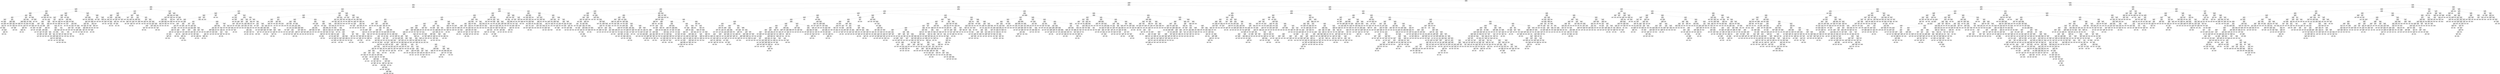 digraph Tree {
node [shape=box] ;
0 [label="X[2] <= 11.5\nmse = 1.1965\nsamples = 40351\nvalue = 0.4893"] ;
1 [label="X[4] <= 80.5\nmse = 0.8364\nsamples = 33599\nvalue = 0.3156"] ;
0 -> 1 [labeldistance=2.5, labelangle=45, headlabel="True"] ;
2 [label="X[3] <= 661.0\nmse = 1.6161\nsamples = 6444\nvalue = 0.7359"] ;
1 -> 2 ;
3 [label="X[2] <= 9.5\nmse = 0.9766\nsamples = 2442\nvalue = 0.3759"] ;
2 -> 3 ;
4 [label="X[1] <= 1438.5\nmse = 0.7366\nsamples = 1918\nvalue = 0.2732"] ;
3 -> 4 ;
5 [label="X[3] <= 473.5\nmse = 0.4359\nsamples = 965\nvalue = 0.1554"] ;
4 -> 5 ;
6 [label="X[5] <= 13191.0\nmse = 0.3057\nsamples = 798\nvalue = 0.1065"] ;
5 -> 6 ;
7 [label="X[2] <= 7.5\nmse = 0.2432\nsamples = 759\nvalue = 0.0843"] ;
6 -> 7 ;
8 [label="X[3] <= 53.5\nmse = 0.1387\nsamples = 575\nvalue = 0.047"] ;
7 -> 8 ;
9 [label="X[5] <= 7155.5\nmse = 0.5173\nsamples = 98\nvalue = 0.1837"] ;
8 -> 9 ;
10 [label="mse = 0.0\nsamples = 43\nvalue = 0.0"] ;
9 -> 10 ;
11 [label="X[5] <= 7287.0\nmse = 0.8747\nsamples = 55\nvalue = 0.3273"] ;
9 -> 11 ;
12 [label="mse = 1.6875\nsamples = 4\nvalue = 2.25"] ;
11 -> 12 ;
13 [label="X[3] <= 36.5\nmse = 0.4983\nsamples = 51\nvalue = 0.1765"] ;
11 -> 13 ;
14 [label="X[2] <= 5.5\nmse = 0.3743\nsamples = 46\nvalue = 0.1304"] ;
13 -> 14 ;
15 [label="mse = 0.0\nsamples = 27\nvalue = 0.0"] ;
14 -> 15 ;
16 [label="X[5] <= 8316.5\nmse = 0.8476\nsamples = 19\nvalue = 0.3158"] ;
14 -> 16 ;
17 [label="mse = 0.0\nsamples = 6\nvalue = 0.0"] ;
16 -> 17 ;
18 [label="X[5] <= 11465.0\nmse = 1.1716\nsamples = 13\nvalue = 0.4615"] ;
16 -> 18 ;
19 [label="X[2] <= 6.5\nmse = 1.5556\nsamples = 9\nvalue = 0.6667"] ;
18 -> 19 ;
20 [label="mse = 1.6875\nsamples = 4\nvalue = 0.75"] ;
19 -> 20 ;
21 [label="mse = 1.44\nsamples = 5\nvalue = 0.6"] ;
19 -> 21 ;
22 [label="mse = 0.0\nsamples = 4\nvalue = 0.0"] ;
18 -> 22 ;
23 [label="mse = 1.44\nsamples = 5\nvalue = 0.6"] ;
13 -> 23 ;
24 [label="X[2] <= 6.5\nmse = 0.0562\nsamples = 477\nvalue = 0.0189"] ;
8 -> 24 ;
25 [label="X[5] <= 9927.5\nmse = 0.0232\nsamples = 387\nvalue = 0.0078"] ;
24 -> 25 ;
26 [label="mse = 0.0\nsamples = 296\nvalue = 0.0"] ;
25 -> 26 ;
27 [label="X[5] <= 10190.0\nmse = 0.0978\nsamples = 91\nvalue = 0.033"] ;
25 -> 27 ;
28 [label="mse = 1.44\nsamples = 5\nvalue = 0.6"] ;
27 -> 28 ;
29 [label="mse = 0.0\nsamples = 86\nvalue = 0.0"] ;
27 -> 29 ;
30 [label="X[5] <= 7329.5\nmse = 0.1956\nsamples = 90\nvalue = 0.0667"] ;
24 -> 30 ;
31 [label="X[5] <= 6744.0\nmse = 0.321\nsamples = 54\nvalue = 0.1111"] ;
30 -> 31 ;
32 [label="X[5] <= 5504.0\nmse = 0.1764\nsamples = 50\nvalue = 0.06"] ;
31 -> 32 ;
33 [label="mse = 0.0\nsamples = 35\nvalue = 0.0"] ;
32 -> 33 ;
34 [label="X[5] <= 5950.5\nmse = 0.56\nsamples = 15\nvalue = 0.2"] ;
32 -> 34 ;
35 [label="mse = 1.6875\nsamples = 4\nvalue = 0.75"] ;
34 -> 35 ;
36 [label="mse = 0.0\nsamples = 11\nvalue = 0.0"] ;
34 -> 36 ;
37 [label="mse = 1.6875\nsamples = 4\nvalue = 0.75"] ;
31 -> 37 ;
38 [label="mse = 0.0\nsamples = 36\nvalue = 0.0"] ;
30 -> 38 ;
39 [label="X[0] <= 157.0\nmse = 0.552\nsamples = 184\nvalue = 0.2011"] ;
7 -> 39 ;
40 [label="X[3] <= 50.5\nmse = 1.0197\nsamples = 77\nvalue = 0.4026"] ;
39 -> 40 ;
41 [label="X[5] <= 7431.5\nmse = 0.2645\nsamples = 33\nvalue = 0.0909"] ;
40 -> 41 ;
42 [label="X[5] <= 6078.0\nmse = 0.5969\nsamples = 14\nvalue = 0.2143"] ;
41 -> 42 ;
43 [label="mse = 0.0\nsamples = 9\nvalue = 0.0"] ;
42 -> 43 ;
44 [label="mse = 1.44\nsamples = 5\nvalue = 0.6"] ;
42 -> 44 ;
45 [label="mse = 0.0\nsamples = 19\nvalue = 0.0"] ;
41 -> 45 ;
46 [label="X[3] <= 96.5\nmse = 1.4587\nsamples = 44\nvalue = 0.6364"] ;
40 -> 46 ;
47 [label="mse = 2.16\nsamples = 5\nvalue = 1.8"] ;
46 -> 47 ;
48 [label="X[3] <= 367.5\nmse = 1.1729\nsamples = 39\nvalue = 0.4872"] ;
46 -> 48 ;
49 [label="X[3] <= 283.0\nmse = 1.5418\nsamples = 27\nvalue = 0.7037"] ;
48 -> 49 ;
50 [label="X[5] <= 6881.0\nmse = 0.7438\nsamples = 22\nvalue = 0.2727"] ;
49 -> 50 ;
51 [label="X[3] <= 143.5\nmse = 1.3388\nsamples = 11\nvalue = 0.5455"] ;
50 -> 51 ;
52 [label="mse = 0.0\nsamples = 5\nvalue = 0.0"] ;
51 -> 52 ;
53 [label="mse = 2.0\nsamples = 6\nvalue = 1.0"] ;
51 -> 53 ;
54 [label="mse = 0.0\nsamples = 11\nvalue = 0.0"] ;
50 -> 54 ;
55 [label="mse = 0.64\nsamples = 5\nvalue = 2.6"] ;
49 -> 55 ;
56 [label="mse = 0.0\nsamples = 12\nvalue = 0.0"] ;
48 -> 56 ;
57 [label="X[2] <= 8.5\nmse = 0.1651\nsamples = 107\nvalue = 0.0561"] ;
39 -> 57 ;
58 [label="mse = 0.0\nsamples = 66\nvalue = 0.0"] ;
57 -> 58 ;
59 [label="X[5] <= 5330.5\nmse = 0.4176\nsamples = 41\nvalue = 0.1463"] ;
57 -> 59 ;
60 [label="mse = 0.0\nsamples = 15\nvalue = 0.0"] ;
59 -> 60 ;
61 [label="X[5] <= 6401.0\nmse = 0.6391\nsamples = 26\nvalue = 0.2308"] ;
59 -> 61 ;
62 [label="mse = 1.6875\nsamples = 4\nvalue = 0.75"] ;
61 -> 62 ;
63 [label="X[5] <= 10315.5\nmse = 0.3905\nsamples = 22\nvalue = 0.1364"] ;
61 -> 63 ;
64 [label="mse = 0.0\nsamples = 11\nvalue = 0.0"] ;
63 -> 64 ;
65 [label="X[5] <= 11527.5\nmse = 0.7438\nsamples = 11\nvalue = 0.2727"] ;
63 -> 65 ;
66 [label="mse = 1.6875\nsamples = 4\nvalue = 0.75"] ;
65 -> 66 ;
67 [label="mse = 0.0\nsamples = 7\nvalue = 0.0"] ;
65 -> 67 ;
68 [label="X[3] <= 97.0\nmse = 1.3254\nsamples = 39\nvalue = 0.5385"] ;
6 -> 68 ;
69 [label="mse = 2.25\nsamples = 6\nvalue = 1.5"] ;
68 -> 69 ;
70 [label="X[5] <= 13307.0\nmse = 0.9587\nsamples = 33\nvalue = 0.3636"] ;
68 -> 70 ;
71 [label="mse = 2.16\nsamples = 5\nvalue = 1.2"] ;
70 -> 71 ;
72 [label="X[5] <= 13569.0\nmse = 0.5969\nsamples = 28\nvalue = 0.2143"] ;
70 -> 72 ;
73 [label="mse = 0.0\nsamples = 23\nvalue = 0.0"] ;
72 -> 73 ;
74 [label="mse = 2.16\nsamples = 5\nvalue = 1.2"] ;
72 -> 74 ;
75 [label="X[3] <= 474.5\nmse = 0.9922\nsamples = 167\nvalue = 0.3892"] ;
5 -> 75 ;
76 [label="X[5] <= 5380.5\nmse = 0.9097\nsamples = 24\nvalue = 2.5833"] ;
75 -> 76 ;
77 [label="mse = 2.16\nsamples = 5\nvalue = 1.8"] ;
76 -> 77 ;
78 [label="X[5] <= 9416.0\nmse = 0.3767\nsamples = 19\nvalue = 2.7895"] ;
76 -> 78 ;
79 [label="mse = 0.75\nsamples = 8\nvalue = 2.5"] ;
78 -> 79 ;
80 [label="mse = 0.0\nsamples = 11\nvalue = 3.0"] ;
78 -> 80 ;
81 [label="X[5] <= 823.0\nmse = 0.0625\nsamples = 143\nvalue = 0.021"] ;
75 -> 81 ;
82 [label="mse = 1.6875\nsamples = 4\nvalue = 0.75"] ;
81 -> 82 ;
83 [label="mse = 0.0\nsamples = 139\nvalue = 0.0"] ;
81 -> 83 ;
84 [label="X[0] <= 163.0\nmse = 1.0128\nsamples = 953\nvalue = 0.3924"] ;
4 -> 84 ;
85 [label="X[5] <= 10631.0\nmse = 1.2618\nsamples = 581\nvalue = 0.5146"] ;
84 -> 85 ;
86 [label="X[5] <= 8867.5\nmse = 1.0793\nsamples = 453\nvalue = 0.4283"] ;
85 -> 86 ;
87 [label="X[5] <= 8752.5\nmse = 1.2203\nsamples = 371\nvalue = 0.496"] ;
86 -> 87 ;
88 [label="X[2] <= 4.5\nmse = 1.1369\nsamples = 351\nvalue = 0.4558"] ;
87 -> 88 ;
89 [label="X[5] <= 970.0\nmse = 0.4937\nsamples = 103\nvalue = 0.1748"] ;
88 -> 89 ;
90 [label="X[3] <= 486.0\nmse = 1.6875\nsamples = 12\nvalue = 0.75"] ;
89 -> 90 ;
91 [label="mse = 2.2041\nsamples = 7\nvalue = 1.2857"] ;
90 -> 91 ;
92 [label="mse = 0.0\nsamples = 5\nvalue = 0.0"] ;
90 -> 92 ;
93 [label="X[1] <= 3073.0\nmse = 0.2869\nsamples = 91\nvalue = 0.0989"] ;
89 -> 93 ;
94 [label="mse = 1.6875\nsamples = 4\nvalue = 0.75"] ;
93 -> 94 ;
95 [label="X[5] <= 6583.5\nmse = 0.2021\nsamples = 87\nvalue = 0.069"] ;
93 -> 95 ;
96 [label="mse = 0.0\nsamples = 57\nvalue = 0.0"] ;
95 -> 96 ;
97 [label="X[5] <= 6695.0\nmse = 0.56\nsamples = 30\nvalue = 0.2"] ;
95 -> 97 ;
98 [label="mse = 1.6875\nsamples = 4\nvalue = 0.75"] ;
97 -> 98 ;
99 [label="X[1] <= 7480.5\nmse = 0.3328\nsamples = 26\nvalue = 0.1154"] ;
97 -> 99 ;
100 [label="mse = 1.25\nsamples = 6\nvalue = 0.5"] ;
99 -> 100 ;
101 [label="mse = 0.0\nsamples = 20\nvalue = 0.0"] ;
99 -> 101 ;
102 [label="X[1] <= 26863.5\nmse = 1.3576\nsamples = 248\nvalue = 0.5726"] ;
88 -> 102 ;
103 [label="X[1] <= 15849.0\nmse = 1.3291\nsamples = 244\nvalue = 0.5533"] ;
102 -> 103 ;
104 [label="X[1] <= 15555.5\nmse = 1.5477\nsamples = 135\nvalue = 0.6889"] ;
103 -> 104 ;
105 [label="X[5] <= 1143.0\nmse = 1.4268\nsamples = 131\nvalue = 0.6183"] ;
104 -> 105 ;
106 [label="X[2] <= 8.5\nmse = 2.0942\nsamples = 19\nvalue = 1.1053"] ;
105 -> 106 ;
107 [label="X[1] <= 3877.5\nmse = 1.76\nsamples = 15\nvalue = 0.8"] ;
106 -> 107 ;
108 [label="mse = 0.0\nsamples = 4\nvalue = 0.0"] ;
107 -> 108 ;
109 [label="X[1] <= 9630.0\nmse = 2.0826\nsamples = 11\nvalue = 1.0909"] ;
107 -> 109 ;
110 [label="mse = 2.2041\nsamples = 7\nvalue = 1.7143"] ;
109 -> 110 ;
111 [label="mse = 0.0\nsamples = 4\nvalue = 0.0"] ;
109 -> 111 ;
112 [label="mse = 1.6875\nsamples = 4\nvalue = 2.25"] ;
106 -> 112 ;
113 [label="X[5] <= 2397.0\nmse = 1.2666\nsamples = 112\nvalue = 0.5357"] ;
105 -> 113 ;
114 [label="X[3] <= 435.5\nmse = 0.0454\nsamples = 21\nvalue = 0.0476"] ;
113 -> 114 ;
115 [label="mse = 0.0\nsamples = 12\nvalue = 0.0"] ;
114 -> 115 ;
116 [label="X[3] <= 557.0\nmse = 0.0988\nsamples = 9\nvalue = 0.1111"] ;
114 -> 116 ;
117 [label="mse = 0.1875\nsamples = 4\nvalue = 0.25"] ;
116 -> 117 ;
118 [label="mse = 0.0\nsamples = 5\nvalue = 0.0"] ;
116 -> 118 ;
119 [label="X[3] <= 143.5\nmse = 1.4807\nsamples = 91\nvalue = 0.6484"] ;
113 -> 119 ;
120 [label="X[5] <= 7239.0\nmse = 0.724\nsamples = 34\nvalue = 0.2647"] ;
119 -> 120 ;
121 [label="mse = 0.0\nsamples = 27\nvalue = 0.0"] ;
120 -> 121 ;
122 [label="mse = 2.2041\nsamples = 7\nvalue = 1.2857"] ;
120 -> 122 ;
123 [label="X[3] <= 377.0\nmse = 1.7919\nsamples = 57\nvalue = 0.8772"] ;
119 -> 123 ;
124 [label="X[1] <= 8528.0\nmse = 2.2438\nsamples = 19\nvalue = 1.5789"] ;
123 -> 124 ;
125 [label="X[1] <= 3403.0\nmse = 1.9172\nsamples = 13\nvalue = 2.0769"] ;
124 -> 125 ;
126 [label="mse = 2.2041\nsamples = 7\nvalue = 1.2857"] ;
125 -> 126 ;
127 [label="mse = 0.0\nsamples = 6\nvalue = 3.0"] ;
125 -> 127 ;
128 [label="mse = 1.25\nsamples = 6\nvalue = 0.5"] ;
124 -> 128 ;
129 [label="X[1] <= 10983.5\nmse = 1.1967\nsamples = 38\nvalue = 0.5263"] ;
123 -> 129 ;
130 [label="X[5] <= 7721.5\nmse = 0.3905\nsamples = 22\nvalue = 0.1364"] ;
129 -> 130 ;
131 [label="mse = 0.0\nsamples = 17\nvalue = 0.0"] ;
130 -> 131 ;
132 [label="mse = 1.44\nsamples = 5\nvalue = 0.6"] ;
130 -> 132 ;
133 [label="X[5] <= 4193.0\nmse = 1.8086\nsamples = 16\nvalue = 1.0625"] ;
129 -> 133 ;
134 [label="X[3] <= 509.0\nmse = 1.6875\nsamples = 8\nvalue = 1.75"] ;
133 -> 134 ;
135 [label="mse = 0.25\nsamples = 4\nvalue = 0.5"] ;
134 -> 135 ;
136 [label="mse = 0.0\nsamples = 4\nvalue = 3.0"] ;
134 -> 136 ;
137 [label="X[5] <= 5702.0\nmse = 0.9844\nsamples = 8\nvalue = 0.375"] ;
133 -> 137 ;
138 [label="mse = 1.6875\nsamples = 4\nvalue = 0.75"] ;
137 -> 138 ;
139 [label="mse = 0.0\nsamples = 4\nvalue = 0.0"] ;
137 -> 139 ;
140 [label="mse = 0.0\nsamples = 4\nvalue = 3.0"] ;
104 -> 140 ;
141 [label="X[5] <= 7824.0\nmse = 1.0075\nsamples = 109\nvalue = 0.3853"] ;
103 -> 141 ;
142 [label="X[1] <= 20192.5\nmse = 0.8734\nsamples = 101\nvalue = 0.3267"] ;
141 -> 142 ;
143 [label="X[2] <= 5.5\nmse = 0.3154\nsamples = 55\nvalue = 0.1091"] ;
142 -> 143 ;
144 [label="mse = 1.102\nsamples = 7\nvalue = 0.4286"] ;
143 -> 144 ;
145 [label="X[5] <= 6564.5\nmse = 0.1836\nsamples = 48\nvalue = 0.0625"] ;
143 -> 145 ;
146 [label="mse = 0.0\nsamples = 38\nvalue = 0.0"] ;
145 -> 146 ;
147 [label="X[5] <= 7289.5\nmse = 0.81\nsamples = 10\nvalue = 0.3"] ;
145 -> 147 ;
148 [label="mse = 1.6875\nsamples = 4\nvalue = 0.75"] ;
147 -> 148 ;
149 [label="mse = 0.0\nsamples = 6\nvalue = 0.0"] ;
147 -> 149 ;
150 [label="X[1] <= 23116.5\nmse = 1.4164\nsamples = 46\nvalue = 0.587"] ;
142 -> 150 ;
151 [label="X[2] <= 6.5\nmse = 2.2148\nsamples = 16\nvalue = 1.3125"] ;
150 -> 151 ;
152 [label="mse = 1.44\nsamples = 5\nvalue = 2.4"] ;
151 -> 152 ;
153 [label="X[1] <= 21069.5\nmse = 1.7851\nsamples = 11\nvalue = 0.8182"] ;
151 -> 153 ;
154 [label="mse = 2.25\nsamples = 4\nvalue = 1.5"] ;
153 -> 154 ;
155 [label="mse = 1.102\nsamples = 7\nvalue = 0.4286"] ;
153 -> 155 ;
156 [label="X[5] <= 5820.0\nmse = 0.56\nsamples = 30\nvalue = 0.2"] ;
150 -> 156 ;
157 [label="mse = 0.0\nsamples = 20\nvalue = 0.0"] ;
156 -> 157 ;
158 [label="X[5] <= 6630.5\nmse = 1.44\nsamples = 10\nvalue = 0.6"] ;
156 -> 158 ;
159 [label="mse = 2.25\nsamples = 4\nvalue = 1.5"] ;
158 -> 159 ;
160 [label="mse = 0.0\nsamples = 6\nvalue = 0.0"] ;
158 -> 160 ;
161 [label="X[2] <= 7.5\nmse = 2.1094\nsamples = 8\nvalue = 1.125"] ;
141 -> 161 ;
162 [label="mse = 1.6875\nsamples = 4\nvalue = 0.75"] ;
161 -> 162 ;
163 [label="mse = 2.25\nsamples = 4\nvalue = 1.5"] ;
161 -> 163 ;
164 [label="mse = 1.6875\nsamples = 4\nvalue = 1.75"] ;
102 -> 164 ;
165 [label="X[1] <= 16072.5\nmse = 2.16\nsamples = 20\nvalue = 1.2"] ;
87 -> 165 ;
166 [label="X[1] <= 2700.0\nmse = 1.44\nsamples = 15\nvalue = 0.6"] ;
165 -> 166 ;
167 [label="mse = 2.16\nsamples = 5\nvalue = 1.8"] ;
166 -> 167 ;
168 [label="mse = 0.0\nsamples = 10\nvalue = 0.0"] ;
166 -> 168 ;
169 [label="mse = 0.0\nsamples = 5\nvalue = 3.0"] ;
165 -> 169 ;
170 [label="X[5] <= 10404.0\nmse = 0.3266\nsamples = 82\nvalue = 0.122"] ;
86 -> 170 ;
171 [label="X[2] <= 8.5\nmse = 0.2385\nsamples = 77\nvalue = 0.0909"] ;
170 -> 171 ;
172 [label="X[1] <= 10987.5\nmse = 0.1358\nsamples = 72\nvalue = 0.0556"] ;
171 -> 172 ;
173 [label="X[1] <= 8652.5\nmse = 0.4399\nsamples = 21\nvalue = 0.1905"] ;
172 -> 173 ;
174 [label="mse = 0.0\nsamples = 17\nvalue = 0.0"] ;
173 -> 174 ;
175 [label="mse = 1.5\nsamples = 4\nvalue = 1.0"] ;
173 -> 175 ;
176 [label="mse = 0.0\nsamples = 51\nvalue = 0.0"] ;
172 -> 176 ;
177 [label="mse = 1.44\nsamples = 5\nvalue = 0.6"] ;
171 -> 177 ;
178 [label="mse = 1.44\nsamples = 5\nvalue = 0.6"] ;
170 -> 178 ;
179 [label="X[5] <= 10666.5\nmse = 1.788\nsamples = 128\nvalue = 0.8203"] ;
85 -> 179 ;
180 [label="mse = 1.25\nsamples = 6\nvalue = 2.5"] ;
179 -> 180 ;
181 [label="X[2] <= 5.5\nmse = 1.6689\nsamples = 122\nvalue = 0.7377"] ;
179 -> 181 ;
182 [label="X[5] <= 10814.0\nmse = 0.8284\nsamples = 39\nvalue = 0.3077"] ;
181 -> 182 ;
183 [label="mse = 2.0\nsamples = 6\nvalue = 1.0"] ;
182 -> 183 ;
184 [label="X[1] <= 18438.0\nmse = 0.5124\nsamples = 33\nvalue = 0.1818"] ;
182 -> 184 ;
185 [label="mse = 0.0\nsamples = 21\nvalue = 0.0"] ;
184 -> 185 ;
186 [label="X[1] <= 22273.0\nmse = 1.25\nsamples = 12\nvalue = 0.5"] ;
184 -> 186 ;
187 [label="mse = 2.0\nsamples = 6\nvalue = 1.0"] ;
186 -> 187 ;
188 [label="mse = 0.0\nsamples = 6\nvalue = 0.0"] ;
186 -> 188 ;
189 [label="X[4] <= 46.5\nmse = 1.9361\nsamples = 83\nvalue = 0.9398"] ;
181 -> 189 ;
190 [label="mse = 0.0\nsamples = 8\nvalue = 0.0"] ;
189 -> 190 ;
191 [label="X[3] <= 187.0\nmse = 2.0384\nsamples = 75\nvalue = 1.04"] ;
189 -> 191 ;
192 [label="X[1] <= 6170.0\nmse = 1.6194\nsamples = 34\nvalue = 0.7059"] ;
191 -> 192 ;
193 [label="mse = 2.16\nsamples = 5\nvalue = 1.8"] ;
192 -> 193 ;
194 [label="X[5] <= 11807.5\nmse = 1.2842\nsamples = 29\nvalue = 0.5172"] ;
192 -> 194 ;
195 [label="X[1] <= 21028.5\nmse = 0.4488\nsamples = 19\nvalue = 0.1579"] ;
194 -> 195 ;
196 [label="mse = 0.0\nsamples = 15\nvalue = 0.0"] ;
195 -> 196 ;
197 [label="mse = 1.6875\nsamples = 4\nvalue = 0.75"] ;
195 -> 197 ;
198 [label="X[5] <= 11879.0\nmse = 2.16\nsamples = 10\nvalue = 1.2"] ;
194 -> 198 ;
199 [label="mse = 1.6875\nsamples = 4\nvalue = 2.25"] ;
198 -> 199 ;
200 [label="mse = 1.25\nsamples = 6\nvalue = 0.5"] ;
198 -> 200 ;
201 [label="X[3] <= 367.5\nmse = 2.2165\nsamples = 41\nvalue = 1.3171"] ;
191 -> 201 ;
202 [label="mse = 0.0\nsamples = 6\nvalue = 3.0"] ;
201 -> 202 ;
203 [label="X[5] <= 11352.0\nmse = 2.0278\nsamples = 35\nvalue = 1.0286"] ;
201 -> 203 ;
204 [label="mse = 1.25\nsamples = 6\nvalue = 2.5"] ;
203 -> 204 ;
205 [label="X[3] <= 523.5\nmse = 1.648\nsamples = 29\nvalue = 0.7241"] ;
203 -> 205 ;
206 [label="X[5] <= 13420.0\nmse = 0.5273\nsamples = 16\nvalue = 0.1875"] ;
205 -> 206 ;
207 [label="mse = 0.0\nsamples = 12\nvalue = 0.0"] ;
206 -> 207 ;
208 [label="mse = 1.6875\nsamples = 4\nvalue = 0.75"] ;
206 -> 208 ;
209 [label="X[1] <= 9451.5\nmse = 2.2367\nsamples = 13\nvalue = 1.3846"] ;
205 -> 209 ;
210 [label="mse = 0.0\nsamples = 5\nvalue = 0.0"] ;
209 -> 210 ;
211 [label="X[5] <= 12104.5\nmse = 1.6875\nsamples = 8\nvalue = 2.25"] ;
209 -> 211 ;
212 [label="mse = 0.0\nsamples = 4\nvalue = 3.0"] ;
211 -> 212 ;
213 [label="mse = 2.25\nsamples = 4\nvalue = 1.5"] ;
211 -> 213 ;
214 [label="X[5] <= 11908.0\nmse = 0.5642\nsamples = 372\nvalue = 0.2016"] ;
84 -> 214 ;
215 [label="X[5] <= 473.5\nmse = 0.4057\nsamples = 317\nvalue = 0.142"] ;
214 -> 215 ;
216 [label="X[1] <= 20082.5\nmse = 2.1094\nsamples = 8\nvalue = 1.125"] ;
215 -> 216 ;
217 [label="mse = 1.6875\nsamples = 4\nvalue = 2.25"] ;
216 -> 217 ;
218 [label="mse = 0.0\nsamples = 4\nvalue = 0.0"] ;
216 -> 218 ;
219 [label="X[1] <= 9396.5\nmse = 0.3359\nsamples = 309\nvalue = 0.1165"] ;
215 -> 219 ;
220 [label="X[1] <= 8740.5\nmse = 0.7562\nsamples = 108\nvalue = 0.2778"] ;
219 -> 220 ;
221 [label="X[3] <= 441.0\nmse = 0.6564\nsamples = 101\nvalue = 0.2376"] ;
220 -> 221 ;
222 [label="X[1] <= 1822.0\nmse = 0.5095\nsamples = 83\nvalue = 0.1807"] ;
221 -> 222 ;
223 [label="mse = 1.6875\nsamples = 4\nvalue = 0.75"] ;
222 -> 223 ;
224 [label="X[1] <= 6432.5\nmse = 0.4326\nsamples = 79\nvalue = 0.1519"] ;
222 -> 224 ;
225 [label="X[1] <= 2355.5\nmse = 0.1914\nsamples = 46\nvalue = 0.0652"] ;
224 -> 225 ;
226 [label="X[1] <= 1948.0\nmse = 0.81\nsamples = 10\nvalue = 0.3"] ;
225 -> 226 ;
227 [label="mse = 0.0\nsamples = 6\nvalue = 0.0"] ;
226 -> 227 ;
228 [label="mse = 1.6875\nsamples = 4\nvalue = 0.75"] ;
226 -> 228 ;
229 [label="mse = 0.0\nsamples = 36\nvalue = 0.0"] ;
225 -> 229 ;
230 [label="X[1] <= 6819.0\nmse = 0.7438\nsamples = 33\nvalue = 0.2727"] ;
224 -> 230 ;
231 [label="mse = 1.8367\nsamples = 7\nvalue = 0.8571"] ;
230 -> 231 ;
232 [label="X[5] <= 3382.0\nmse = 0.3328\nsamples = 26\nvalue = 0.1154"] ;
230 -> 232 ;
233 [label="mse = 1.25\nsamples = 6\nvalue = 0.5"] ;
232 -> 233 ;
234 [label="mse = 0.0\nsamples = 20\nvalue = 0.0"] ;
232 -> 234 ;
235 [label="X[1] <= 4474.0\nmse = 1.25\nsamples = 18\nvalue = 0.5"] ;
221 -> 235 ;
236 [label="mse = 0.0\nsamples = 9\nvalue = 0.0"] ;
235 -> 236 ;
237 [label="X[1] <= 4509.5\nmse = 2.0\nsamples = 9\nvalue = 1.0"] ;
235 -> 237 ;
238 [label="mse = 2.25\nsamples = 4\nvalue = 1.5"] ;
237 -> 238 ;
239 [label="mse = 1.44\nsamples = 5\nvalue = 0.6"] ;
237 -> 239 ;
240 [label="mse = 1.8367\nsamples = 7\nvalue = 0.8571"] ;
220 -> 240 ;
241 [label="X[5] <= 4328.0\nmse = 0.0887\nsamples = 201\nvalue = 0.0299"] ;
219 -> 241 ;
242 [label="X[5] <= 4186.5\nmse = 0.2645\nsamples = 66\nvalue = 0.0909"] ;
241 -> 242 ;
243 [label="X[4] <= 51.5\nmse = 0.1428\nsamples = 62\nvalue = 0.0484"] ;
242 -> 243 ;
244 [label="X[5] <= 3761.5\nmse = 0.5969\nsamples = 14\nvalue = 0.2143"] ;
243 -> 244 ;
245 [label="mse = 0.0\nsamples = 10\nvalue = 0.0"] ;
244 -> 245 ;
246 [label="mse = 1.6875\nsamples = 4\nvalue = 0.75"] ;
244 -> 246 ;
247 [label="mse = 0.0\nsamples = 48\nvalue = 0.0"] ;
243 -> 247 ;
248 [label="mse = 1.6875\nsamples = 4\nvalue = 0.75"] ;
242 -> 248 ;
249 [label="mse = 0.0\nsamples = 135\nvalue = 0.0"] ;
241 -> 249 ;
250 [label="X[5] <= 12323.0\nmse = 1.3388\nsamples = 55\nvalue = 0.5455"] ;
214 -> 250 ;
251 [label="X[2] <= 7.5\nmse = 2.2148\nsamples = 16\nvalue = 1.3125"] ;
250 -> 251 ;
252 [label="mse = 0.0\nsamples = 6\nvalue = 0.0"] ;
251 -> 252 ;
253 [label="X[1] <= 19772.5\nmse = 1.89\nsamples = 10\nvalue = 2.1"] ;
251 -> 253 ;
254 [label="mse = 1.25\nsamples = 6\nvalue = 2.5"] ;
253 -> 254 ;
255 [label="mse = 2.25\nsamples = 4\nvalue = 1.5"] ;
253 -> 255 ;
256 [label="X[5] <= 13562.5\nmse = 0.6391\nsamples = 39\nvalue = 0.2308"] ;
250 -> 256 ;
257 [label="X[5] <= 13336.0\nmse = 0.2645\nsamples = 33\nvalue = 0.0909"] ;
256 -> 257 ;
258 [label="mse = 0.0\nsamples = 22\nvalue = 0.0"] ;
257 -> 258 ;
259 [label="X[5] <= 13409.5\nmse = 0.7438\nsamples = 11\nvalue = 0.2727"] ;
257 -> 259 ;
260 [label="mse = 1.6875\nsamples = 4\nvalue = 0.75"] ;
259 -> 260 ;
261 [label="mse = 0.0\nsamples = 7\nvalue = 0.0"] ;
259 -> 261 ;
262 [label="mse = 2.0\nsamples = 6\nvalue = 1.0"] ;
256 -> 262 ;
263 [label="X[0] <= 157.0\nmse = 1.6751\nsamples = 524\nvalue = 0.7519"] ;
3 -> 263 ;
264 [label="X[5] <= 6777.0\nmse = 2.0959\nsamples = 280\nvalue = 1.1357"] ;
263 -> 264 ;
265 [label="X[1] <= 1000.0\nmse = 1.6072\nsamples = 116\nvalue = 0.6983"] ;
264 -> 265 ;
266 [label="X[5] <= 1626.0\nmse = 0.9248\nsamples = 43\nvalue = 0.3488"] ;
265 -> 266 ;
267 [label="mse = 0.0\nsamples = 11\nvalue = 0.0"] ;
266 -> 267 ;
268 [label="X[5] <= 5330.0\nmse = 1.1865\nsamples = 32\nvalue = 0.4688"] ;
266 -> 268 ;
269 [label="X[5] <= 3037.5\nmse = 1.6327\nsamples = 21\nvalue = 0.7143"] ;
268 -> 269 ;
270 [label="mse = 2.16\nsamples = 5\nvalue = 1.2"] ;
269 -> 270 ;
271 [label="X[5] <= 4380.5\nmse = 1.3711\nsamples = 16\nvalue = 0.5625"] ;
269 -> 271 ;
272 [label="mse = 0.0\nsamples = 5\nvalue = 0.0"] ;
271 -> 272 ;
273 [label="X[2] <= 10.5\nmse = 1.7851\nsamples = 11\nvalue = 0.8182"] ;
271 -> 273 ;
274 [label="mse = 1.25\nsamples = 6\nvalue = 0.5"] ;
273 -> 274 ;
275 [label="mse = 2.16\nsamples = 5\nvalue = 1.2"] ;
273 -> 275 ;
276 [label="mse = 0.0\nsamples = 11\nvalue = 0.0"] ;
268 -> 276 ;
277 [label="X[1] <= 14966.5\nmse = 1.8949\nsamples = 73\nvalue = 0.9041"] ;
265 -> 277 ;
278 [label="X[4] <= 44.5\nmse = 2.2484\nsamples = 37\nvalue = 1.4595"] ;
277 -> 278 ;
279 [label="mse = 0.0\nsamples = 7\nvalue = 0.0"] ;
278 -> 279 ;
280 [label="X[5] <= 6088.5\nmse = 2.16\nsamples = 30\nvalue = 1.8"] ;
278 -> 280 ;
281 [label="X[1] <= 4839.5\nmse = 1.7353\nsamples = 23\nvalue = 2.2174"] ;
280 -> 281 ;
282 [label="mse = 2.0\nsamples = 6\nvalue = 1.0"] ;
281 -> 282 ;
283 [label="X[3] <= 418.5\nmse = 0.9343\nsamples = 17\nvalue = 2.6471"] ;
281 -> 283 ;
284 [label="mse = 0.0\nsamples = 11\nvalue = 3.0"] ;
283 -> 284 ;
285 [label="mse = 2.0\nsamples = 6\nvalue = 2.0"] ;
283 -> 285 ;
286 [label="mse = 1.102\nsamples = 7\nvalue = 0.4286"] ;
280 -> 286 ;
287 [label="X[1] <= 23431.0\nmse = 0.8889\nsamples = 36\nvalue = 0.3333"] ;
277 -> 287 ;
288 [label="mse = 0.0\nsamples = 24\nvalue = 0.0"] ;
287 -> 288 ;
289 [label="X[1] <= 26449.5\nmse = 2.0\nsamples = 12\nvalue = 1.0"] ;
287 -> 289 ;
290 [label="mse = 2.16\nsamples = 5\nvalue = 1.8"] ;
289 -> 290 ;
291 [label="mse = 1.102\nsamples = 7\nvalue = 0.4286"] ;
289 -> 291 ;
292 [label="X[5] <= 8593.5\nmse = 2.2104\nsamples = 164\nvalue = 1.4451"] ;
264 -> 292 ;
293 [label="X[5] <= 7307.0\nmse = 1.7026\nsamples = 41\nvalue = 2.1707"] ;
292 -> 293 ;
294 [label="X[1] <= 734.5\nmse = 2.25\nsamples = 14\nvalue = 1.5"] ;
293 -> 294 ;
295 [label="mse = 1.102\nsamples = 7\nvalue = 2.5714"] ;
294 -> 295 ;
296 [label="mse = 1.102\nsamples = 7\nvalue = 0.4286"] ;
294 -> 296 ;
297 [label="X[2] <= 10.5\nmse = 1.0645\nsamples = 27\nvalue = 2.5185"] ;
293 -> 297 ;
298 [label="X[3] <= 367.5\nmse = 1.5273\nsamples = 16\nvalue = 2.1875"] ;
297 -> 298 ;
299 [label="X[5] <= 8116.0\nmse = 0.8889\nsamples = 9\nvalue = 2.6667"] ;
298 -> 299 ;
300 [label="mse = 0.0\nsamples = 5\nvalue = 3.0"] ;
299 -> 300 ;
301 [label="mse = 1.6875\nsamples = 4\nvalue = 2.25"] ;
299 -> 301 ;
302 [label="mse = 1.6735\nsamples = 7\nvalue = 1.5714"] ;
298 -> 302 ;
303 [label="mse = 0.0\nsamples = 11\nvalue = 3.0"] ;
297 -> 303 ;
304 [label="X[1] <= 1394.0\nmse = 2.1457\nsamples = 123\nvalue = 1.2033"] ;
292 -> 304 ;
305 [label="X[2] <= 10.5\nmse = 1.5079\nsamples = 42\nvalue = 0.6667"] ;
304 -> 305 ;
306 [label="X[3] <= 376.5\nmse = 0.8999\nsamples = 27\nvalue = 0.3704"] ;
305 -> 306 ;
307 [label="X[5] <= 11527.0\nmse = 1.301\nsamples = 17\nvalue = 0.5882"] ;
306 -> 307 ;
308 [label="X[5] <= 10752.5\nmse = 0.6875\nsamples = 12\nvalue = 0.25"] ;
307 -> 308 ;
309 [label="mse = 1.44\nsamples = 5\nvalue = 0.6"] ;
308 -> 309 ;
310 [label="mse = 0.0\nsamples = 7\nvalue = 0.0"] ;
308 -> 310 ;
311 [label="mse = 1.84\nsamples = 5\nvalue = 1.4"] ;
307 -> 311 ;
312 [label="mse = 0.0\nsamples = 10\nvalue = 0.0"] ;
306 -> 312 ;
313 [label="X[3] <= 222.0\nmse = 2.16\nsamples = 15\nvalue = 1.2"] ;
305 -> 313 ;
314 [label="X[5] <= 11507.5\nmse = 0.9844\nsamples = 8\nvalue = 0.375"] ;
313 -> 314 ;
315 [label="mse = 1.6875\nsamples = 4\nvalue = 0.75"] ;
314 -> 315 ;
316 [label="mse = 0.0\nsamples = 4\nvalue = 0.0"] ;
314 -> 316 ;
317 [label="mse = 1.8367\nsamples = 7\nvalue = 2.1429"] ;
313 -> 317 ;
318 [label="X[4] <= 55.0\nmse = 2.2497\nsamples = 81\nvalue = 1.4815"] ;
304 -> 318 ;
319 [label="X[3] <= 367.5\nmse = 1.308\nsamples = 17\nvalue = 0.5294"] ;
318 -> 319 ;
320 [label="X[4] <= 46.5\nmse = 1.89\nsamples = 10\nvalue = 0.9"] ;
319 -> 320 ;
321 [label="mse = 1.44\nsamples = 5\nvalue = 0.6"] ;
320 -> 321 ;
322 [label="mse = 2.16\nsamples = 5\nvalue = 1.2"] ;
320 -> 322 ;
323 [label="mse = 0.0\nsamples = 7\nvalue = 0.0"] ;
319 -> 323 ;
324 [label="X[5] <= 9384.0\nmse = 2.1951\nsamples = 64\nvalue = 1.7344"] ;
318 -> 324 ;
325 [label="X[1] <= 12077.0\nmse = 1.44\nsamples = 10\nvalue = 0.6"] ;
324 -> 325 ;
326 [label="mse = 1.6875\nsamples = 4\nvalue = 0.75"] ;
325 -> 326 ;
327 [label="mse = 1.25\nsamples = 6\nvalue = 0.5"] ;
325 -> 327 ;
328 [label="X[3] <= 143.5\nmse = 2.0525\nsamples = 54\nvalue = 1.9444"] ;
324 -> 328 ;
329 [label="X[1] <= 20164.5\nmse = 2.2041\nsamples = 21\nvalue = 1.2857"] ;
328 -> 329 ;
330 [label="X[1] <= 13935.5\nmse = 1.5976\nsamples = 13\nvalue = 0.6923"] ;
329 -> 330 ;
331 [label="X[5] <= 11479.5\nmse = 2.0\nsamples = 9\nvalue = 1.0"] ;
330 -> 331 ;
332 [label="mse = 2.25\nsamples = 4\nvalue = 1.5"] ;
331 -> 332 ;
333 [label="mse = 1.44\nsamples = 5\nvalue = 0.6"] ;
331 -> 333 ;
334 [label="mse = 0.0\nsamples = 4\nvalue = 0.0"] ;
330 -> 334 ;
335 [label="X[1] <= 20858.5\nmse = 1.6875\nsamples = 8\nvalue = 2.25"] ;
329 -> 335 ;
336 [label="mse = 1.6875\nsamples = 4\nvalue = 2.25"] ;
335 -> 336 ;
337 [label="mse = 1.6875\nsamples = 4\nvalue = 2.25"] ;
335 -> 337 ;
338 [label="X[1] <= 21957.5\nmse = 1.5041\nsamples = 33\nvalue = 2.3636"] ;
328 -> 338 ;
339 [label="X[5] <= 12148.0\nmse = 0.9186\nsamples = 26\nvalue = 2.6538"] ;
338 -> 339 ;
340 [label="mse = 0.0\nsamples = 17\nvalue = 3.0"] ;
339 -> 340 ;
341 [label="X[5] <= 13290.5\nmse = 2.0\nsamples = 9\nvalue = 2.0"] ;
339 -> 341 ;
342 [label="mse = 1.6875\nsamples = 4\nvalue = 0.75"] ;
341 -> 342 ;
343 [label="mse = 0.0\nsamples = 5\nvalue = 3.0"] ;
341 -> 343 ;
344 [label="mse = 2.2041\nsamples = 7\nvalue = 1.2857"] ;
338 -> 344 ;
345 [label="X[1] <= 21478.5\nmse = 0.8292\nsamples = 244\nvalue = 0.3115"] ;
263 -> 345 ;
346 [label="X[5] <= 5628.0\nmse = 0.5868\nsamples = 215\nvalue = 0.214"] ;
345 -> 346 ;
347 [label="X[5] <= 5372.0\nmse = 0.977\nsamples = 81\nvalue = 0.3827"] ;
346 -> 347 ;
348 [label="X[1] <= 1264.5\nmse = 0.7495\nsamples = 77\nvalue = 0.2857"] ;
347 -> 348 ;
349 [label="X[5] <= 1548.0\nmse = 1.2842\nsamples = 29\nvalue = 0.5172"] ;
348 -> 349 ;
350 [label="mse = 0.0\nsamples = 12\nvalue = 0.0"] ;
349 -> 350 ;
351 [label="X[5] <= 4365.5\nmse = 1.8685\nsamples = 17\nvalue = 0.8824"] ;
349 -> 351 ;
352 [label="X[5] <= 3120.5\nmse = 2.2314\nsamples = 11\nvalue = 1.3636"] ;
351 -> 352 ;
353 [label="mse = 2.0\nsamples = 6\nvalue = 1.0"] ;
352 -> 353 ;
354 [label="mse = 2.16\nsamples = 5\nvalue = 1.8"] ;
352 -> 354 ;
355 [label="mse = 0.0\nsamples = 6\nvalue = 0.0"] ;
351 -> 355 ;
356 [label="X[1] <= 14545.0\nmse = 0.3746\nsamples = 48\nvalue = 0.1458"] ;
348 -> 356 ;
357 [label="X[5] <= 1259.0\nmse = 0.2344\nsamples = 41\nvalue = 0.0976"] ;
356 -> 357 ;
358 [label="X[5] <= 551.5\nmse = 0.84\nsamples = 10\nvalue = 0.4"] ;
357 -> 358 ;
359 [label="mse = 0.0\nsamples = 6\nvalue = 0.0"] ;
358 -> 359 ;
360 [label="mse = 1.5\nsamples = 4\nvalue = 1.0"] ;
358 -> 360 ;
361 [label="mse = 0.0\nsamples = 31\nvalue = 0.0"] ;
357 -> 361 ;
362 [label="mse = 1.102\nsamples = 7\nvalue = 0.4286"] ;
356 -> 362 ;
363 [label="mse = 1.6875\nsamples = 4\nvalue = 2.25"] ;
347 -> 363 ;
364 [label="X[4] <= 51.5\nmse = 0.3233\nsamples = 134\nvalue = 0.1119"] ;
346 -> 364 ;
365 [label="X[1] <= 17781.5\nmse = 1.0284\nsamples = 38\nvalue = 0.3947"] ;
364 -> 365 ;
366 [label="X[1] <= 4112.5\nmse = 0.7438\nsamples = 33\nvalue = 0.2727"] ;
365 -> 366 ;
367 [label="X[5] <= 9264.5\nmse = 1.7851\nsamples = 11\nvalue = 0.8182"] ;
366 -> 367 ;
368 [label="mse = 2.16\nsamples = 5\nvalue = 1.2"] ;
367 -> 368 ;
369 [label="mse = 1.25\nsamples = 6\nvalue = 0.5"] ;
367 -> 369 ;
370 [label="mse = 0.0\nsamples = 22\nvalue = 0.0"] ;
366 -> 370 ;
371 [label="mse = 2.16\nsamples = 5\nvalue = 1.2"] ;
365 -> 371 ;
372 [label="mse = 0.0\nsamples = 96\nvalue = 0.0"] ;
364 -> 372 ;
373 [label="X[1] <= 23213.0\nmse = 2.0333\nsamples = 29\nvalue = 1.0345"] ;
345 -> 373 ;
374 [label="mse = 1.102\nsamples = 7\nvalue = 2.5714"] ;
373 -> 374 ;
375 [label="X[5] <= 1690.5\nmse = 1.3388\nsamples = 22\nvalue = 0.5455"] ;
373 -> 375 ;
376 [label="mse = 2.25\nsamples = 4\nvalue = 1.5"] ;
375 -> 376 ;
377 [label="X[4] <= 55.5\nmse = 0.8889\nsamples = 18\nvalue = 0.3333"] ;
375 -> 377 ;
378 [label="X[1] <= 26381.5\nmse = 1.6875\nsamples = 8\nvalue = 0.75"] ;
377 -> 378 ;
379 [label="mse = 2.25\nsamples = 4\nvalue = 1.5"] ;
378 -> 379 ;
380 [label="mse = 0.0\nsamples = 4\nvalue = 0.0"] ;
378 -> 380 ;
381 [label="mse = 0.0\nsamples = 10\nvalue = 0.0"] ;
377 -> 381 ;
382 [label="X[2] <= 7.5\nmse = 1.8791\nsamples = 4002\nvalue = 0.9555"] ;
2 -> 382 ;
383 [label="X[3] <= 702.0\nmse = 1.5075\nsamples = 2059\nvalue = 0.6571"] ;
382 -> 383 ;
384 [label="X[1] <= 6128.0\nmse = 1.9722\nsamples = 729\nvalue = 1.0192"] ;
383 -> 384 ;
385 [label="X[5] <= 13287.0\nmse = 1.7413\nsamples = 462\nvalue = 0.8052"] ;
384 -> 385 ;
386 [label="X[5] <= 12707.5\nmse = 1.8051\nsamples = 432\nvalue = 0.8542"] ;
385 -> 386 ;
387 [label="X[5] <= 3877.5\nmse = 1.7388\nsamples = 421\nvalue = 0.8052"] ;
386 -> 387 ;
388 [label="X[3] <= 694.5\nmse = 1.2195\nsamples = 99\nvalue = 0.4848"] ;
387 -> 388 ;
389 [label="mse = 2.2041\nsamples = 7\nvalue = 1.2857"] ;
388 -> 389 ;
390 [label="X[5] <= 1700.0\nmse = 1.092\nsamples = 92\nvalue = 0.4239"] ;
388 -> 390 ;
391 [label="X[5] <= 1643.0\nmse = 1.3303\nsamples = 61\nvalue = 0.541"] ;
390 -> 391 ;
392 [label="X[4] <= 64.5\nmse = 1.1358\nsamples = 54\nvalue = 0.4444"] ;
391 -> 392 ;
393 [label="mse = 2.16\nsamples = 5\nvalue = 1.2"] ;
392 -> 393 ;
394 [label="X[5] <= 1004.5\nmse = 0.9671\nsamples = 49\nvalue = 0.3673"] ;
392 -> 394 ;
395 [label="X[5] <= 905.0\nmse = 1.3711\nsamples = 32\nvalue = 0.5625"] ;
394 -> 395 ;
396 [label="X[2] <= 5.5\nmse = 0.6875\nsamples = 24\nvalue = 0.25"] ;
395 -> 396 ;
397 [label="mse = 0.0\nsamples = 11\nvalue = 0.0"] ;
396 -> 397 ;
398 [label="X[5] <= 601.5\nmse = 1.1716\nsamples = 13\nvalue = 0.4615"] ;
396 -> 398 ;
399 [label="X[5] <= 465.0\nmse = 1.6875\nsamples = 8\nvalue = 0.75"] ;
398 -> 399 ;
400 [label="mse = 1.6875\nsamples = 4\nvalue = 0.75"] ;
399 -> 400 ;
401 [label="mse = 1.6875\nsamples = 4\nvalue = 0.75"] ;
399 -> 401 ;
402 [label="mse = 0.0\nsamples = 5\nvalue = 0.0"] ;
398 -> 402 ;
403 [label="mse = 2.25\nsamples = 8\nvalue = 1.5"] ;
395 -> 403 ;
404 [label="mse = 0.0\nsamples = 17\nvalue = 0.0"] ;
394 -> 404 ;
405 [label="mse = 2.2041\nsamples = 7\nvalue = 1.2857"] ;
391 -> 405 ;
406 [label="X[5] <= 2287.0\nmse = 0.5432\nsamples = 31\nvalue = 0.1935"] ;
390 -> 406 ;
407 [label="mse = 0.0\nsamples = 17\nvalue = 0.0"] ;
406 -> 407 ;
408 [label="X[5] <= 3673.5\nmse = 1.102\nsamples = 14\nvalue = 0.4286"] ;
406 -> 408 ;
409 [label="mse = 1.8367\nsamples = 7\nvalue = 0.8571"] ;
408 -> 409 ;
410 [label="mse = 0.0\nsamples = 7\nvalue = 0.0"] ;
408 -> 410 ;
411 [label="X[5] <= 8117.0\nmse = 1.8572\nsamples = 322\nvalue = 0.9037"] ;
387 -> 411 ;
412 [label="X[2] <= 3.5\nmse = 2.1\nsamples = 157\nvalue = 1.1656"] ;
411 -> 412 ;
413 [label="X[5] <= 6580.5\nmse = 2.0\nsamples = 18\nvalue = 2.0"] ;
412 -> 413 ;
414 [label="X[2] <= 2.5\nmse = 2.0\nsamples = 9\nvalue = 1.0"] ;
413 -> 414 ;
415 [label="mse = 2.16\nsamples = 5\nvalue = 1.2"] ;
414 -> 415 ;
416 [label="mse = 1.6875\nsamples = 4\nvalue = 0.75"] ;
414 -> 416 ;
417 [label="mse = 0.0\nsamples = 9\nvalue = 3.0"] ;
413 -> 417 ;
418 [label="X[2] <= 5.5\nmse = 2.0111\nsamples = 139\nvalue = 1.0576"] ;
412 -> 418 ;
419 [label="X[3] <= 694.5\nmse = 1.4619\nsamples = 49\nvalue = 0.6122"] ;
418 -> 419 ;
420 [label="mse = 1.6875\nsamples = 4\nvalue = 2.25"] ;
419 -> 420 ;
421 [label="X[1] <= 76.5\nmse = 1.1822\nsamples = 45\nvalue = 0.4667"] ;
419 -> 421 ;
422 [label="X[5] <= 5829.5\nmse = 0.5124\nsamples = 33\nvalue = 0.1818"] ;
421 -> 422 ;
423 [label="mse = 0.0\nsamples = 15\nvalue = 0.0"] ;
422 -> 423 ;
424 [label="X[5] <= 7111.5\nmse = 0.8889\nsamples = 18\nvalue = 0.3333"] ;
422 -> 424 ;
425 [label="X[2] <= 4.5\nmse = 1.44\nsamples = 10\nvalue = 0.6"] ;
424 -> 425 ;
426 [label="mse = 1.6875\nsamples = 4\nvalue = 0.75"] ;
425 -> 426 ;
427 [label="mse = 1.25\nsamples = 6\nvalue = 0.5"] ;
425 -> 427 ;
428 [label="mse = 0.0\nsamples = 8\nvalue = 0.0"] ;
424 -> 428 ;
429 [label="X[5] <= 5894.0\nmse = 2.1875\nsamples = 12\nvalue = 1.25"] ;
421 -> 429 ;
430 [label="mse = 2.16\nsamples = 5\nvalue = 1.8"] ;
429 -> 430 ;
431 [label="mse = 1.8367\nsamples = 7\nvalue = 0.8571"] ;
429 -> 431 ;
432 [label="X[5] <= 7042.5\nmse = 2.1433\nsamples = 90\nvalue = 1.3"] ;
418 -> 432 ;
433 [label="X[5] <= 5689.0\nmse = 2.0918\nsamples = 72\nvalue = 1.1389"] ;
432 -> 433 ;
434 [label="X[5] <= 5534.5\nmse = 2.1914\nsamples = 36\nvalue = 1.4444"] ;
433 -> 434 ;
435 [label="X[5] <= 5133.0\nmse = 2.0916\nsamples = 31\nvalue = 1.1935"] ;
434 -> 435 ;
436 [label="X[5] <= 5058.0\nmse = 2.157\nsamples = 22\nvalue = 1.5455"] ;
435 -> 436 ;
437 [label="X[5] <= 3979.0\nmse = 2.0617\nsamples = 18\nvalue = 1.2222"] ;
436 -> 437 ;
438 [label="mse = 2.2041\nsamples = 7\nvalue = 1.7143"] ;
437 -> 438 ;
439 [label="X[5] <= 4144.5\nmse = 1.719\nsamples = 11\nvalue = 0.9091"] ;
437 -> 439 ;
440 [label="mse = 0.0\nsamples = 4\nvalue = 0.0"] ;
439 -> 440 ;
441 [label="mse = 1.9592\nsamples = 7\nvalue = 1.4286"] ;
439 -> 441 ;
442 [label="mse = 0.0\nsamples = 4\nvalue = 3.0"] ;
436 -> 442 ;
443 [label="mse = 0.8889\nsamples = 9\nvalue = 0.3333"] ;
435 -> 443 ;
444 [label="mse = 0.0\nsamples = 5\nvalue = 3.0"] ;
434 -> 444 ;
445 [label="X[5] <= 5964.0\nmse = 1.8056\nsamples = 36\nvalue = 0.8333"] ;
433 -> 445 ;
446 [label="X[2] <= 6.5\nmse = 0.8889\nsamples = 9\nvalue = 0.3333"] ;
445 -> 446 ;
447 [label="mse = 1.6875\nsamples = 4\nvalue = 0.75"] ;
446 -> 447 ;
448 [label="mse = 0.0\nsamples = 5\nvalue = 0.0"] ;
446 -> 448 ;
449 [label="X[5] <= 6571.5\nmse = 2.0\nsamples = 27\nvalue = 1.0"] ;
445 -> 449 ;
450 [label="X[5] <= 6301.0\nmse = 2.25\nsamples = 10\nvalue = 1.5"] ;
449 -> 450 ;
451 [label="mse = 1.6875\nsamples = 4\nvalue = 0.75"] ;
450 -> 451 ;
452 [label="mse = 2.0\nsamples = 6\nvalue = 2.0"] ;
450 -> 452 ;
453 [label="X[1] <= 370.5\nmse = 1.6194\nsamples = 17\nvalue = 0.7059"] ;
449 -> 453 ;
454 [label="X[2] <= 6.5\nmse = 2.0826\nsamples = 11\nvalue = 1.0909"] ;
453 -> 454 ;
455 [label="mse = 2.25\nsamples = 6\nvalue = 1.5"] ;
454 -> 455 ;
456 [label="mse = 1.44\nsamples = 5\nvalue = 0.6"] ;
454 -> 456 ;
457 [label="mse = 0.0\nsamples = 6\nvalue = 0.0"] ;
453 -> 457 ;
458 [label="X[5] <= 7174.0\nmse = 1.8302\nsamples = 18\nvalue = 1.9444"] ;
432 -> 458 ;
459 [label="X[1] <= 1038.0\nmse = 1.9844\nsamples = 8\nvalue = 1.625"] ;
458 -> 459 ;
460 [label="mse = 2.25\nsamples = 4\nvalue = 1.5"] ;
459 -> 460 ;
461 [label="mse = 1.6875\nsamples = 4\nvalue = 1.75"] ;
459 -> 461 ;
462 [label="X[5] <= 7284.5\nmse = 1.56\nsamples = 10\nvalue = 2.2"] ;
458 -> 462 ;
463 [label="mse = 0.75\nsamples = 4\nvalue = 2.5"] ;
462 -> 463 ;
464 [label="mse = 2.0\nsamples = 6\nvalue = 2.0"] ;
462 -> 464 ;
465 [label="X[5] <= 11850.0\nmse = 1.4988\nsamples = 165\nvalue = 0.6545"] ;
411 -> 465 ;
466 [label="X[5] <= 10732.0\nmse = 1.3251\nsamples = 128\nvalue = 0.5547"] ;
465 -> 466 ;
467 [label="X[5] <= 9810.5\nmse = 1.6382\nsamples = 66\nvalue = 0.7576"] ;
466 -> 467 ;
468 [label="X[2] <= 6.5\nmse = 1.1385\nsamples = 54\nvalue = 0.4815"] ;
467 -> 468 ;
469 [label="X[5] <= 9540.0\nmse = 0.7006\nsamples = 36\nvalue = 0.2778"] ;
468 -> 469 ;
470 [label="X[5] <= 8798.5\nmse = 0.3367\nsamples = 28\nvalue = 0.1429"] ;
469 -> 470 ;
471 [label="X[2] <= 5.5\nmse = 0.5956\nsamples = 15\nvalue = 0.2667"] ;
470 -> 471 ;
472 [label="X[5] <= 8389.5\nmse = 0.0826\nsamples = 11\nvalue = 0.0909"] ;
471 -> 472 ;
473 [label="mse = 0.0\nsamples = 6\nvalue = 0.0"] ;
472 -> 473 ;
474 [label="mse = 0.16\nsamples = 5\nvalue = 0.2"] ;
472 -> 474 ;
475 [label="mse = 1.6875\nsamples = 4\nvalue = 0.75"] ;
471 -> 475 ;
476 [label="mse = 0.0\nsamples = 13\nvalue = 0.0"] ;
470 -> 476 ;
477 [label="mse = 1.6875\nsamples = 8\nvalue = 0.75"] ;
469 -> 477 ;
478 [label="X[5] <= 8989.5\nmse = 1.7654\nsamples = 18\nvalue = 0.8889"] ;
468 -> 478 ;
479 [label="X[5] <= 8671.5\nmse = 2.2222\nsamples = 9\nvalue = 1.3333"] ;
478 -> 479 ;
480 [label="mse = 1.44\nsamples = 5\nvalue = 0.6"] ;
479 -> 480 ;
481 [label="mse = 1.6875\nsamples = 4\nvalue = 2.25"] ;
479 -> 481 ;
482 [label="X[5] <= 9239.0\nmse = 0.9136\nsamples = 9\nvalue = 0.4444"] ;
478 -> 482 ;
483 [label="mse = 0.0\nsamples = 4\nvalue = 0.0"] ;
482 -> 483 ;
484 [label="mse = 1.36\nsamples = 5\nvalue = 0.8"] ;
482 -> 484 ;
485 [label="X[2] <= 5.5\nmse = 2.0\nsamples = 12\nvalue = 2.0"] ;
467 -> 485 ;
486 [label="mse = 1.25\nsamples = 6\nvalue = 2.5"] ;
485 -> 486 ;
487 [label="mse = 2.25\nsamples = 6\nvalue = 1.5"] ;
485 -> 487 ;
488 [label="X[5] <= 11101.5\nmse = 0.9014\nsamples = 62\nvalue = 0.3387"] ;
466 -> 488 ;
489 [label="mse = 0.0\nsamples = 20\nvalue = 0.0"] ;
488 -> 489 ;
490 [label="X[5] <= 11783.0\nmse = 1.25\nsamples = 42\nvalue = 0.5"] ;
488 -> 490 ;
491 [label="X[2] <= 6.5\nmse = 1.5041\nsamples = 33\nvalue = 0.6364"] ;
490 -> 491 ;
492 [label="X[5] <= 11715.5\nmse = 1.8685\nsamples = 17\nvalue = 0.8824"] ;
491 -> 492 ;
493 [label="X[5] <= 11396.0\nmse = 1.25\nsamples = 12\nvalue = 0.5"] ;
492 -> 493 ;
494 [label="mse = 2.16\nsamples = 5\nvalue = 1.2"] ;
493 -> 494 ;
495 [label="mse = 0.0\nsamples = 7\nvalue = 0.0"] ;
493 -> 495 ;
496 [label="mse = 2.16\nsamples = 5\nvalue = 1.8"] ;
492 -> 496 ;
497 [label="X[5] <= 11462.0\nmse = 0.9844\nsamples = 16\nvalue = 0.375"] ;
491 -> 497 ;
498 [label="mse = 1.6875\nsamples = 8\nvalue = 0.75"] ;
497 -> 498 ;
499 [label="mse = 0.0\nsamples = 8\nvalue = 0.0"] ;
497 -> 499 ;
500 [label="mse = 0.0\nsamples = 9\nvalue = 0.0"] ;
490 -> 500 ;
501 [label="X[5] <= 12198.5\nmse = 1.9459\nsamples = 37\nvalue = 1.0"] ;
465 -> 501 ;
502 [label="X[2] <= 5.5\nmse = 2.16\nsamples = 10\nvalue = 1.8"] ;
501 -> 502 ;
503 [label="mse = 1.25\nsamples = 6\nvalue = 2.5"] ;
502 -> 503 ;
504 [label="mse = 1.6875\nsamples = 4\nvalue = 0.75"] ;
502 -> 504 ;
505 [label="X[5] <= 12425.5\nmse = 1.5418\nsamples = 27\nvalue = 0.7037"] ;
501 -> 505 ;
506 [label="X[2] <= 5.5\nmse = 0.09\nsamples = 10\nvalue = 0.1"] ;
505 -> 506 ;
507 [label="mse = 0.0\nsamples = 6\nvalue = 0.0"] ;
506 -> 507 ;
508 [label="mse = 0.1875\nsamples = 4\nvalue = 0.25"] ;
506 -> 508 ;
509 [label="X[5] <= 12542.0\nmse = 2.0554\nsamples = 17\nvalue = 1.0588"] ;
505 -> 509 ;
510 [label="mse = 1.44\nsamples = 5\nvalue = 2.4"] ;
509 -> 510 ;
511 [label="X[5] <= 12610.5\nmse = 1.25\nsamples = 12\nvalue = 0.5"] ;
509 -> 511 ;
512 [label="mse = 2.0\nsamples = 6\nvalue = 1.0"] ;
511 -> 512 ;
513 [label="mse = 0.0\nsamples = 6\nvalue = 0.0"] ;
511 -> 513 ;
514 [label="X[5] <= 13207.0\nmse = 0.7438\nsamples = 11\nvalue = 2.7273"] ;
386 -> 514 ;
515 [label="mse = 0.0\nsamples = 7\nvalue = 3.0"] ;
514 -> 515 ;
516 [label="mse = 1.6875\nsamples = 4\nvalue = 2.25"] ;
514 -> 516 ;
517 [label="X[5] <= 13546.0\nmse = 0.29\nsamples = 30\nvalue = 0.1"] ;
385 -> 517 ;
518 [label="mse = 0.0\nsamples = 24\nvalue = 0.0"] ;
517 -> 518 ;
519 [label="mse = 1.25\nsamples = 6\nvalue = 0.5"] ;
517 -> 519 ;
520 [label="X[3] <= 694.5\nmse = 2.1554\nsamples = 267\nvalue = 1.3895"] ;
384 -> 520 ;
521 [label="X[1] <= 17565.5\nmse = 1.44\nsamples = 20\nvalue = 2.4"] ;
520 -> 521 ;
522 [label="mse = 0.0\nsamples = 7\nvalue = 3.0"] ;
521 -> 522 ;
523 [label="X[1] <= 21406.0\nmse = 1.9172\nsamples = 13\nvalue = 2.0769"] ;
521 -> 523 ;
524 [label="mse = 2.16\nsamples = 5\nvalue = 1.2"] ;
523 -> 524 ;
525 [label="X[5] <= 11062.5\nmse = 0.9844\nsamples = 8\nvalue = 2.625"] ;
523 -> 525 ;
526 [label="mse = 1.6875\nsamples = 4\nvalue = 2.25"] ;
525 -> 526 ;
527 [label="mse = 0.0\nsamples = 4\nvalue = 3.0"] ;
525 -> 527 ;
528 [label="X[5] <= 7722.5\nmse = 2.1239\nsamples = 247\nvalue = 1.3077"] ;
520 -> 528 ;
529 [label="X[5] <= 2398.5\nmse = 2.1725\nsamples = 129\nvalue = 1.5039"] ;
528 -> 529 ;
530 [label="X[5] <= 1513.5\nmse = 1.9216\nsamples = 52\nvalue = 1.0385"] ;
529 -> 530 ;
531 [label="X[2] <= 5.5\nmse = 2.0537\nsamples = 32\nvalue = 1.5938"] ;
530 -> 531 ;
532 [label="X[5] <= 583.0\nmse = 1.6875\nsamples = 12\nvalue = 0.75"] ;
531 -> 532 ;
533 [label="mse = 2.16\nsamples = 5\nvalue = 1.8"] ;
532 -> 533 ;
534 [label="mse = 0.0\nsamples = 7\nvalue = 0.0"] ;
532 -> 534 ;
535 [label="X[4] <= 60.0\nmse = 1.59\nsamples = 20\nvalue = 2.1"] ;
531 -> 535 ;
536 [label="mse = 1.9592\nsamples = 7\nvalue = 1.4286"] ;
535 -> 536 ;
537 [label="X[5] <= 961.5\nmse = 1.0178\nsamples = 13\nvalue = 2.4615"] ;
535 -> 537 ;
538 [label="mse = 0.0\nsamples = 6\nvalue = 3.0"] ;
537 -> 538 ;
539 [label="mse = 1.4286\nsamples = 7\nvalue = 2.0"] ;
537 -> 539 ;
540 [label="X[1] <= 14100.0\nmse = 0.4275\nsamples = 20\nvalue = 0.15"] ;
530 -> 540 ;
541 [label="mse = 1.6875\nsamples = 4\nvalue = 0.75"] ;
540 -> 541 ;
542 [label="mse = 0.0\nsamples = 16\nvalue = 0.0"] ;
540 -> 542 ;
543 [label="X[5] <= 7030.0\nmse = 2.0968\nsamples = 77\nvalue = 1.8182"] ;
529 -> 543 ;
544 [label="X[5] <= 6535.0\nmse = 2.158\nsamples = 64\nvalue = 1.6719"] ;
543 -> 544 ;
545 [label="X[1] <= 12080.0\nmse = 1.9584\nsamples = 50\nvalue = 1.96"] ;
544 -> 545 ;
546 [label="X[5] <= 6301.0\nmse = 0.7438\nsamples = 11\nvalue = 2.7273"] ;
545 -> 546 ;
547 [label="mse = 0.0\nsamples = 7\nvalue = 3.0"] ;
546 -> 547 ;
548 [label="mse = 1.6875\nsamples = 4\nvalue = 2.25"] ;
546 -> 548 ;
549 [label="X[1] <= 14668.5\nmse = 2.0881\nsamples = 39\nvalue = 1.7436"] ;
545 -> 549 ;
550 [label="mse = 0.0\nsamples = 6\nvalue = 0.0"] ;
549 -> 550 ;
551 [label="X[5] <= 5797.0\nmse = 1.8145\nsamples = 33\nvalue = 2.0606"] ;
549 -> 551 ;
552 [label="X[4] <= 55.5\nmse = 1.1967\nsamples = 19\nvalue = 2.5263"] ;
551 -> 552 ;
553 [label="mse = 2.16\nsamples = 5\nvalue = 1.8"] ;
552 -> 553 ;
554 [label="X[2] <= 6.5\nmse = 0.5969\nsamples = 14\nvalue = 2.7857"] ;
552 -> 554 ;
555 [label="mse = 0.0\nsamples = 9\nvalue = 3.0"] ;
554 -> 555 ;
556 [label="mse = 1.44\nsamples = 5\nvalue = 2.4"] ;
554 -> 556 ;
557 [label="X[2] <= 4.5\nmse = 1.9592\nsamples = 14\nvalue = 1.4286"] ;
551 -> 557 ;
558 [label="X[1] <= 21510.0\nmse = 1.6875\nsamples = 8\nvalue = 1.75"] ;
557 -> 558 ;
559 [label="mse = 2.25\nsamples = 4\nvalue = 1.5"] ;
558 -> 559 ;
560 [label="mse = 1.0\nsamples = 4\nvalue = 2.0"] ;
558 -> 560 ;
561 [label="mse = 2.0\nsamples = 6\nvalue = 1.0"] ;
557 -> 561 ;
562 [label="X[5] <= 6693.5\nmse = 1.5153\nsamples = 14\nvalue = 0.6429"] ;
544 -> 562 ;
563 [label="mse = 0.0\nsamples = 6\nvalue = 0.0"] ;
562 -> 563 ;
564 [label="X[5] <= 6764.0\nmse = 2.1094\nsamples = 8\nvalue = 1.125"] ;
562 -> 564 ;
565 [label="mse = 1.6875\nsamples = 4\nvalue = 2.25"] ;
564 -> 565 ;
566 [label="mse = 0.0\nsamples = 4\nvalue = 0.0"] ;
564 -> 566 ;
567 [label="X[5] <= 7319.0\nmse = 1.1716\nsamples = 13\nvalue = 2.5385"] ;
543 -> 567 ;
568 [label="mse = 0.0\nsamples = 7\nvalue = 3.0"] ;
567 -> 568 ;
569 [label="mse = 2.0\nsamples = 6\nvalue = 2.0"] ;
567 -> 569 ;
570 [label="X[2] <= 3.5\nmse = 1.9828\nsamples = 118\nvalue = 1.0932"] ;
528 -> 570 ;
571 [label="mse = 0.0\nsamples = 11\nvalue = 0.0"] ;
570 -> 571 ;
572 [label="X[5] <= 8249.5\nmse = 2.0512\nsamples = 107\nvalue = 1.2056"] ;
570 -> 572 ;
573 [label="mse = 0.0\nsamples = 8\nvalue = 0.0"] ;
572 -> 573 ;
574 [label="X[4] <= 51.5\nmse = 2.09\nsamples = 99\nvalue = 1.303"] ;
572 -> 574 ;
575 [label="X[1] <= 9130.5\nmse = 1.4722\nsamples = 12\nvalue = 2.1667"] ;
574 -> 575 ;
576 [label="mse = 0.0\nsamples = 4\nvalue = 3.0"] ;
575 -> 576 ;
577 [label="X[1] <= 17907.0\nmse = 1.6875\nsamples = 8\nvalue = 1.75"] ;
575 -> 577 ;
578 [label="mse = 1.1875\nsamples = 4\nvalue = 1.25"] ;
577 -> 578 ;
579 [label="mse = 1.6875\nsamples = 4\nvalue = 2.25"] ;
577 -> 579 ;
580 [label="X[5] <= 10816.5\nmse = 2.0581\nsamples = 87\nvalue = 1.1839"] ;
574 -> 580 ;
581 [label="X[2] <= 4.5\nmse = 2.1257\nsamples = 35\nvalue = 1.6"] ;
580 -> 581 ;
582 [label="X[5] <= 10498.5\nmse = 0.9844\nsamples = 8\nvalue = 2.625"] ;
581 -> 582 ;
583 [label="mse = 0.0\nsamples = 4\nvalue = 3.0"] ;
582 -> 583 ;
584 [label="mse = 1.6875\nsamples = 4\nvalue = 2.25"] ;
582 -> 584 ;
585 [label="X[1] <= 17803.5\nmse = 2.0604\nsamples = 27\nvalue = 1.2963"] ;
581 -> 585 ;
586 [label="X[5] <= 9809.5\nmse = 1.9722\nsamples = 12\nvalue = 1.8333"] ;
585 -> 586 ;
587 [label="X[1] <= 12831.0\nmse = 2.25\nsamples = 8\nvalue = 1.5"] ;
586 -> 587 ;
588 [label="mse = 1.6875\nsamples = 4\nvalue = 0.75"] ;
587 -> 588 ;
589 [label="mse = 1.6875\nsamples = 4\nvalue = 2.25"] ;
587 -> 589 ;
590 [label="mse = 0.75\nsamples = 4\nvalue = 2.5"] ;
586 -> 590 ;
591 [label="X[1] <= 20488.5\nmse = 1.7156\nsamples = 15\nvalue = 0.8667"] ;
585 -> 591 ;
592 [label="mse = 0.1224\nsamples = 7\nvalue = 0.1429"] ;
591 -> 592 ;
593 [label="X[2] <= 6.5\nmse = 2.25\nsamples = 8\nvalue = 1.5"] ;
591 -> 593 ;
594 [label="mse = 1.6875\nsamples = 4\nvalue = 0.75"] ;
593 -> 594 ;
595 [label="mse = 1.6875\nsamples = 4\nvalue = 2.25"] ;
593 -> 595 ;
596 [label="X[1] <= 16559.5\nmse = 1.8177\nsamples = 52\nvalue = 0.9038"] ;
580 -> 596 ;
597 [label="X[5] <= 11456.0\nmse = 0.4399\nsamples = 21\nvalue = 0.1905"] ;
596 -> 597 ;
598 [label="mse = 1.6875\nsamples = 4\nvalue = 0.75"] ;
597 -> 598 ;
599 [label="X[5] <= 11638.0\nmse = 0.0554\nsamples = 17\nvalue = 0.0588"] ;
597 -> 599 ;
600 [label="mse = 0.16\nsamples = 5\nvalue = 0.2"] ;
599 -> 600 ;
601 [label="mse = 0.0\nsamples = 12\nvalue = 0.0"] ;
599 -> 601 ;
602 [label="X[1] <= 20653.0\nmse = 2.1727\nsamples = 31\nvalue = 1.3871"] ;
596 -> 602 ;
603 [label="X[5] <= 13457.0\nmse = 2.0275\nsamples = 20\nvalue = 1.85"] ;
602 -> 603 ;
604 [label="X[5] <= 11863.0\nmse = 1.9336\nsamples = 16\nvalue = 2.0625"] ;
603 -> 604 ;
605 [label="X[5] <= 11625.0\nmse = 2.16\nsamples = 10\nvalue = 1.8"] ;
604 -> 605 ;
606 [label="mse = 2.25\nsamples = 4\nvalue = 1.5"] ;
605 -> 606 ;
607 [label="mse = 2.0\nsamples = 6\nvalue = 2.0"] ;
605 -> 607 ;
608 [label="mse = 1.25\nsamples = 6\nvalue = 2.5"] ;
604 -> 608 ;
609 [label="mse = 1.5\nsamples = 4\nvalue = 1.0"] ;
603 -> 609 ;
610 [label="X[1] <= 22399.5\nmse = 1.3388\nsamples = 11\nvalue = 0.5455"] ;
602 -> 610 ;
611 [label="mse = 0.0\nsamples = 5\nvalue = 0.0"] ;
610 -> 611 ;
612 [label="mse = 2.0\nsamples = 6\nvalue = 1.0"] ;
610 -> 612 ;
613 [label="X[0] <= 134.0\nmse = 1.1415\nsamples = 1330\nvalue = 0.4586"] ;
383 -> 613 ;
614 [label="X[3] <= 974.0\nmse = 1.3695\nsamples = 970\nvalue = 0.5794"] ;
613 -> 614 ;
615 [label="X[3] <= 740.5\nmse = 1.2585\nsamples = 904\nvalue = 0.5177"] ;
614 -> 615 ;
616 [label="X[3] <= 730.5\nmse = 2.046\nsamples = 106\nvalue = 1.1415"] ;
615 -> 616 ;
617 [label="X[3] <= 726.5\nmse = 0.6673\nsamples = 62\nvalue = 0.2419"] ;
616 -> 617 ;
618 [label="mse = 0.0\nsamples = 49\nvalue = 0.0"] ;
617 -> 618 ;
619 [label="X[1] <= 16446.5\nmse = 2.1302\nsamples = 13\nvalue = 1.1538"] ;
617 -> 619 ;
620 [label="X[5] <= 11353.5\nmse = 0.9844\nsamples = 8\nvalue = 0.375"] ;
619 -> 620 ;
621 [label="mse = 1.6875\nsamples = 4\nvalue = 0.75"] ;
620 -> 621 ;
622 [label="mse = 0.0\nsamples = 4\nvalue = 0.0"] ;
620 -> 622 ;
623 [label="mse = 1.44\nsamples = 5\nvalue = 2.4"] ;
619 -> 623 ;
624 [label="X[1] <= 1376.5\nmse = 1.2417\nsamples = 44\nvalue = 2.4091"] ;
616 -> 624 ;
625 [label="X[5] <= 9371.0\nmse = 0.6875\nsamples = 24\nvalue = 2.75"] ;
624 -> 625 ;
626 [label="mse = 0.0\nsamples = 14\nvalue = 3.0"] ;
625 -> 626 ;
627 [label="X[2] <= 5.5\nmse = 1.44\nsamples = 10\nvalue = 2.4"] ;
625 -> 627 ;
628 [label="mse = 2.16\nsamples = 5\nvalue = 1.8"] ;
627 -> 628 ;
629 [label="mse = 0.0\nsamples = 5\nvalue = 3.0"] ;
627 -> 629 ;
630 [label="X[5] <= 6182.0\nmse = 1.6\nsamples = 20\nvalue = 2.0"] ;
624 -> 630 ;
631 [label="mse = 0.5556\nsamples = 6\nvalue = 2.6667"] ;
630 -> 631 ;
632 [label="X[2] <= 5.5\nmse = 1.7755\nsamples = 14\nvalue = 1.7143"] ;
630 -> 632 ;
633 [label="mse = 1.7143\nsamples = 7\nvalue = 1.0"] ;
632 -> 633 ;
634 [label="mse = 0.8163\nsamples = 7\nvalue = 2.4286"] ;
632 -> 634 ;
635 [label="X[3] <= 865.5\nmse = 1.0954\nsamples = 798\nvalue = 0.4348"] ;
615 -> 635 ;
636 [label="X[1] <= 2023.0\nmse = 0.5587\nsamples = 332\nvalue = 0.2018"] ;
635 -> 636 ;
637 [label="X[4] <= 44.5\nmse = 0.1104\nsamples = 161\nvalue = 0.0373"] ;
636 -> 637 ;
638 [label="X[2] <= 5.0\nmse = 0.7438\nsamples = 11\nvalue = 0.2727"] ;
637 -> 638 ;
639 [label="mse = 1.25\nsamples = 6\nvalue = 0.5"] ;
638 -> 639 ;
640 [label="mse = 0.0\nsamples = 5\nvalue = 0.0"] ;
638 -> 640 ;
641 [label="X[3] <= 797.0\nmse = 0.0596\nsamples = 150\nvalue = 0.02"] ;
637 -> 641 ;
642 [label="mse = 0.0\nsamples = 133\nvalue = 0.0"] ;
641 -> 642 ;
643 [label="X[2] <= 6.5\nmse = 0.4983\nsamples = 17\nvalue = 0.1765"] ;
641 -> 643 ;
644 [label="mse = 0.0\nsamples = 10\nvalue = 0.0"] ;
643 -> 644 ;
645 [label="mse = 1.102\nsamples = 7\nvalue = 0.4286"] ;
643 -> 645 ;
646 [label="X[5] <= 405.5\nmse = 0.9312\nsamples = 171\nvalue = 0.3567"] ;
636 -> 646 ;
647 [label="mse = 2.16\nsamples = 5\nvalue = 1.2"] ;
646 -> 647 ;
648 [label="X[5] <= 6497.5\nmse = 0.8722\nsamples = 166\nvalue = 0.3313"] ;
646 -> 648 ;
649 [label="X[2] <= 2.5\nmse = 0.341\nsamples = 53\nvalue = 0.1321"] ;
648 -> 649 ;
650 [label="mse = 1.36\nsamples = 5\nvalue = 0.8"] ;
649 -> 650 ;
651 [label="X[1] <= 22914.5\nmse = 0.1836\nsamples = 48\nvalue = 0.0625"] ;
649 -> 651 ;
652 [label="mse = 0.0\nsamples = 38\nvalue = 0.0"] ;
651 -> 652 ;
653 [label="X[1] <= 24545.5\nmse = 0.81\nsamples = 10\nvalue = 0.3"] ;
651 -> 653 ;
654 [label="mse = 1.6875\nsamples = 4\nvalue = 0.75"] ;
653 -> 654 ;
655 [label="mse = 0.0\nsamples = 6\nvalue = 0.0"] ;
653 -> 655 ;
656 [label="X[5] <= 9329.5\nmse = 1.0939\nsamples = 113\nvalue = 0.4248"] ;
648 -> 656 ;
657 [label="X[1] <= 12053.0\nmse = 1.6043\nsamples = 56\nvalue = 0.6964"] ;
656 -> 657 ;
658 [label="X[2] <= 4.5\nmse = 2.037\nsamples = 26\nvalue = 1.0385"] ;
657 -> 658 ;
659 [label="X[1] <= 4873.5\nmse = 1.04\nsamples = 15\nvalue = 0.4"] ;
658 -> 659 ;
660 [label="mse = 2.0\nsamples = 6\nvalue = 1.0"] ;
659 -> 660 ;
661 [label="mse = 0.0\nsamples = 9\nvalue = 0.0"] ;
659 -> 661 ;
662 [label="X[1] <= 8390.5\nmse = 2.0826\nsamples = 11\nvalue = 1.9091"] ;
658 -> 662 ;
663 [label="mse = 1.6875\nsamples = 4\nvalue = 0.75"] ;
662 -> 663 ;
664 [label="mse = 1.102\nsamples = 7\nvalue = 2.5714"] ;
662 -> 664 ;
665 [label="X[1] <= 24890.0\nmse = 1.04\nsamples = 30\nvalue = 0.4"] ;
657 -> 665 ;
666 [label="X[5] <= 8026.5\nmse = 0.6391\nsamples = 26\nvalue = 0.2308"] ;
665 -> 666 ;
667 [label="X[1] <= 20868.0\nmse = 1.25\nsamples = 12\nvalue = 0.5"] ;
666 -> 667 ;
668 [label="mse = 1.8367\nsamples = 7\nvalue = 0.8571"] ;
667 -> 668 ;
669 [label="mse = 0.0\nsamples = 5\nvalue = 0.0"] ;
667 -> 669 ;
670 [label="mse = 0.0\nsamples = 14\nvalue = 0.0"] ;
666 -> 670 ;
671 [label="mse = 2.25\nsamples = 4\nvalue = 1.5"] ;
665 -> 671 ;
672 [label="X[5] <= 11246.5\nmse = 0.4488\nsamples = 57\nvalue = 0.1579"] ;
656 -> 672 ;
673 [label="X[5] <= 10910.5\nmse = 0.7438\nsamples = 33\nvalue = 0.2727"] ;
672 -> 673 ;
674 [label="X[2] <= 6.5\nmse = 0.3456\nsamples = 25\nvalue = 0.12"] ;
673 -> 674 ;
675 [label="mse = 0.0\nsamples = 19\nvalue = 0.0"] ;
674 -> 675 ;
676 [label="mse = 1.25\nsamples = 6\nvalue = 0.5"] ;
674 -> 676 ;
677 [label="X[1] <= 6459.5\nmse = 1.6875\nsamples = 8\nvalue = 0.75"] ;
673 -> 677 ;
678 [label="mse = 0.0\nsamples = 4\nvalue = 0.0"] ;
677 -> 678 ;
679 [label="mse = 2.25\nsamples = 4\nvalue = 1.5"] ;
677 -> 679 ;
680 [label="mse = 0.0\nsamples = 24\nvalue = 0.0"] ;
672 -> 680 ;
681 [label="X[3] <= 879.5\nmse = 1.4115\nsamples = 466\nvalue = 0.6009"] ;
635 -> 681 ;
682 [label="X[5] <= 911.5\nmse = 1.9584\nsamples = 62\nvalue = 1.9032"] ;
681 -> 682 ;
683 [label="mse = 0.1389\nsamples = 6\nvalue = 0.1667"] ;
682 -> 683 ;
684 [label="X[1] <= 19831.5\nmse = 1.7956\nsamples = 56\nvalue = 2.0893"] ;
682 -> 684 ;
685 [label="X[5] <= 10922.0\nmse = 1.9822\nsamples = 45\nvalue = 1.8667"] ;
684 -> 685 ;
686 [label="X[2] <= 5.5\nmse = 1.5289\nsamples = 30\nvalue = 2.2667"] ;
685 -> 686 ;
687 [label="X[1] <= 858.5\nmse = 1.8685\nsamples = 17\nvalue = 1.8824"] ;
686 -> 687 ;
688 [label="X[5] <= 9693.0\nmse = 1.3388\nsamples = 11\nvalue = 2.4545"] ;
687 -> 688 ;
689 [label="mse = 0.0\nsamples = 6\nvalue = 3.0"] ;
688 -> 689 ;
690 [label="mse = 2.16\nsamples = 5\nvalue = 1.8"] ;
688 -> 690 ;
691 [label="mse = 1.1389\nsamples = 6\nvalue = 0.8333"] ;
687 -> 691 ;
692 [label="X[5] <= 10144.5\nmse = 0.6391\nsamples = 13\nvalue = 2.7692"] ;
686 -> 692 ;
693 [label="mse = 0.0\nsamples = 9\nvalue = 3.0"] ;
692 -> 693 ;
694 [label="mse = 1.6875\nsamples = 4\nvalue = 2.25"] ;
692 -> 694 ;
695 [label="X[2] <= 5.5\nmse = 1.9289\nsamples = 15\nvalue = 1.0667"] ;
685 -> 695 ;
696 [label="mse = 0.0\nsamples = 5\nvalue = 0.0"] ;
695 -> 696 ;
697 [label="X[1] <= 6646.0\nmse = 2.04\nsamples = 10\nvalue = 1.6"] ;
695 -> 697 ;
698 [label="mse = 1.8056\nsamples = 6\nvalue = 1.1667"] ;
697 -> 698 ;
699 [label="mse = 1.6875\nsamples = 4\nvalue = 2.25"] ;
697 -> 699 ;
700 [label="mse = 0.0\nsamples = 11\nvalue = 3.0"] ;
684 -> 700 ;
701 [label="X[1] <= 618.5\nmse = 1.0273\nsamples = 404\nvalue = 0.401"] ;
681 -> 701 ;
702 [label="X[5] <= 5546.0\nmse = 0.5899\nsamples = 156\nvalue = 0.2115"] ;
701 -> 702 ;
703 [label="mse = 0.0\nsamples = 40\nvalue = 0.0"] ;
702 -> 703 ;
704 [label="X[5] <= 10237.0\nmse = 0.7725\nsamples = 116\nvalue = 0.2845"] ;
702 -> 704 ;
705 [label="X[5] <= 9870.5\nmse = 1.2881\nsamples = 52\nvalue = 0.5192"] ;
704 -> 705 ;
706 [label="X[5] <= 7310.5\nmse = 0.8398\nsamples = 48\nvalue = 0.3125"] ;
705 -> 706 ;
707 [label="X[5] <= 6810.0\nmse = 1.44\nsamples = 20\nvalue = 0.6"] ;
706 -> 707 ;
708 [label="X[5] <= 5931.5\nmse = 0.9844\nsamples = 16\nvalue = 0.375"] ;
707 -> 708 ;
709 [label="mse = 1.44\nsamples = 5\nvalue = 0.6"] ;
708 -> 709 ;
710 [label="X[2] <= 4.5\nmse = 0.7438\nsamples = 11\nvalue = 0.2727"] ;
708 -> 710 ;
711 [label="mse = 1.6875\nsamples = 4\nvalue = 0.75"] ;
710 -> 711 ;
712 [label="mse = 0.0\nsamples = 7\nvalue = 0.0"] ;
710 -> 712 ;
713 [label="mse = 2.25\nsamples = 4\nvalue = 1.5"] ;
707 -> 713 ;
714 [label="X[5] <= 9147.5\nmse = 0.3099\nsamples = 28\nvalue = 0.1071"] ;
706 -> 714 ;
715 [label="mse = 0.0\nsamples = 24\nvalue = 0.0"] ;
714 -> 715 ;
716 [label="mse = 1.6875\nsamples = 4\nvalue = 0.75"] ;
714 -> 716 ;
717 [label="mse = 0.0\nsamples = 4\nvalue = 3.0"] ;
705 -> 717 ;
718 [label="X[3] <= 955.5\nmse = 0.2725\nsamples = 64\nvalue = 0.0938"] ;
704 -> 718 ;
719 [label="X[2] <= 6.5\nmse = 0.1551\nsamples = 57\nvalue = 0.0526"] ;
718 -> 719 ;
720 [label="mse = 0.0\nsamples = 39\nvalue = 0.0"] ;
719 -> 720 ;
721 [label="X[5] <= 11601.5\nmse = 0.4722\nsamples = 18\nvalue = 0.1667"] ;
719 -> 721 ;
722 [label="X[5] <= 11114.0\nmse = 0.8889\nsamples = 9\nvalue = 0.3333"] ;
721 -> 722 ;
723 [label="mse = 0.0\nsamples = 4\nvalue = 0.0"] ;
722 -> 723 ;
724 [label="mse = 1.44\nsamples = 5\nvalue = 0.6"] ;
722 -> 724 ;
725 [label="mse = 0.0\nsamples = 9\nvalue = 0.0"] ;
721 -> 725 ;
726 [label="mse = 1.102\nsamples = 7\nvalue = 0.4286"] ;
718 -> 726 ;
727 [label="X[1] <= 1496.5\nmse = 1.2657\nsamples = 248\nvalue = 0.5202"] ;
701 -> 727 ;
728 [label="X[1] <= 1432.5\nmse = 2.25\nsamples = 12\nvalue = 1.5"] ;
727 -> 728 ;
729 [label="mse = 1.102\nsamples = 7\nvalue = 0.4286"] ;
728 -> 729 ;
730 [label="mse = 0.0\nsamples = 5\nvalue = 3.0"] ;
728 -> 730 ;
731 [label="X[1] <= 8361.0\nmse = 1.1644\nsamples = 236\nvalue = 0.4703"] ;
727 -> 731 ;
732 [label="X[3] <= 955.5\nmse = 0.2142\nsamples = 41\nvalue = 0.0732"] ;
731 -> 732 ;
733 [label="mse = 0.0\nsamples = 32\nvalue = 0.0"] ;
732 -> 733 ;
734 [label="X[1] <= 4283.0\nmse = 0.8889\nsamples = 9\nvalue = 0.3333"] ;
732 -> 734 ;
735 [label="mse = 1.6875\nsamples = 4\nvalue = 0.75"] ;
734 -> 735 ;
736 [label="mse = 0.0\nsamples = 5\nvalue = 0.0"] ;
734 -> 736 ;
737 [label="X[3] <= 915.0\nmse = 1.324\nsamples = 195\nvalue = 0.5538"] ;
731 -> 737 ;
738 [label="mse = 0.0\nsamples = 25\nvalue = 0.0"] ;
737 -> 738 ;
739 [label="X[5] <= 9848.0\nmse = 1.467\nsamples = 170\nvalue = 0.6353"] ;
737 -> 739 ;
740 [label="X[5] <= 4736.0\nmse = 1.1607\nsamples = 125\nvalue = 0.464"] ;
739 -> 740 ;
741 [label="X[1] <= 13616.0\nmse = 1.8802\nsamples = 37\nvalue = 0.8919"] ;
740 -> 741 ;
742 [label="X[4] <= 55.5\nmse = 0.6875\nsamples = 12\nvalue = 0.25"] ;
741 -> 742 ;
743 [label="mse = 1.6875\nsamples = 4\nvalue = 0.75"] ;
742 -> 743 ;
744 [label="mse = 0.0\nsamples = 8\nvalue = 0.0"] ;
742 -> 744 ;
745 [label="X[5] <= 3074.5\nmse = 2.16\nsamples = 25\nvalue = 1.2"] ;
741 -> 745 ;
746 [label="X[5] <= 850.0\nmse = 1.9446\nsamples = 19\nvalue = 0.9474"] ;
745 -> 746 ;
747 [label="mse = 2.16\nsamples = 5\nvalue = 1.8"] ;
746 -> 747 ;
748 [label="X[1] <= 20640.5\nmse = 1.5153\nsamples = 14\nvalue = 0.6429"] ;
746 -> 748 ;
749 [label="mse = 2.2041\nsamples = 7\nvalue = 1.2857"] ;
748 -> 749 ;
750 [label="mse = 0.0\nsamples = 7\nvalue = 0.0"] ;
748 -> 750 ;
751 [label="mse = 2.0\nsamples = 6\nvalue = 2.0"] ;
745 -> 751 ;
752 [label="X[3] <= 957.5\nmse = 0.7488\nsamples = 88\nvalue = 0.2841"] ;
740 -> 752 ;
753 [label="X[3] <= 928.5\nmse = 0.4071\nsamples = 65\nvalue = 0.1538"] ;
752 -> 753 ;
754 [label="X[5] <= 8047.0\nmse = 1.1475\nsamples = 20\nvalue = 0.45"] ;
753 -> 754 ;
755 [label="mse = 0.0\nsamples = 12\nvalue = 0.0"] ;
754 -> 755 ;
756 [label="X[2] <= 5.0\nmse = 2.1094\nsamples = 8\nvalue = 1.125"] ;
754 -> 756 ;
757 [label="mse = 2.25\nsamples = 4\nvalue = 1.5"] ;
756 -> 757 ;
758 [label="mse = 1.6875\nsamples = 4\nvalue = 0.75"] ;
756 -> 758 ;
759 [label="X[1] <= 12509.5\nmse = 0.0217\nsamples = 45\nvalue = 0.0222"] ;
753 -> 759 ;
760 [label="mse = 0.1224\nsamples = 7\nvalue = 0.1429"] ;
759 -> 760 ;
761 [label="mse = 0.0\nsamples = 38\nvalue = 0.0"] ;
759 -> 761 ;
762 [label="X[5] <= 7779.0\nmse = 1.5312\nsamples = 23\nvalue = 0.6522"] ;
752 -> 762 ;
763 [label="X[2] <= 6.5\nmse = 0.8889\nsamples = 18\nvalue = 0.3333"] ;
762 -> 763 ;
764 [label="mse = 0.0\nsamples = 8\nvalue = 0.0"] ;
763 -> 764 ;
765 [label="X[4] <= 64.5\nmse = 1.44\nsamples = 10\nvalue = 0.6"] ;
763 -> 765 ;
766 [label="mse = 1.6875\nsamples = 4\nvalue = 0.75"] ;
765 -> 766 ;
767 [label="mse = 1.25\nsamples = 6\nvalue = 0.5"] ;
765 -> 767 ;
768 [label="mse = 2.16\nsamples = 5\nvalue = 1.8"] ;
762 -> 768 ;
769 [label="X[1] <= 10259.0\nmse = 2.0099\nsamples = 45\nvalue = 1.1111"] ;
739 -> 769 ;
770 [label="X[4] <= 64.5\nmse = 2.0\nsamples = 15\nvalue = 2.0"] ;
769 -> 770 ;
771 [label="X[4] <= 55.5\nmse = 2.25\nsamples = 8\nvalue = 1.5"] ;
770 -> 771 ;
772 [label="mse = 1.6875\nsamples = 4\nvalue = 2.25"] ;
771 -> 772 ;
773 [label="mse = 1.6875\nsamples = 4\nvalue = 0.75"] ;
771 -> 773 ;
774 [label="mse = 1.102\nsamples = 7\nvalue = 2.5714"] ;
770 -> 774 ;
775 [label="X[5] <= 11266.0\nmse = 1.4222\nsamples = 30\nvalue = 0.6667"] ;
769 -> 775 ;
776 [label="mse = 1.6875\nsamples = 4\nvalue = 1.75"] ;
775 -> 776 ;
777 [label="X[1] <= 16495.0\nmse = 1.1731\nsamples = 26\nvalue = 0.5"] ;
775 -> 777 ;
778 [label="mse = 0.0\nsamples = 10\nvalue = 0.0"] ;
777 -> 778 ;
779 [label="X[1] <= 20321.0\nmse = 1.6523\nsamples = 16\nvalue = 0.8125"] ;
777 -> 779 ;
780 [label="mse = 1.8889\nsamples = 6\nvalue = 1.6667"] ;
779 -> 780 ;
781 [label="X[5] <= 13118.0\nmse = 0.81\nsamples = 10\nvalue = 0.3"] ;
779 -> 781 ;
782 [label="mse = 0.0\nsamples = 6\nvalue = 0.0"] ;
781 -> 782 ;
783 [label="mse = 1.6875\nsamples = 4\nvalue = 0.75"] ;
781 -> 783 ;
784 [label="X[3] <= 985.0\nmse = 2.123\nsamples = 66\nvalue = 1.4242"] ;
614 -> 784 ;
785 [label="X[5] <= 11570.5\nmse = 1.8563\nsamples = 35\nvalue = 1.9714"] ;
784 -> 785 ;
786 [label="X[2] <= 4.5\nmse = 1.9324\nsamples = 28\nvalue = 1.8214"] ;
785 -> 786 ;
787 [label="mse = 2.2041\nsamples = 7\nvalue = 1.2857"] ;
786 -> 787 ;
788 [label="X[3] <= 980.0\nmse = 1.7143\nsamples = 21\nvalue = 2.0"] ;
786 -> 788 ;
789 [label="X[1] <= 5594.5\nmse = 1.0764\nsamples = 12\nvalue = 2.4167"] ;
788 -> 789 ;
790 [label="mse = 0.0\nsamples = 5\nvalue = 3.0"] ;
789 -> 790 ;
791 [label="mse = 1.4286\nsamples = 7\nvalue = 2.0"] ;
789 -> 791 ;
792 [label="X[1] <= 2546.5\nmse = 2.0247\nsamples = 9\nvalue = 1.4444"] ;
788 -> 792 ;
793 [label="mse = 1.6875\nsamples = 4\nvalue = 0.75"] ;
792 -> 793 ;
794 [label="mse = 1.6\nsamples = 5\nvalue = 2.0"] ;
792 -> 794 ;
795 [label="mse = 1.102\nsamples = 7\nvalue = 2.5714"] ;
785 -> 795 ;
796 [label="X[2] <= 6.5\nmse = 1.7045\nsamples = 31\nvalue = 0.8065"] ;
784 -> 796 ;
797 [label="X[3] <= 1087.5\nmse = 0.7937\nsamples = 21\nvalue = 0.3333"] ;
796 -> 797 ;
798 [label="X[5] <= 6751.0\nmse = 1.41\nsamples = 10\nvalue = 0.7"] ;
797 -> 798 ;
799 [label="mse = 2.25\nsamples = 4\nvalue = 1.5"] ;
798 -> 799 ;
800 [label="mse = 0.1389\nsamples = 6\nvalue = 0.1667"] ;
798 -> 800 ;
801 [label="mse = 0.0\nsamples = 11\nvalue = 0.0"] ;
797 -> 801 ;
802 [label="X[1] <= 4725.0\nmse = 2.16\nsamples = 10\nvalue = 1.8"] ;
796 -> 802 ;
803 [label="mse = 2.0\nsamples = 6\nvalue = 1.0"] ;
802 -> 803 ;
804 [label="mse = 0.0\nsamples = 4\nvalue = 3.0"] ;
802 -> 804 ;
805 [label="X[1] <= 3128.5\nmse = 0.3822\nsamples = 360\nvalue = 0.1333"] ;
613 -> 805 ;
806 [label="X[5] <= 9829.5\nmse = 0.0942\nsamples = 189\nvalue = 0.0317"] ;
805 -> 806 ;
807 [label="mse = 0.0\nsamples = 129\nvalue = 0.0"] ;
806 -> 807 ;
808 [label="X[5] <= 10348.5\nmse = 0.29\nsamples = 60\nvalue = 0.1"] ;
806 -> 808 ;
809 [label="mse = 1.44\nsamples = 5\nvalue = 0.6"] ;
808 -> 809 ;
810 [label="X[2] <= 3.5\nmse = 0.1607\nsamples = 55\nvalue = 0.0545"] ;
808 -> 810 ;
811 [label="X[3] <= 1155.5\nmse = 0.6875\nsamples = 12\nvalue = 0.25"] ;
810 -> 811 ;
812 [label="mse = 0.0\nsamples = 8\nvalue = 0.0"] ;
811 -> 812 ;
813 [label="mse = 1.6875\nsamples = 4\nvalue = 0.75"] ;
811 -> 813 ;
814 [label="mse = 0.0\nsamples = 43\nvalue = 0.0"] ;
810 -> 814 ;
815 [label="X[1] <= 4985.0\nmse = 0.6765\nsamples = 171\nvalue = 0.2456"] ;
805 -> 815 ;
816 [label="X[1] <= 4921.0\nmse = 2.1094\nsamples = 8\nvalue = 1.125"] ;
815 -> 816 ;
817 [label="mse = 2.25\nsamples = 4\nvalue = 1.5"] ;
816 -> 817 ;
818 [label="mse = 1.6875\nsamples = 4\nvalue = 0.75"] ;
816 -> 818 ;
819 [label="X[0] <= 426.5\nmse = 0.5664\nsamples = 163\nvalue = 0.2025"] ;
815 -> 819 ;
820 [label="X[4] <= 55.5\nmse = 0.2781\nsamples = 94\nvalue = 0.0957"] ;
819 -> 820 ;
821 [label="X[1] <= 15033.0\nmse = 0.6104\nsamples = 41\nvalue = 0.2195"] ;
820 -> 821 ;
822 [label="mse = 0.0\nsamples = 18\nvalue = 0.0"] ;
821 -> 822 ;
823 [label="X[1] <= 17489.0\nmse = 1.0208\nsamples = 23\nvalue = 0.3913"] ;
821 -> 823 ;
824 [label="mse = 1.8367\nsamples = 7\nvalue = 0.8571"] ;
823 -> 824 ;
825 [label="X[5] <= 11112.0\nmse = 0.5273\nsamples = 16\nvalue = 0.1875"] ;
823 -> 825 ;
826 [label="mse = 0.0\nsamples = 12\nvalue = 0.0"] ;
825 -> 826 ;
827 [label="mse = 1.6875\nsamples = 4\nvalue = 0.75"] ;
825 -> 827 ;
828 [label="mse = 0.0\nsamples = 53\nvalue = 0.0"] ;
820 -> 828 ;
829 [label="X[5] <= 11763.5\nmse = 0.9225\nsamples = 69\nvalue = 0.3478"] ;
819 -> 829 ;
830 [label="X[5] <= 9581.5\nmse = 1.1903\nsamples = 51\nvalue = 0.4706"] ;
829 -> 830 ;
831 [label="X[3] <= 991.0\nmse = 0.9439\nsamples = 42\nvalue = 0.3571"] ;
830 -> 831 ;
832 [label="X[4] <= 60.0\nmse = 1.89\nsamples = 10\nvalue = 0.9"] ;
831 -> 832 ;
833 [label="mse = 0.0\nsamples = 4\nvalue = 0.0"] ;
832 -> 833 ;
834 [label="mse = 2.25\nsamples = 6\nvalue = 1.5"] ;
832 -> 834 ;
835 [label="X[1] <= 16332.5\nmse = 0.5273\nsamples = 32\nvalue = 0.1875"] ;
831 -> 835 ;
836 [label="mse = 0.0\nsamples = 17\nvalue = 0.0"] ;
835 -> 836 ;
837 [label="X[1] <= 20003.5\nmse = 1.04\nsamples = 15\nvalue = 0.4"] ;
835 -> 837 ;
838 [label="mse = 2.0\nsamples = 6\nvalue = 1.0"] ;
837 -> 838 ;
839 [label="mse = 0.0\nsamples = 9\nvalue = 0.0"] ;
837 -> 839 ;
840 [label="X[3] <= 1050.0\nmse = 2.0\nsamples = 9\nvalue = 1.0"] ;
830 -> 840 ;
841 [label="mse = 0.0\nsamples = 4\nvalue = 0.0"] ;
840 -> 841 ;
842 [label="mse = 2.16\nsamples = 5\nvalue = 1.8"] ;
840 -> 842 ;
843 [label="mse = 0.0\nsamples = 18\nvalue = 0.0"] ;
829 -> 843 ;
844 [label="X[0] <= 157.0\nmse = 2.0785\nsamples = 1943\nvalue = 1.2717"] ;
382 -> 844 ;
845 [label="X[1] <= 23203.5\nmse = 2.0999\nsamples = 1519\nvalue = 1.4483"] ;
844 -> 845 ;
846 [label="X[3] <= 973.0\nmse = 2.093\nsamples = 1407\nvalue = 1.3902"] ;
845 -> 846 ;
847 [label="X[3] <= 880.5\nmse = 2.0761\nsamples = 1306\nvalue = 1.3315"] ;
846 -> 847 ;
848 [label="X[1] <= 252.5\nmse = 2.0755\nsamples = 1059\nvalue = 1.4721"] ;
847 -> 848 ;
849 [label="X[3] <= 686.0\nmse = 2.0677\nsamples = 421\nvalue = 1.2779"] ;
848 -> 849 ;
850 [label="X[2] <= 10.5\nmse = 1.0727\nsamples = 17\nvalue = 2.5294"] ;
849 -> 850 ;
851 [label="X[5] <= 9807.5\nmse = 0.3951\nsamples = 9\nvalue = 2.7778"] ;
850 -> 851 ;
852 [label="mse = 0.0\nsamples = 4\nvalue = 3.0"] ;
851 -> 852 ;
853 [label="mse = 0.64\nsamples = 5\nvalue = 2.6"] ;
851 -> 853 ;
854 [label="X[5] <= 10216.5\nmse = 1.6875\nsamples = 8\nvalue = 2.25"] ;
850 -> 854 ;
855 [label="mse = 1.6875\nsamples = 4\nvalue = 2.25"] ;
854 -> 855 ;
856 [label="mse = 1.6875\nsamples = 4\nvalue = 2.25"] ;
854 -> 856 ;
857 [label="X[5] <= 13267.5\nmse = 2.0408\nsamples = 404\nvalue = 1.2252"] ;
849 -> 857 ;
858 [label="X[2] <= 8.5\nmse = 2.0523\nsamples = 392\nvalue = 1.2551"] ;
857 -> 858 ;
859 [label="X[5] <= 9837.0\nmse = 2.1756\nsamples = 81\nvalue = 1.5185"] ;
858 -> 859 ;
860 [label="X[5] <= 8588.0\nmse = 2.093\nsamples = 51\nvalue = 1.8431"] ;
859 -> 860 ;
861 [label="X[5] <= 7686.5\nmse = 2.2196\nsamples = 43\nvalue = 1.6744"] ;
860 -> 861 ;
862 [label="X[5] <= 3877.5\nmse = 2.1503\nsamples = 38\nvalue = 1.8158"] ;
861 -> 862 ;
863 [label="X[5] <= 1255.0\nmse = 2.2222\nsamples = 18\nvalue = 1.3333"] ;
862 -> 863 ;
864 [label="X[5] <= 534.0\nmse = 1.7851\nsamples = 11\nvalue = 2.1818"] ;
863 -> 864 ;
865 [label="mse = 2.16\nsamples = 5\nvalue = 1.8"] ;
864 -> 865 ;
866 [label="mse = 1.25\nsamples = 6\nvalue = 2.5"] ;
864 -> 866 ;
867 [label="mse = 0.0\nsamples = 7\nvalue = 0.0"] ;
863 -> 867 ;
868 [label="X[5] <= 6810.0\nmse = 1.6875\nsamples = 20\nvalue = 2.25"] ;
862 -> 868 ;
869 [label="X[5] <= 6414.0\nmse = 1.9172\nsamples = 13\nvalue = 2.0769"] ;
868 -> 869 ;
870 [label="X[5] <= 5266.5\nmse = 1.5556\nsamples = 9\nvalue = 2.3333"] ;
869 -> 870 ;
871 [label="mse = 1.6875\nsamples = 4\nvalue = 2.25"] ;
870 -> 871 ;
872 [label="mse = 1.44\nsamples = 5\nvalue = 2.4"] ;
870 -> 872 ;
873 [label="mse = 2.25\nsamples = 4\nvalue = 1.5"] ;
869 -> 873 ;
874 [label="mse = 1.102\nsamples = 7\nvalue = 2.5714"] ;
868 -> 874 ;
875 [label="mse = 1.44\nsamples = 5\nvalue = 0.6"] ;
861 -> 875 ;
876 [label="X[5] <= 9600.5\nmse = 0.4375\nsamples = 8\nvalue = 2.75"] ;
860 -> 876 ;
877 [label="mse = 0.0\nsamples = 4\nvalue = 3.0"] ;
876 -> 877 ;
878 [label="mse = 0.75\nsamples = 4\nvalue = 2.5"] ;
876 -> 878 ;
879 [label="X[3] <= 741.0\nmse = 1.8322\nsamples = 30\nvalue = 0.9667"] ;
859 -> 879 ;
880 [label="X[5] <= 11558.0\nmse = 2.127\nsamples = 21\nvalue = 1.3333"] ;
879 -> 880 ;
881 [label="X[5] <= 11365.5\nmse = 1.6875\nsamples = 8\nvalue = 0.75"] ;
880 -> 881 ;
882 [label="mse = 1.6875\nsamples = 4\nvalue = 0.75"] ;
881 -> 882 ;
883 [label="mse = 1.6875\nsamples = 4\nvalue = 0.75"] ;
881 -> 883 ;
884 [label="X[5] <= 12453.5\nmse = 2.0592\nsamples = 13\nvalue = 1.6923"] ;
880 -> 884 ;
885 [label="mse = 1.8367\nsamples = 7\nvalue = 2.1429"] ;
884 -> 885 ;
886 [label="mse = 1.8056\nsamples = 6\nvalue = 1.1667"] ;
884 -> 886 ;
887 [label="X[3] <= 865.5\nmse = 0.0988\nsamples = 9\nvalue = 0.1111"] ;
879 -> 887 ;
888 [label="mse = 0.0\nsamples = 5\nvalue = 0.0"] ;
887 -> 888 ;
889 [label="mse = 0.1875\nsamples = 4\nvalue = 0.25"] ;
887 -> 889 ;
890 [label="X[5] <= 186.0\nmse = 1.9974\nsamples = 311\nvalue = 1.1865"] ;
858 -> 890 ;
891 [label="mse = 0.0\nsamples = 4\nvalue = 3.0"] ;
890 -> 891 ;
892 [label="X[3] <= 786.0\nmse = 1.98\nsamples = 307\nvalue = 1.1629"] ;
890 -> 892 ;
893 [label="X[3] <= 741.0\nmse = 1.9353\nsamples = 273\nvalue = 1.0989"] ;
892 -> 893 ;
894 [label="X[3] <= 724.5\nmse = 1.9704\nsamples = 256\nvalue = 1.1602"] ;
893 -> 894 ;
895 [label="X[3] <= 702.5\nmse = 1.9386\nsamples = 232\nvalue = 1.0733"] ;
894 -> 895 ;
896 [label="X[3] <= 694.5\nmse = 1.952\nsamples = 228\nvalue = 1.0921"] ;
895 -> 896 ;
897 [label="mse = 1.8367\nsamples = 7\nvalue = 1.8571"] ;
896 -> 897 ;
898 [label="X[5] <= 643.5\nmse = 1.9366\nsamples = 221\nvalue = 1.0679"] ;
896 -> 898 ;
899 [label="X[5] <= 391.5\nmse = 0.81\nsamples = 10\nvalue = 0.3"] ;
898 -> 899 ;
900 [label="mse = 1.6875\nsamples = 4\nvalue = 0.75"] ;
899 -> 900 ;
901 [label="mse = 0.0\nsamples = 6\nvalue = 0.0"] ;
899 -> 901 ;
902 [label="X[5] <= 710.0\nmse = 1.9607\nsamples = 211\nvalue = 1.1043"] ;
898 -> 902 ;
903 [label="mse = 0.96\nsamples = 5\nvalue = 2.2"] ;
902 -> 903 ;
904 [label="X[5] <= 13167.0\nmse = 1.9551\nsamples = 206\nvalue = 1.0777"] ;
902 -> 904 ;
905 [label="X[5] <= 11709.5\nmse = 1.9423\nsamples = 201\nvalue = 1.0547"] ;
904 -> 905 ;
906 [label="X[5] <= 11450.0\nmse = 1.9875\nsamples = 179\nvalue = 1.1117"] ;
905 -> 906 ;
907 [label="X[2] <= 9.5\nmse = 1.9392\nsamples = 174\nvalue = 1.0575"] ;
906 -> 907 ;
908 [label="X[5] <= 10404.0\nmse = 2.1709\nsamples = 39\nvalue = 1.3333"] ;
907 -> 908 ;
909 [label="X[5] <= 5018.5\nmse = 2.179\nsamples = 31\nvalue = 1.5806"] ;
908 -> 909 ;
910 [label="mse = 1.8367\nsamples = 7\nvalue = 2.1429"] ;
909 -> 910 ;
911 [label="X[5] <= 7030.5\nmse = 2.1597\nsamples = 24\nvalue = 1.4167"] ;
909 -> 911 ;
912 [label="mse = 1.102\nsamples = 7\nvalue = 0.5714"] ;
911 -> 912 ;
913 [label="X[5] <= 7581.5\nmse = 2.1799\nsamples = 17\nvalue = 1.7647"] ;
911 -> 913 ;
914 [label="mse = 1.8367\nsamples = 7\nvalue = 2.1429"] ;
913 -> 914 ;
915 [label="X[5] <= 9142.5\nmse = 2.25\nsamples = 10\nvalue = 1.5"] ;
913 -> 915 ;
916 [label="mse = 2.0\nsamples = 6\nvalue = 1.0"] ;
915 -> 916 ;
917 [label="mse = 1.6875\nsamples = 4\nvalue = 2.25"] ;
915 -> 917 ;
918 [label="X[5] <= 10987.0\nmse = 0.9844\nsamples = 8\nvalue = 0.375"] ;
908 -> 918 ;
919 [label="mse = 0.0\nsamples = 4\nvalue = 0.0"] ;
918 -> 919 ;
920 [label="mse = 1.6875\nsamples = 4\nvalue = 0.75"] ;
918 -> 920 ;
921 [label="X[5] <= 2212.5\nmse = 1.844\nsamples = 135\nvalue = 0.9778"] ;
907 -> 921 ;
922 [label="X[5] <= 1578.5\nmse = 1.301\nsamples = 17\nvalue = 0.5882"] ;
921 -> 922 ;
923 [label="X[5] <= 945.0\nmse = 1.719\nsamples = 11\nvalue = 0.9091"] ;
922 -> 923 ;
924 [label="mse = 1.25\nsamples = 6\nvalue = 0.5"] ;
923 -> 924 ;
925 [label="mse = 1.84\nsamples = 5\nvalue = 1.4"] ;
923 -> 925 ;
926 [label="mse = 0.0\nsamples = 6\nvalue = 0.0"] ;
922 -> 926 ;
927 [label="X[5] <= 5972.5\nmse = 1.8972\nsamples = 118\nvalue = 1.0339"] ;
921 -> 927 ;
928 [label="X[5] <= 5863.5\nmse = 2.1547\nsamples = 43\nvalue = 1.2791"] ;
927 -> 928 ;
929 [label="X[2] <= 10.5\nmse = 2.0216\nsamples = 34\nvalue = 1.0882"] ;
928 -> 929 ;
930 [label="X[5] <= 3953.0\nmse = 1.4958\nsamples = 19\nvalue = 0.6316"] ;
929 -> 930 ;
931 [label="mse = 0.0\nsamples = 7\nvalue = 0.0"] ;
930 -> 931 ;
932 [label="X[5] <= 4222.5\nmse = 2.0\nsamples = 12\nvalue = 1.0"] ;
930 -> 932 ;
933 [label="mse = 2.25\nsamples = 4\nvalue = 1.5"] ;
932 -> 933 ;
934 [label="X[5] <= 5192.5\nmse = 1.6875\nsamples = 8\nvalue = 0.75"] ;
932 -> 934 ;
935 [label="mse = 1.6875\nsamples = 4\nvalue = 0.75"] ;
934 -> 935 ;
936 [label="mse = 1.6875\nsamples = 4\nvalue = 0.75"] ;
934 -> 936 ;
937 [label="X[5] <= 4155.5\nmse = 2.0889\nsamples = 15\nvalue = 1.6667"] ;
929 -> 937 ;
938 [label="X[5] <= 3891.5\nmse = 1.56\nsamples = 10\nvalue = 2.2"] ;
937 -> 938 ;
939 [label="mse = 2.0\nsamples = 6\nvalue = 2.0"] ;
938 -> 939 ;
940 [label="mse = 0.75\nsamples = 4\nvalue = 2.5"] ;
938 -> 940 ;
941 [label="mse = 1.44\nsamples = 5\nvalue = 0.6"] ;
937 -> 941 ;
942 [label="mse = 2.0\nsamples = 9\nvalue = 2.0"] ;
928 -> 942 ;
943 [label="X[5] <= 6345.0\nmse = 1.6953\nsamples = 75\nvalue = 0.8933"] ;
927 -> 943 ;
944 [label="mse = 0.0\nsamples = 8\nvalue = 0.0"] ;
943 -> 944 ;
945 [label="X[5] <= 6682.0\nmse = 1.791\nsamples = 67\nvalue = 1.0"] ;
943 -> 945 ;
946 [label="mse = 1.6875\nsamples = 4\nvalue = 2.25"] ;
945 -> 946 ;
947 [label="X[5] <= 9890.5\nmse = 1.6921\nsamples = 63\nvalue = 0.9206"] ;
945 -> 947 ;
948 [label="X[5] <= 9756.0\nmse = 1.4933\nsamples = 45\nvalue = 0.8"] ;
947 -> 948 ;
949 [label="X[5] <= 6960.5\nmse = 1.5705\nsamples = 41\nvalue = 0.878"] ;
948 -> 949 ;
950 [label="mse = 0.2222\nsamples = 6\nvalue = 0.3333"] ;
949 -> 950 ;
951 [label="X[5] <= 8114.5\nmse = 1.742\nsamples = 35\nvalue = 0.9714"] ;
949 -> 951 ;
952 [label="X[5] <= 7656.0\nmse = 2.2041\nsamples = 14\nvalue = 1.2857"] ;
951 -> 952 ;
953 [label="mse = 1.6875\nsamples = 8\nvalue = 0.75"] ;
952 -> 953 ;
954 [label="mse = 2.0\nsamples = 6\nvalue = 2.0"] ;
952 -> 954 ;
955 [label="X[5] <= 8369.0\nmse = 1.3243\nsamples = 21\nvalue = 0.7619"] ;
951 -> 955 ;
956 [label="mse = 0.0\nsamples = 4\nvalue = 0.0"] ;
955 -> 956 ;
957 [label="X[5] <= 9190.0\nmse = 1.4671\nsamples = 17\nvalue = 0.9412"] ;
955 -> 957 ;
958 [label="X[5] <= 8553.0\nmse = 1.9375\nsamples = 8\nvalue = 1.25"] ;
957 -> 958 ;
959 [label="mse = 1.6875\nsamples = 4\nvalue = 0.75"] ;
958 -> 959 ;
960 [label="mse = 1.6875\nsamples = 4\nvalue = 1.75"] ;
958 -> 960 ;
961 [label="X[5] <= 9416.0\nmse = 0.8889\nsamples = 9\nvalue = 0.6667"] ;
957 -> 961 ;
962 [label="mse = 0.0\nsamples = 4\nvalue = 0.0"] ;
961 -> 962 ;
963 [label="mse = 0.96\nsamples = 5\nvalue = 1.2"] ;
961 -> 963 ;
964 [label="mse = 0.0\nsamples = 4\nvalue = 0.0"] ;
948 -> 964 ;
965 [label="X[5] <= 11296.5\nmse = 2.0617\nsamples = 18\nvalue = 1.2222"] ;
947 -> 965 ;
966 [label="X[2] <= 10.5\nmse = 2.25\nsamples = 12\nvalue = 1.5"] ;
965 -> 966 ;
967 [label="mse = 2.0\nsamples = 6\nvalue = 2.0"] ;
966 -> 967 ;
968 [label="mse = 2.0\nsamples = 6\nvalue = 1.0"] ;
966 -> 968 ;
969 [label="mse = 1.2222\nsamples = 6\nvalue = 0.6667"] ;
965 -> 969 ;
970 [label="mse = 0.0\nsamples = 5\nvalue = 3.0"] ;
906 -> 970 ;
971 [label="X[5] <= 11973.0\nmse = 1.3326\nsamples = 22\nvalue = 0.5909"] ;
905 -> 971 ;
972 [label="mse = 0.0\nsamples = 7\nvalue = 0.0"] ;
971 -> 972 ;
973 [label="X[5] <= 12440.5\nmse = 1.7156\nsamples = 15\nvalue = 0.8667"] ;
971 -> 973 ;
974 [label="mse = 2.2041\nsamples = 7\nvalue = 1.2857"] ;
973 -> 974 ;
975 [label="X[5] <= 12692.5\nmse = 1.0\nsamples = 8\nvalue = 0.5"] ;
973 -> 975 ;
976 [label="mse = 1.6875\nsamples = 4\nvalue = 0.75"] ;
975 -> 976 ;
977 [label="mse = 0.1875\nsamples = 4\nvalue = 0.25"] ;
975 -> 977 ;
978 [label="mse = 1.6\nsamples = 5\nvalue = 2.0"] ;
904 -> 978 ;
979 [label="mse = 0.0\nsamples = 4\nvalue = 0.0"] ;
895 -> 979 ;
980 [label="X[2] <= 9.5\nmse = 1.5\nsamples = 24\nvalue = 2.0"] ;
894 -> 980 ;
981 [label="mse = 1.5\nsamples = 4\nvalue = 1.0"] ;
980 -> 981 ;
982 [label="X[2] <= 10.5\nmse = 1.26\nsamples = 20\nvalue = 2.2"] ;
980 -> 982 ;
983 [label="X[5] <= 10078.0\nmse = 1.05\nsamples = 10\nvalue = 2.5"] ;
982 -> 983 ;
984 [label="mse = 0.0\nsamples = 6\nvalue = 3.0"] ;
983 -> 984 ;
985 [label="mse = 1.6875\nsamples = 4\nvalue = 1.75"] ;
983 -> 985 ;
986 [label="X[5] <= 5925.0\nmse = 1.29\nsamples = 10\nvalue = 1.9"] ;
982 -> 986 ;
987 [label="mse = 1.44\nsamples = 5\nvalue = 1.6"] ;
986 -> 987 ;
988 [label="mse = 0.96\nsamples = 5\nvalue = 2.2"] ;
986 -> 988 ;
989 [label="X[5] <= 3839.0\nmse = 0.4983\nsamples = 17\nvalue = 0.1765"] ;
893 -> 989 ;
990 [label="mse = 1.6875\nsamples = 4\nvalue = 0.75"] ;
989 -> 990 ;
991 [label="mse = 0.0\nsamples = 13\nvalue = 0.0"] ;
989 -> 991 ;
992 [label="X[5] <= 4788.0\nmse = 2.0424\nsamples = 34\nvalue = 1.6765"] ;
892 -> 992 ;
993 [label="mse = 0.1094\nsamples = 8\nvalue = 0.125"] ;
992 -> 993 ;
994 [label="X[5] <= 8624.5\nmse = 1.6686\nsamples = 26\nvalue = 2.1538"] ;
992 -> 994 ;
995 [label="X[5] <= 5972.5\nmse = 0.3056\nsamples = 12\nvalue = 2.8333"] ;
994 -> 995 ;
996 [label="mse = 0.75\nsamples = 4\nvalue = 2.5"] ;
995 -> 996 ;
997 [label="mse = 0.0\nsamples = 8\nvalue = 3.0"] ;
995 -> 997 ;
998 [label="X[5] <= 11186.0\nmse = 2.102\nsamples = 14\nvalue = 1.5714"] ;
994 -> 998 ;
999 [label="X[5] <= 10922.0\nmse = 1.5062\nsamples = 9\nvalue = 0.7778"] ;
998 -> 999 ;
1000 [label="mse = 2.16\nsamples = 5\nvalue = 1.2"] ;
999 -> 1000 ;
1001 [label="mse = 0.1875\nsamples = 4\nvalue = 0.25"] ;
999 -> 1001 ;
1002 [label="mse = 0.0\nsamples = 5\nvalue = 3.0"] ;
998 -> 1002 ;
1003 [label="X[5] <= 13491.5\nmse = 0.6875\nsamples = 12\nvalue = 0.25"] ;
857 -> 1003 ;
1004 [label="mse = 0.0\nsamples = 8\nvalue = 0.0"] ;
1003 -> 1004 ;
1005 [label="mse = 1.6875\nsamples = 4\nvalue = 0.75"] ;
1003 -> 1005 ;
1006 [label="X[3] <= 865.5\nmse = 2.0393\nsamples = 638\nvalue = 1.6003"] ;
848 -> 1006 ;
1007 [label="X[3] <= 740.5\nmse = 2.0612\nsamples = 589\nvalue = 1.545"] ;
1006 -> 1007 ;
1008 [label="X[1] <= 22457.0\nmse = 1.995\nsamples = 472\nvalue = 1.6483"] ;
1007 -> 1008 ;
1009 [label="X[3] <= 730.5\nmse = 1.9939\nsamples = 454\nvalue = 1.6894"] ;
1008 -> 1009 ;
1010 [label="X[1] <= 21405.0\nmse = 2.0285\nsamples = 408\nvalue = 1.625"] ;
1009 -> 1010 ;
1011 [label="X[1] <= 20200.5\nmse = 2.0292\nsamples = 399\nvalue = 1.6015"] ;
1010 -> 1011 ;
1012 [label="X[1] <= 16059.0\nmse = 2.0119\nsamples = 388\nvalue = 1.6469"] ;
1011 -> 1012 ;
1013 [label="X[1] <= 14860.0\nmse = 2.0594\nsamples = 263\nvalue = 1.5209"] ;
1012 -> 1013 ;
1014 [label="X[4] <= 64.5\nmse = 2.056\nsamples = 231\nvalue = 1.6104"] ;
1013 -> 1014 ;
1015 [label="X[5] <= 5983.0\nmse = 1.943\nsamples = 67\nvalue = 1.2388"] ;
1014 -> 1015 ;
1016 [label="X[5] <= 1012.5\nmse = 1.8367\nsamples = 28\nvalue = 1.8571"] ;
1015 -> 1016 ;
1017 [label="mse = 0.16\nsamples = 5\nvalue = 0.2"] ;
1016 -> 1017 ;
1018 [label="X[1] <= 5171.5\nmse = 1.4745\nsamples = 23\nvalue = 2.2174"] ;
1016 -> 1018 ;
1019 [label="mse = 0.0\nsamples = 10\nvalue = 3.0"] ;
1018 -> 1019 ;
1020 [label="X[1] <= 11006.0\nmse = 1.7751\nsamples = 13\nvalue = 1.6154"] ;
1018 -> 1020 ;
1021 [label="X[5] <= 3187.0\nmse = 1.5556\nsamples = 9\nvalue = 1.3333"] ;
1020 -> 1021 ;
1022 [label="mse = 1.36\nsamples = 5\nvalue = 0.8"] ;
1021 -> 1022 ;
1023 [label="mse = 1.0\nsamples = 4\nvalue = 2.0"] ;
1021 -> 1023 ;
1024 [label="mse = 1.6875\nsamples = 4\nvalue = 2.25"] ;
1020 -> 1024 ;
1025 [label="X[1] <= 11571.0\nmse = 1.5477\nsamples = 39\nvalue = 0.7949"] ;
1015 -> 1025 ;
1026 [label="X[5] <= 6830.0\nmse = 1.301\nsamples = 34\nvalue = 0.5882"] ;
1025 -> 1026 ;
1027 [label="mse = 0.0\nsamples = 9\nvalue = 0.0"] ;
1026 -> 1027 ;
1028 [label="X[5] <= 8523.5\nmse = 1.6\nsamples = 25\nvalue = 0.8"] ;
1026 -> 1028 ;
1029 [label="mse = 2.16\nsamples = 5\nvalue = 1.8"] ;
1028 -> 1029 ;
1030 [label="X[4] <= 55.0\nmse = 1.1475\nsamples = 20\nvalue = 0.55"] ;
1028 -> 1030 ;
1031 [label="X[5] <= 11930.0\nmse = 1.5764\nsamples = 12\nvalue = 0.9167"] ;
1030 -> 1031 ;
1032 [label="mse = 1.6875\nsamples = 4\nvalue = 1.75"] ;
1031 -> 1032 ;
1033 [label="mse = 1.0\nsamples = 8\nvalue = 0.5"] ;
1031 -> 1033 ;
1034 [label="mse = 0.0\nsamples = 8\nvalue = 0.0"] ;
1030 -> 1034 ;
1035 [label="mse = 0.96\nsamples = 5\nvalue = 2.2"] ;
1025 -> 1035 ;
1036 [label="X[3] <= 686.0\nmse = 2.0227\nsamples = 164\nvalue = 1.7622"] ;
1014 -> 1036 ;
1037 [label="X[5] <= 9812.5\nmse = 0.81\nsamples = 10\nvalue = 2.7"] ;
1036 -> 1037 ;
1038 [label="mse = 0.0\nsamples = 6\nvalue = 3.0"] ;
1037 -> 1038 ;
1039 [label="mse = 1.6875\nsamples = 4\nvalue = 2.25"] ;
1037 -> 1039 ;
1040 [label="X[1] <= 5235.5\nmse = 2.0406\nsamples = 154\nvalue = 1.7013"] ;
1036 -> 1040 ;
1041 [label="X[5] <= 9011.0\nmse = 1.9475\nsamples = 48\nvalue = 1.3958"] ;
1040 -> 1041 ;
1042 [label="X[1] <= 3358.5\nmse = 1.6524\nsamples = 26\nvalue = 0.9615"] ;
1041 -> 1042 ;
1043 [label="X[1] <= 2827.5\nmse = 1.7875\nsamples = 20\nvalue = 1.25"] ;
1042 -> 1043 ;
1044 [label="X[1] <= 2702.5\nmse = 1.5\nsamples = 16\nvalue = 1.0"] ;
1043 -> 1044 ;
1045 [label="X[2] <= 8.5\nmse = 1.84\nsamples = 10\nvalue = 1.4"] ;
1044 -> 1045 ;
1046 [label="mse = 1.5\nsamples = 4\nvalue = 1.0"] ;
1045 -> 1046 ;
1047 [label="mse = 1.8889\nsamples = 6\nvalue = 1.6667"] ;
1045 -> 1047 ;
1048 [label="mse = 0.2222\nsamples = 6\nvalue = 0.3333"] ;
1044 -> 1048 ;
1049 [label="mse = 1.6875\nsamples = 4\nvalue = 2.25"] ;
1043 -> 1049 ;
1050 [label="mse = 0.0\nsamples = 6\nvalue = 0.0"] ;
1042 -> 1050 ;
1051 [label="X[5] <= 11223.5\nmse = 1.8099\nsamples = 22\nvalue = 1.9091"] ;
1041 -> 1051 ;
1052 [label="mse = 0.5556\nsamples = 6\nvalue = 2.6667"] ;
1051 -> 1052 ;
1053 [label="X[1] <= 3766.5\nmse = 1.9844\nsamples = 16\nvalue = 1.625"] ;
1051 -> 1053 ;
1054 [label="X[1] <= 1244.5\nmse = 2.0826\nsamples = 11\nvalue = 1.9091"] ;
1053 -> 1054 ;
1055 [label="mse = 2.16\nsamples = 5\nvalue = 1.2"] ;
1054 -> 1055 ;
1056 [label="mse = 1.25\nsamples = 6\nvalue = 2.5"] ;
1054 -> 1056 ;
1057 [label="mse = 1.2\nsamples = 5\nvalue = 1.0"] ;
1053 -> 1057 ;
1058 [label="X[1] <= 7800.0\nmse = 2.0214\nsamples = 106\nvalue = 1.8396"] ;
1040 -> 1058 ;
1059 [label="X[2] <= 9.5\nmse = 1.0727\nsamples = 17\nvalue = 2.5294"] ;
1058 -> 1059 ;
1060 [label="mse = 0.0\nsamples = 7\nvalue = 3.0"] ;
1059 -> 1060 ;
1061 [label="X[1] <= 6444.5\nmse = 1.56\nsamples = 10\nvalue = 2.2"] ;
1059 -> 1061 ;
1062 [label="mse = 1.6875\nsamples = 4\nvalue = 1.75"] ;
1061 -> 1062 ;
1063 [label="mse = 1.25\nsamples = 6\nvalue = 2.5"] ;
1061 -> 1063 ;
1064 [label="X[1] <= 8650.0\nmse = 2.0944\nsamples = 89\nvalue = 1.7079"] ;
1058 -> 1064 ;
1065 [label="X[5] <= 2036.0\nmse = 2.1467\nsamples = 28\nvalue = 1.1786"] ;
1064 -> 1065 ;
1066 [label="mse = 0.0\nsamples = 4\nvalue = 0.0"] ;
1065 -> 1066 ;
1067 [label="X[2] <= 9.5\nmse = 2.2344\nsamples = 24\nvalue = 1.375"] ;
1065 -> 1067 ;
1068 [label="X[5] <= 8324.0\nmse = 1.7851\nsamples = 11\nvalue = 0.8182"] ;
1067 -> 1068 ;
1069 [label="mse = 2.2041\nsamples = 7\nvalue = 1.2857"] ;
1068 -> 1069 ;
1070 [label="mse = 0.0\nsamples = 4\nvalue = 0.0"] ;
1068 -> 1070 ;
1071 [label="X[1] <= 8490.0\nmse = 2.1302\nsamples = 13\nvalue = 1.8462"] ;
1067 -> 1071 ;
1072 [label="mse = 0.0\nsamples = 4\nvalue = 3.0"] ;
1071 -> 1072 ;
1073 [label="X[5] <= 7412.5\nmse = 2.2222\nsamples = 9\nvalue = 1.3333"] ;
1071 -> 1073 ;
1074 [label="mse = 2.25\nsamples = 4\nvalue = 1.5"] ;
1073 -> 1074 ;
1075 [label="mse = 2.16\nsamples = 5\nvalue = 1.2"] ;
1073 -> 1075 ;
1076 [label="X[5] <= 6716.5\nmse = 1.8828\nsamples = 61\nvalue = 1.9508"] ;
1064 -> 1076 ;
1077 [label="X[5] <= 917.0\nmse = 0.7872\nsamples = 22\nvalue = 2.5909"] ;
1076 -> 1077 ;
1078 [label="mse = 1.6875\nsamples = 4\nvalue = 1.75"] ;
1077 -> 1078 ;
1079 [label="X[5] <= 4164.0\nmse = 0.3951\nsamples = 18\nvalue = 2.7778"] ;
1077 -> 1079 ;
1080 [label="mse = 0.0\nsamples = 10\nvalue = 3.0"] ;
1079 -> 1080 ;
1081 [label="X[5] <= 6096.0\nmse = 0.75\nsamples = 8\nvalue = 2.5"] ;
1079 -> 1081 ;
1082 [label="mse = 1.0\nsamples = 4\nvalue = 2.0"] ;
1081 -> 1082 ;
1083 [label="mse = 0.0\nsamples = 4\nvalue = 3.0"] ;
1081 -> 1083 ;
1084 [label="X[1] <= 10711.5\nmse = 2.1394\nsamples = 39\nvalue = 1.5897"] ;
1076 -> 1084 ;
1085 [label="X[5] <= 12518.5\nmse = 1.9\nsamples = 20\nvalue = 2.0"] ;
1084 -> 1085 ;
1086 [label="X[1] <= 8788.5\nmse = 1.4648\nsamples = 16\nvalue = 2.3125"] ;
1085 -> 1086 ;
1087 [label="mse = 0.0\nsamples = 5\nvalue = 3.0"] ;
1086 -> 1087 ;
1088 [label="X[1] <= 9205.5\nmse = 1.8182\nsamples = 11\nvalue = 2.0"] ;
1086 -> 1088 ;
1089 [label="mse = 2.25\nsamples = 6\nvalue = 1.5"] ;
1088 -> 1089 ;
1090 [label="mse = 0.64\nsamples = 5\nvalue = 2.6"] ;
1088 -> 1090 ;
1091 [label="mse = 1.6875\nsamples = 4\nvalue = 0.75"] ;
1085 -> 1091 ;
1092 [label="X[5] <= 11398.0\nmse = 2.0277\nsamples = 19\nvalue = 1.1579"] ;
1084 -> 1092 ;
1093 [label="X[5] <= 8341.5\nmse = 1.5621\nsamples = 13\nvalue = 0.7692"] ;
1092 -> 1093 ;
1094 [label="mse = 1.8889\nsamples = 6\nvalue = 1.6667"] ;
1093 -> 1094 ;
1095 [label="mse = 0.0\nsamples = 7\nvalue = 0.0"] ;
1093 -> 1095 ;
1096 [label="mse = 2.0\nsamples = 6\nvalue = 2.0"] ;
1092 -> 1096 ;
1097 [label="X[1] <= 15218.0\nmse = 1.6094\nsamples = 32\nvalue = 0.875"] ;
1013 -> 1097 ;
1098 [label="X[5] <= 7049.5\nmse = 0.6222\nsamples = 15\nvalue = 0.3333"] ;
1097 -> 1098 ;
1099 [label="mse = 0.0\nsamples = 10\nvalue = 0.0"] ;
1098 -> 1099 ;
1100 [label="mse = 1.2\nsamples = 5\nvalue = 1.0"] ;
1098 -> 1100 ;
1101 [label="X[5] <= 8645.0\nmse = 1.9931\nsamples = 17\nvalue = 1.3529"] ;
1097 -> 1101 ;
1102 [label="X[1] <= 15732.5\nmse = 1.9722\nsamples = 12\nvalue = 1.8333"] ;
1101 -> 1102 ;
1103 [label="mse = 0.0\nsamples = 6\nvalue = 3.0"] ;
1102 -> 1103 ;
1104 [label="mse = 1.2222\nsamples = 6\nvalue = 0.6667"] ;
1102 -> 1104 ;
1105 [label="mse = 0.16\nsamples = 5\nvalue = 0.2"] ;
1101 -> 1105 ;
1106 [label="X[5] <= 13457.0\nmse = 1.8083\nsamples = 125\nvalue = 1.912"] ;
1012 -> 1106 ;
1107 [label="X[5] <= 11151.5\nmse = 1.7249\nsamples = 120\nvalue = 1.9917"] ;
1106 -> 1107 ;
1108 [label="X[5] <= 10512.0\nmse = 1.8335\nsamples = 93\nvalue = 1.8065"] ;
1107 -> 1108 ;
1109 [label="X[1] <= 16692.5\nmse = 1.8029\nsamples = 85\nvalue = 1.9059"] ;
1108 -> 1109 ;
1110 [label="mse = 0.4898\nsamples = 7\nvalue = 2.7143"] ;
1109 -> 1110 ;
1111 [label="X[1] <= 16797.5\nmse = 1.8568\nsamples = 78\nvalue = 1.8333"] ;
1109 -> 1111 ;
1112 [label="mse = 0.0\nsamples = 4\nvalue = 0.0"] ;
1111 -> 1112 ;
1113 [label="X[5] <= 3997.0\nmse = 1.7657\nsamples = 74\nvalue = 1.9324"] ;
1111 -> 1113 ;
1114 [label="X[1] <= 19328.0\nmse = 1.2342\nsamples = 29\nvalue = 2.2759"] ;
1113 -> 1114 ;
1115 [label="X[5] <= 1625.5\nmse = 1.4793\nsamples = 13\nvalue = 1.5385"] ;
1114 -> 1115 ;
1116 [label="X[1] <= 18648.5\nmse = 0.7654\nsamples = 9\nvalue = 0.8889"] ;
1115 -> 1116 ;
1117 [label="mse = 1.6875\nsamples = 4\nvalue = 0.75"] ;
1116 -> 1117 ;
1118 [label="mse = 0.0\nsamples = 5\nvalue = 1.0"] ;
1116 -> 1118 ;
1119 [label="mse = 0.0\nsamples = 4\nvalue = 3.0"] ;
1115 -> 1119 ;
1120 [label="X[2] <= 10.5\nmse = 0.2344\nsamples = 16\nvalue = 2.875"] ;
1114 -> 1120 ;
1121 [label="mse = 0.0\nsamples = 11\nvalue = 3.0"] ;
1120 -> 1121 ;
1122 [label="mse = 0.64\nsamples = 5\nvalue = 2.6"] ;
1120 -> 1122 ;
1123 [label="X[1] <= 19760.0\nmse = 1.9832\nsamples = 45\nvalue = 1.7111"] ;
1113 -> 1123 ;
1124 [label="X[5] <= 5058.0\nmse = 1.5969\nsamples = 28\nvalue = 2.2143"] ;
1123 -> 1124 ;
1125 [label="mse = 1.6875\nsamples = 4\nvalue = 0.75"] ;
1124 -> 1125 ;
1126 [label="X[5] <= 9363.0\nmse = 1.1649\nsamples = 24\nvalue = 2.4583"] ;
1124 -> 1126 ;
1127 [label="X[1] <= 18957.5\nmse = 0.94\nsamples = 20\nvalue = 2.6"] ;
1126 -> 1127 ;
1128 [label="X[5] <= 5977.5\nmse = 0.56\nsamples = 15\nvalue = 2.8"] ;
1127 -> 1128 ;
1129 [label="mse = 1.6875\nsamples = 4\nvalue = 2.25"] ;
1128 -> 1129 ;
1130 [label="mse = 0.0\nsamples = 11\nvalue = 3.0"] ;
1128 -> 1130 ;
1131 [label="mse = 1.6\nsamples = 5\nvalue = 2.0"] ;
1127 -> 1131 ;
1132 [label="mse = 1.6875\nsamples = 4\nvalue = 1.75"] ;
1126 -> 1132 ;
1133 [label="X[5] <= 8935.5\nmse = 1.5156\nsamples = 17\nvalue = 0.8824"] ;
1123 -> 1133 ;
1134 [label="X[2] <= 8.5\nmse = 1.1598\nsamples = 13\nvalue = 0.6154"] ;
1133 -> 1134 ;
1135 [label="mse = 0.0\nsamples = 4\nvalue = 0.0"] ;
1134 -> 1135 ;
1136 [label="X[5] <= 6103.5\nmse = 1.4321\nsamples = 9\nvalue = 0.8889"] ;
1134 -> 1136 ;
1137 [label="mse = 0.1875\nsamples = 4\nvalue = 0.25"] ;
1136 -> 1137 ;
1138 [label="mse = 1.84\nsamples = 5\nvalue = 1.4"] ;
1136 -> 1138 ;
1139 [label="mse = 1.6875\nsamples = 4\nvalue = 1.75"] ;
1133 -> 1139 ;
1140 [label="X[2] <= 10.5\nmse = 0.9375\nsamples = 8\nvalue = 0.75"] ;
1108 -> 1140 ;
1141 [label="mse = 1.5\nsamples = 4\nvalue = 1.0"] ;
1140 -> 1141 ;
1142 [label="mse = 0.25\nsamples = 4\nvalue = 0.5"] ;
1140 -> 1142 ;
1143 [label="X[5] <= 12456.5\nmse = 0.8258\nsamples = 27\nvalue = 2.6296"] ;
1107 -> 1143 ;
1144 [label="mse = 0.0\nsamples = 15\nvalue = 3.0"] ;
1143 -> 1144 ;
1145 [label="X[1] <= 20173.5\nmse = 1.4722\nsamples = 12\nvalue = 2.1667"] ;
1143 -> 1145 ;
1146 [label="mse = 1.6735\nsamples = 7\nvalue = 1.5714"] ;
1145 -> 1146 ;
1147 [label="mse = 0.0\nsamples = 5\nvalue = 3.0"] ;
1145 -> 1147 ;
1148 [label="mse = 0.0\nsamples = 5\nvalue = 0.0"] ;
1106 -> 1148 ;
1149 [label="mse = 0.0\nsamples = 11\nvalue = 0.0"] ;
1011 -> 1149 ;
1150 [label="X[1] <= 22172.5\nmse = 0.8889\nsamples = 9\nvalue = 2.6667"] ;
1010 -> 1150 ;
1151 [label="mse = 0.0\nsamples = 5\nvalue = 3.0"] ;
1150 -> 1151 ;
1152 [label="mse = 1.6875\nsamples = 4\nvalue = 2.25"] ;
1150 -> 1152 ;
1153 [label="X[1] <= 9241.0\nmse = 1.3233\nsamples = 46\nvalue = 2.2609"] ;
1009 -> 1153 ;
1154 [label="X[5] <= 9372.5\nmse = 0.4275\nsamples = 20\nvalue = 2.85"] ;
1153 -> 1154 ;
1155 [label="mse = 0.0\nsamples = 10\nvalue = 3.0"] ;
1154 -> 1155 ;
1156 [label="X[5] <= 10881.0\nmse = 0.81\nsamples = 10\nvalue = 2.7"] ;
1154 -> 1156 ;
1157 [label="mse = 1.6875\nsamples = 4\nvalue = 2.25"] ;
1156 -> 1157 ;
1158 [label="mse = 0.0\nsamples = 6\nvalue = 3.0"] ;
1156 -> 1158 ;
1159 [label="X[1] <= 9836.0\nmse = 1.5399\nsamples = 26\nvalue = 1.8077"] ;
1153 -> 1159 ;
1160 [label="mse = 0.25\nsamples = 4\nvalue = 0.5"] ;
1159 -> 1160 ;
1161 [label="X[1] <= 15132.0\nmse = 1.407\nsamples = 22\nvalue = 2.0455"] ;
1159 -> 1161 ;
1162 [label="mse = 0.4898\nsamples = 7\nvalue = 2.7143"] ;
1161 -> 1162 ;
1163 [label="X[1] <= 17371.5\nmse = 1.5289\nsamples = 15\nvalue = 1.7333"] ;
1161 -> 1163 ;
1164 [label="mse = 1.5\nsamples = 4\nvalue = 1.0"] ;
1163 -> 1164 ;
1165 [label="X[5] <= 7358.0\nmse = 1.2727\nsamples = 11\nvalue = 2.0"] ;
1163 -> 1165 ;
1166 [label="mse = 1.44\nsamples = 5\nvalue = 1.6"] ;
1165 -> 1166 ;
1167 [label="mse = 0.8889\nsamples = 6\nvalue = 2.3333"] ;
1165 -> 1167 ;
1168 [label="X[5] <= 6938.5\nmse = 0.9043\nsamples = 18\nvalue = 0.6111"] ;
1008 -> 1168 ;
1169 [label="X[5] <= 2331.0\nmse = 0.1094\nsamples = 8\nvalue = 0.125"] ;
1168 -> 1169 ;
1170 [label="mse = 0.1875\nsamples = 4\nvalue = 0.25"] ;
1169 -> 1170 ;
1171 [label="mse = 0.0\nsamples = 4\nvalue = 0.0"] ;
1169 -> 1171 ;
1172 [label="X[5] <= 10000.5\nmse = 1.2\nsamples = 10\nvalue = 1.0"] ;
1168 -> 1172 ;
1173 [label="mse = 2.25\nsamples = 4\nvalue = 1.5"] ;
1172 -> 1173 ;
1174 [label="mse = 0.2222\nsamples = 6\nvalue = 0.6667"] ;
1172 -> 1174 ;
1175 [label="X[1] <= 6984.0\nmse = 2.1118\nsamples = 117\nvalue = 1.1282"] ;
1007 -> 1175 ;
1176 [label="X[1] <= 3155.0\nmse = 1.7452\nsamples = 19\nvalue = 2.2105"] ;
1175 -> 1176 ;
1177 [label="mse = 1.44\nsamples = 5\nvalue = 0.6"] ;
1176 -> 1177 ;
1178 [label="X[1] <= 5552.0\nmse = 0.5969\nsamples = 14\nvalue = 2.7857"] ;
1176 -> 1178 ;
1179 [label="mse = 1.6875\nsamples = 4\nvalue = 2.25"] ;
1178 -> 1179 ;
1180 [label="mse = 0.0\nsamples = 10\nvalue = 3.0"] ;
1178 -> 1180 ;
1181 [label="X[1] <= 20251.0\nmse = 1.9117\nsamples = 98\nvalue = 0.9184"] ;
1175 -> 1181 ;
1182 [label="X[3] <= 832.0\nmse = 1.7503\nsamples = 87\nvalue = 0.7931"] ;
1181 -> 1182 ;
1183 [label="X[5] <= 7554.0\nmse = 1.5834\nsamples = 79\nvalue = 0.6835"] ;
1182 -> 1183 ;
1184 [label="X[1] <= 11417.0\nmse = 2.0663\nsamples = 42\nvalue = 1.0714"] ;
1183 -> 1184 ;
1185 [label="X[5] <= 6921.0\nmse = 0.9343\nsamples = 17\nvalue = 0.3529"] ;
1184 -> 1185 ;
1186 [label="X[1] <= 8639.0\nmse = 1.3388\nsamples = 11\nvalue = 0.5455"] ;
1185 -> 1186 ;
1187 [label="mse = 0.0\nsamples = 6\nvalue = 0.0"] ;
1186 -> 1187 ;
1188 [label="mse = 2.16\nsamples = 5\nvalue = 1.2"] ;
1186 -> 1188 ;
1189 [label="mse = 0.0\nsamples = 6\nvalue = 0.0"] ;
1185 -> 1189 ;
1190 [label="X[5] <= 7026.5\nmse = 2.2464\nsamples = 25\nvalue = 1.56"] ;
1184 -> 1190 ;
1191 [label="X[1] <= 17631.0\nmse = 2.1939\nsamples = 19\nvalue = 1.2632"] ;
1190 -> 1191 ;
1192 [label="X[5] <= 3966.5\nmse = 1.89\nsamples = 10\nvalue = 0.9"] ;
1191 -> 1192 ;
1193 [label="mse = 2.16\nsamples = 5\nvalue = 1.2"] ;
1192 -> 1193 ;
1194 [label="mse = 1.44\nsamples = 5\nvalue = 0.6"] ;
1192 -> 1194 ;
1195 [label="X[2] <= 8.5\nmse = 2.2222\nsamples = 9\nvalue = 1.6667"] ;
1191 -> 1195 ;
1196 [label="mse = 1.6875\nsamples = 4\nvalue = 2.25"] ;
1195 -> 1196 ;
1197 [label="mse = 2.16\nsamples = 5\nvalue = 1.2"] ;
1195 -> 1197 ;
1198 [label="mse = 1.25\nsamples = 6\nvalue = 2.5"] ;
1190 -> 1198 ;
1199 [label="X[1] <= 9959.0\nmse = 0.6706\nsamples = 37\nvalue = 0.2432"] ;
1183 -> 1199 ;
1200 [label="X[5] <= 9778.0\nmse = 1.5556\nsamples = 9\nvalue = 0.6667"] ;
1199 -> 1200 ;
1201 [label="mse = 2.25\nsamples = 4\nvalue = 1.5"] ;
1200 -> 1201 ;
1202 [label="mse = 0.0\nsamples = 5\nvalue = 0.0"] ;
1200 -> 1202 ;
1203 [label="X[4] <= 55.5\nmse = 0.3099\nsamples = 28\nvalue = 0.1071"] ;
1199 -> 1203 ;
1204 [label="X[2] <= 9.5\nmse = 0.8889\nsamples = 9\nvalue = 0.3333"] ;
1203 -> 1204 ;
1205 [label="mse = 0.0\nsamples = 5\nvalue = 0.0"] ;
1204 -> 1205 ;
1206 [label="mse = 1.6875\nsamples = 4\nvalue = 0.75"] ;
1204 -> 1206 ;
1207 [label="mse = 0.0\nsamples = 19\nvalue = 0.0"] ;
1203 -> 1207 ;
1208 [label="X[2] <= 9.5\nmse = 2.1094\nsamples = 8\nvalue = 1.875"] ;
1182 -> 1208 ;
1209 [label="mse = 0.0\nsamples = 4\nvalue = 3.0"] ;
1208 -> 1209 ;
1210 [label="mse = 1.6875\nsamples = 4\nvalue = 0.75"] ;
1208 -> 1210 ;
1211 [label="X[2] <= 9.5\nmse = 2.0826\nsamples = 11\nvalue = 1.9091"] ;
1181 -> 1211 ;
1212 [label="mse = 1.6875\nsamples = 4\nvalue = 0.75"] ;
1211 -> 1212 ;
1213 [label="mse = 1.102\nsamples = 7\nvalue = 2.5714"] ;
1211 -> 1213 ;
1214 [label="X[1] <= 13281.5\nmse = 1.297\nsamples = 49\nvalue = 2.2653"] ;
1006 -> 1214 ;
1215 [label="X[5] <= 11079.5\nmse = 0.9156\nsamples = 30\nvalue = 2.5333"] ;
1214 -> 1215 ;
1216 [label="X[5] <= 8653.5\nmse = 0.5207\nsamples = 26\nvalue = 2.6923"] ;
1215 -> 1216 ;
1217 [label="X[5] <= 7535.5\nmse = 0.8889\nsamples = 12\nvalue = 2.3333"] ;
1216 -> 1217 ;
1218 [label="X[5] <= 4934.0\nmse = 0.4375\nsamples = 8\nvalue = 2.75"] ;
1217 -> 1218 ;
1219 [label="mse = 0.75\nsamples = 4\nvalue = 2.5"] ;
1218 -> 1219 ;
1220 [label="mse = 0.0\nsamples = 4\nvalue = 3.0"] ;
1218 -> 1220 ;
1221 [label="mse = 0.75\nsamples = 4\nvalue = 1.5"] ;
1217 -> 1221 ;
1222 [label="mse = 0.0\nsamples = 14\nvalue = 3.0"] ;
1216 -> 1222 ;
1223 [label="mse = 2.25\nsamples = 4\nvalue = 1.5"] ;
1215 -> 1223 ;
1224 [label="X[1] <= 17503.5\nmse = 1.6066\nsamples = 19\nvalue = 1.8421"] ;
1214 -> 1224 ;
1225 [label="mse = 1.36\nsamples = 5\nvalue = 0.8"] ;
1224 -> 1225 ;
1226 [label="X[1] <= 20763.0\nmse = 1.1684\nsamples = 14\nvalue = 2.2143"] ;
1224 -> 1226 ;
1227 [label="X[2] <= 9.5\nmse = 1.29\nsamples = 10\nvalue = 1.9"] ;
1226 -> 1227 ;
1228 [label="mse = 0.8889\nsamples = 6\nvalue = 2.3333"] ;
1227 -> 1228 ;
1229 [label="mse = 1.1875\nsamples = 4\nvalue = 1.25"] ;
1227 -> 1229 ;
1230 [label="mse = 0.0\nsamples = 4\nvalue = 3.0"] ;
1226 -> 1230 ;
1231 [label="X[3] <= 955.0\nmse = 1.6309\nsamples = 247\nvalue = 0.7287"] ;
847 -> 1231 ;
1232 [label="X[1] <= 16360.0\nmse = 1.3086\nsamples = 164\nvalue = 0.5488"] ;
1231 -> 1232 ;
1233 [label="X[2] <= 9.5\nmse = 1.1111\nsamples = 139\nvalue = 0.4532"] ;
1232 -> 1233 ;
1234 [label="X[2] <= 8.5\nmse = 0.6046\nsamples = 71\nvalue = 0.2394"] ;
1233 -> 1234 ;
1235 [label="X[1] <= 8621.5\nmse = 0.9132\nsamples = 44\nvalue = 0.3636"] ;
1234 -> 1235 ;
1236 [label="X[5] <= 6635.0\nmse = 0.6837\nsamples = 37\nvalue = 0.2703"] ;
1235 -> 1236 ;
1237 [label="mse = 0.0\nsamples = 20\nvalue = 0.0"] ;
1236 -> 1237 ;
1238 [label="X[5] <= 10772.0\nmse = 1.301\nsamples = 17\nvalue = 0.5882"] ;
1236 -> 1238 ;
1239 [label="X[5] <= 8343.5\nmse = 1.6389\nsamples = 12\nvalue = 0.8333"] ;
1238 -> 1239 ;
1240 [label="mse = 1.102\nsamples = 7\nvalue = 0.4286"] ;
1239 -> 1240 ;
1241 [label="mse = 1.84\nsamples = 5\nvalue = 1.4"] ;
1239 -> 1241 ;
1242 [label="mse = 0.0\nsamples = 5\nvalue = 0.0"] ;
1238 -> 1242 ;
1243 [label="mse = 1.8367\nsamples = 7\nvalue = 0.8571"] ;
1235 -> 1243 ;
1244 [label="X[1] <= 11835.5\nmse = 0.0357\nsamples = 27\nvalue = 0.037"] ;
1234 -> 1244 ;
1245 [label="mse = 0.0\nsamples = 22\nvalue = 0.0"] ;
1244 -> 1245 ;
1246 [label="mse = 0.16\nsamples = 5\nvalue = 0.2"] ;
1244 -> 1246 ;
1247 [label="X[1] <= 8679.5\nmse = 1.5424\nsamples = 68\nvalue = 0.6765"] ;
1233 -> 1247 ;
1248 [label="X[1] <= 4855.5\nmse = 1.7929\nsamples = 54\nvalue = 0.8519"] ;
1247 -> 1248 ;
1249 [label="X[5] <= 9425.5\nmse = 1.349\nsamples = 38\nvalue = 0.5789"] ;
1248 -> 1249 ;
1250 [label="X[4] <= 55.5\nmse = 0.7066\nsamples = 24\nvalue = 0.2917"] ;
1249 -> 1250 ;
1251 [label="mse = 1.6875\nsamples = 4\nvalue = 0.75"] ;
1250 -> 1251 ;
1252 [label="X[5] <= 1767.5\nmse = 0.46\nsamples = 20\nvalue = 0.2"] ;
1250 -> 1252 ;
1253 [label="mse = 1.44\nsamples = 5\nvalue = 0.6"] ;
1252 -> 1253 ;
1254 [label="X[5] <= 7117.0\nmse = 0.0622\nsamples = 15\nvalue = 0.0667"] ;
1252 -> 1254 ;
1255 [label="mse = 0.0\nsamples = 11\nvalue = 0.0"] ;
1254 -> 1255 ;
1256 [label="mse = 0.1875\nsamples = 4\nvalue = 0.25"] ;
1254 -> 1256 ;
1257 [label="X[3] <= 917.5\nmse = 2.0663\nsamples = 14\nvalue = 1.0714"] ;
1249 -> 1257 ;
1258 [label="mse = 0.0\nsamples = 4\nvalue = 0.0"] ;
1257 -> 1258 ;
1259 [label="X[5] <= 11715.5\nmse = 2.25\nsamples = 10\nvalue = 1.5"] ;
1257 -> 1259 ;
1260 [label="mse = 1.6875\nsamples = 4\nvalue = 0.75"] ;
1259 -> 1260 ;
1261 [label="mse = 2.0\nsamples = 6\nvalue = 2.0"] ;
1259 -> 1261 ;
1262 [label="X[1] <= 5773.5\nmse = 2.25\nsamples = 16\nvalue = 1.5"] ;
1248 -> 1262 ;
1263 [label="mse = 1.6875\nsamples = 4\nvalue = 2.25"] ;
1262 -> 1263 ;
1264 [label="X[5] <= 8308.5\nmse = 2.1875\nsamples = 12\nvalue = 1.25"] ;
1262 -> 1264 ;
1265 [label="X[1] <= 8621.5\nmse = 1.6875\nsamples = 8\nvalue = 0.75"] ;
1264 -> 1265 ;
1266 [label="mse = 1.6875\nsamples = 4\nvalue = 0.75"] ;
1265 -> 1266 ;
1267 [label="mse = 1.6875\nsamples = 4\nvalue = 0.75"] ;
1265 -> 1267 ;
1268 [label="mse = 1.6875\nsamples = 4\nvalue = 2.25"] ;
1264 -> 1268 ;
1269 [label="mse = 0.0\nsamples = 14\nvalue = 0.0"] ;
1247 -> 1269 ;
1270 [label="X[5] <= 3115.0\nmse = 2.0736\nsamples = 25\nvalue = 1.08"] ;
1232 -> 1270 ;
1271 [label="mse = 1.44\nsamples = 5\nvalue = 2.4"] ;
1270 -> 1271 ;
1272 [label="X[3] <= 917.0\nmse = 1.6875\nsamples = 20\nvalue = 0.75"] ;
1270 -> 1272 ;
1273 [label="mse = 2.0\nsamples = 6\nvalue = 2.0"] ;
1272 -> 1273 ;
1274 [label="X[5] <= 6975.5\nmse = 0.5969\nsamples = 14\nvalue = 0.2143"] ;
1272 -> 1274 ;
1275 [label="mse = 0.0\nsamples = 7\nvalue = 0.0"] ;
1274 -> 1275 ;
1276 [label="mse = 1.102\nsamples = 7\nvalue = 0.4286"] ;
1274 -> 1276 ;
1277 [label="X[4] <= 55.5\nmse = 2.0772\nsamples = 83\nvalue = 1.0843"] ;
1231 -> 1277 ;
1278 [label="mse = 0.0\nsamples = 14\nvalue = 0.0"] ;
1277 -> 1278 ;
1279 [label="X[5] <= 3047.0\nmse = 2.2117\nsamples = 69\nvalue = 1.3043"] ;
1277 -> 1279 ;
1280 [label="X[5] <= 1419.5\nmse = 1.9172\nsamples = 13\nvalue = 2.0769"] ;
1279 -> 1280 ;
1281 [label="X[5] <= 760.5\nmse = 2.25\nsamples = 8\nvalue = 1.5"] ;
1280 -> 1281 ;
1282 [label="mse = 1.6875\nsamples = 4\nvalue = 2.25"] ;
1281 -> 1282 ;
1283 [label="mse = 1.6875\nsamples = 4\nvalue = 0.75"] ;
1281 -> 1283 ;
1284 [label="mse = 0.0\nsamples = 5\nvalue = 3.0"] ;
1280 -> 1284 ;
1285 [label="X[5] <= 7404.5\nmse = 2.1094\nsamples = 56\nvalue = 1.125"] ;
1279 -> 1285 ;
1286 [label="X[2] <= 10.5\nmse = 1.102\nsamples = 14\nvalue = 0.4286"] ;
1285 -> 1286 ;
1287 [label="mse = 0.0\nsamples = 10\nvalue = 0.0"] ;
1286 -> 1287 ;
1288 [label="mse = 2.25\nsamples = 4\nvalue = 1.5"] ;
1286 -> 1288 ;
1289 [label="X[5] <= 13133.5\nmse = 2.2296\nsamples = 42\nvalue = 1.3571"] ;
1285 -> 1289 ;
1290 [label="X[1] <= 9141.5\nmse = 2.25\nsamples = 38\nvalue = 1.5"] ;
1289 -> 1290 ;
1291 [label="X[2] <= 9.5\nmse = 1.8685\nsamples = 17\nvalue = 0.8824"] ;
1290 -> 1291 ;
1292 [label="X[5] <= 10549.0\nmse = 2.2314\nsamples = 11\nvalue = 1.3636"] ;
1291 -> 1292 ;
1293 [label="mse = 2.16\nsamples = 5\nvalue = 1.8"] ;
1292 -> 1293 ;
1294 [label="mse = 2.0\nsamples = 6\nvalue = 1.0"] ;
1292 -> 1294 ;
1295 [label="mse = 0.0\nsamples = 6\nvalue = 0.0"] ;
1291 -> 1295 ;
1296 [label="X[1] <= 14377.0\nmse = 2.0\nsamples = 21\nvalue = 2.0"] ;
1290 -> 1296 ;
1297 [label="mse = 0.0\nsamples = 8\nvalue = 3.0"] ;
1296 -> 1297 ;
1298 [label="X[5] <= 8246.5\nmse = 2.2367\nsamples = 13\nvalue = 1.3846"] ;
1296 -> 1298 ;
1299 [label="mse = 1.44\nsamples = 5\nvalue = 2.4"] ;
1298 -> 1299 ;
1300 [label="X[5] <= 8606.5\nmse = 1.6875\nsamples = 8\nvalue = 0.75"] ;
1298 -> 1300 ;
1301 [label="mse = 1.6875\nsamples = 4\nvalue = 0.75"] ;
1300 -> 1301 ;
1302 [label="mse = 1.6875\nsamples = 4\nvalue = 0.75"] ;
1300 -> 1302 ;
1303 [label="mse = 0.0\nsamples = 4\nvalue = 0.0"] ;
1289 -> 1303 ;
1304 [label="X[5] <= 1853.5\nmse = 1.6908\nsamples = 101\nvalue = 2.1485"] ;
846 -> 1304 ;
1305 [label="X[5] <= 1462.0\nmse = 1.9784\nsamples = 18\nvalue = 1.2778"] ;
1304 -> 1305 ;
1306 [label="X[5] <= 784.5\nmse = 1.9439\nsamples = 14\nvalue = 1.6429"] ;
1305 -> 1306 ;
1307 [label="X[5] <= 401.5\nmse = 1.5\nsamples = 8\nvalue = 1.0"] ;
1306 -> 1307 ;
1308 [label="mse = 1.0\nsamples = 4\nvalue = 2.0"] ;
1307 -> 1308 ;
1309 [label="mse = 0.0\nsamples = 4\nvalue = 0.0"] ;
1307 -> 1309 ;
1310 [label="mse = 1.25\nsamples = 6\nvalue = 2.5"] ;
1306 -> 1310 ;
1311 [label="mse = 0.0\nsamples = 4\nvalue = 0.0"] ;
1305 -> 1311 ;
1312 [label="X[4] <= 66.5\nmse = 1.4284\nsamples = 83\nvalue = 2.3373"] ;
1304 -> 1312 ;
1313 [label="X[5] <= 3081.0\nmse = 2.2367\nsamples = 13\nvalue = 1.6154"] ;
1312 -> 1313 ;
1314 [label="mse = 1.6875\nsamples = 4\nvalue = 2.25"] ;
1313 -> 1314 ;
1315 [label="X[5] <= 8007.5\nmse = 2.2222\nsamples = 9\nvalue = 1.3333"] ;
1313 -> 1315 ;
1316 [label="mse = 1.44\nsamples = 5\nvalue = 0.6"] ;
1315 -> 1316 ;
1317 [label="mse = 1.6875\nsamples = 4\nvalue = 2.25"] ;
1315 -> 1317 ;
1318 [label="X[2] <= 9.5\nmse = 1.1635\nsamples = 70\nvalue = 2.4714"] ;
1312 -> 1318 ;
1319 [label="X[5] <= 6958.5\nmse = 1.8099\nsamples = 22\nvalue = 2.0909"] ;
1318 -> 1319 ;
1320 [label="mse = 0.0\nsamples = 6\nvalue = 3.0"] ;
1319 -> 1320 ;
1321 [label="X[5] <= 9277.5\nmse = 2.0625\nsamples = 16\nvalue = 1.75"] ;
1319 -> 1321 ;
1322 [label="mse = 0.0\nsamples = 4\nvalue = 0.0"] ;
1321 -> 1322 ;
1323 [label="X[1] <= 17070.5\nmse = 1.3889\nsamples = 12\nvalue = 2.3333"] ;
1321 -> 1323 ;
1324 [label="X[5] <= 11260.0\nmse = 0.9844\nsamples = 8\nvalue = 2.625"] ;
1323 -> 1324 ;
1325 [label="mse = 0.0\nsamples = 4\nvalue = 3.0"] ;
1324 -> 1325 ;
1326 [label="mse = 1.6875\nsamples = 4\nvalue = 2.25"] ;
1324 -> 1326 ;
1327 [label="mse = 1.6875\nsamples = 4\nvalue = 1.75"] ;
1323 -> 1327 ;
1328 [label="X[5] <= 11593.5\nmse = 0.7704\nsamples = 48\nvalue = 2.6458"] ;
1318 -> 1328 ;
1329 [label="X[5] <= 6934.5\nmse = 0.4852\nsamples = 39\nvalue = 2.7692"] ;
1328 -> 1329 ;
1330 [label="X[1] <= 20318.5\nmse = 0.8163\nsamples = 21\nvalue = 2.5714"] ;
1329 -> 1330 ;
1331 [label="X[5] <= 3100.0\nmse = 0.955\nsamples = 17\nvalue = 2.4706"] ;
1330 -> 1331 ;
1332 [label="X[2] <= 10.5\nmse = 0.4375\nsamples = 8\nvalue = 2.75"] ;
1331 -> 1332 ;
1333 [label="mse = 0.0\nsamples = 4\nvalue = 3.0"] ;
1332 -> 1333 ;
1334 [label="mse = 0.75\nsamples = 4\nvalue = 2.5"] ;
1332 -> 1334 ;
1335 [label="X[1] <= 4389.0\nmse = 1.284\nsamples = 9\nvalue = 2.2222"] ;
1331 -> 1335 ;
1336 [label="mse = 1.6\nsamples = 5\nvalue = 2.0"] ;
1335 -> 1336 ;
1337 [label="mse = 0.75\nsamples = 4\nvalue = 2.5"] ;
1335 -> 1337 ;
1338 [label="mse = 0.0\nsamples = 4\nvalue = 3.0"] ;
1330 -> 1338 ;
1339 [label="mse = 0.0\nsamples = 18\nvalue = 3.0"] ;
1329 -> 1339 ;
1340 [label="X[1] <= 4396.5\nmse = 1.6543\nsamples = 9\nvalue = 2.1111"] ;
1328 -> 1340 ;
1341 [label="mse = 1.6875\nsamples = 4\nvalue = 1.75"] ;
1340 -> 1341 ;
1342 [label="mse = 1.44\nsamples = 5\nvalue = 2.4"] ;
1340 -> 1342 ;
1343 [label="X[3] <= 808.0\nmse = 1.611\nsamples = 112\nvalue = 2.1786"] ;
845 -> 1343 ;
1344 [label="X[5] <= 12919.5\nmse = 1.2457\nsamples = 76\nvalue = 2.4342"] ;
1343 -> 1344 ;
1345 [label="X[3] <= 698.5\nmse = 1.0163\nsamples = 70\nvalue = 2.5714"] ;
1344 -> 1345 ;
1346 [label="mse = 2.25\nsamples = 4\nvalue = 1.5"] ;
1345 -> 1346 ;
1347 [label="X[2] <= 9.5\nmse = 0.8678\nsamples = 66\nvalue = 2.6364"] ;
1345 -> 1347 ;
1348 [label="X[5] <= 7859.5\nmse = 1.157\nsamples = 33\nvalue = 2.4545"] ;
1347 -> 1348 ;
1349 [label="X[1] <= 23469.0\nmse = 1.4375\nsamples = 24\nvalue = 2.25"] ;
1348 -> 1349 ;
1350 [label="mse = 0.0\nsamples = 5\nvalue = 3.0"] ;
1349 -> 1350 ;
1351 [label="X[5] <= 6352.5\nmse = 1.6288\nsamples = 19\nvalue = 2.0526"] ;
1349 -> 1351 ;
1352 [label="X[5] <= 3338.0\nmse = 1.1822\nsamples = 15\nvalue = 2.4667"] ;
1351 -> 1352 ;
1353 [label="X[5] <= 696.0\nmse = 1.6543\nsamples = 9\nvalue = 2.1111"] ;
1352 -> 1353 ;
1354 [label="mse = 1.44\nsamples = 5\nvalue = 2.4"] ;
1353 -> 1354 ;
1355 [label="mse = 1.6875\nsamples = 4\nvalue = 1.75"] ;
1353 -> 1355 ;
1356 [label="mse = 0.0\nsamples = 6\nvalue = 3.0"] ;
1352 -> 1356 ;
1357 [label="mse = 0.25\nsamples = 4\nvalue = 0.5"] ;
1351 -> 1357 ;
1358 [label="mse = 0.0\nsamples = 9\nvalue = 3.0"] ;
1348 -> 1358 ;
1359 [label="X[5] <= 8656.0\nmse = 0.5124\nsamples = 33\nvalue = 2.8182"] ;
1347 -> 1359 ;
1360 [label="mse = 0.0\nsamples = 18\nvalue = 3.0"] ;
1359 -> 1360 ;
1361 [label="X[1] <= 24056.5\nmse = 1.04\nsamples = 15\nvalue = 2.6"] ;
1359 -> 1361 ;
1362 [label="X[1] <= 23297.5\nmse = 1.6875\nsamples = 8\nvalue = 2.25"] ;
1361 -> 1362 ;
1363 [label="mse = 0.0\nsamples = 4\nvalue = 3.0"] ;
1362 -> 1363 ;
1364 [label="mse = 2.25\nsamples = 4\nvalue = 1.5"] ;
1362 -> 1364 ;
1365 [label="mse = 0.0\nsamples = 7\nvalue = 3.0"] ;
1361 -> 1365 ;
1366 [label="mse = 1.1389\nsamples = 6\nvalue = 0.8333"] ;
1344 -> 1366 ;
1367 [label="X[5] <= 5910.5\nmse = 1.9529\nsamples = 36\nvalue = 1.6389"] ;
1343 -> 1367 ;
1368 [label="X[5] <= 3942.5\nmse = 1.04\nsamples = 15\nvalue = 2.4"] ;
1367 -> 1368 ;
1369 [label="mse = 1.44\nsamples = 5\nvalue = 1.6"] ;
1368 -> 1369 ;
1370 [label="X[1] <= 25642.5\nmse = 0.36\nsamples = 10\nvalue = 2.8"] ;
1368 -> 1370 ;
1371 [label="mse = 0.0\nsamples = 6\nvalue = 3.0"] ;
1370 -> 1371 ;
1372 [label="mse = 0.75\nsamples = 4\nvalue = 2.5"] ;
1370 -> 1372 ;
1373 [label="X[1] <= 26851.0\nmse = 1.8957\nsamples = 21\nvalue = 1.0952"] ;
1367 -> 1373 ;
1374 [label="X[1] <= 24808.5\nmse = 1.6875\nsamples = 16\nvalue = 0.75"] ;
1373 -> 1374 ;
1375 [label="mse = 2.2041\nsamples = 7\nvalue = 1.2857"] ;
1374 -> 1375 ;
1376 [label="X[4] <= 64.5\nmse = 0.8889\nsamples = 9\nvalue = 0.3333"] ;
1374 -> 1376 ;
1377 [label="mse = 1.6875\nsamples = 4\nvalue = 0.75"] ;
1376 -> 1377 ;
1378 [label="mse = 0.0\nsamples = 5\nvalue = 0.0"] ;
1376 -> 1378 ;
1379 [label="mse = 0.96\nsamples = 5\nvalue = 2.2"] ;
1373 -> 1379 ;
1380 [label="X[1] <= 400.0\nmse = 1.4901\nsamples = 424\nvalue = 0.6392"] ;
844 -> 1380 ;
1381 [label="X[3] <= 833.0\nmse = 0.3979\nsamples = 151\nvalue = 0.1391"] ;
1380 -> 1381 ;
1382 [label="X[3] <= 818.5\nmse = 1.102\nsamples = 28\nvalue = 0.4286"] ;
1381 -> 1382 ;
1383 [label="mse = 0.0\nsamples = 10\nvalue = 0.0"] ;
1382 -> 1383 ;
1384 [label="X[2] <= 9.5\nmse = 1.5556\nsamples = 18\nvalue = 0.6667"] ;
1382 -> 1384 ;
1385 [label="mse = 2.2041\nsamples = 7\nvalue = 1.2857"] ;
1384 -> 1385 ;
1386 [label="X[2] <= 10.5\nmse = 0.7438\nsamples = 11\nvalue = 0.2727"] ;
1384 -> 1386 ;
1387 [label="mse = 1.44\nsamples = 5\nvalue = 0.6"] ;
1386 -> 1387 ;
1388 [label="mse = 0.0\nsamples = 6\nvalue = 0.0"] ;
1386 -> 1388 ;
1389 [label="X[5] <= 9997.0\nmse = 0.2142\nsamples = 123\nvalue = 0.0732"] ;
1381 -> 1389 ;
1390 [label="X[5] <= 9414.0\nmse = 0.3328\nsamples = 78\nvalue = 0.1154"] ;
1389 -> 1390 ;
1391 [label="X[2] <= 10.5\nmse = 0.2367\nsamples = 74\nvalue = 0.0811"] ;
1390 -> 1391 ;
1392 [label="X[3] <= 1162.5\nmse = 0.1428\nsamples = 62\nvalue = 0.0484"] ;
1391 -> 1392 ;
1393 [label="mse = 0.0\nsamples = 39\nvalue = 0.0"] ;
1392 -> 1393 ;
1394 [label="X[5] <= 1577.0\nmse = 0.3743\nsamples = 23\nvalue = 0.1304"] ;
1392 -> 1394 ;
1395 [label="X[5] <= 1060.0\nmse = 0.81\nsamples = 10\nvalue = 0.3"] ;
1394 -> 1395 ;
1396 [label="mse = 0.0\nsamples = 6\nvalue = 0.0"] ;
1395 -> 1396 ;
1397 [label="mse = 1.6875\nsamples = 4\nvalue = 0.75"] ;
1395 -> 1397 ;
1398 [label="mse = 0.0\nsamples = 13\nvalue = 0.0"] ;
1394 -> 1398 ;
1399 [label="X[5] <= 7892.0\nmse = 0.6875\nsamples = 12\nvalue = 0.25"] ;
1391 -> 1399 ;
1400 [label="mse = 0.0\nsamples = 7\nvalue = 0.0"] ;
1399 -> 1400 ;
1401 [label="mse = 1.44\nsamples = 5\nvalue = 0.6"] ;
1399 -> 1401 ;
1402 [label="mse = 1.6875\nsamples = 4\nvalue = 0.75"] ;
1390 -> 1402 ;
1403 [label="mse = 0.0\nsamples = 45\nvalue = 0.0"] ;
1389 -> 1403 ;
1404 [label="X[3] <= 824.0\nmse = 1.8793\nsamples = 273\nvalue = 0.9158"] ;
1380 -> 1404 ;
1405 [label="X[3] <= 818.5\nmse = 2.1117\nsamples = 90\nvalue = 1.2778"] ;
1404 -> 1405 ;
1406 [label="X[1] <= 19777.0\nmse = 0.56\nsamples = 15\nvalue = 0.2"] ;
1405 -> 1406 ;
1407 [label="mse = 0.0\nsamples = 11\nvalue = 0.0"] ;
1406 -> 1407 ;
1408 [label="mse = 1.6875\nsamples = 4\nvalue = 0.75"] ;
1406 -> 1408 ;
1409 [label="X[1] <= 20759.5\nmse = 2.1433\nsamples = 75\nvalue = 1.4933"] ;
1405 -> 1409 ;
1410 [label="X[5] <= 11809.5\nmse = 2.0897\nsamples = 63\nvalue = 1.6825"] ;
1409 -> 1410 ;
1411 [label="X[5] <= 5696.5\nmse = 2.0264\nsamples = 59\nvalue = 1.7966"] ;
1410 -> 1411 ;
1412 [label="X[5] <= 3072.0\nmse = 1.6224\nsamples = 28\nvalue = 2.1429"] ;
1411 -> 1412 ;
1413 [label="X[1] <= 5170.0\nmse = 2.102\nsamples = 14\nvalue = 1.5714"] ;
1412 -> 1413 ;
1414 [label="X[1] <= 2908.0\nmse = 1.6875\nsamples = 8\nvalue = 2.25"] ;
1413 -> 1414 ;
1415 [label="mse = 2.25\nsamples = 4\nvalue = 1.5"] ;
1414 -> 1415 ;
1416 [label="mse = 0.0\nsamples = 4\nvalue = 3.0"] ;
1414 -> 1416 ;
1417 [label="mse = 1.2222\nsamples = 6\nvalue = 0.6667"] ;
1413 -> 1417 ;
1418 [label="X[1] <= 10108.0\nmse = 0.4898\nsamples = 14\nvalue = 2.7143"] ;
1412 -> 1418 ;
1419 [label="mse = 0.0\nsamples = 8\nvalue = 3.0"] ;
1418 -> 1419 ;
1420 [label="mse = 0.8889\nsamples = 6\nvalue = 2.3333"] ;
1418 -> 1420 ;
1421 [label="X[1] <= 5219.5\nmse = 2.1852\nsamples = 31\nvalue = 1.4839"] ;
1411 -> 1421 ;
1422 [label="X[1] <= 2273.0\nmse = 1.44\nsamples = 10\nvalue = 0.6"] ;
1421 -> 1422 ;
1423 [label="mse = 2.25\nsamples = 4\nvalue = 1.5"] ;
1422 -> 1423 ;
1424 [label="mse = 0.0\nsamples = 6\nvalue = 0.0"] ;
1422 -> 1424 ;
1425 [label="X[1] <= 12629.0\nmse = 1.9909\nsamples = 21\nvalue = 1.9048"] ;
1421 -> 1425 ;
1426 [label="X[1] <= 8798.5\nmse = 1.3388\nsamples = 11\nvalue = 2.4545"] ;
1425 -> 1426 ;
1427 [label="mse = 2.0\nsamples = 6\nvalue = 2.0"] ;
1426 -> 1427 ;
1428 [label="mse = 0.0\nsamples = 5\nvalue = 3.0"] ;
1426 -> 1428 ;
1429 [label="X[1] <= 16221.0\nmse = 2.01\nsamples = 10\nvalue = 1.3"] ;
1425 -> 1429 ;
1430 [label="mse = 1.2222\nsamples = 6\nvalue = 0.6667"] ;
1429 -> 1430 ;
1431 [label="mse = 1.6875\nsamples = 4\nvalue = 2.25"] ;
1429 -> 1431 ;
1432 [label="mse = 0.0\nsamples = 4\nvalue = 0.0"] ;
1410 -> 1432 ;
1433 [label="X[2] <= 9.5\nmse = 1.25\nsamples = 12\nvalue = 0.5"] ;
1409 -> 1433 ;
1434 [label="mse = 2.25\nsamples = 4\nvalue = 1.5"] ;
1433 -> 1434 ;
1435 [label="mse = 0.0\nsamples = 8\nvalue = 0.0"] ;
1433 -> 1435 ;
1436 [label="X[4] <= 51.5\nmse = 1.6689\nsamples = 183\nvalue = 0.7377"] ;
1404 -> 1436 ;
1437 [label="X[5] <= 7758.0\nmse = 2.0492\nsamples = 77\nvalue = 1.0519"] ;
1436 -> 1437 ;
1438 [label="X[1] <= 23391.0\nmse = 1.2842\nsamples = 29\nvalue = 0.5172"] ;
1437 -> 1438 ;
1439 [label="X[1] <= 18700.5\nmse = 0.7438\nsamples = 22\nvalue = 0.2727"] ;
1438 -> 1439 ;
1440 [label="X[2] <= 9.0\nmse = 1.3388\nsamples = 11\nvalue = 0.5455"] ;
1439 -> 1440 ;
1441 [label="mse = 0.0\nsamples = 5\nvalue = 0.0"] ;
1440 -> 1441 ;
1442 [label="mse = 2.0\nsamples = 6\nvalue = 1.0"] ;
1440 -> 1442 ;
1443 [label="mse = 0.0\nsamples = 11\nvalue = 0.0"] ;
1439 -> 1443 ;
1444 [label="mse = 2.2041\nsamples = 7\nvalue = 1.2857"] ;
1438 -> 1444 ;
1445 [label="X[5] <= 10175.5\nmse = 2.2344\nsamples = 48\nvalue = 1.375"] ;
1437 -> 1445 ;
1446 [label="X[5] <= 9682.0\nmse = 2.0416\nsamples = 23\nvalue = 1.9565"] ;
1445 -> 1446 ;
1447 [label="X[5] <= 7938.0\nmse = 2.2422\nsamples = 17\nvalue = 1.5882"] ;
1446 -> 1447 ;
1448 [label="mse = 1.7851\nsamples = 11\nvalue = 2.1818"] ;
1447 -> 1448 ;
1449 [label="mse = 1.25\nsamples = 6\nvalue = 0.5"] ;
1447 -> 1449 ;
1450 [label="mse = 0.0\nsamples = 6\nvalue = 3.0"] ;
1446 -> 1450 ;
1451 [label="X[5] <= 11675.0\nmse = 1.8144\nsamples = 25\nvalue = 0.84"] ;
1445 -> 1451 ;
1452 [label="mse = 0.0\nsamples = 7\nvalue = 0.0"] ;
1451 -> 1452 ;
1453 [label="X[2] <= 10.5\nmse = 2.1389\nsamples = 18\nvalue = 1.1667"] ;
1451 -> 1453 ;
1454 [label="X[1] <= 9833.0\nmse = 1.6875\nsamples = 12\nvalue = 0.75"] ;
1453 -> 1454 ;
1455 [label="mse = 2.25\nsamples = 4\nvalue = 1.5"] ;
1454 -> 1455 ;
1456 [label="X[5] <= 13373.5\nmse = 0.9844\nsamples = 8\nvalue = 0.375"] ;
1454 -> 1456 ;
1457 [label="mse = 0.0\nsamples = 4\nvalue = 0.0"] ;
1456 -> 1457 ;
1458 [label="mse = 1.6875\nsamples = 4\nvalue = 0.75"] ;
1456 -> 1458 ;
1459 [label="mse = 2.0\nsamples = 6\nvalue = 2.0"] ;
1453 -> 1459 ;
1460 [label="X[5] <= 322.0\nmse = 1.2688\nsamples = 106\nvalue = 0.5094"] ;
1436 -> 1460 ;
1461 [label="mse = 1.44\nsamples = 5\nvalue = 2.4"] ;
1460 -> 1461 ;
1462 [label="X[5] <= 9507.0\nmse = 1.0746\nsamples = 101\nvalue = 0.4158"] ;
1460 -> 1462 ;
1463 [label="X[1] <= 5410.0\nmse = 0.4488\nsamples = 57\nvalue = 0.1579"] ;
1462 -> 1463 ;
1464 [label="mse = 2.16\nsamples = 5\nvalue = 1.2"] ;
1463 -> 1464 ;
1465 [label="X[2] <= 10.5\nmse = 0.1697\nsamples = 52\nvalue = 0.0577"] ;
1463 -> 1465 ;
1466 [label="mse = 0.0\nsamples = 40\nvalue = 0.0"] ;
1465 -> 1466 ;
1467 [label="X[5] <= 5811.5\nmse = 0.6875\nsamples = 12\nvalue = 0.25"] ;
1465 -> 1467 ;
1468 [label="mse = 0.0\nsamples = 8\nvalue = 0.0"] ;
1467 -> 1468 ;
1469 [label="mse = 1.6875\nsamples = 4\nvalue = 0.75"] ;
1467 -> 1469 ;
1470 [label="X[5] <= 9568.0\nmse = 1.6875\nsamples = 44\nvalue = 0.75"] ;
1462 -> 1470 ;
1471 [label="mse = 0.0\nsamples = 5\nvalue = 3.0"] ;
1470 -> 1471 ;
1472 [label="X[3] <= 1162.5\nmse = 1.1716\nsamples = 39\nvalue = 0.4615"] ;
1470 -> 1472 ;
1473 [label="X[1] <= 12643.5\nmse = 1.6875\nsamples = 24\nvalue = 0.75"] ;
1472 -> 1473 ;
1474 [label="X[1] <= 8716.5\nmse = 2.25\nsamples = 10\nvalue = 1.5"] ;
1473 -> 1474 ;
1475 [label="mse = 1.25\nsamples = 6\nvalue = 0.5"] ;
1474 -> 1475 ;
1476 [label="mse = 0.0\nsamples = 4\nvalue = 3.0"] ;
1474 -> 1476 ;
1477 [label="X[0] <= 355.5\nmse = 0.5969\nsamples = 14\nvalue = 0.2143"] ;
1473 -> 1477 ;
1478 [label="mse = 1.6875\nsamples = 4\nvalue = 0.75"] ;
1477 -> 1478 ;
1479 [label="mse = 0.0\nsamples = 10\nvalue = 0.0"] ;
1477 -> 1479 ;
1480 [label="mse = 0.0\nsamples = 15\nvalue = 0.0"] ;
1472 -> 1480 ;
1481 [label="X[2] <= 8.5\nmse = 0.5995\nsamples = 27155\nvalue = 0.2158"] ;
1 -> 1481 ;
1482 [label="X[1] <= 26.0\nmse = 0.3814\nsamples = 19405\nvalue = 0.1333"] ;
1481 -> 1482 ;
1483 [label="X[2] <= 5.5\nmse = 0.1306\nsamples = 8089\nvalue = 0.0443"] ;
1482 -> 1483 ;
1484 [label="X[5] <= 10207.5\nmse = 0.0542\nsamples = 3960\nvalue = 0.0182"] ;
1483 -> 1484 ;
1485 [label="X[4] <= 368.5\nmse = 0.0286\nsamples = 2827\nvalue = 0.0096"] ;
1484 -> 1485 ;
1486 [label="mse = 0.0\nsamples = 1140\nvalue = 0.0"] ;
1485 -> 1486 ;
1487 [label="X[4] <= 370.0\nmse = 0.0478\nsamples = 1687\nvalue = 0.016"] ;
1485 -> 1487 ;
1488 [label="X[3] <= 936.5\nmse = 0.2431\nsamples = 72\nvalue = 0.0833"] ;
1487 -> 1488 ;
1489 [label="X[3] <= 737.0\nmse = 0.1323\nsamples = 67\nvalue = 0.0448"] ;
1488 -> 1489 ;
1490 [label="mse = 0.0\nsamples = 50\nvalue = 0.0"] ;
1489 -> 1490 ;
1491 [label="X[2] <= 2.5\nmse = 0.4983\nsamples = 17\nvalue = 0.1765"] ;
1489 -> 1491 ;
1492 [label="X[2] <= 1.5\nmse = 0.9844\nsamples = 8\nvalue = 0.375"] ;
1491 -> 1492 ;
1493 [label="mse = 0.0\nsamples = 4\nvalue = 0.0"] ;
1492 -> 1493 ;
1494 [label="mse = 1.6875\nsamples = 4\nvalue = 0.75"] ;
1492 -> 1494 ;
1495 [label="mse = 0.0\nsamples = 9\nvalue = 0.0"] ;
1491 -> 1495 ;
1496 [label="mse = 1.44\nsamples = 5\nvalue = 0.6"] ;
1488 -> 1496 ;
1497 [label="X[5] <= 7367.5\nmse = 0.0388\nsamples = 1615\nvalue = 0.013"] ;
1487 -> 1497 ;
1498 [label="X[5] <= 7347.5\nmse = 0.0565\nsamples = 1108\nvalue = 0.019"] ;
1497 -> 1498 ;
1499 [label="X[5] <= 6813.5\nmse = 0.0486\nsamples = 1104\nvalue = 0.0163"] ;
1498 -> 1499 ;
1500 [label="X[3] <= 43.0\nmse = 0.036\nsamples = 997\nvalue = 0.012"] ;
1499 -> 1500 ;
1501 [label="X[5] <= 6162.5\nmse = 0.2306\nsamples = 38\nvalue = 0.0789"] ;
1500 -> 1501 ;
1502 [label="mse = 0.0\nsamples = 30\nvalue = 0.0"] ;
1501 -> 1502 ;
1503 [label="X[2] <= 4.5\nmse = 0.9844\nsamples = 8\nvalue = 0.375"] ;
1501 -> 1503 ;
1504 [label="mse = 0.0\nsamples = 4\nvalue = 0.0"] ;
1503 -> 1504 ;
1505 [label="mse = 1.6875\nsamples = 4\nvalue = 0.75"] ;
1503 -> 1505 ;
1506 [label="X[5] <= 1085.0\nmse = 0.0281\nsamples = 959\nvalue = 0.0094"] ;
1500 -> 1506 ;
1507 [label="X[5] <= 1049.0\nmse = 0.1005\nsamples = 177\nvalue = 0.0339"] ;
1506 -> 1507 ;
1508 [label="X[2] <= 4.5\nmse = 0.052\nsamples = 172\nvalue = 0.0174"] ;
1507 -> 1508 ;
1509 [label="mse = 0.0\nsamples = 120\nvalue = 0.0"] ;
1508 -> 1509 ;
1510 [label="X[4] <= 479.0\nmse = 0.1697\nsamples = 52\nvalue = 0.0577"] ;
1508 -> 1510 ;
1511 [label="mse = 0.0\nsamples = 36\nvalue = 0.0"] ;
1510 -> 1511 ;
1512 [label="X[4] <= 512.5\nmse = 0.5273\nsamples = 16\nvalue = 0.1875"] ;
1510 -> 1512 ;
1513 [label="mse = 1.6875\nsamples = 4\nvalue = 0.75"] ;
1512 -> 1513 ;
1514 [label="mse = 0.0\nsamples = 12\nvalue = 0.0"] ;
1512 -> 1514 ;
1515 [label="mse = 1.44\nsamples = 5\nvalue = 0.6"] ;
1507 -> 1515 ;
1516 [label="X[3] <= 865.5\nmse = 0.0115\nsamples = 782\nvalue = 0.0038"] ;
1506 -> 1516 ;
1517 [label="mse = 0.0\nsamples = 599\nvalue = 0.0"] ;
1516 -> 1517 ;
1518 [label="X[3] <= 878.0\nmse = 0.0489\nsamples = 183\nvalue = 0.0164"] ;
1516 -> 1518 ;
1519 [label="mse = 1.25\nsamples = 6\nvalue = 0.5"] ;
1518 -> 1519 ;
1520 [label="mse = 0.0\nsamples = 177\nvalue = 0.0"] ;
1518 -> 1520 ;
1521 [label="X[5] <= 6838.5\nmse = 0.1651\nsamples = 107\nvalue = 0.0561"] ;
1499 -> 1521 ;
1522 [label="mse = 1.6875\nsamples = 4\nvalue = 0.75"] ;
1521 -> 1522 ;
1523 [label="X[3] <= 942.5\nmse = 0.0865\nsamples = 103\nvalue = 0.0291"] ;
1521 -> 1523 ;
1524 [label="mse = 0.0\nsamples = 82\nvalue = 0.0"] ;
1523 -> 1524 ;
1525 [label="X[5] <= 7120.5\nmse = 0.4082\nsamples = 21\nvalue = 0.1429"] ;
1523 -> 1525 ;
1526 [label="mse = 0.9844\nsamples = 8\nvalue = 0.375"] ;
1525 -> 1526 ;
1527 [label="mse = 0.0\nsamples = 13\nvalue = 0.0"] ;
1525 -> 1527 ;
1528 [label="mse = 1.6875\nsamples = 4\nvalue = 0.75"] ;
1498 -> 1528 ;
1529 [label="mse = 0.0\nsamples = 507\nvalue = 0.0"] ;
1497 -> 1529 ;
1530 [label="X[5] <= 10214.0\nmse = 0.1176\nsamples = 1133\nvalue = 0.0397"] ;
1484 -> 1530 ;
1531 [label="mse = 0.0\nsamples = 4\nvalue = 3.0"] ;
1530 -> 1531 ;
1532 [label="X[3] <= 23.0\nmse = 0.0868\nsamples = 1129\nvalue = 0.0292"] ;
1530 -> 1532 ;
1533 [label="X[5] <= 11039.5\nmse = 0.8476\nsamples = 19\nvalue = 0.3158"] ;
1532 -> 1533 ;
1534 [label="mse = 2.16\nsamples = 5\nvalue = 1.2"] ;
1533 -> 1534 ;
1535 [label="mse = 0.0\nsamples = 14\nvalue = 0.0"] ;
1533 -> 1535 ;
1536 [label="X[3] <= 317.0\nmse = 0.0724\nsamples = 1110\nvalue = 0.0243"] ;
1532 -> 1536 ;
1537 [label="mse = 0.0\nsamples = 344\nvalue = 0.0"] ;
1536 -> 1537 ;
1538 [label="X[3] <= 374.5\nmse = 0.1045\nsamples = 766\nvalue = 0.0352"] ;
1536 -> 1538 ;
1539 [label="X[4] <= 412.5\nmse = 0.56\nsamples = 15\nvalue = 0.2"] ;
1538 -> 1539 ;
1540 [label="mse = 1.6875\nsamples = 4\nvalue = 0.75"] ;
1539 -> 1540 ;
1541 [label="mse = 0.0\nsamples = 11\nvalue = 0.0"] ;
1539 -> 1541 ;
1542 [label="X[5] <= 11890.0\nmse = 0.0949\nsamples = 751\nvalue = 0.032"] ;
1538 -> 1542 ;
1543 [label="X[5] <= 10951.0\nmse = 0.0398\nsamples = 450\nvalue = 0.0133"] ;
1542 -> 1543 ;
1544 [label="X[5] <= 10928.0\nmse = 0.1374\nsamples = 129\nvalue = 0.0465"] ;
1543 -> 1544 ;
1545 [label="X[5] <= 10798.5\nmse = 0.072\nsamples = 124\nvalue = 0.0242"] ;
1544 -> 1545 ;
1546 [label="mse = 0.0\nsamples = 95\nvalue = 0.0"] ;
1545 -> 1546 ;
1547 [label="X[5] <= 10828.0\nmse = 0.2996\nsamples = 29\nvalue = 0.1034"] ;
1545 -> 1547 ;
1548 [label="mse = 1.44\nsamples = 5\nvalue = 0.6"] ;
1547 -> 1548 ;
1549 [label="mse = 0.0\nsamples = 24\nvalue = 0.0"] ;
1547 -> 1549 ;
1550 [label="mse = 1.44\nsamples = 5\nvalue = 0.6"] ;
1544 -> 1550 ;
1551 [label="mse = 0.0\nsamples = 321\nvalue = 0.0"] ;
1543 -> 1551 ;
1552 [label="X[5] <= 11894.5\nmse = 0.1758\nsamples = 301\nvalue = 0.0598"] ;
1542 -> 1552 ;
1553 [label="mse = 2.25\nsamples = 4\nvalue = 1.5"] ;
1552 -> 1553 ;
1554 [label="X[5] <= 12269.5\nmse = 0.1196\nsamples = 297\nvalue = 0.0404"] ;
1552 -> 1554 ;
1555 [label="X[5] <= 12091.0\nmse = 0.4082\nsamples = 42\nvalue = 0.1429"] ;
1554 -> 1555 ;
1556 [label="mse = 0.0\nsamples = 32\nvalue = 0.0"] ;
1555 -> 1556 ;
1557 [label="X[4] <= 390.5\nmse = 1.44\nsamples = 10\nvalue = 0.6"] ;
1555 -> 1557 ;
1558 [label="mse = 0.0\nsamples = 4\nvalue = 0.0"] ;
1557 -> 1558 ;
1559 [label="mse = 2.0\nsamples = 6\nvalue = 1.0"] ;
1557 -> 1559 ;
1560 [label="X[3] <= 462.5\nmse = 0.07\nsamples = 255\nvalue = 0.0235"] ;
1554 -> 1560 ;
1561 [label="X[2] <= 3.5\nmse = 0.4722\nsamples = 18\nvalue = 0.1667"] ;
1560 -> 1561 ;
1562 [label="mse = 1.44\nsamples = 5\nvalue = 0.6"] ;
1561 -> 1562 ;
1563 [label="mse = 0.0\nsamples = 13\nvalue = 0.0"] ;
1561 -> 1563 ;
1564 [label="X[5] <= 12539.5\nmse = 0.0378\nsamples = 237\nvalue = 0.0127"] ;
1560 -> 1564 ;
1565 [label="X[5] <= 12498.0\nmse = 0.1874\nsamples = 47\nvalue = 0.0638"] ;
1564 -> 1565 ;
1566 [label="mse = 0.0\nsamples = 43\nvalue = 0.0"] ;
1565 -> 1566 ;
1567 [label="mse = 1.6875\nsamples = 4\nvalue = 0.75"] ;
1565 -> 1567 ;
1568 [label="mse = 0.0\nsamples = 190\nvalue = 0.0"] ;
1564 -> 1568 ;
1569 [label="X[3] <= 1170.5\nmse = 0.2025\nsamples = 4129\nvalue = 0.0693"] ;
1483 -> 1569 ;
1570 [label="X[3] <= 655.0\nmse = 0.197\nsamples = 4113\nvalue = 0.0673"] ;
1569 -> 1570 ;
1571 [label="X[3] <= 39.5\nmse = 0.108\nsamples = 1894\nvalue = 0.0364"] ;
1570 -> 1571 ;
1572 [label="X[3] <= 36.5\nmse = 0.4364\nsamples = 137\nvalue = 0.1533"] ;
1571 -> 1572 ;
1573 [label="X[5] <= 2457.5\nmse = 0.1011\nsamples = 88\nvalue = 0.0341"] ;
1572 -> 1573 ;
1574 [label="X[4] <= 510.0\nmse = 0.8889\nsamples = 9\nvalue = 0.3333"] ;
1573 -> 1574 ;
1575 [label="mse = 0.0\nsamples = 5\nvalue = 0.0"] ;
1574 -> 1575 ;
1576 [label="mse = 1.6875\nsamples = 4\nvalue = 0.75"] ;
1574 -> 1576 ;
1577 [label="mse = 0.0\nsamples = 79\nvalue = 0.0"] ;
1573 -> 1577 ;
1578 [label="X[5] <= 12550.5\nmse = 0.9671\nsamples = 49\nvalue = 0.3673"] ;
1572 -> 1578 ;
1579 [label="X[5] <= 6322.5\nmse = 0.7438\nsamples = 44\nvalue = 0.2727"] ;
1578 -> 1579 ;
1580 [label="X[5] <= 5672.5\nmse = 1.44\nsamples = 15\nvalue = 0.6"] ;
1579 -> 1580 ;
1581 [label="mse = 0.0\nsamples = 11\nvalue = 0.0"] ;
1580 -> 1581 ;
1582 [label="mse = 1.6875\nsamples = 4\nvalue = 2.25"] ;
1580 -> 1582 ;
1583 [label="X[2] <= 6.5\nmse = 0.2996\nsamples = 29\nvalue = 0.1034"] ;
1579 -> 1583 ;
1584 [label="mse = 1.102\nsamples = 7\nvalue = 0.4286"] ;
1583 -> 1584 ;
1585 [label="mse = 0.0\nsamples = 22\nvalue = 0.0"] ;
1583 -> 1585 ;
1586 [label="mse = 2.16\nsamples = 5\nvalue = 1.2"] ;
1578 -> 1586 ;
1587 [label="X[4] <= 206.5\nmse = 0.0812\nsamples = 1757\nvalue = 0.0273"] ;
1571 -> 1587 ;
1588 [label="mse = 0.0\nsamples = 405\nvalue = 0.0"] ;
1587 -> 1588 ;
1589 [label="X[4] <= 242.0\nmse = 0.1052\nsamples = 1352\nvalue = 0.0355"] ;
1587 -> 1589 ;
1590 [label="X[5] <= 6773.5\nmse = 0.9844\nsamples = 8\nvalue = 0.375"] ;
1589 -> 1590 ;
1591 [label="mse = 0.0\nsamples = 4\nvalue = 0.0"] ;
1590 -> 1591 ;
1592 [label="mse = 1.6875\nsamples = 4\nvalue = 0.75"] ;
1590 -> 1592 ;
1593 [label="X[4] <= 303.0\nmse = 0.0993\nsamples = 1344\nvalue = 0.0335"] ;
1589 -> 1593 ;
1594 [label="X[3] <= 473.5\nmse = 0.2367\nsamples = 222\nvalue = 0.0811"] ;
1593 -> 1594 ;
1595 [label="X[5] <= 9340.5\nmse = 0.1356\nsamples = 196\nvalue = 0.0459"] ;
1594 -> 1595 ;
1596 [label="X[5] <= 9100.5\nmse = 0.1914\nsamples = 138\nvalue = 0.0652"] ;
1595 -> 1596 ;
1597 [label="X[2] <= 6.5\nmse = 0.1323\nsamples = 134\nvalue = 0.0448"] ;
1596 -> 1597 ;
1598 [label="mse = 0.0\nsamples = 43\nvalue = 0.0"] ;
1597 -> 1598 ;
1599 [label="X[3] <= 220.5\nmse = 0.1935\nsamples = 91\nvalue = 0.0659"] ;
1597 -> 1599 ;
1600 [label="X[3] <= 163.0\nmse = 0.4722\nsamples = 18\nvalue = 0.1667"] ;
1599 -> 1600 ;
1601 [label="mse = 0.0\nsamples = 12\nvalue = 0.0"] ;
1600 -> 1601 ;
1602 [label="mse = 1.25\nsamples = 6\nvalue = 0.5"] ;
1600 -> 1602 ;
1603 [label="X[5] <= 6892.5\nmse = 0.1216\nsamples = 73\nvalue = 0.0411"] ;
1599 -> 1603 ;
1604 [label="mse = 0.0\nsamples = 51\nvalue = 0.0"] ;
1603 -> 1604 ;
1605 [label="X[5] <= 7309.0\nmse = 0.3905\nsamples = 22\nvalue = 0.1364"] ;
1603 -> 1605 ;
1606 [label="mse = 1.6875\nsamples = 4\nvalue = 0.75"] ;
1605 -> 1606 ;
1607 [label="mse = 0.0\nsamples = 18\nvalue = 0.0"] ;
1605 -> 1607 ;
1608 [label="mse = 1.6875\nsamples = 4\nvalue = 0.75"] ;
1596 -> 1608 ;
1609 [label="mse = 0.0\nsamples = 58\nvalue = 0.0"] ;
1595 -> 1609 ;
1610 [label="X[3] <= 519.0\nmse = 0.9186\nsamples = 26\nvalue = 0.3462"] ;
1594 -> 1610 ;
1611 [label="mse = 2.25\nsamples = 4\nvalue = 1.5"] ;
1610 -> 1611 ;
1612 [label="X[3] <= 575.5\nmse = 0.3905\nsamples = 22\nvalue = 0.1364"] ;
1610 -> 1612 ;
1613 [label="mse = 1.102\nsamples = 7\nvalue = 0.4286"] ;
1612 -> 1613 ;
1614 [label="mse = 0.0\nsamples = 15\nvalue = 0.0"] ;
1612 -> 1614 ;
1615 [label="X[4] <= 496.0\nmse = 0.0716\nsamples = 1122\nvalue = 0.0241"] ;
1593 -> 1615 ;
1616 [label="X[5] <= 6057.0\nmse = 0.0451\nsamples = 795\nvalue = 0.0151"] ;
1615 -> 1616 ;
1617 [label="X[5] <= 5941.0\nmse = 0.1\nsamples = 267\nvalue = 0.0337"] ;
1616 -> 1617 ;
1618 [label="X[0] <= 355.5\nmse = 0.0679\nsamples = 263\nvalue = 0.0228"] ;
1617 -> 1618 ;
1619 [label="mse = 0.0\nsamples = 208\nvalue = 0.0"] ;
1618 -> 1619 ;
1620 [label="X[2] <= 7.5\nmse = 0.3154\nsamples = 55\nvalue = 0.1091"] ;
1618 -> 1620 ;
1621 [label="mse = 0.0\nsamples = 28\nvalue = 0.0"] ;
1620 -> 1621 ;
1622 [label="X[4] <= 451.5\nmse = 0.6173\nsamples = 27\nvalue = 0.2222"] ;
1620 -> 1622 ;
1623 [label="X[4] <= 403.5\nmse = 1.1716\nsamples = 13\nvalue = 0.4615"] ;
1622 -> 1623 ;
1624 [label="mse = 0.0\nsamples = 4\nvalue = 0.0"] ;
1623 -> 1624 ;
1625 [label="X[5] <= 1840.5\nmse = 1.5556\nsamples = 9\nvalue = 0.6667"] ;
1623 -> 1625 ;
1626 [label="mse = 1.6875\nsamples = 4\nvalue = 0.75"] ;
1625 -> 1626 ;
1627 [label="mse = 1.44\nsamples = 5\nvalue = 0.6"] ;
1625 -> 1627 ;
1628 [label="mse = 0.0\nsamples = 14\nvalue = 0.0"] ;
1622 -> 1628 ;
1629 [label="mse = 1.6875\nsamples = 4\nvalue = 0.75"] ;
1617 -> 1629 ;
1630 [label="X[4] <= 377.0\nmse = 0.017\nsamples = 528\nvalue = 0.0057"] ;
1616 -> 1630 ;
1631 [label="X[5] <= 10630.5\nmse = 0.1475\nsamples = 60\nvalue = 0.05"] ;
1630 -> 1631 ;
1632 [label="mse = 0.0\nsamples = 42\nvalue = 0.0"] ;
1631 -> 1632 ;
1633 [label="X[5] <= 11436.5\nmse = 0.4722\nsamples = 18\nvalue = 0.1667"] ;
1631 -> 1633 ;
1634 [label="mse = 1.6875\nsamples = 4\nvalue = 0.75"] ;
1633 -> 1634 ;
1635 [label="mse = 0.0\nsamples = 14\nvalue = 0.0"] ;
1633 -> 1635 ;
1636 [label="mse = 0.0\nsamples = 468\nvalue = 0.0"] ;
1630 -> 1636 ;
1637 [label="X[5] <= 10469.0\nmse = 0.1355\nsamples = 327\nvalue = 0.0459"] ;
1615 -> 1637 ;
1638 [label="X[5] <= 580.5\nmse = 0.0395\nsamples = 227\nvalue = 0.0132"] ;
1637 -> 1638 ;
1639 [label="X[4] <= 512.5\nmse = 0.81\nsamples = 10\nvalue = 0.3"] ;
1638 -> 1639 ;
1640 [label="mse = 1.6875\nsamples = 4\nvalue = 0.75"] ;
1639 -> 1640 ;
1641 [label="mse = 0.0\nsamples = 6\nvalue = 0.0"] ;
1639 -> 1641 ;
1642 [label="mse = 0.0\nsamples = 217\nvalue = 0.0"] ;
1638 -> 1642 ;
1643 [label="X[5] <= 11322.0\nmse = 0.3456\nsamples = 100\nvalue = 0.12"] ;
1637 -> 1643 ;
1644 [label="X[2] <= 7.5\nmse = 1.4958\nsamples = 19\nvalue = 0.6316"] ;
1643 -> 1644 ;
1645 [label="X[3] <= 440.0\nmse = 0.5969\nsamples = 14\nvalue = 0.2143"] ;
1644 -> 1645 ;
1646 [label="mse = 0.0\nsamples = 10\nvalue = 0.0"] ;
1645 -> 1646 ;
1647 [label="mse = 1.6875\nsamples = 4\nvalue = 0.75"] ;
1645 -> 1647 ;
1648 [label="mse = 2.16\nsamples = 5\nvalue = 1.8"] ;
1644 -> 1648 ;
1649 [label="mse = 0.0\nsamples = 81\nvalue = 0.0"] ;
1643 -> 1649 ;
1650 [label="X[3] <= 694.5\nmse = 0.2715\nsamples = 2219\nvalue = 0.0937"] ;
1570 -> 1650 ;
1651 [label="X[5] <= 12874.5\nmse = 1.1865\nsamples = 32\nvalue = 0.4688"] ;
1650 -> 1651 ;
1652 [label="X[3] <= 686.5\nmse = 0.5969\nsamples = 28\nvalue = 0.2143"] ;
1651 -> 1652 ;
1653 [label="X[4] <= 291.5\nmse = 0.3905\nsamples = 22\nvalue = 0.1364"] ;
1652 -> 1653 ;
1654 [label="X[5] <= 7247.5\nmse = 0.8889\nsamples = 9\nvalue = 0.3333"] ;
1653 -> 1654 ;
1655 [label="mse = 0.0\nsamples = 5\nvalue = 0.0"] ;
1654 -> 1655 ;
1656 [label="mse = 1.6875\nsamples = 4\nvalue = 0.75"] ;
1654 -> 1656 ;
1657 [label="mse = 0.0\nsamples = 13\nvalue = 0.0"] ;
1653 -> 1657 ;
1658 [label="mse = 1.25\nsamples = 6\nvalue = 0.5"] ;
1652 -> 1658 ;
1659 [label="mse = 1.6875\nsamples = 4\nvalue = 2.25"] ;
1651 -> 1659 ;
1660 [label="X[4] <= 451.5\nmse = 0.256\nsamples = 2187\nvalue = 0.0882"] ;
1650 -> 1660 ;
1661 [label="X[3] <= 701.5\nmse = 0.3267\nsamples = 1593\nvalue = 0.1136"] ;
1660 -> 1661 ;
1662 [label="X[5] <= 362.0\nmse = 0.6508\nsamples = 243\nvalue = 0.2387"] ;
1661 -> 1662 ;
1663 [label="mse = 2.25\nsamples = 4\nvalue = 1.5"] ;
1662 -> 1663 ;
1664 [label="X[4] <= 395.5\nmse = 0.597\nsamples = 239\nvalue = 0.2176"] ;
1662 -> 1664 ;
1665 [label="X[5] <= 1667.5\nmse = 0.4983\nsamples = 221\nvalue = 0.1765"] ;
1664 -> 1665 ;
1666 [label="mse = 0.0\nsamples = 26\nvalue = 0.0"] ;
1665 -> 1666 ;
1667 [label="X[5] <= 5952.0\nmse = 0.56\nsamples = 195\nvalue = 0.2"] ;
1665 -> 1667 ;
1668 [label="X[5] <= 5848.0\nmse = 1.0059\nsamples = 39\nvalue = 0.3846"] ;
1667 -> 1668 ;
1669 [label="X[5] <= 3056.0\nmse = 0.7053\nsamples = 35\nvalue = 0.2571"] ;
1668 -> 1669 ;
1670 [label="X[4] <= 291.5\nmse = 1.3388\nsamples = 11\nvalue = 0.5455"] ;
1669 -> 1670 ;
1671 [label="mse = 1.6875\nsamples = 4\nvalue = 0.75"] ;
1670 -> 1671 ;
1672 [label="mse = 1.102\nsamples = 7\nvalue = 0.4286"] ;
1670 -> 1672 ;
1673 [label="X[4] <= 330.5\nmse = 0.3594\nsamples = 24\nvalue = 0.125"] ;
1669 -> 1673 ;
1674 [label="mse = 0.0\nsamples = 20\nvalue = 0.0"] ;
1673 -> 1674 ;
1675 [label="mse = 1.6875\nsamples = 4\nvalue = 0.75"] ;
1673 -> 1675 ;
1676 [label="mse = 2.25\nsamples = 4\nvalue = 1.5"] ;
1668 -> 1676 ;
1677 [label="X[5] <= 12093.5\nmse = 0.4379\nsamples = 156\nvalue = 0.1538"] ;
1667 -> 1677 ;
1678 [label="X[4] <= 138.0\nmse = 0.3328\nsamples = 130\nvalue = 0.1154"] ;
1677 -> 1678 ;
1679 [label="X[2] <= 7.5\nmse = 0.7008\nsamples = 47\nvalue = 0.2553"] ;
1678 -> 1679 ;
1680 [label="X[5] <= 8949.5\nmse = 0.4602\nsamples = 37\nvalue = 0.1622"] ;
1679 -> 1680 ;
1681 [label="mse = 0.0\nsamples = 19\nvalue = 0.0"] ;
1680 -> 1681 ;
1682 [label="X[5] <= 9732.5\nmse = 0.8889\nsamples = 18\nvalue = 0.3333"] ;
1680 -> 1682 ;
1683 [label="mse = 1.8367\nsamples = 7\nvalue = 0.8571"] ;
1682 -> 1683 ;
1684 [label="mse = 0.0\nsamples = 11\nvalue = 0.0"] ;
1682 -> 1684 ;
1685 [label="X[5] <= 7528.0\nmse = 1.44\nsamples = 10\nvalue = 0.6"] ;
1679 -> 1685 ;
1686 [label="mse = 2.25\nsamples = 4\nvalue = 1.5"] ;
1685 -> 1686 ;
1687 [label="mse = 0.0\nsamples = 6\nvalue = 0.0"] ;
1685 -> 1687 ;
1688 [label="X[2] <= 6.5\nmse = 0.1071\nsamples = 83\nvalue = 0.0361"] ;
1678 -> 1688 ;
1689 [label="X[5] <= 10778.0\nmse = 0.29\nsamples = 30\nvalue = 0.1"] ;
1688 -> 1689 ;
1690 [label="X[5] <= 9126.0\nmse = 0.81\nsamples = 10\nvalue = 0.3"] ;
1689 -> 1690 ;
1691 [label="mse = 0.0\nsamples = 6\nvalue = 0.0"] ;
1690 -> 1691 ;
1692 [label="mse = 1.6875\nsamples = 4\nvalue = 0.75"] ;
1690 -> 1692 ;
1693 [label="mse = 0.0\nsamples = 20\nvalue = 0.0"] ;
1689 -> 1693 ;
1694 [label="mse = 0.0\nsamples = 53\nvalue = 0.0"] ;
1688 -> 1694 ;
1695 [label="X[5] <= 12667.5\nmse = 0.9186\nsamples = 26\nvalue = 0.3462"] ;
1677 -> 1695 ;
1696 [label="X[5] <= 12568.0\nmse = 2.1094\nsamples = 8\nvalue = 1.125"] ;
1695 -> 1696 ;
1697 [label="mse = 1.6875\nsamples = 4\nvalue = 0.75"] ;
1696 -> 1697 ;
1698 [label="mse = 2.25\nsamples = 4\nvalue = 1.5"] ;
1696 -> 1698 ;
1699 [label="mse = 0.0\nsamples = 18\nvalue = 0.0"] ;
1695 -> 1699 ;
1700 [label="X[5] <= 10770.5\nmse = 1.534\nsamples = 18\nvalue = 0.7222"] ;
1664 -> 1700 ;
1701 [label="X[5] <= 1571.0\nmse = 1.9669\nsamples = 11\nvalue = 1.1818"] ;
1700 -> 1701 ;
1702 [label="mse = 1.36\nsamples = 5\nvalue = 0.8"] ;
1701 -> 1702 ;
1703 [label="mse = 2.25\nsamples = 6\nvalue = 1.5"] ;
1701 -> 1703 ;
1704 [label="mse = 0.0\nsamples = 7\nvalue = 0.0"] ;
1700 -> 1704 ;
1705 [label="X[4] <= 390.5\nmse = 0.265\nsamples = 1350\nvalue = 0.0911"] ;
1661 -> 1705 ;
1706 [label="X[0] <= 399.5\nmse = 0.1331\nsamples = 799\nvalue = 0.0451"] ;
1705 -> 1706 ;
1707 [label="X[4] <= 257.5\nmse = 0.0942\nsamples = 662\nvalue = 0.0317"] ;
1706 -> 1707 ;
1708 [label="X[3] <= 950.5\nmse = 0.174\nsamples = 355\nvalue = 0.0592"] ;
1707 -> 1708 ;
1709 [label="X[5] <= 1144.0\nmse = 0.2459\nsamples = 249\nvalue = 0.0843"] ;
1708 -> 1709 ;
1710 [label="X[5] <= 697.0\nmse = 0.7755\nsamples = 21\nvalue = 0.2857"] ;
1709 -> 1710 ;
1711 [label="mse = 0.0\nsamples = 16\nvalue = 0.0"] ;
1710 -> 1711 ;
1712 [label="mse = 2.16\nsamples = 5\nvalue = 1.2"] ;
1710 -> 1712 ;
1713 [label="X[3] <= 944.0\nmse = 0.193\nsamples = 228\nvalue = 0.0658"] ;
1709 -> 1713 ;
1714 [label="X[5] <= 10798.5\nmse = 0.1304\nsamples = 204\nvalue = 0.0441"] ;
1713 -> 1714 ;
1715 [label="X[3] <= 879.5\nmse = 0.0584\nsamples = 153\nvalue = 0.0196"] ;
1714 -> 1715 ;
1716 [label="mse = 0.0\nsamples = 104\nvalue = 0.0"] ;
1715 -> 1716 ;
1717 [label="X[5] <= 6542.0\nmse = 0.1799\nsamples = 49\nvalue = 0.0612"] ;
1715 -> 1717 ;
1718 [label="mse = 0.0\nsamples = 30\nvalue = 0.0"] ;
1717 -> 1718 ;
1719 [label="X[5] <= 7191.0\nmse = 0.4488\nsamples = 19\nvalue = 0.1579"] ;
1717 -> 1719 ;
1720 [label="mse = 1.6875\nsamples = 4\nvalue = 0.75"] ;
1719 -> 1720 ;
1721 [label="mse = 0.0\nsamples = 15\nvalue = 0.0"] ;
1719 -> 1721 ;
1722 [label="X[5] <= 11127.5\nmse = 0.3391\nsamples = 51\nvalue = 0.1176"] ;
1714 -> 1722 ;
1723 [label="X[5] <= 10926.0\nmse = 1.102\nsamples = 14\nvalue = 0.4286"] ;
1722 -> 1723 ;
1724 [label="mse = 1.6875\nsamples = 4\nvalue = 0.75"] ;
1723 -> 1724 ;
1725 [label="X[5] <= 11042.5\nmse = 0.81\nsamples = 10\nvalue = 0.3"] ;
1723 -> 1725 ;
1726 [label="mse = 0.0\nsamples = 6\nvalue = 0.0"] ;
1725 -> 1726 ;
1727 [label="mse = 1.6875\nsamples = 4\nvalue = 0.75"] ;
1725 -> 1727 ;
1728 [label="mse = 0.0\nsamples = 37\nvalue = 0.0"] ;
1722 -> 1728 ;
1729 [label="X[2] <= 7.5\nmse = 0.6875\nsamples = 24\nvalue = 0.25"] ;
1713 -> 1729 ;
1730 [label="X[5] <= 5413.5\nmse = 0.4275\nsamples = 20\nvalue = 0.15"] ;
1729 -> 1730 ;
1731 [label="mse = 1.6875\nsamples = 4\nvalue = 0.75"] ;
1730 -> 1731 ;
1732 [label="mse = 0.0\nsamples = 16\nvalue = 0.0"] ;
1730 -> 1732 ;
1733 [label="mse = 1.6875\nsamples = 4\nvalue = 0.75"] ;
1729 -> 1733 ;
1734 [label="mse = 0.0\nsamples = 106\nvalue = 0.0"] ;
1708 -> 1734 ;
1735 [label="mse = 0.0\nsamples = 307\nvalue = 0.0"] ;
1707 -> 1735 ;
1736 [label="X[3] <= 878.0\nmse = 0.3165\nsamples = 137\nvalue = 0.1095"] ;
1706 -> 1736 ;
1737 [label="X[3] <= 818.5\nmse = 0.8889\nsamples = 18\nvalue = 0.3333"] ;
1736 -> 1737 ;
1738 [label="mse = 0.0\nsamples = 8\nvalue = 0.0"] ;
1737 -> 1738 ;
1739 [label="X[5] <= 6184.0\nmse = 1.44\nsamples = 10\nvalue = 0.6"] ;
1737 -> 1739 ;
1740 [label="mse = 1.6875\nsamples = 4\nvalue = 0.75"] ;
1739 -> 1740 ;
1741 [label="mse = 1.25\nsamples = 6\nvalue = 0.5"] ;
1739 -> 1741 ;
1742 [label="X[4] <= 283.5\nmse = 0.2212\nsamples = 119\nvalue = 0.0756"] ;
1736 -> 1742 ;
1743 [label="mse = 0.0\nsamples = 51\nvalue = 0.0"] ;
1742 -> 1743 ;
1744 [label="X[4] <= 291.5\nmse = 0.3795\nsamples = 68\nvalue = 0.1324"] ;
1742 -> 1744 ;
1745 [label="mse = 1.44\nsamples = 5\nvalue = 0.6"] ;
1744 -> 1745 ;
1746 [label="X[2] <= 7.5\nmse = 0.2766\nsamples = 63\nvalue = 0.0952"] ;
1744 -> 1746 ;
1747 [label="mse = 0.0\nsamples = 38\nvalue = 0.0"] ;
1746 -> 1747 ;
1748 [label="X[5] <= 1577.0\nmse = 0.6624\nsamples = 25\nvalue = 0.24"] ;
1746 -> 1748 ;
1749 [label="mse = 1.6875\nsamples = 4\nvalue = 0.75"] ;
1748 -> 1749 ;
1750 [label="X[3] <= 1162.5\nmse = 0.4082\nsamples = 21\nvalue = 0.1429"] ;
1748 -> 1750 ;
1751 [label="X[5] <= 9524.5\nmse = 0.8889\nsamples = 9\nvalue = 0.3333"] ;
1750 -> 1751 ;
1752 [label="mse = 1.6875\nsamples = 4\nvalue = 0.75"] ;
1751 -> 1752 ;
1753 [label="mse = 0.0\nsamples = 5\nvalue = 0.0"] ;
1751 -> 1753 ;
1754 [label="mse = 0.0\nsamples = 12\nvalue = 0.0"] ;
1750 -> 1754 ;
1755 [label="X[2] <= 6.5\nmse = 0.4488\nsamples = 551\nvalue = 0.1579"] ;
1705 -> 1755 ;
1756 [label="X[3] <= 950.5\nmse = 0.1516\nsamples = 175\nvalue = 0.0514"] ;
1755 -> 1756 ;
1757 [label="mse = 0.0\nsamples = 117\nvalue = 0.0"] ;
1756 -> 1757 ;
1758 [label="X[4] <= 443.5\nmse = 0.4414\nsamples = 58\nvalue = 0.1552"] ;
1756 -> 1758 ;
1759 [label="X[5] <= 4582.5\nmse = 0.3268\nsamples = 53\nvalue = 0.1132"] ;
1758 -> 1759 ;
1760 [label="X[5] <= 837.5\nmse = 0.8476\nsamples = 19\nvalue = 0.3158"] ;
1759 -> 1760 ;
1761 [label="mse = 0.0\nsamples = 8\nvalue = 0.0"] ;
1760 -> 1761 ;
1762 [label="X[5] <= 1221.0\nmse = 1.3388\nsamples = 11\nvalue = 0.5455"] ;
1760 -> 1762 ;
1763 [label="mse = 1.6875\nsamples = 4\nvalue = 0.75"] ;
1762 -> 1763 ;
1764 [label="mse = 1.102\nsamples = 7\nvalue = 0.4286"] ;
1762 -> 1764 ;
1765 [label="mse = 0.0\nsamples = 34\nvalue = 0.0"] ;
1759 -> 1765 ;
1766 [label="mse = 1.44\nsamples = 5\nvalue = 0.6"] ;
1758 -> 1766 ;
1767 [label="X[4] <= 419.5\nmse = 0.5793\nsamples = 376\nvalue = 0.2074"] ;
1755 -> 1767 ;
1768 [label="X[4] <= 408.5\nmse = 0.6997\nsamples = 306\nvalue = 0.2549"] ;
1767 -> 1768 ;
1769 [label="X[0] <= 157.0\nmse = 0.6211\nsamples = 295\nvalue = 0.2237"] ;
1768 -> 1769 ;
1770 [label="X[5] <= 6547.0\nmse = 0.81\nsamples = 200\nvalue = 0.3"] ;
1769 -> 1770 ;
1771 [label="X[5] <= 6430.0\nmse = 1.157\nsamples = 66\nvalue = 0.4545"] ;
1770 -> 1771 ;
1772 [label="X[3] <= 970.5\nmse = 0.7982\nsamples = 61\nvalue = 0.2951"] ;
1771 -> 1772 ;
1773 [label="X[5] <= 424.0\nmse = 0.5969\nsamples = 56\nvalue = 0.2143"] ;
1772 -> 1773 ;
1774 [label="mse = 1.6875\nsamples = 4\nvalue = 0.75"] ;
1773 -> 1774 ;
1775 [label="X[5] <= 4280.5\nmse = 0.4893\nsamples = 52\nvalue = 0.1731"] ;
1773 -> 1775 ;
1776 [label="X[3] <= 934.0\nmse = 0.2431\nsamples = 36\nvalue = 0.0833"] ;
1775 -> 1776 ;
1777 [label="mse = 0.0\nsamples = 25\nvalue = 0.0"] ;
1776 -> 1777 ;
1778 [label="X[5] <= 2117.0\nmse = 0.7438\nsamples = 11\nvalue = 0.2727"] ;
1776 -> 1778 ;
1779 [label="mse = 1.44\nsamples = 5\nvalue = 0.6"] ;
1778 -> 1779 ;
1780 [label="mse = 0.0\nsamples = 6\nvalue = 0.0"] ;
1778 -> 1780 ;
1781 [label="X[3] <= 888.5\nmse = 0.9844\nsamples = 16\nvalue = 0.375"] ;
1775 -> 1781 ;
1782 [label="mse = 2.16\nsamples = 5\nvalue = 1.2"] ;
1781 -> 1782 ;
1783 [label="mse = 0.0\nsamples = 11\nvalue = 0.0"] ;
1781 -> 1783 ;
1784 [label="mse = 2.16\nsamples = 5\nvalue = 1.2"] ;
1772 -> 1784 ;
1785 [label="mse = 1.44\nsamples = 5\nvalue = 2.4"] ;
1771 -> 1785 ;
1786 [label="X[5] <= 12051.5\nmse = 0.6215\nsamples = 134\nvalue = 0.2239"] ;
1770 -> 1786 ;
1787 [label="X[5] <= 10677.5\nmse = 0.3974\nsamples = 108\nvalue = 0.1389"] ;
1786 -> 1787 ;
1788 [label="X[5] <= 9530.5\nmse = 0.6302\nsamples = 66\nvalue = 0.2273"] ;
1787 -> 1788 ;
1789 [label="X[5] <= 8315.5\nmse = 0.1666\nsamples = 53\nvalue = 0.0566"] ;
1788 -> 1789 ;
1790 [label="mse = 0.0\nsamples = 41\nvalue = 0.0"] ;
1789 -> 1790 ;
1791 [label="X[5] <= 8819.0\nmse = 0.6875\nsamples = 12\nvalue = 0.25"] ;
1789 -> 1791 ;
1792 [label="mse = 1.6875\nsamples = 4\nvalue = 0.75"] ;
1791 -> 1792 ;
1793 [label="mse = 0.0\nsamples = 8\nvalue = 0.0"] ;
1791 -> 1793 ;
1794 [label="X[5] <= 9856.0\nmse = 1.9172\nsamples = 13\nvalue = 0.9231"] ;
1788 -> 1794 ;
1795 [label="mse = 2.2041\nsamples = 7\nvalue = 1.2857"] ;
1794 -> 1795 ;
1796 [label="mse = 1.25\nsamples = 6\nvalue = 0.5"] ;
1794 -> 1796 ;
1797 [label="mse = 0.0\nsamples = 42\nvalue = 0.0"] ;
1787 -> 1797 ;
1798 [label="X[5] <= 12910.5\nmse = 1.3979\nsamples = 26\nvalue = 0.5769"] ;
1786 -> 1798 ;
1799 [label="X[3] <= 913.5\nmse = 2.1094\nsamples = 8\nvalue = 1.875"] ;
1798 -> 1799 ;
1800 [label="mse = 0.0\nsamples = 4\nvalue = 3.0"] ;
1799 -> 1800 ;
1801 [label="mse = 1.6875\nsamples = 4\nvalue = 0.75"] ;
1799 -> 1801 ;
1802 [label="mse = 0.0\nsamples = 18\nvalue = 0.0"] ;
1798 -> 1802 ;
1803 [label="X[2] <= 7.5\nmse = 0.1855\nsamples = 95\nvalue = 0.0632"] ;
1769 -> 1803 ;
1804 [label="mse = 0.0\nsamples = 44\nvalue = 0.0"] ;
1803 -> 1804 ;
1805 [label="X[5] <= 11793.5\nmse = 0.3391\nsamples = 51\nvalue = 0.1176"] ;
1803 -> 1805 ;
1806 [label="X[5] <= 4043.5\nmse = 0.1956\nsamples = 45\nvalue = 0.0667"] ;
1805 -> 1806 ;
1807 [label="X[5] <= 645.5\nmse = 0.6391\nsamples = 13\nvalue = 0.2308"] ;
1806 -> 1807 ;
1808 [label="mse = 0.0\nsamples = 9\nvalue = 0.0"] ;
1807 -> 1808 ;
1809 [label="mse = 1.6875\nsamples = 4\nvalue = 0.75"] ;
1807 -> 1809 ;
1810 [label="mse = 0.0\nsamples = 32\nvalue = 0.0"] ;
1806 -> 1810 ;
1811 [label="mse = 1.25\nsamples = 6\nvalue = 0.5"] ;
1805 -> 1811 ;
1812 [label="X[5] <= 9022.5\nmse = 2.0826\nsamples = 11\nvalue = 1.0909"] ;
1768 -> 1812 ;
1813 [label="mse = 1.8367\nsamples = 7\nvalue = 0.8571"] ;
1812 -> 1813 ;
1814 [label="mse = 2.25\nsamples = 4\nvalue = 1.5"] ;
1812 -> 1814 ;
1815 [label="mse = 0.0\nsamples = 70\nvalue = 0.0"] ;
1767 -> 1815 ;
1816 [label="X[3] <= 918.0\nmse = 0.0602\nsamples = 594\nvalue = 0.0202"] ;
1660 -> 1816 ;
1817 [label="mse = 0.0\nsamples = 346\nvalue = 0.0"] ;
1816 -> 1817 ;
1818 [label="X[4] <= 503.0\nmse = 0.1428\nsamples = 248\nvalue = 0.0484"] ;
1816 -> 1818 ;
1819 [label="X[4] <= 474.0\nmse = 0.218\nsamples = 161\nvalue = 0.0745"] ;
1818 -> 1819 ;
1820 [label="mse = 0.0\nsamples = 80\nvalue = 0.0"] ;
1819 -> 1820 ;
1821 [label="X[3] <= 1156.0\nmse = 0.4225\nsamples = 81\nvalue = 0.1481"] ;
1819 -> 1821 ;
1822 [label="X[5] <= 1477.5\nmse = 0.6624\nsamples = 50\nvalue = 0.24"] ;
1821 -> 1822 ;
1823 [label="mse = 1.6875\nsamples = 4\nvalue = 0.75"] ;
1822 -> 1823 ;
1824 [label="X[5] <= 8143.5\nmse = 0.5487\nsamples = 46\nvalue = 0.1957"] ;
1822 -> 1824 ;
1825 [label="mse = 0.0\nsamples = 21\nvalue = 0.0"] ;
1824 -> 1825 ;
1826 [label="X[5] <= 12376.5\nmse = 0.9504\nsamples = 25\nvalue = 0.36"] ;
1824 -> 1826 ;
1827 [label="X[5] <= 10039.5\nmse = 1.308\nsamples = 17\nvalue = 0.5294"] ;
1826 -> 1827 ;
1828 [label="X[3] <= 955.5\nmse = 0.7438\nsamples = 11\nvalue = 0.2727"] ;
1827 -> 1828 ;
1829 [label="mse = 1.44\nsamples = 5\nvalue = 0.6"] ;
1828 -> 1829 ;
1830 [label="mse = 0.0\nsamples = 6\nvalue = 0.0"] ;
1828 -> 1830 ;
1831 [label="mse = 2.0\nsamples = 6\nvalue = 1.0"] ;
1827 -> 1831 ;
1832 [label="mse = 0.0\nsamples = 8\nvalue = 0.0"] ;
1826 -> 1832 ;
1833 [label="mse = 0.0\nsamples = 31\nvalue = 0.0"] ;
1821 -> 1833 ;
1834 [label="mse = 0.0\nsamples = 87\nvalue = 0.0"] ;
1818 -> 1834 ;
1835 [label="X[3] <= 1176.5\nmse = 1.3711\nsamples = 16\nvalue = 0.5625"] ;
1569 -> 1835 ;
1836 [label="mse = 2.16\nsamples = 5\nvalue = 1.2"] ;
1835 -> 1836 ;
1837 [label="X[5] <= 1692.5\nmse = 0.7438\nsamples = 11\nvalue = 0.2727"] ;
1835 -> 1837 ;
1838 [label="mse = 1.6875\nsamples = 4\nvalue = 0.75"] ;
1837 -> 1838 ;
1839 [label="mse = 0.0\nsamples = 7\nvalue = 0.0"] ;
1837 -> 1839 ;
1840 [label="X[4] <= 404.0\nmse = 0.551\nsamples = 11316\nvalue = 0.1969"] ;
1482 -> 1840 ;
1841 [label="X[4] <= 389.5\nmse = 0.7988\nsamples = 5395\nvalue = 0.2956"] ;
1840 -> 1841 ;
1842 [label="X[1] <= 27199.0\nmse = 0.3629\nsamples = 3518\nvalue = 0.1265"] ;
1841 -> 1842 ;
1843 [label="X[0] <= 163.0\nmse = 0.3564\nsamples = 3513\nvalue = 0.1241"] ;
1842 -> 1843 ;
1844 [label="X[5] <= 13649.5\nmse = 0.4593\nsamples = 2523\nvalue = 0.1621"] ;
1843 -> 1844 ;
1845 [label="X[4] <= 206.5\nmse = 0.4505\nsamples = 2518\nvalue = 0.1589"] ;
1844 -> 1845 ;
1846 [label="X[1] <= 1730.5\nmse = 0.2908\nsamples = 1436\nvalue = 0.1003"] ;
1845 -> 1846 ;
1847 [label="X[2] <= 5.5\nmse = 1.0702\nsamples = 58\nvalue = 0.4138"] ;
1846 -> 1847 ;
1848 [label="mse = 0.0\nsamples = 26\nvalue = 0.0"] ;
1847 -> 1848 ;
1849 [label="X[2] <= 7.5\nmse = 1.6875\nsamples = 32\nvalue = 0.75"] ;
1847 -> 1849 ;
1850 [label="X[3] <= 888.0\nmse = 2.1939\nsamples = 19\nvalue = 1.2632"] ;
1849 -> 1850 ;
1851 [label="X[3] <= 654.0\nmse = 2.25\nsamples = 14\nvalue = 1.5"] ;
1850 -> 1851 ;
1852 [label="mse = 1.8367\nsamples = 7\nvalue = 0.8571"] ;
1851 -> 1852 ;
1853 [label="mse = 1.8367\nsamples = 7\nvalue = 2.1429"] ;
1851 -> 1853 ;
1854 [label="mse = 1.44\nsamples = 5\nvalue = 0.6"] ;
1850 -> 1854 ;
1855 [label="mse = 0.0\nsamples = 13\nvalue = 0.0"] ;
1849 -> 1855 ;
1856 [label="X[2] <= 7.5\nmse = 0.2537\nsamples = 1378\nvalue = 0.0871"] ;
1846 -> 1856 ;
1857 [label="X[5] <= 321.0\nmse = 0.1818\nsamples = 1115\nvalue = 0.0619"] ;
1856 -> 1857 ;
1858 [label="X[4] <= 188.5\nmse = 0.8889\nsamples = 27\nvalue = 0.3333"] ;
1857 -> 1858 ;
1859 [label="X[2] <= 4.5\nmse = 0.3743\nsamples = 23\nvalue = 0.1304"] ;
1858 -> 1859 ;
1860 [label="mse = 1.6875\nsamples = 4\nvalue = 0.75"] ;
1859 -> 1860 ;
1861 [label="mse = 0.0\nsamples = 19\nvalue = 0.0"] ;
1859 -> 1861 ;
1862 [label="mse = 2.25\nsamples = 4\nvalue = 1.5"] ;
1858 -> 1862 ;
1863 [label="X[3] <= 730.5\nmse = 0.1624\nsamples = 1088\nvalue = 0.0551"] ;
1857 -> 1863 ;
1864 [label="X[3] <= 687.0\nmse = 0.2661\nsamples = 623\nvalue = 0.0915"] ;
1863 -> 1864 ;
1865 [label="X[2] <= 6.5\nmse = 0.1545\nsamples = 515\nvalue = 0.0524"] ;
1864 -> 1865 ;
1866 [label="X[3] <= 163.0\nmse = 0.0746\nsamples = 359\nvalue = 0.0251"] ;
1865 -> 1866 ;
1867 [label="X[3] <= 156.0\nmse = 0.1616\nsamples = 164\nvalue = 0.0549"] ;
1866 -> 1867 ;
1868 [label="mse = 0.0\nsamples = 127\nvalue = 0.0"] ;
1867 -> 1868 ;
1869 [label="X[1] <= 16066.0\nmse = 0.6706\nsamples = 37\nvalue = 0.2432"] ;
1867 -> 1869 ;
1870 [label="X[1] <= 11589.0\nmse = 1.102\nsamples = 21\nvalue = 0.4286"] ;
1869 -> 1870 ;
1871 [label="mse = 0.0\nsamples = 15\nvalue = 0.0"] ;
1870 -> 1871 ;
1872 [label="mse = 2.25\nsamples = 6\nvalue = 1.5"] ;
1870 -> 1872 ;
1873 [label="mse = 0.0\nsamples = 16\nvalue = 0.0"] ;
1869 -> 1873 ;
1874 [label="mse = 0.0\nsamples = 195\nvalue = 0.0"] ;
1866 -> 1874 ;
1875 [label="X[5] <= 12817.5\nmse = 0.3328\nsamples = 156\nvalue = 0.1154"] ;
1865 -> 1875 ;
1876 [label="X[1] <= 14611.0\nmse = 0.2881\nsamples = 151\nvalue = 0.0993"] ;
1875 -> 1876 ;
1877 [label="X[1] <= 11578.5\nmse = 0.5532\nsamples = 76\nvalue = 0.1974"] ;
1876 -> 1877 ;
1878 [label="X[3] <= 607.5\nmse = 0.2684\nsamples = 65\nvalue = 0.0923"] ;
1877 -> 1878 ;
1879 [label="X[1] <= 2952.0\nmse = 0.1475\nsamples = 60\nvalue = 0.05"] ;
1878 -> 1879 ;
1880 [label="mse = 1.25\nsamples = 6\nvalue = 0.5"] ;
1879 -> 1880 ;
1881 [label="mse = 0.0\nsamples = 54\nvalue = 0.0"] ;
1879 -> 1881 ;
1882 [label="mse = 1.44\nsamples = 5\nvalue = 0.6"] ;
1878 -> 1882 ;
1883 [label="X[3] <= 307.0\nmse = 1.7851\nsamples = 11\nvalue = 0.8182"] ;
1877 -> 1883 ;
1884 [label="mse = 2.16\nsamples = 5\nvalue = 1.8"] ;
1883 -> 1884 ;
1885 [label="mse = 0.0\nsamples = 6\nvalue = 0.0"] ;
1883 -> 1885 ;
1886 [label="mse = 0.0\nsamples = 75\nvalue = 0.0"] ;
1876 -> 1886 ;
1887 [label="mse = 1.44\nsamples = 5\nvalue = 0.6"] ;
1875 -> 1887 ;
1888 [label="X[5] <= 6963.5\nmse = 0.7562\nsamples = 108\nvalue = 0.2778"] ;
1864 -> 1888 ;
1889 [label="X[3] <= 713.0\nmse = 0.2092\nsamples = 42\nvalue = 0.0714"] ;
1888 -> 1889 ;
1890 [label="mse = 0.0\nsamples = 37\nvalue = 0.0"] ;
1889 -> 1890 ;
1891 [label="mse = 1.44\nsamples = 5\nvalue = 0.6"] ;
1889 -> 1891 ;
1892 [label="X[1] <= 22531.0\nmse = 1.0599\nsamples = 66\nvalue = 0.4091"] ;
1888 -> 1892 ;
1893 [label="X[5] <= 7564.0\nmse = 0.7318\nsamples = 56\nvalue = 0.2679"] ;
1892 -> 1893 ;
1894 [label="mse = 2.25\nsamples = 4\nvalue = 1.5"] ;
1893 -> 1894 ;
1895 [label="X[1] <= 11461.0\nmse = 0.4893\nsamples = 52\nvalue = 0.1731"] ;
1893 -> 1895 ;
1896 [label="mse = 0.0\nsamples = 17\nvalue = 0.0"] ;
1895 -> 1896 ;
1897 [label="X[1] <= 13557.5\nmse = 0.7053\nsamples = 35\nvalue = 0.2571"] ;
1895 -> 1897 ;
1898 [label="mse = 2.16\nsamples = 5\nvalue = 1.2"] ;
1897 -> 1898 ;
1899 [label="X[5] <= 11749.5\nmse = 0.29\nsamples = 30\nvalue = 0.1"] ;
1897 -> 1899 ;
1900 [label="mse = 0.0\nsamples = 26\nvalue = 0.0"] ;
1899 -> 1900 ;
1901 [label="mse = 1.6875\nsamples = 4\nvalue = 0.75"] ;
1899 -> 1901 ;
1902 [label="X[5] <= 8435.5\nmse = 2.16\nsamples = 10\nvalue = 1.2"] ;
1892 -> 1902 ;
1903 [label="mse = 0.0\nsamples = 4\nvalue = 0.0"] ;
1902 -> 1903 ;
1904 [label="mse = 2.0\nsamples = 6\nvalue = 2.0"] ;
1902 -> 1904 ;
1905 [label="X[5] <= 5080.0\nmse = 0.0193\nsamples = 465\nvalue = 0.0065"] ;
1863 -> 1905 ;
1906 [label="X[5] <= 4453.5\nmse = 0.0811\nsamples = 110\nvalue = 0.0273"] ;
1905 -> 1906 ;
1907 [label="mse = 0.0\nsamples = 106\nvalue = 0.0"] ;
1906 -> 1907 ;
1908 [label="mse = 1.6875\nsamples = 4\nvalue = 0.75"] ;
1906 -> 1908 ;
1909 [label="mse = 0.0\nsamples = 355\nvalue = 0.0"] ;
1905 -> 1909 ;
1910 [label="X[5] <= 7982.0\nmse = 0.5441\nsamples = 263\nvalue = 0.1939"] ;
1856 -> 1910 ;
1911 [label="X[5] <= 198.0\nmse = 0.206\nsamples = 128\nvalue = 0.0703"] ;
1910 -> 1911 ;
1912 [label="mse = 1.6875\nsamples = 4\nvalue = 0.75"] ;
1911 -> 1912 ;
1913 [label="X[1] <= 11201.5\nmse = 0.1428\nsamples = 124\nvalue = 0.0484"] ;
1911 -> 1913 ;
1914 [label="X[1] <= 10549.5\nmse = 0.2996\nsamples = 58\nvalue = 0.1034"] ;
1913 -> 1914 ;
1915 [label="X[3] <= 163.0\nmse = 0.1636\nsamples = 54\nvalue = 0.0556"] ;
1914 -> 1915 ;
1916 [label="X[5] <= 4658.5\nmse = 0.6875\nsamples = 12\nvalue = 0.25"] ;
1915 -> 1916 ;
1917 [label="mse = 0.0\nsamples = 8\nvalue = 0.0"] ;
1916 -> 1917 ;
1918 [label="mse = 1.6875\nsamples = 4\nvalue = 0.75"] ;
1916 -> 1918 ;
1919 [label="mse = 0.0\nsamples = 42\nvalue = 0.0"] ;
1915 -> 1919 ;
1920 [label="mse = 1.6875\nsamples = 4\nvalue = 0.75"] ;
1914 -> 1920 ;
1921 [label="mse = 0.0\nsamples = 66\nvalue = 0.0"] ;
1913 -> 1921 ;
1922 [label="X[5] <= 8255.5\nmse = 0.8365\nsamples = 135\nvalue = 0.3111"] ;
1910 -> 1922 ;
1923 [label="mse = 2.2041\nsamples = 7\nvalue = 1.2857"] ;
1922 -> 1923 ;
1924 [label="X[3] <= 944.0\nmse = 0.707\nsamples = 128\nvalue = 0.2578"] ;
1922 -> 1924 ;
1925 [label="X[1] <= 21559.5\nmse = 0.5273\nsamples = 112\nvalue = 0.1875"] ;
1924 -> 1925 ;
1926 [label="X[5] <= 12275.5\nmse = 0.3248\nsamples = 80\nvalue = 0.1125"] ;
1925 -> 1926 ;
1927 [label="X[5] <= 9305.0\nmse = 0.1428\nsamples = 62\nvalue = 0.0484"] ;
1926 -> 1927 ;
1928 [label="X[5] <= 9159.5\nmse = 0.4722\nsamples = 18\nvalue = 0.1667"] ;
1927 -> 1928 ;
1929 [label="mse = 0.0\nsamples = 14\nvalue = 0.0"] ;
1928 -> 1929 ;
1930 [label="mse = 1.6875\nsamples = 4\nvalue = 0.75"] ;
1928 -> 1930 ;
1931 [label="mse = 0.0\nsamples = 44\nvalue = 0.0"] ;
1927 -> 1931 ;
1932 [label="X[5] <= 12456.5\nmse = 0.8889\nsamples = 18\nvalue = 0.3333"] ;
1926 -> 1932 ;
1933 [label="mse = 2.0\nsamples = 6\nvalue = 1.0"] ;
1932 -> 1933 ;
1934 [label="mse = 0.0\nsamples = 12\nvalue = 0.0"] ;
1932 -> 1934 ;
1935 [label="X[1] <= 25062.0\nmse = 0.9844\nsamples = 32\nvalue = 0.375"] ;
1925 -> 1935 ;
1936 [label="X[5] <= 11803.5\nmse = 1.4958\nsamples = 19\nvalue = 0.6316"] ;
1935 -> 1936 ;
1937 [label="X[3] <= 608.5\nmse = 2.0826\nsamples = 11\nvalue = 1.0909"] ;
1936 -> 1937 ;
1938 [label="mse = 1.44\nsamples = 5\nvalue = 0.6"] ;
1937 -> 1938 ;
1939 [label="mse = 2.25\nsamples = 6\nvalue = 1.5"] ;
1937 -> 1939 ;
1940 [label="mse = 0.0\nsamples = 8\nvalue = 0.0"] ;
1936 -> 1940 ;
1941 [label="mse = 0.0\nsamples = 13\nvalue = 0.0"] ;
1935 -> 1941 ;
1942 [label="X[3] <= 950.5\nmse = 1.6875\nsamples = 16\nvalue = 0.75"] ;
1924 -> 1942 ;
1943 [label="mse = 1.6875\nsamples = 4\nvalue = 2.25"] ;
1942 -> 1943 ;
1944 [label="X[5] <= 11243.0\nmse = 0.6875\nsamples = 12\nvalue = 0.25"] ;
1942 -> 1944 ;
1945 [label="mse = 1.6875\nsamples = 4\nvalue = 0.75"] ;
1944 -> 1945 ;
1946 [label="mse = 0.0\nsamples = 8\nvalue = 0.0"] ;
1944 -> 1946 ;
1947 [label="X[5] <= 11691.0\nmse = 0.652\nsamples = 1082\nvalue = 0.2366"] ;
1845 -> 1947 ;
1948 [label="X[1] <= 23230.5\nmse = 0.5194\nsamples = 912\nvalue = 0.1853"] ;
1947 -> 1948 ;
1949 [label="X[3] <= 973.0\nmse = 0.4371\nsamples = 801\nvalue = 0.1536"] ;
1948 -> 1949 ;
1950 [label="X[4] <= 291.5\nmse = 0.3967\nsamples = 779\nvalue = 0.1386"] ;
1949 -> 1950 ;
1951 [label="X[5] <= 6311.5\nmse = 0.837\nsamples = 106\nvalue = 0.3113"] ;
1950 -> 1951 ;
1952 [label="X[5] <= 2287.0\nmse = 1.5312\nsamples = 46\nvalue = 0.6522"] ;
1951 -> 1952 ;
1953 [label="mse = 0.0\nsamples = 18\nvalue = 0.0"] ;
1952 -> 1953 ;
1954 [label="X[5] <= 3632.5\nmse = 2.0663\nsamples = 28\nvalue = 1.0714"] ;
1952 -> 1954 ;
1955 [label="mse = 1.25\nsamples = 6\nvalue = 2.5"] ;
1954 -> 1955 ;
1956 [label="X[3] <= 621.0\nmse = 1.5806\nsamples = 22\nvalue = 0.6818"] ;
1954 -> 1956 ;
1957 [label="X[3] <= 155.5\nmse = 0.5969\nsamples = 14\nvalue = 0.2143"] ;
1956 -> 1957 ;
1958 [label="mse = 1.6875\nsamples = 4\nvalue = 0.75"] ;
1957 -> 1958 ;
1959 [label="mse = 0.0\nsamples = 10\nvalue = 0.0"] ;
1957 -> 1959 ;
1960 [label="X[5] <= 4695.5\nmse = 2.25\nsamples = 8\nvalue = 1.5"] ;
1956 -> 1960 ;
1961 [label="mse = 1.6875\nsamples = 4\nvalue = 2.25"] ;
1960 -> 1961 ;
1962 [label="mse = 1.6875\nsamples = 4\nvalue = 0.75"] ;
1960 -> 1962 ;
1963 [label="X[3] <= 155.5\nmse = 0.1475\nsamples = 60\nvalue = 0.05"] ;
1951 -> 1963 ;
1964 [label="mse = 1.6875\nsamples = 4\nvalue = 0.75"] ;
1963 -> 1964 ;
1965 [label="mse = 0.0\nsamples = 56\nvalue = 0.0"] ;
1963 -> 1965 ;
1966 [label="X[1] <= 19312.5\nmse = 0.3219\nsamples = 673\nvalue = 0.1114"] ;
1950 -> 1966 ;
1967 [label="X[1] <= 16891.0\nmse = 0.4028\nsamples = 511\nvalue = 0.1409"] ;
1966 -> 1967 ;
1968 [label="X[1] <= 8726.0\nmse = 0.3251\nsamples = 453\nvalue = 0.1126"] ;
1967 -> 1968 ;
1969 [label="X[1] <= 8606.5\nmse = 0.4823\nsamples = 264\nvalue = 0.1705"] ;
1968 -> 1969 ;
1970 [label="X[3] <= 698.5\nmse = 0.2795\nsamples = 187\nvalue = 0.0963"] ;
1969 -> 1970 ;
1971 [label="X[5] <= 10128.0\nmse = 0.075\nsamples = 119\nvalue = 0.0252"] ;
1970 -> 1971 ;
1972 [label="mse = 0.0\nsamples = 113\nvalue = 0.0"] ;
1971 -> 1972 ;
1973 [label="mse = 1.25\nsamples = 6\nvalue = 0.5"] ;
1971 -> 1973 ;
1974 [label="X[5] <= 5366.5\nmse = 0.6131\nsamples = 68\nvalue = 0.2206"] ;
1970 -> 1974 ;
1975 [label="X[5] <= 5148.0\nmse = 1.25\nsamples = 24\nvalue = 0.5"] ;
1974 -> 1975 ;
1976 [label="X[1] <= 2515.0\nmse = 0.4275\nsamples = 20\nvalue = 0.15"] ;
1975 -> 1976 ;
1977 [label="mse = 1.6875\nsamples = 4\nvalue = 0.75"] ;
1976 -> 1977 ;
1978 [label="mse = 0.0\nsamples = 16\nvalue = 0.0"] ;
1976 -> 1978 ;
1979 [label="mse = 1.6875\nsamples = 4\nvalue = 2.25"] ;
1975 -> 1979 ;
1980 [label="X[1] <= 1806.5\nmse = 0.1999\nsamples = 44\nvalue = 0.0682"] ;
1974 -> 1980 ;
1981 [label="X[1] <= 1184.0\nmse = 0.6875\nsamples = 12\nvalue = 0.25"] ;
1980 -> 1981 ;
1982 [label="mse = 0.0\nsamples = 8\nvalue = 0.0"] ;
1981 -> 1982 ;
1983 [label="mse = 1.6875\nsamples = 4\nvalue = 0.75"] ;
1981 -> 1983 ;
1984 [label="mse = 0.0\nsamples = 32\nvalue = 0.0"] ;
1980 -> 1984 ;
1985 [label="X[3] <= 715.0\nmse = 0.929\nsamples = 77\nvalue = 0.3506"] ;
1969 -> 1985 ;
1986 [label="X[3] <= 674.5\nmse = 1.44\nsamples = 45\nvalue = 0.6"] ;
1985 -> 1986 ;
1987 [label="X[5] <= 10601.5\nmse = 1.1716\nsamples = 39\nvalue = 0.4615"] ;
1986 -> 1987 ;
1988 [label="X[5] <= 2403.5\nmse = 0.911\nsamples = 35\nvalue = 0.3429"] ;
1987 -> 1988 ;
1989 [label="mse = 2.16\nsamples = 5\nvalue = 1.2"] ;
1988 -> 1989 ;
1990 [label="X[5] <= 7894.5\nmse = 0.56\nsamples = 30\nvalue = 0.2"] ;
1988 -> 1990 ;
1991 [label="X[5] <= 7050.0\nmse = 0.9844\nsamples = 16\nvalue = 0.375"] ;
1990 -> 1991 ;
1992 [label="mse = 0.0\nsamples = 11\nvalue = 0.0"] ;
1991 -> 1992 ;
1993 [label="mse = 2.16\nsamples = 5\nvalue = 1.2"] ;
1991 -> 1993 ;
1994 [label="mse = 0.0\nsamples = 14\nvalue = 0.0"] ;
1990 -> 1994 ;
1995 [label="mse = 2.25\nsamples = 4\nvalue = 1.5"] ;
1987 -> 1995 ;
1996 [label="mse = 2.25\nsamples = 6\nvalue = 1.5"] ;
1986 -> 1996 ;
1997 [label="mse = 0.0\nsamples = 32\nvalue = 0.0"] ;
1985 -> 1997 ;
1998 [label="X[2] <= 6.5\nmse = 0.0942\nsamples = 189\nvalue = 0.0317"] ;
1968 -> 1998 ;
1999 [label="mse = 0.0\nsamples = 121\nvalue = 0.0"] ;
1998 -> 1999 ;
2000 [label="X[5] <= 6215.0\nmse = 0.2569\nsamples = 68\nvalue = 0.0882"] ;
1998 -> 2000 ;
2001 [label="X[4] <= 361.0\nmse = 0.6391\nsamples = 26\nvalue = 0.2308"] ;
2000 -> 2001 ;
2002 [label="mse = 0.0\nsamples = 14\nvalue = 0.0"] ;
2001 -> 2002 ;
2003 [label="X[3] <= 457.0\nmse = 1.25\nsamples = 12\nvalue = 0.5"] ;
2001 -> 2003 ;
2004 [label="mse = 0.0\nsamples = 6\nvalue = 0.0"] ;
2003 -> 2004 ;
2005 [label="mse = 2.0\nsamples = 6\nvalue = 1.0"] ;
2003 -> 2005 ;
2006 [label="mse = 0.0\nsamples = 42\nvalue = 0.0"] ;
2000 -> 2006 ;
2007 [label="X[1] <= 17109.0\nmse = 0.9551\nsamples = 58\nvalue = 0.3621"] ;
1967 -> 2007 ;
2008 [label="mse = 2.25\nsamples = 4\nvalue = 1.5"] ;
2007 -> 2008 ;
2009 [label="X[5] <= 8979.0\nmse = 0.7562\nsamples = 54\nvalue = 0.2778"] ;
2007 -> 2009 ;
2010 [label="X[5] <= 1004.0\nmse = 0.2194\nsamples = 40\nvalue = 0.075"] ;
2009 -> 2010 ;
2011 [label="mse = 1.44\nsamples = 5\nvalue = 0.6"] ;
2010 -> 2011 ;
2012 [label="mse = 0.0\nsamples = 35\nvalue = 0.0"] ;
2010 -> 2012 ;
2013 [label="X[3] <= 490.5\nmse = 1.8367\nsamples = 14\nvalue = 0.8571"] ;
2009 -> 2013 ;
2014 [label="mse = 1.6875\nsamples = 4\nvalue = 2.25"] ;
2013 -> 2014 ;
2015 [label="X[5] <= 10364.0\nmse = 0.81\nsamples = 10\nvalue = 0.3"] ;
2013 -> 2015 ;
2016 [label="mse = 1.6875\nsamples = 4\nvalue = 0.75"] ;
2015 -> 2016 ;
2017 [label="mse = 0.0\nsamples = 6\nvalue = 0.0"] ;
2015 -> 2017 ;
2018 [label="X[3] <= 7.5\nmse = 0.0552\nsamples = 162\nvalue = 0.0185"] ;
1966 -> 2018 ;
2019 [label="mse = 1.6875\nsamples = 4\nvalue = 0.75"] ;
2018 -> 2019 ;
2020 [label="mse = 0.0\nsamples = 158\nvalue = 0.0"] ;
2018 -> 2020 ;
2021 [label="X[4] <= 332.5\nmse = 1.5806\nsamples = 22\nvalue = 0.6818"] ;
1949 -> 2021 ;
2022 [label="X[3] <= 998.5\nmse = 2.2222\nsamples = 9\nvalue = 1.6667"] ;
2021 -> 2022 ;
2023 [label="mse = 1.44\nsamples = 5\nvalue = 2.4"] ;
2022 -> 2023 ;
2024 [label="mse = 1.6875\nsamples = 4\nvalue = 0.75"] ;
2022 -> 2024 ;
2025 [label="mse = 0.0\nsamples = 13\nvalue = 0.0"] ;
2021 -> 2025 ;
2026 [label="X[1] <= 24398.0\nmse = 1.0535\nsamples = 111\nvalue = 0.4144"] ;
1948 -> 2026 ;
2027 [label="X[5] <= 9139.0\nmse = 1.9053\nsamples = 32\nvalue = 0.9688"] ;
2026 -> 2027 ;
2028 [label="X[1] <= 24338.5\nmse = 1.4304\nsamples = 25\nvalue = 0.64"] ;
2027 -> 2028 ;
2029 [label="X[4] <= 370.0\nmse = 0.7937\nsamples = 21\nvalue = 0.3333"] ;
2028 -> 2029 ;
2030 [label="X[1] <= 23264.5\nmse = 0.5273\nsamples = 16\nvalue = 0.1875"] ;
2029 -> 2030 ;
2031 [label="mse = 1.6875\nsamples = 4\nvalue = 0.75"] ;
2030 -> 2031 ;
2032 [label="mse = 0.0\nsamples = 12\nvalue = 0.0"] ;
2030 -> 2032 ;
2033 [label="mse = 1.36\nsamples = 5\nvalue = 0.8"] ;
2029 -> 2033 ;
2034 [label="mse = 1.6875\nsamples = 4\nvalue = 2.25"] ;
2028 -> 2034 ;
2035 [label="mse = 1.8367\nsamples = 7\nvalue = 2.1429"] ;
2027 -> 2035 ;
2036 [label="X[2] <= 7.5\nmse = 0.5336\nsamples = 79\nvalue = 0.1899"] ;
2026 -> 2036 ;
2037 [label="X[5] <= 9222.5\nmse = 0.3692\nsamples = 70\nvalue = 0.1286"] ;
2036 -> 2037 ;
2038 [label="mse = 0.0\nsamples = 47\nvalue = 0.0"] ;
2037 -> 2038 ;
2039 [label="X[3] <= 944.5\nmse = 1.0208\nsamples = 23\nvalue = 0.3913"] ;
2037 -> 2039 ;
2040 [label="X[5] <= 9657.0\nmse = 0.4722\nsamples = 18\nvalue = 0.1667"] ;
2039 -> 2040 ;
2041 [label="mse = 1.6875\nsamples = 4\nvalue = 0.75"] ;
2040 -> 2041 ;
2042 [label="mse = 0.0\nsamples = 14\nvalue = 0.0"] ;
2040 -> 2042 ;
2043 [label="mse = 2.16\nsamples = 5\nvalue = 1.2"] ;
2039 -> 2043 ;
2044 [label="X[5] <= 6504.0\nmse = 1.5556\nsamples = 9\nvalue = 0.6667"] ;
2036 -> 2044 ;
2045 [label="mse = 2.25\nsamples = 4\nvalue = 1.5"] ;
2044 -> 2045 ;
2046 [label="mse = 0.0\nsamples = 5\nvalue = 0.0"] ;
2044 -> 2046 ;
2047 [label="X[5] <= 11855.5\nmse = 1.2734\nsamples = 170\nvalue = 0.5118"] ;
1947 -> 2047 ;
2048 [label="X[3] <= 523.5\nmse = 2.2422\nsamples = 34\nvalue = 1.4118"] ;
2047 -> 2048 ;
2049 [label="X[1] <= 16566.5\nmse = 0.81\nsamples = 10\nvalue = 0.3"] ;
2048 -> 2049 ;
2050 [label="mse = 1.6875\nsamples = 4\nvalue = 0.75"] ;
2049 -> 2050 ;
2051 [label="mse = 0.0\nsamples = 6\nvalue = 0.0"] ;
2049 -> 2051 ;
2052 [label="X[5] <= 11780.0\nmse = 2.1094\nsamples = 24\nvalue = 1.875"] ;
2048 -> 2052 ;
2053 [label="X[1] <= 8621.5\nmse = 2.1875\nsamples = 12\nvalue = 1.25"] ;
2052 -> 2053 ;
2054 [label="mse = 2.0\nsamples = 6\nvalue = 2.0"] ;
2053 -> 2054 ;
2055 [label="mse = 1.25\nsamples = 6\nvalue = 0.5"] ;
2053 -> 2055 ;
2056 [label="X[2] <= 4.5\nmse = 1.25\nsamples = 12\nvalue = 2.5"] ;
2052 -> 2056 ;
2057 [label="mse = 2.25\nsamples = 4\nvalue = 1.5"] ;
2056 -> 2057 ;
2058 [label="mse = 0.0\nsamples = 8\nvalue = 3.0"] ;
2056 -> 2058 ;
2059 [label="X[2] <= 7.5\nmse = 0.7781\nsamples = 136\nvalue = 0.2868"] ;
2047 -> 2059 ;
2060 [label="X[1] <= 4538.5\nmse = 0.4525\nsamples = 113\nvalue = 0.1593"] ;
2059 -> 2060 ;
2061 [label="X[4] <= 294.0\nmse = 1.3711\nsamples = 16\nvalue = 0.5625"] ;
2060 -> 2061 ;
2062 [label="mse = 0.0\nsamples = 6\nvalue = 0.0"] ;
2061 -> 2062 ;
2063 [label="X[3] <= 955.5\nmse = 1.89\nsamples = 10\nvalue = 0.9"] ;
2061 -> 2063 ;
2064 [label="mse = 1.25\nsamples = 6\nvalue = 0.5"] ;
2063 -> 2064 ;
2065 [label="mse = 2.25\nsamples = 4\nvalue = 1.5"] ;
2063 -> 2065 ;
2066 [label="X[3] <= 711.5\nmse = 0.2697\nsamples = 97\nvalue = 0.0928"] ;
2060 -> 2066 ;
2067 [label="X[2] <= 5.5\nmse = 0.56\nsamples = 45\nvalue = 0.2"] ;
2066 -> 2067 ;
2068 [label="mse = 0.0\nsamples = 25\nvalue = 0.0"] ;
2067 -> 2068 ;
2069 [label="X[5] <= 12824.5\nmse = 1.1475\nsamples = 20\nvalue = 0.45"] ;
2067 -> 2069 ;
2070 [label="X[5] <= 11964.5\nmse = 0.5969\nsamples = 14\nvalue = 0.2143"] ;
2069 -> 2070 ;
2071 [label="mse = 1.6875\nsamples = 4\nvalue = 0.75"] ;
2070 -> 2071 ;
2072 [label="mse = 0.0\nsamples = 10\nvalue = 0.0"] ;
2070 -> 2072 ;
2073 [label="mse = 2.0\nsamples = 6\nvalue = 1.0"] ;
2069 -> 2073 ;
2074 [label="mse = 0.0\nsamples = 52\nvalue = 0.0"] ;
2066 -> 2074 ;
2075 [label="X[1] <= 6680.0\nmse = 1.9055\nsamples = 23\nvalue = 0.913"] ;
2059 -> 2075 ;
2076 [label="mse = 2.16\nsamples = 5\nvalue = 1.8"] ;
2075 -> 2076 ;
2077 [label="X[5] <= 12551.0\nmse = 1.5556\nsamples = 18\nvalue = 0.6667"] ;
2075 -> 2077 ;
2078 [label="X[3] <= 552.5\nmse = 2.0\nsamples = 12\nvalue = 1.0"] ;
2077 -> 2078 ;
2079 [label="mse = 1.25\nsamples = 6\nvalue = 0.5"] ;
2078 -> 2079 ;
2080 [label="mse = 2.25\nsamples = 6\nvalue = 1.5"] ;
2078 -> 2080 ;
2081 [label="mse = 0.0\nsamples = 6\nvalue = 0.0"] ;
2077 -> 2081 ;
2082 [label="mse = 2.16\nsamples = 5\nvalue = 1.8"] ;
1844 -> 2082 ;
2083 [label="X[1] <= 542.0\nmse = 0.0811\nsamples = 990\nvalue = 0.0273"] ;
1843 -> 2083 ;
2084 [label="mse = 1.6875\nsamples = 4\nvalue = 0.75"] ;
2083 -> 2084 ;
2085 [label="X[4] <= 249.0\nmse = 0.0724\nsamples = 986\nvalue = 0.0243"] ;
2083 -> 2085 ;
2086 [label="X[2] <= 2.5\nmse = 0.0173\nsamples = 519\nvalue = 0.0058"] ;
2085 -> 2086 ;
2087 [label="X[5] <= 12176.0\nmse = 0.281\nsamples = 31\nvalue = 0.0968"] ;
2086 -> 2087 ;
2088 [label="mse = 0.0\nsamples = 27\nvalue = 0.0"] ;
2087 -> 2088 ;
2089 [label="mse = 1.6875\nsamples = 4\nvalue = 0.75"] ;
2087 -> 2089 ;
2090 [label="mse = 0.0\nsamples = 488\nvalue = 0.0"] ;
2086 -> 2090 ;
2091 [label="X[1] <= 14428.0\nmse = 0.1329\nsamples = 467\nvalue = 0.045"] ;
2085 -> 2091 ;
2092 [label="X[1] <= 4555.0\nmse = 0.0386\nsamples = 232\nvalue = 0.0129"] ;
2091 -> 2092 ;
2093 [label="X[1] <= 4345.5\nmse = 0.2142\nsamples = 41\nvalue = 0.0732"] ;
2092 -> 2093 ;
2094 [label="mse = 0.0\nsamples = 37\nvalue = 0.0"] ;
2093 -> 2094 ;
2095 [label="mse = 1.6875\nsamples = 4\nvalue = 0.75"] ;
2093 -> 2095 ;
2096 [label="mse = 0.0\nsamples = 191\nvalue = 0.0"] ;
2092 -> 2096 ;
2097 [label="X[1] <= 15968.5\nmse = 0.2239\nsamples = 235\nvalue = 0.0766"] ;
2091 -> 2097 ;
2098 [label="X[5] <= 9768.0\nmse = 1.25\nsamples = 12\nvalue = 0.5"] ;
2097 -> 2098 ;
2099 [label="mse = 2.0\nsamples = 6\nvalue = 1.0"] ;
2098 -> 2099 ;
2100 [label="mse = 0.0\nsamples = 6\nvalue = 0.0"] ;
2098 -> 2100 ;
2101 [label="X[3] <= 1168.5\nmse = 0.1585\nsamples = 223\nvalue = 0.0538"] ;
2097 -> 2101 ;
2102 [label="X[4] <= 271.0\nmse = 0.1279\nsamples = 208\nvalue = 0.0433"] ;
2101 -> 2102 ;
2103 [label="X[2] <= 7.5\nmse = 0.5273\nsamples = 16\nvalue = 0.1875"] ;
2102 -> 2103 ;
2104 [label="mse = 0.0\nsamples = 10\nvalue = 0.0"] ;
2103 -> 2104 ;
2105 [label="mse = 1.25\nsamples = 6\nvalue = 0.5"] ;
2103 -> 2105 ;
2106 [label="X[5] <= 829.5\nmse = 0.0928\nsamples = 192\nvalue = 0.0312"] ;
2102 -> 2106 ;
2107 [label="X[5] <= 701.0\nmse = 0.5273\nsamples = 16\nvalue = 0.1875"] ;
2106 -> 2107 ;
2108 [label="mse = 0.0\nsamples = 12\nvalue = 0.0"] ;
2107 -> 2108 ;
2109 [label="mse = 1.6875\nsamples = 4\nvalue = 0.75"] ;
2107 -> 2109 ;
2110 [label="X[0] <= 264.5\nmse = 0.0508\nsamples = 176\nvalue = 0.017"] ;
2106 -> 2110 ;
2111 [label="X[3] <= 435.5\nmse = 0.1956\nsamples = 45\nvalue = 0.0667"] ;
2110 -> 2111 ;
2112 [label="X[4] <= 384.5\nmse = 0.8889\nsamples = 9\nvalue = 0.3333"] ;
2111 -> 2112 ;
2113 [label="mse = 1.6875\nsamples = 4\nvalue = 0.75"] ;
2112 -> 2113 ;
2114 [label="mse = 0.0\nsamples = 5\nvalue = 0.0"] ;
2112 -> 2114 ;
2115 [label="mse = 0.0\nsamples = 36\nvalue = 0.0"] ;
2111 -> 2115 ;
2116 [label="mse = 0.0\nsamples = 131\nvalue = 0.0"] ;
2110 -> 2116 ;
2117 [label="X[1] <= 25060.0\nmse = 0.56\nsamples = 15\nvalue = 0.2"] ;
2101 -> 2117 ;
2118 [label="mse = 0.0\nsamples = 11\nvalue = 0.0"] ;
2117 -> 2118 ;
2119 [label="mse = 1.6875\nsamples = 4\nvalue = 0.75"] ;
2117 -> 2119 ;
2120 [label="mse = 2.16\nsamples = 5\nvalue = 1.8"] ;
1842 -> 2120 ;
2121 [label="X[2] <= 5.5\nmse = 1.4616\nsamples = 1877\nvalue = 0.6127"] ;
1841 -> 2121 ;
2122 [label="X[5] <= 8274.5\nmse = 1.0497\nsamples = 586\nvalue = 0.4044"] ;
2121 -> 2122 ;
2123 [label="X[5] <= 8094.0\nmse = 1.2818\nsamples = 343\nvalue = 0.516"] ;
2122 -> 2123 ;
2124 [label="X[3] <= 663.0\nmse = 1.1243\nsamples = 328\nvalue = 0.439"] ;
2123 -> 2124 ;
2125 [label="X[5] <= 561.5\nmse = 0.6019\nsamples = 111\nvalue = 0.2162"] ;
2124 -> 2125 ;
2126 [label="mse = 2.16\nsamples = 5\nvalue = 1.8"] ;
2125 -> 2126 ;
2127 [label="X[0] <= 271.0\nmse = 0.4045\nsamples = 106\nvalue = 0.1415"] ;
2125 -> 2127 ;
2128 [label="X[1] <= 8019.0\nmse = 0.1781\nsamples = 99\nvalue = 0.0606"] ;
2127 -> 2128 ;
2129 [label="X[3] <= 156.0\nmse = 0.81\nsamples = 20\nvalue = 0.3"] ;
2128 -> 2129 ;
2130 [label="mse = 0.0\nsamples = 9\nvalue = 0.0"] ;
2129 -> 2130 ;
2131 [label="X[2] <= 4.5\nmse = 1.3388\nsamples = 11\nvalue = 0.5455"] ;
2129 -> 2131 ;
2132 [label="mse = 2.0\nsamples = 6\nvalue = 1.0"] ;
2131 -> 2132 ;
2133 [label="mse = 0.0\nsamples = 5\nvalue = 0.0"] ;
2131 -> 2133 ;
2134 [label="mse = 0.0\nsamples = 79\nvalue = 0.0"] ;
2128 -> 2134 ;
2135 [label="mse = 2.2041\nsamples = 7\nvalue = 1.2857"] ;
2127 -> 2135 ;
2136 [label="X[1] <= 8888.5\nmse = 1.3532\nsamples = 217\nvalue = 0.553"] ;
2124 -> 2136 ;
2137 [label="X[1] <= 2504.0\nmse = 0.6981\nsamples = 59\nvalue = 0.2542"] ;
2136 -> 2137 ;
2138 [label="X[5] <= 5314.5\nmse = 2.0\nsamples = 15\nvalue = 1.0"] ;
2137 -> 2138 ;
2139 [label="mse = 0.0\nsamples = 6\nvalue = 0.0"] ;
2138 -> 2139 ;
2140 [label="X[5] <= 6138.5\nmse = 2.2222\nsamples = 9\nvalue = 1.6667"] ;
2138 -> 2140 ;
2141 [label="mse = 0.0\nsamples = 4\nvalue = 3.0"] ;
2140 -> 2141 ;
2142 [label="mse = 1.44\nsamples = 5\nvalue = 0.6"] ;
2140 -> 2142 ;
2143 [label="mse = 0.0\nsamples = 44\nvalue = 0.0"] ;
2137 -> 2143 ;
2144 [label="X[1] <= 14779.0\nmse = 1.552\nsamples = 158\nvalue = 0.6646"] ;
2136 -> 2144 ;
2145 [label="X[3] <= 917.5\nmse = 2.1453\nsamples = 51\nvalue = 1.1765"] ;
2144 -> 2145 ;
2146 [label="X[2] <= 4.5\nmse = 2.1967\nsamples = 26\nvalue = 1.7308"] ;
2145 -> 2146 ;
2147 [label="X[5] <= 1922.0\nmse = 2.1094\nsamples = 16\nvalue = 1.125"] ;
2146 -> 2147 ;
2148 [label="mse = 2.0\nsamples = 6\nvalue = 2.0"] ;
2147 -> 2148 ;
2149 [label="X[5] <= 5990.0\nmse = 1.44\nsamples = 10\nvalue = 0.6"] ;
2147 -> 2149 ;
2150 [label="mse = 0.0\nsamples = 6\nvalue = 0.0"] ;
2149 -> 2150 ;
2151 [label="mse = 2.25\nsamples = 4\nvalue = 1.5"] ;
2149 -> 2151 ;
2152 [label="X[5] <= 1666.0\nmse = 0.81\nsamples = 10\nvalue = 2.7"] ;
2146 -> 2152 ;
2153 [label="mse = 1.6875\nsamples = 4\nvalue = 2.25"] ;
2152 -> 2153 ;
2154 [label="mse = 0.0\nsamples = 6\nvalue = 3.0"] ;
2152 -> 2154 ;
2155 [label="X[5] <= 523.5\nmse = 1.44\nsamples = 25\nvalue = 0.6"] ;
2145 -> 2155 ;
2156 [label="mse = 0.0\nsamples = 6\nvalue = 0.0"] ;
2155 -> 2156 ;
2157 [label="X[2] <= 4.5\nmse = 1.7452\nsamples = 19\nvalue = 0.7895"] ;
2155 -> 2157 ;
2158 [label="X[5] <= 6237.0\nmse = 2.2222\nsamples = 9\nvalue = 1.3333"] ;
2157 -> 2158 ;
2159 [label="mse = 2.16\nsamples = 5\nvalue = 1.8"] ;
2158 -> 2159 ;
2160 [label="mse = 1.6875\nsamples = 4\nvalue = 0.75"] ;
2158 -> 2160 ;
2161 [label="X[1] <= 11412.5\nmse = 0.81\nsamples = 10\nvalue = 0.3"] ;
2157 -> 2161 ;
2162 [label="mse = 1.44\nsamples = 5\nvalue = 0.6"] ;
2161 -> 2162 ;
2163 [label="mse = 0.0\nsamples = 5\nvalue = 0.0"] ;
2161 -> 2163 ;
2164 [label="X[3] <= 925.5\nmse = 1.0848\nsamples = 107\nvalue = 0.4206"] ;
2144 -> 2164 ;
2165 [label="X[4] <= 395.5\nmse = 0.5076\nsamples = 50\nvalue = 0.18"] ;
2164 -> 2165 ;
2166 [label="X[1] <= 25322.0\nmse = 0.3743\nsamples = 46\nvalue = 0.1304"] ;
2165 -> 2166 ;
2167 [label="X[5] <= 5413.0\nmse = 0.2092\nsamples = 42\nvalue = 0.0714"] ;
2166 -> 2167 ;
2168 [label="mse = 0.0\nsamples = 30\nvalue = 0.0"] ;
2167 -> 2168 ;
2169 [label="X[5] <= 6284.5\nmse = 0.6875\nsamples = 12\nvalue = 0.25"] ;
2167 -> 2169 ;
2170 [label="mse = 1.44\nsamples = 5\nvalue = 0.6"] ;
2169 -> 2170 ;
2171 [label="mse = 0.0\nsamples = 7\nvalue = 0.0"] ;
2169 -> 2171 ;
2172 [label="mse = 1.6875\nsamples = 4\nvalue = 0.75"] ;
2166 -> 2172 ;
2173 [label="mse = 1.6875\nsamples = 4\nvalue = 0.75"] ;
2165 -> 2173 ;
2174 [label="X[2] <= 3.5\nmse = 1.4958\nsamples = 57\nvalue = 0.6316"] ;
2164 -> 2174 ;
2175 [label="X[2] <= 2.5\nmse = 2.2041\nsamples = 14\nvalue = 1.2857"] ;
2174 -> 2175 ;
2176 [label="mse = 1.25\nsamples = 6\nvalue = 0.5"] ;
2175 -> 2176 ;
2177 [label="X[1] <= 20394.0\nmse = 2.1094\nsamples = 8\nvalue = 1.875"] ;
2175 -> 2177 ;
2178 [label="mse = 2.25\nsamples = 4\nvalue = 1.5"] ;
2177 -> 2178 ;
2179 [label="mse = 1.6875\nsamples = 4\nvalue = 2.25"] ;
2177 -> 2179 ;
2180 [label="X[5] <= 3971.0\nmse = 1.0806\nsamples = 43\nvalue = 0.4186"] ;
2174 -> 2180 ;
2181 [label="X[5] <= 2838.5\nmse = 1.6875\nsamples = 24\nvalue = 0.75"] ;
2180 -> 2181 ;
2182 [label="X[0] <= 165.0\nmse = 1.1475\nsamples = 20\nvalue = 0.45"] ;
2181 -> 2182 ;
2183 [label="X[5] <= 1205.0\nmse = 1.89\nsamples = 10\nvalue = 0.9"] ;
2182 -> 2183 ;
2184 [label="mse = 2.25\nsamples = 6\nvalue = 1.5"] ;
2183 -> 2184 ;
2185 [label="mse = 0.0\nsamples = 4\nvalue = 0.0"] ;
2183 -> 2185 ;
2186 [label="mse = 0.0\nsamples = 10\nvalue = 0.0"] ;
2182 -> 2186 ;
2187 [label="mse = 1.6875\nsamples = 4\nvalue = 2.25"] ;
2181 -> 2187 ;
2188 [label="mse = 0.0\nsamples = 19\nvalue = 0.0"] ;
2180 -> 2188 ;
2189 [label="X[5] <= 8138.5\nmse = 1.76\nsamples = 15\nvalue = 2.2"] ;
2123 -> 2189 ;
2190 [label="mse = 0.0\nsamples = 9\nvalue = 3.0"] ;
2189 -> 2190 ;
2191 [label="mse = 2.0\nsamples = 6\nvalue = 1.0"] ;
2189 -> 2191 ;
2192 [label="X[1] <= 9581.0\nmse = 0.6798\nsamples = 243\nvalue = 0.2469"] ;
2122 -> 2192 ;
2193 [label="X[1] <= 1183.0\nmse = 0.125\nsamples = 71\nvalue = 0.0423"] ;
2192 -> 2193 ;
2194 [label="mse = 1.6875\nsamples = 4\nvalue = 0.75"] ;
2193 -> 2194 ;
2195 [label="mse = 0.0\nsamples = 67\nvalue = 0.0"] ;
2193 -> 2195 ;
2196 [label="X[1] <= 9890.5\nmse = 0.8844\nsamples = 172\nvalue = 0.3314"] ;
2192 -> 2196 ;
2197 [label="mse = 1.6875\nsamples = 4\nvalue = 2.25"] ;
2196 -> 2197 ;
2198 [label="X[5] <= 10105.0\nmse = 0.7755\nsamples = 168\nvalue = 0.2857"] ;
2196 -> 2198 ;
2199 [label="mse = 0.0\nsamples = 48\nvalue = 0.0"] ;
2198 -> 2199 ;
2200 [label="X[5] <= 10241.5\nmse = 1.04\nsamples = 120\nvalue = 0.4"] ;
2198 -> 2200 ;
2201 [label="mse = 1.8367\nsamples = 7\nvalue = 2.1429"] ;
2200 -> 2201 ;
2202 [label="X[3] <= 965.5\nmse = 0.7908\nsamples = 113\nvalue = 0.292"] ;
2200 -> 2202 ;
2203 [label="X[3] <= 163.0\nmse = 0.5969\nsamples = 98\nvalue = 0.2143"] ;
2202 -> 2203 ;
2204 [label="X[2] <= 4.5\nmse = 1.25\nsamples = 24\nvalue = 0.5"] ;
2203 -> 2204 ;
2205 [label="X[2] <= 3.5\nmse = 1.8367\nsamples = 14\nvalue = 0.8571"] ;
2204 -> 2205 ;
2206 [label="mse = 0.0\nsamples = 5\nvalue = 0.0"] ;
2205 -> 2206 ;
2207 [label="X[1] <= 20589.0\nmse = 2.2222\nsamples = 9\nvalue = 1.3333"] ;
2205 -> 2207 ;
2208 [label="mse = 2.16\nsamples = 5\nvalue = 1.8"] ;
2207 -> 2208 ;
2209 [label="mse = 1.6875\nsamples = 4\nvalue = 0.75"] ;
2207 -> 2209 ;
2210 [label="mse = 0.0\nsamples = 10\nvalue = 0.0"] ;
2204 -> 2210 ;
2211 [label="X[1] <= 10511.0\nmse = 0.3501\nsamples = 74\nvalue = 0.1216"] ;
2203 -> 2211 ;
2212 [label="mse = 1.6875\nsamples = 4\nvalue = 0.75"] ;
2211 -> 2212 ;
2213 [label="X[1] <= 26754.0\nmse = 0.2498\nsamples = 70\nvalue = 0.0857"] ;
2211 -> 2213 ;
2214 [label="X[1] <= 24571.0\nmse = 0.1343\nsamples = 66\nvalue = 0.0455"] ;
2213 -> 2214 ;
2215 [label="mse = 0.0\nsamples = 54\nvalue = 0.0"] ;
2214 -> 2215 ;
2216 [label="X[3] <= 914.0\nmse = 0.6875\nsamples = 12\nvalue = 0.25"] ;
2214 -> 2216 ;
2217 [label="mse = 0.0\nsamples = 8\nvalue = 0.0"] ;
2216 -> 2217 ;
2218 [label="mse = 1.6875\nsamples = 4\nvalue = 0.75"] ;
2216 -> 2218 ;
2219 [label="mse = 1.6875\nsamples = 4\nvalue = 0.75"] ;
2213 -> 2219 ;
2220 [label="X[3] <= 1004.0\nmse = 1.76\nsamples = 15\nvalue = 0.8"] ;
2202 -> 2220 ;
2221 [label="mse = 2.16\nsamples = 5\nvalue = 1.8"] ;
2220 -> 2221 ;
2222 [label="X[5] <= 12323.5\nmse = 0.81\nsamples = 10\nvalue = 0.3"] ;
2220 -> 2222 ;
2223 [label="mse = 0.0\nsamples = 6\nvalue = 0.0"] ;
2222 -> 2223 ;
2224 [label="mse = 1.6875\nsamples = 4\nvalue = 0.75"] ;
2222 -> 2224 ;
2225 [label="X[0] <= 243.0\nmse = 1.6199\nsamples = 1291\nvalue = 0.7072"] ;
2121 -> 2225 ;
2226 [label="X[5] <= 11943.5\nmse = 1.7885\nsamples = 906\nvalue = 0.8223"] ;
2225 -> 2226 ;
2227 [label="X[0] <= 138.5\nmse = 1.6904\nsamples = 782\nvalue = 0.7519"] ;
2226 -> 2227 ;
2228 [label="X[5] <= 9855.5\nmse = 1.6729\nsamples = 778\nvalue = 0.7404"] ;
2227 -> 2228 ;
2229 [label="X[5] <= 9701.0\nmse = 1.7816\nsamples = 629\nvalue = 0.8156"] ;
2228 -> 2229 ;
2230 [label="X[3] <= 910.5\nmse = 1.7357\nsamples = 617\nvalue = 0.7828"] ;
2229 -> 2230 ;
2231 [label="X[5] <= 1670.0\nmse = 1.4528\nsamples = 336\nvalue = 0.6071"] ;
2230 -> 2231 ;
2232 [label="X[5] <= 801.5\nmse = 2.0752\nsamples = 61\nvalue = 1.082"] ;
2231 -> 2232 ;
2233 [label="X[5] <= 738.0\nmse = 1.716\nsamples = 39\nvalue = 0.7692"] ;
2232 -> 2233 ;
2234 [label="X[3] <= 628.0\nmse = 2.0333\nsamples = 29\nvalue = 1.0345"] ;
2233 -> 2234 ;
2235 [label="X[5] <= 158.0\nmse = 1.102\nsamples = 14\nvalue = 0.4286"] ;
2234 -> 2235 ;
2236 [label="mse = 1.8367\nsamples = 7\nvalue = 0.8571"] ;
2235 -> 2236 ;
2237 [label="mse = 0.0\nsamples = 7\nvalue = 0.0"] ;
2235 -> 2237 ;
2238 [label="X[1] <= 13813.5\nmse = 2.24\nsamples = 15\nvalue = 1.6"] ;
2234 -> 2238 ;
2239 [label="X[1] <= 10707.5\nmse = 2.1094\nsamples = 8\nvalue = 1.125"] ;
2238 -> 2239 ;
2240 [label="mse = 2.25\nsamples = 4\nvalue = 1.5"] ;
2239 -> 2240 ;
2241 [label="mse = 1.6875\nsamples = 4\nvalue = 0.75"] ;
2239 -> 2241 ;
2242 [label="mse = 1.8367\nsamples = 7\nvalue = 2.1429"] ;
2238 -> 2242 ;
2243 [label="mse = 0.0\nsamples = 10\nvalue = 0.0"] ;
2233 -> 2243 ;
2244 [label="X[3] <= 117.0\nmse = 2.2314\nsamples = 22\nvalue = 1.6364"] ;
2232 -> 2244 ;
2245 [label="X[1] <= 21613.0\nmse = 1.6875\nsamples = 12\nvalue = 2.25"] ;
2244 -> 2245 ;
2246 [label="mse = 2.0\nsamples = 6\nvalue = 2.0"] ;
2245 -> 2246 ;
2247 [label="mse = 1.25\nsamples = 6\nvalue = 2.5"] ;
2245 -> 2247 ;
2248 [label="X[1] <= 15573.0\nmse = 1.89\nsamples = 10\nvalue = 0.9"] ;
2244 -> 2248 ;
2249 [label="mse = 2.16\nsamples = 5\nvalue = 1.8"] ;
2248 -> 2249 ;
2250 [label="mse = 0.0\nsamples = 5\nvalue = 0.0"] ;
2248 -> 2250 ;
2251 [label="X[5] <= 4434.5\nmse = 1.2536\nsamples = 275\nvalue = 0.5018"] ;
2231 -> 2251 ;
2252 [label="X[5] <= 1701.5\nmse = 0.5816\nsamples = 72\nvalue = 0.2083"] ;
2251 -> 2252 ;
2253 [label="X[1] <= 23254.5\nmse = 1.3388\nsamples = 11\nvalue = 0.5455"] ;
2252 -> 2253 ;
2254 [label="mse = 2.16\nsamples = 5\nvalue = 1.2"] ;
2253 -> 2254 ;
2255 [label="mse = 0.0\nsamples = 6\nvalue = 0.0"] ;
2253 -> 2255 ;
2256 [label="X[5] <= 3676.5\nmse = 0.4209\nsamples = 61\nvalue = 0.1475"] ;
2252 -> 2256 ;
2257 [label="mse = 0.0\nsamples = 31\nvalue = 0.0"] ;
2256 -> 2257 ;
2258 [label="X[5] <= 3715.0\nmse = 0.81\nsamples = 30\nvalue = 0.3"] ;
2256 -> 2258 ;
2259 [label="mse = 2.25\nsamples = 4\nvalue = 1.5"] ;
2258 -> 2259 ;
2260 [label="X[1] <= 9893.5\nmse = 0.3328\nsamples = 26\nvalue = 0.1154"] ;
2258 -> 2260 ;
2261 [label="mse = 1.25\nsamples = 6\nvalue = 0.5"] ;
2260 -> 2261 ;
2262 [label="mse = 0.0\nsamples = 20\nvalue = 0.0"] ;
2260 -> 2262 ;
2263 [label="X[5] <= 5059.0\nmse = 1.4506\nsamples = 203\nvalue = 0.6059"] ;
2251 -> 2263 ;
2264 [label="X[1] <= 4491.5\nmse = 2.25\nsamples = 10\nvalue = 1.5"] ;
2263 -> 2264 ;
2265 [label="mse = 1.44\nsamples = 5\nvalue = 0.6"] ;
2264 -> 2265 ;
2266 [label="mse = 1.44\nsamples = 5\nvalue = 2.4"] ;
2264 -> 2266 ;
2267 [label="X[3] <= 42.5\nmse = 1.3656\nsamples = 193\nvalue = 0.5596"] ;
2263 -> 2267 ;
2268 [label="X[5] <= 6543.5\nmse = 2.0\nsamples = 30\nvalue = 1.0"] ;
2267 -> 2268 ;
2269 [label="X[1] <= 10896.0\nmse = 1.3711\nsamples = 16\nvalue = 0.5625"] ;
2268 -> 2269 ;
2270 [label="X[1] <= 4569.0\nmse = 0.7438\nsamples = 11\nvalue = 0.2727"] ;
2269 -> 2270 ;
2271 [label="mse = 1.44\nsamples = 5\nvalue = 0.6"] ;
2270 -> 2271 ;
2272 [label="mse = 0.0\nsamples = 6\nvalue = 0.0"] ;
2270 -> 2272 ;
2273 [label="mse = 2.16\nsamples = 5\nvalue = 1.2"] ;
2269 -> 2273 ;
2274 [label="X[1] <= 15490.0\nmse = 2.25\nsamples = 14\nvalue = 1.5"] ;
2268 -> 2274 ;
2275 [label="mse = 1.8367\nsamples = 7\nvalue = 2.1429"] ;
2274 -> 2275 ;
2276 [label="mse = 1.8367\nsamples = 7\nvalue = 0.8571"] ;
2274 -> 2276 ;
2277 [label="X[3] <= 823.0\nmse = 1.2066\nsamples = 163\nvalue = 0.4785"] ;
2267 -> 2277 ;
2278 [label="X[5] <= 5165.0\nmse = 0.7217\nsamples = 91\nvalue = 0.2637"] ;
2277 -> 2278 ;
2279 [label="mse = 2.16\nsamples = 5\nvalue = 1.2"] ;
2278 -> 2279 ;
2280 [label="X[1] <= 17901.0\nmse = 0.5841\nsamples = 86\nvalue = 0.2093"] ;
2278 -> 2280 ;
2281 [label="X[5] <= 6082.0\nmse = 0.9035\nsamples = 53\nvalue = 0.3396"] ;
2280 -> 2281 ;
2282 [label="X[3] <= 351.0\nmse = 2.1094\nsamples = 8\nvalue = 1.125"] ;
2281 -> 2282 ;
2283 [label="mse = 2.25\nsamples = 4\nvalue = 1.5"] ;
2282 -> 2283 ;
2284 [label="mse = 1.6875\nsamples = 4\nvalue = 0.75"] ;
2282 -> 2284 ;
2285 [label="X[3] <= 48.5\nmse = 0.56\nsamples = 45\nvalue = 0.2"] ;
2281 -> 2285 ;
2286 [label="mse = 1.6875\nsamples = 4\nvalue = 0.75"] ;
2285 -> 2286 ;
2287 [label="X[3] <= 418.0\nmse = 0.4176\nsamples = 41\nvalue = 0.1463"] ;
2285 -> 2287 ;
2288 [label="mse = 0.0\nsamples = 26\nvalue = 0.0"] ;
2287 -> 2288 ;
2289 [label="X[3] <= 499.5\nmse = 1.04\nsamples = 15\nvalue = 0.4"] ;
2287 -> 2289 ;
2290 [label="mse = 2.16\nsamples = 5\nvalue = 1.2"] ;
2289 -> 2290 ;
2291 [label="mse = 0.0\nsamples = 10\nvalue = 0.0"] ;
2289 -> 2291 ;
2292 [label="mse = 0.0\nsamples = 33\nvalue = 0.0"] ;
2280 -> 2292 ;
2293 [label="X[1] <= 7900.0\nmse = 1.6875\nsamples = 72\nvalue = 0.75"] ;
2277 -> 2293 ;
2294 [label="mse = 0.0\nsamples = 18\nvalue = 0.0"] ;
2293 -> 2294 ;
2295 [label="X[5] <= 8242.5\nmse = 2.0\nsamples = 54\nvalue = 1.0"] ;
2293 -> 2295 ;
2296 [label="X[5] <= 7180.0\nmse = 1.6875\nsamples = 36\nvalue = 0.75"] ;
2295 -> 2296 ;
2297 [label="X[5] <= 6978.5\nmse = 2.0416\nsamples = 23\nvalue = 1.0435"] ;
2296 -> 2297 ;
2298 [label="X[2] <= 7.5\nmse = 1.8056\nsamples = 18\nvalue = 0.8333"] ;
2297 -> 2298 ;
2299 [label="X[5] <= 6017.0\nmse = 1.25\nsamples = 12\nvalue = 0.5"] ;
2298 -> 2299 ;
2300 [label="mse = 0.0\nsamples = 6\nvalue = 0.0"] ;
2299 -> 2300 ;
2301 [label="mse = 2.0\nsamples = 6\nvalue = 1.0"] ;
2299 -> 2301 ;
2302 [label="mse = 2.25\nsamples = 6\nvalue = 1.5"] ;
2298 -> 2302 ;
2303 [label="mse = 2.16\nsamples = 5\nvalue = 1.8"] ;
2297 -> 2303 ;
2304 [label="X[1] <= 18224.5\nmse = 0.6391\nsamples = 13\nvalue = 0.2308"] ;
2296 -> 2304 ;
2305 [label="mse = 1.6875\nsamples = 4\nvalue = 0.75"] ;
2304 -> 2305 ;
2306 [label="mse = 0.0\nsamples = 9\nvalue = 0.0"] ;
2304 -> 2306 ;
2307 [label="X[5] <= 8495.5\nmse = 2.25\nsamples = 18\nvalue = 1.5"] ;
2295 -> 2307 ;
2308 [label="X[1] <= 14822.5\nmse = 0.9844\nsamples = 8\nvalue = 2.625"] ;
2307 -> 2308 ;
2309 [label="mse = 1.6875\nsamples = 4\nvalue = 2.25"] ;
2308 -> 2309 ;
2310 [label="mse = 0.0\nsamples = 4\nvalue = 3.0"] ;
2308 -> 2310 ;
2311 [label="X[1] <= 16315.0\nmse = 1.44\nsamples = 10\nvalue = 0.6"] ;
2307 -> 2311 ;
2312 [label="mse = 0.0\nsamples = 5\nvalue = 0.0"] ;
2311 -> 2312 ;
2313 [label="mse = 2.16\nsamples = 5\nvalue = 1.2"] ;
2311 -> 2313 ;
2314 [label="X[1] <= 22861.0\nmse = 1.9928\nsamples = 281\nvalue = 0.9929"] ;
2230 -> 2314 ;
2315 [label="X[1] <= 22751.0\nmse = 2.1224\nsamples = 231\nvalue = 1.1429"] ;
2314 -> 2315 ;
2316 [label="X[3] <= 916.5\nmse = 2.1018\nsamples = 226\nvalue = 1.115"] ;
2315 -> 2316 ;
2317 [label="X[5] <= 7954.0\nmse = 2.2041\nsamples = 21\nvalue = 1.7143"] ;
2316 -> 2317 ;
2318 [label="X[2] <= 7.5\nmse = 1.6875\nsamples = 16\nvalue = 2.25"] ;
2317 -> 2318 ;
2319 [label="X[1] <= 3689.5\nmse = 2.0826\nsamples = 11\nvalue = 1.9091"] ;
2318 -> 2319 ;
2320 [label="mse = 2.16\nsamples = 5\nvalue = 1.2"] ;
2319 -> 2320 ;
2321 [label="mse = 1.25\nsamples = 6\nvalue = 2.5"] ;
2319 -> 2321 ;
2322 [label="mse = 0.0\nsamples = 5\nvalue = 3.0"] ;
2318 -> 2322 ;
2323 [label="mse = 0.0\nsamples = 5\nvalue = 0.0"] ;
2317 -> 2323 ;
2324 [label="X[1] <= 1061.0\nmse = 2.0508\nsamples = 205\nvalue = 1.0537"] ;
2316 -> 2324 ;
2325 [label="mse = 1.44\nsamples = 5\nvalue = 2.4"] ;
2324 -> 2325 ;
2326 [label="X[1] <= 1339.0\nmse = 2.0196\nsamples = 200\nvalue = 1.02"] ;
2324 -> 2326 ;
2327 [label="mse = 0.0\nsamples = 8\nvalue = 0.0"] ;
2326 -> 2327 ;
2328 [label="X[1] <= 22628.5\nmse = 2.0586\nsamples = 192\nvalue = 1.0625"] ;
2326 -> 2328 ;
2329 [label="X[1] <= 21057.5\nmse = 2.0874\nsamples = 186\nvalue = 1.0968"] ;
2328 -> 2329 ;
2330 [label="X[5] <= 5117.0\nmse = 2.0388\nsamples = 173\nvalue = 1.0405"] ;
2329 -> 2330 ;
2331 [label="X[1] <= 15901.0\nmse = 1.5461\nsamples = 59\nvalue = 0.661"] ;
2330 -> 2331 ;
2332 [label="X[2] <= 6.5\nmse = 0.81\nsamples = 40\nvalue = 0.3"] ;
2331 -> 2332 ;
2333 [label="X[5] <= 1855.5\nmse = 1.7851\nsamples = 11\nvalue = 0.8182"] ;
2332 -> 2333 ;
2334 [label="mse = 1.102\nsamples = 7\nvalue = 0.4286"] ;
2333 -> 2334 ;
2335 [label="mse = 2.25\nsamples = 4\nvalue = 1.5"] ;
2333 -> 2335 ;
2336 [label="X[3] <= 917.5\nmse = 0.2996\nsamples = 29\nvalue = 0.1034"] ;
2332 -> 2336 ;
2337 [label="mse = 1.6875\nsamples = 4\nvalue = 0.75"] ;
2336 -> 2337 ;
2338 [label="mse = 0.0\nsamples = 25\nvalue = 0.0"] ;
2336 -> 2338 ;
2339 [label="X[1] <= 20438.0\nmse = 2.2438\nsamples = 19\nvalue = 1.4211"] ;
2331 -> 2339 ;
2340 [label="X[3] <= 934.0\nmse = 2.16\nsamples = 15\nvalue = 1.8"] ;
2339 -> 2340 ;
2341 [label="mse = 1.25\nsamples = 6\nvalue = 2.5"] ;
2340 -> 2341 ;
2342 [label="X[3] <= 965.5\nmse = 2.2222\nsamples = 9\nvalue = 1.3333"] ;
2340 -> 2342 ;
2343 [label="mse = 0.0\nsamples = 4\nvalue = 0.0"] ;
2342 -> 2343 ;
2344 [label="mse = 1.44\nsamples = 5\nvalue = 2.4"] ;
2342 -> 2344 ;
2345 [label="mse = 0.0\nsamples = 4\nvalue = 0.0"] ;
2339 -> 2345 ;
2346 [label="X[1] <= 19831.0\nmse = 2.1807\nsamples = 114\nvalue = 1.2368"] ;
2330 -> 2346 ;
2347 [label="X[5] <= 7337.0\nmse = 2.2284\nsamples = 102\nvalue = 1.3529"] ;
2346 -> 2347 ;
2348 [label="X[3] <= 965.0\nmse = 2.1389\nsamples = 36\nvalue = 1.8333"] ;
2347 -> 2348 ;
2349 [label="X[5] <= 5956.0\nmse = 2.2385\nsamples = 28\nvalue = 1.6071"] ;
2348 -> 2349 ;
2350 [label="X[5] <= 5817.0\nmse = 1.9172\nsamples = 13\nvalue = 0.9231"] ;
2349 -> 2350 ;
2351 [label="mse = 2.2041\nsamples = 7\nvalue = 1.7143"] ;
2350 -> 2351 ;
2352 [label="mse = 0.0\nsamples = 6\nvalue = 0.0"] ;
2350 -> 2352 ;
2353 [label="X[5] <= 6620.5\nmse = 1.76\nsamples = 15\nvalue = 2.2"] ;
2349 -> 2353 ;
2354 [label="X[1] <= 8757.0\nmse = 0.9844\nsamples = 8\nvalue = 2.625"] ;
2353 -> 2354 ;
2355 [label="mse = 0.0\nsamples = 4\nvalue = 3.0"] ;
2354 -> 2355 ;
2356 [label="mse = 1.6875\nsamples = 4\nvalue = 2.25"] ;
2354 -> 2356 ;
2357 [label="mse = 2.2041\nsamples = 7\nvalue = 1.7143"] ;
2353 -> 2357 ;
2358 [label="mse = 0.9844\nsamples = 8\nvalue = 2.625"] ;
2348 -> 2358 ;
2359 [label="X[5] <= 8098.5\nmse = 2.0826\nsamples = 66\nvalue = 1.0909"] ;
2347 -> 2359 ;
2360 [label="X[3] <= 969.5\nmse = 1.2096\nsamples = 25\nvalue = 0.48"] ;
2359 -> 2360 ;
2361 [label="X[1] <= 14158.5\nmse = 0.4488\nsamples = 19\nvalue = 0.1579"] ;
2360 -> 2361 ;
2362 [label="mse = 0.0\nsamples = 15\nvalue = 0.0"] ;
2361 -> 2362 ;
2363 [label="mse = 1.6875\nsamples = 4\nvalue = 0.75"] ;
2361 -> 2363 ;
2364 [label="mse = 2.25\nsamples = 6\nvalue = 1.5"] ;
2360 -> 2364 ;
2365 [label="X[5] <= 8388.5\nmse = 2.2487\nsamples = 41\nvalue = 1.4634"] ;
2359 -> 2365 ;
2366 [label="X[1] <= 9829.0\nmse = 1.6875\nsamples = 12\nvalue = 2.25"] ;
2365 -> 2366 ;
2367 [label="mse = 2.25\nsamples = 6\nvalue = 1.5"] ;
2366 -> 2367 ;
2368 [label="mse = 0.0\nsamples = 6\nvalue = 3.0"] ;
2366 -> 2368 ;
2369 [label="X[5] <= 8793.5\nmse = 2.1189\nsamples = 29\nvalue = 1.1379"] ;
2365 -> 2369 ;
2370 [label="X[1] <= 8620.0\nmse = 0.81\nsamples = 10\nvalue = 0.3"] ;
2369 -> 2370 ;
2371 [label="mse = 1.6875\nsamples = 4\nvalue = 0.75"] ;
2370 -> 2371 ;
2372 [label="mse = 0.0\nsamples = 6\nvalue = 0.0"] ;
2370 -> 2372 ;
2373 [label="X[5] <= 9515.0\nmse = 2.2438\nsamples = 19\nvalue = 1.5789"] ;
2369 -> 2373 ;
2374 [label="X[1] <= 8446.5\nmse = 1.6875\nsamples = 8\nvalue = 2.25"] ;
2373 -> 2374 ;
2375 [label="mse = 1.6875\nsamples = 4\nvalue = 2.25"] ;
2374 -> 2375 ;
2376 [label="mse = 1.6875\nsamples = 4\nvalue = 2.25"] ;
2374 -> 2376 ;
2377 [label="X[3] <= 950.5\nmse = 2.0826\nsamples = 11\nvalue = 1.0909"] ;
2373 -> 2377 ;
2378 [label="mse = 2.25\nsamples = 4\nvalue = 1.5"] ;
2377 -> 2378 ;
2379 [label="mse = 1.8367\nsamples = 7\nvalue = 0.8571"] ;
2377 -> 2379 ;
2380 [label="X[2] <= 7.5\nmse = 0.6875\nsamples = 12\nvalue = 0.25"] ;
2346 -> 2380 ;
2381 [label="mse = 0.0\nsamples = 8\nvalue = 0.0"] ;
2380 -> 2381 ;
2382 [label="mse = 1.6875\nsamples = 4\nvalue = 0.75"] ;
2380 -> 2382 ;
2383 [label="X[5] <= 1276.0\nmse = 2.1302\nsamples = 13\nvalue = 1.8462"] ;
2329 -> 2383 ;
2384 [label="X[5] <= 828.5\nmse = 1.5556\nsamples = 9\nvalue = 2.3333"] ;
2383 -> 2384 ;
2385 [label="mse = 2.25\nsamples = 4\nvalue = 1.5"] ;
2384 -> 2385 ;
2386 [label="mse = 0.0\nsamples = 5\nvalue = 3.0"] ;
2384 -> 2386 ;
2387 [label="mse = 1.6875\nsamples = 4\nvalue = 0.75"] ;
2383 -> 2387 ;
2388 [label="mse = 0.0\nsamples = 6\nvalue = 0.0"] ;
2328 -> 2388 ;
2389 [label="mse = 1.44\nsamples = 5\nvalue = 2.4"] ;
2315 -> 2389 ;
2390 [label="X[5] <= 1659.0\nmse = 0.81\nsamples = 50\nvalue = 0.3"] ;
2314 -> 2390 ;
2391 [label="mse = 0.0\nsamples = 10\nvalue = 0.0"] ;
2390 -> 2391 ;
2392 [label="X[1] <= 26605.0\nmse = 0.9844\nsamples = 40\nvalue = 0.375"] ;
2390 -> 2392 ;
2393 [label="X[1] <= 23875.0\nmse = 1.2175\nsamples = 31\nvalue = 0.4839"] ;
2392 -> 2393 ;
2394 [label="X[5] <= 6397.5\nmse = 0.56\nsamples = 15\nvalue = 0.2"] ;
2393 -> 2394 ;
2395 [label="mse = 1.6875\nsamples = 4\nvalue = 0.75"] ;
2394 -> 2395 ;
2396 [label="mse = 0.0\nsamples = 11\nvalue = 0.0"] ;
2394 -> 2396 ;
2397 [label="X[2] <= 7.5\nmse = 1.6875\nsamples = 16\nvalue = 0.75"] ;
2393 -> 2397 ;
2398 [label="X[1] <= 24796.5\nmse = 0.7438\nsamples = 11\nvalue = 0.2727"] ;
2397 -> 2398 ;
2399 [label="mse = 1.6875\nsamples = 4\nvalue = 0.75"] ;
2398 -> 2399 ;
2400 [label="mse = 0.0\nsamples = 7\nvalue = 0.0"] ;
2398 -> 2400 ;
2401 [label="mse = 2.16\nsamples = 5\nvalue = 1.8"] ;
2397 -> 2401 ;
2402 [label="mse = 0.0\nsamples = 9\nvalue = 0.0"] ;
2392 -> 2402 ;
2403 [label="X[1] <= 10964.0\nmse = 1.25\nsamples = 12\nvalue = 2.5"] ;
2229 -> 2403 ;
2404 [label="mse = 0.0\nsamples = 7\nvalue = 3.0"] ;
2403 -> 2404 ;
2405 [label="mse = 2.16\nsamples = 5\nvalue = 1.8"] ;
2403 -> 2405 ;
2406 [label="X[3] <= 959.5\nmse = 1.0897\nsamples = 149\nvalue = 0.4228"] ;
2228 -> 2406 ;
2407 [label="X[4] <= 395.5\nmse = 1.0023\nsamples = 141\nvalue = 0.383"] ;
2406 -> 2407 ;
2408 [label="X[5] <= 10976.0\nmse = 0.9343\nsamples = 136\nvalue = 0.3529"] ;
2407 -> 2408 ;
2409 [label="X[1] <= 9981.0\nmse = 0.4641\nsamples = 55\nvalue = 0.1636"] ;
2408 -> 2409 ;
2410 [label="mse = 0.0\nsamples = 23\nvalue = 0.0"] ;
2409 -> 2410 ;
2411 [label="X[3] <= 894.5\nmse = 0.7646\nsamples = 32\nvalue = 0.2812"] ;
2409 -> 2411 ;
2412 [label="X[3] <= 163.0\nmse = 0.3594\nsamples = 24\nvalue = 0.125"] ;
2411 -> 2412 ;
2413 [label="mse = 1.102\nsamples = 7\nvalue = 0.4286"] ;
2412 -> 2413 ;
2414 [label="mse = 0.0\nsamples = 17\nvalue = 0.0"] ;
2412 -> 2414 ;
2415 [label="X[1] <= 20788.0\nmse = 1.6875\nsamples = 8\nvalue = 0.75"] ;
2411 -> 2415 ;
2416 [label="mse = 2.25\nsamples = 4\nvalue = 1.5"] ;
2415 -> 2416 ;
2417 [label="mse = 0.0\nsamples = 4\nvalue = 0.0"] ;
2415 -> 2417 ;
2418 [label="X[5] <= 11080.0\nmse = 1.2126\nsamples = 81\nvalue = 0.4815"] ;
2408 -> 2418 ;
2419 [label="mse = 2.2041\nsamples = 7\nvalue = 1.7143"] ;
2418 -> 2419 ;
2420 [label="X[3] <= 274.0\nmse = 0.9615\nsamples = 74\nvalue = 0.3649"] ;
2418 -> 2420 ;
2421 [label="mse = 0.0\nsamples = 19\nvalue = 0.0"] ;
2420 -> 2421 ;
2422 [label="X[3] <= 596.5\nmse = 1.2317\nsamples = 55\nvalue = 0.4909"] ;
2420 -> 2422 ;
2423 [label="mse = 2.16\nsamples = 5\nvalue = 1.8"] ;
2422 -> 2423 ;
2424 [label="X[5] <= 11614.5\nmse = 0.9504\nsamples = 50\nvalue = 0.36"] ;
2422 -> 2424 ;
2425 [label="X[1] <= 20710.0\nmse = 1.5556\nsamples = 27\nvalue = 0.6667"] ;
2424 -> 2425 ;
2426 [label="X[1] <= 9981.0\nmse = 2.0554\nsamples = 17\nvalue = 1.0588"] ;
2425 -> 2426 ;
2427 [label="X[1] <= 2262.5\nmse = 1.25\nsamples = 12\nvalue = 0.5"] ;
2426 -> 2427 ;
2428 [label="mse = 2.0\nsamples = 6\nvalue = 1.0"] ;
2427 -> 2428 ;
2429 [label="mse = 0.0\nsamples = 6\nvalue = 0.0"] ;
2427 -> 2429 ;
2430 [label="mse = 1.44\nsamples = 5\nvalue = 2.4"] ;
2426 -> 2430 ;
2431 [label="mse = 0.0\nsamples = 10\nvalue = 0.0"] ;
2425 -> 2431 ;
2432 [label="mse = 0.0\nsamples = 23\nvalue = 0.0"] ;
2424 -> 2432 ;
2433 [label="mse = 2.16\nsamples = 5\nvalue = 1.2"] ;
2407 -> 2433 ;
2434 [label="X[1] <= 8348.0\nmse = 2.1094\nsamples = 8\nvalue = 1.125"] ;
2406 -> 2434 ;
2435 [label="mse = 2.25\nsamples = 4\nvalue = 1.5"] ;
2434 -> 2435 ;
2436 [label="mse = 1.6875\nsamples = 4\nvalue = 0.75"] ;
2434 -> 2436 ;
2437 [label="mse = 0.0\nsamples = 4\nvalue = 3.0"] ;
2227 -> 2437 ;
2438 [label="X[5] <= 12275.5\nmse = 2.1792\nsamples = 124\nvalue = 1.2661"] ;
2226 -> 2438 ;
2439 [label="X[3] <= 917.5\nmse = 2.1416\nsamples = 41\nvalue = 1.8293"] ;
2438 -> 2439 ;
2440 [label="X[3] <= 174.0\nmse = 1.8543\nsamples = 31\nvalue = 2.129"] ;
2439 -> 2440 ;
2441 [label="X[3] <= 155.5\nmse = 2.2314\nsamples = 11\nvalue = 1.3636"] ;
2440 -> 2441 ;
2442 [label="mse = 1.25\nsamples = 6\nvalue = 2.5"] ;
2441 -> 2442 ;
2443 [label="mse = 0.0\nsamples = 5\nvalue = 0.0"] ;
2441 -> 2443 ;
2444 [label="X[2] <= 7.5\nmse = 1.1475\nsamples = 20\nvalue = 2.55"] ;
2440 -> 2444 ;
2445 [label="X[3] <= 914.0\nmse = 1.5976\nsamples = 13\nvalue = 2.3077"] ;
2444 -> 2445 ;
2446 [label="X[1] <= 10813.5\nmse = 2.0\nsamples = 9\nvalue = 2.0"] ;
2445 -> 2446 ;
2447 [label="mse = 1.6875\nsamples = 4\nvalue = 2.25"] ;
2446 -> 2447 ;
2448 [label="mse = 2.16\nsamples = 5\nvalue = 1.8"] ;
2446 -> 2448 ;
2449 [label="mse = 0.0\nsamples = 4\nvalue = 3.0"] ;
2445 -> 2449 ;
2450 [label="mse = 0.0\nsamples = 7\nvalue = 3.0"] ;
2444 -> 2450 ;
2451 [label="X[5] <= 11989.5\nmse = 1.89\nsamples = 10\nvalue = 0.9"] ;
2439 -> 2451 ;
2452 [label="mse = 2.16\nsamples = 5\nvalue = 1.8"] ;
2451 -> 2452 ;
2453 [label="mse = 0.0\nsamples = 5\nvalue = 0.0"] ;
2451 -> 2453 ;
2454 [label="X[3] <= 43.0\nmse = 1.9637\nsamples = 83\nvalue = 0.988"] ;
2438 -> 2454 ;
2455 [label="mse = 0.0\nsamples = 4\nvalue = 3.0"] ;
2454 -> 2455 ;
2456 [label="X[1] <= 25917.5\nmse = 1.8478\nsamples = 79\nvalue = 0.8861"] ;
2454 -> 2456 ;
2457 [label="X[3] <= 917.5\nmse = 1.6804\nsamples = 72\nvalue = 0.7639"] ;
2456 -> 2457 ;
2458 [label="X[5] <= 12670.0\nmse = 1.287\nsamples = 52\nvalue = 0.5385"] ;
2457 -> 2458 ;
2459 [label="X[1] <= 8031.0\nmse = 1.9446\nsamples = 19\nvalue = 0.9474"] ;
2458 -> 2459 ;
2460 [label="mse = 1.6875\nsamples = 4\nvalue = 2.25"] ;
2459 -> 2460 ;
2461 [label="X[1] <= 17622.0\nmse = 1.44\nsamples = 15\nvalue = 0.6"] ;
2459 -> 2461 ;
2462 [label="mse = 0.0\nsamples = 10\nvalue = 0.0"] ;
2461 -> 2462 ;
2463 [label="mse = 2.16\nsamples = 5\nvalue = 1.8"] ;
2461 -> 2463 ;
2464 [label="X[5] <= 13567.5\nmse = 0.7567\nsamples = 33\nvalue = 0.303"] ;
2458 -> 2464 ;
2465 [label="X[1] <= 13813.5\nmse = 0.3744\nsamples = 25\nvalue = 0.16"] ;
2464 -> 2465 ;
2466 [label="X[1] <= 9070.0\nmse = 0.6746\nsamples = 13\nvalue = 0.3077"] ;
2465 -> 2466 ;
2467 [label="mse = 0.0\nsamples = 8\nvalue = 0.0"] ;
2466 -> 2467 ;
2468 [label="mse = 1.36\nsamples = 5\nvalue = 0.8"] ;
2466 -> 2468 ;
2469 [label="mse = 0.0\nsamples = 12\nvalue = 0.0"] ;
2465 -> 2469 ;
2470 [label="X[1] <= 19016.5\nmse = 1.6875\nsamples = 8\nvalue = 0.75"] ;
2464 -> 2470 ;
2471 [label="mse = 1.6875\nsamples = 4\nvalue = 0.75"] ;
2470 -> 2471 ;
2472 [label="mse = 1.6875\nsamples = 4\nvalue = 0.75"] ;
2470 -> 2472 ;
2473 [label="X[1] <= 11454.5\nmse = 2.2275\nsamples = 20\nvalue = 1.35"] ;
2457 -> 2473 ;
2474 [label="X[1] <= 3862.5\nmse = 1.6875\nsamples = 8\nvalue = 2.25"] ;
2473 -> 2474 ;
2475 [label="mse = 2.25\nsamples = 4\nvalue = 1.5"] ;
2474 -> 2475 ;
2476 [label="mse = 0.0\nsamples = 4\nvalue = 3.0"] ;
2474 -> 2476 ;
2477 [label="X[2] <= 7.5\nmse = 1.6875\nsamples = 12\nvalue = 0.75"] ;
2473 -> 2477 ;
2478 [label="mse = 0.0\nsamples = 7\nvalue = 0.0"] ;
2477 -> 2478 ;
2479 [label="mse = 2.16\nsamples = 5\nvalue = 1.8"] ;
2477 -> 2479 ;
2480 [label="mse = 1.8367\nsamples = 7\nvalue = 2.1429"] ;
2456 -> 2480 ;
2481 [label="X[3] <= 379.0\nmse = 1.1187\nsamples = 385\nvalue = 0.4364"] ;
2225 -> 2481 ;
2482 [label="X[5] <= 12714.0\nmse = 1.8594\nsamples = 72\nvalue = 0.875"] ;
2481 -> 2482 ;
2483 [label="X[5] <= 12170.5\nmse = 2.0317\nsamples = 61\nvalue = 1.0328"] ;
2482 -> 2483 ;
2484 [label="X[1] <= 19185.5\nmse = 1.6643\nsamples = 49\nvalue = 0.7347"] ;
2483 -> 2484 ;
2485 [label="X[1] <= 15805.5\nmse = 1.2175\nsamples = 31\nvalue = 0.4839"] ;
2484 -> 2485 ;
2486 [label="X[5] <= 1790.5\nmse = 1.6875\nsamples = 20\nvalue = 0.75"] ;
2485 -> 2486 ;
2487 [label="mse = 2.25\nsamples = 4\nvalue = 1.5"] ;
2486 -> 2487 ;
2488 [label="X[1] <= 5263.5\nmse = 1.3711\nsamples = 16\nvalue = 0.5625"] ;
2486 -> 2488 ;
2489 [label="mse = 2.25\nsamples = 4\nvalue = 1.5"] ;
2488 -> 2489 ;
2490 [label="X[2] <= 6.5\nmse = 0.6875\nsamples = 12\nvalue = 0.25"] ;
2488 -> 2490 ;
2491 [label="mse = 1.6875\nsamples = 4\nvalue = 0.75"] ;
2490 -> 2491 ;
2492 [label="mse = 0.0\nsamples = 8\nvalue = 0.0"] ;
2490 -> 2492 ;
2493 [label="mse = 0.0\nsamples = 11\nvalue = 0.0"] ;
2485 -> 2493 ;
2494 [label="X[1] <= 20422.5\nmse = 2.1389\nsamples = 18\nvalue = 1.1667"] ;
2484 -> 2494 ;
2495 [label="mse = 1.102\nsamples = 7\nvalue = 2.5714"] ;
2494 -> 2495 ;
2496 [label="X[5] <= 10236.5\nmse = 0.7438\nsamples = 11\nvalue = 0.2727"] ;
2494 -> 2496 ;
2497 [label="mse = 0.0\nsamples = 7\nvalue = 0.0"] ;
2496 -> 2497 ;
2498 [label="mse = 1.6875\nsamples = 4\nvalue = 0.75"] ;
2496 -> 2498 ;
2499 [label="X[1] <= 9484.0\nmse = 1.6875\nsamples = 12\nvalue = 2.25"] ;
2483 -> 2499 ;
2500 [label="mse = 1.6875\nsamples = 4\nvalue = 0.75"] ;
2499 -> 2500 ;
2501 [label="mse = 0.0\nsamples = 8\nvalue = 3.0"] ;
2499 -> 2501 ;
2502 [label="mse = 0.0\nsamples = 11\nvalue = 0.0"] ;
2482 -> 2502 ;
2503 [label="X[5] <= 548.0\nmse = 0.8939\nsamples = 313\nvalue = 0.3355"] ;
2481 -> 2503 ;
2504 [label="X[1] <= 2018.0\nmse = 1.8367\nsamples = 21\nvalue = 0.8571"] ;
2503 -> 2504 ;
2505 [label="mse = 1.6875\nsamples = 4\nvalue = 2.25"] ;
2504 -> 2505 ;
2506 [label="X[5] <= 381.0\nmse = 1.308\nsamples = 17\nvalue = 0.5294"] ;
2504 -> 2506 ;
2507 [label="mse = 0.0\nsamples = 10\nvalue = 0.0"] ;
2506 -> 2507 ;
2508 [label="mse = 2.2041\nsamples = 7\nvalue = 1.2857"] ;
2506 -> 2508 ;
2509 [label="X[1] <= 9378.5\nmse = 0.8051\nsamples = 292\nvalue = 0.2979"] ;
2503 -> 2509 ;
2510 [label="X[1] <= 1829.0\nmse = 0.1914\nsamples = 92\nvalue = 0.0652"] ;
2509 -> 2510 ;
2511 [label="X[3] <= 954.5\nmse = 0.9343\nsamples = 17\nvalue = 0.3529"] ;
2510 -> 2511 ;
2512 [label="mse = 2.25\nsamples = 4\nvalue = 1.5"] ;
2511 -> 2512 ;
2513 [label="mse = 0.0\nsamples = 13\nvalue = 0.0"] ;
2511 -> 2513 ;
2514 [label="mse = 0.0\nsamples = 75\nvalue = 0.0"] ;
2510 -> 2514 ;
2515 [label="X[1] <= 22480.0\nmse = 1.051\nsamples = 200\nvalue = 0.405"] ;
2509 -> 2515 ;
2516 [label="X[1] <= 22403.5\nmse = 1.3503\nsamples = 136\nvalue = 0.5515"] ;
2515 -> 2516 ;
2517 [label="X[2] <= 7.5\nmse = 1.179\nsamples = 129\nvalue = 0.4651"] ;
2516 -> 2517 ;
2518 [label="X[5] <= 5389.0\nmse = 0.7106\nsamples = 81\nvalue = 0.2593"] ;
2517 -> 2518 ;
2519 [label="X[5] <= 5236.0\nmse = 1.3388\nsamples = 33\nvalue = 0.5455"] ;
2518 -> 2519 ;
2520 [label="X[1] <= 19351.0\nmse = 1.0702\nsamples = 29\nvalue = 0.4138"] ;
2519 -> 2520 ;
2521 [label="X[1] <= 11112.5\nmse = 0.4082\nsamples = 21\nvalue = 0.1429"] ;
2520 -> 2521 ;
2522 [label="mse = 1.6875\nsamples = 4\nvalue = 0.75"] ;
2521 -> 2522 ;
2523 [label="mse = 0.0\nsamples = 17\nvalue = 0.0"] ;
2521 -> 2523 ;
2524 [label="X[5] <= 2670.0\nmse = 2.1094\nsamples = 8\nvalue = 1.125"] ;
2520 -> 2524 ;
2525 [label="mse = 1.6875\nsamples = 4\nvalue = 0.75"] ;
2524 -> 2525 ;
2526 [label="mse = 2.25\nsamples = 4\nvalue = 1.5"] ;
2524 -> 2526 ;
2527 [label="mse = 2.25\nsamples = 4\nvalue = 1.5"] ;
2519 -> 2527 ;
2528 [label="X[5] <= 8902.5\nmse = 0.1836\nsamples = 48\nvalue = 0.0625"] ;
2518 -> 2528 ;
2529 [label="X[5] <= 8102.0\nmse = 0.4722\nsamples = 18\nvalue = 0.1667"] ;
2528 -> 2529 ;
2530 [label="mse = 0.0\nsamples = 13\nvalue = 0.0"] ;
2529 -> 2530 ;
2531 [label="mse = 1.44\nsamples = 5\nvalue = 0.6"] ;
2529 -> 2531 ;
2532 [label="mse = 0.0\nsamples = 30\nvalue = 0.0"] ;
2528 -> 2532 ;
2533 [label="X[1] <= 16023.5\nmse = 1.7773\nsamples = 48\nvalue = 0.8125"] ;
2517 -> 2533 ;
2534 [label="X[1] <= 11874.0\nmse = 2.1437\nsamples = 23\nvalue = 1.1739"] ;
2533 -> 2534 ;
2535 [label="X[1] <= 9969.5\nmse = 1.3388\nsamples = 11\nvalue = 0.5455"] ;
2534 -> 2535 ;
2536 [label="mse = 2.25\nsamples = 4\nvalue = 1.5"] ;
2535 -> 2536 ;
2537 [label="mse = 0.0\nsamples = 7\nvalue = 0.0"] ;
2535 -> 2537 ;
2538 [label="X[1] <= 14536.5\nmse = 2.1875\nsamples = 12\nvalue = 1.75"] ;
2534 -> 2538 ;
2539 [label="mse = 1.25\nsamples = 6\nvalue = 2.5"] ;
2538 -> 2539 ;
2540 [label="mse = 2.0\nsamples = 6\nvalue = 1.0"] ;
2538 -> 2540 ;
2541 [label="X[1] <= 19500.5\nmse = 1.2096\nsamples = 25\nvalue = 0.48"] ;
2533 -> 2541 ;
2542 [label="mse = 0.0\nsamples = 9\nvalue = 0.0"] ;
2541 -> 2542 ;
2543 [label="X[3] <= 954.5\nmse = 1.6875\nsamples = 16\nvalue = 0.75"] ;
2541 -> 2543 ;
2544 [label="mse = 0.0\nsamples = 4\nvalue = 0.0"] ;
2543 -> 2544 ;
2545 [label="X[5] <= 8733.5\nmse = 2.0\nsamples = 12\nvalue = 1.0"] ;
2543 -> 2545 ;
2546 [label="mse = 1.25\nsamples = 6\nvalue = 0.5"] ;
2545 -> 2546 ;
2547 [label="mse = 2.25\nsamples = 6\nvalue = 1.5"] ;
2545 -> 2547 ;
2548 [label="mse = 1.8367\nsamples = 7\nvalue = 2.1429"] ;
2516 -> 2548 ;
2549 [label="X[3] <= 533.5\nmse = 0.2725\nsamples = 64\nvalue = 0.0938"] ;
2515 -> 2549 ;
2550 [label="mse = 1.44\nsamples = 5\nvalue = 0.6"] ;
2549 -> 2550 ;
2551 [label="X[1] <= 23342.0\nmse = 0.15\nsamples = 59\nvalue = 0.0508"] ;
2549 -> 2551 ;
2552 [label="X[1] <= 23069.0\nmse = 0.81\nsamples = 10\nvalue = 0.3"] ;
2551 -> 2552 ;
2553 [label="mse = 0.0\nsamples = 6\nvalue = 0.0"] ;
2552 -> 2553 ;
2554 [label="mse = 1.6875\nsamples = 4\nvalue = 0.75"] ;
2552 -> 2554 ;
2555 [label="mse = 0.0\nsamples = 49\nvalue = 0.0"] ;
2551 -> 2555 ;
2556 [label="X[3] <= 668.0\nmse = 0.3083\nsamples = 5921\nvalue = 0.1069"] ;
1840 -> 2556 ;
2557 [label="X[1] <= 109.0\nmse = 0.1775\nsamples = 3036\nvalue = 0.0606"] ;
2556 -> 2557 ;
2558 [label="mse = 1.6875\nsamples = 4\nvalue = 0.75"] ;
2557 -> 2558 ;
2559 [label="X[5] <= 8684.5\nmse = 0.1749\nsamples = 3032\nvalue = 0.0597"] ;
2557 -> 2559 ;
2560 [label="X[5] <= 2382.5\nmse = 0.1173\nsamples = 1750\nvalue = 0.04"] ;
2559 -> 2560 ;
2561 [label="X[5] <= 2282.0\nmse = 0.2411\nsamples = 472\nvalue = 0.0826"] ;
2560 -> 2561 ;
2562 [label="X[3] <= 10.0\nmse = 0.1607\nsamples = 440\nvalue = 0.0545"] ;
2561 -> 2562 ;
2563 [label="X[4] <= 507.0\nmse = 0.9844\nsamples = 8\nvalue = 0.375"] ;
2562 -> 2563 ;
2564 [label="mse = 1.6875\nsamples = 4\nvalue = 0.75"] ;
2563 -> 2564 ;
2565 [label="mse = 0.0\nsamples = 4\nvalue = 0.0"] ;
2563 -> 2565 ;
2566 [label="X[1] <= 26479.0\nmse = 0.1435\nsamples = 432\nvalue = 0.0486"] ;
2562 -> 2566 ;
2567 [label="X[1] <= 11445.0\nmse = 0.1264\nsamples = 421\nvalue = 0.0428"] ;
2566 -> 2567 ;
2568 [label="X[1] <= 10833.5\nmse = 0.2418\nsamples = 181\nvalue = 0.0829"] ;
2567 -> 2568 ;
2569 [label="X[3] <= 607.5\nmse = 0.1516\nsamples = 175\nvalue = 0.0514"] ;
2568 -> 2569 ;
2570 [label="X[4] <= 497.5\nmse = 0.1052\nsamples = 169\nvalue = 0.0355"] ;
2569 -> 2570 ;
2571 [label="mse = 0.0\nsamples = 112\nvalue = 0.0"] ;
2570 -> 2571 ;
2572 [label="X[4] <= 576.0\nmse = 0.3047\nsamples = 57\nvalue = 0.1053"] ;
2570 -> 2572 ;
2573 [label="X[1] <= 6105.0\nmse = 0.81\nsamples = 20\nvalue = 0.3"] ;
2572 -> 2573 ;
2574 [label="mse = 1.8367\nsamples = 7\nvalue = 0.8571"] ;
2573 -> 2574 ;
2575 [label="mse = 0.0\nsamples = 13\nvalue = 0.0"] ;
2573 -> 2575 ;
2576 [label="mse = 0.0\nsamples = 37\nvalue = 0.0"] ;
2572 -> 2576 ;
2577 [label="mse = 1.25\nsamples = 6\nvalue = 0.5"] ;
2569 -> 2577 ;
2578 [label="mse = 2.0\nsamples = 6\nvalue = 1.0"] ;
2568 -> 2578 ;
2579 [label="X[5] <= 430.0\nmse = 0.0373\nsamples = 240\nvalue = 0.0125"] ;
2567 -> 2579 ;
2580 [label="X[5] <= 373.5\nmse = 0.3594\nsamples = 24\nvalue = 0.125"] ;
2579 -> 2580 ;
2581 [label="mse = 0.0\nsamples = 20\nvalue = 0.0"] ;
2580 -> 2581 ;
2582 [label="mse = 1.6875\nsamples = 4\nvalue = 0.75"] ;
2580 -> 2582 ;
2583 [label="mse = 0.0\nsamples = 216\nvalue = 0.0"] ;
2579 -> 2583 ;
2584 [label="X[5] <= 1422.0\nmse = 0.7438\nsamples = 11\nvalue = 0.2727"] ;
2566 -> 2584 ;
2585 [label="mse = 0.0\nsamples = 7\nvalue = 0.0"] ;
2584 -> 2585 ;
2586 [label="mse = 1.6875\nsamples = 4\nvalue = 0.75"] ;
2584 -> 2586 ;
2587 [label="X[4] <= 419.0\nmse = 1.1865\nsamples = 32\nvalue = 0.4688"] ;
2561 -> 2587 ;
2588 [label="mse = 2.16\nsamples = 5\nvalue = 1.8"] ;
2587 -> 2588 ;
2589 [label="X[4] <= 497.5\nmse = 0.6173\nsamples = 27\nvalue = 0.2222"] ;
2587 -> 2589 ;
2590 [label="X[2] <= 7.5\nmse = 0.3743\nsamples = 23\nvalue = 0.1304"] ;
2589 -> 2590 ;
2591 [label="mse = 0.0\nsamples = 19\nvalue = 0.0"] ;
2590 -> 2591 ;
2592 [label="mse = 1.6875\nsamples = 4\nvalue = 0.75"] ;
2590 -> 2592 ;
2593 [label="mse = 1.6875\nsamples = 4\nvalue = 0.75"] ;
2589 -> 2593 ;
2594 [label="X[4] <= 420.5\nmse = 0.0706\nsamples = 1278\nvalue = 0.0243"] ;
2560 -> 2594 ;
2595 [label="X[2] <= 5.5\nmse = 0.1663\nsamples = 271\nvalue = 0.059"] ;
2594 -> 2595 ;
2596 [label="X[3] <= 488.0\nmse = 0.0078\nsamples = 128\nvalue = 0.0078"] ;
2595 -> 2596 ;
2597 [label="mse = 0.0\nsamples = 115\nvalue = 0.0"] ;
2596 -> 2597 ;
2598 [label="X[3] <= 541.0\nmse = 0.071\nsamples = 13\nvalue = 0.0769"] ;
2596 -> 2598 ;
2599 [label="mse = 0.1875\nsamples = 4\nvalue = 0.25"] ;
2598 -> 2599 ;
2600 [label="mse = 0.0\nsamples = 9\nvalue = 0.0"] ;
2598 -> 2600 ;
2601 [label="X[5] <= 5336.5\nmse = 0.3037\nsamples = 143\nvalue = 0.1049"] ;
2595 -> 2601 ;
2602 [label="mse = 0.0\nsamples = 56\nvalue = 0.0"] ;
2601 -> 2602 ;
2603 [label="X[5] <= 5658.5\nmse = 0.4875\nsamples = 87\nvalue = 0.1724"] ;
2601 -> 2603 ;
2604 [label="X[1] <= 19705.5\nmse = 1.5556\nsamples = 9\nvalue = 0.6667"] ;
2603 -> 2604 ;
2605 [label="mse = 2.25\nsamples = 4\nvalue = 1.5"] ;
2604 -> 2605 ;
2606 [label="mse = 0.0\nsamples = 5\nvalue = 0.0"] ;
2604 -> 2606 ;
2607 [label="X[5] <= 6580.0\nmse = 0.3328\nsamples = 78\nvalue = 0.1154"] ;
2603 -> 2607 ;
2608 [label="mse = 0.0\nsamples = 29\nvalue = 0.0"] ;
2607 -> 2608 ;
2609 [label="X[5] <= 6943.5\nmse = 0.5173\nsamples = 49\nvalue = 0.1837"] ;
2607 -> 2609 ;
2610 [label="X[0] <= 258.0\nmse = 1.102\nsamples = 14\nvalue = 0.4286"] ;
2609 -> 2610 ;
2611 [label="X[1] <= 18929.0\nmse = 1.6875\nsamples = 8\nvalue = 0.75"] ;
2610 -> 2611 ;
2612 [label="mse = 1.6875\nsamples = 4\nvalue = 0.75"] ;
2611 -> 2612 ;
2613 [label="mse = 1.6875\nsamples = 4\nvalue = 0.75"] ;
2611 -> 2613 ;
2614 [label="mse = 0.0\nsamples = 6\nvalue = 0.0"] ;
2610 -> 2614 ;
2615 [label="X[4] <= 419.0\nmse = 0.2498\nsamples = 35\nvalue = 0.0857"] ;
2609 -> 2615 ;
2616 [label="mse = 0.0\nsamples = 28\nvalue = 0.0"] ;
2615 -> 2616 ;
2617 [label="mse = 1.102\nsamples = 7\nvalue = 0.4286"] ;
2615 -> 2617 ;
2618 [label="X[5] <= 6686.5\nmse = 0.0445\nsamples = 1007\nvalue = 0.0149"] ;
2594 -> 2618 ;
2619 [label="mse = 0.0\nsamples = 565\nvalue = 0.0"] ;
2618 -> 2619 ;
2620 [label="X[5] <= 6690.5\nmse = 0.1007\nsamples = 442\nvalue = 0.0339"] ;
2618 -> 2620 ;
2621 [label="X[1] <= 12719.0\nmse = 1.04\nsamples = 15\nvalue = 0.4"] ;
2620 -> 2621 ;
2622 [label="X[1] <= 11795.0\nmse = 1.6875\nsamples = 8\nvalue = 0.75"] ;
2621 -> 2622 ;
2623 [label="mse = 1.6875\nsamples = 4\nvalue = 0.75"] ;
2622 -> 2623 ;
2624 [label="mse = 1.6875\nsamples = 4\nvalue = 0.75"] ;
2622 -> 2624 ;
2625 [label="mse = 0.0\nsamples = 7\nvalue = 0.0"] ;
2621 -> 2625 ;
2626 [label="X[1] <= 6377.5\nmse = 0.0628\nsamples = 427\nvalue = 0.0211"] ;
2620 -> 2626 ;
2627 [label="X[1] <= 4685.0\nmse = 0.2367\nsamples = 74\nvalue = 0.0811"] ;
2626 -> 2627 ;
2628 [label="mse = 0.0\nsamples = 65\nvalue = 0.0"] ;
2627 -> 2628 ;
2629 [label="X[2] <= 5.5\nmse = 1.5556\nsamples = 9\nvalue = 0.6667"] ;
2627 -> 2629 ;
2630 [label="mse = 1.6875\nsamples = 4\nvalue = 0.75"] ;
2629 -> 2630 ;
2631 [label="mse = 1.44\nsamples = 5\nvalue = 0.6"] ;
2629 -> 2631 ;
2632 [label="X[5] <= 7077.0\nmse = 0.0254\nsamples = 353\nvalue = 0.0085"] ;
2626 -> 2632 ;
2633 [label="X[5] <= 7020.0\nmse = 0.1139\nsamples = 78\nvalue = 0.0385"] ;
2632 -> 2633 ;
2634 [label="mse = 0.0\nsamples = 74\nvalue = 0.0"] ;
2633 -> 2634 ;
2635 [label="mse = 1.6875\nsamples = 4\nvalue = 0.75"] ;
2633 -> 2635 ;
2636 [label="mse = 0.0\nsamples = 275\nvalue = 0.0"] ;
2632 -> 2636 ;
2637 [label="X[5] <= 8688.5\nmse = 0.2523\nsamples = 1282\nvalue = 0.0866"] ;
2559 -> 2637 ;
2638 [label="X[1] <= 19605.5\nmse = 1.9667\nsamples = 31\nvalue = 0.9677"] ;
2637 -> 2638 ;
2639 [label="mse = 0.0\nsamples = 12\nvalue = 0.0"] ;
2638 -> 2639 ;
2640 [label="X[1] <= 23117.5\nmse = 2.2438\nsamples = 19\nvalue = 1.5789"] ;
2638 -> 2640 ;
2641 [label="X[2] <= 6.0\nmse = 1.7851\nsamples = 11\nvalue = 2.1818"] ;
2640 -> 2641 ;
2642 [label="mse = 1.25\nsamples = 6\nvalue = 2.5"] ;
2641 -> 2642 ;
2643 [label="mse = 2.16\nsamples = 5\nvalue = 1.8"] ;
2641 -> 2643 ;
2644 [label="X[2] <= 3.5\nmse = 1.6875\nsamples = 8\nvalue = 0.75"] ;
2640 -> 2644 ;
2645 [label="mse = 0.0\nsamples = 4\nvalue = 0.0"] ;
2644 -> 2645 ;
2646 [label="mse = 2.25\nsamples = 4\nvalue = 1.5"] ;
2644 -> 2646 ;
2647 [label="X[5] <= 8862.0\nmse = 0.1901\nsamples = 1251\nvalue = 0.0647"] ;
2637 -> 2647 ;
2648 [label="X[4] <= 419.0\nmse = 0.7202\nsamples = 57\nvalue = 0.2632"] ;
2647 -> 2648 ;
2649 [label="X[2] <= 6.0\nmse = 1.76\nsamples = 15\nvalue = 0.8"] ;
2648 -> 2649 ;
2650 [label="mse = 2.16\nsamples = 5\nvalue = 1.8"] ;
2649 -> 2650 ;
2651 [label="X[5] <= 8780.0\nmse = 0.81\nsamples = 10\nvalue = 0.3"] ;
2649 -> 2651 ;
2652 [label="mse = 0.0\nsamples = 6\nvalue = 0.0"] ;
2651 -> 2652 ;
2653 [label="mse = 1.6875\nsamples = 4\nvalue = 0.75"] ;
2651 -> 2653 ;
2654 [label="X[2] <= 7.5\nmse = 0.2092\nsamples = 42\nvalue = 0.0714"] ;
2648 -> 2654 ;
2655 [label="mse = 0.0\nsamples = 30\nvalue = 0.0"] ;
2654 -> 2655 ;
2656 [label="X[3] <= 441.0\nmse = 0.6875\nsamples = 12\nvalue = 0.25"] ;
2654 -> 2656 ;
2657 [label="mse = 1.6875\nsamples = 4\nvalue = 0.75"] ;
2656 -> 2657 ;
2658 [label="mse = 0.0\nsamples = 8\nvalue = 0.0"] ;
2656 -> 2658 ;
2659 [label="X[2] <= 7.5\nmse = 0.1628\nsamples = 1194\nvalue = 0.0553"] ;
2647 -> 2659 ;
2660 [label="X[5] <= 11868.0\nmse = 0.1032\nsamples = 948\nvalue = 0.0348"] ;
2659 -> 2660 ;
2661 [label="X[2] <= 0.5\nmse = 0.0298\nsamples = 603\nvalue = 0.01"] ;
2660 -> 2661 ;
2662 [label="X[5] <= 10134.5\nmse = 0.7438\nsamples = 11\nvalue = 0.2727"] ;
2661 -> 2662 ;
2663 [label="mse = 1.44\nsamples = 5\nvalue = 0.6"] ;
2662 -> 2663 ;
2664 [label="mse = 0.0\nsamples = 6\nvalue = 0.0"] ;
2662 -> 2664 ;
2665 [label="X[1] <= 26468.0\nmse = 0.0152\nsamples = 592\nvalue = 0.0051"] ;
2661 -> 2665 ;
2666 [label="mse = 0.0\nsamples = 560\nvalue = 0.0"] ;
2665 -> 2666 ;
2667 [label="X[1] <= 26652.0\nmse = 0.2725\nsamples = 32\nvalue = 0.0938"] ;
2665 -> 2667 ;
2668 [label="mse = 1.44\nsamples = 5\nvalue = 0.6"] ;
2667 -> 2668 ;
2669 [label="mse = 0.0\nsamples = 27\nvalue = 0.0"] ;
2667 -> 2669 ;
2670 [label="X[5] <= 11938.0\nmse = 0.2287\nsamples = 345\nvalue = 0.0783"] ;
2660 -> 2670 ;
2671 [label="X[1] <= 13839.5\nmse = 1.5556\nsamples = 18\nvalue = 0.6667"] ;
2670 -> 2671 ;
2672 [label="X[1] <= 8652.5\nmse = 1.9172\nsamples = 13\nvalue = 0.9231"] ;
2671 -> 2672 ;
2673 [label="X[2] <= 5.5\nmse = 0.8889\nsamples = 9\nvalue = 0.3333"] ;
2672 -> 2673 ;
2674 [label="mse = 1.6875\nsamples = 4\nvalue = 0.75"] ;
2673 -> 2674 ;
2675 [label="mse = 0.0\nsamples = 5\nvalue = 0.0"] ;
2673 -> 2675 ;
2676 [label="mse = 1.6875\nsamples = 4\nvalue = 2.25"] ;
2672 -> 2676 ;
2677 [label="mse = 0.0\nsamples = 5\nvalue = 0.0"] ;
2671 -> 2677 ;
2678 [label="X[1] <= 2807.5\nmse = 0.1355\nsamples = 327\nvalue = 0.0459"] ;
2670 -> 2678 ;
2679 [label="X[3] <= 323.5\nmse = 0.7755\nsamples = 21\nvalue = 0.2857"] ;
2678 -> 2679 ;
2680 [label="mse = 0.0\nsamples = 14\nvalue = 0.0"] ;
2679 -> 2680 ;
2681 [label="mse = 1.8367\nsamples = 7\nvalue = 0.8571"] ;
2679 -> 2681 ;
2682 [label="X[3] <= 45.0\nmse = 0.0874\nsamples = 306\nvalue = 0.0294"] ;
2678 -> 2682 ;
2683 [label="X[0] <= 216.5\nmse = 0.7146\nsamples = 23\nvalue = 0.2609"] ;
2682 -> 2683 ;
2684 [label="mse = 0.0\nsamples = 19\nvalue = 0.0"] ;
2683 -> 2684 ;
2685 [label="mse = 2.25\nsamples = 4\nvalue = 1.5"] ;
2683 -> 2685 ;
2686 [label="X[5] <= 13570.0\nmse = 0.0317\nsamples = 283\nvalue = 0.0106"] ;
2682 -> 2686 ;
2687 [label="mse = 0.0\nsamples = 248\nvalue = 0.0"] ;
2686 -> 2687 ;
2688 [label="X[0] <= 241.5\nmse = 0.2498\nsamples = 35\nvalue = 0.0857"] ;
2686 -> 2688 ;
2689 [label="mse = 0.0\nsamples = 31\nvalue = 0.0"] ;
2688 -> 2689 ;
2690 [label="mse = 1.6875\nsamples = 4\nvalue = 0.75"] ;
2688 -> 2690 ;
2691 [label="X[5] <= 13376.5\nmse = 0.3844\nsamples = 246\nvalue = 0.1341"] ;
2659 -> 2691 ;
2692 [label="X[4] <= 497.5\nmse = 0.2377\nsamples = 221\nvalue = 0.0814"] ;
2691 -> 2692 ;
2693 [label="X[4] <= 419.0\nmse = 0.0687\nsamples = 130\nvalue = 0.0231"] ;
2692 -> 2693 ;
2694 [label="X[1] <= 10518.0\nmse = 0.2044\nsamples = 43\nvalue = 0.0698"] ;
2693 -> 2694 ;
2695 [label="X[1] <= 8773.0\nmse = 0.7438\nsamples = 11\nvalue = 0.2727"] ;
2694 -> 2695 ;
2696 [label="mse = 0.0\nsamples = 7\nvalue = 0.0"] ;
2695 -> 2696 ;
2697 [label="mse = 1.6875\nsamples = 4\nvalue = 0.75"] ;
2695 -> 2697 ;
2698 [label="mse = 0.0\nsamples = 32\nvalue = 0.0"] ;
2694 -> 2698 ;
2699 [label="mse = 0.0\nsamples = 87\nvalue = 0.0"] ;
2693 -> 2699 ;
2700 [label="X[1] <= 14762.5\nmse = 0.4673\nsamples = 91\nvalue = 0.1648"] ;
2692 -> 2700 ;
2701 [label="mse = 0.0\nsamples = 43\nvalue = 0.0"] ;
2700 -> 2701 ;
2702 [label="X[4] <= 566.5\nmse = 0.8398\nsamples = 48\nvalue = 0.3125"] ;
2700 -> 2702 ;
2703 [label="X[5] <= 10182.5\nmse = 1.7851\nsamples = 11\nvalue = 0.8182"] ;
2702 -> 2703 ;
2704 [label="mse = 1.102\nsamples = 7\nvalue = 0.4286"] ;
2703 -> 2704 ;
2705 [label="mse = 2.25\nsamples = 4\nvalue = 1.5"] ;
2703 -> 2705 ;
2706 [label="X[3] <= 323.5\nmse = 0.4602\nsamples = 37\nvalue = 0.1622"] ;
2702 -> 2706 ;
2707 [label="X[5] <= 11064.5\nmse = 0.9844\nsamples = 16\nvalue = 0.375"] ;
2706 -> 2707 ;
2708 [label="X[5] <= 10737.0\nmse = 1.6875\nsamples = 8\nvalue = 0.75"] ;
2707 -> 2708 ;
2709 [label="mse = 0.0\nsamples = 4\nvalue = 0.0"] ;
2708 -> 2709 ;
2710 [label="mse = 2.25\nsamples = 4\nvalue = 1.5"] ;
2708 -> 2710 ;
2711 [label="mse = 0.0\nsamples = 8\nvalue = 0.0"] ;
2707 -> 2711 ;
2712 [label="mse = 0.0\nsamples = 21\nvalue = 0.0"] ;
2706 -> 2712 ;
2713 [label="X[5] <= 13509.0\nmse = 1.44\nsamples = 25\nvalue = 0.6"] ;
2691 -> 2713 ;
2714 [label="X[5] <= 13477.5\nmse = 2.1302\nsamples = 13\nvalue = 1.1538"] ;
2713 -> 2714 ;
2715 [label="mse = 1.44\nsamples = 5\nvalue = 0.6"] ;
2714 -> 2715 ;
2716 [label="X[1] <= 21870.5\nmse = 2.25\nsamples = 8\nvalue = 1.5"] ;
2714 -> 2716 ;
2717 [label="mse = 2.25\nsamples = 4\nvalue = 1.5"] ;
2716 -> 2717 ;
2718 [label="mse = 2.25\nsamples = 4\nvalue = 1.5"] ;
2716 -> 2718 ;
2719 [label="mse = 0.0\nsamples = 12\nvalue = 0.0"] ;
2713 -> 2719 ;
2720 [label="X[4] <= 419.0\nmse = 0.4413\nsamples = 2885\nvalue = 0.1556"] ;
2556 -> 2720 ;
2721 [label="X[3] <= 707.5\nmse = 0.7769\nsamples = 630\nvalue = 0.2889"] ;
2720 -> 2721 ;
2722 [label="X[5] <= 3631.0\nmse = 1.436\nsamples = 110\nvalue = 0.6182"] ;
2721 -> 2722 ;
2723 [label="X[2] <= 6.5\nmse = 2.1467\nsamples = 28\nvalue = 1.1786"] ;
2722 -> 2723 ;
2724 [label="X[2] <= 5.5\nmse = 0.5273\nsamples = 16\nvalue = 0.1875"] ;
2723 -> 2724 ;
2725 [label="mse = 0.0\nsamples = 12\nvalue = 0.0"] ;
2724 -> 2725 ;
2726 [label="mse = 1.6875\nsamples = 4\nvalue = 0.75"] ;
2724 -> 2726 ;
2727 [label="X[2] <= 7.5\nmse = 1.25\nsamples = 12\nvalue = 2.5"] ;
2723 -> 2727 ;
2728 [label="mse = 0.0\nsamples = 8\nvalue = 3.0"] ;
2727 -> 2728 ;
2729 [label="mse = 2.25\nsamples = 4\nvalue = 1.5"] ;
2727 -> 2729 ;
2730 [label="X[1] <= 20932.0\nmse = 1.0495\nsamples = 82\nvalue = 0.4268"] ;
2722 -> 2730 ;
2731 [label="X[1] <= 17294.5\nmse = 1.2791\nsamples = 64\nvalue = 0.5469"] ;
2730 -> 2731 ;
2732 [label="X[5] <= 6252.0\nmse = 0.9092\nsamples = 53\nvalue = 0.3585"] ;
2731 -> 2732 ;
2733 [label="X[5] <= 5295.5\nmse = 1.4898\nsamples = 14\nvalue = 0.7143"] ;
2732 -> 2733 ;
2734 [label="X[5] <= 4215.0\nmse = 0.09\nsamples = 10\nvalue = 0.1"] ;
2733 -> 2734 ;
2735 [label="mse = 0.0\nsamples = 6\nvalue = 0.0"] ;
2734 -> 2735 ;
2736 [label="mse = 0.1875\nsamples = 4\nvalue = 0.25"] ;
2734 -> 2736 ;
2737 [label="mse = 1.6875\nsamples = 4\nvalue = 2.25"] ;
2733 -> 2737 ;
2738 [label="X[1] <= 12234.0\nmse = 0.6391\nsamples = 39\nvalue = 0.2308"] ;
2732 -> 2738 ;
2739 [label="X[3] <= 693.5\nmse = 0.281\nsamples = 31\nvalue = 0.0968"] ;
2738 -> 2739 ;
2740 [label="mse = 1.6875\nsamples = 4\nvalue = 0.75"] ;
2739 -> 2740 ;
2741 [label="mse = 0.0\nsamples = 27\nvalue = 0.0"] ;
2739 -> 2741 ;
2742 [label="X[2] <= 6.5\nmse = 1.6875\nsamples = 8\nvalue = 0.75"] ;
2738 -> 2742 ;
2743 [label="mse = 2.25\nsamples = 4\nvalue = 1.5"] ;
2742 -> 2743 ;
2744 [label="mse = 0.0\nsamples = 4\nvalue = 0.0"] ;
2742 -> 2744 ;
2745 [label="X[5] <= 9752.5\nmse = 2.0661\nsamples = 11\nvalue = 1.4545"] ;
2731 -> 2745 ;
2746 [label="mse = 1.44\nsamples = 5\nvalue = 0.6"] ;
2745 -> 2746 ;
2747 [label="mse = 1.4722\nsamples = 6\nvalue = 2.1667"] ;
2745 -> 2747 ;
2748 [label="mse = 0.0\nsamples = 18\nvalue = 0.0"] ;
2730 -> 2748 ;
2749 [label="X[2] <= 5.5\nmse = 0.6096\nsamples = 520\nvalue = 0.2192"] ;
2721 -> 2749 ;
2750 [label="X[5] <= 6289.0\nmse = 0.3905\nsamples = 264\nvalue = 0.1364"] ;
2749 -> 2750 ;
2751 [label="X[5] <= 818.5\nmse = 0.0968\nsamples = 92\nvalue = 0.0326"] ;
2750 -> 2751 ;
2752 [label="X[5] <= 563.5\nmse = 0.4082\nsamples = 21\nvalue = 0.1429"] ;
2751 -> 2752 ;
2753 [label="mse = 0.0\nsamples = 17\nvalue = 0.0"] ;
2752 -> 2753 ;
2754 [label="mse = 1.6875\nsamples = 4\nvalue = 0.75"] ;
2752 -> 2754 ;
2755 [label="mse = 0.0\nsamples = 71\nvalue = 0.0"] ;
2751 -> 2755 ;
2756 [label="X[5] <= 6484.0\nmse = 0.5388\nsamples = 172\nvalue = 0.1919"] ;
2750 -> 2756 ;
2757 [label="X[3] <= 797.5\nmse = 2.1094\nsamples = 8\nvalue = 1.125"] ;
2756 -> 2757 ;
2758 [label="mse = 1.6875\nsamples = 4\nvalue = 0.75"] ;
2757 -> 2758 ;
2759 [label="mse = 2.25\nsamples = 4\nvalue = 1.5"] ;
2757 -> 2759 ;
2760 [label="X[1] <= 21218.0\nmse = 0.4176\nsamples = 164\nvalue = 0.1463"] ;
2756 -> 2760 ;
2761 [label="X[1] <= 1214.5\nmse = 0.2684\nsamples = 130\nvalue = 0.0923"] ;
2760 -> 2761 ;
2762 [label="mse = 1.6875\nsamples = 4\nvalue = 0.75"] ;
2761 -> 2762 ;
2763 [label="X[2] <= 0.5\nmse = 0.2092\nsamples = 126\nvalue = 0.0714"] ;
2761 -> 2763 ;
2764 [label="X[1] <= 15145.0\nmse = 0.9844\nsamples = 8\nvalue = 0.375"] ;
2763 -> 2764 ;
2765 [label="mse = 1.6875\nsamples = 4\nvalue = 0.75"] ;
2764 -> 2765 ;
2766 [label="mse = 0.0\nsamples = 4\nvalue = 0.0"] ;
2764 -> 2766 ;
2767 [label="X[5] <= 6938.5\nmse = 0.15\nsamples = 118\nvalue = 0.0508"] ;
2763 -> 2767 ;
2768 [label="mse = 1.25\nsamples = 6\nvalue = 0.5"] ;
2767 -> 2768 ;
2769 [label="X[5] <= 11041.0\nmse = 0.0796\nsamples = 112\nvalue = 0.0268"] ;
2767 -> 2769 ;
2770 [label="mse = 0.0\nsamples = 71\nvalue = 0.0"] ;
2769 -> 2770 ;
2771 [label="X[5] <= 11086.5\nmse = 0.2142\nsamples = 41\nvalue = 0.0732"] ;
2769 -> 2771 ;
2772 [label="mse = 1.6875\nsamples = 4\nvalue = 0.75"] ;
2771 -> 2772 ;
2773 [label="mse = 0.0\nsamples = 37\nvalue = 0.0"] ;
2771 -> 2773 ;
2774 [label="X[3] <= 744.5\nmse = 0.9343\nsamples = 34\nvalue = 0.3529"] ;
2760 -> 2774 ;
2775 [label="mse = 2.25\nsamples = 4\nvalue = 1.5"] ;
2774 -> 2775 ;
2776 [label="X[3] <= 944.5\nmse = 0.56\nsamples = 30\nvalue = 0.2"] ;
2774 -> 2776 ;
2777 [label="mse = 0.0\nsamples = 18\nvalue = 0.0"] ;
2776 -> 2777 ;
2778 [label="X[5] <= 9050.5\nmse = 1.25\nsamples = 12\nvalue = 0.5"] ;
2776 -> 2778 ;
2779 [label="mse = 0.0\nsamples = 5\nvalue = 0.0"] ;
2778 -> 2779 ;
2780 [label="mse = 1.8367\nsamples = 7\nvalue = 0.8571"] ;
2778 -> 2780 ;
2781 [label="X[3] <= 998.5\nmse = 0.8212\nsamples = 256\nvalue = 0.3047"] ;
2749 -> 2781 ;
2782 [label="X[3] <= 818.0\nmse = 0.9997\nsamples = 165\nvalue = 0.3818"] ;
2781 -> 2782 ;
2783 [label="X[1] <= 1676.5\nmse = 0.4661\nsamples = 73\nvalue = 0.1644"] ;
2782 -> 2783 ;
2784 [label="mse = 2.0\nsamples = 6\nvalue = 1.0"] ;
2783 -> 2784 ;
2785 [label="X[2] <= 7.5\nmse = 0.2606\nsamples = 67\nvalue = 0.0896"] ;
2783 -> 2785 ;
2786 [label="mse = 0.0\nsamples = 43\nvalue = 0.0"] ;
2785 -> 2786 ;
2787 [label="X[1] <= 18445.5\nmse = 0.6875\nsamples = 24\nvalue = 0.25"] ;
2785 -> 2787 ;
2788 [label="X[1] <= 9386.0\nmse = 1.04\nsamples = 15\nvalue = 0.4"] ;
2787 -> 2788 ;
2789 [label="mse = 0.0\nsamples = 6\nvalue = 0.0"] ;
2788 -> 2789 ;
2790 [label="X[5] <= 7248.5\nmse = 1.5556\nsamples = 9\nvalue = 0.6667"] ;
2788 -> 2790 ;
2791 [label="mse = 1.6875\nsamples = 4\nvalue = 0.75"] ;
2790 -> 2791 ;
2792 [label="mse = 1.44\nsamples = 5\nvalue = 0.6"] ;
2790 -> 2792 ;
2793 [label="mse = 0.0\nsamples = 9\nvalue = 0.0"] ;
2787 -> 2793 ;
2794 [label="X[5] <= 6123.0\nmse = 1.3557\nsamples = 92\nvalue = 0.5543"] ;
2782 -> 2794 ;
2795 [label="X[5] <= 963.5\nmse = 0.9248\nsamples = 43\nvalue = 0.3488"] ;
2794 -> 2795 ;
2796 [label="mse = 1.8367\nsamples = 7\nvalue = 0.8571"] ;
2795 -> 2796 ;
2797 [label="X[2] <= 7.5\nmse = 0.6875\nsamples = 36\nvalue = 0.25"] ;
2795 -> 2797 ;
2798 [label="mse = 0.0\nsamples = 19\nvalue = 0.0"] ;
2797 -> 2798 ;
2799 [label="X[1] <= 8467.5\nmse = 1.308\nsamples = 17\nvalue = 0.5294"] ;
2797 -> 2799 ;
2800 [label="mse = 2.16\nsamples = 5\nvalue = 1.2"] ;
2799 -> 2800 ;
2801 [label="X[3] <= 833.0\nmse = 0.6875\nsamples = 12\nvalue = 0.25"] ;
2799 -> 2801 ;
2802 [label="mse = 1.6875\nsamples = 4\nvalue = 0.75"] ;
2801 -> 2802 ;
2803 [label="mse = 0.0\nsamples = 8\nvalue = 0.0"] ;
2801 -> 2803 ;
2804 [label="X[5] <= 12660.5\nmse = 1.6643\nsamples = 49\nvalue = 0.7347"] ;
2794 -> 2804 ;
2805 [label="X[5] <= 7234.5\nmse = 1.8367\nsamples = 42\nvalue = 0.8571"] ;
2804 -> 2805 ;
2806 [label="mse = 2.25\nsamples = 6\nvalue = 1.5"] ;
2805 -> 2806 ;
2807 [label="X[3] <= 950.5\nmse = 1.6875\nsamples = 36\nvalue = 0.75"] ;
2805 -> 2807 ;
2808 [label="X[2] <= 6.5\nmse = 1.04\nsamples = 15\nvalue = 0.4"] ;
2807 -> 2808 ;
2809 [label="X[1] <= 10991.5\nmse = 1.6875\nsamples = 8\nvalue = 0.75"] ;
2808 -> 2809 ;
2810 [label="mse = 2.25\nsamples = 4\nvalue = 1.5"] ;
2809 -> 2810 ;
2811 [label="mse = 0.0\nsamples = 4\nvalue = 0.0"] ;
2809 -> 2811 ;
2812 [label="mse = 0.0\nsamples = 7\nvalue = 0.0"] ;
2808 -> 2812 ;
2813 [label="X[1] <= 11466.5\nmse = 2.0\nsamples = 21\nvalue = 1.0"] ;
2807 -> 2813 ;
2814 [label="mse = 1.25\nsamples = 6\nvalue = 0.5"] ;
2813 -> 2814 ;
2815 [label="X[1] <= 21020.5\nmse = 2.16\nsamples = 15\nvalue = 1.2"] ;
2813 -> 2815 ;
2816 [label="mse = 2.0\nsamples = 6\nvalue = 2.0"] ;
2815 -> 2816 ;
2817 [label="X[5] <= 11590.5\nmse = 1.5556\nsamples = 9\nvalue = 0.6667"] ;
2815 -> 2817 ;
2818 [label="mse = 0.0\nsamples = 5\nvalue = 0.0"] ;
2817 -> 2818 ;
2819 [label="mse = 2.25\nsamples = 4\nvalue = 1.5"] ;
2817 -> 2819 ;
2820 [label="mse = 0.0\nsamples = 7\nvalue = 0.0"] ;
2804 -> 2820 ;
2821 [label="X[5] <= 9414.0\nmse = 0.4673\nsamples = 91\nvalue = 0.1648"] ;
2781 -> 2821 ;
2822 [label="X[5] <= 1471.0\nmse = 0.1551\nsamples = 57\nvalue = 0.0526"] ;
2821 -> 2822 ;
2823 [label="mse = 0.9844\nsamples = 8\nvalue = 0.375"] ;
2822 -> 2823 ;
2824 [label="mse = 0.0\nsamples = 49\nvalue = 0.0"] ;
2822 -> 2824 ;
2825 [label="X[1] <= 20283.5\nmse = 0.9343\nsamples = 34\nvalue = 0.3529"] ;
2821 -> 2825 ;
2826 [label="X[1] <= 9822.5\nmse = 0.4082\nsamples = 21\nvalue = 0.1429"] ;
2825 -> 2826 ;
2827 [label="mse = 1.102\nsamples = 7\nvalue = 0.4286"] ;
2826 -> 2827 ;
2828 [label="mse = 0.0\nsamples = 14\nvalue = 0.0"] ;
2826 -> 2828 ;
2829 [label="X[1] <= 23853.0\nmse = 1.5976\nsamples = 13\nvalue = 0.6923"] ;
2825 -> 2829 ;
2830 [label="X[2] <= 7.5\nmse = 2.1094\nsamples = 8\nvalue = 1.125"] ;
2829 -> 2830 ;
2831 [label="mse = 2.25\nsamples = 4\nvalue = 1.5"] ;
2830 -> 2831 ;
2832 [label="mse = 1.6875\nsamples = 4\nvalue = 0.75"] ;
2830 -> 2832 ;
2833 [label="mse = 0.0\nsamples = 5\nvalue = 0.0"] ;
2829 -> 2833 ;
2834 [label="X[4] <= 474.0\nmse = 0.3412\nsamples = 2255\nvalue = 0.1184"] ;
2720 -> 2834 ;
2835 [label="X[4] <= 420.5\nmse = 0.1414\nsamples = 877\nvalue = 0.0479"] ;
2834 -> 2835 ;
2836 [label="X[3] <= 783.0\nmse = 0.3905\nsamples = 132\nvalue = 0.1364"] ;
2835 -> 2836 ;
2837 [label="X[5] <= 11272.5\nmse = 0.6963\nsamples = 71\nvalue = 0.2535"] ;
2836 -> 2837 ;
2838 [label="X[1] <= 3356.0\nmse = 0.3391\nsamples = 51\nvalue = 0.1176"] ;
2837 -> 2838 ;
2839 [label="mse = 1.6875\nsamples = 4\nvalue = 0.75"] ;
2838 -> 2839 ;
2840 [label="X[1] <= 7804.5\nmse = 0.1874\nsamples = 47\nvalue = 0.0638"] ;
2838 -> 2840 ;
2841 [label="X[1] <= 6453.0\nmse = 0.6391\nsamples = 13\nvalue = 0.2308"] ;
2840 -> 2841 ;
2842 [label="mse = 0.0\nsamples = 9\nvalue = 0.0"] ;
2841 -> 2842 ;
2843 [label="mse = 1.6875\nsamples = 4\nvalue = 0.75"] ;
2841 -> 2843 ;
2844 [label="mse = 0.0\nsamples = 34\nvalue = 0.0"] ;
2840 -> 2844 ;
2845 [label="X[5] <= 11896.5\nmse = 1.44\nsamples = 20\nvalue = 0.6"] ;
2837 -> 2845 ;
2846 [label="mse = 2.25\nsamples = 6\nvalue = 1.5"] ;
2845 -> 2846 ;
2847 [label="X[1] <= 12845.5\nmse = 0.5969\nsamples = 14\nvalue = 0.2143"] ;
2845 -> 2847 ;
2848 [label="mse = 1.102\nsamples = 7\nvalue = 0.4286"] ;
2847 -> 2848 ;
2849 [label="mse = 0.0\nsamples = 7\nvalue = 0.0"] ;
2847 -> 2849 ;
2850 [label="mse = 0.0\nsamples = 61\nvalue = 0.0"] ;
2836 -> 2850 ;
2851 [label="X[3] <= 959.5\nmse = 0.0956\nsamples = 745\nvalue = 0.0322"] ;
2835 -> 2851 ;
2852 [label="X[4] <= 449.0\nmse = 0.047\nsamples = 571\nvalue = 0.0158"] ;
2851 -> 2852 ;
2853 [label="X[4] <= 434.5\nmse = 0.0826\nsamples = 324\nvalue = 0.0278"] ;
2852 -> 2853 ;
2854 [label="mse = 0.0\nsamples = 235\nvalue = 0.0"] ;
2853 -> 2854 ;
2855 [label="X[3] <= 884.0\nmse = 0.2931\nsamples = 89\nvalue = 0.1011"] ;
2853 -> 2855 ;
2856 [label="X[1] <= 19245.5\nmse = 0.6104\nsamples = 41\nvalue = 0.2195"] ;
2855 -> 2856 ;
2857 [label="X[5] <= 4450.0\nmse = 0.281\nsamples = 31\nvalue = 0.0968"] ;
2856 -> 2857 ;
2858 [label="X[5] <= 794.5\nmse = 0.81\nsamples = 10\nvalue = 0.3"] ;
2857 -> 2858 ;
2859 [label="mse = 0.0\nsamples = 6\nvalue = 0.0"] ;
2858 -> 2859 ;
2860 [label="mse = 1.6875\nsamples = 4\nvalue = 0.75"] ;
2858 -> 2860 ;
2861 [label="mse = 0.0\nsamples = 21\nvalue = 0.0"] ;
2857 -> 2861 ;
2862 [label="X[1] <= 21608.0\nmse = 1.44\nsamples = 10\nvalue = 0.6"] ;
2856 -> 2862 ;
2863 [label="mse = 2.16\nsamples = 5\nvalue = 1.2"] ;
2862 -> 2863 ;
2864 [label="mse = 0.0\nsamples = 5\nvalue = 0.0"] ;
2862 -> 2864 ;
2865 [label="mse = 0.0\nsamples = 48\nvalue = 0.0"] ;
2855 -> 2865 ;
2866 [label="mse = 0.0\nsamples = 247\nvalue = 0.0"] ;
2852 -> 2866 ;
2867 [label="X[3] <= 964.5\nmse = 0.2512\nsamples = 174\nvalue = 0.0862"] ;
2851 -> 2867 ;
2868 [label="X[5] <= 9578.0\nmse = 1.0114\nsamples = 31\nvalue = 0.3871"] ;
2867 -> 2868 ;
2869 [label="mse = 0.0\nsamples = 22\nvalue = 0.0"] ;
2868 -> 2869 ;
2870 [label="X[5] <= 10794.5\nmse = 2.2222\nsamples = 9\nvalue = 1.3333"] ;
2868 -> 2870 ;
2871 [label="mse = 1.44\nsamples = 5\nvalue = 2.4"] ;
2870 -> 2871 ;
2872 [label="mse = 0.0\nsamples = 4\nvalue = 0.0"] ;
2870 -> 2872 ;
2873 [label="X[5] <= 4075.5\nmse = 0.0625\nsamples = 143\nvalue = 0.021"] ;
2867 -> 2873 ;
2874 [label="X[5] <= 3937.5\nmse = 0.2249\nsamples = 39\nvalue = 0.0769"] ;
2873 -> 2874 ;
2875 [label="mse = 0.0\nsamples = 35\nvalue = 0.0"] ;
2874 -> 2875 ;
2876 [label="mse = 1.6875\nsamples = 4\nvalue = 0.75"] ;
2874 -> 2876 ;
2877 [label="mse = 0.0\nsamples = 104\nvalue = 0.0"] ;
2873 -> 2877 ;
2878 [label="X[5] <= 13476.5\nmse = 0.4632\nsamples = 1378\nvalue = 0.1633"] ;
2834 -> 2878 ;
2879 [label="X[4] <= 533.5\nmse = 0.438\nsamples = 1345\nvalue = 0.1539"] ;
2878 -> 2879 ;
2880 [label="X[5] <= 311.0\nmse = 0.6065\nsamples = 633\nvalue = 0.218"] ;
2879 -> 2880 ;
2881 [label="X[1] <= 25494.5\nmse = 1.6327\nsamples = 21\nvalue = 0.7143"] ;
2880 -> 2881 ;
2882 [label="X[5] <= 125.0\nmse = 0.9343\nsamples = 17\nvalue = 0.3529"] ;
2881 -> 2882 ;
2883 [label="mse = 0.0\nsamples = 9\nvalue = 0.0"] ;
2882 -> 2883 ;
2884 [label="X[1] <= 9420.0\nmse = 1.6875\nsamples = 8\nvalue = 0.75"] ;
2882 -> 2884 ;
2885 [label="mse = 0.0\nsamples = 4\nvalue = 0.0"] ;
2884 -> 2885 ;
2886 [label="mse = 2.25\nsamples = 4\nvalue = 1.5"] ;
2884 -> 2886 ;
2887 [label="mse = 1.6875\nsamples = 4\nvalue = 2.25"] ;
2881 -> 2887 ;
2888 [label="X[2] <= 6.5\nmse = 0.5625\nsamples = 612\nvalue = 0.201"] ;
2880 -> 2888 ;
2889 [label="X[1] <= 682.5\nmse = 0.3533\nsamples = 342\nvalue = 0.1228"] ;
2888 -> 2889 ;
2890 [label="mse = 1.6875\nsamples = 4\nvalue = 0.75"] ;
2889 -> 2890 ;
2891 [label="X[1] <= 26675.5\nmse = 0.3328\nsamples = 338\nvalue = 0.1154"] ;
2889 -> 2891 ;
2892 [label="X[5] <= 2180.0\nmse = 0.297\nsamples = 322\nvalue = 0.1025"] ;
2891 -> 2892 ;
2893 [label="X[5] <= 1936.0\nmse = 0.7008\nsamples = 47\nvalue = 0.2553"] ;
2892 -> 2893 ;
2894 [label="X[3] <= 977.5\nmse = 0.3991\nsamples = 43\nvalue = 0.1395"] ;
2893 -> 2894 ;
2895 [label="X[3] <= 709.0\nmse = 0.2249\nsamples = 39\nvalue = 0.0769"] ;
2894 -> 2895 ;
2896 [label="mse = 1.44\nsamples = 5\nvalue = 0.6"] ;
2895 -> 2896 ;
2897 [label="mse = 0.0\nsamples = 34\nvalue = 0.0"] ;
2895 -> 2897 ;
2898 [label="mse = 1.6875\nsamples = 4\nvalue = 0.75"] ;
2894 -> 2898 ;
2899 [label="mse = 2.25\nsamples = 4\nvalue = 1.5"] ;
2893 -> 2899 ;
2900 [label="X[5] <= 12271.0\nmse = 0.2233\nsamples = 275\nvalue = 0.0764"] ;
2892 -> 2900 ;
2901 [label="X[5] <= 7261.5\nmse = 0.1469\nsamples = 241\nvalue = 0.0498"] ;
2900 -> 2901 ;
2902 [label="mse = 0.0\nsamples = 115\nvalue = 0.0"] ;
2901 -> 2902 ;
2903 [label="X[5] <= 8864.0\nmse = 0.2766\nsamples = 126\nvalue = 0.0952"] ;
2901 -> 2903 ;
2904 [label="X[5] <= 8809.5\nmse = 0.7755\nsamples = 42\nvalue = 0.2857"] ;
2903 -> 2904 ;
2905 [label="X[5] <= 7299.5\nmse = 0.4602\nsamples = 37\nvalue = 0.1622"] ;
2904 -> 2905 ;
2906 [label="mse = 1.6875\nsamples = 4\nvalue = 0.75"] ;
2905 -> 2906 ;
2907 [label="X[1] <= 4518.5\nmse = 0.2645\nsamples = 33\nvalue = 0.0909"] ;
2905 -> 2907 ;
2908 [label="mse = 1.25\nsamples = 6\nvalue = 0.5"] ;
2907 -> 2908 ;
2909 [label="mse = 0.0\nsamples = 27\nvalue = 0.0"] ;
2907 -> 2909 ;
2910 [label="mse = 2.16\nsamples = 5\nvalue = 1.2"] ;
2904 -> 2910 ;
2911 [label="mse = 0.0\nsamples = 84\nvalue = 0.0"] ;
2903 -> 2911 ;
2912 [label="X[5] <= 12374.5\nmse = 0.724\nsamples = 34\nvalue = 0.2647"] ;
2900 -> 2912 ;
2913 [label="mse = 2.25\nsamples = 6\nvalue = 1.5"] ;
2912 -> 2913 ;
2914 [label="mse = 0.0\nsamples = 28\nvalue = 0.0"] ;
2912 -> 2914 ;
2915 [label="X[5] <= 6600.0\nmse = 0.9844\nsamples = 16\nvalue = 0.375"] ;
2891 -> 2915 ;
2916 [label="mse = 2.0\nsamples = 6\nvalue = 1.0"] ;
2915 -> 2916 ;
2917 [label="mse = 0.0\nsamples = 10\nvalue = 0.0"] ;
2915 -> 2917 ;
2918 [label="X[5] <= 13298.0\nmse = 0.81\nsamples = 270\nvalue = 0.3"] ;
2888 -> 2918 ;
2919 [label="X[5] <= 8984.0\nmse = 0.7742\nsamples = 263\nvalue = 0.2852"] ;
2918 -> 2919 ;
2920 [label="X[3] <= 944.0\nmse = 0.9739\nsamples = 162\nvalue = 0.3704"] ;
2919 -> 2920 ;
2921 [label="X[3] <= 915.0\nmse = 1.2688\nsamples = 106\nvalue = 0.5094"] ;
2920 -> 2921 ;
2922 [label="X[1] <= 23366.0\nmse = 0.9637\nsamples = 82\nvalue = 0.3659"] ;
2921 -> 2922 ;
2923 [label="X[3] <= 734.0\nmse = 0.724\nsamples = 68\nvalue = 0.2647"] ;
2922 -> 2923 ;
2924 [label="X[1] <= 18133.0\nmse = 1.44\nsamples = 15\nvalue = 0.6"] ;
2923 -> 2924 ;
2925 [label="X[2] <= 7.5\nmse = 0.7438\nsamples = 11\nvalue = 0.2727"] ;
2924 -> 2925 ;
2926 [label="mse = 0.0\nsamples = 7\nvalue = 0.0"] ;
2925 -> 2926 ;
2927 [label="mse = 1.6875\nsamples = 4\nvalue = 0.75"] ;
2925 -> 2927 ;
2928 [label="mse = 2.25\nsamples = 4\nvalue = 1.5"] ;
2924 -> 2928 ;
2929 [label="X[1] <= 5139.0\nmse = 0.4806\nsamples = 53\nvalue = 0.1698"] ;
2923 -> 2929 ;
2930 [label="X[3] <= 884.0\nmse = 1.1716\nsamples = 13\nvalue = 0.4615"] ;
2929 -> 2930 ;
2931 [label="mse = 1.8367\nsamples = 7\nvalue = 0.8571"] ;
2930 -> 2931 ;
2932 [label="mse = 0.0\nsamples = 6\nvalue = 0.0"] ;
2930 -> 2932 ;
2933 [label="X[4] <= 497.5\nmse = 0.2194\nsamples = 40\nvalue = 0.075"] ;
2929 -> 2933 ;
2934 [label="mse = 1.6875\nsamples = 4\nvalue = 0.75"] ;
2933 -> 2934 ;
2935 [label="mse = 0.0\nsamples = 36\nvalue = 0.0"] ;
2933 -> 2935 ;
2936 [label="X[3] <= 746.5\nmse = 1.8367\nsamples = 14\nvalue = 0.8571"] ;
2922 -> 2936 ;
2937 [label="mse = 2.25\nsamples = 4\nvalue = 1.5"] ;
2936 -> 2937 ;
2938 [label="X[1] <= 25856.5\nmse = 1.44\nsamples = 10\nvalue = 0.6"] ;
2936 -> 2938 ;
2939 [label="mse = 0.0\nsamples = 4\nvalue = 0.0"] ;
2938 -> 2939 ;
2940 [label="mse = 2.0\nsamples = 6\nvalue = 1.0"] ;
2938 -> 2940 ;
2941 [label="X[5] <= 7780.0\nmse = 2.0\nsamples = 24\nvalue = 1.0"] ;
2921 -> 2941 ;
2942 [label="X[1] <= 5870.5\nmse = 1.6875\nsamples = 20\nvalue = 0.75"] ;
2941 -> 2942 ;
2943 [label="X[1] <= 2445.0\nmse = 1.1716\nsamples = 13\nvalue = 0.4615"] ;
2942 -> 2943 ;
2944 [label="mse = 2.16\nsamples = 5\nvalue = 1.2"] ;
2943 -> 2944 ;
2945 [label="mse = 0.0\nsamples = 8\nvalue = 0.0"] ;
2943 -> 2945 ;
2946 [label="mse = 2.2041\nsamples = 7\nvalue = 1.2857"] ;
2942 -> 2946 ;
2947 [label="mse = 1.6875\nsamples = 4\nvalue = 2.25"] ;
2941 -> 2947 ;
2948 [label="X[5] <= 8541.0\nmse = 0.3099\nsamples = 56\nvalue = 0.1071"] ;
2920 -> 2948 ;
2949 [label="X[4] <= 497.5\nmse = 0.1697\nsamples = 52\nvalue = 0.0577"] ;
2948 -> 2949 ;
2950 [label="X[5] <= 5918.0\nmse = 0.7438\nsamples = 11\nvalue = 0.2727"] ;
2949 -> 2950 ;
2951 [label="mse = 1.6875\nsamples = 4\nvalue = 0.75"] ;
2950 -> 2951 ;
2952 [label="mse = 0.0\nsamples = 7\nvalue = 0.0"] ;
2950 -> 2952 ;
2953 [label="mse = 0.0\nsamples = 41\nvalue = 0.0"] ;
2949 -> 2953 ;
2954 [label="mse = 1.6875\nsamples = 4\nvalue = 0.75"] ;
2948 -> 2954 ;
2955 [label="X[0] <= 350.0\nmse = 0.4235\nsamples = 101\nvalue = 0.1485"] ;
2919 -> 2955 ;
2956 [label="X[5] <= 9282.5\nmse = 0.1097\nsamples = 81\nvalue = 0.037"] ;
2955 -> 2956 ;
2957 [label="X[4] <= 497.5\nmse = 0.6391\nsamples = 13\nvalue = 0.2308"] ;
2956 -> 2957 ;
2958 [label="mse = 0.0\nsamples = 9\nvalue = 0.0"] ;
2957 -> 2958 ;
2959 [label="mse = 1.6875\nsamples = 4\nvalue = 0.75"] ;
2957 -> 2959 ;
2960 [label="mse = 0.0\nsamples = 68\nvalue = 0.0"] ;
2956 -> 2960 ;
2961 [label="X[5] <= 11657.5\nmse = 1.44\nsamples = 20\nvalue = 0.6"] ;
2955 -> 2961 ;
2962 [label="mse = 0.0\nsamples = 8\nvalue = 0.0"] ;
2961 -> 2962 ;
2963 [label="X[3] <= 1162.5\nmse = 2.0\nsamples = 12\nvalue = 1.0"] ;
2961 -> 2963 ;
2964 [label="mse = 2.16\nsamples = 5\nvalue = 1.8"] ;
2963 -> 2964 ;
2965 [label="mse = 1.102\nsamples = 7\nvalue = 0.4286"] ;
2963 -> 2965 ;
2966 [label="mse = 1.8367\nsamples = 7\nvalue = 0.8571"] ;
2918 -> 2966 ;
2967 [label="X[1] <= 2490.5\nmse = 0.2813\nsamples = 712\nvalue = 0.0969"] ;
2879 -> 2967 ;
2968 [label="X[1] <= 2475.5\nmse = 0.9035\nsamples = 53\nvalue = 0.3396"] ;
2967 -> 2968 ;
2969 [label="X[5] <= 9811.0\nmse = 0.1836\nsamples = 48\nvalue = 0.0625"] ;
2968 -> 2969 ;
2970 [label="mse = 0.0\nsamples = 33\nvalue = 0.0"] ;
2969 -> 2970 ;
2971 [label="X[5] <= 10495.0\nmse = 0.56\nsamples = 15\nvalue = 0.2"] ;
2969 -> 2971 ;
2972 [label="mse = 1.6875\nsamples = 4\nvalue = 0.75"] ;
2971 -> 2972 ;
2973 [label="mse = 0.0\nsamples = 11\nvalue = 0.0"] ;
2971 -> 2973 ;
2974 [label="mse = 0.0\nsamples = 5\nvalue = 3.0"] ;
2968 -> 2974 ;
2975 [label="X[1] <= 16452.0\nmse = 0.2262\nsamples = 659\nvalue = 0.0774"] ;
2967 -> 2975 ;
2976 [label="X[1] <= 8117.5\nmse = 0.1271\nsamples = 349\nvalue = 0.043"] ;
2975 -> 2976 ;
2977 [label="X[1] <= 7029.5\nmse = 0.3423\nsamples = 101\nvalue = 0.1188"] ;
2976 -> 2977 ;
2978 [label="X[2] <= 7.5\nmse = 0.1139\nsamples = 78\nvalue = 0.0385"] ;
2977 -> 2978 ;
2979 [label="mse = 0.0\nsamples = 57\nvalue = 0.0"] ;
2978 -> 2979 ;
2980 [label="X[1] <= 4497.0\nmse = 0.4082\nsamples = 21\nvalue = 0.1429"] ;
2978 -> 2980 ;
2981 [label="X[1] <= 3263.0\nmse = 0.81\nsamples = 10\nvalue = 0.3"] ;
2980 -> 2981 ;
2982 [label="mse = 0.0\nsamples = 6\nvalue = 0.0"] ;
2981 -> 2982 ;
2983 [label="mse = 1.6875\nsamples = 4\nvalue = 0.75"] ;
2981 -> 2983 ;
2984 [label="mse = 0.0\nsamples = 11\nvalue = 0.0"] ;
2980 -> 2984 ;
2985 [label="X[3] <= 709.0\nmse = 1.0208\nsamples = 23\nvalue = 0.3913"] ;
2977 -> 2985 ;
2986 [label="mse = 2.25\nsamples = 4\nvalue = 1.5"] ;
2985 -> 2986 ;
2987 [label="X[1] <= 7515.0\nmse = 0.4488\nsamples = 19\nvalue = 0.1579"] ;
2985 -> 2987 ;
2988 [label="mse = 1.6875\nsamples = 4\nvalue = 0.75"] ;
2987 -> 2988 ;
2989 [label="mse = 0.0\nsamples = 15\nvalue = 0.0"] ;
2987 -> 2989 ;
2990 [label="X[5] <= 12865.5\nmse = 0.0361\nsamples = 248\nvalue = 0.0121"] ;
2976 -> 2990 ;
2991 [label="mse = 0.0\nsamples = 232\nvalue = 0.0"] ;
2990 -> 2991 ;
2992 [label="X[1] <= 9261.0\nmse = 0.5273\nsamples = 16\nvalue = 0.1875"] ;
2990 -> 2992 ;
2993 [label="mse = 1.6875\nsamples = 4\nvalue = 0.75"] ;
2992 -> 2993 ;
2994 [label="mse = 0.0\nsamples = 12\nvalue = 0.0"] ;
2992 -> 2994 ;
2995 [label="X[1] <= 16568.0\nmse = 0.3349\nsamples = 310\nvalue = 0.1161"] ;
2975 -> 2995 ;
2996 [label="X[5] <= 9489.5\nmse = 2.1094\nsamples = 8\nvalue = 1.125"] ;
2995 -> 2996 ;
2997 [label="mse = 1.6875\nsamples = 4\nvalue = 2.25"] ;
2996 -> 2997 ;
2998 [label="mse = 0.0\nsamples = 4\nvalue = 0.0"] ;
2996 -> 2998 ;
2999 [label="X[2] <= 1.5\nmse = 0.2602\nsamples = 302\nvalue = 0.0894"] ;
2995 -> 2999 ;
3000 [label="X[3] <= 844.0\nmse = 1.102\nsamples = 14\nvalue = 0.4286"] ;
2999 -> 3000 ;
3001 [label="mse = 0.0\nsamples = 9\nvalue = 0.0"] ;
3000 -> 3001 ;
3002 [label="mse = 2.16\nsamples = 5\nvalue = 1.2"] ;
3000 -> 3002 ;
3003 [label="X[1] <= 17504.5\nmse = 0.2134\nsamples = 288\nvalue = 0.0729"] ;
2999 -> 3003 ;
3004 [label="X[1] <= 17364.0\nmse = 0.8889\nsamples = 27\nvalue = 0.3333"] ;
3003 -> 3004 ;
3005 [label="X[3] <= 737.5\nmse = 0.3743\nsamples = 23\nvalue = 0.1304"] ;
3004 -> 3005 ;
3006 [label="mse = 1.6875\nsamples = 4\nvalue = 0.75"] ;
3005 -> 3006 ;
3007 [label="mse = 0.0\nsamples = 19\nvalue = 0.0"] ;
3005 -> 3007 ;
3008 [label="mse = 2.25\nsamples = 4\nvalue = 1.5"] ;
3004 -> 3008 ;
3009 [label="X[2] <= 5.5\nmse = 0.1358\nsamples = 261\nvalue = 0.046"] ;
3003 -> 3009 ;
3010 [label="mse = 0.0\nsamples = 117\nvalue = 0.0"] ;
3009 -> 3010 ;
3011 [label="X[5] <= 6173.5\nmse = 0.2431\nsamples = 144\nvalue = 0.0833"] ;
3009 -> 3011 ;
3012 [label="X[5] <= 5903.5\nmse = 0.4893\nsamples = 52\nvalue = 0.1731"] ;
3011 -> 3012 ;
3013 [label="X[4] <= 607.5\nmse = 0.1836\nsamples = 48\nvalue = 0.0625"] ;
3012 -> 3013 ;
3014 [label="X[5] <= 3884.0\nmse = 0.4722\nsamples = 18\nvalue = 0.1667"] ;
3013 -> 3014 ;
3015 [label="mse = 0.0\nsamples = 13\nvalue = 0.0"] ;
3014 -> 3015 ;
3016 [label="mse = 1.44\nsamples = 5\nvalue = 0.6"] ;
3014 -> 3016 ;
3017 [label="mse = 0.0\nsamples = 30\nvalue = 0.0"] ;
3013 -> 3017 ;
3018 [label="mse = 2.25\nsamples = 4\nvalue = 1.5"] ;
3012 -> 3018 ;
3019 [label="X[1] <= 26866.5\nmse = 0.0968\nsamples = 92\nvalue = 0.0326"] ;
3011 -> 3019 ;
3020 [label="mse = 0.0\nsamples = 86\nvalue = 0.0"] ;
3019 -> 3020 ;
3021 [label="mse = 1.25\nsamples = 6\nvalue = 0.5"] ;
3019 -> 3021 ;
3022 [label="X[5] <= 13481.5\nmse = 1.3388\nsamples = 33\nvalue = 0.5455"] ;
2878 -> 3022 ;
3023 [label="mse = 1.8367\nsamples = 7\nvalue = 2.1429"] ;
3022 -> 3023 ;
3024 [label="X[3] <= 844.0\nmse = 0.3328\nsamples = 26\nvalue = 0.1154"] ;
3022 -> 3024 ;
3025 [label="mse = 1.6875\nsamples = 4\nvalue = 0.75"] ;
3024 -> 3025 ;
3026 [label="mse = 0.0\nsamples = 22\nvalue = 0.0"] ;
3024 -> 3026 ;
3027 [label="X[4] <= 420.5\nmse = 1.0858\nsamples = 7750\nvalue = 0.4226"] ;
1481 -> 3027 ;
3028 [label="X[4] <= 391.0\nmse = 1.3546\nsamples = 5050\nvalue = 0.5562"] ;
3027 -> 3028 ;
3029 [label="X[3] <= 686.5\nmse = 0.6889\nsamples = 2535\nvalue = 0.2525"] ;
3028 -> 3029 ;
3030 [label="X[3] <= 10.0\nmse = 0.3975\nsamples = 1069\nvalue = 0.1403"] ;
3029 -> 3030 ;
3031 [label="mse = 2.16\nsamples = 5\nvalue = 1.2"] ;
3030 -> 3031 ;
3032 [label="X[1] <= 3.0\nmse = 0.3839\nsamples = 1064\nvalue = 0.1353"] ;
3030 -> 3032 ;
3033 [label="X[5] <= 13572.5\nmse = 0.1693\nsamples = 417\nvalue = 0.0576"] ;
3032 -> 3033 ;
3034 [label="X[3] <= 543.0\nmse = 0.15\nsamples = 413\nvalue = 0.0508"] ;
3033 -> 3034 ;
3035 [label="X[0] <= 355.5\nmse = 0.0973\nsamples = 366\nvalue = 0.0328"] ;
3034 -> 3035 ;
3036 [label="mse = 0.0\nsamples = 181\nvalue = 0.0"] ;
3035 -> 3036 ;
3037 [label="X[5] <= 9758.0\nmse = 0.1904\nsamples = 185\nvalue = 0.0649"] ;
3035 -> 3037 ;
3038 [label="X[5] <= 1494.5\nmse = 0.0714\nsamples = 125\nvalue = 0.024"] ;
3037 -> 3038 ;
3039 [label="X[5] <= 1244.5\nmse = 0.281\nsamples = 31\nvalue = 0.0968"] ;
3038 -> 3039 ;
3040 [label="mse = 0.0\nsamples = 27\nvalue = 0.0"] ;
3039 -> 3040 ;
3041 [label="mse = 1.6875\nsamples = 4\nvalue = 0.75"] ;
3039 -> 3041 ;
3042 [label="mse = 0.0\nsamples = 94\nvalue = 0.0"] ;
3038 -> 3042 ;
3043 [label="X[5] <= 10463.5\nmse = 0.4275\nsamples = 60\nvalue = 0.15"] ;
3037 -> 3043 ;
3044 [label="mse = 1.6875\nsamples = 4\nvalue = 2.25"] ;
3043 -> 3044 ;
3045 [label="mse = 0.0\nsamples = 56\nvalue = 0.0"] ;
3043 -> 3045 ;
3046 [label="X[3] <= 557.5\nmse = 0.5378\nsamples = 47\nvalue = 0.1915"] ;
3034 -> 3046 ;
3047 [label="mse = 2.25\nsamples = 4\nvalue = 1.5"] ;
3046 -> 3047 ;
3048 [label="X[2] <= 10.5\nmse = 0.2044\nsamples = 43\nvalue = 0.0698"] ;
3046 -> 3048 ;
3049 [label="mse = 0.0\nsamples = 32\nvalue = 0.0"] ;
3048 -> 3049 ;
3050 [label="X[5] <= 7109.5\nmse = 0.7438\nsamples = 11\nvalue = 0.2727"] ;
3048 -> 3050 ;
3051 [label="mse = 1.6875\nsamples = 4\nvalue = 0.75"] ;
3050 -> 3051 ;
3052 [label="mse = 0.0\nsamples = 7\nvalue = 0.0"] ;
3050 -> 3052 ;
3053 [label="mse = 1.6875\nsamples = 4\nvalue = 0.75"] ;
3033 -> 3053 ;
3054 [label="X[1] <= 1834.0\nmse = 0.5158\nsamples = 647\nvalue = 0.1855"] ;
3032 -> 3054 ;
3055 [label="X[5] <= 4406.0\nmse = 1.7856\nsamples = 25\nvalue = 0.88"] ;
3054 -> 3055 ;
3056 [label="X[5] <= 2201.5\nmse = 2.16\nsamples = 10\nvalue = 1.8"] ;
3055 -> 3056 ;
3057 [label="mse = 2.0\nsamples = 6\nvalue = 1.0"] ;
3056 -> 3057 ;
3058 [label="mse = 0.0\nsamples = 4\nvalue = 3.0"] ;
3056 -> 3058 ;
3059 [label="X[5] <= 7371.5\nmse = 0.5956\nsamples = 15\nvalue = 0.2667"] ;
3055 -> 3059 ;
3060 [label="mse = 0.0\nsamples = 9\nvalue = 0.0"] ;
3059 -> 3060 ;
3061 [label="mse = 1.2222\nsamples = 6\nvalue = 0.6667"] ;
3059 -> 3061 ;
3062 [label="X[5] <= 4439.5\nmse = 0.4446\nsamples = 622\nvalue = 0.1576"] ;
3054 -> 3062 ;
3063 [label="X[3] <= 184.0\nmse = 0.1146\nsamples = 189\nvalue = 0.0423"] ;
3062 -> 3063 ;
3064 [label="X[3] <= 173.5\nmse = 0.2765\nsamples = 45\nvalue = 0.1111"] ;
3063 -> 3064 ;
3065 [label="X[3] <= 50.5\nmse = 0.0999\nsamples = 39\nvalue = 0.0513"] ;
3064 -> 3065 ;
3066 [label="X[3] <= 26.0\nmse = 0.36\nsamples = 10\nvalue = 0.2"] ;
3065 -> 3066 ;
3067 [label="mse = 0.0\nsamples = 6\nvalue = 0.0"] ;
3066 -> 3067 ;
3068 [label="mse = 0.75\nsamples = 4\nvalue = 0.5"] ;
3066 -> 3068 ;
3069 [label="mse = 0.0\nsamples = 29\nvalue = 0.0"] ;
3065 -> 3069 ;
3070 [label="mse = 1.25\nsamples = 6\nvalue = 0.5"] ;
3064 -> 3070 ;
3071 [label="X[2] <= 10.5\nmse = 0.0621\nsamples = 144\nvalue = 0.0208"] ;
3063 -> 3071 ;
3072 [label="mse = 0.0\nsamples = 109\nvalue = 0.0"] ;
3071 -> 3072 ;
3073 [label="X[4] <= 271.5\nmse = 0.2498\nsamples = 35\nvalue = 0.0857"] ;
3071 -> 3073 ;
3074 [label="mse = 0.0\nsamples = 22\nvalue = 0.0"] ;
3073 -> 3074 ;
3075 [label="X[5] <= 2185.5\nmse = 0.6391\nsamples = 13\nvalue = 0.2308"] ;
3073 -> 3075 ;
3076 [label="mse = 0.0\nsamples = 8\nvalue = 0.0"] ;
3075 -> 3076 ;
3077 [label="mse = 1.44\nsamples = 5\nvalue = 0.6"] ;
3075 -> 3077 ;
3078 [label="X[5] <= 6273.0\nmse = 0.5804\nsamples = 433\nvalue = 0.2079"] ;
3062 -> 3078 ;
3079 [label="X[4] <= 271.0\nmse = 1.25\nsamples = 60\nvalue = 0.5"] ;
3078 -> 3079 ;
3080 [label="X[3] <= 269.0\nmse = 0.7438\nsamples = 44\nvalue = 0.2727"] ;
3079 -> 3080 ;
3081 [label="X[3] <= 89.5\nmse = 0.321\nsamples = 27\nvalue = 0.1111"] ;
3080 -> 3081 ;
3082 [label="mse = 1.44\nsamples = 5\nvalue = 0.6"] ;
3081 -> 3082 ;
3083 [label="mse = 0.0\nsamples = 22\nvalue = 0.0"] ;
3081 -> 3083 ;
3084 [label="X[5] <= 5465.5\nmse = 1.308\nsamples = 17\nvalue = 0.5294"] ;
3080 -> 3084 ;
3085 [label="mse = 0.0\nsamples = 12\nvalue = 0.0"] ;
3084 -> 3085 ;
3086 [label="mse = 2.16\nsamples = 5\nvalue = 1.8"] ;
3084 -> 3086 ;
3087 [label="X[0] <= 241.5\nmse = 2.1094\nsamples = 16\nvalue = 1.125"] ;
3079 -> 3087 ;
3088 [label="mse = 0.0\nsamples = 8\nvalue = 0.0"] ;
3087 -> 3088 ;
3089 [label="mse = 1.6875\nsamples = 8\nvalue = 2.25"] ;
3087 -> 3089 ;
3090 [label="X[2] <= 10.5\nmse = 0.4567\nsamples = 373\nvalue = 0.1609"] ;
3078 -> 3090 ;
3091 [label="X[1] <= 19369.0\nmse = 0.3037\nsamples = 286\nvalue = 0.1049"] ;
3090 -> 3091 ;
3092 [label="X[1] <= 18731.0\nmse = 0.4649\nsamples = 183\nvalue = 0.1639"] ;
3091 -> 3092 ;
3093 [label="X[1] <= 2279.0\nmse = 0.3948\nsamples = 174\nvalue = 0.1379"] ;
3092 -> 3093 ;
3094 [label="mse = 1.6875\nsamples = 4\nvalue = 0.75"] ;
3093 -> 3094 ;
3095 [label="X[5] <= 9632.5\nmse = 0.3553\nsamples = 170\nvalue = 0.1235"] ;
3093 -> 3095 ;
3096 [label="X[0] <= 271.0\nmse = 0.1139\nsamples = 78\nvalue = 0.0385"] ;
3095 -> 3096 ;
3097 [label="mse = 0.0\nsamples = 65\nvalue = 0.0"] ;
3096 -> 3097 ;
3098 [label="X[1] <= 12944.0\nmse = 0.6391\nsamples = 13\nvalue = 0.2308"] ;
3096 -> 3098 ;
3099 [label="mse = 0.0\nsamples = 9\nvalue = 0.0"] ;
3098 -> 3099 ;
3100 [label="mse = 1.6875\nsamples = 4\nvalue = 0.75"] ;
3098 -> 3100 ;
3101 [label="X[5] <= 10508.5\nmse = 0.5487\nsamples = 92\nvalue = 0.1957"] ;
3095 -> 3101 ;
3102 [label="X[4] <= 146.0\nmse = 1.5976\nsamples = 13\nvalue = 0.6923"] ;
3101 -> 3102 ;
3103 [label="mse = 2.16\nsamples = 5\nvalue = 1.8"] ;
3102 -> 3103 ;
3104 [label="mse = 0.0\nsamples = 8\nvalue = 0.0"] ;
3102 -> 3104 ;
3105 [label="X[4] <= 227.5\nmse = 0.3288\nsamples = 79\nvalue = 0.1139"] ;
3101 -> 3105 ;
3106 [label="mse = 0.0\nsamples = 46\nvalue = 0.0"] ;
3105 -> 3106 ;
3107 [label="X[3] <= 523.5\nmse = 0.7438\nsamples = 33\nvalue = 0.2727"] ;
3105 -> 3107 ;
3108 [label="X[1] <= 4429.5\nmse = 0.3099\nsamples = 28\nvalue = 0.1071"] ;
3107 -> 3108 ;
3109 [label="mse = 1.6875\nsamples = 4\nvalue = 0.75"] ;
3108 -> 3109 ;
3110 [label="mse = 0.0\nsamples = 24\nvalue = 0.0"] ;
3108 -> 3110 ;
3111 [label="mse = 2.16\nsamples = 5\nvalue = 1.2"] ;
3107 -> 3111 ;
3112 [label="X[3] <= 157.5\nmse = 1.5556\nsamples = 9\nvalue = 0.6667"] ;
3092 -> 3112 ;
3113 [label="mse = 0.0\nsamples = 5\nvalue = 0.0"] ;
3112 -> 3113 ;
3114 [label="mse = 2.25\nsamples = 4\nvalue = 1.5"] ;
3112 -> 3114 ;
3115 [label="mse = 0.0\nsamples = 103\nvalue = 0.0"] ;
3091 -> 3115 ;
3116 [label="X[3] <= 31.5\nmse = 0.9156\nsamples = 87\nvalue = 0.3448"] ;
3090 -> 3116 ;
3117 [label="mse = 2.16\nsamples = 5\nvalue = 1.2"] ;
3116 -> 3117 ;
3118 [label="X[3] <= 628.5\nmse = 0.7924\nsamples = 82\nvalue = 0.2927"] ;
3116 -> 3118 ;
3119 [label="X[4] <= 227.5\nmse = 0.6467\nsamples = 77\nvalue = 0.2338"] ;
3118 -> 3119 ;
3120 [label="X[1] <= 24184.0\nmse = 0.3328\nsamples = 52\nvalue = 0.1154"] ;
3119 -> 3120 ;
3121 [label="mse = 0.0\nsamples = 41\nvalue = 0.0"] ;
3120 -> 3121 ;
3122 [label="X[5] <= 9468.0\nmse = 1.3388\nsamples = 11\nvalue = 0.5455"] ;
3120 -> 3122 ;
3123 [label="mse = 2.16\nsamples = 5\nvalue = 1.2"] ;
3122 -> 3123 ;
3124 [label="mse = 0.0\nsamples = 6\nvalue = 0.0"] ;
3122 -> 3124 ;
3125 [label="X[0] <= 157.0\nmse = 1.2096\nsamples = 25\nvalue = 0.48"] ;
3119 -> 3125 ;
3126 [label="X[5] <= 8982.0\nmse = 1.89\nsamples = 10\nvalue = 0.9"] ;
3125 -> 3126 ;
3127 [label="mse = 0.0\nsamples = 4\nvalue = 0.0"] ;
3126 -> 3127 ;
3128 [label="mse = 2.25\nsamples = 6\nvalue = 1.5"] ;
3126 -> 3128 ;
3129 [label="X[5] <= 9340.5\nmse = 0.56\nsamples = 15\nvalue = 0.2"] ;
3125 -> 3129 ;
3130 [label="mse = 1.6875\nsamples = 4\nvalue = 0.75"] ;
3129 -> 3130 ;
3131 [label="mse = 0.0\nsamples = 11\nvalue = 0.0"] ;
3129 -> 3131 ;
3132 [label="mse = 2.16\nsamples = 5\nvalue = 1.2"] ;
3118 -> 3132 ;
3133 [label="X[3] <= 736.5\nmse = 0.8856\nsamples = 1466\nvalue = 0.3342"] ;
3029 -> 3133 ;
3134 [label="X[5] <= 4772.5\nmse = 1.6667\nsamples = 288\nvalue = 0.75"] ;
3133 -> 3134 ;
3135 [label="X[3] <= 727.0\nmse = 0.8586\nsamples = 66\nvalue = 0.3333"] ;
3134 -> 3135 ;
3136 [label="X[2] <= 10.5\nmse = 0.5697\nsamples = 60\nvalue = 0.2167"] ;
3135 -> 3136 ;
3137 [label="X[5] <= 1578.5\nmse = 0.2194\nsamples = 40\nvalue = 0.075"] ;
3136 -> 3137 ;
3138 [label="X[5] <= 1049.0\nmse = 0.4275\nsamples = 20\nvalue = 0.15"] ;
3137 -> 3138 ;
3139 [label="mse = 0.0\nsamples = 16\nvalue = 0.0"] ;
3138 -> 3139 ;
3140 [label="mse = 1.6875\nsamples = 4\nvalue = 0.75"] ;
3138 -> 3140 ;
3141 [label="mse = 0.0\nsamples = 20\nvalue = 0.0"] ;
3137 -> 3141 ;
3142 [label="X[5] <= 1834.5\nmse = 1.15\nsamples = 20\nvalue = 0.5"] ;
3136 -> 3142 ;
3143 [label="mse = 0.0\nsamples = 9\nvalue = 0.0"] ;
3142 -> 3143 ;
3144 [label="X[1] <= 11060.5\nmse = 1.719\nsamples = 11\nvalue = 0.9091"] ;
3142 -> 3144 ;
3145 [label="mse = 0.16\nsamples = 5\nvalue = 0.2"] ;
3144 -> 3145 ;
3146 [label="mse = 2.25\nsamples = 6\nvalue = 1.5"] ;
3144 -> 3146 ;
3147 [label="mse = 2.25\nsamples = 6\nvalue = 1.5"] ;
3135 -> 3147 ;
3148 [label="X[5] <= 5128.0\nmse = 1.8399\nsamples = 222\nvalue = 0.8739"] ;
3134 -> 3148 ;
3149 [label="mse = 0.0\nsamples = 5\nvalue = 3.0"] ;
3148 -> 3149 ;
3150 [label="X[1] <= 8621.5\nmse = 1.7758\nsamples = 217\nvalue = 0.8249"] ;
3148 -> 3150 ;
3151 [label="X[4] <= 370.0\nmse = 1.4062\nsamples = 129\nvalue = 0.5814"] ;
3150 -> 3151 ;
3152 [label="X[5] <= 12528.0\nmse = 1.3218\nsamples = 123\nvalue = 0.5366"] ;
3151 -> 3152 ;
3153 [label="X[1] <= 4238.0\nmse = 1.1534\nsamples = 106\nvalue = 0.4528"] ;
3152 -> 3153 ;
3154 [label="X[1] <= 2806.5\nmse = 1.293\nsamples = 92\nvalue = 0.5217"] ;
3153 -> 3154 ;
3155 [label="X[5] <= 9721.5\nmse = 1.014\nsamples = 85\nvalue = 0.3882"] ;
3154 -> 3155 ;
3156 [label="X[5] <= 9317.0\nmse = 1.308\nsamples = 51\nvalue = 0.5294"] ;
3155 -> 3156 ;
3157 [label="X[3] <= 723.5\nmse = 1.0023\nsamples = 47\nvalue = 0.383"] ;
3156 -> 3157 ;
3158 [label="X[5] <= 7992.5\nmse = 0.7755\nsamples = 42\nvalue = 0.2857"] ;
3157 -> 3158 ;
3159 [label="X[5] <= 5784.5\nmse = 0.2996\nsamples = 29\nvalue = 0.1034"] ;
3158 -> 3159 ;
3160 [label="mse = 1.6875\nsamples = 4\nvalue = 0.75"] ;
3159 -> 3160 ;
3161 [label="mse = 0.0\nsamples = 25\nvalue = 0.0"] ;
3159 -> 3161 ;
3162 [label="X[4] <= 291.5\nmse = 1.5976\nsamples = 13\nvalue = 0.6923"] ;
3158 -> 3162 ;
3163 [label="mse = 2.16\nsamples = 5\nvalue = 1.2"] ;
3162 -> 3163 ;
3164 [label="X[5] <= 8762.0\nmse = 0.9844\nsamples = 8\nvalue = 0.375"] ;
3162 -> 3164 ;
3165 [label="mse = 1.6875\nsamples = 4\nvalue = 0.75"] ;
3164 -> 3165 ;
3166 [label="mse = 0.0\nsamples = 4\nvalue = 0.0"] ;
3164 -> 3166 ;
3167 [label="mse = 2.16\nsamples = 5\nvalue = 1.2"] ;
3157 -> 3167 ;
3168 [label="mse = 1.6875\nsamples = 4\nvalue = 2.25"] ;
3156 -> 3168 ;
3169 [label="X[1] <= 546.5\nmse = 0.4983\nsamples = 34\nvalue = 0.1765"] ;
3155 -> 3169 ;
3170 [label="X[2] <= 10.5\nmse = 0.29\nsamples = 30\nvalue = 0.1"] ;
3169 -> 3170 ;
3171 [label="mse = 0.0\nsamples = 18\nvalue = 0.0"] ;
3170 -> 3171 ;
3172 [label="X[5] <= 11317.0\nmse = 0.6875\nsamples = 12\nvalue = 0.25"] ;
3170 -> 3172 ;
3173 [label="mse = 0.0\nsamples = 6\nvalue = 0.0"] ;
3172 -> 3173 ;
3174 [label="mse = 1.25\nsamples = 6\nvalue = 0.5"] ;
3172 -> 3174 ;
3175 [label="mse = 1.6875\nsamples = 4\nvalue = 0.75"] ;
3169 -> 3175 ;
3176 [label="mse = 1.8367\nsamples = 7\nvalue = 2.1429"] ;
3154 -> 3176 ;
3177 [label="mse = 0.0\nsamples = 14\nvalue = 0.0"] ;
3153 -> 3177 ;
3178 [label="X[5] <= 12571.0\nmse = 2.0554\nsamples = 17\nvalue = 1.0588"] ;
3152 -> 3178 ;
3179 [label="mse = 0.0\nsamples = 4\nvalue = 3.0"] ;
3178 -> 3179 ;
3180 [label="X[5] <= 13314.0\nmse = 1.1716\nsamples = 13\nvalue = 0.4615"] ;
3178 -> 3180 ;
3181 [label="mse = 1.8367\nsamples = 7\nvalue = 0.8571"] ;
3180 -> 3181 ;
3182 [label="mse = 0.0\nsamples = 6\nvalue = 0.0"] ;
3180 -> 3182 ;
3183 [label="mse = 2.25\nsamples = 6\nvalue = 1.5"] ;
3151 -> 3183 ;
3184 [label="X[5] <= 7329.0\nmse = 2.1033\nsamples = 88\nvalue = 1.1818"] ;
3150 -> 3184 ;
3185 [label="X[2] <= 9.5\nmse = 1.7807\nsamples = 23\nvalue = 2.0435"] ;
3184 -> 3185 ;
3186 [label="mse = 1.8056\nsamples = 6\nvalue = 1.1667"] ;
3185 -> 3186 ;
3187 [label="X[1] <= 16164.0\nmse = 1.4048\nsamples = 17\nvalue = 2.3529"] ;
3185 -> 3187 ;
3188 [label="X[4] <= 291.5\nmse = 0.3951\nsamples = 9\nvalue = 2.7778"] ;
3187 -> 3188 ;
3189 [label="mse = 0.75\nsamples = 4\nvalue = 2.5"] ;
3188 -> 3189 ;
3190 [label="mse = 0.0\nsamples = 5\nvalue = 3.0"] ;
3188 -> 3190 ;
3191 [label="X[1] <= 19132.0\nmse = 2.1094\nsamples = 8\nvalue = 1.875"] ;
3187 -> 3191 ;
3192 [label="mse = 2.25\nsamples = 4\nvalue = 1.5"] ;
3191 -> 3192 ;
3193 [label="mse = 1.6875\nsamples = 4\nvalue = 2.25"] ;
3191 -> 3193 ;
3194 [label="X[4] <= 291.5\nmse = 1.8618\nsamples = 65\nvalue = 0.8769"] ;
3184 -> 3194 ;
3195 [label="X[1] <= 12438.5\nmse = 1.308\nsamples = 34\nvalue = 0.5294"] ;
3194 -> 3195 ;
3196 [label="X[1] <= 10895.5\nmse = 2.1875\nsamples = 12\nvalue = 1.25"] ;
3195 -> 3196 ;
3197 [label="mse = 0.0\nsamples = 6\nvalue = 0.0"] ;
3196 -> 3197 ;
3198 [label="mse = 1.25\nsamples = 6\nvalue = 2.5"] ;
3196 -> 3198 ;
3199 [label="X[5] <= 12642.0\nmse = 0.3905\nsamples = 22\nvalue = 0.1364"] ;
3195 -> 3199 ;
3200 [label="mse = 0.0\nsamples = 18\nvalue = 0.0"] ;
3199 -> 3200 ;
3201 [label="mse = 1.6875\nsamples = 4\nvalue = 0.75"] ;
3199 -> 3201 ;
3202 [label="X[1] <= 19746.5\nmse = 2.1915\nsamples = 31\nvalue = 1.2581"] ;
3194 -> 3202 ;
3203 [label="X[3] <= 727.0\nmse = 1.3711\nsamples = 16\nvalue = 0.5625"] ;
3202 -> 3203 ;
3204 [label="X[5] <= 9727.5\nmse = 0.6875\nsamples = 12\nvalue = 0.25"] ;
3203 -> 3204 ;
3205 [label="mse = 1.6875\nsamples = 4\nvalue = 0.75"] ;
3204 -> 3205 ;
3206 [label="mse = 0.0\nsamples = 8\nvalue = 0.0"] ;
3204 -> 3206 ;
3207 [label="mse = 2.25\nsamples = 4\nvalue = 1.5"] ;
3203 -> 3207 ;
3208 [label="X[5] <= 10759.5\nmse = 2.0\nsamples = 15\nvalue = 2.0"] ;
3202 -> 3208 ;
3209 [label="X[1] <= 23458.5\nmse = 2.25\nsamples = 8\nvalue = 1.5"] ;
3208 -> 3209 ;
3210 [label="mse = 1.6875\nsamples = 4\nvalue = 0.75"] ;
3209 -> 3210 ;
3211 [label="mse = 1.6875\nsamples = 4\nvalue = 2.25"] ;
3209 -> 3211 ;
3212 [label="mse = 1.102\nsamples = 7\nvalue = 2.5714"] ;
3208 -> 3212 ;
3213 [label="X[3] <= 1177.5\nmse = 0.642\nsamples = 1178\nvalue = 0.2326"] ;
3133 -> 3213 ;
3214 [label="X[4] <= 376.0\nmse = 0.6255\nsamples = 1172\nvalue = 0.2261"] ;
3213 -> 3214 ;
3215 [label="X[5] <= 6508.0\nmse = 0.6971\nsamples = 1029\nvalue = 0.2546"] ;
3214 -> 3215 ;
3216 [label="X[1] <= 157.5\nmse = 0.4159\nsamples = 393\nvalue = 0.1476"] ;
3215 -> 3216 ;
3217 [label="X[5] <= 5797.0\nmse = 0.144\nsamples = 123\nvalue = 0.0488"] ;
3216 -> 3217 ;
3218 [label="mse = 0.0\nsamples = 101\nvalue = 0.0"] ;
3217 -> 3218 ;
3219 [label="X[5] <= 5995.5\nmse = 0.7438\nsamples = 22\nvalue = 0.2727"] ;
3217 -> 3219 ;
3220 [label="mse = 2.16\nsamples = 5\nvalue = 1.2"] ;
3219 -> 3220 ;
3221 [label="mse = 0.0\nsamples = 17\nvalue = 0.0"] ;
3219 -> 3221 ;
3222 [label="X[1] <= 1245.5\nmse = 0.5333\nsamples = 270\nvalue = 0.1926"] ;
3216 -> 3222 ;
3223 [label="mse = 1.6875\nsamples = 4\nvalue = 1.75"] ;
3222 -> 3223 ;
3224 [label="X[5] <= 5660.0\nmse = 0.4789\nsamples = 266\nvalue = 0.1692"] ;
3222 -> 3224 ;
3225 [label="X[5] <= 5462.5\nmse = 0.6055\nsamples = 193\nvalue = 0.2176"] ;
3224 -> 3225 ;
3226 [label="X[2] <= 10.5\nmse = 0.5515\nsamples = 183\nvalue = 0.1967"] ;
3225 -> 3226 ;
3227 [label="X[0] <= 165.0\nmse = 0.3933\nsamples = 131\nvalue = 0.1374"] ;
3226 -> 3227 ;
3228 [label="X[3] <= 944.0\nmse = 0.6036\nsamples = 83\nvalue = 0.2169"] ;
3227 -> 3228 ;
3229 [label="X[5] <= 1093.0\nmse = 0.4021\nsamples = 64\nvalue = 0.1406"] ;
3228 -> 3229 ;
3230 [label="X[2] <= 9.5\nmse = 1.102\nsamples = 21\nvalue = 0.4286"] ;
3229 -> 3230 ;
3231 [label="mse = 0.0\nsamples = 9\nvalue = 0.0"] ;
3230 -> 3231 ;
3232 [label="X[4] <= 146.0\nmse = 1.6875\nsamples = 12\nvalue = 0.75"] ;
3230 -> 3232 ;
3233 [label="mse = 2.2041\nsamples = 7\nvalue = 1.2857"] ;
3232 -> 3233 ;
3234 [label="mse = 0.0\nsamples = 5\nvalue = 0.0"] ;
3232 -> 3234 ;
3235 [label="mse = 0.0\nsamples = 43\nvalue = 0.0"] ;
3229 -> 3235 ;
3236 [label="X[5] <= 2216.5\nmse = 1.1967\nsamples = 19\nvalue = 0.4737"] ;
3228 -> 3236 ;
3237 [label="mse = 0.0\nsamples = 12\nvalue = 0.0"] ;
3236 -> 3237 ;
3238 [label="mse = 2.2041\nsamples = 7\nvalue = 1.2857"] ;
3236 -> 3238 ;
3239 [label="mse = 0.0\nsamples = 48\nvalue = 0.0"] ;
3227 -> 3239 ;
3240 [label="X[4] <= 138.0\nmse = 0.9186\nsamples = 52\nvalue = 0.3462"] ;
3226 -> 3240 ;
3241 [label="X[3] <= 965.5\nmse = 1.308\nsamples = 34\nvalue = 0.5294"] ;
3240 -> 3241 ;
3242 [label="X[5] <= 1675.5\nmse = 0.9186\nsamples = 26\nvalue = 0.3462"] ;
3241 -> 3242 ;
3243 [label="mse = 1.8367\nsamples = 7\nvalue = 0.8571"] ;
3242 -> 3243 ;
3244 [label="X[1] <= 19977.5\nmse = 0.4488\nsamples = 19\nvalue = 0.1579"] ;
3242 -> 3244 ;
3245 [label="mse = 0.0\nsamples = 15\nvalue = 0.0"] ;
3244 -> 3245 ;
3246 [label="mse = 1.6875\nsamples = 4\nvalue = 0.75"] ;
3244 -> 3246 ;
3247 [label="X[1] <= 5710.0\nmse = 2.1094\nsamples = 8\nvalue = 1.125"] ;
3241 -> 3247 ;
3248 [label="mse = 0.0\nsamples = 4\nvalue = 0.0"] ;
3247 -> 3248 ;
3249 [label="mse = 1.6875\nsamples = 4\nvalue = 2.25"] ;
3247 -> 3249 ;
3250 [label="mse = 0.0\nsamples = 18\nvalue = 0.0"] ;
3240 -> 3250 ;
3251 [label="X[1] <= 3753.5\nmse = 1.44\nsamples = 10\nvalue = 0.6"] ;
3225 -> 3251 ;
3252 [label="mse = 0.0\nsamples = 4\nvalue = 0.0"] ;
3251 -> 3252 ;
3253 [label="mse = 2.0\nsamples = 6\nvalue = 1.0"] ;
3251 -> 3253 ;
3254 [label="X[2] <= 9.5\nmse = 0.1216\nsamples = 73\nvalue = 0.0411"] ;
3224 -> 3254 ;
3255 [label="X[4] <= 114.5\nmse = 0.4488\nsamples = 19\nvalue = 0.1579"] ;
3254 -> 3255 ;
3256 [label="mse = 1.25\nsamples = 6\nvalue = 0.5"] ;
3255 -> 3256 ;
3257 [label="mse = 0.0\nsamples = 13\nvalue = 0.0"] ;
3255 -> 3257 ;
3258 [label="mse = 0.0\nsamples = 54\nvalue = 0.0"] ;
3254 -> 3258 ;
3259 [label="X[5] <= 6753.5\nmse = 0.8594\nsamples = 636\nvalue = 0.3208"] ;
3215 -> 3259 ;
3260 [label="X[1] <= 17830.5\nmse = 2.2041\nsamples = 14\nvalue = 1.2857"] ;
3259 -> 3260 ;
3261 [label="X[4] <= 151.5\nmse = 2.0\nsamples = 9\nvalue = 2.0"] ;
3260 -> 3261 ;
3262 [label="mse = 0.0\nsamples = 5\nvalue = 3.0"] ;
3261 -> 3262 ;
3263 [label="mse = 1.6875\nsamples = 4\nvalue = 0.75"] ;
3261 -> 3263 ;
3264 [label="mse = 0.0\nsamples = 5\nvalue = 0.0"] ;
3260 -> 3264 ;
3265 [label="X[4] <= 255.0\nmse = 0.8077\nsamples = 622\nvalue = 0.299"] ;
3259 -> 3265 ;
3266 [label="X[0] <= 165.0\nmse = 0.6751\nsamples = 453\nvalue = 0.245"] ;
3265 -> 3266 ;
3267 [label="X[5] <= 13360.5\nmse = 0.8019\nsamples = 354\nvalue = 0.2966"] ;
3266 -> 3267 ;
3268 [label="X[3] <= 944.0\nmse = 0.7418\nsamples = 331\nvalue = 0.2719"] ;
3267 -> 3268 ;
3269 [label="X[2] <= 10.5\nmse = 0.5923\nsamples = 240\nvalue = 0.2125"] ;
3268 -> 3269 ;
3270 [label="X[1] <= 17566.5\nmse = 0.337\nsamples = 154\nvalue = 0.1169"] ;
3269 -> 3270 ;
3271 [label="X[5] <= 11672.5\nmse = 0.0841\nsamples = 106\nvalue = 0.0283"] ;
3270 -> 3271 ;
3272 [label="mse = 0.0\nsamples = 80\nvalue = 0.0"] ;
3271 -> 3272 ;
3273 [label="X[5] <= 11795.5\nmse = 0.3328\nsamples = 26\nvalue = 0.1154"] ;
3271 -> 3273 ;
3274 [label="mse = 1.6875\nsamples = 4\nvalue = 0.75"] ;
3273 -> 3274 ;
3275 [label="mse = 0.0\nsamples = 22\nvalue = 0.0"] ;
3273 -> 3275 ;
3276 [label="X[1] <= 19036.0\nmse = 0.8398\nsamples = 48\nvalue = 0.3125"] ;
3270 -> 3276 ;
3277 [label="X[5] <= 10884.5\nmse = 1.6875\nsamples = 8\nvalue = 0.75"] ;
3276 -> 3277 ;
3278 [label="mse = 1.6875\nsamples = 4\nvalue = 0.75"] ;
3277 -> 3278 ;
3279 [label="mse = 1.6875\nsamples = 4\nvalue = 0.75"] ;
3277 -> 3279 ;
3280 [label="X[5] <= 11147.0\nmse = 0.6244\nsamples = 40\nvalue = 0.225"] ;
3276 -> 3280 ;
3281 [label="X[2] <= 9.5\nmse = 0.8889\nsamples = 27\nvalue = 0.3333"] ;
3280 -> 3281 ;
3282 [label="mse = 0.0\nsamples = 9\nvalue = 0.0"] ;
3281 -> 3282 ;
3283 [label="X[1] <= 23837.0\nmse = 1.25\nsamples = 18\nvalue = 0.5"] ;
3281 -> 3283 ;
3284 [label="X[1] <= 21893.0\nmse = 1.5153\nsamples = 14\nvalue = 0.6429"] ;
3283 -> 3284 ;
3285 [label="X[1] <= 20933.0\nmse = 0.9844\nsamples = 8\nvalue = 0.375"] ;
3284 -> 3285 ;
3286 [label="mse = 1.6875\nsamples = 4\nvalue = 0.75"] ;
3285 -> 3286 ;
3287 [label="mse = 0.0\nsamples = 4\nvalue = 0.0"] ;
3285 -> 3287 ;
3288 [label="mse = 2.0\nsamples = 6\nvalue = 1.0"] ;
3284 -> 3288 ;
3289 [label="mse = 0.0\nsamples = 4\nvalue = 0.0"] ;
3283 -> 3289 ;
3290 [label="mse = 0.0\nsamples = 13\nvalue = 0.0"] ;
3280 -> 3290 ;
3291 [label="X[1] <= 23197.0\nmse = 1.0039\nsamples = 86\nvalue = 0.3837"] ;
3269 -> 3291 ;
3292 [label="X[4] <= 202.0\nmse = 0.8794\nsamples = 82\nvalue = 0.3293"] ;
3291 -> 3292 ;
3293 [label="X[5] <= 8343.5\nmse = 0.7352\nsamples = 78\nvalue = 0.2692"] ;
3292 -> 3293 ;
3294 [label="X[1] <= 4400.0\nmse = 1.7452\nsamples = 19\nvalue = 0.7895"] ;
3293 -> 3294 ;
3295 [label="mse = 2.25\nsamples = 6\nvalue = 1.5"] ;
3294 -> 3295 ;
3296 [label="X[5] <= 8209.5\nmse = 1.1716\nsamples = 13\nvalue = 0.4615"] ;
3294 -> 3296 ;
3297 [label="mse = 0.0\nsamples = 9\nvalue = 0.0"] ;
3296 -> 3297 ;
3298 [label="mse = 2.25\nsamples = 4\nvalue = 1.5"] ;
3296 -> 3298 ;
3299 [label="X[1] <= 207.0\nmse = 0.2947\nsamples = 59\nvalue = 0.1017"] ;
3293 -> 3299 ;
3300 [label="X[3] <= 888.5\nmse = 1.1716\nsamples = 13\nvalue = 0.4615"] ;
3299 -> 3300 ;
3301 [label="mse = 1.8367\nsamples = 7\nvalue = 0.8571"] ;
3300 -> 3301 ;
3302 [label="mse = 0.0\nsamples = 6\nvalue = 0.0"] ;
3300 -> 3302 ;
3303 [label="mse = 0.0\nsamples = 46\nvalue = 0.0"] ;
3299 -> 3303 ;
3304 [label="mse = 2.25\nsamples = 4\nvalue = 1.5"] ;
3292 -> 3304 ;
3305 [label="mse = 2.25\nsamples = 4\nvalue = 1.5"] ;
3291 -> 3305 ;
3306 [label="X[5] <= 8007.5\nmse = 1.102\nsamples = 91\nvalue = 0.4286"] ;
3268 -> 3306 ;
3307 [label="X[1] <= 18475.0\nmse = 0.2725\nsamples = 32\nvalue = 0.0938"] ;
3306 -> 3307 ;
3308 [label="mse = 0.0\nsamples = 25\nvalue = 0.0"] ;
3307 -> 3308 ;
3309 [label="mse = 1.102\nsamples = 7\nvalue = 0.4286"] ;
3307 -> 3309 ;
3310 [label="X[5] <= 10822.0\nmse = 1.4582\nsamples = 59\nvalue = 0.6102"] ;
3306 -> 3310 ;
3311 [label="X[5] <= 9875.0\nmse = 1.8685\nsamples = 34\nvalue = 0.8824"] ;
3310 -> 3311 ;
3312 [label="X[1] <= 2281.5\nmse = 1.25\nsamples = 24\nvalue = 0.5"] ;
3311 -> 3312 ;
3313 [label="mse = 0.0\nsamples = 9\nvalue = 0.0"] ;
3312 -> 3313 ;
3314 [label="X[1] <= 20848.5\nmse = 1.76\nsamples = 15\nvalue = 0.8"] ;
3312 -> 3314 ;
3315 [label="X[5] <= 8685.0\nmse = 2.16\nsamples = 10\nvalue = 1.2"] ;
3314 -> 3315 ;
3316 [label="mse = 2.16\nsamples = 5\nvalue = 1.8"] ;
3315 -> 3316 ;
3317 [label="mse = 1.44\nsamples = 5\nvalue = 0.6"] ;
3315 -> 3317 ;
3318 [label="mse = 0.0\nsamples = 5\nvalue = 0.0"] ;
3314 -> 3318 ;
3319 [label="X[2] <= 9.5\nmse = 2.16\nsamples = 10\nvalue = 1.8"] ;
3311 -> 3319 ;
3320 [label="mse = 1.6875\nsamples = 4\nvalue = 0.75"] ;
3319 -> 3320 ;
3321 [label="mse = 1.25\nsamples = 6\nvalue = 2.5"] ;
3319 -> 3321 ;
3322 [label="X[1] <= 6951.5\nmse = 0.6624\nsamples = 25\nvalue = 0.24"] ;
3310 -> 3322 ;
3323 [label="X[5] <= 11501.0\nmse = 1.3388\nsamples = 11\nvalue = 0.5455"] ;
3322 -> 3323 ;
3324 [label="mse = 0.0\nsamples = 4\nvalue = 0.0"] ;
3323 -> 3324 ;
3325 [label="mse = 1.8367\nsamples = 7\nvalue = 0.8571"] ;
3323 -> 3325 ;
3326 [label="mse = 0.0\nsamples = 14\nvalue = 0.0"] ;
3322 -> 3326 ;
3327 [label="X[1] <= 23827.0\nmse = 1.5312\nsamples = 23\nvalue = 0.6522"] ;
3267 -> 3327 ;
3328 [label="X[1] <= 9908.5\nmse = 1.9336\nsamples = 16\nvalue = 0.9375"] ;
3327 -> 3328 ;
3329 [label="X[5] <= 13444.0\nmse = 0.8889\nsamples = 9\nvalue = 0.3333"] ;
3328 -> 3329 ;
3330 [label="mse = 1.6875\nsamples = 4\nvalue = 0.75"] ;
3329 -> 3330 ;
3331 [label="mse = 0.0\nsamples = 5\nvalue = 0.0"] ;
3329 -> 3331 ;
3332 [label="mse = 2.2041\nsamples = 7\nvalue = 1.7143"] ;
3328 -> 3332 ;
3333 [label="mse = 0.0\nsamples = 7\nvalue = 0.0"] ;
3327 -> 3333 ;
3334 [label="X[2] <= 10.5\nmse = 0.1781\nsamples = 99\nvalue = 0.0606"] ;
3266 -> 3334 ;
3335 [label="mse = 0.0\nsamples = 70\nvalue = 0.0"] ;
3334 -> 3335 ;
3336 [label="X[1] <= 3989.5\nmse = 0.5779\nsamples = 29\nvalue = 0.2069"] ;
3334 -> 3336 ;
3337 [label="X[1] <= 788.5\nmse = 1.25\nsamples = 12\nvalue = 0.5"] ;
3336 -> 3337 ;
3338 [label="mse = 0.0\nsamples = 8\nvalue = 0.0"] ;
3337 -> 3338 ;
3339 [label="mse = 2.25\nsamples = 4\nvalue = 1.5"] ;
3337 -> 3339 ;
3340 [label="mse = 0.0\nsamples = 17\nvalue = 0.0"] ;
3336 -> 3340 ;
3341 [label="X[1] <= 26214.5\nmse = 1.1344\nsamples = 169\nvalue = 0.4438"] ;
3265 -> 3341 ;
3342 [label="X[5] <= 8138.5\nmse = 1.0508\nsamples = 163\nvalue = 0.4049"] ;
3341 -> 3342 ;
3343 [label="X[4] <= 291.5\nmse = 0.1999\nsamples = 44\nvalue = 0.0682"] ;
3342 -> 3343 ;
3344 [label="mse = 1.44\nsamples = 5\nvalue = 0.6"] ;
3343 -> 3344 ;
3345 [label="mse = 0.0\nsamples = 39\nvalue = 0.0"] ;
3343 -> 3345 ;
3346 [label="X[3] <= 1162.5\nmse = 1.308\nsamples = 119\nvalue = 0.5294"] ;
3342 -> 3346 ;
3347 [label="X[5] <= 10239.0\nmse = 1.4958\nsamples = 95\nvalue = 0.6316"] ;
3346 -> 3347 ;
3348 [label="X[5] <= 9807.5\nmse = 2.0988\nsamples = 27\nvalue = 1.1111"] ;
3347 -> 3348 ;
3349 [label="X[5] <= 9370.5\nmse = 1.6327\nsamples = 21\nvalue = 0.7143"] ;
3348 -> 3349 ;
3350 [label="X[1] <= 1621.0\nmse = 2.1302\nsamples = 13\nvalue = 1.1538"] ;
3349 -> 3350 ;
3351 [label="mse = 1.44\nsamples = 5\nvalue = 2.4"] ;
3350 -> 3351 ;
3352 [label="X[2] <= 9.5\nmse = 0.9844\nsamples = 8\nvalue = 0.375"] ;
3350 -> 3352 ;
3353 [label="mse = 1.6875\nsamples = 4\nvalue = 0.75"] ;
3352 -> 3353 ;
3354 [label="mse = 0.0\nsamples = 4\nvalue = 0.0"] ;
3352 -> 3354 ;
3355 [label="mse = 0.0\nsamples = 8\nvalue = 0.0"] ;
3349 -> 3355 ;
3356 [label="mse = 1.25\nsamples = 6\nvalue = 2.5"] ;
3348 -> 3356 ;
3357 [label="X[5] <= 11584.5\nmse = 1.1289\nsamples = 68\nvalue = 0.4412"] ;
3347 -> 3357 ;
3358 [label="X[5] <= 10821.5\nmse = 0.2431\nsamples = 36\nvalue = 0.0833"] ;
3357 -> 3358 ;
3359 [label="X[5] <= 10642.5\nmse = 0.6875\nsamples = 12\nvalue = 0.25"] ;
3358 -> 3359 ;
3360 [label="mse = 0.0\nsamples = 8\nvalue = 0.0"] ;
3359 -> 3360 ;
3361 [label="mse = 1.6875\nsamples = 4\nvalue = 0.75"] ;
3359 -> 3361 ;
3362 [label="mse = 0.0\nsamples = 24\nvalue = 0.0"] ;
3358 -> 3362 ;
3363 [label="X[1] <= 13665.0\nmse = 1.8193\nsamples = 32\nvalue = 0.8438"] ;
3357 -> 3363 ;
3364 [label="X[3] <= 939.5\nmse = 1.0208\nsamples = 23\nvalue = 0.3913"] ;
3363 -> 3364 ;
3365 [label="mse = 0.0\nsamples = 13\nvalue = 0.0"] ;
3364 -> 3365 ;
3366 [label="X[5] <= 12080.5\nmse = 1.89\nsamples = 10\nvalue = 0.9"] ;
3364 -> 3366 ;
3367 [label="mse = 2.25\nsamples = 4\nvalue = 1.5"] ;
3366 -> 3367 ;
3368 [label="mse = 1.25\nsamples = 6\nvalue = 0.5"] ;
3366 -> 3368 ;
3369 [label="X[3] <= 978.0\nmse = 2.0\nsamples = 9\nvalue = 2.0"] ;
3363 -> 3369 ;
3370 [label="mse = 2.25\nsamples = 4\nvalue = 1.5"] ;
3369 -> 3370 ;
3371 [label="mse = 1.44\nsamples = 5\nvalue = 2.4"] ;
3369 -> 3371 ;
3372 [label="X[1] <= 16108.0\nmse = 0.3594\nsamples = 24\nvalue = 0.125"] ;
3346 -> 3372 ;
3373 [label="mse = 0.0\nsamples = 20\nvalue = 0.0"] ;
3372 -> 3373 ;
3374 [label="mse = 1.6875\nsamples = 4\nvalue = 0.75"] ;
3372 -> 3374 ;
3375 [label="mse = 2.25\nsamples = 6\nvalue = 1.5"] ;
3341 -> 3375 ;
3376 [label="X[1] <= 25060.5\nmse = 0.0625\nsamples = 143\nvalue = 0.021"] ;
3214 -> 3376 ;
3377 [label="mse = 0.0\nsamples = 139\nvalue = 0.0"] ;
3376 -> 3377 ;
3378 [label="mse = 1.6875\nsamples = 4\nvalue = 0.75"] ;
3376 -> 3378 ;
3379 [label="mse = 2.25\nsamples = 6\nvalue = 1.5"] ;
3213 -> 3379 ;
3380 [label="X[4] <= 404.0\nmse = 1.8387\nsamples = 2515\nvalue = 0.8624"] ;
3028 -> 3380 ;
3381 [label="X[1] <= 19.0\nmse = 1.9859\nsamples = 1857\nvalue = 0.9882"] ;
3380 -> 3381 ;
3382 [label="X[3] <= 42.5\nmse = 0.949\nsamples = 384\nvalue = 0.3594"] ;
3381 -> 3382 ;
3383 [label="X[5] <= 5931.5\nmse = 2.0554\nsamples = 17\nvalue = 1.0588"] ;
3382 -> 3383 ;
3384 [label="mse = 0.0\nsamples = 5\nvalue = 0.0"] ;
3383 -> 3384 ;
3385 [label="X[5] <= 6866.5\nmse = 2.25\nsamples = 12\nvalue = 1.5"] ;
3383 -> 3385 ;
3386 [label="mse = 0.0\nsamples = 4\nvalue = 3.0"] ;
3385 -> 3386 ;
3387 [label="X[5] <= 9570.5\nmse = 1.6875\nsamples = 8\nvalue = 0.75"] ;
3385 -> 3387 ;
3388 [label="mse = 1.6875\nsamples = 4\nvalue = 0.75"] ;
3387 -> 3388 ;
3389 [label="mse = 1.6875\nsamples = 4\nvalue = 0.75"] ;
3387 -> 3389 ;
3390 [label="X[3] <= 934.5\nmse = 0.874\nsamples = 367\nvalue = 0.327"] ;
3382 -> 3390 ;
3391 [label="X[5] <= 10807.5\nmse = 0.5386\nsamples = 219\nvalue = 0.1918"] ;
3390 -> 3391 ;
3392 [label="X[3] <= 480.0\nmse = 0.3412\nsamples = 152\nvalue = 0.1184"] ;
3391 -> 3392 ;
3393 [label="X[5] <= 3883.5\nmse = 0.769\nsamples = 53\nvalue = 0.283"] ;
3392 -> 3393 ;
3394 [label="mse = 0.0\nsamples = 15\nvalue = 0.0"] ;
3393 -> 3394 ;
3395 [label="X[2] <= 10.5\nmse = 1.0284\nsamples = 38\nvalue = 0.3947"] ;
3393 -> 3395 ;
3396 [label="X[5] <= 5230.0\nmse = 1.3202\nsamples = 28\nvalue = 0.5357"] ;
3395 -> 3396 ;
3397 [label="mse = 2.0\nsamples = 6\nvalue = 1.0"] ;
3396 -> 3397 ;
3398 [label="X[5] <= 7558.0\nmse = 1.0599\nsamples = 22\nvalue = 0.4091"] ;
3396 -> 3398 ;
3399 [label="X[3] <= 377.0\nmse = 0.56\nsamples = 15\nvalue = 0.2"] ;
3398 -> 3399 ;
3400 [label="mse = 0.0\nsamples = 11\nvalue = 0.0"] ;
3399 -> 3400 ;
3401 [label="mse = 1.6875\nsamples = 4\nvalue = 0.75"] ;
3399 -> 3401 ;
3402 [label="mse = 1.8367\nsamples = 7\nvalue = 0.8571"] ;
3398 -> 3402 ;
3403 [label="mse = 0.0\nsamples = 10\nvalue = 0.0"] ;
3395 -> 3403 ;
3404 [label="X[5] <= 3940.0\nmse = 0.09\nsamples = 99\nvalue = 0.0303"] ;
3392 -> 3404 ;
3405 [label="X[5] <= 2949.0\nmse = 0.2431\nsamples = 36\nvalue = 0.0833"] ;
3404 -> 3405 ;
3406 [label="mse = 0.0\nsamples = 32\nvalue = 0.0"] ;
3405 -> 3406 ;
3407 [label="mse = 1.6875\nsamples = 4\nvalue = 0.75"] ;
3405 -> 3407 ;
3408 [label="mse = 0.0\nsamples = 63\nvalue = 0.0"] ;
3404 -> 3408 ;
3409 [label="X[3] <= 803.5\nmse = 0.9463\nsamples = 67\nvalue = 0.3582"] ;
3391 -> 3409 ;
3410 [label="mse = 0.0\nsamples = 30\nvalue = 0.0"] ;
3409 -> 3410 ;
3411 [label="X[3] <= 882.0\nmse = 1.5252\nsamples = 37\nvalue = 0.6486"] ;
3409 -> 3411 ;
3412 [label="X[5] <= 12756.0\nmse = 2.1939\nsamples = 19\nvalue = 1.2632"] ;
3411 -> 3412 ;
3413 [label="X[5] <= 11554.0\nmse = 2.2041\nsamples = 14\nvalue = 1.7143"] ;
3412 -> 3413 ;
3414 [label="mse = 1.8367\nsamples = 7\nvalue = 2.1429"] ;
3413 -> 3414 ;
3415 [label="mse = 2.2041\nsamples = 7\nvalue = 1.2857"] ;
3413 -> 3415 ;
3416 [label="mse = 0.0\nsamples = 5\nvalue = 0.0"] ;
3412 -> 3416 ;
3417 [label="mse = 0.0\nsamples = 18\nvalue = 0.0"] ;
3411 -> 3417 ;
3418 [label="X[3] <= 970.0\nmse = 1.3033\nsamples = 148\nvalue = 0.527"] ;
3390 -> 3418 ;
3419 [label="X[3] <= 956.5\nmse = 1.7958\nsamples = 69\nvalue = 0.8261"] ;
3418 -> 3419 ;
3420 [label="X[5] <= 5632.5\nmse = 1.6701\nsamples = 65\nvalue = 0.7385"] ;
3419 -> 3420 ;
3421 [label="X[5] <= 975.0\nmse = 0.4983\nsamples = 17\nvalue = 0.1765"] ;
3420 -> 3421 ;
3422 [label="mse = 1.6875\nsamples = 4\nvalue = 0.75"] ;
3421 -> 3422 ;
3423 [label="mse = 0.0\nsamples = 13\nvalue = 0.0"] ;
3421 -> 3423 ;
3424 [label="X[5] <= 7379.0\nmse = 1.9336\nsamples = 48\nvalue = 0.9375"] ;
3420 -> 3424 ;
3425 [label="X[5] <= 6801.0\nmse = 2.2367\nsamples = 13\nvalue = 1.6154"] ;
3424 -> 3425 ;
3426 [label="X[5] <= 6089.5\nmse = 1.6875\nsamples = 8\nvalue = 0.75"] ;
3425 -> 3426 ;
3427 [label="mse = 1.6875\nsamples = 4\nvalue = 0.75"] ;
3426 -> 3427 ;
3428 [label="mse = 1.6875\nsamples = 4\nvalue = 0.75"] ;
3426 -> 3428 ;
3429 [label="mse = 0.0\nsamples = 5\nvalue = 3.0"] ;
3425 -> 3429 ;
3430 [label="X[2] <= 10.5\nmse = 1.5869\nsamples = 35\nvalue = 0.6857"] ;
3424 -> 3430 ;
3431 [label="X[5] <= 11694.5\nmse = 1.0208\nsamples = 23\nvalue = 0.3913"] ;
3430 -> 3431 ;
3432 [label="X[5] <= 11343.5\nmse = 1.3711\nsamples = 16\nvalue = 0.5625"] ;
3431 -> 3432 ;
3433 [label="X[5] <= 8174.5\nmse = 0.7438\nsamples = 11\nvalue = 0.2727"] ;
3432 -> 3433 ;
3434 [label="mse = 1.6875\nsamples = 4\nvalue = 0.75"] ;
3433 -> 3434 ;
3435 [label="mse = 0.0\nsamples = 7\nvalue = 0.0"] ;
3433 -> 3435 ;
3436 [label="mse = 2.16\nsamples = 5\nvalue = 1.2"] ;
3432 -> 3436 ;
3437 [label="mse = 0.0\nsamples = 7\nvalue = 0.0"] ;
3431 -> 3437 ;
3438 [label="X[5] <= 11052.0\nmse = 2.1875\nsamples = 12\nvalue = 1.25"] ;
3430 -> 3438 ;
3439 [label="mse = 1.6875\nsamples = 4\nvalue = 0.75"] ;
3438 -> 3439 ;
3440 [label="X[5] <= 13027.5\nmse = 2.25\nsamples = 8\nvalue = 1.5"] ;
3438 -> 3440 ;
3441 [label="mse = 1.6875\nsamples = 4\nvalue = 2.25"] ;
3440 -> 3441 ;
3442 [label="mse = 1.6875\nsamples = 4\nvalue = 0.75"] ;
3440 -> 3442 ;
3443 [label="mse = 1.6875\nsamples = 4\nvalue = 2.25"] ;
3419 -> 3443 ;
3444 [label="X[5] <= 4091.0\nmse = 0.7268\nsamples = 79\nvalue = 0.2658"] ;
3418 -> 3444 ;
3445 [label="X[5] <= 1199.0\nmse = 1.5556\nsamples = 18\nvalue = 0.6667"] ;
3444 -> 3445 ;
3446 [label="mse = 0.0\nsamples = 13\nvalue = 0.0"] ;
3445 -> 3446 ;
3447 [label="mse = 1.44\nsamples = 5\nvalue = 2.4"] ;
3445 -> 3447 ;
3448 [label="X[2] <= 10.5\nmse = 0.4209\nsamples = 61\nvalue = 0.1475"] ;
3444 -> 3448 ;
3449 [label="mse = 0.0\nsamples = 45\nvalue = 0.0"] ;
3448 -> 3449 ;
3450 [label="X[5] <= 10920.0\nmse = 1.3711\nsamples = 16\nvalue = 0.5625"] ;
3448 -> 3450 ;
3451 [label="X[5] <= 6969.0\nmse = 0.6875\nsamples = 12\nvalue = 0.25"] ;
3450 -> 3451 ;
3452 [label="mse = 1.44\nsamples = 5\nvalue = 0.6"] ;
3451 -> 3452 ;
3453 [label="mse = 0.0\nsamples = 7\nvalue = 0.0"] ;
3451 -> 3453 ;
3454 [label="mse = 2.25\nsamples = 4\nvalue = 1.5"] ;
3450 -> 3454 ;
3455 [label="X[5] <= 354.5\nmse = 2.1262\nsamples = 1473\nvalue = 1.1521"] ;
3381 -> 3455 ;
3456 [label="X[5] <= 135.5\nmse = 1.5895\nsamples = 36\nvalue = 2.2778"] ;
3455 -> 3456 ;
3457 [label="X[3] <= 831.0\nmse = 2.2314\nsamples = 11\nvalue = 1.3636"] ;
3456 -> 3457 ;
3458 [label="mse = 1.44\nsamples = 5\nvalue = 2.4"] ;
3457 -> 3458 ;
3459 [label="mse = 1.25\nsamples = 6\nvalue = 0.5"] ;
3457 -> 3459 ;
3460 [label="X[2] <= 10.5\nmse = 0.7776\nsamples = 25\nvalue = 2.68"] ;
3456 -> 3460 ;
3461 [label="X[1] <= 5471.0\nmse = 1.1822\nsamples = 15\nvalue = 2.4667"] ;
3460 -> 3461 ;
3462 [label="mse = 0.0\nsamples = 4\nvalue = 3.0"] ;
3461 -> 3462 ;
3463 [label="X[1] <= 20011.0\nmse = 1.4711\nsamples = 11\nvalue = 2.2727"] ;
3461 -> 3463 ;
3464 [label="mse = 1.8367\nsamples = 7\nvalue = 1.8571"] ;
3463 -> 3464 ;
3465 [label="mse = 0.0\nsamples = 4\nvalue = 3.0"] ;
3463 -> 3465 ;
3466 [label="mse = 0.0\nsamples = 10\nvalue = 3.0"] ;
3460 -> 3466 ;
3467 [label="X[2] <= 9.5\nmse = 2.1071\nsamples = 1437\nvalue = 1.1239"] ;
3455 -> 3467 ;
3468 [label="X[1] <= 6849.5\nmse = 1.8749\nsamples = 388\nvalue = 0.8918"] ;
3467 -> 3468 ;
3469 [label="X[5] <= 4299.0\nmse = 2.22\nsamples = 52\nvalue = 1.3269"] ;
3468 -> 3469 ;
3470 [label="X[3] <= 475.0\nmse = 1.1716\nsamples = 13\nvalue = 0.4615"] ;
3469 -> 3470 ;
3471 [label="mse = 2.25\nsamples = 4\nvalue = 1.5"] ;
3470 -> 3471 ;
3472 [label="mse = 0.0\nsamples = 9\nvalue = 0.0"] ;
3470 -> 3472 ;
3473 [label="X[3] <= 888.0\nmse = 2.2367\nsamples = 39\nvalue = 1.6154"] ;
3469 -> 3473 ;
3474 [label="X[1] <= 1427.5\nmse = 2.16\nsamples = 25\nvalue = 1.2"] ;
3473 -> 3474 ;
3475 [label="X[1] <= 229.0\nmse = 0.9844\nsamples = 8\nvalue = 0.375"] ;
3474 -> 3475 ;
3476 [label="mse = 1.6875\nsamples = 4\nvalue = 0.75"] ;
3475 -> 3476 ;
3477 [label="mse = 0.0\nsamples = 4\nvalue = 0.0"] ;
3475 -> 3477 ;
3478 [label="X[1] <= 4345.0\nmse = 2.2422\nsamples = 17\nvalue = 1.5882"] ;
3474 -> 3478 ;
3479 [label="X[5] <= 11209.0\nmse = 0.9844\nsamples = 8\nvalue = 2.625"] ;
3478 -> 3479 ;
3480 [label="mse = 1.6875\nsamples = 4\nvalue = 2.25"] ;
3479 -> 3480 ;
3481 [label="mse = 0.0\nsamples = 4\nvalue = 3.0"] ;
3479 -> 3481 ;
3482 [label="X[1] <= 5459.5\nmse = 1.5556\nsamples = 9\nvalue = 0.6667"] ;
3478 -> 3482 ;
3483 [label="mse = 0.0\nsamples = 4\nvalue = 0.0"] ;
3482 -> 3483 ;
3484 [label="mse = 2.16\nsamples = 5\nvalue = 1.2"] ;
3482 -> 3484 ;
3485 [label="X[1] <= 1959.0\nmse = 1.5153\nsamples = 14\nvalue = 2.3571"] ;
3473 -> 3485 ;
3486 [label="mse = 2.16\nsamples = 5\nvalue = 1.8"] ;
3485 -> 3486 ;
3487 [label="X[5] <= 7181.5\nmse = 0.8889\nsamples = 9\nvalue = 2.6667"] ;
3485 -> 3487 ;
3488 [label="mse = 0.0\nsamples = 5\nvalue = 3.0"] ;
3487 -> 3488 ;
3489 [label="mse = 1.6875\nsamples = 4\nvalue = 2.25"] ;
3487 -> 3489 ;
3490 [label="X[1] <= 8778.5\nmse = 1.7876\nsamples = 336\nvalue = 0.8244"] ;
3468 -> 3490 ;
3491 [label="X[1] <= 8567.0\nmse = 0.6956\nsamples = 60\nvalue = 0.2667"] ;
3490 -> 3491 ;
3492 [label="X[3] <= 890.5\nmse = 1.25\nsamples = 30\nvalue = 0.5"] ;
3491 -> 3492 ;
3493 [label="X[3] <= 282.5\nmse = 0.7755\nsamples = 21\nvalue = 0.2857"] ;
3492 -> 3493 ;
3494 [label="mse = 2.0\nsamples = 6\nvalue = 1.0"] ;
3493 -> 3494 ;
3495 [label="mse = 0.0\nsamples = 15\nvalue = 0.0"] ;
3493 -> 3495 ;
3496 [label="X[1] <= 8103.5\nmse = 2.0\nsamples = 9\nvalue = 1.0"] ;
3492 -> 3496 ;
3497 [label="mse = 1.44\nsamples = 5\nvalue = 0.6"] ;
3496 -> 3497 ;
3498 [label="mse = 2.25\nsamples = 4\nvalue = 1.5"] ;
3496 -> 3498 ;
3499 [label="X[5] <= 1062.0\nmse = 0.0322\nsamples = 30\nvalue = 0.0333"] ;
3491 -> 3499 ;
3500 [label="mse = 0.1875\nsamples = 4\nvalue = 0.25"] ;
3499 -> 3500 ;
3501 [label="mse = 0.0\nsamples = 26\nvalue = 0.0"] ;
3499 -> 3501 ;
3502 [label="X[1] <= 23161.5\nmse = 1.9427\nsamples = 276\nvalue = 0.9457"] ;
3490 -> 3502 ;
3503 [label="X[1] <= 22114.0\nmse = 2.0288\nsamples = 236\nvalue = 1.0297"] ;
3502 -> 3503 ;
3504 [label="X[1] <= 21274.5\nmse = 1.956\nsamples = 213\nvalue = 0.9577"] ;
3503 -> 3504 ;
3505 [label="X[3] <= 377.0\nmse = 2.0343\nsamples = 197\nvalue = 1.0355"] ;
3504 -> 3505 ;
3506 [label="X[3] <= 184.5\nmse = 2.2428\nsamples = 53\nvalue = 1.4151"] ;
3505 -> 3506 ;
3507 [label="X[3] <= 97.0\nmse = 2.0988\nsamples = 27\nvalue = 1.1111"] ;
3506 -> 3507 ;
3508 [label="X[1] <= 9652.5\nmse = 2.16\nsamples = 10\nvalue = 1.8"] ;
3507 -> 3508 ;
3509 [label="mse = 2.16\nsamples = 5\nvalue = 1.2"] ;
3508 -> 3509 ;
3510 [label="mse = 1.44\nsamples = 5\nvalue = 2.4"] ;
3508 -> 3510 ;
3511 [label="X[1] <= 14996.5\nmse = 1.6194\nsamples = 17\nvalue = 0.7059"] ;
3507 -> 3511 ;
3512 [label="X[5] <= 10261.0\nmse = 2.16\nsamples = 10\nvalue = 1.2"] ;
3511 -> 3512 ;
3513 [label="mse = 2.16\nsamples = 5\nvalue = 1.8"] ;
3512 -> 3513 ;
3514 [label="mse = 1.44\nsamples = 5\nvalue = 0.6"] ;
3512 -> 3514 ;
3515 [label="mse = 0.0\nsamples = 7\nvalue = 0.0"] ;
3511 -> 3515 ;
3516 [label="X[5] <= 11097.0\nmse = 2.1967\nsamples = 26\nvalue = 1.7308"] ;
3506 -> 3516 ;
3517 [label="X[5] <= 1151.5\nmse = 1.9336\nsamples = 16\nvalue = 2.0625"] ;
3516 -> 3517 ;
3518 [label="mse = 1.6875\nsamples = 4\nvalue = 0.75"] ;
3517 -> 3518 ;
3519 [label="X[1] <= 13341.5\nmse = 1.25\nsamples = 12\nvalue = 2.5"] ;
3517 -> 3519 ;
3520 [label="mse = 2.0\nsamples = 6\nvalue = 2.0"] ;
3519 -> 3520 ;
3521 [label="mse = 0.0\nsamples = 6\nvalue = 3.0"] ;
3519 -> 3521 ;
3522 [label="X[5] <= 12116.0\nmse = 2.16\nsamples = 10\nvalue = 1.2"] ;
3516 -> 3522 ;
3523 [label="mse = 1.6875\nsamples = 4\nvalue = 0.75"] ;
3522 -> 3523 ;
3524 [label="mse = 2.25\nsamples = 6\nvalue = 1.5"] ;
3522 -> 3524 ;
3525 [label="X[3] <= 433.0\nmse = 1.885\nsamples = 144\nvalue = 0.8958"] ;
3505 -> 3525 ;
3526 [label="mse = 0.0\nsamples = 9\nvalue = 0.0"] ;
3525 -> 3526 ;
3527 [label="X[5] <= 11185.0\nmse = 1.9536\nsamples = 135\nvalue = 0.9556"] ;
3525 -> 3527 ;
3528 [label="X[1] <= 15979.5\nmse = 2.0869\nsamples = 104\nvalue = 1.0962"] ;
3527 -> 3528 ;
3529 [label="X[1] <= 13040.0\nmse = 2.2176\nsamples = 50\nvalue = 1.32"] ;
3528 -> 3529 ;
3530 [label="X[1] <= 12220.0\nmse = 2.0\nsamples = 36\nvalue = 1.0"] ;
3529 -> 3530 ;
3531 [label="X[1] <= 11693.0\nmse = 2.1967\nsamples = 26\nvalue = 1.2692"] ;
3530 -> 3531 ;
3532 [label="X[1] <= 11077.0\nmse = 1.8056\nsamples = 18\nvalue = 0.8333"] ;
3531 -> 3532 ;
3533 [label="X[3] <= 965.0\nmse = 2.1302\nsamples = 13\nvalue = 1.1538"] ;
3532 -> 3533 ;
3534 [label="X[1] <= 10526.5\nmse = 1.5556\nsamples = 9\nvalue = 0.6667"] ;
3533 -> 3534 ;
3535 [label="mse = 0.0\nsamples = 5\nvalue = 0.0"] ;
3534 -> 3535 ;
3536 [label="mse = 2.25\nsamples = 4\nvalue = 1.5"] ;
3534 -> 3536 ;
3537 [label="mse = 1.6875\nsamples = 4\nvalue = 2.25"] ;
3533 -> 3537 ;
3538 [label="mse = 0.0\nsamples = 5\nvalue = 0.0"] ;
3532 -> 3538 ;
3539 [label="X[5] <= 8811.5\nmse = 1.6875\nsamples = 8\nvalue = 2.25"] ;
3531 -> 3539 ;
3540 [label="mse = 1.6875\nsamples = 4\nvalue = 2.25"] ;
3539 -> 3540 ;
3541 [label="mse = 1.6875\nsamples = 4\nvalue = 2.25"] ;
3539 -> 3541 ;
3542 [label="X[3] <= 965.0\nmse = 0.81\nsamples = 10\nvalue = 0.3"] ;
3530 -> 3542 ;
3543 [label="mse = 1.6875\nsamples = 4\nvalue = 0.75"] ;
3542 -> 3543 ;
3544 [label="mse = 0.0\nsamples = 6\nvalue = 0.0"] ;
3542 -> 3544 ;
3545 [label="X[5] <= 7434.5\nmse = 1.8367\nsamples = 14\nvalue = 2.1429"] ;
3529 -> 3545 ;
3546 [label="X[3] <= 890.5\nmse = 0.8889\nsamples = 9\nvalue = 2.6667"] ;
3545 -> 3546 ;
3547 [label="mse = 0.0\nsamples = 5\nvalue = 3.0"] ;
3546 -> 3547 ;
3548 [label="mse = 1.6875\nsamples = 4\nvalue = 2.25"] ;
3546 -> 3548 ;
3549 [label="mse = 2.16\nsamples = 5\nvalue = 1.2"] ;
3545 -> 3549 ;
3550 [label="X[5] <= 3049.0\nmse = 1.8765\nsamples = 54\nvalue = 0.8889"] ;
3528 -> 3550 ;
3551 [label="X[5] <= 959.5\nmse = 2.1094\nsamples = 8\nvalue = 1.875"] ;
3550 -> 3551 ;
3552 [label="mse = 2.25\nsamples = 4\nvalue = 1.5"] ;
3551 -> 3552 ;
3553 [label="mse = 1.6875\nsamples = 4\nvalue = 2.25"] ;
3551 -> 3553 ;
3554 [label="X[5] <= 9571.5\nmse = 1.6375\nsamples = 46\nvalue = 0.7174"] ;
3550 -> 3554 ;
3555 [label="X[5] <= 7414.0\nmse = 0.9844\nsamples = 32\nvalue = 0.375"] ;
3554 -> 3555 ;
3556 [label="X[1] <= 20206.5\nmse = 1.44\nsamples = 20\nvalue = 0.6"] ;
3555 -> 3556 ;
3557 [label="X[5] <= 6923.0\nmse = 0.9844\nsamples = 16\nvalue = 0.375"] ;
3556 -> 3557 ;
3558 [label="mse = 0.0\nsamples = 10\nvalue = 0.0"] ;
3557 -> 3558 ;
3559 [label="mse = 2.0\nsamples = 6\nvalue = 1.0"] ;
3557 -> 3559 ;
3560 [label="mse = 2.25\nsamples = 4\nvalue = 1.5"] ;
3556 -> 3560 ;
3561 [label="mse = 0.0\nsamples = 12\nvalue = 0.0"] ;
3555 -> 3561 ;
3562 [label="X[5] <= 10228.5\nmse = 2.25\nsamples = 14\nvalue = 1.5"] ;
3554 -> 3562 ;
3563 [label="mse = 1.25\nsamples = 6\nvalue = 2.5"] ;
3562 -> 3563 ;
3564 [label="X[3] <= 917.5\nmse = 1.6875\nsamples = 8\nvalue = 0.75"] ;
3562 -> 3564 ;
3565 [label="mse = 1.6875\nsamples = 4\nvalue = 0.75"] ;
3564 -> 3565 ;
3566 [label="mse = 1.6875\nsamples = 4\nvalue = 0.75"] ;
3564 -> 3566 ;
3567 [label="X[3] <= 954.5\nmse = 1.2175\nsamples = 31\nvalue = 0.4839"] ;
3527 -> 3567 ;
3568 [label="X[5] <= 11582.0\nmse = 1.8056\nsamples = 18\nvalue = 0.8333"] ;
3567 -> 3568 ;
3569 [label="mse = 0.0\nsamples = 6\nvalue = 0.0"] ;
3568 -> 3569 ;
3570 [label="X[5] <= 12416.0\nmse = 2.1875\nsamples = 12\nvalue = 1.25"] ;
3568 -> 3570 ;
3571 [label="mse = 2.0\nsamples = 6\nvalue = 2.0"] ;
3570 -> 3571 ;
3572 [label="mse = 1.25\nsamples = 6\nvalue = 0.5"] ;
3570 -> 3572 ;
3573 [label="mse = 0.0\nsamples = 13\nvalue = 0.0"] ;
3567 -> 3573 ;
3574 [label="mse = 0.0\nsamples = 16\nvalue = 0.0"] ;
3504 -> 3574 ;
3575 [label="X[5] <= 10585.5\nmse = 2.2117\nsamples = 23\nvalue = 1.6957"] ;
3503 -> 3575 ;
3576 [label="X[5] <= 7041.5\nmse = 2.0826\nsamples = 11\nvalue = 1.0909"] ;
3575 -> 3576 ;
3577 [label="mse = 2.25\nsamples = 6\nvalue = 1.5"] ;
3576 -> 3577 ;
3578 [label="mse = 1.44\nsamples = 5\nvalue = 0.6"] ;
3576 -> 3578 ;
3579 [label="X[3] <= 917.5\nmse = 1.6875\nsamples = 12\nvalue = 2.25"] ;
3575 -> 3579 ;
3580 [label="mse = 1.102\nsamples = 7\nvalue = 2.5714"] ;
3579 -> 3580 ;
3581 [label="mse = 2.16\nsamples = 5\nvalue = 1.8"] ;
3579 -> 3581 ;
3582 [label="X[5] <= 11811.0\nmse = 1.1475\nsamples = 40\nvalue = 0.45"] ;
3502 -> 3582 ;
3583 [label="X[0] <= 157.0\nmse = 0.4983\nsamples = 34\nvalue = 0.1765"] ;
3582 -> 3583 ;
3584 [label="X[3] <= 891.0\nmse = 1.102\nsamples = 14\nvalue = 0.4286"] ;
3583 -> 3584 ;
3585 [label="X[1] <= 25595.0\nmse = 1.6875\nsamples = 8\nvalue = 0.75"] ;
3584 -> 3585 ;
3586 [label="mse = 1.6875\nsamples = 4\nvalue = 0.75"] ;
3585 -> 3586 ;
3587 [label="mse = 1.6875\nsamples = 4\nvalue = 0.75"] ;
3585 -> 3587 ;
3588 [label="mse = 0.0\nsamples = 6\nvalue = 0.0"] ;
3584 -> 3588 ;
3589 [label="mse = 0.0\nsamples = 20\nvalue = 0.0"] ;
3583 -> 3589 ;
3590 [label="mse = 2.0\nsamples = 6\nvalue = 2.0"] ;
3582 -> 3590 ;
3591 [label="X[1] <= 12300.5\nmse = 2.1657\nsamples = 1049\nvalue = 1.2097"] ;
3467 -> 3591 ;
3592 [label="X[1] <= 12150.5\nmse = 2.227\nsamples = 445\nvalue = 1.3483"] ;
3591 -> 3592 ;
3593 [label="X[5] <= 3637.0\nmse = 2.2091\nsamples = 430\nvalue = 1.2977"] ;
3592 -> 3593 ;
3594 [label="X[1] <= 11082.5\nmse = 1.8949\nsamples = 73\nvalue = 0.9041"] ;
3593 -> 3594 ;
3595 [label="X[3] <= 917.5\nmse = 1.7517\nsamples = 68\nvalue = 0.7941"] ;
3594 -> 3595 ;
3596 [label="X[5] <= 1810.5\nmse = 1.3156\nsamples = 45\nvalue = 0.5333"] ;
3595 -> 3596 ;
3597 [label="X[2] <= 10.5\nmse = 1.6194\nsamples = 34\nvalue = 0.7059"] ;
3596 -> 3597 ;
3598 [label="X[5] <= 596.0\nmse = 2.0\nsamples = 15\nvalue = 1.0"] ;
3597 -> 3598 ;
3599 [label="mse = 1.44\nsamples = 5\nvalue = 0.6"] ;
3598 -> 3599 ;
3600 [label="X[3] <= 715.0\nmse = 2.16\nsamples = 10\nvalue = 1.2"] ;
3598 -> 3600 ;
3601 [label="mse = 1.6875\nsamples = 4\nvalue = 0.75"] ;
3600 -> 3601 ;
3602 [label="mse = 2.25\nsamples = 6\nvalue = 1.5"] ;
3600 -> 3602 ;
3603 [label="X[5] <= 936.5\nmse = 1.1967\nsamples = 19\nvalue = 0.4737"] ;
3597 -> 3603 ;
3604 [label="X[5] <= 564.5\nmse = 0.6391\nsamples = 13\nvalue = 0.2308"] ;
3603 -> 3604 ;
3605 [label="mse = 1.6875\nsamples = 4\nvalue = 0.75"] ;
3604 -> 3605 ;
3606 [label="mse = 0.0\nsamples = 9\nvalue = 0.0"] ;
3604 -> 3606 ;
3607 [label="mse = 2.0\nsamples = 6\nvalue = 1.0"] ;
3603 -> 3607 ;
3608 [label="mse = 0.0\nsamples = 11\nvalue = 0.0"] ;
3596 -> 3608 ;
3609 [label="X[5] <= 1406.5\nmse = 2.2117\nsamples = 23\nvalue = 1.3043"] ;
3595 -> 3609 ;
3610 [label="X[5] <= 944.0\nmse = 2.1875\nsamples = 12\nvalue = 1.75"] ;
3609 -> 3610 ;
3611 [label="mse = 2.0\nsamples = 6\nvalue = 1.0"] ;
3610 -> 3611 ;
3612 [label="mse = 1.25\nsamples = 6\nvalue = 2.5"] ;
3610 -> 3612 ;
3613 [label="X[0] <= 165.0\nmse = 1.7851\nsamples = 11\nvalue = 0.8182"] ;
3609 -> 3613 ;
3614 [label="mse = 2.2041\nsamples = 7\nvalue = 1.2857"] ;
3613 -> 3614 ;
3615 [label="mse = 0.0\nsamples = 4\nvalue = 0.0"] ;
3613 -> 3615 ;
3616 [label="mse = 1.44\nsamples = 5\nvalue = 2.4"] ;
3594 -> 3616 ;
3617 [label="X[5] <= 3857.5\nmse = 2.2352\nsamples = 357\nvalue = 1.3782"] ;
3593 -> 3617 ;
3618 [label="mse = 0.0\nsamples = 5\nvalue = 3.0"] ;
3617 -> 3618 ;
3619 [label="X[1] <= 1806.5\nmse = 2.229\nsamples = 352\nvalue = 1.3551"] ;
3617 -> 3619 ;
3620 [label="X[5] <= 12455.5\nmse = 2.0764\nsamples = 36\nvalue = 1.9167"] ;
3619 -> 3620 ;
3621 [label="X[1] <= 1547.0\nmse = 1.8193\nsamples = 32\nvalue = 2.1562"] ;
3620 -> 3621 ;
3622 [label="X[1] <= 647.0\nmse = 2.1437\nsamples = 23\nvalue = 1.8261"] ;
3621 -> 3622 ;
3623 [label="X[5] <= 9469.0\nmse = 1.3388\nsamples = 11\nvalue = 2.4545"] ;
3622 -> 3623 ;
3624 [label="mse = 0.0\nsamples = 5\nvalue = 3.0"] ;
3623 -> 3624 ;
3625 [label="mse = 2.0\nsamples = 6\nvalue = 2.0"] ;
3623 -> 3625 ;
3626 [label="X[5] <= 6425.5\nmse = 2.1875\nsamples = 12\nvalue = 1.25"] ;
3622 -> 3626 ;
3627 [label="mse = 1.6875\nsamples = 4\nvalue = 2.25"] ;
3626 -> 3627 ;
3628 [label="X[1] <= 1135.5\nmse = 1.6875\nsamples = 8\nvalue = 0.75"] ;
3626 -> 3628 ;
3629 [label="mse = 2.25\nsamples = 4\nvalue = 1.5"] ;
3628 -> 3629 ;
3630 [label="mse = 0.0\nsamples = 4\nvalue = 0.0"] ;
3628 -> 3630 ;
3631 [label="mse = 0.0\nsamples = 9\nvalue = 3.0"] ;
3621 -> 3631 ;
3632 [label="mse = 0.0\nsamples = 4\nvalue = 0.0"] ;
3620 -> 3632 ;
3633 [label="X[3] <= 149.5\nmse = 2.2064\nsamples = 316\nvalue = 1.2911"] ;
3619 -> 3633 ;
3634 [label="X[5] <= 7814.0\nmse = 1.5976\nsamples = 26\nvalue = 0.6923"] ;
3633 -> 3634 ;
3635 [label="X[1] <= 5969.0\nmse = 0.5969\nsamples = 14\nvalue = 0.2143"] ;
3634 -> 3635 ;
3636 [label="mse = 1.102\nsamples = 7\nvalue = 0.4286"] ;
3635 -> 3636 ;
3637 [label="mse = 0.0\nsamples = 7\nvalue = 0.0"] ;
3635 -> 3637 ;
3638 [label="X[5] <= 9885.5\nmse = 2.1875\nsamples = 12\nvalue = 1.25"] ;
3634 -> 3638 ;
3639 [label="mse = 1.6875\nsamples = 4\nvalue = 2.25"] ;
3638 -> 3639 ;
3640 [label="X[1] <= 8258.0\nmse = 1.6875\nsamples = 8\nvalue = 0.75"] ;
3638 -> 3640 ;
3641 [label="mse = 2.25\nsamples = 4\nvalue = 1.5"] ;
3640 -> 3641 ;
3642 [label="mse = 0.0\nsamples = 4\nvalue = 0.0"] ;
3640 -> 3642 ;
3643 [label="X[5] <= 7750.0\nmse = 2.2259\nsamples = 290\nvalue = 1.3448"] ;
3633 -> 3643 ;
3644 [label="X[5] <= 4245.5\nmse = 2.2393\nsamples = 116\nvalue = 1.6034"] ;
3643 -> 3644 ;
3645 [label="X[1] <= 9530.5\nmse = 1.5153\nsamples = 14\nvalue = 0.6429"] ;
3644 -> 3645 ;
3646 [label="mse = 0.0\nsamples = 7\nvalue = 0.0"] ;
3645 -> 3646 ;
3647 [label="mse = 2.2041\nsamples = 7\nvalue = 1.2857"] ;
3645 -> 3647 ;
3648 [label="X[5] <= 7272.5\nmse = 2.1946\nsamples = 102\nvalue = 1.7353"] ;
3644 -> 3648 ;
3649 [label="X[5] <= 7017.5\nmse = 2.2444\nsamples = 80\nvalue = 1.575"] ;
3648 -> 3649 ;
3650 [label="X[1] <= 9665.0\nmse = 2.1989\nsamples = 73\nvalue = 1.726"] ;
3649 -> 3650 ;
3651 [label="X[5] <= 5888.5\nmse = 2.2473\nsamples = 58\nvalue = 1.5517"] ;
3650 -> 3651 ;
3652 [label="X[2] <= 10.5\nmse = 2.0942\nsamples = 38\nvalue = 1.8947"] ;
3651 -> 3652 ;
3653 [label="X[1] <= 3274.0\nmse = 2.2367\nsamples = 26\nvalue = 1.6154"] ;
3652 -> 3653 ;
3654 [label="X[5] <= 5093.5\nmse = 0.9844\nsamples = 8\nvalue = 2.625"] ;
3653 -> 3654 ;
3655 [label="mse = 1.6875\nsamples = 4\nvalue = 2.25"] ;
3654 -> 3655 ;
3656 [label="mse = 0.0\nsamples = 4\nvalue = 3.0"] ;
3654 -> 3656 ;
3657 [label="X[1] <= 7900.0\nmse = 2.1389\nsamples = 18\nvalue = 1.1667"] ;
3653 -> 3657 ;
3658 [label="X[5] <= 5108.0\nmse = 0.9844\nsamples = 8\nvalue = 0.375"] ;
3657 -> 3658 ;
3659 [label="mse = 0.0\nsamples = 4\nvalue = 0.0"] ;
3658 -> 3659 ;
3660 [label="mse = 1.6875\nsamples = 4\nvalue = 0.75"] ;
3658 -> 3660 ;
3661 [label="X[5] <= 5205.5\nmse = 2.16\nsamples = 10\nvalue = 1.8"] ;
3657 -> 3661 ;
3662 [label="mse = 1.44\nsamples = 5\nvalue = 2.4"] ;
3661 -> 3662 ;
3663 [label="mse = 2.16\nsamples = 5\nvalue = 1.2"] ;
3661 -> 3663 ;
3664 [label="X[3] <= 891.5\nmse = 1.25\nsamples = 12\nvalue = 2.5"] ;
3652 -> 3664 ;
3665 [label="mse = 0.0\nsamples = 5\nvalue = 3.0"] ;
3664 -> 3665 ;
3666 [label="mse = 1.8367\nsamples = 7\nvalue = 2.1429"] ;
3664 -> 3666 ;
3667 [label="X[5] <= 6475.0\nmse = 1.89\nsamples = 20\nvalue = 0.9"] ;
3651 -> 3667 ;
3668 [label="X[2] <= 10.5\nmse = 1.25\nsamples = 12\nvalue = 0.5"] ;
3667 -> 3668 ;
3669 [label="mse = 1.8367\nsamples = 7\nvalue = 0.8571"] ;
3668 -> 3669 ;
3670 [label="mse = 0.0\nsamples = 5\nvalue = 0.0"] ;
3668 -> 3670 ;
3671 [label="X[1] <= 8662.0\nmse = 2.25\nsamples = 8\nvalue = 1.5"] ;
3667 -> 3671 ;
3672 [label="mse = 1.6875\nsamples = 4\nvalue = 0.75"] ;
3671 -> 3672 ;
3673 [label="mse = 1.6875\nsamples = 4\nvalue = 2.25"] ;
3671 -> 3673 ;
3674 [label="X[3] <= 661.0\nmse = 1.44\nsamples = 15\nvalue = 2.4"] ;
3650 -> 3674 ;
3675 [label="mse = 2.25\nsamples = 4\nvalue = 1.5"] ;
3674 -> 3675 ;
3676 [label="X[1] <= 10093.5\nmse = 0.7438\nsamples = 11\nvalue = 2.7273"] ;
3674 -> 3676 ;
3677 [label="mse = 1.6875\nsamples = 4\nvalue = 2.25"] ;
3676 -> 3677 ;
3678 [label="mse = 0.0\nsamples = 7\nvalue = 3.0"] ;
3676 -> 3678 ;
3679 [label="mse = 0.0\nsamples = 7\nvalue = 0.0"] ;
3649 -> 3679 ;
3680 [label="X[5] <= 7407.5\nmse = 1.5806\nsamples = 22\nvalue = 2.3182"] ;
3648 -> 3680 ;
3681 [label="X[1] <= 7767.5\nmse = 0.6391\nsamples = 13\nvalue = 2.7692"] ;
3680 -> 3681 ;
3682 [label="mse = 0.0\nsamples = 9\nvalue = 3.0"] ;
3681 -> 3682 ;
3683 [label="mse = 1.6875\nsamples = 4\nvalue = 2.25"] ;
3681 -> 3683 ;
3684 [label="X[5] <= 7538.5\nmse = 2.2222\nsamples = 9\nvalue = 1.6667"] ;
3680 -> 3684 ;
3685 [label="mse = 0.0\nsamples = 4\nvalue = 0.0"] ;
3684 -> 3685 ;
3686 [label="mse = 0.0\nsamples = 5\nvalue = 3.0"] ;
3684 -> 3686 ;
3687 [label="X[5] <= 8232.0\nmse = 2.1427\nsamples = 174\nvalue = 1.1724"] ;
3643 -> 3687 ;
3688 [label="mse = 0.0\nsamples = 15\nvalue = 0.0"] ;
3687 -> 3688 ;
3689 [label="X[3] <= 802.0\nmse = 2.2029\nsamples = 159\nvalue = 1.283"] ;
3687 -> 3689 ;
3690 [label="X[1] <= 10013.5\nmse = 1.7452\nsamples = 38\nvalue = 0.7895"] ;
3689 -> 3690 ;
3691 [label="X[5] <= 10904.5\nmse = 1.4048\nsamples = 31\nvalue = 0.5806"] ;
3690 -> 3691 ;
3692 [label="X[1] <= 6069.5\nmse = 0.56\nsamples = 15\nvalue = 0.2"] ;
3691 -> 3692 ;
3693 [label="mse = 1.6875\nsamples = 4\nvalue = 0.75"] ;
3692 -> 3693 ;
3694 [label="mse = 0.0\nsamples = 11\nvalue = 0.0"] ;
3692 -> 3694 ;
3695 [label="X[3] <= 377.0\nmse = 1.9336\nsamples = 16\nvalue = 0.9375"] ;
3691 -> 3695 ;
3696 [label="X[5] <= 11673.5\nmse = 2.2222\nsamples = 9\nvalue = 1.6667"] ;
3695 -> 3696 ;
3697 [label="mse = 1.6875\nsamples = 4\nvalue = 2.25"] ;
3696 -> 3697 ;
3698 [label="mse = 2.16\nsamples = 5\nvalue = 1.2"] ;
3696 -> 3698 ;
3699 [label="mse = 0.0\nsamples = 7\nvalue = 0.0"] ;
3695 -> 3699 ;
3700 [label="mse = 2.2041\nsamples = 7\nvalue = 1.7143"] ;
3690 -> 3700 ;
3701 [label="X[3] <= 917.5\nmse = 2.2462\nsamples = 121\nvalue = 1.438"] ;
3689 -> 3701 ;
3702 [label="X[3] <= 913.5\nmse = 2.1756\nsamples = 66\nvalue = 1.7727"] ;
3701 -> 3702 ;
3703 [label="X[5] <= 9554.5\nmse = 2.2487\nsamples = 41\nvalue = 1.4634"] ;
3702 -> 3703 ;
3704 [label="mse = 0.0\nsamples = 7\nvalue = 3.0"] ;
3703 -> 3704 ;
3705 [label="X[5] <= 13440.5\nmse = 2.1254\nsamples = 34\nvalue = 1.1471"] ;
3703 -> 3705 ;
3706 [label="X[3] <= 882.0\nmse = 1.89\nsamples = 30\nvalue = 0.9"] ;
3705 -> 3706 ;
3707 [label="X[1] <= 8799.5\nmse = 2.1094\nsamples = 24\nvalue = 1.125"] ;
3706 -> 3707 ;
3708 [label="X[5] <= 12164.0\nmse = 2.25\nsamples = 14\nvalue = 1.5"] ;
3707 -> 3708 ;
3709 [label="X[5] <= 11390.0\nmse = 2.0\nsamples = 9\nvalue = 2.0"] ;
3708 -> 3709 ;
3710 [label="mse = 2.16\nsamples = 5\nvalue = 1.2"] ;
3709 -> 3710 ;
3711 [label="mse = 0.0\nsamples = 4\nvalue = 3.0"] ;
3709 -> 3711 ;
3712 [label="mse = 1.44\nsamples = 5\nvalue = 0.6"] ;
3708 -> 3712 ;
3713 [label="X[2] <= 10.5\nmse = 1.44\nsamples = 10\nvalue = 0.6"] ;
3707 -> 3713 ;
3714 [label="mse = 0.0\nsamples = 5\nvalue = 0.0"] ;
3713 -> 3714 ;
3715 [label="mse = 2.16\nsamples = 5\nvalue = 1.2"] ;
3713 -> 3715 ;
3716 [label="mse = 0.0\nsamples = 6\nvalue = 0.0"] ;
3706 -> 3716 ;
3717 [label="mse = 0.0\nsamples = 4\nvalue = 3.0"] ;
3705 -> 3717 ;
3718 [label="X[5] <= 8955.5\nmse = 1.6416\nsamples = 25\nvalue = 2.28"] ;
3702 -> 3718 ;
3719 [label="mse = 1.6875\nsamples = 4\nvalue = 0.75"] ;
3718 -> 3719 ;
3720 [label="X[1] <= 9832.0\nmse = 1.102\nsamples = 21\nvalue = 2.5714"] ;
3718 -> 3720 ;
3721 [label="mse = 0.0\nsamples = 12\nvalue = 3.0"] ;
3720 -> 3721 ;
3722 [label="X[2] <= 10.5\nmse = 2.0\nsamples = 9\nvalue = 2.0"] ;
3720 -> 3722 ;
3723 [label="mse = 1.44\nsamples = 5\nvalue = 2.4"] ;
3722 -> 3723 ;
3724 [label="mse = 2.25\nsamples = 4\nvalue = 1.5"] ;
3722 -> 3724 ;
3725 [label="X[2] <= 10.5\nmse = 2.035\nsamples = 55\nvalue = 1.0364"] ;
3701 -> 3725 ;
3726 [label="X[5] <= 11925.5\nmse = 1.5381\nsamples = 32\nvalue = 0.6562"] ;
3725 -> 3726 ;
3727 [label="X[1] <= 8243.5\nmse = 0.9844\nsamples = 24\nvalue = 0.375"] ;
3726 -> 3727 ;
3728 [label="X[1] <= 3883.0\nmse = 1.5976\nsamples = 13\nvalue = 0.6923"] ;
3727 -> 3728 ;
3729 [label="mse = 0.0\nsamples = 6\nvalue = 0.0"] ;
3728 -> 3729 ;
3730 [label="mse = 2.2041\nsamples = 7\nvalue = 1.2857"] ;
3728 -> 3730 ;
3731 [label="mse = 0.0\nsamples = 11\nvalue = 0.0"] ;
3727 -> 3731 ;
3732 [label="X[1] <= 8460.0\nmse = 2.25\nsamples = 8\nvalue = 1.5"] ;
3726 -> 3732 ;
3733 [label="mse = 2.25\nsamples = 4\nvalue = 1.5"] ;
3732 -> 3733 ;
3734 [label="mse = 2.25\nsamples = 4\nvalue = 1.5"] ;
3732 -> 3734 ;
3735 [label="X[5] <= 11099.0\nmse = 2.2457\nsamples = 23\nvalue = 1.5652"] ;
3725 -> 3735 ;
3736 [label="X[1] <= 6314.5\nmse = 2.0\nsamples = 12\nvalue = 1.0"] ;
3735 -> 3736 ;
3737 [label="mse = 2.16\nsamples = 5\nvalue = 1.8"] ;
3736 -> 3737 ;
3738 [label="mse = 1.102\nsamples = 7\nvalue = 0.4286"] ;
3736 -> 3738 ;
3739 [label="X[1] <= 8808.5\nmse = 1.7851\nsamples = 11\nvalue = 2.1818"] ;
3735 -> 3739 ;
3740 [label="mse = 1.102\nsamples = 7\nvalue = 2.5714"] ;
3739 -> 3740 ;
3741 [label="mse = 2.25\nsamples = 4\nvalue = 1.5"] ;
3739 -> 3741 ;
3742 [label="X[1] <= 12192.0\nmse = 0.56\nsamples = 15\nvalue = 2.8"] ;
3592 -> 3742 ;
3743 [label="mse = 0.0\nsamples = 9\nvalue = 3.0"] ;
3742 -> 3743 ;
3744 [label="mse = 1.25\nsamples = 6\nvalue = 2.5"] ;
3742 -> 3744 ;
3745 [label="X[0] <= 271.0\nmse = 2.096\nsamples = 604\nvalue = 1.1076"] ;
3591 -> 3745 ;
3746 [label="X[1] <= 24548.5\nmse = 1.995\nsamples = 404\nvalue = 0.995"] ;
3745 -> 3746 ;
3747 [label="X[1] <= 23974.0\nmse = 2.0766\nsamples = 335\nvalue = 1.0836"] ;
3746 -> 3747 ;
3748 [label="X[5] <= 11967.5\nmse = 2.0445\nsamples = 321\nvalue = 1.0467"] ;
3747 -> 3748 ;
3749 [label="X[5] <= 6946.0\nmse = 1.993\nsamples = 287\nvalue = 0.993"] ;
3748 -> 3749 ;
3750 [label="X[1] <= 17404.0\nmse = 2.1335\nsamples = 145\nvalue = 1.1586"] ;
3749 -> 3750 ;
3751 [label="X[5] <= 1851.0\nmse = 1.5976\nsamples = 52\nvalue = 0.6923"] ;
3750 -> 3751 ;
3752 [label="mse = 0.0\nsamples = 20\nvalue = 0.0"] ;
3751 -> 3752 ;
3753 [label="X[2] <= 10.5\nmse = 2.1094\nsamples = 32\nvalue = 1.125"] ;
3751 -> 3753 ;
3754 [label="X[1] <= 13293.0\nmse = 1.5153\nsamples = 14\nvalue = 0.6429"] ;
3753 -> 3754 ;
3755 [label="mse = 2.25\nsamples = 4\nvalue = 1.5"] ;
3754 -> 3755 ;
3756 [label="X[1] <= 15553.5\nmse = 0.81\nsamples = 10\nvalue = 0.3"] ;
3754 -> 3756 ;
3757 [label="mse = 0.0\nsamples = 6\nvalue = 0.0"] ;
3756 -> 3757 ;
3758 [label="mse = 1.6875\nsamples = 4\nvalue = 0.75"] ;
3756 -> 3758 ;
3759 [label="X[5] <= 5109.0\nmse = 2.25\nsamples = 18\nvalue = 1.5"] ;
3753 -> 3759 ;
3760 [label="mse = 1.25\nsamples = 6\nvalue = 2.5"] ;
3759 -> 3760 ;
3761 [label="X[1] <= 15262.5\nmse = 2.0\nsamples = 12\nvalue = 1.0"] ;
3759 -> 3761 ;
3762 [label="X[3] <= 891.5\nmse = 1.6875\nsamples = 8\nvalue = 0.75"] ;
3761 -> 3762 ;
3763 [label="mse = 0.0\nsamples = 4\nvalue = 0.0"] ;
3762 -> 3763 ;
3764 [label="mse = 2.25\nsamples = 4\nvalue = 1.5"] ;
3762 -> 3764 ;
3765 [label="mse = 2.25\nsamples = 4\nvalue = 1.5"] ;
3761 -> 3765 ;
3766 [label="X[1] <= 17579.0\nmse = 2.2435\nsamples = 93\nvalue = 1.4194"] ;
3750 -> 3766 ;
3767 [label="mse = 0.0\nsamples = 4\nvalue = 3.0"] ;
3766 -> 3767 ;
3768 [label="X[1] <= 18134.0\nmse = 2.227\nsamples = 89\nvalue = 1.3483"] ;
3766 -> 3768 ;
3769 [label="mse = 0.0\nsamples = 6\nvalue = 0.0"] ;
3768 -> 3769 ;
3770 [label="X[3] <= 917.5\nmse = 2.2471\nsamples = 83\nvalue = 1.4458"] ;
3768 -> 3770 ;
3771 [label="X[1] <= 18833.0\nmse = 2.1967\nsamples = 52\nvalue = 1.7308"] ;
3770 -> 3771 ;
3772 [label="mse = 0.0\nsamples = 6\nvalue = 3.0"] ;
3771 -> 3772 ;
3773 [label="X[1] <= 21693.0\nmse = 2.2457\nsamples = 46\nvalue = 1.5652"] ;
3771 -> 3773 ;
3774 [label="X[1] <= 21260.0\nmse = 2.0826\nsamples = 22\nvalue = 1.0909"] ;
3773 -> 3774 ;
3775 [label="X[5] <= 4715.5\nmse = 2.25\nsamples = 16\nvalue = 1.5"] ;
3774 -> 3775 ;
3776 [label="X[2] <= 10.5\nmse = 2.1875\nsamples = 12\nvalue = 1.25"] ;
3775 -> 3776 ;
3777 [label="mse = 2.25\nsamples = 6\nvalue = 1.5"] ;
3776 -> 3777 ;
3778 [label="mse = 2.0\nsamples = 6\nvalue = 1.0"] ;
3776 -> 3778 ;
3779 [label="mse = 1.6875\nsamples = 4\nvalue = 2.25"] ;
3775 -> 3779 ;
3780 [label="mse = 0.0\nsamples = 6\nvalue = 0.0"] ;
3774 -> 3780 ;
3781 [label="X[1] <= 22544.0\nmse = 2.0\nsamples = 24\nvalue = 2.0"] ;
3773 -> 3781 ;
3782 [label="mse = 0.0\nsamples = 8\nvalue = 3.0"] ;
3781 -> 3782 ;
3783 [label="X[2] <= 10.5\nmse = 2.25\nsamples = 16\nvalue = 1.5"] ;
3781 -> 3783 ;
3784 [label="X[1] <= 22892.0\nmse = 2.0826\nsamples = 11\nvalue = 1.9091"] ;
3783 -> 3784 ;
3785 [label="mse = 2.0\nsamples = 6\nvalue = 1.0"] ;
3784 -> 3785 ;
3786 [label="mse = 0.0\nsamples = 5\nvalue = 3.0"] ;
3784 -> 3786 ;
3787 [label="mse = 1.44\nsamples = 5\nvalue = 0.6"] ;
3783 -> 3787 ;
3788 [label="X[1] <= 19680.5\nmse = 1.9667\nsamples = 31\nvalue = 0.9677"] ;
3770 -> 3788 ;
3789 [label="X[1] <= 18470.0\nmse = 2.25\nsamples = 8\nvalue = 1.5"] ;
3788 -> 3789 ;
3790 [label="mse = 2.25\nsamples = 4\nvalue = 1.5"] ;
3789 -> 3790 ;
3791 [label="mse = 2.25\nsamples = 4\nvalue = 1.5"] ;
3789 -> 3791 ;
3792 [label="X[1] <= 20345.0\nmse = 1.7353\nsamples = 23\nvalue = 0.7826"] ;
3788 -> 3792 ;
3793 [label="mse = 0.0\nsamples = 5\nvalue = 0.0"] ;
3792 -> 3793 ;
3794 [label="X[2] <= 10.5\nmse = 2.0\nsamples = 18\nvalue = 1.0"] ;
3792 -> 3794 ;
3795 [label="X[5] <= 1338.5\nmse = 2.2314\nsamples = 11\nvalue = 1.3636"] ;
3794 -> 3795 ;
3796 [label="mse = 0.0\nsamples = 4\nvalue = 0.0"] ;
3795 -> 3796 ;
3797 [label="mse = 1.8367\nsamples = 7\nvalue = 2.1429"] ;
3795 -> 3797 ;
3798 [label="mse = 1.102\nsamples = 7\nvalue = 0.4286"] ;
3794 -> 3798 ;
3799 [label="X[1] <= 12533.5\nmse = 1.7929\nsamples = 142\nvalue = 0.8239"] ;
3749 -> 3799 ;
3800 [label="mse = 1.44\nsamples = 5\nvalue = 2.4"] ;
3799 -> 3800 ;
3801 [label="X[5] <= 8158.5\nmse = 1.7119\nsamples = 137\nvalue = 0.7664"] ;
3799 -> 3801 ;
3802 [label="X[3] <= 268.0\nmse = 1.1408\nsamples = 47\nvalue = 0.4468"] ;
3801 -> 3802 ;
3803 [label="mse = 2.2041\nsamples = 7\nvalue = 1.7143"] ;
3802 -> 3803 ;
3804 [label="X[1] <= 15991.0\nmse = 0.6244\nsamples = 40\nvalue = 0.225"] ;
3802 -> 3804 ;
3805 [label="X[5] <= 7441.0\nmse = 1.44\nsamples = 15\nvalue = 0.6"] ;
3804 -> 3805 ;
3806 [label="mse = 0.0\nsamples = 6\nvalue = 0.0"] ;
3805 -> 3806 ;
3807 [label="X[5] <= 7825.0\nmse = 2.0\nsamples = 9\nvalue = 1.0"] ;
3805 -> 3807 ;
3808 [label="mse = 1.6875\nsamples = 4\nvalue = 2.25"] ;
3807 -> 3808 ;
3809 [label="mse = 0.0\nsamples = 5\nvalue = 0.0"] ;
3807 -> 3809 ;
3810 [label="mse = 0.0\nsamples = 25\nvalue = 0.0"] ;
3804 -> 3810 ;
3811 [label="X[3] <= 42.5\nmse = 1.9289\nsamples = 90\nvalue = 0.9333"] ;
3801 -> 3811 ;
3812 [label="mse = 0.0\nsamples = 4\nvalue = 0.0"] ;
3811 -> 3812 ;
3813 [label="X[5] <= 11574.5\nmse = 1.9762\nsamples = 86\nvalue = 0.9767"] ;
3811 -> 3813 ;
3814 [label="X[3] <= 891.0\nmse = 2.0638\nsamples = 73\nvalue = 1.0685"] ;
3813 -> 3814 ;
3815 [label="X[1] <= 16162.0\nmse = 1.8543\nsamples = 31\nvalue = 0.871"] ;
3814 -> 3815 ;
3816 [label="X[1] <= 15038.0\nmse = 2.25\nsamples = 8\nvalue = 1.5"] ;
3815 -> 3816 ;
3817 [label="mse = 2.25\nsamples = 4\nvalue = 1.5"] ;
3816 -> 3817 ;
3818 [label="mse = 2.25\nsamples = 4\nvalue = 1.5"] ;
3816 -> 3818 ;
3819 [label="X[3] <= 157.5\nmse = 1.5312\nsamples = 23\nvalue = 0.6522"] ;
3815 -> 3819 ;
3820 [label="mse = 2.16\nsamples = 5\nvalue = 1.2"] ;
3819 -> 3820 ;
3821 [label="X[3] <= 756.5\nmse = 1.25\nsamples = 18\nvalue = 0.5"] ;
3819 -> 3821 ;
3822 [label="mse = 0.0\nsamples = 5\nvalue = 0.0"] ;
3821 -> 3822 ;
3823 [label="X[5] <= 9093.0\nmse = 1.5976\nsamples = 13\nvalue = 0.6923"] ;
3821 -> 3823 ;
3824 [label="mse = 2.16\nsamples = 5\nvalue = 1.2"] ;
3823 -> 3824 ;
3825 [label="X[5] <= 10905.0\nmse = 0.9844\nsamples = 8\nvalue = 0.375"] ;
3823 -> 3825 ;
3826 [label="mse = 0.0\nsamples = 4\nvalue = 0.0"] ;
3825 -> 3826 ;
3827 [label="mse = 1.6875\nsamples = 4\nvalue = 0.75"] ;
3825 -> 3827 ;
3828 [label="X[5] <= 10625.0\nmse = 2.1684\nsamples = 42\nvalue = 1.2143"] ;
3814 -> 3828 ;
3829 [label="X[1] <= 20571.0\nmse = 2.2422\nsamples = 17\nvalue = 1.5882"] ;
3828 -> 3829 ;
3830 [label="X[3] <= 934.0\nmse = 1.89\nsamples = 10\nvalue = 0.9"] ;
3829 -> 3830 ;
3831 [label="mse = 2.25\nsamples = 4\nvalue = 1.5"] ;
3830 -> 3831 ;
3832 [label="mse = 1.25\nsamples = 6\nvalue = 0.5"] ;
3830 -> 3832 ;
3833 [label="mse = 1.102\nsamples = 7\nvalue = 2.5714"] ;
3829 -> 3833 ;
3834 [label="X[1] <= 21660.5\nmse = 1.9584\nsamples = 25\nvalue = 0.96"] ;
3828 -> 3834 ;
3835 [label="X[1] <= 18553.0\nmse = 2.2148\nsamples = 16\nvalue = 1.3125"] ;
3834 -> 3835 ;
3836 [label="mse = 1.8367\nsamples = 7\nvalue = 0.8571"] ;
3835 -> 3836 ;
3837 [label="X[1] <= 19742.5\nmse = 2.2222\nsamples = 9\nvalue = 1.6667"] ;
3835 -> 3837 ;
3838 [label="mse = 1.6875\nsamples = 4\nvalue = 2.25"] ;
3837 -> 3838 ;
3839 [label="mse = 2.16\nsamples = 5\nvalue = 1.2"] ;
3837 -> 3839 ;
3840 [label="X[5] <= 11212.5\nmse = 0.8889\nsamples = 9\nvalue = 0.3333"] ;
3834 -> 3840 ;
3841 [label="mse = 0.0\nsamples = 5\nvalue = 0.0"] ;
3840 -> 3841 ;
3842 [label="mse = 1.6875\nsamples = 4\nvalue = 0.75"] ;
3840 -> 3842 ;
3843 [label="X[5] <= 11943.5\nmse = 1.1716\nsamples = 13\nvalue = 0.4615"] ;
3813 -> 3843 ;
3844 [label="mse = 0.0\nsamples = 8\nvalue = 0.0"] ;
3843 -> 3844 ;
3845 [label="mse = 2.16\nsamples = 5\nvalue = 1.2"] ;
3843 -> 3845 ;
3846 [label="X[5] <= 12275.5\nmse = 2.25\nsamples = 34\nvalue = 1.5"] ;
3748 -> 3846 ;
3847 [label="X[3] <= 917.5\nmse = 0.8889\nsamples = 9\nvalue = 2.6667"] ;
3846 -> 3847 ;
3848 [label="mse = 0.0\nsamples = 5\nvalue = 3.0"] ;
3847 -> 3848 ;
3849 [label="mse = 1.6875\nsamples = 4\nvalue = 2.25"] ;
3847 -> 3849 ;
3850 [label="X[1] <= 19326.0\nmse = 2.0736\nsamples = 25\nvalue = 1.08"] ;
3846 -> 3850 ;
3851 [label="X[1] <= 17529.0\nmse = 2.16\nsamples = 10\nvalue = 1.8"] ;
3850 -> 3851 ;
3852 [label="mse = 2.0\nsamples = 6\nvalue = 1.0"] ;
3851 -> 3852 ;
3853 [label="mse = 0.0\nsamples = 4\nvalue = 3.0"] ;
3851 -> 3853 ;
3854 [label="X[1] <= 21435.0\nmse = 1.44\nsamples = 15\nvalue = 0.6"] ;
3850 -> 3854 ;
3855 [label="X[5] <= 12415.0\nmse = 0.7438\nsamples = 11\nvalue = 0.2727"] ;
3854 -> 3855 ;
3856 [label="mse = 1.6875\nsamples = 4\nvalue = 0.75"] ;
3855 -> 3856 ;
3857 [label="mse = 0.0\nsamples = 7\nvalue = 0.0"] ;
3855 -> 3857 ;
3858 [label="mse = 2.25\nsamples = 4\nvalue = 1.5"] ;
3854 -> 3858 ;
3859 [label="X[1] <= 24349.0\nmse = 2.0663\nsamples = 14\nvalue = 1.9286"] ;
3747 -> 3859 ;
3860 [label="mse = 0.0\nsamples = 5\nvalue = 3.0"] ;
3859 -> 3860 ;
3861 [label="X[5] <= 6849.5\nmse = 2.2222\nsamples = 9\nvalue = 1.3333"] ;
3859 -> 3861 ;
3862 [label="mse = 1.44\nsamples = 5\nvalue = 0.6"] ;
3861 -> 3862 ;
3863 [label="mse = 1.6875\nsamples = 4\nvalue = 2.25"] ;
3861 -> 3863 ;
3864 [label="X[1] <= 26231.5\nmse = 1.3762\nsamples = 69\nvalue = 0.5652"] ;
3746 -> 3864 ;
3865 [label="X[5] <= 6673.5\nmse = 0.6104\nsamples = 41\nvalue = 0.2195"] ;
3864 -> 3865 ;
3866 [label="X[3] <= 890.5\nmse = 1.5556\nsamples = 9\nvalue = 0.6667"] ;
3865 -> 3866 ;
3867 [label="mse = 0.0\nsamples = 5\nvalue = 0.0"] ;
3866 -> 3867 ;
3868 [label="mse = 2.25\nsamples = 4\nvalue = 1.5"] ;
3866 -> 3868 ;
3869 [label="X[1] <= 25084.5\nmse = 0.2725\nsamples = 32\nvalue = 0.0938"] ;
3865 -> 3869 ;
3870 [label="mse = 0.0\nsamples = 17\nvalue = 0.0"] ;
3869 -> 3870 ;
3871 [label="X[1] <= 25252.5\nmse = 0.56\nsamples = 15\nvalue = 0.2"] ;
3869 -> 3871 ;
3872 [label="mse = 1.6875\nsamples = 4\nvalue = 0.75"] ;
3871 -> 3872 ;
3873 [label="mse = 0.0\nsamples = 11\nvalue = 0.0"] ;
3871 -> 3873 ;
3874 [label="X[1] <= 26675.5\nmse = 2.0663\nsamples = 28\nvalue = 1.0714"] ;
3864 -> 3874 ;
3875 [label="mse = 2.0\nsamples = 6\nvalue = 2.0"] ;
3874 -> 3875 ;
3876 [label="X[1] <= 26936.0\nmse = 1.7851\nsamples = 22\nvalue = 0.8182"] ;
3874 -> 3876 ;
3877 [label="X[1] <= 26862.5\nmse = 1.3711\nsamples = 16\nvalue = 0.5625"] ;
3876 -> 3877 ;
3878 [label="X[5] <= 8174.0\nmse = 1.89\nsamples = 10\nvalue = 0.9"] ;
3877 -> 3878 ;
3879 [label="mse = 0.0\nsamples = 4\nvalue = 0.0"] ;
3878 -> 3879 ;
3880 [label="mse = 2.25\nsamples = 6\nvalue = 1.5"] ;
3878 -> 3880 ;
3881 [label="mse = 0.0\nsamples = 6\nvalue = 0.0"] ;
3877 -> 3881 ;
3882 [label="mse = 2.25\nsamples = 6\nvalue = 1.5"] ;
3876 -> 3882 ;
3883 [label="X[3] <= 382.5\nmse = 2.2228\nsamples = 200\nvalue = 1.335"] ;
3745 -> 3883 ;
3884 [label="X[5] <= 7487.5\nmse = 2.1728\nsamples = 54\nvalue = 1.7778"] ;
3883 -> 3884 ;
3885 [label="X[5] <= 460.0\nmse = 1.4844\nsamples = 24\nvalue = 2.375"] ;
3884 -> 3885 ;
3886 [label="mse = 2.16\nsamples = 5\nvalue = 1.2"] ;
3885 -> 3886 ;
3887 [label="X[5] <= 5407.0\nmse = 0.8476\nsamples = 19\nvalue = 2.6842"] ;
3885 -> 3887 ;
3888 [label="mse = 0.0\nsamples = 11\nvalue = 3.0"] ;
3887 -> 3888 ;
3889 [label="X[1] <= 17460.0\nmse = 1.6875\nsamples = 8\nvalue = 2.25"] ;
3887 -> 3889 ;
3890 [label="mse = 0.0\nsamples = 4\nvalue = 3.0"] ;
3889 -> 3890 ;
3891 [label="mse = 2.25\nsamples = 4\nvalue = 1.5"] ;
3889 -> 3891 ;
3892 [label="X[3] <= 317.5\nmse = 2.21\nsamples = 30\nvalue = 1.3"] ;
3884 -> 3892 ;
3893 [label="X[1] <= 19208.0\nmse = 1.44\nsamples = 10\nvalue = 0.6"] ;
3892 -> 3893 ;
3894 [label="mse = 0.0\nsamples = 6\nvalue = 0.0"] ;
3893 -> 3894 ;
3895 [label="mse = 2.25\nsamples = 4\nvalue = 1.5"] ;
3893 -> 3895 ;
3896 [label="X[5] <= 11690.0\nmse = 2.2275\nsamples = 20\nvalue = 1.65"] ;
3892 -> 3896 ;
3897 [label="mse = 1.8367\nsamples = 7\nvalue = 2.1429"] ;
3896 -> 3897 ;
3898 [label="X[1] <= 17481.5\nmse = 2.2367\nsamples = 13\nvalue = 1.3846"] ;
3896 -> 3898 ;
3899 [label="mse = 1.6875\nsamples = 4\nvalue = 0.75"] ;
3898 -> 3899 ;
3900 [label="X[1] <= 21455.0\nmse = 2.2222\nsamples = 9\nvalue = 1.6667"] ;
3898 -> 3900 ;
3901 [label="mse = 2.25\nsamples = 4\nvalue = 1.5"] ;
3900 -> 3901 ;
3902 [label="mse = 2.16\nsamples = 5\nvalue = 1.8"] ;
3900 -> 3902 ;
3903 [label="X[1] <= 17277.5\nmse = 2.1419\nsamples = 146\nvalue = 1.1712"] ;
3883 -> 3903 ;
3904 [label="X[1] <= 16003.0\nmse = 1.5869\nsamples = 35\nvalue = 0.6857"] ;
3903 -> 3904 ;
3905 [label="X[1] <= 14018.0\nmse = 1.9525\nsamples = 22\nvalue = 0.9545"] ;
3904 -> 3905 ;
3906 [label="X[5] <= 6626.0\nmse = 0.7438\nsamples = 11\nvalue = 0.2727"] ;
3905 -> 3906 ;
3907 [label="mse = 1.44\nsamples = 5\nvalue = 0.6"] ;
3906 -> 3907 ;
3908 [label="mse = 0.0\nsamples = 6\nvalue = 0.0"] ;
3906 -> 3908 ;
3909 [label="X[2] <= 10.5\nmse = 2.2314\nsamples = 11\nvalue = 1.6364"] ;
3905 -> 3909 ;
3910 [label="mse = 1.8367\nsamples = 7\nvalue = 0.8571"] ;
3909 -> 3910 ;
3911 [label="mse = 0.0\nsamples = 4\nvalue = 3.0"] ;
3909 -> 3911 ;
3912 [label="X[5] <= 6300.5\nmse = 0.6391\nsamples = 13\nvalue = 0.2308"] ;
3904 -> 3912 ;
3913 [label="mse = 1.6875\nsamples = 4\nvalue = 0.75"] ;
3912 -> 3913 ;
3914 [label="mse = 0.0\nsamples = 9\nvalue = 0.0"] ;
3912 -> 3914 ;
3915 [label="X[1] <= 17650.5\nmse = 2.2191\nsamples = 111\nvalue = 1.3243"] ;
3903 -> 3915 ;
3916 [label="mse = 0.0\nsamples = 7\nvalue = 3.0"] ;
3915 -> 3916 ;
3917 [label="X[1] <= 18697.5\nmse = 2.1668\nsamples = 104\nvalue = 1.2115"] ;
3915 -> 3917 ;
3918 [label="mse = 0.0\nsamples = 6\nvalue = 0.0"] ;
3917 -> 3918 ;
3919 [label="X[1] <= 26647.5\nmse = 2.2041\nsamples = 98\nvalue = 1.2857"] ;
3917 -> 3919 ;
3920 [label="X[1] <= 22424.0\nmse = 2.2422\nsamples = 85\nvalue = 1.4118"] ;
3919 -> 3920 ;
3921 [label="X[5] <= 11164.5\nmse = 2.0779\nsamples = 47\nvalue = 1.0851"] ;
3920 -> 3921 ;
3922 [label="X[3] <= 663.5\nmse = 2.2222\nsamples = 36\nvalue = 1.3333"] ;
3921 -> 3922 ;
3923 [label="mse = 1.8367\nsamples = 7\nvalue = 2.1429"] ;
3922 -> 3923 ;
3924 [label="X[3] <= 996.5\nmse = 2.1189\nsamples = 29\nvalue = 1.1379"] ;
3922 -> 3924 ;
3925 [label="mse = 1.102\nsamples = 7\nvalue = 0.4286"] ;
3924 -> 3925 ;
3926 [label="X[5] <= 9839.0\nmse = 2.2314\nsamples = 22\nvalue = 1.3636"] ;
3924 -> 3926 ;
3927 [label="X[1] <= 20780.5\nmse = 2.1094\nsamples = 16\nvalue = 1.125"] ;
3926 -> 3927 ;
3928 [label="X[5] <= 3270.5\nmse = 1.7851\nsamples = 11\nvalue = 0.8182"] ;
3927 -> 3928 ;
3929 [label="mse = 2.16\nsamples = 5\nvalue = 1.2"] ;
3928 -> 3929 ;
3930 [label="mse = 1.25\nsamples = 6\nvalue = 0.5"] ;
3928 -> 3930 ;
3931 [label="mse = 2.16\nsamples = 5\nvalue = 1.8"] ;
3927 -> 3931 ;
3932 [label="mse = 2.0\nsamples = 6\nvalue = 2.0"] ;
3926 -> 3932 ;
3933 [label="X[5] <= 12543.5\nmse = 0.7438\nsamples = 11\nvalue = 0.2727"] ;
3921 -> 3933 ;
3934 [label="mse = 0.0\nsamples = 7\nvalue = 0.0"] ;
3933 -> 3934 ;
3935 [label="mse = 1.6875\nsamples = 4\nvalue = 0.75"] ;
3933 -> 3935 ;
3936 [label="X[5] <= 10409.5\nmse = 2.1503\nsamples = 38\nvalue = 1.8158"] ;
3920 -> 3936 ;
3937 [label="X[1] <= 23361.5\nmse = 2.2314\nsamples = 22\nvalue = 1.3636"] ;
3936 -> 3937 ;
3938 [label="X[5] <= 7353.5\nmse = 2.1094\nsamples = 8\nvalue = 1.875"] ;
3937 -> 3938 ;
3939 [label="mse = 1.6875\nsamples = 4\nvalue = 2.25"] ;
3938 -> 3939 ;
3940 [label="mse = 2.25\nsamples = 4\nvalue = 1.5"] ;
3938 -> 3940 ;
3941 [label="X[1] <= 24349.5\nmse = 2.0663\nsamples = 14\nvalue = 1.0714"] ;
3937 -> 3941 ;
3942 [label="X[2] <= 10.5\nmse = 1.5556\nsamples = 9\nvalue = 0.6667"] ;
3941 -> 3942 ;
3943 [label="mse = 1.44\nsamples = 5\nvalue = 0.6"] ;
3942 -> 3943 ;
3944 [label="mse = 1.6875\nsamples = 4\nvalue = 0.75"] ;
3942 -> 3944 ;
3945 [label="mse = 2.16\nsamples = 5\nvalue = 1.8"] ;
3941 -> 3945 ;
3946 [label="X[1] <= 22856.5\nmse = 1.3711\nsamples = 16\nvalue = 2.4375"] ;
3936 -> 3946 ;
3947 [label="mse = 0.0\nsamples = 7\nvalue = 3.0"] ;
3946 -> 3947 ;
3948 [label="X[2] <= 10.5\nmse = 2.0\nsamples = 9\nvalue = 2.0"] ;
3946 -> 3948 ;
3949 [label="mse = 2.16\nsamples = 5\nvalue = 1.2"] ;
3948 -> 3949 ;
3950 [label="mse = 0.0\nsamples = 4\nvalue = 3.0"] ;
3948 -> 3950 ;
3951 [label="X[5] <= 6409.5\nmse = 1.1716\nsamples = 13\nvalue = 0.4615"] ;
3919 -> 3951 ;
3952 [label="mse = 2.16\nsamples = 5\nvalue = 1.2"] ;
3951 -> 3952 ;
3953 [label="mse = 0.0\nsamples = 8\nvalue = 0.0"] ;
3951 -> 3953 ;
3954 [label="X[3] <= 699.5\nmse = 1.253\nsamples = 658\nvalue = 0.5076"] ;
3380 -> 3954 ;
3955 [label="X[5] <= 6139.0\nmse = 0.8739\nsamples = 312\nvalue = 0.3269"] ;
3954 -> 3955 ;
3956 [label="X[1] <= 122.0\nmse = 1.3347\nsamples = 127\nvalue = 0.5433"] ;
3955 -> 3956 ;
3957 [label="mse = 1.44\nsamples = 5\nvalue = 2.4"] ;
3956 -> 3957 ;
3958 [label="X[3] <= 23.0\nmse = 1.1834\nsamples = 122\nvalue = 0.4672"] ;
3956 -> 3958 ;
3959 [label="mse = 1.6875\nsamples = 4\nvalue = 2.25"] ;
3958 -> 3959 ;
3960 [label="X[1] <= 8607.0\nmse = 1.0549\nsamples = 118\nvalue = 0.4068"] ;
3958 -> 3960 ;
3961 [label="X[1] <= 3138.0\nmse = 0.2044\nsamples = 43\nvalue = 0.0698"] ;
3960 -> 3961 ;
3962 [label="X[1] <= 2342.5\nmse = 0.6875\nsamples = 12\nvalue = 0.25"] ;
3961 -> 3962 ;
3963 [label="mse = 0.0\nsamples = 8\nvalue = 0.0"] ;
3962 -> 3963 ;
3964 [label="mse = 1.6875\nsamples = 4\nvalue = 0.75"] ;
3962 -> 3964 ;
3965 [label="mse = 0.0\nsamples = 31\nvalue = 0.0"] ;
3961 -> 3965 ;
3966 [label="X[5] <= 1664.0\nmse = 1.44\nsamples = 75\nvalue = 0.6"] ;
3960 -> 3966 ;
3967 [label="X[5] <= 922.5\nmse = 0.7053\nsamples = 35\nvalue = 0.2571"] ;
3966 -> 3967 ;
3968 [label="mse = 0.0\nsamples = 15\nvalue = 0.0"] ;
3967 -> 3968 ;
3969 [label="X[2] <= 9.5\nmse = 1.1475\nsamples = 20\nvalue = 0.45"] ;
3967 -> 3969 ;
3970 [label="mse = 0.0\nsamples = 8\nvalue = 0.0"] ;
3969 -> 3970 ;
3971 [label="X[5] <= 1552.5\nmse = 1.6875\nsamples = 12\nvalue = 0.75"] ;
3969 -> 3971 ;
3972 [label="X[1] <= 18295.5\nmse = 2.1094\nsamples = 8\nvalue = 1.125"] ;
3971 -> 3972 ;
3973 [label="mse = 1.6875\nsamples = 4\nvalue = 0.75"] ;
3972 -> 3973 ;
3974 [label="mse = 2.25\nsamples = 4\nvalue = 1.5"] ;
3972 -> 3974 ;
3975 [label="mse = 0.0\nsamples = 4\nvalue = 0.0"] ;
3971 -> 3975 ;
3976 [label="X[1] <= 16504.5\nmse = 1.89\nsamples = 40\nvalue = 0.9"] ;
3966 -> 3976 ;
3977 [label="X[1] <= 15400.0\nmse = 2.2222\nsamples = 18\nvalue = 1.3333"] ;
3976 -> 3977 ;
3978 [label="X[3] <= 220.5\nmse = 1.8367\nsamples = 14\nvalue = 0.8571"] ;
3977 -> 3978 ;
3979 [label="mse = 2.2041\nsamples = 7\nvalue = 1.7143"] ;
3978 -> 3979 ;
3980 [label="mse = 0.0\nsamples = 7\nvalue = 0.0"] ;
3978 -> 3980 ;
3981 [label="mse = 0.0\nsamples = 4\nvalue = 3.0"] ;
3977 -> 3981 ;
3982 [label="X[5] <= 3155.0\nmse = 1.3388\nsamples = 22\nvalue = 0.5455"] ;
3976 -> 3982 ;
3983 [label="mse = 1.6875\nsamples = 4\nvalue = 2.25"] ;
3982 -> 3983 ;
3984 [label="X[1] <= 19424.0\nmse = 0.4722\nsamples = 18\nvalue = 0.1667"] ;
3982 -> 3984 ;
3985 [label="mse = 1.25\nsamples = 6\nvalue = 0.5"] ;
3984 -> 3985 ;
3986 [label="mse = 0.0\nsamples = 12\nvalue = 0.0"] ;
3984 -> 3986 ;
3987 [label="X[1] <= 19739.0\nmse = 0.5033\nsamples = 185\nvalue = 0.1784"] ;
3955 -> 3987 ;
3988 [label="X[1] <= 19303.5\nmse = 0.8301\nsamples = 107\nvalue = 0.3084"] ;
3987 -> 3988 ;
3989 [label="X[5] <= 9975.0\nmse = 0.5701\nsamples = 103\nvalue = 0.2039"] ;
3988 -> 3989 ;
3990 [label="mse = 0.0\nsamples = 44\nvalue = 0.0"] ;
3989 -> 3990 ;
3991 [label="X[5] <= 10358.0\nmse = 0.9411\nsamples = 59\nvalue = 0.3559"] ;
3989 -> 3991 ;
3992 [label="mse = 2.25\nsamples = 4\nvalue = 1.5"] ;
3991 -> 3992 ;
3993 [label="X[2] <= 9.5\nmse = 0.7438\nsamples = 55\nvalue = 0.2727"] ;
3991 -> 3993 ;
3994 [label="mse = 0.0\nsamples = 18\nvalue = 0.0"] ;
3993 -> 3994 ;
3995 [label="X[1] <= 2969.5\nmse = 1.0519\nsamples = 37\nvalue = 0.4054"] ;
3993 -> 3995 ;
3996 [label="X[0] <= 241.5\nmse = 0.4983\nsamples = 17\nvalue = 0.1765"] ;
3995 -> 3996 ;
3997 [label="mse = 1.44\nsamples = 5\nvalue = 0.6"] ;
3996 -> 3997 ;
3998 [label="mse = 0.0\nsamples = 12\nvalue = 0.0"] ;
3996 -> 3998 ;
3999 [label="X[0] <= 241.5\nmse = 1.44\nsamples = 20\nvalue = 0.6"] ;
3995 -> 3999 ;
4000 [label="mse = 0.0\nsamples = 8\nvalue = 0.0"] ;
3999 -> 4000 ;
4001 [label="X[5] <= 11584.0\nmse = 2.0\nsamples = 12\nvalue = 1.0"] ;
3999 -> 4001 ;
4002 [label="mse = 2.25\nsamples = 6\nvalue = 1.5"] ;
4001 -> 4002 ;
4003 [label="mse = 1.25\nsamples = 6\nvalue = 0.5"] ;
4001 -> 4003 ;
4004 [label="mse = 0.0\nsamples = 4\nvalue = 3.0"] ;
3988 -> 4004 ;
4005 [label="mse = 0.0\nsamples = 78\nvalue = 0.0"] ;
3987 -> 4005 ;
4006 [label="X[5] <= 8821.5\nmse = 1.5388\nsamples = 346\nvalue = 0.6705"] ;
3954 -> 4006 ;
4007 [label="X[2] <= 10.5\nmse = 1.2355\nsamples = 207\nvalue = 0.5072"] ;
4006 -> 4007 ;
4008 [label="X[1] <= 23203.0\nmse = 0.9403\nsamples = 136\nvalue = 0.375"] ;
4007 -> 4008 ;
4009 [label="X[1] <= 21970.5\nmse = 1.1297\nsamples = 109\nvalue = 0.4679"] ;
4008 -> 4009 ;
4010 [label="X[3] <= 736.0\nmse = 0.8981\nsamples = 99\nvalue = 0.3636"] ;
4009 -> 4010 ;
4011 [label="X[5] <= 5385.0\nmse = 1.5062\nsamples = 18\nvalue = 0.7778"] ;
4010 -> 4011 ;
4012 [label="X[5] <= 1102.0\nmse = 1.8347\nsamples = 11\nvalue = 1.2727"] ;
4011 -> 4012 ;
4013 [label="mse = 0.16\nsamples = 5\nvalue = 0.2"] ;
4012 -> 4013 ;
4014 [label="mse = 1.4722\nsamples = 6\nvalue = 2.1667"] ;
4012 -> 4014 ;
4015 [label="mse = 0.0\nsamples = 7\nvalue = 0.0"] ;
4011 -> 4015 ;
4016 [label="X[2] <= 9.5\nmse = 0.7164\nsamples = 81\nvalue = 0.2716"] ;
4010 -> 4016 ;
4017 [label="mse = 0.0\nsamples = 31\nvalue = 0.0"] ;
4016 -> 4017 ;
4018 [label="X[0] <= 355.5\nmse = 1.0864\nsamples = 50\nvalue = 0.44"] ;
4016 -> 4018 ;
4019 [label="X[3] <= 751.5\nmse = 0.5164\nsamples = 34\nvalue = 0.2059"] ;
4018 -> 4019 ;
4020 [label="X[1] <= 10480.0\nmse = 0.9043\nsamples = 18\nvalue = 0.3889"] ;
4019 -> 4020 ;
4021 [label="mse = 2.0\nsamples = 6\nvalue = 1.0"] ;
4020 -> 4021 ;
4022 [label="X[5] <= 4399.5\nmse = 0.0764\nsamples = 12\nvalue = 0.0833"] ;
4020 -> 4022 ;
4023 [label="mse = 0.1875\nsamples = 4\nvalue = 0.25"] ;
4022 -> 4023 ;
4024 [label="mse = 0.0\nsamples = 8\nvalue = 0.0"] ;
4022 -> 4024 ;
4025 [label="mse = 0.0\nsamples = 16\nvalue = 0.0"] ;
4019 -> 4025 ;
4026 [label="X[1] <= 9545.0\nmse = 1.9336\nsamples = 16\nvalue = 0.9375"] ;
4018 -> 4026 ;
4027 [label="mse = 2.16\nsamples = 5\nvalue = 1.8"] ;
4026 -> 4027 ;
4028 [label="X[3] <= 881.0\nmse = 1.3388\nsamples = 11\nvalue = 0.5455"] ;
4026 -> 4028 ;
4029 [label="mse = 1.102\nsamples = 7\nvalue = 0.4286"] ;
4028 -> 4029 ;
4030 [label="mse = 1.6875\nsamples = 4\nvalue = 0.75"] ;
4028 -> 4030 ;
4031 [label="X[3] <= 843.5\nmse = 2.25\nsamples = 10\nvalue = 1.5"] ;
4009 -> 4031 ;
4032 [label="mse = 1.6875\nsamples = 4\nvalue = 0.75"] ;
4031 -> 4032 ;
4033 [label="mse = 2.0\nsamples = 6\nvalue = 2.0"] ;
4031 -> 4033 ;
4034 [label="mse = 0.0\nsamples = 27\nvalue = 0.0"] ;
4008 -> 4034 ;
4035 [label="X[3] <= 786.5\nmse = 1.7032\nsamples = 71\nvalue = 0.7606"] ;
4007 -> 4035 ;
4036 [label="X[1] <= 14839.0\nmse = 2.2041\nsamples = 21\nvalue = 1.2857"] ;
4035 -> 4036 ;
4037 [label="X[1] <= 1819.0\nmse = 1.89\nsamples = 10\nvalue = 0.9"] ;
4036 -> 4037 ;
4038 [label="mse = 2.16\nsamples = 5\nvalue = 1.8"] ;
4037 -> 4038 ;
4039 [label="mse = 0.0\nsamples = 5\nvalue = 0.0"] ;
4037 -> 4039 ;
4040 [label="X[5] <= 864.0\nmse = 2.2314\nsamples = 11\nvalue = 1.6364"] ;
4036 -> 4040 ;
4041 [label="mse = 2.0\nsamples = 6\nvalue = 1.0"] ;
4040 -> 4041 ;
4042 [label="mse = 1.44\nsamples = 5\nvalue = 2.4"] ;
4040 -> 4042 ;
4043 [label="X[1] <= 4710.0\nmse = 1.3284\nsamples = 50\nvalue = 0.54"] ;
4035 -> 4043 ;
4044 [label="mse = 2.2041\nsamples = 7\nvalue = 1.2857"] ;
4043 -> 4044 ;
4045 [label="X[5] <= 6985.5\nmse = 1.0806\nsamples = 43\nvalue = 0.4186"] ;
4043 -> 4045 ;
4046 [label="X[1] <= 24951.0\nmse = 0.56\nsamples = 30\nvalue = 0.2"] ;
4045 -> 4046 ;
4047 [label="X[1] <= 8468.0\nmse = 0.3328\nsamples = 26\nvalue = 0.1154"] ;
4046 -> 4047 ;
4048 [label="mse = 1.25\nsamples = 6\nvalue = 0.5"] ;
4047 -> 4048 ;
4049 [label="mse = 0.0\nsamples = 20\nvalue = 0.0"] ;
4047 -> 4049 ;
4050 [label="mse = 1.6875\nsamples = 4\nvalue = 0.75"] ;
4046 -> 4050 ;
4051 [label="X[1] <= 16376.0\nmse = 1.9172\nsamples = 13\nvalue = 0.9231"] ;
4045 -> 4051 ;
4052 [label="X[5] <= 7470.0\nmse = 0.8889\nsamples = 9\nvalue = 0.3333"] ;
4051 -> 4052 ;
4053 [label="mse = 1.6875\nsamples = 4\nvalue = 0.75"] ;
4052 -> 4053 ;
4054 [label="mse = 0.0\nsamples = 5\nvalue = 0.0"] ;
4052 -> 4054 ;
4055 [label="mse = 1.6875\nsamples = 4\nvalue = 2.25"] ;
4051 -> 4055 ;
4056 [label="X[5] <= 10334.0\nmse = 1.8918\nsamples = 139\nvalue = 0.9137"] ;
4006 -> 4056 ;
4057 [label="X[1] <= 21268.0\nmse = 2.1975\nsamples = 48\nvalue = 1.3958"] ;
4056 -> 4057 ;
4058 [label="X[1] <= 19978.5\nmse = 2.0432\nsamples = 36\nvalue = 1.1111"] ;
4057 -> 4058 ;
4059 [label="X[2] <= 10.5\nmse = 2.2259\nsamples = 29\nvalue = 1.3448"] ;
4058 -> 4059 ;
4060 [label="X[2] <= 9.5\nmse = 2.1939\nsamples = 19\nvalue = 1.7368"] ;
4059 -> 4060 ;
4061 [label="X[3] <= 786.0\nmse = 2.1094\nsamples = 8\nvalue = 1.125"] ;
4060 -> 4061 ;
4062 [label="mse = 0.0\nsamples = 4\nvalue = 0.0"] ;
4061 -> 4062 ;
4063 [label="mse = 1.6875\nsamples = 4\nvalue = 2.25"] ;
4061 -> 4063 ;
4064 [label="X[5] <= 9579.0\nmse = 1.7851\nsamples = 11\nvalue = 2.1818"] ;
4060 -> 4064 ;
4065 [label="mse = 2.25\nsamples = 4\nvalue = 1.5"] ;
4064 -> 4065 ;
4066 [label="mse = 1.102\nsamples = 7\nvalue = 2.5714"] ;
4064 -> 4066 ;
4067 [label="X[0] <= 241.5\nmse = 1.44\nsamples = 10\nvalue = 0.6"] ;
4059 -> 4067 ;
4068 [label="mse = 0.0\nsamples = 6\nvalue = 0.0"] ;
4067 -> 4068 ;
4069 [label="mse = 2.25\nsamples = 4\nvalue = 1.5"] ;
4067 -> 4069 ;
4070 [label="mse = 0.1224\nsamples = 7\nvalue = 0.1429"] ;
4058 -> 4070 ;
4071 [label="X[1] <= 22443.0\nmse = 1.6875\nsamples = 12\nvalue = 2.25"] ;
4057 -> 4071 ;
4072 [label="mse = 0.0\nsamples = 6\nvalue = 3.0"] ;
4071 -> 4072 ;
4073 [label="mse = 2.25\nsamples = 6\nvalue = 1.5"] ;
4071 -> 4073 ;
4074 [label="X[1] <= 21126.5\nmse = 1.5433\nsamples = 91\nvalue = 0.6593"] ;
4056 -> 4074 ;
4075 [label="X[1] <= 8402.0\nmse = 1.8685\nsamples = 68\nvalue = 0.8824"] ;
4074 -> 4075 ;
4076 [label="X[5] <= 11223.5\nmse = 1.25\nsamples = 24\nvalue = 0.5"] ;
4075 -> 4076 ;
4077 [label="mse = 0.0\nsamples = 8\nvalue = 0.0"] ;
4076 -> 4077 ;
4078 [label="X[3] <= 866.5\nmse = 1.6875\nsamples = 16\nvalue = 0.75"] ;
4076 -> 4078 ;
4079 [label="mse = 2.25\nsamples = 6\nvalue = 1.5"] ;
4078 -> 4079 ;
4080 [label="X[5] <= 11979.0\nmse = 0.81\nsamples = 10\nvalue = 0.3"] ;
4078 -> 4080 ;
4081 [label="mse = 1.6875\nsamples = 4\nvalue = 0.75"] ;
4080 -> 4081 ;
4082 [label="mse = 0.0\nsamples = 6\nvalue = 0.0"] ;
4080 -> 4082 ;
4083 [label="X[1] <= 16553.5\nmse = 2.0826\nsamples = 44\nvalue = 1.0909"] ;
4075 -> 4083 ;
4084 [label="X[2] <= 9.5\nmse = 2.25\nsamples = 22\nvalue = 1.5"] ;
4083 -> 4084 ;
4085 [label="X[5] <= 11662.0\nmse = 0.9844\nsamples = 8\nvalue = 0.375"] ;
4084 -> 4085 ;
4086 [label="mse = 1.6875\nsamples = 4\nvalue = 0.75"] ;
4085 -> 4086 ;
4087 [label="mse = 0.0\nsamples = 4\nvalue = 0.0"] ;
4085 -> 4087 ;
4088 [label="X[3] <= 935.0\nmse = 1.8367\nsamples = 14\nvalue = 2.1429"] ;
4084 -> 4088 ;
4089 [label="X[5] <= 11289.0\nmse = 1.44\nsamples = 10\nvalue = 2.4"] ;
4088 -> 4089 ;
4090 [label="mse = 2.25\nsamples = 4\nvalue = 1.5"] ;
4089 -> 4090 ;
4091 [label="mse = 0.0\nsamples = 6\nvalue = 3.0"] ;
4089 -> 4091 ;
4092 [label="mse = 2.25\nsamples = 4\nvalue = 1.5"] ;
4088 -> 4092 ;
4093 [label="X[5] <= 11315.0\nmse = 1.5806\nsamples = 22\nvalue = 0.6818"] ;
4083 -> 4093 ;
4094 [label="mse = 0.0\nsamples = 7\nvalue = 0.0"] ;
4093 -> 4094 ;
4095 [label="X[1] <= 20114.5\nmse = 2.0\nsamples = 15\nvalue = 1.0"] ;
4093 -> 4095 ;
4096 [label="X[5] <= 12025.5\nmse = 1.3388\nsamples = 11\nvalue = 0.5455"] ;
4095 -> 4096 ;
4097 [label="mse = 2.16\nsamples = 5\nvalue = 1.2"] ;
4096 -> 4097 ;
4098 [label="mse = 0.0\nsamples = 6\nvalue = 0.0"] ;
4096 -> 4098 ;
4099 [label="mse = 1.6875\nsamples = 4\nvalue = 2.25"] ;
4095 -> 4099 ;
4100 [label="mse = 0.0\nsamples = 23\nvalue = 0.0"] ;
4074 -> 4100 ;
4101 [label="X[4] <= 491.5\nmse = 0.4872\nsamples = 2700\nvalue = 0.1726"] ;
3027 -> 4101 ;
4102 [label="X[3] <= 77.0\nmse = 0.1262\nsamples = 914\nvalue = 0.0427"] ;
4101 -> 4102 ;
4103 [label="X[3] <= 48.5\nmse = 0.7053\nsamples = 35\nvalue = 0.2571"] ;
4102 -> 4103 ;
4104 [label="X[2] <= 10.5\nmse = 0.3456\nsamples = 25\nvalue = 0.12"] ;
4103 -> 4104 ;
4105 [label="mse = 0.0\nsamples = 18\nvalue = 0.0"] ;
4104 -> 4105 ;
4106 [label="mse = 1.102\nsamples = 7\nvalue = 0.4286"] ;
4104 -> 4106 ;
4107 [label="X[1] <= 10833.0\nmse = 1.44\nsamples = 10\nvalue = 0.6"] ;
4103 -> 4107 ;
4108 [label="mse = 0.0\nsamples = 5\nvalue = 0.0"] ;
4107 -> 4108 ;
4109 [label="mse = 2.16\nsamples = 5\nvalue = 1.2"] ;
4107 -> 4109 ;
4110 [label="X[3] <= 1161.5\nmse = 0.1012\nsamples = 879\nvalue = 0.0341"] ;
4102 -> 4110 ;
4111 [label="X[1] <= 13515.5\nmse = 0.068\nsamples = 788\nvalue = 0.0228"] ;
4110 -> 4111 ;
4112 [label="X[1] <= 13430.0\nmse = 0.0971\nsamples = 550\nvalue = 0.0327"] ;
4111 -> 4112 ;
4113 [label="X[5] <= 4505.0\nmse = 0.0821\nsamples = 543\nvalue = 0.0276"] ;
4112 -> 4113 ;
4114 [label="X[5] <= 4306.5\nmse = 0.1984\nsamples = 133\nvalue = 0.0677"] ;
4113 -> 4114 ;
4115 [label="X[4] <= 451.5\nmse = 0.1374\nsamples = 129\nvalue = 0.0465"] ;
4114 -> 4115 ;
4116 [label="X[4] <= 442.5\nmse = 0.2569\nsamples = 68\nvalue = 0.0882"] ;
4115 -> 4116 ;
4117 [label="X[1] <= 8989.5\nmse = 0.1428\nsamples = 62\nvalue = 0.0484"] ;
4116 -> 4117 ;
4118 [label="mse = 0.0\nsamples = 51\nvalue = 0.0"] ;
4117 -> 4118 ;
4119 [label="X[1] <= 10227.5\nmse = 0.7438\nsamples = 11\nvalue = 0.2727"] ;
4117 -> 4119 ;
4120 [label="mse = 1.6875\nsamples = 4\nvalue = 0.75"] ;
4119 -> 4120 ;
4121 [label="mse = 0.0\nsamples = 7\nvalue = 0.0"] ;
4119 -> 4121 ;
4122 [label="mse = 1.25\nsamples = 6\nvalue = 0.5"] ;
4116 -> 4122 ;
4123 [label="mse = 0.0\nsamples = 61\nvalue = 0.0"] ;
4115 -> 4123 ;
4124 [label="mse = 1.6875\nsamples = 4\nvalue = 0.75"] ;
4114 -> 4124 ;
4125 [label="X[1] <= 11662.0\nmse = 0.0437\nsamples = 410\nvalue = 0.0146"] ;
4113 -> 4125 ;
4126 [label="X[3] <= 950.5\nmse = 0.0231\nsamples = 389\nvalue = 0.0077"] ;
4125 -> 4126 ;
4127 [label="mse = 0.0\nsamples = 365\nvalue = 0.0"] ;
4126 -> 4127 ;
4128 [label="X[5] <= 9911.5\nmse = 0.3594\nsamples = 24\nvalue = 0.125"] ;
4126 -> 4128 ;
4129 [label="mse = 0.0\nsamples = 17\nvalue = 0.0"] ;
4128 -> 4129 ;
4130 [label="mse = 1.102\nsamples = 7\nvalue = 0.4286"] ;
4128 -> 4130 ;
4131 [label="X[1] <= 11872.5\nmse = 0.4082\nsamples = 21\nvalue = 0.1429"] ;
4125 -> 4131 ;
4132 [label="mse = 1.6875\nsamples = 4\nvalue = 0.75"] ;
4131 -> 4132 ;
4133 [label="mse = 0.0\nsamples = 17\nvalue = 0.0"] ;
4131 -> 4133 ;
4134 [label="mse = 1.102\nsamples = 7\nvalue = 0.4286"] ;
4112 -> 4134 ;
4135 [label="mse = 0.0\nsamples = 238\nvalue = 0.0"] ;
4111 -> 4135 ;
4136 [label="X[3] <= 1162.5\nmse = 0.3782\nsamples = 91\nvalue = 0.1319"] ;
4110 -> 4136 ;
4137 [label="X[5] <= 7892.0\nmse = 1.4958\nsamples = 19\nvalue = 0.6316"] ;
4136 -> 4137 ;
4138 [label="mse = 0.0\nsamples = 10\nvalue = 0.0"] ;
4137 -> 4138 ;
4139 [label="X[5] <= 10193.5\nmse = 2.2222\nsamples = 9\nvalue = 1.3333"] ;
4137 -> 4139 ;
4140 [label="mse = 0.0\nsamples = 4\nvalue = 3.0"] ;
4139 -> 4140 ;
4141 [label="mse = 0.0\nsamples = 5\nvalue = 0.0"] ;
4139 -> 4141 ;
4142 [label="mse = 0.0\nsamples = 72\nvalue = 0.0"] ;
4136 -> 4142 ;
4143 [label="X[4] <= 510.0\nmse = 0.659\nsamples = 1786\nvalue = 0.2391"] ;
4101 -> 4143 ;
4144 [label="X[3] <= 686.0\nmse = 0.9423\nsamples = 943\nvalue = 0.3574"] ;
4143 -> 4144 ;
4145 [label="X[4] <= 497.5\nmse = 0.462\nsamples = 350\nvalue = 0.1629"] ;
4144 -> 4145 ;
4146 [label="X[5] <= 7198.0\nmse = 1.0599\nsamples = 44\nvalue = 0.4091"] ;
4145 -> 4146 ;
4147 [label="X[1] <= 3271.0\nmse = 1.7851\nsamples = 22\nvalue = 0.8182"] ;
4146 -> 4147 ;
4148 [label="mse = 0.0\nsamples = 7\nvalue = 0.0"] ;
4147 -> 4148 ;
4149 [label="X[1] <= 14549.0\nmse = 2.16\nsamples = 15\nvalue = 1.2"] ;
4147 -> 4149 ;
4150 [label="X[5] <= 5358.5\nmse = 1.6875\nsamples = 8\nvalue = 2.25"] ;
4149 -> 4150 ;
4151 [label="mse = 2.25\nsamples = 4\nvalue = 1.5"] ;
4150 -> 4151 ;
4152 [label="mse = 0.0\nsamples = 4\nvalue = 3.0"] ;
4150 -> 4152 ;
4153 [label="mse = 0.0\nsamples = 7\nvalue = 0.0"] ;
4149 -> 4153 ;
4154 [label="mse = 0.0\nsamples = 22\nvalue = 0.0"] ;
4146 -> 4154 ;
4155 [label="X[5] <= 11673.0\nmse = 0.3661\nsamples = 306\nvalue = 0.1275"] ;
4145 -> 4155 ;
4156 [label="X[5] <= 11281.5\nmse = 0.4666\nsamples = 237\nvalue = 0.1646"] ;
4155 -> 4156 ;
4157 [label="X[1] <= 14388.5\nmse = 0.379\nsamples = 227\nvalue = 0.1322"] ;
4156 -> 4157 ;
4158 [label="X[3] <= 574.5\nmse = 0.2263\nsamples = 155\nvalue = 0.0774"] ;
4157 -> 4158 ;
4159 [label="X[5] <= 397.5\nmse = 0.1241\nsamples = 143\nvalue = 0.042"] ;
4158 -> 4159 ;
4160 [label="mse = 1.44\nsamples = 5\nvalue = 0.6"] ;
4159 -> 4160 ;
4161 [label="X[5] <= 3998.0\nmse = 0.0647\nsamples = 138\nvalue = 0.0217"] ;
4159 -> 4161 ;
4162 [label="X[5] <= 2460.0\nmse = 0.2367\nsamples = 37\nvalue = 0.0811"] ;
4161 -> 4162 ;
4163 [label="mse = 0.0\nsamples = 33\nvalue = 0.0"] ;
4162 -> 4163 ;
4164 [label="mse = 1.6875\nsamples = 4\nvalue = 0.75"] ;
4162 -> 4164 ;
4165 [label="mse = 0.0\nsamples = 101\nvalue = 0.0"] ;
4161 -> 4165 ;
4166 [label="X[5] <= 7524.5\nmse = 1.25\nsamples = 12\nvalue = 0.5"] ;
4158 -> 4166 ;
4167 [label="mse = 0.0\nsamples = 7\nvalue = 0.0"] ;
4166 -> 4167 ;
4168 [label="mse = 2.16\nsamples = 5\nvalue = 1.2"] ;
4166 -> 4168 ;
4169 [label="X[1] <= 19772.5\nmse = 0.6875\nsamples = 72\nvalue = 0.25"] ;
4157 -> 4169 ;
4170 [label="X[3] <= 318.5\nmse = 1.3979\nsamples = 26\nvalue = 0.5769"] ;
4169 -> 4170 ;
4171 [label="X[5] <= 4766.0\nmse = 1.9336\nsamples = 16\nvalue = 0.9375"] ;
4170 -> 4171 ;
4172 [label="mse = 0.0\nsamples = 4\nvalue = 0.0"] ;
4171 -> 4172 ;
4173 [label="X[5] <= 7060.5\nmse = 2.1875\nsamples = 12\nvalue = 1.25"] ;
4171 -> 4173 ;
4174 [label="mse = 2.16\nsamples = 5\nvalue = 1.8"] ;
4173 -> 4174 ;
4175 [label="mse = 1.8367\nsamples = 7\nvalue = 0.8571"] ;
4173 -> 4175 ;
4176 [label="mse = 0.0\nsamples = 10\nvalue = 0.0"] ;
4170 -> 4176 ;
4177 [label="X[5] <= 10454.0\nmse = 0.1914\nsamples = 46\nvalue = 0.0652"] ;
4169 -> 4177 ;
4178 [label="mse = 0.0\nsamples = 42\nvalue = 0.0"] ;
4177 -> 4178 ;
4179 [label="mse = 1.6875\nsamples = 4\nvalue = 0.75"] ;
4177 -> 4179 ;
4180 [label="X[1] <= 10728.5\nmse = 1.89\nsamples = 10\nvalue = 0.9"] ;
4156 -> 4180 ;
4181 [label="mse = 2.25\nsamples = 6\nvalue = 1.5"] ;
4180 -> 4181 ;
4182 [label="mse = 0.0\nsamples = 4\nvalue = 0.0"] ;
4180 -> 4182 ;
4183 [label="mse = 0.0\nsamples = 69\nvalue = 0.0"] ;
4155 -> 4183 ;
4184 [label="X[3] <= 842.5\nmse = 1.1902\nsamples = 593\nvalue = 0.4722"] ;
4144 -> 4184 ;
4185 [label="X[5] <= 338.5\nmse = 1.7927\nsamples = 156\nvalue = 0.8333"] ;
4184 -> 4185 ;
4186 [label="mse = 0.0\nsamples = 6\nvalue = 3.0"] ;
4185 -> 4186 ;
4187 [label="X[4] <= 503.0\nmse = 1.6692\nsamples = 150\nvalue = 0.7467"] ;
4185 -> 4187 ;
4188 [label="X[5] <= 8356.5\nmse = 1.5872\nsamples = 144\nvalue = 0.6944"] ;
4187 -> 4188 ;
4189 [label="X[1] <= 16261.5\nmse = 1.8656\nsamples = 75\nvalue = 0.88"] ;
4188 -> 4189 ;
4190 [label="X[0] <= 241.5\nmse = 2.1146\nsamples = 53\nvalue = 1.1321"] ;
4189 -> 4190 ;
4191 [label="X[5] <= 7118.5\nmse = 1.8225\nsamples = 39\nvalue = 0.8462"] ;
4190 -> 4191 ;
4192 [label="X[5] <= 5370.5\nmse = 1.4048\nsamples = 31\nvalue = 0.5806"] ;
4191 -> 4192 ;
4193 [label="X[5] <= 1643.0\nmse = 1.8367\nsamples = 21\nvalue = 0.8571"] ;
4192 -> 4193 ;
4194 [label="X[1] <= 4410.5\nmse = 0.81\nsamples = 10\nvalue = 0.3"] ;
4193 -> 4194 ;
4195 [label="mse = 0.0\nsamples = 6\nvalue = 0.0"] ;
4194 -> 4195 ;
4196 [label="mse = 1.6875\nsamples = 4\nvalue = 0.75"] ;
4194 -> 4196 ;
4197 [label="X[2] <= 10.5\nmse = 2.2314\nsamples = 11\nvalue = 1.3636"] ;
4193 -> 4197 ;
4198 [label="mse = 2.2041\nsamples = 7\nvalue = 1.7143"] ;
4197 -> 4198 ;
4199 [label="mse = 1.6875\nsamples = 4\nvalue = 0.75"] ;
4197 -> 4199 ;
4200 [label="mse = 0.0\nsamples = 10\nvalue = 0.0"] ;
4192 -> 4200 ;
4201 [label="X[1] <= 1253.5\nmse = 2.1094\nsamples = 8\nvalue = 1.875"] ;
4191 -> 4201 ;
4202 [label="mse = 2.25\nsamples = 4\nvalue = 1.5"] ;
4201 -> 4202 ;
4203 [label="mse = 1.6875\nsamples = 4\nvalue = 2.25"] ;
4201 -> 4203 ;
4204 [label="X[1] <= 4949.0\nmse = 2.0663\nsamples = 14\nvalue = 1.9286"] ;
4190 -> 4204 ;
4205 [label="mse = 1.25\nsamples = 6\nvalue = 0.5"] ;
4204 -> 4205 ;
4206 [label="mse = 0.0\nsamples = 8\nvalue = 3.0"] ;
4204 -> 4206 ;
4207 [label="X[5] <= 6681.0\nmse = 0.7438\nsamples = 22\nvalue = 0.2727"] ;
4189 -> 4207 ;
4208 [label="mse = 0.0\nsamples = 18\nvalue = 0.0"] ;
4207 -> 4208 ;
4209 [label="mse = 2.25\nsamples = 4\nvalue = 1.5"] ;
4207 -> 4209 ;
4210 [label="X[3] <= 727.0\nmse = 1.2065\nsamples = 69\nvalue = 0.4928"] ;
4188 -> 4210 ;
4211 [label="X[1] <= 8621.5\nmse = 1.8056\nsamples = 36\nvalue = 0.8333"] ;
4210 -> 4211 ;
4212 [label="X[5] <= 11550.5\nmse = 1.1358\nsamples = 27\nvalue = 0.4444"] ;
4211 -> 4212 ;
4213 [label="X[1] <= 6233.0\nmse = 0.3905\nsamples = 22\nvalue = 0.1364"] ;
4212 -> 4213 ;
4214 [label="mse = 0.0\nsamples = 18\nvalue = 0.0"] ;
4213 -> 4214 ;
4215 [label="mse = 1.6875\nsamples = 4\nvalue = 0.75"] ;
4213 -> 4215 ;
4216 [label="mse = 2.16\nsamples = 5\nvalue = 1.8"] ;
4212 -> 4216 ;
4217 [label="X[5] <= 10469.5\nmse = 2.0\nsamples = 9\nvalue = 2.0"] ;
4211 -> 4217 ;
4218 [label="mse = 2.16\nsamples = 5\nvalue = 1.8"] ;
4217 -> 4218 ;
4219 [label="mse = 1.6875\nsamples = 4\nvalue = 2.25"] ;
4217 -> 4219 ;
4220 [label="X[5] <= 11906.0\nmse = 0.2883\nsamples = 33\nvalue = 0.1212"] ;
4210 -> 4220 ;
4221 [label="X[1] <= 21789.0\nmse = 0.037\nsamples = 26\nvalue = 0.0385"] ;
4220 -> 4221 ;
4222 [label="mse = 0.0\nsamples = 22\nvalue = 0.0"] ;
4221 -> 4222 ;
4223 [label="mse = 0.1875\nsamples = 4\nvalue = 0.25"] ;
4221 -> 4223 ;
4224 [label="mse = 1.102\nsamples = 7\nvalue = 0.4286"] ;
4220 -> 4224 ;
4225 [label="mse = 2.0\nsamples = 6\nvalue = 2.0"] ;
4187 -> 4225 ;
4226 [label="X[1] <= 3017.5\nmse = 0.9119\nsamples = 437\nvalue = 0.3432"] ;
4184 -> 4226 ;
4227 [label="X[3] <= 955.0\nmse = 0.4055\nsamples = 148\nvalue = 0.1419"] ;
4226 -> 4227 ;
4228 [label="X[3] <= 950.5\nmse = 0.7755\nsamples = 63\nvalue = 0.2857"] ;
4227 -> 4228 ;
4229 [label="X[1] <= 742.0\nmse = 0.4806\nsamples = 53\nvalue = 0.1698"] ;
4228 -> 4229 ;
4230 [label="X[5] <= 5621.0\nmse = 0.2044\nsamples = 43\nvalue = 0.0698"] ;
4229 -> 4230 ;
4231 [label="mse = 1.25\nsamples = 6\nvalue = 0.5"] ;
4230 -> 4231 ;
4232 [label="mse = 0.0\nsamples = 37\nvalue = 0.0"] ;
4230 -> 4232 ;
4233 [label="X[5] <= 6928.5\nmse = 1.44\nsamples = 10\nvalue = 0.6"] ;
4229 -> 4233 ;
4234 [label="mse = 0.0\nsamples = 6\nvalue = 0.0"] ;
4233 -> 4234 ;
4235 [label="mse = 2.25\nsamples = 4\nvalue = 1.5"] ;
4233 -> 4235 ;
4236 [label="X[2] <= 9.5\nmse = 1.89\nsamples = 10\nvalue = 0.9"] ;
4228 -> 4236 ;
4237 [label="mse = 0.0\nsamples = 4\nvalue = 0.0"] ;
4236 -> 4237 ;
4238 [label="mse = 2.25\nsamples = 6\nvalue = 1.5"] ;
4236 -> 4238 ;
4239 [label="X[5] <= 4682.5\nmse = 0.1046\nsamples = 85\nvalue = 0.0353"] ;
4227 -> 4239 ;
4240 [label="X[5] <= 3903.0\nmse = 0.3099\nsamples = 28\nvalue = 0.1071"] ;
4239 -> 4240 ;
4241 [label="mse = 0.0\nsamples = 24\nvalue = 0.0"] ;
4240 -> 4241 ;
4242 [label="mse = 1.6875\nsamples = 4\nvalue = 0.75"] ;
4240 -> 4242 ;
4243 [label="mse = 0.0\nsamples = 57\nvalue = 0.0"] ;
4239 -> 4243 ;
4244 [label="X[3] <= 1161.0\nmse = 1.1399\nsamples = 289\nvalue = 0.4464"] ;
4226 -> 4244 ;
4245 [label="X[1] <= 5030.0\nmse = 0.7402\nsamples = 188\nvalue = 0.2713"] ;
4244 -> 4245 ;
4246 [label="X[3] <= 914.0\nmse = 2.0826\nsamples = 11\nvalue = 1.0909"] ;
4245 -> 4246 ;
4247 [label="mse = 0.0\nsamples = 5\nvalue = 0.0"] ;
4246 -> 4247 ;
4248 [label="mse = 2.0\nsamples = 6\nvalue = 2.0"] ;
4246 -> 4248 ;
4249 [label="X[5] <= 371.5\nmse = 0.6125\nsamples = 177\nvalue = 0.2203"] ;
4245 -> 4249 ;
4250 [label="mse = 2.16\nsamples = 5\nvalue = 1.2"] ;
4249 -> 4250 ;
4251 [label="X[5] <= 10511.0\nmse = 0.5388\nsamples = 172\nvalue = 0.1919"] ;
4249 -> 4251 ;
4252 [label="X[3] <= 918.5\nmse = 0.3962\nsamples = 130\nvalue = 0.1385"] ;
4251 -> 4252 ;
4253 [label="X[4] <= 497.5\nmse = 0.1323\nsamples = 67\nvalue = 0.0448"] ;
4252 -> 4253 ;
4254 [label="mse = 1.44\nsamples = 5\nvalue = 0.6"] ;
4253 -> 4254 ;
4255 [label="mse = 0.0\nsamples = 62\nvalue = 0.0"] ;
4253 -> 4255 ;
4256 [label="X[2] <= 10.5\nmse = 0.6576\nsamples = 63\nvalue = 0.2381"] ;
4252 -> 4256 ;
4257 [label="X[1] <= 8719.5\nmse = 0.9439\nsamples = 42\nvalue = 0.3571"] ;
4256 -> 4257 ;
4258 [label="mse = 0.0\nsamples = 10\nvalue = 0.0"] ;
4257 -> 4258 ;
4259 [label="X[1] <= 11718.0\nmse = 1.1865\nsamples = 32\nvalue = 0.4688"] ;
4257 -> 4259 ;
4260 [label="mse = 2.25\nsamples = 4\nvalue = 1.5"] ;
4259 -> 4260 ;
4261 [label="X[3] <= 998.5\nmse = 0.861\nsamples = 28\nvalue = 0.3214"] ;
4259 -> 4261 ;
4262 [label="X[3] <= 928.5\nmse = 0.3905\nsamples = 22\nvalue = 0.1364"] ;
4261 -> 4262 ;
4263 [label="mse = 1.102\nsamples = 7\nvalue = 0.4286"] ;
4262 -> 4263 ;
4264 [label="mse = 0.0\nsamples = 15\nvalue = 0.0"] ;
4262 -> 4264 ;
4265 [label="mse = 2.0\nsamples = 6\nvalue = 1.0"] ;
4261 -> 4265 ;
4266 [label="mse = 0.0\nsamples = 21\nvalue = 0.0"] ;
4256 -> 4266 ;
4267 [label="X[5] <= 11192.5\nmse = 0.9439\nsamples = 42\nvalue = 0.3571"] ;
4251 -> 4267 ;
4268 [label="X[1] <= 19432.5\nmse = 1.7851\nsamples = 11\nvalue = 0.8182"] ;
4267 -> 4268 ;
4269 [label="mse = 2.25\nsamples = 4\nvalue = 1.5"] ;
4268 -> 4269 ;
4270 [label="mse = 1.102\nsamples = 7\nvalue = 0.4286"] ;
4268 -> 4270 ;
4271 [label="X[3] <= 927.0\nmse = 0.5432\nsamples = 31\nvalue = 0.1935"] ;
4267 -> 4271 ;
4272 [label="X[2] <= 9.5\nmse = 0.9343\nsamples = 17\nvalue = 0.3529"] ;
4271 -> 4272 ;
4273 [label="mse = 0.0\nsamples = 7\nvalue = 0.0"] ;
4272 -> 4273 ;
4274 [label="X[1] <= 9347.0\nmse = 1.44\nsamples = 10\nvalue = 0.6"] ;
4272 -> 4274 ;
4275 [label="mse = 0.0\nsamples = 4\nvalue = 0.0"] ;
4274 -> 4275 ;
4276 [label="mse = 2.0\nsamples = 6\nvalue = 1.0"] ;
4274 -> 4276 ;
4277 [label="mse = 0.0\nsamples = 14\nvalue = 0.0"] ;
4271 -> 4277 ;
4278 [label="X[1] <= 7924.0\nmse = 1.7204\nsamples = 101\nvalue = 0.7723"] ;
4244 -> 4278 ;
4279 [label="X[2] <= 10.5\nmse = 2.2275\nsamples = 20\nvalue = 1.35"] ;
4278 -> 4279 ;
4280 [label="X[1] <= 6712.5\nmse = 1.6875\nsamples = 12\nvalue = 0.75"] ;
4279 -> 4280 ;
4281 [label="X[5] <= 10362.5\nmse = 0.9844\nsamples = 8\nvalue = 0.375"] ;
4280 -> 4281 ;
4282 [label="mse = 0.0\nsamples = 4\nvalue = 0.0"] ;
4281 -> 4282 ;
4283 [label="mse = 1.6875\nsamples = 4\nvalue = 0.75"] ;
4281 -> 4283 ;
4284 [label="mse = 2.25\nsamples = 4\nvalue = 1.5"] ;
4280 -> 4284 ;
4285 [label="X[5] <= 9377.0\nmse = 1.6875\nsamples = 8\nvalue = 2.25"] ;
4279 -> 4285 ;
4286 [label="mse = 0.0\nsamples = 4\nvalue = 3.0"] ;
4285 -> 4286 ;
4287 [label="mse = 2.25\nsamples = 4\nvalue = 1.5"] ;
4285 -> 4287 ;
4288 [label="X[1] <= 8880.5\nmse = 1.4925\nsamples = 81\nvalue = 0.6296"] ;
4278 -> 4288 ;
4289 [label="mse = 0.0\nsamples = 14\nvalue = 0.0"] ;
4288 -> 4289 ;
4290 [label="X[1] <= 10093.0\nmse = 1.7042\nsamples = 67\nvalue = 0.7612"] ;
4288 -> 4290 ;
4291 [label="mse = 2.2041\nsamples = 7\nvalue = 1.7143"] ;
4290 -> 4291 ;
4292 [label="X[5] <= 1528.0\nmse = 1.5275\nsamples = 60\nvalue = 0.65"] ;
4290 -> 4292 ;
4293 [label="X[5] <= 936.0\nmse = 2.2222\nsamples = 9\nvalue = 1.3333"] ;
4292 -> 4293 ;
4294 [label="mse = 0.0\nsamples = 5\nvalue = 0.0"] ;
4293 -> 4294 ;
4295 [label="mse = 0.0\nsamples = 4\nvalue = 3.0"] ;
4293 -> 4295 ;
4296 [label="X[1] <= 16872.5\nmse = 1.308\nsamples = 51\nvalue = 0.5294"] ;
4292 -> 4296 ;
4297 [label="X[5] <= 12476.0\nmse = 0.3328\nsamples = 26\nvalue = 0.1154"] ;
4296 -> 4297 ;
4298 [label="mse = 0.0\nsamples = 21\nvalue = 0.0"] ;
4297 -> 4298 ;
4299 [label="mse = 1.44\nsamples = 5\nvalue = 0.6"] ;
4297 -> 4299 ;
4300 [label="X[1] <= 17411.0\nmse = 1.9584\nsamples = 25\nvalue = 0.96"] ;
4296 -> 4300 ;
4301 [label="mse = 1.6875\nsamples = 4\nvalue = 2.25"] ;
4300 -> 4301 ;
4302 [label="X[1] <= 18408.0\nmse = 1.6327\nsamples = 21\nvalue = 0.7143"] ;
4300 -> 4302 ;
4303 [label="mse = 0.0\nsamples = 7\nvalue = 0.0"] ;
4302 -> 4303 ;
4304 [label="X[1] <= 20516.5\nmse = 2.0663\nsamples = 14\nvalue = 1.0714"] ;
4302 -> 4304 ;
4305 [label="mse = 2.25\nsamples = 6\nvalue = 1.5"] ;
4304 -> 4305 ;
4306 [label="X[1] <= 22760.0\nmse = 1.6875\nsamples = 8\nvalue = 0.75"] ;
4304 -> 4306 ;
4307 [label="mse = 0.0\nsamples = 4\nvalue = 0.0"] ;
4306 -> 4307 ;
4308 [label="mse = 2.25\nsamples = 4\nvalue = 1.5"] ;
4306 -> 4308 ;
4309 [label="X[3] <= 408.0\nmse = 0.3089\nsamples = 843\nvalue = 0.1068"] ;
4143 -> 4309 ;
4310 [label="X[5] <= 2095.5\nmse = 0.1087\nsamples = 327\nvalue = 0.0367"] ;
4309 -> 4310 ;
4311 [label="X[5] <= 1535.0\nmse = 0.3524\nsamples = 49\nvalue = 0.1224"] ;
4310 -> 4311 ;
4312 [label="mse = 0.0\nsamples = 39\nvalue = 0.0"] ;
4311 -> 4312 ;
4313 [label="X[1] <= 1873.0\nmse = 1.44\nsamples = 10\nvalue = 0.6"] ;
4311 -> 4313 ;
4314 [label="mse = 2.16\nsamples = 5\nvalue = 1.2"] ;
4313 -> 4314 ;
4315 [label="mse = 0.0\nsamples = 5\nvalue = 0.0"] ;
4313 -> 4315 ;
4316 [label="X[3] <= 143.5\nmse = 0.0643\nsamples = 278\nvalue = 0.0216"] ;
4310 -> 4316 ;
4317 [label="X[1] <= 23564.5\nmse = 0.1977\nsamples = 89\nvalue = 0.0674"] ;
4316 -> 4317 ;
4318 [label="X[1] <= 10678.0\nmse = 0.1169\nsamples = 76\nvalue = 0.0395"] ;
4317 -> 4318 ;
4319 [label="X[1] <= 8908.0\nmse = 0.2431\nsamples = 36\nvalue = 0.0833"] ;
4318 -> 4319 ;
4320 [label="mse = 0.0\nsamples = 32\nvalue = 0.0"] ;
4319 -> 4320 ;
4321 [label="mse = 1.6875\nsamples = 4\nvalue = 0.75"] ;
4319 -> 4321 ;
4322 [label="mse = 0.0\nsamples = 40\nvalue = 0.0"] ;
4318 -> 4322 ;
4323 [label="X[1] <= 23922.5\nmse = 0.6391\nsamples = 13\nvalue = 0.2308"] ;
4317 -> 4323 ;
4324 [label="mse = 1.6875\nsamples = 4\nvalue = 0.75"] ;
4323 -> 4324 ;
4325 [label="mse = 0.0\nsamples = 9\nvalue = 0.0"] ;
4323 -> 4325 ;
4326 [label="mse = 0.0\nsamples = 189\nvalue = 0.0"] ;
4316 -> 4326 ;
4327 [label="X[1] <= 5723.5\nmse = 0.4306\nsamples = 516\nvalue = 0.1512"] ;
4309 -> 4327 ;
4328 [label="X[2] <= 10.5\nmse = 0.173\nsamples = 204\nvalue = 0.0588"] ;
4327 -> 4328 ;
4329 [label="mse = 0.0\nsamples = 152\nvalue = 0.0"] ;
4328 -> 4329 ;
4330 [label="X[3] <= 786.5\nmse = 0.6391\nsamples = 52\nvalue = 0.2308"] ;
4328 -> 4330 ;
4331 [label="X[5] <= 6949.5\nmse = 1.0702\nsamples = 29\nvalue = 0.4138"] ;
4330 -> 4331 ;
4332 [label="X[3] <= 575.0\nmse = 0.4722\nsamples = 18\nvalue = 0.1667"] ;
4331 -> 4332 ;
4333 [label="mse = 1.6875\nsamples = 4\nvalue = 0.75"] ;
4332 -> 4333 ;
4334 [label="mse = 0.0\nsamples = 14\nvalue = 0.0"] ;
4332 -> 4334 ;
4335 [label="X[3] <= 654.0\nmse = 1.7851\nsamples = 11\nvalue = 0.8182"] ;
4331 -> 4335 ;
4336 [label="mse = 0.0\nsamples = 5\nvalue = 0.0"] ;
4335 -> 4336 ;
4337 [label="mse = 2.25\nsamples = 6\nvalue = 1.5"] ;
4335 -> 4337 ;
4338 [label="mse = 0.0\nsamples = 23\nvalue = 0.0"] ;
4330 -> 4338 ;
4339 [label="X[1] <= 6882.5\nmse = 0.5899\nsamples = 312\nvalue = 0.2115"] ;
4327 -> 4339 ;
4340 [label="mse = 2.25\nsamples = 4\nvalue = 1.5"] ;
4339 -> 4340 ;
4341 [label="X[3] <= 977.0\nmse = 0.5465\nsamples = 308\nvalue = 0.1948"] ;
4339 -> 4341 ;
4342 [label="X[2] <= 10.5\nmse = 0.4259\nsamples = 261\nvalue = 0.1494"] ;
4341 -> 4342 ;
4343 [label="X[3] <= 751.5\nmse = 0.5654\nsamples = 193\nvalue = 0.2021"] ;
4342 -> 4343 ;
4344 [label="X[3] <= 689.5\nmse = 0.8247\nsamples = 98\nvalue = 0.3061"] ;
4343 -> 4344 ;
4345 [label="X[3] <= 433.0\nmse = 0.3743\nsamples = 46\nvalue = 0.1304"] ;
4344 -> 4345 ;
4346 [label="mse = 1.44\nsamples = 5\nvalue = 0.6"] ;
4345 -> 4346 ;
4347 [label="X[1] <= 22238.5\nmse = 0.2142\nsamples = 41\nvalue = 0.0732"] ;
4345 -> 4347 ;
4348 [label="mse = 0.0\nsamples = 32\nvalue = 0.0"] ;
4347 -> 4348 ;
4349 [label="X[1] <= 23638.5\nmse = 0.8889\nsamples = 9\nvalue = 0.3333"] ;
4347 -> 4349 ;
4350 [label="mse = 1.6875\nsamples = 4\nvalue = 0.75"] ;
4349 -> 4350 ;
4351 [label="mse = 0.0\nsamples = 5\nvalue = 0.0"] ;
4349 -> 4351 ;
4352 [label="X[1] <= 8701.0\nmse = 1.1716\nsamples = 52\nvalue = 0.4615"] ;
4344 -> 4352 ;
4353 [label="mse = 0.0\nsamples = 10\nvalue = 0.0"] ;
4352 -> 4353 ;
4354 [label="X[1] <= 9728.5\nmse = 1.3878\nsamples = 42\nvalue = 0.5714"] ;
4352 -> 4354 ;
4355 [label="mse = 1.6875\nsamples = 4\nvalue = 2.25"] ;
4354 -> 4355 ;
4356 [label="X[5] <= 8925.0\nmse = 1.0284\nsamples = 38\nvalue = 0.3947"] ;
4354 -> 4356 ;
4357 [label="X[4] <= 597.0\nmse = 1.5312\nsamples = 23\nvalue = 0.6522"] ;
4356 -> 4357 ;
4358 [label="mse = 0.0\nsamples = 6\nvalue = 0.0"] ;
4357 -> 4358 ;
4359 [label="X[3] <= 746.5\nmse = 1.8685\nsamples = 17\nvalue = 0.8824"] ;
4357 -> 4359 ;
4360 [label="X[1] <= 18729.0\nmse = 1.3388\nsamples = 11\nvalue = 0.5455"] ;
4359 -> 4360 ;
4361 [label="mse = 0.0\nsamples = 7\nvalue = 0.0"] ;
4360 -> 4361 ;
4362 [label="mse = 2.25\nsamples = 4\nvalue = 1.5"] ;
4360 -> 4362 ;
4363 [label="mse = 2.25\nsamples = 6\nvalue = 1.5"] ;
4359 -> 4363 ;
4364 [label="mse = 0.0\nsamples = 15\nvalue = 0.0"] ;
4356 -> 4364 ;
4365 [label="X[3] <= 959.5\nmse = 0.2752\nsamples = 95\nvalue = 0.0947"] ;
4343 -> 4365 ;
4366 [label="X[5] <= 13467.0\nmse = 0.1154\nsamples = 77\nvalue = 0.039"] ;
4365 -> 4366 ;
4367 [label="mse = 0.0\nsamples = 68\nvalue = 0.0"] ;
4366 -> 4367 ;
4368 [label="X[4] <= 600.5\nmse = 0.8889\nsamples = 9\nvalue = 0.3333"] ;
4366 -> 4368 ;
4369 [label="mse = 0.0\nsamples = 5\nvalue = 0.0"] ;
4368 -> 4369 ;
4370 [label="mse = 1.6875\nsamples = 4\nvalue = 0.75"] ;
4368 -> 4370 ;
4371 [label="X[1] <= 16452.0\nmse = 0.8889\nsamples = 18\nvalue = 0.3333"] ;
4365 -> 4371 ;
4372 [label="mse = 0.0\nsamples = 10\nvalue = 0.0"] ;
4371 -> 4372 ;
4373 [label="X[5] <= 8805.5\nmse = 1.6875\nsamples = 8\nvalue = 0.75"] ;
4371 -> 4373 ;
4374 [label="mse = 2.25\nsamples = 4\nvalue = 1.5"] ;
4373 -> 4374 ;
4375 [label="mse = 0.0\nsamples = 4\nvalue = 0.0"] ;
4373 -> 4375 ;
4376 [label="mse = 0.0\nsamples = 68\nvalue = 0.0"] ;
4342 -> 4376 ;
4377 [label="X[3] <= 1017.5\nmse = 1.1408\nsamples = 47\nvalue = 0.4468"] ;
4341 -> 4377 ;
4378 [label="mse = 1.44\nsamples = 5\nvalue = 2.4"] ;
4377 -> 4378 ;
4379 [label="X[1] <= 8477.0\nmse = 0.5969\nsamples = 42\nvalue = 0.2143"] ;
4377 -> 4379 ;
4380 [label="mse = 2.25\nsamples = 4\nvalue = 1.5"] ;
4379 -> 4380 ;
4381 [label="X[0] <= 350.0\nmse = 0.2306\nsamples = 38\nvalue = 0.0789"] ;
4379 -> 4381 ;
4382 [label="mse = 1.102\nsamples = 7\nvalue = 0.4286"] ;
4381 -> 4382 ;
4383 [label="mse = 0.0\nsamples = 31\nvalue = 0.0"] ;
4381 -> 4383 ;
4384 [label="X[2] <= 13.5\nmse = 2.0911\nsamples = 6752\nvalue = 1.3537"] ;
0 -> 4384 [labeldistance=2.5, labelangle=-45, headlabel="False"] ;
4385 [label="X[4] <= 420.5\nmse = 2.0463\nsamples = 4755\nvalue = 1.1399"] ;
4384 -> 4385 ;
4386 [label="X[4] <= 80.5\nmse = 2.1243\nsamples = 3775\nvalue = 1.3168"] ;
4385 -> 4386 ;
4387 [label="X[0] <= 157.0\nmse = 1.9771\nsamples = 1304\nvalue = 1.6994"] ;
4386 -> 4387 ;
4388 [label="X[4] <= 46.5\nmse = 1.7933\nsamples = 1010\nvalue = 1.9069"] ;
4387 -> 4388 ;
4389 [label="mse = 0.0\nsamples = 12\nvalue = 0.0"] ;
4388 -> 4389 ;
4390 [label="X[2] <= 12.5\nmse = 1.7706\nsamples = 998\nvalue = 1.9299"] ;
4388 -> 4390 ;
4391 [label="X[5] <= 1003.0\nmse = 1.9132\nsamples = 609\nvalue = 1.8062"] ;
4390 -> 4391 ;
4392 [label="X[1] <= 10913.0\nmse = 1.2048\nsamples = 58\nvalue = 2.3966"] ;
4391 -> 4392 ;
4393 [label="X[1] <= 7439.0\nmse = 1.5187\nsamples = 38\nvalue = 2.1842"] ;
4392 -> 4393 ;
4394 [label="X[3] <= 715.5\nmse = 1.2344\nsamples = 32\nvalue = 2.375"] ;
4393 -> 4394 ;
4395 [label="X[1] <= 336.5\nmse = 0.8678\nsamples = 22\nvalue = 2.6364"] ;
4394 -> 4395 ;
4396 [label="X[5] <= 562.0\nmse = 0.56\nsamples = 15\nvalue = 2.8"] ;
4395 -> 4396 ;
4397 [label="mse = 1.25\nsamples = 6\nvalue = 2.5"] ;
4396 -> 4397 ;
4398 [label="mse = 0.0\nsamples = 9\nvalue = 3.0"] ;
4396 -> 4398 ;
4399 [label="mse = 1.3469\nsamples = 7\nvalue = 2.2857"] ;
4395 -> 4399 ;
4400 [label="X[3] <= 969.5\nmse = 1.56\nsamples = 10\nvalue = 1.8"] ;
4394 -> 4400 ;
4401 [label="mse = 1.0\nsamples = 6\nvalue = 1.0"] ;
4400 -> 4401 ;
4402 [label="mse = 0.0\nsamples = 4\nvalue = 3.0"] ;
4400 -> 4402 ;
4403 [label="mse = 1.8056\nsamples = 6\nvalue = 1.1667"] ;
4393 -> 4403 ;
4404 [label="X[1] <= 17877.0\nmse = 0.36\nsamples = 20\nvalue = 2.8"] ;
4392 -> 4404 ;
4405 [label="mse = 0.0\nsamples = 8\nvalue = 3.0"] ;
4404 -> 4405 ;
4406 [label="X[1] <= 20318.5\nmse = 0.5556\nsamples = 12\nvalue = 2.6667"] ;
4404 -> 4406 ;
4407 [label="mse = 0.96\nsamples = 5\nvalue = 2.2"] ;
4406 -> 4407 ;
4408 [label="mse = 0.0\nsamples = 7\nvalue = 3.0"] ;
4406 -> 4408 ;
4409 [label="X[5] <= 1431.0\nmse = 1.9472\nsamples = 551\nvalue = 1.7441"] ;
4391 -> 4409 ;
4410 [label="X[4] <= 55.5\nmse = 0.2479\nsamples = 11\nvalue = 0.4545"] ;
4409 -> 4410 ;
4411 [label="mse = 0.2222\nsamples = 6\nvalue = 0.6667"] ;
4410 -> 4411 ;
4412 [label="mse = 0.16\nsamples = 5\nvalue = 0.2"] ;
4410 -> 4412 ;
4413 [label="X[5] <= 9929.0\nmse = 1.9473\nsamples = 540\nvalue = 1.7704"] ;
4409 -> 4413 ;
4414 [label="X[1] <= 22594.5\nmse = 2.0024\nsamples = 325\nvalue = 1.6615"] ;
4413 -> 4414 ;
4415 [label="X[5] <= 1540.0\nmse = 2.0146\nsamples = 281\nvalue = 1.5872"] ;
4414 -> 4415 ;
4416 [label="mse = 0.0\nsamples = 6\nvalue = 3.0"] ;
4415 -> 4416 ;
4417 [label="X[3] <= 156.0\nmse = 2.0141\nsamples = 275\nvalue = 1.5564"] ;
4415 -> 4417 ;
4418 [label="X[1] <= 19623.5\nmse = 1.8957\nsamples = 21\nvalue = 1.0952"] ;
4417 -> 4418 ;
4419 [label="X[5] <= 4563.0\nmse = 1.9931\nsamples = 17\nvalue = 1.3529"] ;
4418 -> 4419 ;
4420 [label="mse = 0.1875\nsamples = 4\nvalue = 0.25"] ;
4419 -> 4420 ;
4421 [label="X[1] <= 9992.0\nmse = 2.0592\nsamples = 13\nvalue = 1.6923"] ;
4419 -> 4421 ;
4422 [label="X[5] <= 6333.0\nmse = 2.1094\nsamples = 8\nvalue = 1.125"] ;
4421 -> 4422 ;
4423 [label="mse = 2.25\nsamples = 4\nvalue = 1.5"] ;
4422 -> 4423 ;
4424 [label="mse = 1.6875\nsamples = 4\nvalue = 0.75"] ;
4422 -> 4424 ;
4425 [label="mse = 0.64\nsamples = 5\nvalue = 2.6"] ;
4421 -> 4425 ;
4426 [label="mse = 0.0\nsamples = 4\nvalue = 0.0"] ;
4418 -> 4426 ;
4427 [label="X[3] <= 697.0\nmse = 2.0049\nsamples = 254\nvalue = 1.5945"] ;
4417 -> 4427 ;
4428 [label="X[5] <= 8832.5\nmse = 1.9235\nsamples = 42\nvalue = 1.9286"] ;
4427 -> 4428 ;
4429 [label="X[1] <= 3582.5\nmse = 1.7784\nsamples = 38\nvalue = 2.1053"] ;
4428 -> 4429 ;
4430 [label="X[3] <= 486.0\nmse = 2.0895\nsamples = 18\nvalue = 1.7222"] ;
4429 -> 4430 ;
4431 [label="mse = 1.102\nsamples = 7\nvalue = 2.5714"] ;
4430 -> 4431 ;
4432 [label="X[5] <= 6335.0\nmse = 1.9669\nsamples = 11\nvalue = 1.1818"] ;
4430 -> 4432 ;
4433 [label="mse = 2.16\nsamples = 5\nvalue = 1.8"] ;
4432 -> 4433 ;
4434 [label="mse = 1.2222\nsamples = 6\nvalue = 0.6667"] ;
4432 -> 4434 ;
4435 [label="X[3] <= 424.0\nmse = 1.2475\nsamples = 20\nvalue = 2.45"] ;
4429 -> 4435 ;
4436 [label="X[1] <= 9198.5\nmse = 1.89\nsamples = 10\nvalue = 1.9"] ;
4435 -> 4436 ;
4437 [label="mse = 0.0\nsamples = 5\nvalue = 3.0"] ;
4436 -> 4437 ;
4438 [label="mse = 1.36\nsamples = 5\nvalue = 0.8"] ;
4436 -> 4438 ;
4439 [label="mse = 0.0\nsamples = 10\nvalue = 3.0"] ;
4435 -> 4439 ;
4440 [label="mse = 0.1875\nsamples = 4\nvalue = 0.25"] ;
4428 -> 4440 ;
4441 [label="X[5] <= 3608.0\nmse = 1.9945\nsamples = 212\nvalue = 1.5283"] ;
4427 -> 4441 ;
4442 [label="X[5] <= 2393.5\nmse = 1.835\nsamples = 32\nvalue = 1.9062"] ;
4441 -> 4442 ;
4443 [label="X[5] <= 1975.0\nmse = 1.7284\nsamples = 18\nvalue = 1.2222"] ;
4442 -> 4443 ;
4444 [label="X[1] <= 15317.5\nmse = 2.04\nsamples = 10\nvalue = 1.6"] ;
4443 -> 4444 ;
4445 [label="mse = 2.16\nsamples = 5\nvalue = 1.2"] ;
4444 -> 4445 ;
4446 [label="mse = 1.6\nsamples = 5\nvalue = 2.0"] ;
4444 -> 4446 ;
4447 [label="X[1] <= 8260.0\nmse = 0.9375\nsamples = 8\nvalue = 0.75"] ;
4443 -> 4447 ;
4448 [label="mse = 1.5\nsamples = 4\nvalue = 1.0"] ;
4447 -> 4448 ;
4449 [label="mse = 0.25\nsamples = 4\nvalue = 0.5"] ;
4447 -> 4449 ;
4450 [label="X[1] <= 8230.5\nmse = 0.5969\nsamples = 14\nvalue = 2.7857"] ;
4442 -> 4450 ;
4451 [label="mse = 0.0\nsamples = 8\nvalue = 3.0"] ;
4450 -> 4451 ;
4452 [label="mse = 1.25\nsamples = 6\nvalue = 2.5"] ;
4450 -> 4452 ;
4453 [label="X[5] <= 5917.5\nmse = 1.9929\nsamples = 180\nvalue = 1.4611"] ;
4441 -> 4453 ;
4454 [label="X[1] <= 14970.5\nmse = 1.7718\nsamples = 49\nvalue = 1.0612"] ;
4453 -> 4454 ;
4455 [label="X[1] <= 17.5\nmse = 1.4668\nsamples = 37\nvalue = 0.7838"] ;
4454 -> 4455 ;
4456 [label="X[3] <= 808.5\nmse = 1.8616\nsamples = 22\nvalue = 1.0455"] ;
4455 -> 4456 ;
4457 [label="X[5] <= 5265.5\nmse = 1.7654\nsamples = 18\nvalue = 0.8889"] ;
4456 -> 4457 ;
4458 [label="X[5] <= 4017.0\nmse = 1.44\nsamples = 10\nvalue = 0.6"] ;
4457 -> 4458 ;
4459 [label="mse = 2.0\nsamples = 6\nvalue = 1.0"] ;
4458 -> 4459 ;
4460 [label="mse = 0.0\nsamples = 4\nvalue = 0.0"] ;
4458 -> 4460 ;
4461 [label="X[5] <= 5547.0\nmse = 1.9375\nsamples = 8\nvalue = 1.25"] ;
4457 -> 4461 ;
4462 [label="mse = 1.6875\nsamples = 4\nvalue = 1.75"] ;
4461 -> 4462 ;
4463 [label="mse = 1.6875\nsamples = 4\nvalue = 0.75"] ;
4461 -> 4463 ;
4464 [label="mse = 1.6875\nsamples = 4\nvalue = 1.75"] ;
4456 -> 4464 ;
4465 [label="X[3] <= 741.0\nmse = 0.64\nsamples = 15\nvalue = 0.4"] ;
4455 -> 4465 ;
4466 [label="X[1] <= 11316.0\nmse = 0.84\nsamples = 10\nvalue = 0.6"] ;
4465 -> 4466 ;
4467 [label="mse = 0.2222\nsamples = 6\nvalue = 0.3333"] ;
4466 -> 4467 ;
4468 [label="mse = 1.5\nsamples = 4\nvalue = 1.0"] ;
4466 -> 4468 ;
4469 [label="mse = 0.0\nsamples = 5\nvalue = 0.0"] ;
4465 -> 4469 ;
4470 [label="X[5] <= 4684.0\nmse = 1.7431\nsamples = 12\nvalue = 1.9167"] ;
4454 -> 4470 ;
4471 [label="mse = 0.5556\nsamples = 6\nvalue = 2.6667"] ;
4470 -> 4471 ;
4472 [label="mse = 1.8056\nsamples = 6\nvalue = 1.1667"] ;
4470 -> 4472 ;
4473 [label="X[1] <= 2067.5\nmse = 1.9935\nsamples = 131\nvalue = 1.6107"] ;
4453 -> 4473 ;
4474 [label="X[5] <= 7343.5\nmse = 1.9839\nsamples = 63\nvalue = 1.873"] ;
4473 -> 4474 ;
4475 [label="X[5] <= 7224.5\nmse = 2.0604\nsamples = 27\nvalue = 1.2963"] ;
4474 -> 4475 ;
4476 [label="X[5] <= 6986.0\nmse = 2.0317\nsamples = 21\nvalue = 1.6667"] ;
4475 -> 4476 ;
4477 [label="X[3] <= 715.5\nmse = 1.8489\nsamples = 15\nvalue = 1.1333"] ;
4476 -> 4477 ;
4478 [label="X[5] <= 6301.5\nmse = 0.1094\nsamples = 8\nvalue = 0.125"] ;
4477 -> 4478 ;
4479 [label="mse = 0.0\nsamples = 4\nvalue = 0.0"] ;
4478 -> 4479 ;
4480 [label="mse = 0.1875\nsamples = 4\nvalue = 0.25"] ;
4478 -> 4480 ;
4481 [label="mse = 1.3469\nsamples = 7\nvalue = 2.2857"] ;
4477 -> 4481 ;
4482 [label="mse = 0.0\nsamples = 6\nvalue = 3.0"] ;
4476 -> 4482 ;
4483 [label="mse = 0.0\nsamples = 6\nvalue = 0.0"] ;
4475 -> 4483 ;
4484 [label="X[5] <= 9776.5\nmse = 1.49\nsamples = 36\nvalue = 2.3056"] ;
4474 -> 4484 ;
4485 [label="X[3] <= 891.0\nmse = 1.3037\nsamples = 32\nvalue = 2.4062"] ;
4484 -> 4485 ;
4486 [label="X[5] <= 8779.5\nmse = 0.88\nsamples = 25\nvalue = 2.6"] ;
4485 -> 4486 ;
4487 [label="X[5] <= 8160.5\nmse = 0.56\nsamples = 15\nvalue = 2.8"] ;
4486 -> 4487 ;
4488 [label="mse = 1.6875\nsamples = 4\nvalue = 2.25"] ;
4487 -> 4488 ;
4489 [label="mse = 0.0\nsamples = 11\nvalue = 3.0"] ;
4487 -> 4489 ;
4490 [label="X[5] <= 8910.5\nmse = 1.21\nsamples = 10\nvalue = 2.3"] ;
4486 -> 4490 ;
4491 [label="mse = 1.4722\nsamples = 6\nvalue = 1.8333"] ;
4490 -> 4491 ;
4492 [label="mse = 0.0\nsamples = 4\nvalue = 3.0"] ;
4490 -> 4492 ;
4493 [label="mse = 2.2041\nsamples = 7\nvalue = 1.7143"] ;
4485 -> 4493 ;
4494 [label="mse = 2.25\nsamples = 4\nvalue = 1.5"] ;
4484 -> 4494 ;
4495 [label="X[5] <= 6419.0\nmse = 1.8795\nsamples = 68\nvalue = 1.3676"] ;
4473 -> 4495 ;
4496 [label="X[5] <= 6108.0\nmse = 1.1875\nsamples = 12\nvalue = 2.25"] ;
4495 -> 4496 ;
4497 [label="mse = 1.4286\nsamples = 7\nvalue = 2.0"] ;
4496 -> 4497 ;
4498 [label="mse = 0.64\nsamples = 5\nvalue = 2.6"] ;
4496 -> 4498 ;
4499 [label="X[5] <= 9356.0\nmse = 1.8253\nsamples = 56\nvalue = 1.1786"] ;
4495 -> 4499 ;
4500 [label="X[5] <= 9177.0\nmse = 1.9113\nsamples = 47\nvalue = 1.2979"] ;
4499 -> 4500 ;
4501 [label="X[5] <= 8343.0\nmse = 1.7954\nsamples = 41\nvalue = 1.0976"] ;
4500 -> 4501 ;
4502 [label="X[1] <= 16531.5\nmse = 1.84\nsamples = 30\nvalue = 1.4"] ;
4501 -> 4502 ;
4503 [label="X[1] <= 11718.5\nmse = 1.8264\nsamples = 24\nvalue = 1.5833"] ;
4502 -> 4503 ;
4504 [label="X[1] <= 7173.5\nmse = 1.6686\nsamples = 13\nvalue = 1.1538"] ;
4503 -> 4504 ;
4505 [label="mse = 1.8367\nsamples = 7\nvalue = 1.8571"] ;
4504 -> 4505 ;
4506 [label="mse = 0.2222\nsamples = 6\nvalue = 0.3333"] ;
4504 -> 4506 ;
4507 [label="X[4] <= 60.0\nmse = 1.5372\nsamples = 11\nvalue = 2.0909"] ;
4503 -> 4507 ;
4508 [label="mse = 1.5556\nsamples = 6\nvalue = 1.3333"] ;
4507 -> 4508 ;
4509 [label="mse = 0.0\nsamples = 5\nvalue = 3.0"] ;
4507 -> 4509 ;
4510 [label="mse = 1.2222\nsamples = 6\nvalue = 0.6667"] ;
4502 -> 4510 ;
4511 [label="X[3] <= 785.5\nmse = 0.7438\nsamples = 11\nvalue = 0.2727"] ;
4501 -> 4511 ;
4512 [label="mse = 1.6875\nsamples = 4\nvalue = 0.75"] ;
4511 -> 4512 ;
4513 [label="mse = 0.0\nsamples = 7\nvalue = 0.0"] ;
4511 -> 4513 ;
4514 [label="mse = 0.5556\nsamples = 6\nvalue = 2.6667"] ;
4500 -> 4514 ;
4515 [label="X[1] <= 8704.5\nmse = 0.9136\nsamples = 9\nvalue = 0.5556"] ;
4499 -> 4515 ;
4516 [label="mse = 0.0\nsamples = 5\nvalue = 0.0"] ;
4515 -> 4516 ;
4517 [label="mse = 1.1875\nsamples = 4\nvalue = 1.25"] ;
4515 -> 4517 ;
4518 [label="X[3] <= 609.0\nmse = 1.6632\nsamples = 44\nvalue = 2.1364"] ;
4414 -> 4518 ;
4519 [label="X[5] <= 6477.0\nmse = 1.5062\nsamples = 9\nvalue = 0.7778"] ;
4518 -> 4519 ;
4520 [label="mse = 1.6875\nsamples = 4\nvalue = 1.75"] ;
4519 -> 4520 ;
4521 [label="mse = 0.0\nsamples = 5\nvalue = 0.0"] ;
4519 -> 4521 ;
4522 [label="X[3] <= 913.0\nmse = 1.1069\nsamples = 35\nvalue = 2.4857"] ;
4518 -> 4522 ;
4523 [label="X[5] <= 4636.0\nmse = 0.7776\nsamples = 29\nvalue = 2.6552"] ;
4522 -> 4523 ;
4524 [label="mse = 0.0\nsamples = 9\nvalue = 3.0"] ;
4523 -> 4524 ;
4525 [label="X[5] <= 5872.0\nmse = 1.05\nsamples = 20\nvalue = 2.5"] ;
4523 -> 4525 ;
4526 [label="mse = 1.6875\nsamples = 4\nvalue = 1.75"] ;
4525 -> 4526 ;
4527 [label="X[5] <= 8619.5\nmse = 0.7148\nsamples = 16\nvalue = 2.6875"] ;
4525 -> 4527 ;
4528 [label="mse = 0.0\nsamples = 8\nvalue = 3.0"] ;
4527 -> 4528 ;
4529 [label="X[1] <= 23912.5\nmse = 1.2344\nsamples = 8\nvalue = 2.375"] ;
4527 -> 4529 ;
4530 [label="mse = 1.6875\nsamples = 4\nvalue = 1.75"] ;
4529 -> 4530 ;
4531 [label="mse = 0.0\nsamples = 4\nvalue = 3.0"] ;
4529 -> 4531 ;
4532 [label="mse = 1.8889\nsamples = 6\nvalue = 1.6667"] ;
4522 -> 4532 ;
4533 [label="X[4] <= 64.5\nmse = 1.819\nsamples = 215\nvalue = 1.9349"] ;
4413 -> 4533 ;
4534 [label="X[1] <= 21987.0\nmse = 1.7989\nsamples = 41\nvalue = 1.3902"] ;
4533 -> 4534 ;
4535 [label="X[1] <= 9343.0\nmse = 1.7431\nsamples = 36\nvalue = 1.5833"] ;
4534 -> 4535 ;
4536 [label="X[5] <= 12322.5\nmse = 1.7191\nsamples = 18\nvalue = 0.9444"] ;
4535 -> 4536 ;
4537 [label="X[5] <= 11629.5\nmse = 1.84\nsamples = 10\nvalue = 1.4"] ;
4536 -> 4537 ;
4538 [label="mse = 1.1389\nsamples = 6\nvalue = 0.8333"] ;
4537 -> 4538 ;
4539 [label="mse = 1.6875\nsamples = 4\nvalue = 2.25"] ;
4537 -> 4539 ;
4540 [label="X[1] <= 2643.5\nmse = 0.9844\nsamples = 8\nvalue = 0.375"] ;
4536 -> 4540 ;
4541 [label="mse = 1.6875\nsamples = 4\nvalue = 0.75"] ;
4540 -> 4541 ;
4542 [label="mse = 0.0\nsamples = 4\nvalue = 0.0"] ;
4540 -> 4542 ;
4543 [label="X[5] <= 11477.0\nmse = 0.9506\nsamples = 18\nvalue = 2.2222"] ;
4535 -> 4543 ;
4544 [label="mse = 0.9796\nsamples = 7\nvalue = 1.8571"] ;
4543 -> 4544 ;
4545 [label="X[3] <= 412.0\nmse = 0.7934\nsamples = 11\nvalue = 2.4545"] ;
4543 -> 4545 ;
4546 [label="mse = 1.0\nsamples = 4\nvalue = 2.0"] ;
4545 -> 4546 ;
4547 [label="mse = 0.4898\nsamples = 7\nvalue = 2.7143"] ;
4545 -> 4547 ;
4548 [label="mse = 0.0\nsamples = 5\nvalue = 0.0"] ;
4534 -> 4548 ;
4549 [label="X[5] <= 13493.0\nmse = 1.7374\nsamples = 174\nvalue = 2.0632"] ;
4533 -> 4549 ;
4550 [label="X[3] <= 695.5\nmse = 1.7022\nsamples = 169\nvalue = 2.0888"] ;
4549 -> 4550 ;
4551 [label="X[3] <= 418.5\nmse = 1.3906\nsamples = 57\nvalue = 2.3684"] ;
4550 -> 4551 ;
4552 [label="X[3] <= 367.5\nmse = 2.0333\nsamples = 29\nvalue = 1.9655"] ;
4551 -> 4552 ;
4553 [label="X[5] <= 11465.0\nmse = 1.6416\nsamples = 25\nvalue = 2.28"] ;
4552 -> 4553 ;
4554 [label="mse = 0.0\nsamples = 9\nvalue = 3.0"] ;
4553 -> 4554 ;
4555 [label="X[5] <= 11843.0\nmse = 2.1094\nsamples = 16\nvalue = 1.875"] ;
4553 -> 4555 ;
4556 [label="mse = 0.0\nsamples = 4\nvalue = 0.0"] ;
4555 -> 4556 ;
4557 [label="X[1] <= 491.5\nmse = 1.25\nsamples = 12\nvalue = 2.5"] ;
4555 -> 4557 ;
4558 [label="mse = 2.0\nsamples = 6\nvalue = 2.0"] ;
4557 -> 4558 ;
4559 [label="mse = 0.0\nsamples = 6\nvalue = 3.0"] ;
4557 -> 4559 ;
4560 [label="mse = 0.0\nsamples = 4\nvalue = 0.0"] ;
4552 -> 4560 ;
4561 [label="X[1] <= 15427.5\nmse = 0.3827\nsamples = 28\nvalue = 2.7857"] ;
4551 -> 4561 ;
4562 [label="X[5] <= 10840.0\nmse = 0.1664\nsamples = 23\nvalue = 2.913"] ;
4561 -> 4562 ;
4563 [label="X[3] <= 486.0\nmse = 0.3951\nsamples = 9\nvalue = 2.7778"] ;
4562 -> 4563 ;
4564 [label="mse = 0.0\nsamples = 4\nvalue = 3.0"] ;
4563 -> 4564 ;
4565 [label="mse = 0.64\nsamples = 5\nvalue = 2.6"] ;
4563 -> 4565 ;
4566 [label="mse = 0.0\nsamples = 14\nvalue = 3.0"] ;
4562 -> 4566 ;
4567 [label="mse = 0.96\nsamples = 5\nvalue = 2.2"] ;
4561 -> 4567 ;
4568 [label="X[3] <= 703.5\nmse = 1.8007\nsamples = 112\nvalue = 1.9464"] ;
4550 -> 4568 ;
4569 [label="X[5] <= 11451.0\nmse = 1.9979\nsamples = 62\nvalue = 1.7419"] ;
4568 -> 4569 ;
4570 [label="X[5] <= 11294.5\nmse = 1.8056\nsamples = 24\nvalue = 1.1667"] ;
4569 -> 4570 ;
4571 [label="X[5] <= 10890.0\nmse = 1.795\nsamples = 19\nvalue = 1.3158"] ;
4570 -> 4571 ;
4572 [label="X[1] <= 9373.5\nmse = 1.5289\nsamples = 15\nvalue = 1.0667"] ;
4571 -> 4572 ;
4573 [label="mse = 1.25\nsamples = 6\nvalue = 0.5"] ;
4572 -> 4573 ;
4574 [label="X[5] <= 10438.0\nmse = 1.358\nsamples = 9\nvalue = 1.4444"] ;
4572 -> 4574 ;
4575 [label="mse = 1.6875\nsamples = 4\nvalue = 1.75"] ;
4574 -> 4575 ;
4576 [label="mse = 0.96\nsamples = 5\nvalue = 1.2"] ;
4574 -> 4576 ;
4577 [label="mse = 1.6875\nsamples = 4\nvalue = 2.25"] ;
4571 -> 4577 ;
4578 [label="mse = 1.44\nsamples = 5\nvalue = 0.6"] ;
4570 -> 4578 ;
4579 [label="X[1] <= 15630.0\nmse = 1.7784\nsamples = 38\nvalue = 2.1053"] ;
4569 -> 4579 ;
4580 [label="X[5] <= 11715.5\nmse = 2.0439\nsamples = 27\nvalue = 1.7407"] ;
4579 -> 4580 ;
4581 [label="mse = 0.4898\nsamples = 7\nvalue = 2.7143"] ;
4580 -> 4581 ;
4582 [label="X[5] <= 12950.0\nmse = 2.14\nsamples = 20\nvalue = 1.4"] ;
4580 -> 4582 ;
4583 [label="X[5] <= 11890.0\nmse = 2.1211\nsamples = 16\nvalue = 1.5625"] ;
4582 -> 4583 ;
4584 [label="mse = 1.7143\nsamples = 7\nvalue = 1.0"] ;
4583 -> 4584 ;
4585 [label="X[5] <= 12391.5\nmse = 2.0\nsamples = 9\nvalue = 2.0"] ;
4583 -> 4585 ;
4586 [label="mse = 1.6875\nsamples = 4\nvalue = 2.25"] ;
4585 -> 4586 ;
4587 [label="mse = 2.16\nsamples = 5\nvalue = 1.8"] ;
4585 -> 4587 ;
4588 [label="mse = 1.6875\nsamples = 4\nvalue = 0.75"] ;
4582 -> 4588 ;
4589 [label="mse = 0.0\nsamples = 11\nvalue = 3.0"] ;
4579 -> 4589 ;
4590 [label="X[3] <= 741.0\nmse = 1.44\nsamples = 50\nvalue = 2.2"] ;
4568 -> 4590 ;
4591 [label="X[5] <= 10968.0\nmse = 0.3306\nsamples = 11\nvalue = 2.8182"] ;
4590 -> 4591 ;
4592 [label="mse = 0.75\nsamples = 4\nvalue = 2.5"] ;
4591 -> 4592 ;
4593 [label="mse = 0.0\nsamples = 7\nvalue = 3.0"] ;
4591 -> 4593 ;
4594 [label="X[1] <= 5998.0\nmse = 1.6147\nsamples = 39\nvalue = 2.0256"] ;
4590 -> 4594 ;
4595 [label="X[5] <= 10575.0\nmse = 1.9844\nsamples = 16\nvalue = 1.625"] ;
4594 -> 4595 ;
4596 [label="mse = 1.4722\nsamples = 6\nvalue = 2.1667"] ;
4595 -> 4596 ;
4597 [label="X[5] <= 11223.0\nmse = 2.01\nsamples = 10\nvalue = 1.3"] ;
4595 -> 4597 ;
4598 [label="mse = 1.6875\nsamples = 4\nvalue = 0.75"] ;
4597 -> 4598 ;
4599 [label="mse = 1.8889\nsamples = 6\nvalue = 1.6667"] ;
4597 -> 4599 ;
4600 [label="X[3] <= 891.0\nmse = 1.1682\nsamples = 23\nvalue = 2.3043"] ;
4594 -> 4600 ;
4601 [label="X[5] <= 11716.5\nmse = 0.3951\nsamples = 9\nvalue = 2.7778"] ;
4600 -> 4601 ;
4602 [label="mse = 0.0\nsamples = 5\nvalue = 3.0"] ;
4601 -> 4602 ;
4603 [label="mse = 0.75\nsamples = 4\nvalue = 2.5"] ;
4601 -> 4603 ;
4604 [label="X[1] <= 17481.5\nmse = 1.4286\nsamples = 14\nvalue = 2.0"] ;
4600 -> 4604 ;
4605 [label="X[1] <= 11335.0\nmse = 1.5556\nsamples = 9\nvalue = 1.6667"] ;
4604 -> 4605 ;
4606 [label="mse = 0.75\nsamples = 4\nvalue = 2.5"] ;
4605 -> 4606 ;
4607 [label="mse = 1.2\nsamples = 5\nvalue = 1.0"] ;
4605 -> 4607 ;
4608 [label="mse = 0.64\nsamples = 5\nvalue = 2.6"] ;
4604 -> 4608 ;
4609 [label="mse = 2.16\nsamples = 5\nvalue = 1.2"] ;
4549 -> 4609 ;
4610 [label="X[1] <= 50.5\nmse = 1.4861\nsamples = 389\nvalue = 2.1234"] ;
4390 -> 4610 ;
4611 [label="X[3] <= 265.0\nmse = 1.931\nsamples = 92\nvalue = 1.7826"] ;
4610 -> 4611 ;
4612 [label="mse = 0.16\nsamples = 5\nvalue = 0.2"] ;
4611 -> 4612 ;
4613 [label="X[5] <= 5709.5\nmse = 1.8806\nsamples = 87\nvalue = 1.8736"] ;
4611 -> 4613 ;
4614 [label="X[5] <= 4755.0\nmse = 1.4184\nsamples = 27\nvalue = 2.3704"] ;
4613 -> 4614 ;
4615 [label="X[3] <= 697.0\nmse = 1.678\nsamples = 21\nvalue = 2.1905"] ;
4614 -> 4615 ;
4616 [label="mse = 0.0\nsamples = 4\nvalue = 3.0"] ;
4615 -> 4616 ;
4617 [label="X[5] <= 733.5\nmse = 1.8824\nsamples = 17\nvalue = 2.0"] ;
4615 -> 4617 ;
4618 [label="mse = 1.44\nsamples = 5\nvalue = 2.4"] ;
4617 -> 4618 ;
4619 [label="X[5] <= 2794.5\nmse = 1.9722\nsamples = 12\nvalue = 1.8333"] ;
4617 -> 4619 ;
4620 [label="mse = 1.84\nsamples = 5\nvalue = 1.4"] ;
4619 -> 4620 ;
4621 [label="mse = 1.8367\nsamples = 7\nvalue = 2.1429"] ;
4619 -> 4621 ;
4622 [label="mse = 0.0\nsamples = 6\nvalue = 3.0"] ;
4614 -> 4622 ;
4623 [label="X[3] <= 715.5\nmse = 1.9275\nsamples = 60\nvalue = 1.65"] ;
4613 -> 4623 ;
4624 [label="X[5] <= 13267.5\nmse = 2.0476\nsamples = 41\nvalue = 1.4146"] ;
4623 -> 4624 ;
4625 [label="X[5] <= 12141.0\nmse = 2.027\nsamples = 36\nvalue = 1.5278"] ;
4624 -> 4625 ;
4626 [label="X[5] <= 11294.5\nmse = 2.0537\nsamples = 32\nvalue = 1.4062"] ;
4625 -> 4626 ;
4627 [label="X[5] <= 8165.5\nmse = 2.0242\nsamples = 28\nvalue = 1.6071"] ;
4626 -> 4627 ;
4628 [label="X[5] <= 7232.5\nmse = 1.8489\nsamples = 15\nvalue = 1.1333"] ;
4627 -> 4628 ;
4629 [label="mse = 2.2041\nsamples = 7\nvalue = 1.7143"] ;
4628 -> 4629 ;
4630 [label="X[5] <= 7783.0\nmse = 0.9844\nsamples = 8\nvalue = 0.625"] ;
4628 -> 4630 ;
4631 [label="mse = 1.5\nsamples = 4\nvalue = 1.0"] ;
4630 -> 4631 ;
4632 [label="mse = 0.1875\nsamples = 4\nvalue = 0.25"] ;
4630 -> 4632 ;
4633 [label="X[5] <= 8996.0\nmse = 1.6686\nsamples = 13\nvalue = 2.1538"] ;
4627 -> 4633 ;
4634 [label="mse = 0.0\nsamples = 6\nvalue = 3.0"] ;
4633 -> 4634 ;
4635 [label="mse = 1.9592\nsamples = 7\nvalue = 1.4286"] ;
4633 -> 4635 ;
4636 [label="mse = 0.0\nsamples = 4\nvalue = 0.0"] ;
4626 -> 4636 ;
4637 [label="mse = 0.75\nsamples = 4\nvalue = 2.5"] ;
4625 -> 4637 ;
4638 [label="mse = 1.44\nsamples = 5\nvalue = 0.6"] ;
4624 -> 4638 ;
4639 [label="X[5] <= 7197.0\nmse = 1.2909\nsamples = 19\nvalue = 2.1579"] ;
4623 -> 4639 ;
4640 [label="mse = 1.84\nsamples = 5\nvalue = 1.4"] ;
4639 -> 4640 ;
4641 [label="X[3] <= 798.5\nmse = 0.8163\nsamples = 14\nvalue = 2.4286"] ;
4639 -> 4641 ;
4642 [label="mse = 0.0\nsamples = 5\nvalue = 3.0"] ;
4641 -> 4642 ;
4643 [label="X[5] <= 10572.5\nmse = 0.9877\nsamples = 9\nvalue = 2.1111"] ;
4641 -> 4643 ;
4644 [label="mse = 0.64\nsamples = 5\nvalue = 2.6"] ;
4643 -> 4644 ;
4645 [label="mse = 0.75\nsamples = 4\nvalue = 1.5"] ;
4643 -> 4645 ;
4646 [label="X[3] <= 486.0\nmse = 1.3011\nsamples = 297\nvalue = 2.229"] ;
4610 -> 4646 ;
4647 [label="X[1] <= 21987.0\nmse = 0.5534\nsamples = 55\nvalue = 2.7455"] ;
4646 -> 4647 ;
4648 [label="X[3] <= 468.5\nmse = 0.0952\nsamples = 41\nvalue = 2.9512"] ;
4647 -> 4648 ;
4649 [label="mse = 0.0\nsamples = 28\nvalue = 3.0"] ;
4648 -> 4649 ;
4650 [label="X[5] <= 11081.0\nmse = 0.284\nsamples = 13\nvalue = 2.8462"] ;
4648 -> 4650 ;
4651 [label="mse = 0.0\nsamples = 8\nvalue = 3.0"] ;
4650 -> 4651 ;
4652 [label="mse = 0.64\nsamples = 5\nvalue = 2.6"] ;
4650 -> 4652 ;
4653 [label="X[3] <= 96.5\nmse = 1.4082\nsamples = 14\nvalue = 2.1429"] ;
4647 -> 4653 ;
4654 [label="mse = 1.44\nsamples = 5\nvalue = 1.6"] ;
4653 -> 4654 ;
4655 [label="X[1] <= 23109.0\nmse = 1.1358\nsamples = 9\nvalue = 2.4444"] ;
4653 -> 4655 ;
4656 [label="mse = 1.6875\nsamples = 4\nvalue = 2.25"] ;
4655 -> 4656 ;
4657 [label="mse = 0.64\nsamples = 5\nvalue = 2.6"] ;
4655 -> 4657 ;
4658 [label="X[3] <= 502.5\nmse = 1.3966\nsamples = 242\nvalue = 2.1116"] ;
4646 -> 4658 ;
4659 [label="mse = 0.1875\nsamples = 4\nvalue = 0.25"] ;
4658 -> 4659 ;
4660 [label="X[1] <= 25129.5\nmse = 1.3577\nsamples = 238\nvalue = 2.1429"] ;
4658 -> 4660 ;
4661 [label="X[5] <= 7409.5\nmse = 1.3785\nsamples = 230\nvalue = 2.113"] ;
4660 -> 4661 ;
4662 [label="X[5] <= 6341.0\nmse = 1.359\nsamples = 108\nvalue = 1.9537"] ;
4661 -> 4662 ;
4663 [label="X[1] <= 23315.5\nmse = 1.2437\nsamples = 83\nvalue = 2.0964"] ;
4662 -> 4663 ;
4664 [label="X[5] <= 2289.0\nmse = 1.1327\nsamples = 73\nvalue = 2.1781"] ;
4663 -> 4664 ;
4665 [label="X[5] <= 784.5\nmse = 1.4031\nsamples = 29\nvalue = 1.8966"] ;
4664 -> 4665 ;
4666 [label="X[1] <= 19710.0\nmse = 0.64\nsamples = 10\nvalue = 2.6"] ;
4665 -> 4666 ;
4667 [label="mse = 0.0\nsamples = 6\nvalue = 3.0"] ;
4666 -> 4667 ;
4668 [label="mse = 1.0\nsamples = 4\nvalue = 2.0"] ;
4666 -> 4668 ;
4669 [label="X[4] <= 60.0\nmse = 1.4072\nsamples = 19\nvalue = 1.5263"] ;
4665 -> 4669 ;
4670 [label="mse = 1.0\nsamples = 6\nvalue = 2.0"] ;
4669 -> 4670 ;
4671 [label="X[5] <= 1525.5\nmse = 1.4438\nsamples = 13\nvalue = 1.3077"] ;
4669 -> 4671 ;
4672 [label="X[5] <= 933.5\nmse = 1.5556\nsamples = 9\nvalue = 1.6667"] ;
4671 -> 4672 ;
4673 [label="mse = 1.2\nsamples = 5\nvalue = 1.0"] ;
4672 -> 4673 ;
4674 [label="mse = 0.75\nsamples = 4\nvalue = 2.5"] ;
4672 -> 4674 ;
4675 [label="mse = 0.25\nsamples = 4\nvalue = 0.5"] ;
4671 -> 4675 ;
4676 [label="X[5] <= 2486.5\nmse = 0.8678\nsamples = 44\nvalue = 2.3636"] ;
4664 -> 4676 ;
4677 [label="mse = 0.0\nsamples = 5\nvalue = 3.0"] ;
4676 -> 4677 ;
4678 [label="X[1] <= 4670.0\nmse = 0.9204\nsamples = 39\nvalue = 2.2821"] ;
4676 -> 4678 ;
4679 [label="mse = 0.0\nsamples = 4\nvalue = 3.0"] ;
4678 -> 4679 ;
4680 [label="X[1] <= 17195.0\nmse = 0.96\nsamples = 35\nvalue = 2.2"] ;
4678 -> 4680 ;
4681 [label="X[5] <= 3883.5\nmse = 1.0\nsamples = 22\nvalue = 2.0"] ;
4680 -> 4681 ;
4682 [label="mse = 0.64\nsamples = 5\nvalue = 2.6"] ;
4681 -> 4682 ;
4683 [label="X[5] <= 5647.5\nmse = 0.9689\nsamples = 17\nvalue = 1.8235"] ;
4681 -> 4683 ;
4684 [label="X[4] <= 60.0\nmse = 0.6914\nsamples = 9\nvalue = 1.4444"] ;
4683 -> 4684 ;
4685 [label="mse = 0.75\nsamples = 4\nvalue = 1.5"] ;
4684 -> 4685 ;
4686 [label="mse = 0.64\nsamples = 5\nvalue = 1.4"] ;
4684 -> 4686 ;
4687 [label="X[3] <= 798.5\nmse = 0.9375\nsamples = 8\nvalue = 2.25"] ;
4683 -> 4687 ;
4688 [label="mse = 0.75\nsamples = 4\nvalue = 2.5"] ;
4687 -> 4688 ;
4689 [label="mse = 1.0\nsamples = 4\nvalue = 2.0"] ;
4687 -> 4689 ;
4690 [label="X[5] <= 4165.0\nmse = 0.7101\nsamples = 13\nvalue = 2.5385"] ;
4680 -> 4690 ;
4691 [label="mse = 0.5556\nsamples = 6\nvalue = 2.6667"] ;
4690 -> 4691 ;
4692 [label="mse = 0.8163\nsamples = 7\nvalue = 2.4286"] ;
4690 -> 4692 ;
4693 [label="X[5] <= 5645.0\nmse = 1.65\nsamples = 10\nvalue = 1.5"] ;
4663 -> 4693 ;
4694 [label="mse = 1.4722\nsamples = 6\nvalue = 1.8333"] ;
4693 -> 4694 ;
4695 [label="mse = 1.5\nsamples = 4\nvalue = 1.0"] ;
4693 -> 4695 ;
4696 [label="X[3] <= 751.5\nmse = 1.4496\nsamples = 25\nvalue = 1.48"] ;
4662 -> 4696 ;
4697 [label="X[1] <= 12281.5\nmse = 1.1468\nsamples = 19\nvalue = 1.1053"] ;
4696 -> 4697 ;
4698 [label="X[1] <= 3010.0\nmse = 1.24\nsamples = 10\nvalue = 1.4"] ;
4697 -> 4698 ;
4699 [label="mse = 0.1875\nsamples = 4\nvalue = 0.75"] ;
4698 -> 4699 ;
4700 [label="mse = 1.4722\nsamples = 6\nvalue = 1.8333"] ;
4698 -> 4700 ;
4701 [label="X[5] <= 6948.0\nmse = 0.8395\nsamples = 9\nvalue = 0.7778"] ;
4697 -> 4701 ;
4702 [label="mse = 0.64\nsamples = 5\nvalue = 1.4"] ;
4701 -> 4702 ;
4703 [label="mse = 0.0\nsamples = 4\nvalue = 0.0"] ;
4701 -> 4703 ;
4704 [label="mse = 0.5556\nsamples = 6\nvalue = 2.6667"] ;
4696 -> 4704 ;
4705 [label="X[1] <= 22176.5\nmse = 1.3535\nsamples = 122\nvalue = 2.2541"] ;
4661 -> 4705 ;
4706 [label="X[5] <= 7713.0\nmse = 1.4625\nsamples = 105\nvalue = 2.1524"] ;
4705 -> 4706 ;
4707 [label="mse = 0.0\nsamples = 5\nvalue = 3.0"] ;
4706 -> 4707 ;
4708 [label="X[3] <= 955.0\nmse = 1.4979\nsamples = 100\nvalue = 2.11"] ;
4706 -> 4708 ;
4709 [label="X[1] <= 1473.0\nmse = 1.4351\nsamples = 90\nvalue = 2.1778"] ;
4708 -> 4709 ;
4710 [label="mse = 0.0\nsamples = 5\nvalue = 3.0"] ;
4709 -> 4710 ;
4711 [label="X[1] <= 8714.5\nmse = 1.4774\nsamples = 85\nvalue = 2.1294"] ;
4709 -> 4711 ;
4712 [label="X[5] <= 11715.5\nmse = 1.8193\nsamples = 32\nvalue = 1.8438"] ;
4711 -> 4712 ;
4713 [label="X[1] <= 7148.0\nmse = 1.6632\nsamples = 22\nvalue = 2.1364"] ;
4712 -> 4713 ;
4714 [label="X[1] <= 3919.0\nmse = 1.0178\nsamples = 13\nvalue = 2.4615"] ;
4713 -> 4714 ;
4715 [label="mse = 1.4722\nsamples = 6\nvalue = 1.8333"] ;
4714 -> 4715 ;
4716 [label="mse = 0.0\nsamples = 7\nvalue = 3.0"] ;
4714 -> 4716 ;
4717 [label="X[5] <= 10380.0\nmse = 2.2222\nsamples = 9\nvalue = 1.6667"] ;
4713 -> 4717 ;
4718 [label="mse = 1.6875\nsamples = 4\nvalue = 0.75"] ;
4717 -> 4718 ;
4719 [label="mse = 1.44\nsamples = 5\nvalue = 2.4"] ;
4717 -> 4719 ;
4720 [label="X[5] <= 12453.5\nmse = 1.56\nsamples = 10\nvalue = 1.2"] ;
4712 -> 4720 ;
4721 [label="mse = 0.25\nsamples = 4\nvalue = 0.5"] ;
4720 -> 4721 ;
4722 [label="mse = 1.8889\nsamples = 6\nvalue = 1.6667"] ;
4720 -> 4722 ;
4723 [label="X[5] <= 12382.0\nmse = 1.1919\nsamples = 53\nvalue = 2.3019"] ;
4711 -> 4723 ;
4724 [label="X[5] <= 11753.0\nmse = 1.1078\nsamples = 46\nvalue = 2.3913"] ;
4723 -> 4724 ;
4725 [label="X[1] <= 19735.0\nmse = 1.21\nsamples = 40\nvalue = 2.3"] ;
4724 -> 4725 ;
4726 [label="X[3] <= 715.5\nmse = 0.9822\nsamples = 30\nvalue = 2.4667"] ;
4725 -> 4726 ;
4727 [label="X[1] <= 15330.0\nmse = 0.6984\nsamples = 21\nvalue = 2.6667"] ;
4726 -> 4727 ;
4728 [label="X[5] <= 9409.0\nmse = 1.1405\nsamples = 11\nvalue = 2.3636"] ;
4727 -> 4728 ;
4729 [label="mse = 1.6875\nsamples = 4\nvalue = 1.75"] ;
4728 -> 4729 ;
4730 [label="mse = 0.4898\nsamples = 7\nvalue = 2.7143"] ;
4728 -> 4730 ;
4731 [label="mse = 0.0\nsamples = 10\nvalue = 3.0"] ;
4727 -> 4731 ;
4732 [label="X[1] <= 13933.5\nmse = 1.3333\nsamples = 9\nvalue = 2.0"] ;
4726 -> 4732 ;
4733 [label="mse = 0.75\nsamples = 4\nvalue = 2.5"] ;
4732 -> 4733 ;
4734 [label="mse = 1.44\nsamples = 5\nvalue = 1.6"] ;
4732 -> 4734 ;
4735 [label="X[3] <= 715.5\nmse = 1.56\nsamples = 10\nvalue = 1.8"] ;
4725 -> 4735 ;
4736 [label="mse = 1.5\nsamples = 4\nvalue = 1.0"] ;
4735 -> 4736 ;
4737 [label="mse = 0.8889\nsamples = 6\nvalue = 2.3333"] ;
4735 -> 4737 ;
4738 [label="mse = 0.0\nsamples = 6\nvalue = 3.0"] ;
4724 -> 4738 ;
4739 [label="mse = 1.3469\nsamples = 7\nvalue = 1.7143"] ;
4723 -> 4739 ;
4740 [label="X[5] <= 10439.0\nmse = 1.65\nsamples = 10\nvalue = 1.5"] ;
4708 -> 4740 ;
4741 [label="mse = 0.24\nsamples = 5\nvalue = 0.4"] ;
4740 -> 4741 ;
4742 [label="mse = 0.64\nsamples = 5\nvalue = 2.6"] ;
4740 -> 4742 ;
4743 [label="X[1] <= 24319.5\nmse = 0.2215\nsamples = 17\nvalue = 2.8824"] ;
4705 -> 4743 ;
4744 [label="mse = 0.0\nsamples = 12\nvalue = 3.0"] ;
4743 -> 4744 ;
4745 [label="mse = 0.64\nsamples = 5\nvalue = 2.6"] ;
4743 -> 4745 ;
4746 [label="mse = 0.0\nsamples = 8\nvalue = 3.0"] ;
4660 -> 4746 ;
4747 [label="X[3] <= 1160.5\nmse = 1.9522\nsamples = 294\nvalue = 0.9864"] ;
4387 -> 4747 ;
4748 [label="X[4] <= 51.5\nmse = 1.7217\nsamples = 193\nvalue = 0.7876"] ;
4747 -> 4748 ;
4749 [label="X[1] <= 17044.5\nmse = 2.1894\nsamples = 67\nvalue = 1.2537"] ;
4748 -> 4749 ;
4750 [label="X[1] <= 11931.5\nmse = 1.9055\nsamples = 46\nvalue = 0.913"] ;
4749 -> 4750 ;
4751 [label="X[5] <= 11580.5\nmse = 2.071\nsamples = 39\nvalue = 1.0769"] ;
4750 -> 4751 ;
4752 [label="X[1] <= 4709.0\nmse = 2.21\nsamples = 30\nvalue = 1.3"] ;
4751 -> 4752 ;
4753 [label="X[1] <= 3816.5\nmse = 2.1875\nsamples = 12\nvalue = 1.75"] ;
4752 -> 4753 ;
4754 [label="X[5] <= 9653.5\nmse = 2.1094\nsamples = 8\nvalue = 1.125"] ;
4753 -> 4754 ;
4755 [label="mse = 0.0\nsamples = 4\nvalue = 0.0"] ;
4754 -> 4755 ;
4756 [label="mse = 1.6875\nsamples = 4\nvalue = 2.25"] ;
4754 -> 4756 ;
4757 [label="mse = 0.0\nsamples = 4\nvalue = 3.0"] ;
4753 -> 4757 ;
4758 [label="X[1] <= 5085.0\nmse = 2.0\nsamples = 18\nvalue = 1.0"] ;
4752 -> 4758 ;
4759 [label="mse = 1.102\nsamples = 7\nvalue = 0.4286"] ;
4758 -> 4759 ;
4760 [label="X[2] <= 12.5\nmse = 2.2314\nsamples = 11\nvalue = 1.3636"] ;
4758 -> 4760 ;
4761 [label="mse = 1.8367\nsamples = 7\nvalue = 0.8571"] ;
4760 -> 4761 ;
4762 [label="mse = 1.6875\nsamples = 4\nvalue = 2.25"] ;
4760 -> 4762 ;
4763 [label="X[2] <= 12.5\nmse = 0.8889\nsamples = 9\nvalue = 0.3333"] ;
4751 -> 4763 ;
4764 [label="mse = 0.0\nsamples = 5\nvalue = 0.0"] ;
4763 -> 4764 ;
4765 [label="mse = 1.6875\nsamples = 4\nvalue = 0.75"] ;
4763 -> 4765 ;
4766 [label="mse = 0.0\nsamples = 7\nvalue = 0.0"] ;
4750 -> 4766 ;
4767 [label="X[1] <= 23429.0\nmse = 2.0\nsamples = 21\nvalue = 2.0"] ;
4749 -> 4767 ;
4768 [label="X[1] <= 20771.5\nmse = 0.9844\nsamples = 16\nvalue = 2.625"] ;
4767 -> 4768 ;
4769 [label="X[1] <= 19354.0\nmse = 1.3388\nsamples = 11\nvalue = 2.4545"] ;
4768 -> 4769 ;
4770 [label="mse = 1.6875\nsamples = 4\nvalue = 2.25"] ;
4769 -> 4770 ;
4771 [label="mse = 1.102\nsamples = 7\nvalue = 2.5714"] ;
4769 -> 4771 ;
4772 [label="mse = 0.0\nsamples = 5\nvalue = 3.0"] ;
4768 -> 4772 ;
4773 [label="mse = 0.0\nsamples = 5\nvalue = 0.0"] ;
4767 -> 4773 ;
4774 [label="X[4] <= 66.5\nmse = 1.296\nsamples = 126\nvalue = 0.5397"] ;
4748 -> 4774 ;
4775 [label="mse = 0.0\nsamples = 25\nvalue = 0.0"] ;
4774 -> 4775 ;
4776 [label="X[1] <= 18946.0\nmse = 1.5269\nsamples = 101\nvalue = 0.6733"] ;
4774 -> 4776 ;
4777 [label="X[1] <= 13689.0\nmse = 1.7141\nsamples = 81\nvalue = 0.8025"] ;
4776 -> 4777 ;
4778 [label="X[5] <= 1239.0\nmse = 1.5673\nsamples = 75\nvalue = 0.7067"] ;
4777 -> 4778 ;
4779 [label="mse = 0.0\nsamples = 9\nvalue = 0.0"] ;
4778 -> 4779 ;
4780 [label="X[5] <= 5839.0\nmse = 1.7036\nsamples = 66\nvalue = 0.803"] ;
4778 -> 4780 ;
4781 [label="X[1] <= 6641.0\nmse = 2.0138\nsamples = 17\nvalue = 1.5294"] ;
4780 -> 4781 ;
4782 [label="X[5] <= 3120.5\nmse = 2.1302\nsamples = 13\nvalue = 1.8462"] ;
4781 -> 4782 ;
4783 [label="mse = 1.6875\nsamples = 4\nvalue = 0.75"] ;
4782 -> 4783 ;
4784 [label="X[3] <= 368.0\nmse = 1.5556\nsamples = 9\nvalue = 2.3333"] ;
4782 -> 4784 ;
4785 [label="mse = 1.6875\nsamples = 4\nvalue = 2.25"] ;
4784 -> 4785 ;
4786 [label="mse = 1.44\nsamples = 5\nvalue = 2.4"] ;
4784 -> 4786 ;
4787 [label="mse = 0.25\nsamples = 4\nvalue = 0.5"] ;
4781 -> 4787 ;
4788 [label="X[1] <= 1707.0\nmse = 1.3494\nsamples = 49\nvalue = 0.551"] ;
4780 -> 4788 ;
4789 [label="X[5] <= 10194.5\nmse = 0.7438\nsamples = 22\nvalue = 0.2727"] ;
4788 -> 4789 ;
4790 [label="X[5] <= 6506.0\nmse = 1.3388\nsamples = 11\nvalue = 0.5455"] ;
4789 -> 4790 ;
4791 [label="mse = 1.6875\nsamples = 4\nvalue = 0.75"] ;
4790 -> 4791 ;
4792 [label="mse = 1.102\nsamples = 7\nvalue = 0.4286"] ;
4790 -> 4792 ;
4793 [label="mse = 0.0\nsamples = 11\nvalue = 0.0"] ;
4789 -> 4793 ;
4794 [label="X[5] <= 11421.5\nmse = 1.7284\nsamples = 27\nvalue = 0.7778"] ;
4788 -> 4794 ;
4795 [label="X[1] <= 4727.0\nmse = 1.1475\nsamples = 20\nvalue = 0.45"] ;
4794 -> 4795 ;
4796 [label="X[5] <= 6976.5\nmse = 2.0\nsamples = 9\nvalue = 1.0"] ;
4795 -> 4796 ;
4797 [label="mse = 1.44\nsamples = 5\nvalue = 0.6"] ;
4796 -> 4797 ;
4798 [label="mse = 2.25\nsamples = 4\nvalue = 1.5"] ;
4796 -> 4798 ;
4799 [label="mse = 0.0\nsamples = 11\nvalue = 0.0"] ;
4795 -> 4799 ;
4800 [label="mse = 2.2041\nsamples = 7\nvalue = 1.7143"] ;
4794 -> 4800 ;
4801 [label="mse = 2.0\nsamples = 6\nvalue = 2.0"] ;
4777 -> 4801 ;
4802 [label="X[5] <= 840.0\nmse = 0.4275\nsamples = 20\nvalue = 0.15"] ;
4776 -> 4802 ;
4803 [label="mse = 1.6875\nsamples = 4\nvalue = 0.75"] ;
4802 -> 4803 ;
4804 [label="mse = 0.0\nsamples = 16\nvalue = 0.0"] ;
4802 -> 4804 ;
4805 [label="X[5] <= 11735.5\nmse = 2.1727\nsamples = 101\nvalue = 1.3663"] ;
4747 -> 4805 ;
4806 [label="X[5] <= 9089.0\nmse = 2.1167\nsamples = 73\nvalue = 1.726"] ;
4805 -> 4806 ;
4807 [label="X[5] <= 637.0\nmse = 2.1107\nsamples = 51\nvalue = 1.3529"] ;
4806 -> 4807 ;
4808 [label="mse = 0.75\nsamples = 4\nvalue = 2.5"] ;
4807 -> 4808 ;
4809 [label="X[5] <= 1210.0\nmse = 2.105\nsamples = 47\nvalue = 1.2553"] ;
4807 -> 4809 ;
4810 [label="mse = 0.0\nsamples = 4\nvalue = 0.0"] ;
4809 -> 4810 ;
4811 [label="X[5] <= 1552.0\nmse = 2.1406\nsamples = 43\nvalue = 1.3721"] ;
4809 -> 4811 ;
4812 [label="mse = 0.0\nsamples = 4\nvalue = 3.0"] ;
4811 -> 4812 ;
4813 [label="X[2] <= 12.5\nmse = 2.0605\nsamples = 39\nvalue = 1.2051"] ;
4811 -> 4813 ;
4814 [label="X[5] <= 7107.5\nmse = 1.8464\nsamples = 27\nvalue = 0.9259"] ;
4813 -> 4814 ;
4815 [label="X[1] <= 9148.5\nmse = 1.1071\nsamples = 14\nvalue = 0.5"] ;
4814 -> 4815 ;
4816 [label="mse = 1.8056\nsamples = 6\nvalue = 1.1667"] ;
4815 -> 4816 ;
4817 [label="mse = 0.0\nsamples = 8\nvalue = 0.0"] ;
4815 -> 4817 ;
4818 [label="X[1] <= 8970.5\nmse = 2.2367\nsamples = 13\nvalue = 1.3846"] ;
4814 -> 4818 ;
4819 [label="mse = 1.8367\nsamples = 7\nvalue = 0.8571"] ;
4818 -> 4819 ;
4820 [label="mse = 2.0\nsamples = 6\nvalue = 2.0"] ;
4818 -> 4820 ;
4821 [label="X[5] <= 7565.5\nmse = 1.9722\nsamples = 12\nvalue = 1.8333"] ;
4813 -> 4821 ;
4822 [label="mse = 1.25\nsamples = 6\nvalue = 2.5"] ;
4821 -> 4822 ;
4823 [label="mse = 1.8056\nsamples = 6\nvalue = 1.1667"] ;
4821 -> 4823 ;
4824 [label="X[5] <= 10574.0\nmse = 1.0599\nsamples = 22\nvalue = 2.5909"] ;
4806 -> 4824 ;
4825 [label="mse = 0.0\nsamples = 10\nvalue = 3.0"] ;
4824 -> 4825 ;
4826 [label="X[1] <= 12475.5\nmse = 1.6875\nsamples = 12\nvalue = 2.25"] ;
4824 -> 4826 ;
4827 [label="mse = 2.25\nsamples = 4\nvalue = 1.5"] ;
4826 -> 4827 ;
4828 [label="X[2] <= 12.5\nmse = 0.9844\nsamples = 8\nvalue = 2.625"] ;
4826 -> 4828 ;
4829 [label="mse = 0.0\nsamples = 4\nvalue = 3.0"] ;
4828 -> 4829 ;
4830 [label="mse = 1.6875\nsamples = 4\nvalue = 2.25"] ;
4828 -> 4830 ;
4831 [label="X[0] <= 355.5\nmse = 1.102\nsamples = 28\nvalue = 0.4286"] ;
4805 -> 4831 ;
4832 [label="mse = 2.0\nsamples = 6\nvalue = 1.0"] ;
4831 -> 4832 ;
4833 [label="X[5] <= 12646.0\nmse = 0.7438\nsamples = 22\nvalue = 0.2727"] ;
4831 -> 4833 ;
4834 [label="mse = 0.0\nsamples = 10\nvalue = 0.0"] ;
4833 -> 4834 ;
4835 [label="X[1] <= 8416.0\nmse = 1.25\nsamples = 12\nvalue = 0.5"] ;
4833 -> 4835 ;
4836 [label="mse = 0.0\nsamples = 5\nvalue = 0.0"] ;
4835 -> 4836 ;
4837 [label="mse = 1.8367\nsamples = 7\nvalue = 0.8571"] ;
4835 -> 4837 ;
4838 [label="X[4] <= 390.5\nmse = 2.0839\nsamples = 2471\nvalue = 1.1149"] ;
4386 -> 4838 ;
4839 [label="X[5] <= 1970.5\nmse = 1.3542\nsamples = 1045\nvalue = 0.5627"] ;
4838 -> 4839 ;
4840 [label="X[1] <= 20156.5\nmse = 0.6602\nsamples = 138\nvalue = 0.2391"] ;
4839 -> 4840 ;
4841 [label="X[1] <= 2316.5\nmse = 0.4641\nsamples = 110\nvalue = 0.1636"] ;
4840 -> 4841 ;
4842 [label="X[5] <= 710.0\nmse = 0.9065\nsamples = 44\nvalue = 0.3409"] ;
4841 -> 4842 ;
4843 [label="mse = 0.0\nsamples = 19\nvalue = 0.0"] ;
4842 -> 4843 ;
4844 [label="X[5] <= 1291.5\nmse = 1.44\nsamples = 25\nvalue = 0.6"] ;
4842 -> 4844 ;
4845 [label="X[5] <= 935.5\nmse = 2.25\nsamples = 10\nvalue = 1.5"] ;
4844 -> 4845 ;
4846 [label="mse = 2.0\nsamples = 6\nvalue = 1.0"] ;
4845 -> 4846 ;
4847 [label="mse = 1.6875\nsamples = 4\nvalue = 2.25"] ;
4845 -> 4847 ;
4848 [label="mse = 0.0\nsamples = 15\nvalue = 0.0"] ;
4844 -> 4848 ;
4849 [label="X[1] <= 18912.5\nmse = 0.1343\nsamples = 66\nvalue = 0.0455"] ;
4841 -> 4849 ;
4850 [label="mse = 0.0\nsamples = 56\nvalue = 0.0"] ;
4849 -> 4850 ;
4851 [label="X[3] <= 917.5\nmse = 0.81\nsamples = 10\nvalue = 0.3"] ;
4849 -> 4851 ;
4852 [label="mse = 0.0\nsamples = 6\nvalue = 0.0"] ;
4851 -> 4852 ;
4853 [label="mse = 1.6875\nsamples = 4\nvalue = 0.75"] ;
4851 -> 4853 ;
4854 [label="X[3] <= 934.0\nmse = 1.3202\nsamples = 28\nvalue = 0.5357"] ;
4840 -> 4854 ;
4855 [label="X[5] <= 1037.5\nmse = 0.7438\nsamples = 22\nvalue = 0.2727"] ;
4854 -> 4855 ;
4856 [label="mse = 0.0\nsamples = 16\nvalue = 0.0"] ;
4855 -> 4856 ;
4857 [label="mse = 2.0\nsamples = 6\nvalue = 1.0"] ;
4855 -> 4857 ;
4858 [label="mse = 2.25\nsamples = 6\nvalue = 1.5"] ;
4854 -> 4858 ;
4859 [label="X[2] <= 12.5\nmse = 1.4414\nsamples = 907\nvalue = 0.6119"] ;
4839 -> 4859 ;
4860 [label="X[5] <= 13474.0\nmse = 1.2673\nsamples = 572\nvalue = 0.514"] ;
4859 -> 4860 ;
4861 [label="X[3] <= 939.0\nmse = 1.2247\nsamples = 554\nvalue = 0.4928"] ;
4860 -> 4861 ;
4862 [label="X[5] <= 2364.0\nmse = 1.1065\nsamples = 439\nvalue = 0.4328"] ;
4861 -> 4862 ;
4863 [label="mse = 2.25\nsamples = 6\nvalue = 1.5"] ;
4862 -> 4863 ;
4864 [label="X[3] <= 141.5\nmse = 1.0747\nsamples = 433\nvalue = 0.418"] ;
4862 -> 4864 ;
4865 [label="mse = 0.0\nsamples = 25\nvalue = 0.0"] ;
4864 -> 4865 ;
4866 [label="X[3] <= 174.0\nmse = 1.1292\nsamples = 408\nvalue = 0.4436"] ;
4864 -> 4866 ;
4867 [label="X[1] <= 14311.5\nmse = 1.9396\nsamples = 35\nvalue = 0.9429"] ;
4866 -> 4867 ;
4868 [label="X[1] <= 1107.5\nmse = 2.1967\nsamples = 26\nvalue = 1.2692"] ;
4867 -> 4868 ;
4869 [label="X[5] <= 6673.5\nmse = 0.7438\nsamples = 11\nvalue = 0.2727"] ;
4868 -> 4869 ;
4870 [label="mse = 1.6875\nsamples = 4\nvalue = 0.75"] ;
4869 -> 4870 ;
4871 [label="mse = 0.0\nsamples = 7\nvalue = 0.0"] ;
4869 -> 4871 ;
4872 [label="X[1] <= 7920.5\nmse = 2.0\nsamples = 15\nvalue = 2.0"] ;
4868 -> 4872 ;
4873 [label="mse = 0.0\nsamples = 5\nvalue = 3.0"] ;
4872 -> 4873 ;
4874 [label="X[1] <= 11589.0\nmse = 2.25\nsamples = 10\nvalue = 1.5"] ;
4872 -> 4874 ;
4875 [label="mse = 1.6875\nsamples = 4\nvalue = 0.75"] ;
4874 -> 4875 ;
4876 [label="mse = 2.0\nsamples = 6\nvalue = 2.0"] ;
4874 -> 4876 ;
4877 [label="mse = 0.0\nsamples = 9\nvalue = 0.0"] ;
4867 -> 4877 ;
4878 [label="X[5] <= 7567.0\nmse = 1.0275\nsamples = 373\nvalue = 0.3968"] ;
4866 -> 4878 ;
4879 [label="X[3] <= 728.0\nmse = 0.7479\nsamples = 164\nvalue = 0.2744"] ;
4878 -> 4879 ;
4880 [label="X[3] <= 269.0\nmse = 1.092\nsamples = 92\nvalue = 0.4239"] ;
4879 -> 4880 ;
4881 [label="X[5] <= 6296.0\nmse = 0.321\nsamples = 27\nvalue = 0.1111"] ;
4880 -> 4881 ;
4882 [label="mse = 0.0\nsamples = 18\nvalue = 0.0"] ;
4881 -> 4882 ;
4883 [label="X[5] <= 6664.0\nmse = 0.8889\nsamples = 9\nvalue = 0.3333"] ;
4881 -> 4883 ;
4884 [label="mse = 1.6875\nsamples = 4\nvalue = 0.75"] ;
4883 -> 4884 ;
4885 [label="mse = 0.0\nsamples = 5\nvalue = 0.0"] ;
4883 -> 4885 ;
4886 [label="X[1] <= 15436.0\nmse = 1.3548\nsamples = 65\nvalue = 0.5538"] ;
4880 -> 4886 ;
4887 [label="X[1] <= 10374.0\nmse = 1.6875\nsamples = 44\nvalue = 0.75"] ;
4886 -> 4887 ;
4888 [label="X[5] <= 5156.0\nmse = 1.3254\nsamples = 39\nvalue = 0.5385"] ;
4887 -> 4888 ;
4889 [label="X[5] <= 4803.0\nmse = 2.1094\nsamples = 16\nvalue = 1.125"] ;
4888 -> 4889 ;
4890 [label="mse = 0.0\nsamples = 7\nvalue = 0.0"] ;
4889 -> 4890 ;
4891 [label="X[4] <= 146.0\nmse = 2.0\nsamples = 9\nvalue = 2.0"] ;
4889 -> 4891 ;
4892 [label="mse = 1.44\nsamples = 5\nvalue = 2.4"] ;
4891 -> 4892 ;
4893 [label="mse = 2.25\nsamples = 4\nvalue = 1.5"] ;
4891 -> 4893 ;
4894 [label="X[5] <= 5952.0\nmse = 0.3743\nsamples = 23\nvalue = 0.1304"] ;
4888 -> 4894 ;
4895 [label="mse = 1.102\nsamples = 7\nvalue = 0.4286"] ;
4894 -> 4895 ;
4896 [label="mse = 0.0\nsamples = 16\nvalue = 0.0"] ;
4894 -> 4896 ;
4897 [label="mse = 1.44\nsamples = 5\nvalue = 2.4"] ;
4887 -> 4897 ;
4898 [label="X[1] <= 22979.5\nmse = 0.4082\nsamples = 21\nvalue = 0.1429"] ;
4886 -> 4898 ;
4899 [label="mse = 0.0\nsamples = 17\nvalue = 0.0"] ;
4898 -> 4899 ;
4900 [label="mse = 1.6875\nsamples = 4\nvalue = 0.75"] ;
4898 -> 4900 ;
4901 [label="X[5] <= 4269.5\nmse = 0.2431\nsamples = 72\nvalue = 0.0833"] ;
4879 -> 4901 ;
4902 [label="X[5] <= 4048.5\nmse = 0.8889\nsamples = 9\nvalue = 0.3333"] ;
4901 -> 4902 ;
4903 [label="mse = 0.0\nsamples = 5\nvalue = 0.0"] ;
4902 -> 4903 ;
4904 [label="mse = 1.6875\nsamples = 4\nvalue = 0.75"] ;
4902 -> 4904 ;
4905 [label="X[1] <= 20514.0\nmse = 0.1406\nsamples = 63\nvalue = 0.0476"] ;
4901 -> 4905 ;
4906 [label="mse = 0.0\nsamples = 46\nvalue = 0.0"] ;
4905 -> 4906 ;
4907 [label="X[1] <= 21588.0\nmse = 0.4983\nsamples = 17\nvalue = 0.1765"] ;
4905 -> 4907 ;
4908 [label="mse = 1.6875\nsamples = 4\nvalue = 0.75"] ;
4907 -> 4908 ;
4909 [label="mse = 0.0\nsamples = 13\nvalue = 0.0"] ;
4907 -> 4909 ;
4910 [label="X[5] <= 8384.5\nmse = 1.226\nsamples = 209\nvalue = 0.4928"] ;
4878 -> 4910 ;
4911 [label="X[4] <= 114.5\nmse = 2.2457\nsamples = 23\nvalue = 1.5652"] ;
4910 -> 4911 ;
4912 [label="X[3] <= 888.0\nmse = 2.0\nsamples = 9\nvalue = 2.0"] ;
4911 -> 4912 ;
4913 [label="mse = 1.44\nsamples = 5\nvalue = 2.4"] ;
4912 -> 4913 ;
4914 [label="mse = 2.25\nsamples = 4\nvalue = 1.5"] ;
4912 -> 4914 ;
4915 [label="X[1] <= 4921.0\nmse = 2.2041\nsamples = 14\nvalue = 1.2857"] ;
4911 -> 4915 ;
4916 [label="X[5] <= 8187.0\nmse = 2.16\nsamples = 10\nvalue = 1.8"] ;
4915 -> 4916 ;
4917 [label="mse = 1.6875\nsamples = 4\nvalue = 2.25"] ;
4916 -> 4917 ;
4918 [label="mse = 2.25\nsamples = 6\nvalue = 1.5"] ;
4916 -> 4918 ;
4919 [label="mse = 0.0\nsamples = 4\nvalue = 0.0"] ;
4915 -> 4919 ;
4920 [label="X[1] <= 8558.0\nmse = 0.9401\nsamples = 186\nvalue = 0.3602"] ;
4910 -> 4920 ;
4921 [label="X[3] <= 715.0\nmse = 0.5862\nsamples = 101\nvalue = 0.2178"] ;
4920 -> 4921 ;
4922 [label="X[3] <= 628.5\nmse = 0.8538\nsamples = 57\nvalue = 0.3333"] ;
4921 -> 4922 ;
4923 [label="X[5] <= 10160.0\nmse = 0.2654\nsamples = 36\nvalue = 0.1111"] ;
4922 -> 4923 ;
4924 [label="X[4] <= 271.5\nmse = 0.84\nsamples = 10\nvalue = 0.4"] ;
4923 -> 4924 ;
4925 [label="mse = 0.0\nsamples = 4\nvalue = 0.0"] ;
4924 -> 4925 ;
4926 [label="mse = 1.2222\nsamples = 6\nvalue = 0.6667"] ;
4924 -> 4926 ;
4927 [label="mse = 0.0\nsamples = 26\nvalue = 0.0"] ;
4923 -> 4927 ;
4928 [label="X[5] <= 11891.5\nmse = 1.6327\nsamples = 21\nvalue = 0.7143"] ;
4922 -> 4928 ;
4929 [label="X[5] <= 10778.5\nmse = 1.04\nsamples = 15\nvalue = 0.4"] ;
4928 -> 4929 ;
4930 [label="X[5] <= 9666.0\nmse = 1.6875\nsamples = 8\nvalue = 0.75"] ;
4929 -> 4930 ;
4931 [label="mse = 1.6875\nsamples = 4\nvalue = 0.75"] ;
4930 -> 4931 ;
4932 [label="mse = 1.6875\nsamples = 4\nvalue = 0.75"] ;
4930 -> 4932 ;
4933 [label="mse = 0.0\nsamples = 7\nvalue = 0.0"] ;
4929 -> 4933 ;
4934 [label="mse = 2.25\nsamples = 6\nvalue = 1.5"] ;
4928 -> 4934 ;
4935 [label="X[5] <= 12275.5\nmse = 0.1999\nsamples = 44\nvalue = 0.0682"] ;
4921 -> 4935 ;
4936 [label="mse = 0.0\nsamples = 38\nvalue = 0.0"] ;
4935 -> 4936 ;
4937 [label="mse = 1.25\nsamples = 6\nvalue = 0.5"] ;
4935 -> 4937 ;
4938 [label="X[5] <= 9773.5\nmse = 1.308\nsamples = 85\nvalue = 0.5294"] ;
4920 -> 4938 ;
4939 [label="X[5] <= 8737.0\nmse = 1.8765\nsamples = 27\nvalue = 0.8889"] ;
4938 -> 4939 ;
4940 [label="mse = 0.0\nsamples = 11\nvalue = 0.0"] ;
4939 -> 4940 ;
4941 [label="X[1] <= 11571.5\nmse = 2.25\nsamples = 16\nvalue = 1.5"] ;
4939 -> 4941 ;
4942 [label="mse = 1.44\nsamples = 5\nvalue = 2.4"] ;
4941 -> 4942 ;
4943 [label="X[1] <= 24738.0\nmse = 2.0826\nsamples = 11\nvalue = 1.0909"] ;
4941 -> 4943 ;
4944 [label="mse = 1.25\nsamples = 6\nvalue = 0.5"] ;
4943 -> 4944 ;
4945 [label="mse = 2.16\nsamples = 5\nvalue = 1.8"] ;
4943 -> 4945 ;
4946 [label="X[1] <= 8684.0\nmse = 0.9551\nsamples = 58\nvalue = 0.3621"] ;
4938 -> 4946 ;
4947 [label="mse = 2.25\nsamples = 4\nvalue = 1.5"] ;
4946 -> 4947 ;
4948 [label="X[5] <= 10972.0\nmse = 0.7562\nsamples = 54\nvalue = 0.2778"] ;
4946 -> 4948 ;
4949 [label="mse = 0.0\nsamples = 16\nvalue = 0.0"] ;
4948 -> 4949 ;
4950 [label="X[5] <= 11148.5\nmse = 1.0284\nsamples = 38\nvalue = 0.3947"] ;
4948 -> 4950 ;
4951 [label="mse = 2.25\nsamples = 4\nvalue = 1.5"] ;
4950 -> 4951 ;
4952 [label="X[5] <= 11951.0\nmse = 0.724\nsamples = 34\nvalue = 0.2647"] ;
4950 -> 4952 ;
4953 [label="mse = 0.0\nsamples = 16\nvalue = 0.0"] ;
4952 -> 4953 ;
4954 [label="X[3] <= 654.5\nmse = 1.25\nsamples = 18\nvalue = 0.5"] ;
4952 -> 4954 ;
4955 [label="mse = 2.25\nsamples = 4\nvalue = 1.5"] ;
4954 -> 4955 ;
4956 [label="X[1] <= 14016.5\nmse = 0.5969\nsamples = 14\nvalue = 0.2143"] ;
4954 -> 4956 ;
4957 [label="mse = 1.25\nsamples = 6\nvalue = 0.5"] ;
4956 -> 4957 ;
4958 [label="mse = 0.0\nsamples = 8\nvalue = 0.0"] ;
4956 -> 4958 ;
4959 [label="X[3] <= 1165.0\nmse = 1.6095\nsamples = 115\nvalue = 0.7217"] ;
4861 -> 4959 ;
4960 [label="X[1] <= 21050.5\nmse = 1.802\nsamples = 89\nvalue = 0.8652"] ;
4959 -> 4960 ;
4961 [label="X[1] <= 16305.5\nmse = 1.9038\nsamples = 74\nvalue = 0.9595"] ;
4960 -> 4961 ;
4962 [label="X[5] <= 8793.5\nmse = 1.7804\nsamples = 62\nvalue = 0.8387"] ;
4961 -> 4962 ;
4963 [label="X[1] <= 10650.5\nmse = 1.3228\nsamples = 39\nvalue = 0.5641"] ;
4962 -> 4963 ;
4964 [label="X[5] <= 8390.5\nmse = 1.5273\nsamples = 32\nvalue = 0.6875"] ;
4963 -> 4964 ;
4965 [label="X[3] <= 1161.0\nmse = 1.7456\nsamples = 26\nvalue = 0.8462"] ;
4964 -> 4965 ;
4966 [label="X[1] <= 6669.0\nmse = 1.562\nsamples = 22\nvalue = 0.7273"] ;
4965 -> 4966 ;
4967 [label="X[3] <= 967.5\nmse = 1.2469\nsamples = 18\nvalue = 0.5556"] ;
4966 -> 4967 ;
4968 [label="X[5] <= 6157.5\nmse = 2.1094\nsamples = 8\nvalue = 1.125"] ;
4967 -> 4968 ;
4969 [label="mse = 1.6875\nsamples = 4\nvalue = 0.75"] ;
4968 -> 4969 ;
4970 [label="mse = 2.25\nsamples = 4\nvalue = 1.5"] ;
4968 -> 4970 ;
4971 [label="X[1] <= 3267.5\nmse = 0.09\nsamples = 10\nvalue = 0.1"] ;
4967 -> 4971 ;
4972 [label="mse = 0.1875\nsamples = 4\nvalue = 0.25"] ;
4971 -> 4972 ;
4973 [label="mse = 0.0\nsamples = 6\nvalue = 0.0"] ;
4971 -> 4973 ;
4974 [label="mse = 2.25\nsamples = 4\nvalue = 1.5"] ;
4966 -> 4974 ;
4975 [label="mse = 2.25\nsamples = 4\nvalue = 1.5"] ;
4965 -> 4975 ;
4976 [label="mse = 0.0\nsamples = 6\nvalue = 0.0"] ;
4964 -> 4976 ;
4977 [label="mse = 0.0\nsamples = 7\nvalue = 0.0"] ;
4963 -> 4977 ;
4978 [label="X[1] <= 7209.5\nmse = 2.2117\nsamples = 23\nvalue = 1.3043"] ;
4962 -> 4978 ;
4979 [label="X[1] <= 2198.0\nmse = 2.2422\nsamples = 17\nvalue = 1.5882"] ;
4978 -> 4979 ;
4980 [label="X[5] <= 10414.0\nmse = 2.0\nsamples = 12\nvalue = 1.0"] ;
4979 -> 4980 ;
4981 [label="mse = 0.0\nsamples = 4\nvalue = 0.0"] ;
4980 -> 4981 ;
4982 [label="X[5] <= 11281.5\nmse = 2.25\nsamples = 8\nvalue = 1.5"] ;
4980 -> 4982 ;
4983 [label="mse = 1.6875\nsamples = 4\nvalue = 2.25"] ;
4982 -> 4983 ;
4984 [label="mse = 1.6875\nsamples = 4\nvalue = 0.75"] ;
4982 -> 4984 ;
4985 [label="mse = 0.0\nsamples = 5\nvalue = 3.0"] ;
4979 -> 4985 ;
4986 [label="mse = 1.25\nsamples = 6\nvalue = 0.5"] ;
4978 -> 4986 ;
4987 [label="X[5] <= 8440.5\nmse = 2.0764\nsamples = 12\nvalue = 1.5833"] ;
4961 -> 4987 ;
4988 [label="mse = 1.25\nsamples = 6\nvalue = 2.5"] ;
4987 -> 4988 ;
4989 [label="mse = 1.2222\nsamples = 6\nvalue = 0.6667"] ;
4987 -> 4989 ;
4990 [label="X[1] <= 22680.5\nmse = 1.04\nsamples = 15\nvalue = 0.4"] ;
4960 -> 4990 ;
4991 [label="mse = 0.0\nsamples = 9\nvalue = 0.0"] ;
4990 -> 4991 ;
4992 [label="mse = 2.0\nsamples = 6\nvalue = 1.0"] ;
4990 -> 4992 ;
4993 [label="X[4] <= 180.0\nmse = 0.6391\nsamples = 26\nvalue = 0.2308"] ;
4959 -> 4993 ;
4994 [label="X[5] <= 9839.0\nmse = 1.3388\nsamples = 11\nvalue = 0.5455"] ;
4993 -> 4994 ;
4995 [label="mse = 0.0\nsamples = 5\nvalue = 0.0"] ;
4994 -> 4995 ;
4996 [label="mse = 2.0\nsamples = 6\nvalue = 1.0"] ;
4994 -> 4996 ;
4997 [label="mse = 0.0\nsamples = 15\nvalue = 0.0"] ;
4993 -> 4997 ;
4998 [label="X[5] <= 13496.0\nmse = 2.1389\nsamples = 18\nvalue = 1.1667"] ;
4860 -> 4998 ;
4999 [label="mse = 1.8367\nsamples = 7\nvalue = 2.1429"] ;
4998 -> 4999 ;
5000 [label="X[0] <= 241.5\nmse = 1.3388\nsamples = 11\nvalue = 0.5455"] ;
4998 -> 5000 ;
5001 [label="mse = 0.0\nsamples = 6\nvalue = 0.0"] ;
5000 -> 5001 ;
5002 [label="mse = 2.16\nsamples = 5\nvalue = 1.2"] ;
5000 -> 5002 ;
5003 [label="X[3] <= 736.5\nmse = 1.6945\nsamples = 335\nvalue = 0.7791"] ;
4859 -> 5003 ;
5004 [label="X[1] <= 10337.0\nmse = 1.9773\nsamples = 140\nvalue = 1.0357"] ;
5003 -> 5004 ;
5005 [label="X[4] <= 307.5\nmse = 1.6257\nsamples = 79\nvalue = 0.7595"] ;
5004 -> 5005 ;
5006 [label="X[4] <= 284.5\nmse = 1.7656\nsamples = 69\nvalue = 0.8696"] ;
5005 -> 5006 ;
5007 [label="X[3] <= 319.0\nmse = 1.3236\nsamples = 50\nvalue = 0.58"] ;
5006 -> 5007 ;
5008 [label="X[5] <= 11427.0\nmse = 0.7438\nsamples = 22\nvalue = 0.2727"] ;
5007 -> 5008 ;
5009 [label="mse = 0.0\nsamples = 18\nvalue = 0.0"] ;
5008 -> 5009 ;
5010 [label="mse = 2.25\nsamples = 4\nvalue = 1.5"] ;
5008 -> 5010 ;
5011 [label="X[5] <= 8038.0\nmse = 1.6467\nsamples = 28\nvalue = 0.8214"] ;
5007 -> 5011 ;
5012 [label="X[5] <= 7099.0\nmse = 1.9557\nsamples = 19\nvalue = 1.2105"] ;
5011 -> 5012 ;
5013 [label="X[5] <= 5299.5\nmse = 1.6622\nsamples = 15\nvalue = 0.9333"] ;
5012 -> 5013 ;
5014 [label="mse = 2.16\nsamples = 5\nvalue = 1.8"] ;
5013 -> 5014 ;
5015 [label="X[1] <= 8660.5\nmse = 0.85\nsamples = 10\nvalue = 0.5"] ;
5013 -> 5015 ;
5016 [label="mse = 0.0\nsamples = 6\nvalue = 0.0"] ;
5015 -> 5016 ;
5017 [label="mse = 1.1875\nsamples = 4\nvalue = 1.25"] ;
5015 -> 5017 ;
5018 [label="mse = 1.6875\nsamples = 4\nvalue = 2.25"] ;
5012 -> 5018 ;
5019 [label="mse = 0.0\nsamples = 9\nvalue = 0.0"] ;
5011 -> 5019 ;
5020 [label="X[5] <= 10862.5\nmse = 2.1274\nsamples = 19\nvalue = 1.6316"] ;
5006 -> 5020 ;
5021 [label="X[5] <= 9562.5\nmse = 2.0\nsamples = 15\nvalue = 2.0"] ;
5020 -> 5021 ;
5022 [label="X[3] <= 427.0\nmse = 2.25\nsamples = 10\nvalue = 1.5"] ;
5021 -> 5022 ;
5023 [label="mse = 2.0\nsamples = 6\nvalue = 1.0"] ;
5022 -> 5023 ;
5024 [label="mse = 1.6875\nsamples = 4\nvalue = 2.25"] ;
5022 -> 5024 ;
5025 [label="mse = 0.0\nsamples = 5\nvalue = 3.0"] ;
5021 -> 5025 ;
5026 [label="mse = 0.1875\nsamples = 4\nvalue = 0.25"] ;
5020 -> 5026 ;
5027 [label="mse = 0.0\nsamples = 10\nvalue = 0.0"] ;
5005 -> 5027 ;
5028 [label="X[1] <= 12425.5\nmse = 2.2059\nsamples = 61\nvalue = 1.3934"] ;
5004 -> 5028 ;
5029 [label="X[1] <= 11543.0\nmse = 1.3388\nsamples = 11\nvalue = 2.4545"] ;
5028 -> 5029 ;
5030 [label="mse = 2.25\nsamples = 4\nvalue = 1.5"] ;
5029 -> 5030 ;
5031 [label="mse = 0.0\nsamples = 7\nvalue = 3.0"] ;
5029 -> 5031 ;
5032 [label="X[4] <= 212.0\nmse = 2.0944\nsamples = 50\nvalue = 1.16"] ;
5028 -> 5032 ;
5033 [label="X[1] <= 20862.5\nmse = 1.7336\nsamples = 34\nvalue = 0.8235"] ;
5032 -> 5033 ;
5034 [label="X[5] <= 6972.5\nmse = 0.5625\nsamples = 16\nvalue = 0.25"] ;
5033 -> 5034 ;
5035 [label="mse = 1.102\nsamples = 7\nvalue = 0.5714"] ;
5034 -> 5035 ;
5036 [label="mse = 0.0\nsamples = 9\nvalue = 0.0"] ;
5034 -> 5036 ;
5037 [label="X[1] <= 22874.5\nmse = 2.2222\nsamples = 18\nvalue = 1.3333"] ;
5033 -> 5037 ;
5038 [label="X[1] <= 22119.0\nmse = 2.16\nsamples = 10\nvalue = 1.8"] ;
5037 -> 5038 ;
5039 [label="mse = 2.25\nsamples = 6\nvalue = 1.5"] ;
5038 -> 5039 ;
5040 [label="mse = 1.6875\nsamples = 4\nvalue = 2.25"] ;
5038 -> 5040 ;
5041 [label="X[1] <= 25147.0\nmse = 1.6875\nsamples = 8\nvalue = 0.75"] ;
5037 -> 5041 ;
5042 [label="mse = 0.0\nsamples = 4\nvalue = 0.0"] ;
5041 -> 5042 ;
5043 [label="mse = 2.25\nsamples = 4\nvalue = 1.5"] ;
5041 -> 5043 ;
5044 [label="X[3] <= 650.5\nmse = 2.1094\nsamples = 16\nvalue = 1.875"] ;
5032 -> 5044 ;
5045 [label="X[3] <= 318.5\nmse = 2.1094\nsamples = 8\nvalue = 1.125"] ;
5044 -> 5045 ;
5046 [label="mse = 1.6875\nsamples = 4\nvalue = 2.25"] ;
5045 -> 5046 ;
5047 [label="mse = 0.0\nsamples = 4\nvalue = 0.0"] ;
5045 -> 5047 ;
5048 [label="X[5] <= 7383.5\nmse = 0.9844\nsamples = 8\nvalue = 2.625"] ;
5044 -> 5048 ;
5049 [label="mse = 0.0\nsamples = 4\nvalue = 3.0"] ;
5048 -> 5049 ;
5050 [label="mse = 1.6875\nsamples = 4\nvalue = 2.25"] ;
5048 -> 5050 ;
5051 [label="X[5] <= 3113.5\nmse = 1.4102\nsamples = 195\nvalue = 0.5949"] ;
5003 -> 5051 ;
5052 [label="X[1] <= 6307.5\nmse = 2.1094\nsamples = 8\nvalue = 1.875"] ;
5051 -> 5052 ;
5053 [label="mse = 1.6875\nsamples = 4\nvalue = 0.75"] ;
5052 -> 5053 ;
5054 [label="mse = 0.0\nsamples = 4\nvalue = 3.0"] ;
5052 -> 5054 ;
5055 [label="X[5] <= 5818.5\nmse = 1.3072\nsamples = 187\nvalue = 0.5401"] ;
5051 -> 5055 ;
5056 [label="X[5] <= 5422.0\nmse = 0.3156\nsamples = 30\nvalue = 0.1333"] ;
5055 -> 5056 ;
5057 [label="X[5] <= 5138.5\nmse = 0.5329\nsamples = 17\nvalue = 0.2353"] ;
5056 -> 5057 ;
5058 [label="X[1] <= 7827.0\nmse = 0.071\nsamples = 13\nvalue = 0.0769"] ;
5057 -> 5058 ;
5059 [label="mse = 0.1875\nsamples = 4\nvalue = 0.25"] ;
5058 -> 5059 ;
5060 [label="mse = 0.0\nsamples = 9\nvalue = 0.0"] ;
5058 -> 5060 ;
5061 [label="mse = 1.6875\nsamples = 4\nvalue = 0.75"] ;
5057 -> 5061 ;
5062 [label="mse = 0.0\nsamples = 13\nvalue = 0.0"] ;
5056 -> 5062 ;
5063 [label="X[5] <= 6758.5\nmse = 1.459\nsamples = 157\nvalue = 0.6178"] ;
5055 -> 5063 ;
5064 [label="X[3] <= 934.0\nmse = 2.25\nsamples = 14\nvalue = 1.5"] ;
5063 -> 5064 ;
5065 [label="mse = 1.102\nsamples = 7\nvalue = 0.4286"] ;
5064 -> 5065 ;
5066 [label="mse = 1.102\nsamples = 7\nvalue = 2.5714"] ;
5064 -> 5066 ;
5067 [label="X[5] <= 7735.0\nmse = 1.298\nsamples = 143\nvalue = 0.5315"] ;
5063 -> 5067 ;
5068 [label="mse = 0.0\nsamples = 26\nvalue = 0.0"] ;
5067 -> 5068 ;
5069 [label="X[5] <= 11268.5\nmse = 1.5097\nsamples = 117\nvalue = 0.6496"] ;
5067 -> 5069 ;
5070 [label="X[3] <= 934.0\nmse = 1.8592\nsamples = 61\nvalue = 0.9016"] ;
5069 -> 5070 ;
5071 [label="X[5] <= 9692.0\nmse = 1.44\nsamples = 35\nvalue = 0.6"] ;
5070 -> 5071 ;
5072 [label="X[5] <= 8763.5\nmse = 1.8144\nsamples = 25\nvalue = 0.84"] ;
5071 -> 5072 ;
5073 [label="X[3] <= 832.0\nmse = 0.9343\nsamples = 17\nvalue = 0.3529"] ;
5072 -> 5073 ;
5074 [label="mse = 2.25\nsamples = 4\nvalue = 1.5"] ;
5073 -> 5074 ;
5075 [label="mse = 0.0\nsamples = 13\nvalue = 0.0"] ;
5073 -> 5075 ;
5076 [label="X[3] <= 913.5\nmse = 2.1094\nsamples = 8\nvalue = 1.875"] ;
5072 -> 5076 ;
5077 [label="mse = 1.6875\nsamples = 4\nvalue = 2.25"] ;
5076 -> 5077 ;
5078 [label="mse = 2.25\nsamples = 4\nvalue = 1.5"] ;
5076 -> 5078 ;
5079 [label="mse = 0.0\nsamples = 10\nvalue = 0.0"] ;
5071 -> 5079 ;
5080 [label="X[4] <= 291.5\nmse = 2.1361\nsamples = 26\nvalue = 1.3077"] ;
5070 -> 5080 ;
5081 [label="X[3] <= 956.5\nmse = 1.9091\nsamples = 22\nvalue = 1.0"] ;
5080 -> 5081 ;
5082 [label="X[5] <= 9703.5\nmse = 2.1094\nsamples = 8\nvalue = 1.875"] ;
5081 -> 5082 ;
5083 [label="mse = 2.25\nsamples = 4\nvalue = 1.5"] ;
5082 -> 5083 ;
5084 [label="mse = 1.6875\nsamples = 4\nvalue = 2.25"] ;
5082 -> 5084 ;
5085 [label="X[5] <= 10181.5\nmse = 1.1071\nsamples = 14\nvalue = 0.5"] ;
5081 -> 5085 ;
5086 [label="mse = 0.0\nsamples = 9\nvalue = 0.0"] ;
5085 -> 5086 ;
5087 [label="mse = 1.84\nsamples = 5\nvalue = 1.4"] ;
5085 -> 5087 ;
5088 [label="mse = 0.0\nsamples = 4\nvalue = 3.0"] ;
5080 -> 5088 ;
5089 [label="X[3] <= 916.5\nmse = 0.9844\nsamples = 56\nvalue = 0.375"] ;
5069 -> 5089 ;
5090 [label="X[1] <= 22100.5\nmse = 1.9446\nsamples = 19\nvalue = 0.9474"] ;
5089 -> 5090 ;
5091 [label="X[5] <= 13322.5\nmse = 2.16\nsamples = 15\nvalue = 1.2"] ;
5090 -> 5091 ;
5092 [label="X[3] <= 907.5\nmse = 1.44\nsamples = 10\nvalue = 0.6"] ;
5091 -> 5092 ;
5093 [label="mse = 0.0\nsamples = 5\nvalue = 0.0"] ;
5092 -> 5093 ;
5094 [label="mse = 2.16\nsamples = 5\nvalue = 1.2"] ;
5092 -> 5094 ;
5095 [label="mse = 1.44\nsamples = 5\nvalue = 2.4"] ;
5091 -> 5095 ;
5096 [label="mse = 0.0\nsamples = 4\nvalue = 0.0"] ;
5090 -> 5096 ;
5097 [label="X[5] <= 11650.5\nmse = 0.2367\nsamples = 37\nvalue = 0.0811"] ;
5089 -> 5097 ;
5098 [label="X[1] <= 5147.0\nmse = 0.9844\nsamples = 8\nvalue = 0.375"] ;
5097 -> 5098 ;
5099 [label="mse = 1.6875\nsamples = 4\nvalue = 0.75"] ;
5098 -> 5099 ;
5100 [label="mse = 0.0\nsamples = 4\nvalue = 0.0"] ;
5098 -> 5100 ;
5101 [label="mse = 0.0\nsamples = 29\nvalue = 0.0"] ;
5097 -> 5101 ;
5102 [label="X[1] <= 372.5\nmse = 2.2314\nsamples = 1426\nvalue = 1.5196"] ;
4838 -> 5102 ;
5103 [label="X[4] <= 413.5\nmse = 1.6611\nsamples = 147\nvalue = 0.7415"] ;
5102 -> 5103 ;
5104 [label="X[1] <= 1.0\nmse = 1.44\nsamples = 130\nvalue = 0.6"] ;
5103 -> 5104 ;
5105 [label="X[3] <= 746.5\nmse = 1.3513\nsamples = 125\nvalue = 0.552"] ;
5104 -> 5105 ;
5106 [label="X[3] <= 95.5\nmse = 0.3456\nsamples = 25\nvalue = 0.12"] ;
5105 -> 5106 ;
5107 [label="mse = 1.6875\nsamples = 4\nvalue = 0.75"] ;
5106 -> 5107 ;
5108 [label="mse = 0.0\nsamples = 21\nvalue = 0.0"] ;
5106 -> 5108 ;
5109 [label="X[5] <= 9518.0\nmse = 1.5444\nsamples = 100\nvalue = 0.66"] ;
5105 -> 5109 ;
5110 [label="X[5] <= 8219.0\nmse = 1.2842\nsamples = 58\nvalue = 0.5172"] ;
5109 -> 5110 ;
5111 [label="X[5] <= 764.5\nmse = 1.5556\nsamples = 45\nvalue = 0.6667"] ;
5110 -> 5111 ;
5112 [label="mse = 0.0\nsamples = 6\nvalue = 0.0"] ;
5111 -> 5112 ;
5113 [label="X[5] <= 1060.5\nmse = 1.716\nsamples = 39\nvalue = 0.7692"] ;
5111 -> 5113 ;
5114 [label="mse = 2.25\nsamples = 4\nvalue = 1.5"] ;
5113 -> 5114 ;
5115 [label="X[3] <= 970.0\nmse = 1.5869\nsamples = 35\nvalue = 0.6857"] ;
5113 -> 5115 ;
5116 [label="X[3] <= 934.0\nmse = 1.7979\nsamples = 29\nvalue = 0.8276"] ;
5115 -> 5116 ;
5117 [label="X[3] <= 913.5\nmse = 1.1967\nsamples = 19\nvalue = 0.4737"] ;
5116 -> 5117 ;
5118 [label="X[5] <= 5608.0\nmse = 1.5976\nsamples = 13\nvalue = 0.6923"] ;
5117 -> 5118 ;
5119 [label="mse = 2.25\nsamples = 4\nvalue = 1.5"] ;
5118 -> 5119 ;
5120 [label="X[5] <= 6987.0\nmse = 0.8889\nsamples = 9\nvalue = 0.3333"] ;
5118 -> 5120 ;
5121 [label="mse = 0.0\nsamples = 5\nvalue = 0.0"] ;
5120 -> 5121 ;
5122 [label="mse = 1.6875\nsamples = 4\nvalue = 0.75"] ;
5120 -> 5122 ;
5123 [label="mse = 0.0\nsamples = 6\nvalue = 0.0"] ;
5117 -> 5123 ;
5124 [label="X[5] <= 6569.0\nmse = 2.25\nsamples = 10\nvalue = 1.5"] ;
5116 -> 5124 ;
5125 [label="mse = 2.0\nsamples = 6\nvalue = 2.0"] ;
5124 -> 5125 ;
5126 [label="mse = 1.6875\nsamples = 4\nvalue = 0.75"] ;
5124 -> 5126 ;
5127 [label="mse = 0.0\nsamples = 6\nvalue = 0.0"] ;
5115 -> 5127 ;
5128 [label="mse = 0.0\nsamples = 13\nvalue = 0.0"] ;
5110 -> 5128 ;
5129 [label="X[5] <= 11051.5\nmse = 1.8367\nsamples = 42\nvalue = 0.8571"] ;
5109 -> 5129 ;
5130 [label="X[5] <= 10603.0\nmse = 2.2367\nsamples = 13\nvalue = 1.3846"] ;
5129 -> 5130 ;
5131 [label="X[2] <= 12.5\nmse = 1.6875\nsamples = 8\nvalue = 0.75"] ;
5130 -> 5131 ;
5132 [label="mse = 0.0\nsamples = 4\nvalue = 0.0"] ;
5131 -> 5132 ;
5133 [label="mse = 2.25\nsamples = 4\nvalue = 1.5"] ;
5131 -> 5133 ;
5134 [label="mse = 1.44\nsamples = 5\nvalue = 2.4"] ;
5130 -> 5134 ;
5135 [label="X[5] <= 11515.5\nmse = 1.4768\nsamples = 29\nvalue = 0.6207"] ;
5129 -> 5135 ;
5136 [label="mse = 0.0\nsamples = 6\nvalue = 0.0"] ;
5135 -> 5136 ;
5137 [label="X[5] <= 12468.5\nmse = 1.7353\nsamples = 23\nvalue = 0.7826"] ;
5135 -> 5137 ;
5138 [label="X[3] <= 917.0\nmse = 2.2222\nsamples = 9\nvalue = 1.3333"] ;
5137 -> 5138 ;
5139 [label="mse = 1.6875\nsamples = 4\nvalue = 0.75"] ;
5138 -> 5139 ;
5140 [label="mse = 2.16\nsamples = 5\nvalue = 1.8"] ;
5138 -> 5140 ;
5141 [label="X[3] <= 933.5\nmse = 1.102\nsamples = 14\nvalue = 0.4286"] ;
5137 -> 5141 ;
5142 [label="mse = 2.16\nsamples = 5\nvalue = 1.2"] ;
5141 -> 5142 ;
5143 [label="mse = 0.0\nsamples = 9\nvalue = 0.0"] ;
5141 -> 5143 ;
5144 [label="mse = 2.16\nsamples = 5\nvalue = 1.8"] ;
5104 -> 5144 ;
5145 [label="X[5] <= 6281.0\nmse = 2.0277\nsamples = 17\nvalue = 1.8235"] ;
5103 -> 5145 ;
5146 [label="mse = 1.3469\nsamples = 7\nvalue = 2.2857"] ;
5145 -> 5146 ;
5147 [label="X[5] <= 10501.0\nmse = 2.25\nsamples = 10\nvalue = 1.5"] ;
5145 -> 5147 ;
5148 [label="mse = 1.6875\nsamples = 4\nvalue = 0.75"] ;
5147 -> 5148 ;
5149 [label="mse = 2.0\nsamples = 6\nvalue = 2.0"] ;
5147 -> 5149 ;
5150 [label="X[5] <= 12235.0\nmse = 2.2193\nsamples = 1279\nvalue = 1.6091"] ;
5102 -> 5150 ;
5151 [label="X[2] <= 12.5\nmse = 2.2297\nsamples = 1120\nvalue = 1.5259"] ;
5150 -> 5151 ;
5152 [label="X[5] <= 382.5\nmse = 2.2044\nsamples = 625\nvalue = 1.328"] ;
5151 -> 5152 ;
5153 [label="X[5] <= 215.0\nmse = 0.9136\nsamples = 18\nvalue = 0.4444"] ;
5152 -> 5153 ;
5154 [label="X[1] <= 8916.5\nmse = 1.5\nsamples = 8\nvalue = 1.0"] ;
5153 -> 5154 ;
5155 [label="mse = 1.6875\nsamples = 4\nvalue = 0.75"] ;
5154 -> 5155 ;
5156 [label="mse = 1.1875\nsamples = 4\nvalue = 1.25"] ;
5154 -> 5156 ;
5157 [label="mse = 0.0\nsamples = 10\nvalue = 0.0"] ;
5153 -> 5157 ;
5158 [label="X[5] <= 609.0\nmse = 2.2189\nsamples = 607\nvalue = 1.3542"] ;
5152 -> 5158 ;
5159 [label="X[1] <= 15523.5\nmse = 1.7452\nsamples = 19\nvalue = 2.2105"] ;
5158 -> 5159 ;
5160 [label="mse = 0.0\nsamples = 8\nvalue = 3.0"] ;
5159 -> 5160 ;
5161 [label="X[0] <= 165.0\nmse = 2.2314\nsamples = 11\nvalue = 1.6364"] ;
5159 -> 5161 ;
5162 [label="mse = 1.8367\nsamples = 7\nvalue = 2.1429"] ;
5161 -> 5162 ;
5163 [label="mse = 1.6875\nsamples = 4\nvalue = 0.75"] ;
5161 -> 5163 ;
5164 [label="X[5] <= 952.5\nmse = 2.2097\nsamples = 588\nvalue = 1.3265"] ;
5158 -> 5164 ;
5165 [label="X[3] <= 954.5\nmse = 0.81\nsamples = 20\nvalue = 0.3"] ;
5164 -> 5165 ;
5166 [label="mse = 0.0\nsamples = 16\nvalue = 0.0"] ;
5165 -> 5166 ;
5167 [label="mse = 2.25\nsamples = 4\nvalue = 1.5"] ;
5165 -> 5167 ;
5168 [label="X[5] <= 1004.5\nmse = 2.2206\nsamples = 568\nvalue = 1.3627"] ;
5164 -> 5168 ;
5169 [label="X[3] <= 933.5\nmse = 0.81\nsamples = 10\nvalue = 2.7"] ;
5168 -> 5169 ;
5170 [label="mse = 0.0\nsamples = 6\nvalue = 3.0"] ;
5169 -> 5170 ;
5171 [label="mse = 1.6875\nsamples = 4\nvalue = 2.25"] ;
5169 -> 5171 ;
5172 [label="X[5] <= 4047.5\nmse = 2.2132\nsamples = 558\nvalue = 1.3387"] ;
5168 -> 5172 ;
5173 [label="X[3] <= 845.5\nmse = 1.9396\nsamples = 70\nvalue = 0.9429"] ;
5172 -> 5173 ;
5174 [label="X[5] <= 2937.5\nmse = 2.1875\nsamples = 36\nvalue = 1.25"] ;
5173 -> 5174 ;
5175 [label="X[5] <= 1610.0\nmse = 2.2473\nsamples = 29\nvalue = 1.4483"] ;
5174 -> 5175 ;
5176 [label="X[5] <= 1244.0\nmse = 1.44\nsamples = 10\nvalue = 0.6"] ;
5175 -> 5176 ;
5177 [label="mse = 2.25\nsamples = 4\nvalue = 1.5"] ;
5176 -> 5177 ;
5178 [label="mse = 0.0\nsamples = 6\nvalue = 0.0"] ;
5176 -> 5178 ;
5179 [label="X[1] <= 21345.0\nmse = 2.0942\nsamples = 19\nvalue = 1.8947"] ;
5175 -> 5179 ;
5180 [label="X[5] <= 1804.5\nmse = 1.6875\nsamples = 12\nvalue = 2.25"] ;
5179 -> 5180 ;
5181 [label="mse = 2.1094\nsamples = 8\nvalue = 1.875"] ;
5180 -> 5181 ;
5182 [label="mse = 0.0\nsamples = 4\nvalue = 3.0"] ;
5180 -> 5182 ;
5183 [label="mse = 2.2041\nsamples = 7\nvalue = 1.2857"] ;
5179 -> 5183 ;
5184 [label="mse = 1.102\nsamples = 7\nvalue = 0.4286"] ;
5174 -> 5184 ;
5185 [label="X[3] <= 934.5\nmse = 1.4715\nsamples = 34\nvalue = 0.6176"] ;
5173 -> 5185 ;
5186 [label="X[3] <= 917.5\nmse = 0.4722\nsamples = 18\nvalue = 0.1667"] ;
5185 -> 5186 ;
5187 [label="mse = 1.44\nsamples = 5\nvalue = 0.6"] ;
5186 -> 5187 ;
5188 [label="mse = 0.0\nsamples = 13\nvalue = 0.0"] ;
5186 -> 5188 ;
5189 [label="X[3] <= 965.0\nmse = 2.1094\nsamples = 16\nvalue = 1.125"] ;
5185 -> 5189 ;
5190 [label="mse = 2.0\nsamples = 6\nvalue = 2.0"] ;
5189 -> 5190 ;
5191 [label="X[5] <= 1571.5\nmse = 1.44\nsamples = 10\nvalue = 0.6"] ;
5189 -> 5191 ;
5192 [label="mse = 2.0\nsamples = 6\nvalue = 1.0"] ;
5191 -> 5192 ;
5193 [label="mse = 0.0\nsamples = 4\nvalue = 0.0"] ;
5191 -> 5193 ;
5194 [label="X[5] <= 6111.5\nmse = 2.2268\nsamples = 488\nvalue = 1.3955"] ;
5172 -> 5194 ;
5195 [label="X[4] <= 400.5\nmse = 2.1836\nsamples = 119\nvalue = 1.7227"] ;
5194 -> 5195 ;
5196 [label="X[5] <= 5988.5\nmse = 1.9665\nsamples = 90\nvalue = 2.0111"] ;
5195 -> 5196 ;
5197 [label="X[1] <= 19780.0\nmse = 2.1056\nsamples = 77\nvalue = 1.8442"] ;
5196 -> 5197 ;
5198 [label="X[3] <= 888.0\nmse = 1.7777\nsamples = 56\nvalue = 2.1607"] ;
5197 -> 5198 ;
5199 [label="X[3] <= 803.5\nmse = 2.1799\nsamples = 34\nvalue = 1.7647"] ;
5198 -> 5199 ;
5200 [label="X[3] <= 382.5\nmse = 1.1967\nsamples = 19\nvalue = 2.5263"] ;
5199 -> 5200 ;
5201 [label="X[1] <= 8895.0\nmse = 1.5976\nsamples = 13\nvalue = 2.3077"] ;
5200 -> 5201 ;
5202 [label="mse = 2.16\nsamples = 5\nvalue = 1.8"] ;
5201 -> 5202 ;
5203 [label="X[0] <= 165.0\nmse = 0.9844\nsamples = 8\nvalue = 2.625"] ;
5201 -> 5203 ;
5204 [label="mse = 0.0\nsamples = 4\nvalue = 3.0"] ;
5203 -> 5204 ;
5205 [label="mse = 1.6875\nsamples = 4\nvalue = 2.25"] ;
5203 -> 5205 ;
5206 [label="mse = 0.0\nsamples = 6\nvalue = 3.0"] ;
5200 -> 5206 ;
5207 [label="X[5] <= 5401.0\nmse = 1.76\nsamples = 15\nvalue = 0.8"] ;
5199 -> 5207 ;
5208 [label="X[5] <= 5138.5\nmse = 2.0826\nsamples = 11\nvalue = 1.0909"] ;
5207 -> 5208 ;
5209 [label="mse = 1.102\nsamples = 7\nvalue = 0.4286"] ;
5208 -> 5209 ;
5210 [label="mse = 1.6875\nsamples = 4\nvalue = 2.25"] ;
5208 -> 5210 ;
5211 [label="mse = 0.0\nsamples = 4\nvalue = 0.0"] ;
5207 -> 5211 ;
5212 [label="X[1] <= 9457.5\nmse = 0.5393\nsamples = 22\nvalue = 2.7727"] ;
5198 -> 5212 ;
5213 [label="mse = 0.0\nsamples = 9\nvalue = 3.0"] ;
5212 -> 5213 ;
5214 [label="X[3] <= 934.5\nmse = 0.8521\nsamples = 13\nvalue = 2.6154"] ;
5212 -> 5214 ;
5215 [label="mse = 0.0\nsamples = 6\nvalue = 3.0"] ;
5214 -> 5215 ;
5216 [label="mse = 1.3469\nsamples = 7\nvalue = 2.2857"] ;
5214 -> 5216 ;
5217 [label="X[1] <= 21891.0\nmse = 2.0\nsamples = 21\nvalue = 1.0"] ;
5197 -> 5217 ;
5218 [label="mse = 0.0\nsamples = 8\nvalue = 0.0"] ;
5217 -> 5218 ;
5219 [label="X[5] <= 5311.5\nmse = 2.2367\nsamples = 13\nvalue = 1.6154"] ;
5217 -> 5219 ;
5220 [label="mse = 1.44\nsamples = 5\nvalue = 0.6"] ;
5219 -> 5220 ;
5221 [label="X[5] <= 5563.0\nmse = 1.6875\nsamples = 8\nvalue = 2.25"] ;
5219 -> 5221 ;
5222 [label="mse = 0.0\nsamples = 4\nvalue = 3.0"] ;
5221 -> 5222 ;
5223 [label="mse = 2.25\nsamples = 4\nvalue = 1.5"] ;
5221 -> 5223 ;
5224 [label="mse = 0.0\nsamples = 13\nvalue = 3.0"] ;
5196 -> 5224 ;
5225 [label="X[3] <= 866.5\nmse = 1.7979\nsamples = 29\nvalue = 0.8276"] ;
5195 -> 5225 ;
5226 [label="X[5] <= 4670.5\nmse = 2.24\nsamples = 15\nvalue = 1.4"] ;
5225 -> 5226 ;
5227 [label="mse = 1.6875\nsamples = 4\nvalue = 2.25"] ;
5226 -> 5227 ;
5228 [label="X[0] <= 241.5\nmse = 2.0826\nsamples = 11\nvalue = 1.0909"] ;
5226 -> 5228 ;
5229 [label="mse = 2.25\nsamples = 6\nvalue = 1.5"] ;
5228 -> 5229 ;
5230 [label="mse = 1.44\nsamples = 5\nvalue = 0.6"] ;
5228 -> 5230 ;
5231 [label="X[1] <= 21629.5\nmse = 0.5969\nsamples = 14\nvalue = 0.2143"] ;
5225 -> 5231 ;
5232 [label="mse = 0.0\nsamples = 10\nvalue = 0.0"] ;
5231 -> 5232 ;
5233 [label="mse = 1.6875\nsamples = 4\nvalue = 0.75"] ;
5231 -> 5233 ;
5234 [label="X[1] <= 412.0\nmse = 2.195\nsamples = 369\nvalue = 1.29"] ;
5194 -> 5234 ;
5235 [label="mse = 0.0\nsamples = 4\nvalue = 3.0"] ;
5234 -> 5235 ;
5236 [label="X[0] <= 355.5\nmse = 2.1867\nsamples = 365\nvalue = 1.2712"] ;
5234 -> 5236 ;
5237 [label="X[5] <= 11069.0\nmse = 2.2042\nsamples = 339\nvalue = 1.3156"] ;
5236 -> 5237 ;
5238 [label="X[5] <= 9347.0\nmse = 2.1371\nsamples = 249\nvalue = 1.1888"] ;
5237 -> 5238 ;
5239 [label="X[5] <= 8759.0\nmse = 2.2156\nsamples = 162\nvalue = 1.4012"] ;
5238 -> 5239 ;
5240 [label="X[1] <= 10153.0\nmse = 2.1779\nsamples = 141\nvalue = 1.2908"] ;
5239 -> 5240 ;
5241 [label="X[1] <= 7892.0\nmse = 1.8328\nsamples = 52\nvalue = 0.8846"] ;
5240 -> 5241 ;
5242 [label="X[1] <= 2361.0\nmse = 2.1122\nsamples = 30\nvalue = 1.2333"] ;
5241 -> 5242 ;
5243 [label="X[3] <= 888.0\nmse = 0.7769\nsamples = 11\nvalue = 0.3636"] ;
5242 -> 5243 ;
5244 [label="mse = 1.36\nsamples = 5\nvalue = 0.8"] ;
5243 -> 5244 ;
5245 [label="mse = 0.0\nsamples = 6\nvalue = 0.0"] ;
5243 -> 5245 ;
5246 [label="X[3] <= 596.0\nmse = 2.1939\nsamples = 19\nvalue = 1.7368"] ;
5242 -> 5246 ;
5247 [label="mse = 1.44\nsamples = 5\nvalue = 2.4"] ;
5246 -> 5247 ;
5248 [label="X[1] <= 3299.5\nmse = 2.25\nsamples = 14\nvalue = 1.5"] ;
5246 -> 5248 ;
5249 [label="mse = 1.6875\nsamples = 4\nvalue = 2.25"] ;
5248 -> 5249 ;
5250 [label="X[1] <= 6332.5\nmse = 2.16\nsamples = 10\nvalue = 1.2"] ;
5248 -> 5250 ;
5251 [label="mse = 1.25\nsamples = 6\nvalue = 0.5"] ;
5250 -> 5251 ;
5252 [label="mse = 1.6875\nsamples = 4\nvalue = 2.25"] ;
5250 -> 5252 ;
5253 [label="X[3] <= 933.5\nmse = 1.0599\nsamples = 22\nvalue = 0.4091"] ;
5241 -> 5253 ;
5254 [label="mse = 0.0\nsamples = 15\nvalue = 0.0"] ;
5253 -> 5254 ;
5255 [label="mse = 2.2041\nsamples = 7\nvalue = 1.2857"] ;
5253 -> 5255 ;
5256 [label="X[1] <= 12626.5\nmse = 2.2267\nsamples = 89\nvalue = 1.5281"] ;
5240 -> 5256 ;
5257 [label="X[5] <= 7360.0\nmse = 1.3711\nsamples = 16\nvalue = 2.4375"] ;
5256 -> 5257 ;
5258 [label="mse = 2.2041\nsamples = 7\nvalue = 1.7143"] ;
5257 -> 5258 ;
5259 [label="mse = 0.0\nsamples = 9\nvalue = 3.0"] ;
5257 -> 5259 ;
5260 [label="X[1] <= 19381.5\nmse = 2.1933\nsamples = 73\nvalue = 1.3288"] ;
5256 -> 5260 ;
5261 [label="X[1] <= 18588.5\nmse = 2.2438\nsamples = 38\nvalue = 1.5789"] ;
5260 -> 5261 ;
5262 [label="X[5] <= 7678.0\nmse = 2.2148\nsamples = 32\nvalue = 1.3125"] ;
5261 -> 5262 ;
5263 [label="X[5] <= 7646.5\nmse = 2.1756\nsamples = 22\nvalue = 1.7727"] ;
5262 -> 5263 ;
5264 [label="X[1] <= 13218.5\nmse = 2.25\nsamples = 18\nvalue = 1.5"] ;
5263 -> 5264 ;
5265 [label="mse = 0.0\nsamples = 4\nvalue = 0.0"] ;
5264 -> 5265 ;
5266 [label="X[1] <= 16086.0\nmse = 2.0663\nsamples = 14\nvalue = 1.9286"] ;
5264 -> 5266 ;
5267 [label="mse = 1.102\nsamples = 7\nvalue = 2.5714"] ;
5266 -> 5267 ;
5268 [label="mse = 2.2041\nsamples = 7\nvalue = 1.2857"] ;
5266 -> 5268 ;
5269 [label="mse = 0.0\nsamples = 4\nvalue = 3.0"] ;
5263 -> 5269 ;
5270 [label="X[1] <= 14624.0\nmse = 0.81\nsamples = 10\nvalue = 0.3"] ;
5262 -> 5270 ;
5271 [label="mse = 1.6875\nsamples = 4\nvalue = 0.75"] ;
5270 -> 5271 ;
5272 [label="mse = 0.0\nsamples = 6\nvalue = 0.0"] ;
5270 -> 5272 ;
5273 [label="mse = 0.0\nsamples = 6\nvalue = 3.0"] ;
5261 -> 5273 ;
5274 [label="X[5] <= 6812.0\nmse = 1.9967\nsamples = 35\nvalue = 1.0571"] ;
5260 -> 5274 ;
5275 [label="mse = 0.0\nsamples = 5\nvalue = 0.0"] ;
5274 -> 5275 ;
5276 [label="X[1] <= 20232.5\nmse = 2.1122\nsamples = 30\nvalue = 1.2333"] ;
5274 -> 5276 ;
5277 [label="mse = 0.0\nsamples = 4\nvalue = 0.0"] ;
5276 -> 5277 ;
5278 [label="X[5] <= 8535.0\nmse = 2.1672\nsamples = 26\nvalue = 1.4231"] ;
5276 -> 5278 ;
5279 [label="X[1] <= 23410.5\nmse = 2.1074\nsamples = 22\nvalue = 1.2727"] ;
5278 -> 5279 ;
5280 [label="X[3] <= 888.0\nmse = 1.6389\nsamples = 12\nvalue = 0.8333"] ;
5279 -> 5280 ;
5281 [label="mse = 1.0\nsamples = 8\nvalue = 0.5"] ;
5280 -> 5281 ;
5282 [label="mse = 2.25\nsamples = 4\nvalue = 1.5"] ;
5280 -> 5282 ;
5283 [label="X[1] <= 24906.0\nmse = 2.16\nsamples = 10\nvalue = 1.8"] ;
5279 -> 5283 ;
5284 [label="mse = 1.25\nsamples = 6\nvalue = 2.5"] ;
5283 -> 5284 ;
5285 [label="mse = 1.6875\nsamples = 4\nvalue = 0.75"] ;
5283 -> 5285 ;
5286 [label="mse = 1.6875\nsamples = 4\nvalue = 2.25"] ;
5278 -> 5286 ;
5287 [label="X[3] <= 891.0\nmse = 1.8367\nsamples = 21\nvalue = 2.1429"] ;
5239 -> 5287 ;
5288 [label="mse = 0.0\nsamples = 9\nvalue = 3.0"] ;
5287 -> 5288 ;
5289 [label="X[1] <= 16955.5\nmse = 2.25\nsamples = 12\nvalue = 1.5"] ;
5287 -> 5289 ;
5290 [label="mse = 2.2041\nsamples = 7\nvalue = 1.2857"] ;
5289 -> 5290 ;
5291 [label="mse = 2.16\nsamples = 5\nvalue = 1.8"] ;
5289 -> 5291 ;
5292 [label="X[3] <= 149.0\nmse = 1.7503\nsamples = 87\nvalue = 0.7931"] ;
5238 -> 5292 ;
5293 [label="mse = 0.0\nsamples = 7\nvalue = 0.0"] ;
5292 -> 5293 ;
5294 [label="X[5] <= 9416.5\nmse = 1.8436\nsamples = 80\nvalue = 0.8625"] ;
5292 -> 5294 ;
5295 [label="mse = 0.0\nsamples = 6\nvalue = 0.0"] ;
5294 -> 5295 ;
5296 [label="X[5] <= 10905.5\nmse = 1.9279\nsamples = 74\nvalue = 0.9324"] ;
5294 -> 5296 ;
5297 [label="X[5] <= 10757.0\nmse = 2.0151\nsamples = 65\nvalue = 1.0154"] ;
5296 -> 5297 ;
5298 [label="X[5] <= 10508.0\nmse = 1.8056\nsamples = 54\nvalue = 0.8333"] ;
5297 -> 5298 ;
5299 [label="X[1] <= 15263.5\nmse = 2.1012\nsamples = 35\nvalue = 1.1143"] ;
5298 -> 5299 ;
5300 [label="X[3] <= 965.0\nmse = 1.4958\nsamples = 19\nvalue = 0.6316"] ;
5299 -> 5300 ;
5301 [label="X[5] <= 9890.5\nmse = 1.102\nsamples = 14\nvalue = 0.4286"] ;
5300 -> 5301 ;
5302 [label="mse = 0.0\nsamples = 9\nvalue = 0.0"] ;
5301 -> 5302 ;
5303 [label="mse = 2.16\nsamples = 5\nvalue = 1.2"] ;
5301 -> 5303 ;
5304 [label="mse = 2.16\nsamples = 5\nvalue = 1.2"] ;
5300 -> 5304 ;
5305 [label="X[1] <= 23402.0\nmse = 2.2148\nsamples = 16\nvalue = 1.6875"] ;
5299 -> 5305 ;
5306 [label="X[1] <= 19966.5\nmse = 1.44\nsamples = 10\nvalue = 2.4"] ;
5305 -> 5306 ;
5307 [label="mse = 2.25\nsamples = 4\nvalue = 1.5"] ;
5306 -> 5307 ;
5308 [label="mse = 0.0\nsamples = 6\nvalue = 3.0"] ;
5306 -> 5308 ;
5309 [label="mse = 1.25\nsamples = 6\nvalue = 0.5"] ;
5305 -> 5309 ;
5310 [label="X[3] <= 1058.5\nmse = 0.8476\nsamples = 19\nvalue = 0.3158"] ;
5298 -> 5310 ;
5311 [label="mse = 0.0\nsamples = 12\nvalue = 0.0"] ;
5310 -> 5311 ;
5312 [label="mse = 1.8367\nsamples = 7\nvalue = 0.8571"] ;
5310 -> 5312 ;
5313 [label="X[1] <= 10525.5\nmse = 2.0826\nsamples = 11\nvalue = 1.9091"] ;
5297 -> 5313 ;
5314 [label="mse = 0.0\nsamples = 4\nvalue = 3.0"] ;
5313 -> 5314 ;
5315 [label="mse = 2.2041\nsamples = 7\nvalue = 1.2857"] ;
5313 -> 5315 ;
5316 [label="X[1] <= 20015.0\nmse = 0.8889\nsamples = 9\nvalue = 0.3333"] ;
5296 -> 5316 ;
5317 [label="mse = 1.6875\nsamples = 4\nvalue = 0.75"] ;
5316 -> 5317 ;
5318 [label="mse = 0.0\nsamples = 5\nvalue = 0.0"] ;
5316 -> 5318 ;
5319 [label="X[5] <= 11964.0\nmse = 2.2222\nsamples = 90\nvalue = 1.6667"] ;
5237 -> 5319 ;
5320 [label="X[5] <= 11109.0\nmse = 2.1799\nsamples = 85\nvalue = 1.7647"] ;
5319 -> 5320 ;
5321 [label="mse = 0.0\nsamples = 7\nvalue = 3.0"] ;
5320 -> 5321 ;
5322 [label="X[5] <= 11182.5\nmse = 2.2263\nsamples = 78\nvalue = 1.6538"] ;
5320 -> 5322 ;
5323 [label="mse = 0.0\nsamples = 4\nvalue = 0.0"] ;
5322 -> 5323 ;
5324 [label="X[1] <= 4330.5\nmse = 2.1908\nsamples = 74\nvalue = 1.7432"] ;
5322 -> 5324 ;
5325 [label="X[5] <= 11515.5\nmse = 0.8889\nsamples = 9\nvalue = 2.6667"] ;
5324 -> 5325 ;
5326 [label="mse = 0.0\nsamples = 5\nvalue = 3.0"] ;
5325 -> 5326 ;
5327 [label="mse = 1.6875\nsamples = 4\nvalue = 2.25"] ;
5325 -> 5327 ;
5328 [label="X[4] <= 419.0\nmse = 2.2367\nsamples = 65\nvalue = 1.6154"] ;
5324 -> 5328 ;
5329 [label="X[5] <= 11943.5\nmse = 2.2494\nsamples = 61\nvalue = 1.5246"] ;
5328 -> 5329 ;
5330 [label="X[1] <= 9345.5\nmse = 2.2377\nsamples = 54\nvalue = 1.3889"] ;
5329 -> 5330 ;
5331 [label="mse = 0.0\nsamples = 5\nvalue = 0.0"] ;
5330 -> 5331 ;
5332 [label="X[1] <= 14421.5\nmse = 2.2491\nsamples = 49\nvalue = 1.5306"] ;
5330 -> 5332 ;
5333 [label="X[3] <= 570.5\nmse = 1.6875\nsamples = 12\nvalue = 2.25"] ;
5332 -> 5333 ;
5334 [label="mse = 2.25\nsamples = 4\nvalue = 1.5"] ;
5333 -> 5334 ;
5335 [label="X[5] <= 11506.5\nmse = 0.9844\nsamples = 8\nvalue = 2.625"] ;
5333 -> 5335 ;
5336 [label="mse = 0.0\nsamples = 4\nvalue = 3.0"] ;
5335 -> 5336 ;
5337 [label="mse = 1.6875\nsamples = 4\nvalue = 2.25"] ;
5335 -> 5337 ;
5338 [label="X[5] <= 11821.0\nmse = 2.2089\nsamples = 37\nvalue = 1.2973"] ;
5332 -> 5338 ;
5339 [label="X[1] <= 18195.5\nmse = 2.25\nsamples = 32\nvalue = 1.5"] ;
5338 -> 5339 ;
5340 [label="X[5] <= 11512.5\nmse = 1.6875\nsamples = 8\nvalue = 0.75"] ;
5339 -> 5340 ;
5341 [label="mse = 0.0\nsamples = 4\nvalue = 0.0"] ;
5340 -> 5341 ;
5342 [label="mse = 2.25\nsamples = 4\nvalue = 1.5"] ;
5340 -> 5342 ;
5343 [label="X[1] <= 20172.5\nmse = 2.1875\nsamples = 24\nvalue = 1.75"] ;
5339 -> 5343 ;
5344 [label="mse = 0.0\nsamples = 5\nvalue = 3.0"] ;
5343 -> 5344 ;
5345 [label="X[5] <= 11571.5\nmse = 2.2438\nsamples = 19\nvalue = 1.4211"] ;
5343 -> 5345 ;
5346 [label="X[3] <= 891.0\nmse = 2.0663\nsamples = 14\nvalue = 1.0714"] ;
5345 -> 5346 ;
5347 [label="mse = 0.0\nsamples = 4\nvalue = 0.0"] ;
5346 -> 5347 ;
5348 [label="X[1] <= 22310.0\nmse = 2.25\nsamples = 10\nvalue = 1.5"] ;
5346 -> 5348 ;
5349 [label="mse = 2.0\nsamples = 6\nvalue = 1.0"] ;
5348 -> 5349 ;
5350 [label="mse = 1.6875\nsamples = 4\nvalue = 2.25"] ;
5348 -> 5350 ;
5351 [label="mse = 1.44\nsamples = 5\nvalue = 2.4"] ;
5345 -> 5351 ;
5352 [label="mse = 0.0\nsamples = 5\nvalue = 0.0"] ;
5338 -> 5352 ;
5353 [label="mse = 1.102\nsamples = 7\nvalue = 2.5714"] ;
5329 -> 5353 ;
5354 [label="mse = 0.0\nsamples = 4\nvalue = 3.0"] ;
5328 -> 5354 ;
5355 [label="mse = 0.0\nsamples = 5\nvalue = 0.0"] ;
5319 -> 5355 ;
5356 [label="X[5] <= 7074.5\nmse = 1.5976\nsamples = 26\nvalue = 0.6923"] ;
5236 -> 5356 ;
5357 [label="mse = 2.0\nsamples = 6\nvalue = 2.0"] ;
5356 -> 5357 ;
5358 [label="X[1] <= 18410.5\nmse = 0.81\nsamples = 20\nvalue = 0.3"] ;
5356 -> 5358 ;
5359 [label="mse = 0.0\nsamples = 12\nvalue = 0.0"] ;
5358 -> 5359 ;
5360 [label="X[5] <= 9633.0\nmse = 1.6875\nsamples = 8\nvalue = 0.75"] ;
5358 -> 5360 ;
5361 [label="mse = 0.0\nsamples = 4\nvalue = 0.0"] ;
5360 -> 5361 ;
5362 [label="mse = 2.25\nsamples = 4\nvalue = 1.5"] ;
5360 -> 5362 ;
5363 [label="X[0] <= 355.5\nmse = 2.1497\nsamples = 495\nvalue = 1.7758"] ;
5151 -> 5363 ;
5364 [label="X[0] <= 165.0\nmse = 2.1134\nsamples = 451\nvalue = 1.8448"] ;
5363 -> 5364 ;
5365 [label="X[1] <= 21731.5\nmse = 2.1655\nsamples = 369\nvalue = 1.7507"] ;
5364 -> 5365 ;
5366 [label="X[5] <= 11943.5\nmse = 2.1171\nsamples = 291\nvalue = 1.8351"] ;
5365 -> 5366 ;
5367 [label="X[1] <= 2348.0\nmse = 2.135\nsamples = 284\nvalue = 1.8063"] ;
5366 -> 5367 ;
5368 [label="X[3] <= 914.5\nmse = 2.1233\nsamples = 24\nvalue = 1.2917"] ;
5367 -> 5368 ;
5369 [label="X[1] <= 1268.5\nmse = 1.9172\nsamples = 13\nvalue = 2.0769"] ;
5368 -> 5369 ;
5370 [label="mse = 2.0\nsamples = 6\nvalue = 1.0"] ;
5369 -> 5370 ;
5371 [label="mse = 0.0\nsamples = 7\nvalue = 3.0"] ;
5369 -> 5371 ;
5372 [label="X[3] <= 934.0\nmse = 0.7769\nsamples = 11\nvalue = 0.3636"] ;
5368 -> 5372 ;
5373 [label="mse = 0.0\nsamples = 7\nvalue = 0.0"] ;
5372 -> 5373 ;
5374 [label="mse = 1.5\nsamples = 4\nvalue = 1.0"] ;
5372 -> 5374 ;
5375 [label="X[1] <= 12631.5\nmse = 2.1094\nsamples = 260\nvalue = 1.8538"] ;
5367 -> 5375 ;
5376 [label="X[3] <= 965.5\nmse = 1.9252\nsamples = 123\nvalue = 2.0407"] ;
5375 -> 5376 ;
5377 [label="X[5] <= 6647.5\nmse = 2.0627\nsamples = 106\nvalue = 1.8868"] ;
5376 -> 5377 ;
5378 [label="X[5] <= 5340.5\nmse = 1.6602\nsamples = 46\nvalue = 2.2391"] ;
5377 -> 5378 ;
5379 [label="X[1] <= 7517.5\nmse = 2.1494\nsamples = 26\nvalue = 1.6538"] ;
5378 -> 5379 ;
5380 [label="mse = 1.102\nsamples = 7\nvalue = 0.5714"] ;
5379 -> 5380 ;
5381 [label="X[5] <= 4669.5\nmse = 1.9446\nsamples = 19\nvalue = 2.0526"] ;
5379 -> 5381 ;
5382 [label="X[3] <= 208.0\nmse = 1.44\nsamples = 15\nvalue = 2.4"] ;
5381 -> 5382 ;
5383 [label="mse = 0.0\nsamples = 4\nvalue = 3.0"] ;
5382 -> 5383 ;
5384 [label="X[1] <= 11305.0\nmse = 1.7851\nsamples = 11\nvalue = 2.1818"] ;
5382 -> 5384 ;
5385 [label="mse = 2.25\nsamples = 4\nvalue = 1.5"] ;
5384 -> 5385 ;
5386 [label="mse = 1.102\nsamples = 7\nvalue = 2.5714"] ;
5384 -> 5386 ;
5387 [label="mse = 1.6875\nsamples = 4\nvalue = 0.75"] ;
5381 -> 5387 ;
5388 [label="mse = 0.0\nsamples = 20\nvalue = 3.0"] ;
5378 -> 5388 ;
5389 [label="X[3] <= 697.5\nmse = 2.2031\nsamples = 60\nvalue = 1.6167"] ;
5377 -> 5389 ;
5390 [label="X[1] <= 6442.0\nmse = 1.5976\nsamples = 13\nvalue = 0.6923"] ;
5389 -> 5390 ;
5391 [label="mse = 0.0\nsamples = 5\nvalue = 0.0"] ;
5390 -> 5391 ;
5392 [label="X[3] <= 96.0\nmse = 2.1094\nsamples = 8\nvalue = 1.125"] ;
5390 -> 5392 ;
5393 [label="mse = 2.25\nsamples = 4\nvalue = 1.5"] ;
5392 -> 5393 ;
5394 [label="mse = 1.6875\nsamples = 4\nvalue = 0.75"] ;
5392 -> 5394 ;
5395 [label="X[5] <= 8641.5\nmse = 2.0688\nsamples = 47\nvalue = 1.8723"] ;
5389 -> 5395 ;
5396 [label="X[3] <= 808.0\nmse = 2.1399\nsamples = 23\nvalue = 1.3478"] ;
5395 -> 5396 ;
5397 [label="mse = 0.0\nsamples = 4\nvalue = 3.0"] ;
5396 -> 5397 ;
5398 [label="X[5] <= 8179.0\nmse = 1.8947\nsamples = 19\nvalue = 1.0"] ;
5396 -> 5398 ;
5399 [label="X[5] <= 7218.5\nmse = 1.3388\nsamples = 11\nvalue = 0.5455"] ;
5398 -> 5399 ;
5400 [label="mse = 2.25\nsamples = 4\nvalue = 1.5"] ;
5399 -> 5400 ;
5401 [label="mse = 0.0\nsamples = 7\nvalue = 0.0"] ;
5399 -> 5401 ;
5402 [label="X[5] <= 8349.5\nmse = 1.9844\nsamples = 8\nvalue = 1.625"] ;
5398 -> 5402 ;
5403 [label="mse = 0.0\nsamples = 4\nvalue = 3.0"] ;
5402 -> 5403 ;
5404 [label="mse = 0.1875\nsamples = 4\nvalue = 0.25"] ;
5402 -> 5404 ;
5405 [label="X[5] <= 10196.5\nmse = 1.4844\nsamples = 24\nvalue = 2.375"] ;
5395 -> 5405 ;
5406 [label="X[1] <= 9981.0\nmse = 0.56\nsamples = 15\nvalue = 2.8"] ;
5405 -> 5406 ;
5407 [label="mse = 0.0\nsamples = 8\nvalue = 3.0"] ;
5406 -> 5407 ;
5408 [label="mse = 1.102\nsamples = 7\nvalue = 2.5714"] ;
5406 -> 5408 ;
5409 [label="X[3] <= 882.0\nmse = 2.2222\nsamples = 9\nvalue = 1.6667"] ;
5405 -> 5409 ;
5410 [label="mse = 2.16\nsamples = 5\nvalue = 1.8"] ;
5409 -> 5410 ;
5411 [label="mse = 2.25\nsamples = 4\nvalue = 1.5"] ;
5409 -> 5411 ;
5412 [label="mse = 0.0\nsamples = 17\nvalue = 3.0"] ;
5376 -> 5412 ;
5413 [label="X[1] <= 17892.5\nmse = 2.2154\nsamples = 137\nvalue = 1.6861"] ;
5375 -> 5413 ;
5414 [label="X[4] <= 419.0\nmse = 2.2239\nsamples = 65\nvalue = 1.3385"] ;
5413 -> 5414 ;
5415 [label="X[1] <= 13966.5\nmse = 2.2446\nsamples = 61\nvalue = 1.4262"] ;
5414 -> 5415 ;
5416 [label="X[3] <= 782.5\nmse = 1.7851\nsamples = 11\nvalue = 0.8182"] ;
5415 -> 5416 ;
5417 [label="mse = 0.0\nsamples = 4\nvalue = 0.0"] ;
5416 -> 5417 ;
5418 [label="mse = 2.2041\nsamples = 7\nvalue = 1.2857"] ;
5416 -> 5418 ;
5419 [label="X[1] <= 14505.0\nmse = 2.2464\nsamples = 50\nvalue = 1.56"] ;
5415 -> 5419 ;
5420 [label="mse = 0.0\nsamples = 5\nvalue = 3.0"] ;
5419 -> 5420 ;
5421 [label="X[5] <= 1580.0\nmse = 2.24\nsamples = 45\nvalue = 1.4"] ;
5419 -> 5421 ;
5422 [label="X[1] <= 15660.0\nmse = 1.89\nsamples = 10\nvalue = 2.1"] ;
5421 -> 5422 ;
5423 [label="mse = 2.25\nsamples = 4\nvalue = 1.5"] ;
5422 -> 5423 ;
5424 [label="mse = 1.25\nsamples = 6\nvalue = 2.5"] ;
5422 -> 5424 ;
5425 [label="X[3] <= 971.0\nmse = 2.16\nsamples = 35\nvalue = 1.2"] ;
5421 -> 5425 ;
5426 [label="X[1] <= 16412.5\nmse = 2.24\nsamples = 30\nvalue = 1.4"] ;
5425 -> 5426 ;
5427 [label="X[1] <= 15725.5\nmse = 1.8367\nsamples = 14\nvalue = 2.1429"] ;
5426 -> 5427 ;
5428 [label="mse = 1.6875\nsamples = 4\nvalue = 0.75"] ;
5427 -> 5428 ;
5429 [label="X[1] <= 16033.5\nmse = 0.81\nsamples = 10\nvalue = 2.7"] ;
5427 -> 5429 ;
5430 [label="mse = 0.0\nsamples = 6\nvalue = 3.0"] ;
5429 -> 5430 ;
5431 [label="mse = 1.6875\nsamples = 4\nvalue = 2.25"] ;
5429 -> 5431 ;
5432 [label="X[5] <= 5674.5\nmse = 1.6875\nsamples = 16\nvalue = 0.75"] ;
5426 -> 5432 ;
5433 [label="mse = 0.0\nsamples = 7\nvalue = 0.0"] ;
5432 -> 5433 ;
5434 [label="X[5] <= 7952.0\nmse = 2.2222\nsamples = 9\nvalue = 1.3333"] ;
5432 -> 5434 ;
5435 [label="mse = 2.25\nsamples = 4\nvalue = 1.5"] ;
5434 -> 5435 ;
5436 [label="mse = 2.16\nsamples = 5\nvalue = 1.2"] ;
5434 -> 5436 ;
5437 [label="mse = 0.0\nsamples = 5\nvalue = 0.0"] ;
5425 -> 5437 ;
5438 [label="mse = 0.0\nsamples = 4\nvalue = 0.0"] ;
5414 -> 5438 ;
5439 [label="X[3] <= 950.5\nmse = 2.0\nsamples = 72\nvalue = 2.0"] ;
5413 -> 5439 ;
5440 [label="X[3] <= 644.0\nmse = 1.7064\nsamples = 59\nvalue = 2.2373"] ;
5439 -> 5440 ;
5441 [label="X[5] <= 5774.5\nmse = 0.6875\nsamples = 12\nvalue = 2.75"] ;
5440 -> 5441 ;
5442 [label="mse = 1.6875\nsamples = 4\nvalue = 2.25"] ;
5441 -> 5442 ;
5443 [label="mse = 0.0\nsamples = 8\nvalue = 3.0"] ;
5441 -> 5443 ;
5444 [label="X[1] <= 18676.0\nmse = 1.8823\nsamples = 47\nvalue = 2.1064"] ;
5440 -> 5444 ;
5445 [label="mse = 2.16\nsamples = 5\nvalue = 1.2"] ;
5444 -> 5445 ;
5446 [label="X[5] <= 2438.0\nmse = 1.7398\nsamples = 42\nvalue = 2.2143"] ;
5444 -> 5446 ;
5447 [label="mse = 2.25\nsamples = 6\nvalue = 1.5"] ;
5446 -> 5447 ;
5448 [label="X[5] <= 7430.5\nmse = 1.5556\nsamples = 36\nvalue = 2.3333"] ;
5446 -> 5448 ;
5449 [label="mse = 0.0\nsamples = 11\nvalue = 3.0"] ;
5448 -> 5449 ;
5450 [label="X[1] <= 20189.0\nmse = 1.9584\nsamples = 25\nvalue = 2.04"] ;
5448 -> 5450 ;
5451 [label="X[3] <= 916.5\nmse = 1.3388\nsamples = 11\nvalue = 2.4545"] ;
5450 -> 5451 ;
5452 [label="mse = 0.0\nsamples = 7\nvalue = 3.0"] ;
5451 -> 5452 ;
5453 [label="mse = 2.25\nsamples = 4\nvalue = 1.5"] ;
5451 -> 5453 ;
5454 [label="X[3] <= 914.0\nmse = 2.2041\nsamples = 14\nvalue = 1.7143"] ;
5450 -> 5454 ;
5455 [label="mse = 1.44\nsamples = 5\nvalue = 0.6"] ;
5454 -> 5455 ;
5456 [label="X[3] <= 933.5\nmse = 1.5556\nsamples = 9\nvalue = 2.3333"] ;
5454 -> 5456 ;
5457 [label="mse = 1.6875\nsamples = 4\nvalue = 2.25"] ;
5456 -> 5457 ;
5458 [label="mse = 1.44\nsamples = 5\nvalue = 2.4"] ;
5456 -> 5458 ;
5459 [label="X[1] <= 19835.5\nmse = 1.9172\nsamples = 13\nvalue = 0.9231"] ;
5439 -> 5459 ;
5460 [label="mse = 2.25\nsamples = 6\nvalue = 1.5"] ;
5459 -> 5460 ;
5461 [label="mse = 1.102\nsamples = 7\nvalue = 0.4286"] ;
5459 -> 5461 ;
5462 [label="mse = 0.0\nsamples = 7\nvalue = 3.0"] ;
5366 -> 5462 ;
5463 [label="X[5] <= 6478.0\nmse = 2.2202\nsamples = 78\nvalue = 1.4359"] ;
5365 -> 5463 ;
5464 [label="X[5] <= 1661.5\nmse = 1.9375\nsamples = 32\nvalue = 2.0"] ;
5463 -> 5464 ;
5465 [label="X[1] <= 23911.5\nmse = 2.2314\nsamples = 11\nvalue = 1.3636"] ;
5464 -> 5465 ;
5466 [label="mse = 0.0\nsamples = 5\nvalue = 0.0"] ;
5465 -> 5466 ;
5467 [label="mse = 1.25\nsamples = 6\nvalue = 2.5"] ;
5465 -> 5467 ;
5468 [label="X[3] <= 808.0\nmse = 1.4603\nsamples = 21\nvalue = 2.3333"] ;
5464 -> 5468 ;
5469 [label="X[3] <= 97.0\nmse = 0.3306\nsamples = 11\nvalue = 2.8182"] ;
5468 -> 5469 ;
5470 [label="mse = 0.75\nsamples = 4\nvalue = 2.5"] ;
5469 -> 5470 ;
5471 [label="mse = 0.0\nsamples = 7\nvalue = 3.0"] ;
5469 -> 5471 ;
5472 [label="X[3] <= 969.5\nmse = 2.16\nsamples = 10\nvalue = 1.8"] ;
5468 -> 5472 ;
5473 [label="mse = 2.0\nsamples = 6\nvalue = 1.0"] ;
5472 -> 5473 ;
5474 [label="mse = 0.0\nsamples = 4\nvalue = 3.0"] ;
5472 -> 5474 ;
5475 [label="X[1] <= 22417.5\nmse = 2.0416\nsamples = 46\nvalue = 1.0435"] ;
5463 -> 5475 ;
5476 [label="mse = 0.0\nsamples = 6\nvalue = 0.0"] ;
5475 -> 5476 ;
5477 [label="X[1] <= 26759.5\nmse = 2.16\nsamples = 40\nvalue = 1.2"] ;
5475 -> 5477 ;
5478 [label="X[1] <= 23463.0\nmse = 2.2335\nsamples = 35\nvalue = 1.3714"] ;
5477 -> 5478 ;
5479 [label="mse = 1.8367\nsamples = 7\nvalue = 2.1429"] ;
5478 -> 5479 ;
5480 [label="X[1] <= 23949.0\nmse = 2.1467\nsamples = 28\nvalue = 1.1786"] ;
5478 -> 5480 ;
5481 [label="X[5] <= 9637.0\nmse = 0.81\nsamples = 10\nvalue = 0.3"] ;
5480 -> 5481 ;
5482 [label="mse = 0.0\nsamples = 5\nvalue = 0.0"] ;
5481 -> 5482 ;
5483 [label="mse = 1.44\nsamples = 5\nvalue = 0.6"] ;
5481 -> 5483 ;
5484 [label="X[1] <= 24594.5\nmse = 2.2222\nsamples = 18\nvalue = 1.6667"] ;
5480 -> 5484 ;
5485 [label="mse = 0.0\nsamples = 6\nvalue = 3.0"] ;
5484 -> 5485 ;
5486 [label="X[3] <= 888.0\nmse = 2.0\nsamples = 12\nvalue = 1.0"] ;
5484 -> 5486 ;
5487 [label="X[1] <= 25154.5\nmse = 2.25\nsamples = 8\nvalue = 1.5"] ;
5486 -> 5487 ;
5488 [label="mse = 1.6875\nsamples = 4\nvalue = 0.75"] ;
5487 -> 5488 ;
5489 [label="mse = 1.6875\nsamples = 4\nvalue = 2.25"] ;
5487 -> 5489 ;
5490 [label="mse = 0.0\nsamples = 4\nvalue = 0.0"] ;
5486 -> 5490 ;
5491 [label="mse = 0.0\nsamples = 5\nvalue = 0.0"] ;
5477 -> 5491 ;
5492 [label="X[5] <= 7585.0\nmse = 1.6597\nsamples = 82\nvalue = 2.2683"] ;
5364 -> 5492 ;
5493 [label="X[3] <= 996.5\nmse = 0.9504\nsamples = 50\nvalue = 2.64"] ;
5492 -> 5493 ;
5494 [label="X[3] <= 282.5\nmse = 0.2498\nsamples = 35\nvalue = 2.9143"] ;
5493 -> 5494 ;
5495 [label="mse = 1.102\nsamples = 7\nvalue = 2.5714"] ;
5494 -> 5495 ;
5496 [label="mse = 0.0\nsamples = 28\nvalue = 3.0"] ;
5494 -> 5496 ;
5497 [label="X[5] <= 5311.5\nmse = 2.0\nsamples = 15\nvalue = 2.0"] ;
5493 -> 5497 ;
5498 [label="mse = 1.8367\nsamples = 7\nvalue = 0.8571"] ;
5497 -> 5498 ;
5499 [label="mse = 0.0\nsamples = 8\nvalue = 3.0"] ;
5497 -> 5499 ;
5500 [label="X[1] <= 12183.0\nmse = 2.2148\nsamples = 32\nvalue = 1.6875"] ;
5492 -> 5500 ;
5501 [label="X[1] <= 2172.5\nmse = 1.5153\nsamples = 14\nvalue = 2.3571"] ;
5500 -> 5501 ;
5502 [label="mse = 0.0\nsamples = 5\nvalue = 3.0"] ;
5501 -> 5502 ;
5503 [label="X[1] <= 5443.0\nmse = 2.0\nsamples = 9\nvalue = 2.0"] ;
5501 -> 5503 ;
5504 [label="mse = 2.25\nsamples = 4\nvalue = 1.5"] ;
5503 -> 5504 ;
5505 [label="mse = 1.44\nsamples = 5\nvalue = 2.4"] ;
5503 -> 5505 ;
5506 [label="X[5] <= 8805.0\nmse = 2.1389\nsamples = 18\nvalue = 1.1667"] ;
5500 -> 5506 ;
5507 [label="mse = 0.0\nsamples = 4\nvalue = 0.0"] ;
5506 -> 5507 ;
5508 [label="X[5] <= 11042.0\nmse = 2.25\nsamples = 14\nvalue = 1.5"] ;
5506 -> 5508 ;
5509 [label="mse = 1.8367\nsamples = 7\nvalue = 2.1429"] ;
5508 -> 5509 ;
5510 [label="mse = 1.8367\nsamples = 7\nvalue = 0.8571"] ;
5508 -> 5510 ;
5511 [label="X[3] <= 992.0\nmse = 1.9726\nsamples = 44\nvalue = 1.0682"] ;
5363 -> 5511 ;
5512 [label="X[1] <= 16280.5\nmse = 1.5556\nsamples = 27\nvalue = 0.6667"] ;
5511 -> 5512 ;
5513 [label="X[1] <= 4740.5\nmse = 1.102\nsamples = 21\nvalue = 0.4286"] ;
5512 -> 5513 ;
5514 [label="mse = 2.2041\nsamples = 7\nvalue = 1.2857"] ;
5513 -> 5514 ;
5515 [label="mse = 0.0\nsamples = 14\nvalue = 0.0"] ;
5513 -> 5515 ;
5516 [label="mse = 2.25\nsamples = 6\nvalue = 1.5"] ;
5512 -> 5516 ;
5517 [label="X[1] <= 13522.0\nmse = 1.9723\nsamples = 17\nvalue = 1.7059"] ;
5511 -> 5517 ;
5518 [label="mse = 0.0\nsamples = 5\nvalue = 3.0"] ;
5517 -> 5518 ;
5519 [label="X[1] <= 21329.0\nmse = 1.8056\nsamples = 12\nvalue = 1.1667"] ;
5517 -> 5519 ;
5520 [label="mse = 0.2041\nsamples = 7\nvalue = 0.2857"] ;
5519 -> 5520 ;
5521 [label="mse = 1.44\nsamples = 5\nvalue = 2.4"] ;
5519 -> 5521 ;
5522 [label="X[4] <= 395.5\nmse = 1.7544\nsamples = 159\nvalue = 2.195"] ;
5150 -> 5522 ;
5523 [label="X[5] <= 12275.5\nmse = 1.4887\nsamples = 140\nvalue = 2.3643"] ;
5522 -> 5523 ;
5524 [label="mse = 0.0\nsamples = 34\nvalue = 3.0"] ;
5523 -> 5524 ;
5525 [label="X[5] <= 13480.5\nmse = 1.795\nsamples = 106\nvalue = 2.1604"] ;
5523 -> 5525 ;
5526 [label="X[5] <= 13125.5\nmse = 2.1511\nsamples = 62\nvalue = 1.7581"] ;
5525 -> 5526 ;
5527 [label="X[3] <= 845.5\nmse = 1.5381\nsamples = 32\nvalue = 2.3438"] ;
5526 -> 5527 ;
5528 [label="mse = 0.0\nsamples = 12\nvalue = 3.0"] ;
5527 -> 5528 ;
5529 [label="X[2] <= 12.5\nmse = 2.0475\nsamples = 20\nvalue = 1.95"] ;
5527 -> 5529 ;
5530 [label="X[5] <= 12567.5\nmse = 1.25\nsamples = 12\nvalue = 2.5"] ;
5529 -> 5530 ;
5531 [label="X[1] <= 16635.0\nmse = 1.6875\nsamples = 8\nvalue = 2.25"] ;
5530 -> 5531 ;
5532 [label="mse = 1.6875\nsamples = 4\nvalue = 2.25"] ;
5531 -> 5532 ;
5533 [label="mse = 1.6875\nsamples = 4\nvalue = 2.25"] ;
5531 -> 5533 ;
5534 [label="mse = 0.0\nsamples = 4\nvalue = 3.0"] ;
5530 -> 5534 ;
5535 [label="X[5] <= 12360.5\nmse = 2.1094\nsamples = 8\nvalue = 1.125"] ;
5529 -> 5535 ;
5536 [label="mse = 2.25\nsamples = 4\nvalue = 1.5"] ;
5535 -> 5536 ;
5537 [label="mse = 1.6875\nsamples = 4\nvalue = 0.75"] ;
5535 -> 5537 ;
5538 [label="X[5] <= 13408.0\nmse = 2.0489\nsamples = 30\nvalue = 1.1333"] ;
5526 -> 5538 ;
5539 [label="X[1] <= 12115.5\nmse = 1.1071\nsamples = 14\nvalue = 0.5"] ;
5538 -> 5539 ;
5540 [label="mse = 1.7143\nsamples = 7\nvalue = 1.0"] ;
5539 -> 5540 ;
5541 [label="mse = 0.0\nsamples = 7\nvalue = 0.0"] ;
5539 -> 5541 ;
5542 [label="X[1] <= 11198.5\nmse = 2.2148\nsamples = 16\nvalue = 1.6875"] ;
5538 -> 5542 ;
5543 [label="mse = 1.44\nsamples = 5\nvalue = 2.4"] ;
5542 -> 5543 ;
5544 [label="X[1] <= 15543.0\nmse = 2.2314\nsamples = 11\nvalue = 1.3636"] ;
5542 -> 5544 ;
5545 [label="mse = 0.0\nsamples = 4\nvalue = 0.0"] ;
5544 -> 5545 ;
5546 [label="mse = 1.8367\nsamples = 7\nvalue = 2.1429"] ;
5544 -> 5546 ;
5547 [label="X[5] <= 13490.5\nmse = 0.7438\nsamples = 44\nvalue = 2.7273"] ;
5525 -> 5547 ;
5548 [label="X[1] <= 8590.5\nmse = 0.2431\nsamples = 36\nvalue = 2.9167"] ;
5547 -> 5548 ;
5549 [label="X[1] <= 4427.0\nmse = 0.6875\nsamples = 12\nvalue = 2.75"] ;
5548 -> 5549 ;
5550 [label="mse = 0.0\nsamples = 7\nvalue = 3.0"] ;
5549 -> 5550 ;
5551 [label="mse = 1.44\nsamples = 5\nvalue = 2.4"] ;
5549 -> 5551 ;
5552 [label="mse = 0.0\nsamples = 24\nvalue = 3.0"] ;
5548 -> 5552 ;
5553 [label="X[1] <= 22588.5\nmse = 2.1094\nsamples = 8\nvalue = 1.875"] ;
5547 -> 5553 ;
5554 [label="mse = 1.6875\nsamples = 4\nvalue = 2.25"] ;
5553 -> 5554 ;
5555 [label="mse = 2.25\nsamples = 4\nvalue = 1.5"] ;
5553 -> 5555 ;
5556 [label="X[5] <= 12890.5\nmse = 1.9446\nsamples = 19\nvalue = 0.9474"] ;
5522 -> 5556 ;
5557 [label="mse = 0.0\nsamples = 7\nvalue = 0.0"] ;
5556 -> 5557 ;
5558 [label="X[3] <= 725.5\nmse = 2.25\nsamples = 12\nvalue = 1.5"] ;
5556 -> 5558 ;
5559 [label="mse = 1.8367\nsamples = 7\nvalue = 2.1429"] ;
5558 -> 5559 ;
5560 [label="mse = 1.44\nsamples = 5\nvalue = 0.6"] ;
5558 -> 5560 ;
5561 [label="X[4] <= 491.5\nmse = 1.1605\nsamples = 980\nvalue = 0.4582"] ;
4385 -> 5561 ;
5562 [label="X[4] <= 449.0\nmse = 0.5022\nsamples = 236\nvalue = 0.178"] ;
5561 -> 5562 ;
5563 [label="X[4] <= 444.0\nmse = 0.7908\nsamples = 113\nvalue = 0.292"] ;
5562 -> 5563 ;
5564 [label="X[0] <= 271.0\nmse = 0.4196\nsamples = 102\nvalue = 0.1471"] ;
5563 -> 5564 ;
5565 [label="X[3] <= 441.5\nmse = 0.9637\nsamples = 41\nvalue = 0.3659"] ;
5564 -> 5565 ;
5566 [label="X[3] <= 394.0\nmse = 2.0826\nsamples = 11\nvalue = 1.0909"] ;
5565 -> 5566 ;
5567 [label="mse = 1.44\nsamples = 5\nvalue = 0.6"] ;
5566 -> 5567 ;
5568 [label="mse = 2.25\nsamples = 6\nvalue = 1.5"] ;
5566 -> 5568 ;
5569 [label="X[5] <= 5079.5\nmse = 0.29\nsamples = 30\nvalue = 0.1"] ;
5565 -> 5569 ;
5570 [label="mse = 1.6875\nsamples = 4\nvalue = 0.75"] ;
5569 -> 5570 ;
5571 [label="mse = 0.0\nsamples = 26\nvalue = 0.0"] ;
5569 -> 5571 ;
5572 [label="mse = 0.0\nsamples = 61\nvalue = 0.0"] ;
5564 -> 5572 ;
5573 [label="X[3] <= 1050.0\nmse = 2.2314\nsamples = 11\nvalue = 1.6364"] ;
5563 -> 5573 ;
5574 [label="mse = 1.25\nsamples = 6\nvalue = 0.5"] ;
5573 -> 5574 ;
5575 [label="mse = 0.0\nsamples = 5\nvalue = 3.0"] ;
5573 -> 5575 ;
5576 [label="X[4] <= 457.5\nmse = 0.2142\nsamples = 123\nvalue = 0.0732"] ;
5562 -> 5576 ;
5577 [label="X[1] <= 8603.5\nmse = 0.0891\nsamples = 100\nvalue = 0.03"] ;
5576 -> 5577 ;
5578 [label="X[1] <= 7900.5\nmse = 0.1956\nsamples = 45\nvalue = 0.0667"] ;
5577 -> 5578 ;
5579 [label="mse = 0.0\nsamples = 41\nvalue = 0.0"] ;
5578 -> 5579 ;
5580 [label="mse = 1.6875\nsamples = 4\nvalue = 0.75"] ;
5578 -> 5580 ;
5581 [label="mse = 0.0\nsamples = 55\nvalue = 0.0"] ;
5577 -> 5581 ;
5582 [label="X[4] <= 468.5\nmse = 0.7146\nsamples = 23\nvalue = 0.2609"] ;
5576 -> 5582 ;
5583 [label="mse = 2.0\nsamples = 6\nvalue = 1.0"] ;
5582 -> 5583 ;
5584 [label="mse = 0.0\nsamples = 17\nvalue = 0.0"] ;
5582 -> 5584 ;
5585 [label="X[4] <= 529.0\nmse = 1.3365\nsamples = 744\nvalue = 0.547"] ;
5561 -> 5585 ;
5586 [label="X[2] <= 12.5\nmse = 1.5818\nsamples = 474\nvalue = 0.6878"] ;
5585 -> 5586 ;
5587 [label="X[3] <= 732.5\nmse = 1.2637\nsamples = 290\nvalue = 0.5103"] ;
5586 -> 5587 ;
5588 [label="X[3] <= 663.5\nmse = 1.6158\nsamples = 119\nvalue = 0.7143"] ;
5587 -> 5588 ;
5589 [label="X[5] <= 11415.0\nmse = 1.3444\nsamples = 93\nvalue = 0.5484"] ;
5588 -> 5589 ;
5590 [label="X[5] <= 11209.5\nmse = 1.5776\nsamples = 75\nvalue = 0.68"] ;
5589 -> 5590 ;
5591 [label="X[1] <= 13849.5\nmse = 1.3462\nsamples = 71\nvalue = 0.5493"] ;
5590 -> 5591 ;
5592 [label="X[4] <= 497.5\nmse = 0.7146\nsamples = 46\nvalue = 0.2609"] ;
5591 -> 5592 ;
5593 [label="X[5] <= 7306.5\nmse = 1.44\nsamples = 15\nvalue = 0.6"] ;
5592 -> 5593 ;
5594 [label="mse = 2.1094\nsamples = 8\nvalue = 1.125"] ;
5593 -> 5594 ;
5595 [label="mse = 0.0\nsamples = 7\nvalue = 0.0"] ;
5593 -> 5595 ;
5596 [label="X[5] <= 5943.0\nmse = 0.281\nsamples = 31\nvalue = 0.0968"] ;
5592 -> 5596 ;
5597 [label="mse = 0.0\nsamples = 16\nvalue = 0.0"] ;
5596 -> 5597 ;
5598 [label="X[5] <= 8200.5\nmse = 0.56\nsamples = 15\nvalue = 0.2"] ;
5596 -> 5598 ;
5599 [label="mse = 1.6875\nsamples = 4\nvalue = 0.75"] ;
5598 -> 5599 ;
5600 [label="mse = 0.0\nsamples = 11\nvalue = 0.0"] ;
5598 -> 5600 ;
5601 [label="X[1] <= 17403.5\nmse = 2.0736\nsamples = 25\nvalue = 1.08"] ;
5591 -> 5601 ;
5602 [label="X[1] <= 14907.0\nmse = 2.0\nsamples = 9\nvalue = 2.0"] ;
5601 -> 5602 ;
5603 [label="mse = 1.44\nsamples = 5\nvalue = 2.4"] ;
5602 -> 5603 ;
5604 [label="mse = 2.25\nsamples = 4\nvalue = 1.5"] ;
5602 -> 5604 ;
5605 [label="X[5] <= 9134.0\nmse = 1.3711\nsamples = 16\nvalue = 0.5625"] ;
5601 -> 5605 ;
5606 [label="X[1] <= 20211.0\nmse = 0.7438\nsamples = 11\nvalue = 0.2727"] ;
5605 -> 5606 ;
5607 [label="mse = 1.44\nsamples = 5\nvalue = 0.6"] ;
5606 -> 5607 ;
5608 [label="mse = 0.0\nsamples = 6\nvalue = 0.0"] ;
5606 -> 5608 ;
5609 [label="mse = 2.16\nsamples = 5\nvalue = 1.2"] ;
5605 -> 5609 ;
5610 [label="mse = 0.0\nsamples = 4\nvalue = 3.0"] ;
5590 -> 5610 ;
5611 [label="mse = 0.0\nsamples = 18\nvalue = 0.0"] ;
5589 -> 5611 ;
5612 [label="X[1] <= 6991.0\nmse = 2.1361\nsamples = 26\nvalue = 1.3077"] ;
5588 -> 5612 ;
5613 [label="X[1] <= 2544.0\nmse = 1.25\nsamples = 12\nvalue = 0.5"] ;
5612 -> 5613 ;
5614 [label="mse = 2.0\nsamples = 6\nvalue = 1.0"] ;
5613 -> 5614 ;
5615 [label="mse = 0.0\nsamples = 6\nvalue = 0.0"] ;
5613 -> 5615 ;
5616 [label="X[5] <= 4569.5\nmse = 1.8571\nsamples = 14\nvalue = 2.0"] ;
5612 -> 5616 ;
5617 [label="mse = 0.75\nsamples = 4\nvalue = 2.5"] ;
5616 -> 5617 ;
5618 [label="X[5] <= 10178.0\nmse = 2.16\nsamples = 10\nvalue = 1.8"] ;
5616 -> 5618 ;
5619 [label="mse = 2.16\nsamples = 5\nvalue = 1.2"] ;
5618 -> 5619 ;
5620 [label="mse = 1.44\nsamples = 5\nvalue = 2.4"] ;
5618 -> 5620 ;
5621 [label="X[3] <= 1161.5\nmse = 0.9695\nsamples = 171\nvalue = 0.3684"] ;
5587 -> 5621 ;
5622 [label="X[5] <= 11694.0\nmse = 0.615\nsamples = 122\nvalue = 0.2213"] ;
5621 -> 5622 ;
5623 [label="X[5] <= 1068.0\nmse = 0.3667\nsamples = 94\nvalue = 0.1277"] ;
5622 -> 5623 ;
5624 [label="X[3] <= 914.5\nmse = 1.25\nsamples = 12\nvalue = 0.5"] ;
5623 -> 5624 ;
5625 [label="mse = 0.0\nsamples = 5\nvalue = 0.0"] ;
5624 -> 5625 ;
5626 [label="mse = 1.8367\nsamples = 7\nvalue = 0.8571"] ;
5624 -> 5626 ;
5627 [label="X[3] <= 989.5\nmse = 0.2142\nsamples = 82\nvalue = 0.0732"] ;
5623 -> 5627 ;
5628 [label="X[5] <= 4860.0\nmse = 0.1169\nsamples = 76\nvalue = 0.0395"] ;
5627 -> 5628 ;
5629 [label="X[5] <= 3800.0\nmse = 0.56\nsamples = 15\nvalue = 0.2"] ;
5628 -> 5629 ;
5630 [label="mse = 0.0\nsamples = 11\nvalue = 0.0"] ;
5629 -> 5630 ;
5631 [label="mse = 1.6875\nsamples = 4\nvalue = 0.75"] ;
5629 -> 5631 ;
5632 [label="mse = 0.0\nsamples = 61\nvalue = 0.0"] ;
5628 -> 5632 ;
5633 [label="mse = 1.25\nsamples = 6\nvalue = 0.5"] ;
5627 -> 5633 ;
5634 [label="X[3] <= 917.5\nmse = 1.3202\nsamples = 28\nvalue = 0.5357"] ;
5622 -> 5634 ;
5635 [label="X[3] <= 866.5\nmse = 2.1094\nsamples = 8\nvalue = 1.125"] ;
5634 -> 5635 ;
5636 [label="mse = 1.6875\nsamples = 4\nvalue = 0.75"] ;
5635 -> 5636 ;
5637 [label="mse = 2.25\nsamples = 4\nvalue = 1.5"] ;
5635 -> 5637 ;
5638 [label="X[1] <= 4768.5\nmse = 0.81\nsamples = 20\nvalue = 0.3"] ;
5634 -> 5638 ;
5639 [label="mse = 2.0\nsamples = 6\nvalue = 1.0"] ;
5638 -> 5639 ;
5640 [label="mse = 0.0\nsamples = 14\nvalue = 0.0"] ;
5638 -> 5640 ;
5641 [label="X[5] <= 12636.0\nmse = 1.6643\nsamples = 49\nvalue = 0.7347"] ;
5621 -> 5641 ;
5642 [label="X[1] <= 16162.0\nmse = 1.44\nsamples = 45\nvalue = 0.6"] ;
5641 -> 5642 ;
5643 [label="X[5] <= 8392.0\nmse = 0.9343\nsamples = 34\nvalue = 0.3529"] ;
5642 -> 5643 ;
5644 [label="X[3] <= 1166.0\nmse = 1.6194\nsamples = 17\nvalue = 0.7059"] ;
5643 -> 5644 ;
5645 [label="mse = 0.0\nsamples = 5\nvalue = 0.0"] ;
5644 -> 5645 ;
5646 [label="X[1] <= 6346.5\nmse = 2.0\nsamples = 12\nvalue = 1.0"] ;
5644 -> 5646 ;
5647 [label="X[5] <= 3327.5\nmse = 1.6875\nsamples = 8\nvalue = 0.75"] ;
5646 -> 5647 ;
5648 [label="mse = 1.6875\nsamples = 4\nvalue = 0.75"] ;
5647 -> 5648 ;
5649 [label="mse = 1.6875\nsamples = 4\nvalue = 0.75"] ;
5647 -> 5649 ;
5650 [label="mse = 2.25\nsamples = 4\nvalue = 1.5"] ;
5646 -> 5650 ;
5651 [label="mse = 0.0\nsamples = 17\nvalue = 0.0"] ;
5643 -> 5651 ;
5652 [label="X[1] <= 19729.5\nmse = 2.2314\nsamples = 11\nvalue = 1.3636"] ;
5642 -> 5652 ;
5653 [label="mse = 2.0\nsamples = 6\nvalue = 2.0"] ;
5652 -> 5653 ;
5654 [label="mse = 1.44\nsamples = 5\nvalue = 0.6"] ;
5652 -> 5654 ;
5655 [label="mse = 1.6875\nsamples = 4\nvalue = 2.25"] ;
5641 -> 5655 ;
5656 [label="X[1] <= 6643.0\nmse = 1.9555\nsamples = 184\nvalue = 0.9674"] ;
5586 -> 5656 ;
5657 [label="X[5] <= 11064.0\nmse = 1.44\nsamples = 65\nvalue = 0.6"] ;
5656 -> 5657 ;
5658 [label="X[5] <= 7197.0\nmse = 0.8747\nsamples = 55\nvalue = 0.3273"] ;
5657 -> 5658 ;
5659 [label="X[5] <= 1421.0\nmse = 0.2725\nsamples = 32\nvalue = 0.0938"] ;
5658 -> 5659 ;
5660 [label="mse = 1.102\nsamples = 7\nvalue = 0.4286"] ;
5659 -> 5660 ;
5661 [label="mse = 0.0\nsamples = 25\nvalue = 0.0"] ;
5659 -> 5661 ;
5662 [label="X[3] <= 918.5\nmse = 1.5312\nsamples = 23\nvalue = 0.6522"] ;
5658 -> 5662 ;
5663 [label="X[5] <= 8745.0\nmse = 1.9336\nsamples = 16\nvalue = 0.9375"] ;
5662 -> 5663 ;
5664 [label="mse = 2.2041\nsamples = 7\nvalue = 1.7143"] ;
5663 -> 5664 ;
5665 [label="X[3] <= 782.5\nmse = 0.8889\nsamples = 9\nvalue = 0.3333"] ;
5663 -> 5665 ;
5666 [label="mse = 0.0\nsamples = 5\nvalue = 0.0"] ;
5665 -> 5666 ;
5667 [label="mse = 1.6875\nsamples = 4\nvalue = 0.75"] ;
5665 -> 5667 ;
5668 [label="mse = 0.0\nsamples = 7\nvalue = 0.0"] ;
5662 -> 5668 ;
5669 [label="X[1] <= 733.5\nmse = 1.89\nsamples = 10\nvalue = 2.1"] ;
5657 -> 5669 ;
5670 [label="mse = 2.16\nsamples = 5\nvalue = 1.2"] ;
5669 -> 5670 ;
5671 [label="mse = 0.0\nsamples = 5\nvalue = 3.0"] ;
5669 -> 5671 ;
5672 [label="X[4] <= 503.0\nmse = 2.123\nsamples = 119\nvalue = 1.1681"] ;
5656 -> 5672 ;
5673 [label="X[3] <= 843.5\nmse = 2.0761\nsamples = 115\nvalue = 1.1043"] ;
5672 -> 5673 ;
5674 [label="X[3] <= 376.5\nmse = 2.204\nsamples = 44\nvalue = 1.5227"] ;
5673 -> 5674 ;
5675 [label="X[0] <= 241.5\nmse = 1.5312\nsamples = 23\nvalue = 0.6522"] ;
5674 -> 5675 ;
5676 [label="X[5] <= 10649.0\nmse = 0.8889\nsamples = 18\nvalue = 0.3333"] ;
5675 -> 5676 ;
5677 [label="mse = 0.0\nsamples = 14\nvalue = 0.0"] ;
5676 -> 5677 ;
5678 [label="mse = 2.25\nsamples = 4\nvalue = 1.5"] ;
5676 -> 5678 ;
5679 [label="mse = 2.16\nsamples = 5\nvalue = 1.8"] ;
5675 -> 5679 ;
5680 [label="X[5] <= 6748.5\nmse = 1.2018\nsamples = 21\nvalue = 2.4762"] ;
5674 -> 5680 ;
5681 [label="X[5] <= 3599.5\nmse = 1.9506\nsamples = 9\nvalue = 1.7778"] ;
5680 -> 5681 ;
5682 [label="mse = 1.44\nsamples = 5\nvalue = 2.4"] ;
5681 -> 5682 ;
5683 [label="mse = 1.5\nsamples = 4\nvalue = 1.0"] ;
5681 -> 5683 ;
5684 [label="mse = 0.0\nsamples = 12\nvalue = 3.0"] ;
5680 -> 5684 ;
5685 [label="X[3] <= 1161.0\nmse = 1.8211\nsamples = 71\nvalue = 0.8451"] ;
5673 -> 5685 ;
5686 [label="X[1] <= 15617.5\nmse = 1.4187\nsamples = 51\nvalue = 0.5882"] ;
5685 -> 5686 ;
5687 [label="X[1] <= 11187.0\nmse = 2.1389\nsamples = 18\nvalue = 1.1667"] ;
5686 -> 5687 ;
5688 [label="X[1] <= 9134.0\nmse = 1.8367\nsamples = 14\nvalue = 0.8571"] ;
5687 -> 5688 ;
5689 [label="X[5] <= 9008.0\nmse = 2.2222\nsamples = 9\nvalue = 1.3333"] ;
5688 -> 5689 ;
5690 [label="mse = 1.44\nsamples = 5\nvalue = 0.6"] ;
5689 -> 5690 ;
5691 [label="mse = 1.6875\nsamples = 4\nvalue = 2.25"] ;
5689 -> 5691 ;
5692 [label="mse = 0.0\nsamples = 5\nvalue = 0.0"] ;
5688 -> 5692 ;
5693 [label="mse = 1.6875\nsamples = 4\nvalue = 2.25"] ;
5687 -> 5693 ;
5694 [label="X[1] <= 25009.5\nmse = 0.7438\nsamples = 33\nvalue = 0.2727"] ;
5686 -> 5694 ;
5695 [label="X[5] <= 9377.0\nmse = 0.3328\nsamples = 26\nvalue = 0.1154"] ;
5694 -> 5695 ;
5696 [label="mse = 0.0\nsamples = 19\nvalue = 0.0"] ;
5695 -> 5696 ;
5697 [label="mse = 1.102\nsamples = 7\nvalue = 0.4286"] ;
5695 -> 5697 ;
5698 [label="mse = 1.8367\nsamples = 7\nvalue = 0.8571"] ;
5694 -> 5698 ;
5699 [label="X[5] <= 9591.5\nmse = 2.25\nsamples = 20\nvalue = 1.5"] ;
5685 -> 5699 ;
5700 [label="X[5] <= 4207.0\nmse = 2.16\nsamples = 15\nvalue = 1.2"] ;
5699 -> 5700 ;
5701 [label="mse = 2.16\nsamples = 5\nvalue = 1.8"] ;
5700 -> 5701 ;
5702 [label="X[5] <= 5754.5\nmse = 1.89\nsamples = 10\nvalue = 0.9"] ;
5700 -> 5702 ;
5703 [label="mse = 0.0\nsamples = 4\nvalue = 0.0"] ;
5702 -> 5703 ;
5704 [label="mse = 2.25\nsamples = 6\nvalue = 1.5"] ;
5702 -> 5704 ;
5705 [label="mse = 1.44\nsamples = 5\nvalue = 2.4"] ;
5699 -> 5705 ;
5706 [label="mse = 0.0\nsamples = 4\nvalue = 3.0"] ;
5672 -> 5706 ;
5707 [label="X[5] <= 10393.5\nmse = 0.81\nsamples = 270\nvalue = 0.3"] ;
5585 -> 5707 ;
5708 [label="X[3] <= 643.5\nmse = 0.3135\nsamples = 166\nvalue = 0.1084"] ;
5707 -> 5708 ;
5709 [label="mse = 0.0\nsamples = 78\nvalue = 0.0"] ;
5708 -> 5709 ;
5710 [label="X[3] <= 751.5\nmse = 0.5718\nsamples = 88\nvalue = 0.2045"] ;
5708 -> 5710 ;
5711 [label="X[1] <= 13105.0\nmse = 1.44\nsamples = 30\nvalue = 0.6"] ;
5710 -> 5711 ;
5712 [label="X[5] <= 4856.5\nmse = 0.4275\nsamples = 20\nvalue = 0.15"] ;
5711 -> 5712 ;
5713 [label="mse = 1.25\nsamples = 6\nvalue = 0.5"] ;
5712 -> 5713 ;
5714 [label="mse = 0.0\nsamples = 14\nvalue = 0.0"] ;
5712 -> 5714 ;
5715 [label="X[1] <= 16764.5\nmse = 2.25\nsamples = 10\nvalue = 1.5"] ;
5711 -> 5715 ;
5716 [label="mse = 0.0\nsamples = 4\nvalue = 3.0"] ;
5715 -> 5716 ;
5717 [label="mse = 1.25\nsamples = 6\nvalue = 0.5"] ;
5715 -> 5717 ;
5718 [label="mse = 0.0\nsamples = 58\nvalue = 0.0"] ;
5710 -> 5718 ;
5719 [label="X[5] <= 10799.5\nmse = 1.4504\nsamples = 104\nvalue = 0.6058"] ;
5707 -> 5719 ;
5720 [label="X[5] <= 10736.0\nmse = 2.1939\nsamples = 19\nvalue = 1.7368"] ;
5719 -> 5720 ;
5721 [label="X[2] <= 12.5\nmse = 2.25\nsamples = 14\nvalue = 1.5"] ;
5720 -> 5721 ;
5722 [label="X[3] <= 202.5\nmse = 1.89\nsamples = 10\nvalue = 2.1"] ;
5721 -> 5722 ;
5723 [label="mse = 1.25\nsamples = 6\nvalue = 2.5"] ;
5722 -> 5723 ;
5724 [label="mse = 2.25\nsamples = 4\nvalue = 1.5"] ;
5722 -> 5724 ;
5725 [label="mse = 0.0\nsamples = 4\nvalue = 0.0"] ;
5721 -> 5725 ;
5726 [label="mse = 1.44\nsamples = 5\nvalue = 2.4"] ;
5720 -> 5726 ;
5727 [label="X[5] <= 13155.0\nmse = 0.9343\nsamples = 85\nvalue = 0.3529"] ;
5719 -> 5727 ;
5728 [label="X[3] <= 215.5\nmse = 0.6302\nsamples = 66\nvalue = 0.2273"] ;
5727 -> 5728 ;
5729 [label="X[5] <= 11135.5\nmse = 1.4958\nsamples = 19\nvalue = 0.6316"] ;
5728 -> 5729 ;
5730 [label="mse = 2.25\nsamples = 6\nvalue = 1.5"] ;
5729 -> 5730 ;
5731 [label="X[1] <= 10602.5\nmse = 0.6391\nsamples = 13\nvalue = 0.2308"] ;
5729 -> 5731 ;
5732 [label="mse = 0.0\nsamples = 6\nvalue = 0.0"] ;
5731 -> 5732 ;
5733 [label="mse = 1.102\nsamples = 7\nvalue = 0.4286"] ;
5731 -> 5733 ;
5734 [label="X[5] <= 12560.5\nmse = 0.1874\nsamples = 47\nvalue = 0.0638"] ;
5728 -> 5734 ;
5735 [label="mse = 0.0\nsamples = 39\nvalue = 0.0"] ;
5734 -> 5735 ;
5736 [label="X[5] <= 12684.5\nmse = 0.9844\nsamples = 8\nvalue = 0.375"] ;
5734 -> 5736 ;
5737 [label="mse = 1.6875\nsamples = 4\nvalue = 0.75"] ;
5736 -> 5737 ;
5738 [label="mse = 0.0\nsamples = 4\nvalue = 0.0"] ;
5736 -> 5738 ;
5739 [label="X[3] <= 782.5\nmse = 1.7452\nsamples = 19\nvalue = 0.7895"] ;
5727 -> 5739 ;
5740 [label="mse = 0.0\nsamples = 9\nvalue = 0.0"] ;
5739 -> 5740 ;
5741 [label="X[1] <= 5450.0\nmse = 2.25\nsamples = 10\nvalue = 1.5"] ;
5739 -> 5741 ;
5742 [label="mse = 1.6875\nsamples = 4\nvalue = 2.25"] ;
5741 -> 5742 ;
5743 [label="mse = 2.0\nsamples = 6\nvalue = 1.0"] ;
5741 -> 5743 ;
5744 [label="X[4] <= 420.5\nmse = 1.8299\nsamples = 1997\nvalue = 1.8628"] ;
4384 -> 5744 ;
5745 [label="X[5] <= 13377.5\nmse = 1.7226\nsamples = 1691\nvalue = 1.9456"] ;
5744 -> 5745 ;
5746 [label="X[4] <= 390.5\nmse = 1.7421\nsamples = 1575\nvalue = 1.8984"] ;
5745 -> 5746 ;
5747 [label="X[4] <= 92.0\nmse = 1.6467\nsamples = 984\nvalue = 1.8018"] ;
5746 -> 5747 ;
5748 [label="X[3] <= 955.0\nmse = 1.3178\nsamples = 708\nvalue = 1.9986"] ;
5747 -> 5748 ;
5749 [label="X[1] <= 17921.5\nmse = 1.3091\nsamples = 595\nvalue = 1.9412"] ;
5748 -> 5749 ;
5750 [label="X[5] <= 249.0\nmse = 1.3246\nsamples = 424\nvalue = 1.8514"] ;
5749 -> 5750 ;
5751 [label="mse = 0.0\nsamples = 4\nvalue = 0.0"] ;
5750 -> 5751 ;
5752 [label="X[1] <= 14856.0\nmse = 1.3043\nsamples = 420\nvalue = 1.869"] ;
5750 -> 5752 ;
5753 [label="X[3] <= 33.5\nmse = 1.2988\nsamples = 382\nvalue = 1.9136"] ;
5752 -> 5753 ;
5754 [label="X[1] <= 3622.5\nmse = 0.7438\nsamples = 11\nvalue = 2.7273"] ;
5753 -> 5754 ;
5755 [label="mse = 0.0\nsamples = 7\nvalue = 3.0"] ;
5754 -> 5755 ;
5756 [label="mse = 1.6875\nsamples = 4\nvalue = 2.25"] ;
5754 -> 5756 ;
5757 [label="X[2] <= 15.5\nmse = 1.2951\nsamples = 371\nvalue = 1.8895"] ;
5753 -> 5757 ;
5758 [label="X[3] <= 269.0\nmse = 1.3464\nsamples = 302\nvalue = 1.9636"] ;
5757 -> 5758 ;
5759 [label="X[5] <= 5954.0\nmse = 2.0064\nsamples = 25\nvalue = 1.44"] ;
5758 -> 5759 ;
5760 [label="X[1] <= 2237.0\nmse = 1.89\nsamples = 10\nvalue = 2.1"] ;
5759 -> 5760 ;
5761 [label="mse = 0.0\nsamples = 4\nvalue = 3.0"] ;
5760 -> 5761 ;
5762 [label="mse = 2.25\nsamples = 6\nvalue = 1.5"] ;
5760 -> 5762 ;
5763 [label="X[2] <= 14.5\nmse = 1.6\nsamples = 15\nvalue = 1.0"] ;
5759 -> 5763 ;
5764 [label="X[1] <= 5103.5\nmse = 0.9136\nsamples = 9\nvalue = 0.4444"] ;
5763 -> 5764 ;
5765 [label="mse = 0.0\nsamples = 5\nvalue = 0.0"] ;
5764 -> 5765 ;
5766 [label="mse = 1.5\nsamples = 4\nvalue = 1.0"] ;
5764 -> 5766 ;
5767 [label="mse = 1.4722\nsamples = 6\nvalue = 1.8333"] ;
5763 -> 5767 ;
5768 [label="X[3] <= 523.5\nmse = 1.2598\nsamples = 277\nvalue = 2.0108"] ;
5758 -> 5768 ;
5769 [label="X[5] <= 9416.0\nmse = 1.0708\nsamples = 43\nvalue = 2.3721"] ;
5768 -> 5769 ;
5770 [label="X[5] <= 7810.0\nmse = 1.3114\nsamples = 27\nvalue = 2.1481"] ;
5769 -> 5770 ;
5771 [label="X[5] <= 6049.0\nmse = 1.2834\nsamples = 21\nvalue = 2.381"] ;
5770 -> 5771 ;
5772 [label="X[1] <= 149.5\nmse = 1.5372\nsamples = 11\nvalue = 2.0909"] ;
5771 -> 5772 ;
5773 [label="mse = 0.64\nsamples = 5\nvalue = 2.6"] ;
5772 -> 5773 ;
5774 [label="mse = 1.8889\nsamples = 6\nvalue = 1.6667"] ;
5772 -> 5774 ;
5775 [label="X[5] <= 7072.0\nmse = 0.81\nsamples = 10\nvalue = 2.7"] ;
5771 -> 5775 ;
5776 [label="mse = 0.0\nsamples = 6\nvalue = 3.0"] ;
5775 -> 5776 ;
5777 [label="mse = 1.6875\nsamples = 4\nvalue = 2.25"] ;
5775 -> 5777 ;
5778 [label="mse = 0.5556\nsamples = 6\nvalue = 1.3333"] ;
5770 -> 5778 ;
5779 [label="X[5] <= 11828.5\nmse = 0.4375\nsamples = 16\nvalue = 2.75"] ;
5769 -> 5779 ;
5780 [label="mse = 0.0\nsamples = 11\nvalue = 3.0"] ;
5779 -> 5780 ;
5781 [label="mse = 0.96\nsamples = 5\nvalue = 2.2"] ;
5779 -> 5781 ;
5782 [label="X[5] <= 12847.0\nmse = 1.2661\nsamples = 234\nvalue = 1.9444"] ;
5768 -> 5782 ;
5783 [label="X[1] <= 70.0\nmse = 1.2686\nsamples = 223\nvalue = 1.9776"] ;
5782 -> 5783 ;
5784 [label="X[4] <= 55.0\nmse = 1.4854\nsamples = 65\nvalue = 1.7385"] ;
5783 -> 5784 ;
5785 [label="mse = 0.0\nsamples = 8\nvalue = 1.0"] ;
5784 -> 5785 ;
5786 [label="X[2] <= 14.5\nmse = 1.6066\nsamples = 57\nvalue = 1.8421"] ;
5784 -> 5786 ;
5787 [label="X[3] <= 776.5\nmse = 1.629\nsamples = 43\nvalue = 1.6279"] ;
5786 -> 5787 ;
5788 [label="X[5] <= 11440.5\nmse = 1.5895\nsamples = 37\nvalue = 1.7568"] ;
5787 -> 5788 ;
5789 [label="X[5] <= 6026.0\nmse = 1.4399\nsamples = 33\nvalue = 1.8788"] ;
5788 -> 5789 ;
5790 [label="X[5] <= 993.0\nmse = 1.3929\nsamples = 14\nvalue = 1.5"] ;
5789 -> 5790 ;
5791 [label="mse = 1.6875\nsamples = 4\nvalue = 2.25"] ;
5790 -> 5791 ;
5792 [label="X[5] <= 3083.5\nmse = 0.96\nsamples = 10\nvalue = 1.2"] ;
5790 -> 5792 ;
5793 [label="mse = 0.75\nsamples = 4\nvalue = 1.5"] ;
5792 -> 5793 ;
5794 [label="mse = 1.0\nsamples = 6\nvalue = 1.0"] ;
5792 -> 5794 ;
5795 [label="X[3] <= 696.0\nmse = 1.2909\nsamples = 19\nvalue = 2.1579"] ;
5789 -> 5795 ;
5796 [label="mse = 1.44\nsamples = 5\nvalue = 1.6"] ;
5795 -> 5796 ;
5797 [label="X[5] <= 8709.0\nmse = 1.0867\nsamples = 14\nvalue = 2.3571"] ;
5795 -> 5797 ;
5798 [label="mse = 0.0\nsamples = 6\nvalue = 3.0"] ;
5797 -> 5798 ;
5799 [label="X[5] <= 10355.0\nmse = 1.3594\nsamples = 8\nvalue = 1.875"] ;
5797 -> 5799 ;
5800 [label="mse = 1.0\nsamples = 4\nvalue = 2.0"] ;
5799 -> 5800 ;
5801 [label="mse = 1.6875\nsamples = 4\nvalue = 1.75"] ;
5799 -> 5801 ;
5802 [label="mse = 1.6875\nsamples = 4\nvalue = 0.75"] ;
5788 -> 5802 ;
5803 [label="mse = 1.1389\nsamples = 6\nvalue = 0.8333"] ;
5787 -> 5803 ;
5804 [label="X[3] <= 730.5\nmse = 0.9643\nsamples = 14\nvalue = 2.5"] ;
5786 -> 5804 ;
5805 [label="X[5] <= 7022.5\nmse = 1.284\nsamples = 9\nvalue = 2.2222"] ;
5804 -> 5805 ;
5806 [label="mse = 1.6875\nsamples = 4\nvalue = 1.75"] ;
5805 -> 5806 ;
5807 [label="mse = 0.64\nsamples = 5\nvalue = 2.6"] ;
5805 -> 5807 ;
5808 [label="mse = 0.0\nsamples = 5\nvalue = 3.0"] ;
5804 -> 5808 ;
5809 [label="X[1] <= 1654.0\nmse = 1.1461\nsamples = 158\nvalue = 2.0759"] ;
5783 -> 5809 ;
5810 [label="X[5] <= 7409.5\nmse = 0.8304\nsamples = 17\nvalue = 2.5882"] ;
5809 -> 5810 ;
5811 [label="X[5] <= 6498.5\nmse = 1.1405\nsamples = 11\nvalue = 2.3636"] ;
5810 -> 5811 ;
5812 [label="mse = 0.0\nsamples = 4\nvalue = 3.0"] ;
5811 -> 5812 ;
5813 [label="mse = 1.4286\nsamples = 7\nvalue = 2.0"] ;
5811 -> 5813 ;
5814 [label="mse = 0.0\nsamples = 6\nvalue = 3.0"] ;
5810 -> 5814 ;
5815 [label="X[1] <= 2072.5\nmse = 1.1487\nsamples = 141\nvalue = 2.0142"] ;
5809 -> 5815 ;
5816 [label="mse = 0.16\nsamples = 5\nvalue = 0.8"] ;
5815 -> 5816 ;
5817 [label="X[1] <= 4783.0\nmse = 1.1289\nsamples = 136\nvalue = 2.0588"] ;
5815 -> 5817 ;
5818 [label="X[1] <= 2660.5\nmse = 1.0427\nsamples = 39\nvalue = 2.3333"] ;
5817 -> 5818 ;
5819 [label="X[3] <= 776.5\nmse = 1.1822\nsamples = 15\nvalue = 1.8667"] ;
5818 -> 5819 ;
5820 [label="X[5] <= 9698.5\nmse = 0.9752\nsamples = 11\nvalue = 1.4545"] ;
5819 -> 5820 ;
5821 [label="mse = 0.6939\nsamples = 7\nvalue = 1.1429"] ;
5820 -> 5821 ;
5822 [label="mse = 1.0\nsamples = 4\nvalue = 2.0"] ;
5820 -> 5822 ;
5823 [label="mse = 0.0\nsamples = 4\nvalue = 3.0"] ;
5819 -> 5823 ;
5824 [label="X[1] <= 3274.0\nmse = 0.7344\nsamples = 24\nvalue = 2.625"] ;
5818 -> 5824 ;
5825 [label="mse = 0.0\nsamples = 10\nvalue = 3.0"] ;
5824 -> 5825 ;
5826 [label="X[1] <= 4044.5\nmse = 1.0867\nsamples = 14\nvalue = 2.3571"] ;
5824 -> 5826 ;
5827 [label="mse = 1.44\nsamples = 5\nvalue = 1.6"] ;
5826 -> 5827 ;
5828 [label="X[1] <= 4139.0\nmse = 0.3951\nsamples = 9\nvalue = 2.7778"] ;
5826 -> 5828 ;
5829 [label="mse = 0.75\nsamples = 4\nvalue = 2.5"] ;
5828 -> 5829 ;
5830 [label="mse = 0.0\nsamples = 5\nvalue = 3.0"] ;
5828 -> 5830 ;
5831 [label="X[1] <= 9133.0\nmse = 1.1211\nsamples = 97\nvalue = 1.9485"] ;
5817 -> 5831 ;
5832 [label="X[1] <= 7919.0\nmse = 1.1616\nsamples = 50\nvalue = 1.72"] ;
5831 -> 5832 ;
5833 [label="X[1] <= 5844.0\nmse = 1.2645\nsamples = 22\nvalue = 2.0909"] ;
5832 -> 5833 ;
5834 [label="X[5] <= 8048.0\nmse = 1.3388\nsamples = 11\nvalue = 1.5455"] ;
5833 -> 5834 ;
5835 [label="mse = 0.8889\nsamples = 6\nvalue = 2.3333"] ;
5834 -> 5835 ;
5836 [label="mse = 0.24\nsamples = 5\nvalue = 0.6"] ;
5834 -> 5836 ;
5837 [label="X[1] <= 7039.5\nmse = 0.595\nsamples = 11\nvalue = 2.6364"] ;
5833 -> 5837 ;
5838 [label="mse = 0.0\nsamples = 5\nvalue = 3.0"] ;
5837 -> 5838 ;
5839 [label="mse = 0.8889\nsamples = 6\nvalue = 2.3333"] ;
5837 -> 5839 ;
5840 [label="X[3] <= 844.0\nmse = 0.8878\nsamples = 28\nvalue = 1.4286"] ;
5832 -> 5840 ;
5841 [label="X[1] <= 8662.0\nmse = 0.9414\nsamples = 23\nvalue = 1.5652"] ;
5840 -> 5841 ;
5842 [label="X[5] <= 6642.5\nmse = 0.6875\nsamples = 12\nvalue = 1.25"] ;
5841 -> 5842 ;
5843 [label="mse = 0.8889\nsamples = 6\nvalue = 1.6667"] ;
5842 -> 5843 ;
5844 [label="mse = 0.1389\nsamples = 6\nvalue = 0.8333"] ;
5842 -> 5844 ;
5845 [label="X[5] <= 5675.5\nmse = 0.9917\nsamples = 11\nvalue = 1.9091"] ;
5841 -> 5845 ;
5846 [label="mse = 0.64\nsamples = 5\nvalue = 1.4"] ;
5845 -> 5846 ;
5847 [label="mse = 0.8889\nsamples = 6\nvalue = 2.3333"] ;
5845 -> 5847 ;
5848 [label="mse = 0.16\nsamples = 5\nvalue = 0.8"] ;
5840 -> 5848 ;
5849 [label="X[1] <= 9996.5\nmse = 0.9633\nsamples = 47\nvalue = 2.1915"] ;
5831 -> 5849 ;
5850 [label="mse = 0.0\nsamples = 7\nvalue = 3.0"] ;
5849 -> 5850 ;
5851 [label="X[1] <= 12626.5\nmse = 0.9975\nsamples = 40\nvalue = 2.05"] ;
5849 -> 5851 ;
5852 [label="X[1] <= 12047.5\nmse = 0.9917\nsamples = 33\nvalue = 1.9091"] ;
5851 -> 5852 ;
5853 [label="X[1] <= 11313.5\nmse = 0.9949\nsamples = 28\nvalue = 2.0714"] ;
5852 -> 5853 ;
5854 [label="X[2] <= 14.5\nmse = 0.9689\nsamples = 17\nvalue = 1.8235"] ;
5853 -> 5854 ;
5855 [label="mse = 0.8163\nsamples = 7\nvalue = 2.4286"] ;
5854 -> 5855 ;
5856 [label="X[1] <= 10561.5\nmse = 0.64\nsamples = 10\nvalue = 1.4"] ;
5854 -> 5856 ;
5857 [label="mse = 0.96\nsamples = 5\nvalue = 1.8"] ;
5856 -> 5857 ;
5858 [label="mse = 0.0\nsamples = 5\nvalue = 1.0"] ;
5856 -> 5858 ;
5859 [label="X[4] <= 60.0\nmse = 0.7934\nsamples = 11\nvalue = 2.4545"] ;
5853 -> 5859 ;
5860 [label="mse = 0.96\nsamples = 5\nvalue = 1.8"] ;
5859 -> 5860 ;
5861 [label="mse = 0.0\nsamples = 6\nvalue = 3.0"] ;
5859 -> 5861 ;
5862 [label="mse = 0.0\nsamples = 5\nvalue = 1.0"] ;
5852 -> 5862 ;
5863 [label="mse = 0.4898\nsamples = 7\nvalue = 2.7143"] ;
5851 -> 5863 ;
5864 [label="X[2] <= 14.5\nmse = 0.7438\nsamples = 11\nvalue = 1.2727"] ;
5782 -> 5864 ;
5865 [label="mse = 0.8889\nsamples = 6\nvalue = 1.6667"] ;
5864 -> 5865 ;
5866 [label="mse = 0.16\nsamples = 5\nvalue = 0.8"] ;
5864 -> 5866 ;
5867 [label="X[1] <= 5632.0\nmse = 0.9414\nsamples = 69\nvalue = 1.5652"] ;
5757 -> 5867 ;
5868 [label="X[1] <= 1131.5\nmse = 0.7853\nsamples = 43\nvalue = 1.3488"] ;
5867 -> 5868 ;
5869 [label="X[1] <= 39.5\nmse = 0.874\nsamples = 32\nvalue = 1.5312"] ;
5868 -> 5869 ;
5870 [label="X[5] <= 11328.5\nmse = 0.7599\nsamples = 27\nvalue = 1.4074"] ;
5869 -> 5870 ;
5871 [label="X[5] <= 6890.5\nmse = 0.6465\nsamples = 23\nvalue = 1.3043"] ;
5870 -> 5871 ;
5872 [label="X[5] <= 3967.0\nmse = 0.75\nsamples = 12\nvalue = 1.5"] ;
5871 -> 5872 ;
5873 [label="mse = 0.0\nsamples = 5\nvalue = 1.0"] ;
5872 -> 5873 ;
5874 [label="mse = 0.9796\nsamples = 7\nvalue = 1.8571"] ;
5872 -> 5874 ;
5875 [label="X[4] <= 64.0\nmse = 0.4463\nsamples = 11\nvalue = 1.0909"] ;
5871 -> 5875 ;
5876 [label="mse = 0.75\nsamples = 4\nvalue = 1.5"] ;
5875 -> 5876 ;
5877 [label="mse = 0.1224\nsamples = 7\nvalue = 0.8571"] ;
5875 -> 5877 ;
5878 [label="mse = 1.0\nsamples = 4\nvalue = 2.0"] ;
5870 -> 5878 ;
5879 [label="mse = 0.96\nsamples = 5\nvalue = 2.2"] ;
5869 -> 5879 ;
5880 [label="X[5] <= 2139.0\nmse = 0.1488\nsamples = 11\nvalue = 0.8182"] ;
5868 -> 5880 ;
5881 [label="mse = 0.25\nsamples = 4\nvalue = 0.5"] ;
5880 -> 5881 ;
5882 [label="mse = 0.0\nsamples = 7\nvalue = 1.0"] ;
5880 -> 5882 ;
5883 [label="X[3] <= 417.5\nmse = 0.9941\nsamples = 26\nvalue = 1.9231"] ;
5867 -> 5883 ;
5884 [label="mse = 0.75\nsamples = 4\nvalue = 2.5"] ;
5883 -> 5884 ;
5885 [label="X[4] <= 60.0\nmse = 0.9669\nsamples = 22\nvalue = 1.8182"] ;
5883 -> 5885 ;
5886 [label="mse = 0.5556\nsamples = 6\nvalue = 1.3333"] ;
5885 -> 5886 ;
5887 [label="X[5] <= 5884.0\nmse = 1.0\nsamples = 16\nvalue = 2.0"] ;
5885 -> 5887 ;
5888 [label="mse = 0.64\nsamples = 5\nvalue = 1.4"] ;
5887 -> 5888 ;
5889 [label="X[1] <= 9948.0\nmse = 0.9256\nsamples = 11\nvalue = 2.2727"] ;
5887 -> 5889 ;
5890 [label="mse = 0.96\nsamples = 5\nvalue = 1.8"] ;
5889 -> 5890 ;
5891 [label="mse = 0.5556\nsamples = 6\nvalue = 2.6667"] ;
5889 -> 5891 ;
5892 [label="X[5] <= 8791.0\nmse = 1.1385\nsamples = 38\nvalue = 1.4211"] ;
5752 -> 5892 ;
5893 [label="X[2] <= 15.5\nmse = 0.6632\nsamples = 22\nvalue = 1.1364"] ;
5892 -> 5893 ;
5894 [label="X[1] <= 15835.5\nmse = 0.4083\nsamples = 17\nvalue = 0.9412"] ;
5893 -> 5894 ;
5895 [label="mse = 0.25\nsamples = 6\nvalue = 0.5"] ;
5894 -> 5895 ;
5896 [label="X[1] <= 16993.5\nmse = 0.3306\nsamples = 11\nvalue = 1.1818"] ;
5894 -> 5896 ;
5897 [label="mse = 0.0\nsamples = 7\nvalue = 1.0"] ;
5896 -> 5897 ;
5898 [label="mse = 0.75\nsamples = 4\nvalue = 1.5"] ;
5896 -> 5898 ;
5899 [label="mse = 0.96\nsamples = 5\nvalue = 1.8"] ;
5893 -> 5899 ;
5900 [label="X[5] <= 11709.0\nmse = 1.5273\nsamples = 16\nvalue = 1.8125"] ;
5892 -> 5900 ;
5901 [label="X[1] <= 17812.0\nmse = 0.9722\nsamples = 12\nvalue = 2.1667"] ;
5900 -> 5901 ;
5902 [label="mse = 0.4898\nsamples = 7\nvalue = 2.7143"] ;
5901 -> 5902 ;
5903 [label="mse = 0.64\nsamples = 5\nvalue = 1.4"] ;
5901 -> 5903 ;
5904 [label="mse = 1.6875\nsamples = 4\nvalue = 0.75"] ;
5900 -> 5904 ;
5905 [label="X[5] <= 5215.0\nmse = 1.2013\nsamples = 171\nvalue = 2.1637"] ;
5749 -> 5905 ;
5906 [label="X[1] <= 22790.0\nmse = 1.3611\nsamples = 62\nvalue = 1.8387"] ;
5905 -> 5906 ;
5907 [label="X[2] <= 15.5\nmse = 1.1494\nsamples = 40\nvalue = 2.275"] ;
5906 -> 5907 ;
5908 [label="X[5] <= 2420.0\nmse = 1.3056\nsamples = 29\nvalue = 2.069"] ;
5907 -> 5908 ;
5909 [label="X[2] <= 14.5\nmse = 1.4048\nsamples = 17\nvalue = 1.6471"] ;
5908 -> 5909 ;
5910 [label="X[5] <= 1942.5\nmse = 1.0617\nsamples = 9\nvalue = 1.2222"] ;
5909 -> 5910 ;
5911 [label="mse = 0.16\nsamples = 5\nvalue = 0.8"] ;
5910 -> 5911 ;
5912 [label="mse = 1.6875\nsamples = 4\nvalue = 1.75"] ;
5910 -> 5912 ;
5913 [label="X[3] <= 478.5\nmse = 1.3594\nsamples = 8\nvalue = 2.125"] ;
5909 -> 5913 ;
5914 [label="mse = 1.6875\nsamples = 4\nvalue = 1.75"] ;
5913 -> 5914 ;
5915 [label="mse = 0.75\nsamples = 4\nvalue = 2.5"] ;
5913 -> 5915 ;
5916 [label="X[2] <= 14.5\nmse = 0.5556\nsamples = 12\nvalue = 2.6667"] ;
5908 -> 5916 ;
5917 [label="mse = 0.0\nsamples = 8\nvalue = 3.0"] ;
5916 -> 5917 ;
5918 [label="mse = 1.0\nsamples = 4\nvalue = 2.0"] ;
5916 -> 5918 ;
5919 [label="X[5] <= 1051.0\nmse = 0.3306\nsamples = 11\nvalue = 2.8182"] ;
5907 -> 5919 ;
5920 [label="mse = 0.0\nsamples = 7\nvalue = 3.0"] ;
5919 -> 5920 ;
5921 [label="mse = 0.75\nsamples = 4\nvalue = 2.5"] ;
5919 -> 5921 ;
5922 [label="X[3] <= 312.0\nmse = 0.7707\nsamples = 22\nvalue = 1.0455"] ;
5906 -> 5922 ;
5923 [label="mse = 0.16\nsamples = 5\nvalue = 0.2"] ;
5922 -> 5923 ;
5924 [label="X[2] <= 14.5\nmse = 0.6782\nsamples = 17\nvalue = 1.2941"] ;
5922 -> 5924 ;
5925 [label="mse = 1.3469\nsamples = 7\nvalue = 1.7143"] ;
5924 -> 5925 ;
5926 [label="mse = 0.0\nsamples = 10\nvalue = 1.0"] ;
5924 -> 5926 ;
5927 [label="X[1] <= 20205.5\nmse = 1.0161\nsamples = 109\nvalue = 2.3486"] ;
5905 -> 5927 ;
5928 [label="X[0] <= 241.5\nmse = 1.1703\nsamples = 51\nvalue = 2.0784"] ;
5927 -> 5928 ;
5929 [label="X[4] <= 64.5\nmse = 1.198\nsamples = 45\nvalue = 1.9556"] ;
5928 -> 5929 ;
5930 [label="X[3] <= 715.5\nmse = 0.9156\nsamples = 15\nvalue = 1.4667"] ;
5929 -> 5930 ;
5931 [label="X[3] <= 689.0\nmse = 0.9256\nsamples = 11\nvalue = 1.7273"] ;
5930 -> 5931 ;
5932 [label="mse = 0.75\nsamples = 4\nvalue = 1.5"] ;
5931 -> 5932 ;
5933 [label="mse = 0.9796\nsamples = 7\nvalue = 1.8571"] ;
5931 -> 5933 ;
5934 [label="mse = 0.1875\nsamples = 4\nvalue = 0.75"] ;
5930 -> 5934 ;
5935 [label="X[3] <= 697.0\nmse = 1.16\nsamples = 30\nvalue = 2.2"] ;
5929 -> 5935 ;
5936 [label="X[1] <= 19801.5\nmse = 0.595\nsamples = 11\nvalue = 2.6364"] ;
5935 -> 5936 ;
5937 [label="mse = 1.0\nsamples = 4\nvalue = 2.0"] ;
5936 -> 5937 ;
5938 [label="mse = 0.0\nsamples = 7\nvalue = 3.0"] ;
5936 -> 5938 ;
5939 [label="X[5] <= 10009.0\nmse = 1.313\nsamples = 19\nvalue = 1.9474"] ;
5935 -> 5939 ;
5940 [label="X[5] <= 6481.0\nmse = 1.21\nsamples = 10\nvalue = 2.3"] ;
5939 -> 5940 ;
5941 [label="mse = 1.6\nsamples = 5\nvalue = 2.0"] ;
5940 -> 5941 ;
5942 [label="mse = 0.64\nsamples = 5\nvalue = 2.6"] ;
5940 -> 5942 ;
5943 [label="X[5] <= 11440.5\nmse = 1.1358\nsamples = 9\nvalue = 1.5556"] ;
5939 -> 5943 ;
5944 [label="mse = 0.1875\nsamples = 4\nvalue = 0.75"] ;
5943 -> 5944 ;
5945 [label="mse = 0.96\nsamples = 5\nvalue = 2.2"] ;
5943 -> 5945 ;
5946 [label="mse = 0.0\nsamples = 6\nvalue = 3.0"] ;
5928 -> 5946 ;
5947 [label="X[3] <= 139.0\nmse = 0.7598\nsamples = 58\nvalue = 2.5862"] ;
5927 -> 5947 ;
5948 [label="mse = 0.0\nsamples = 10\nvalue = 3.0"] ;
5947 -> 5948 ;
5949 [label="X[1] <= 22329.5\nmse = 0.875\nsamples = 48\nvalue = 2.5"] ;
5947 -> 5949 ;
5950 [label="mse = 1.4722\nsamples = 6\nvalue = 1.8333"] ;
5949 -> 5950 ;
5951 [label="X[5] <= 12018.0\nmse = 0.7171\nsamples = 42\nvalue = 2.5952"] ;
5949 -> 5951 ;
5952 [label="X[5] <= 9728.0\nmse = 0.874\nsamples = 32\nvalue = 2.4688"] ;
5951 -> 5952 ;
5953 [label="X[1] <= 26052.5\nmse = 0.7599\nsamples = 27\nvalue = 2.5926"] ;
5952 -> 5953 ;
5954 [label="X[1] <= 23361.5\nmse = 0.4537\nsamples = 23\nvalue = 2.7391"] ;
5953 -> 5954 ;
5955 [label="X[5] <= 7447.5\nmse = 0.7934\nsamples = 11\nvalue = 2.4545"] ;
5954 -> 5955 ;
5956 [label="mse = 0.9796\nsamples = 7\nvalue = 2.1429"] ;
5955 -> 5956 ;
5957 [label="mse = 0.0\nsamples = 4\nvalue = 3.0"] ;
5955 -> 5957 ;
5958 [label="mse = 0.0\nsamples = 12\nvalue = 3.0"] ;
5954 -> 5958 ;
5959 [label="mse = 1.6875\nsamples = 4\nvalue = 1.75"] ;
5953 -> 5959 ;
5960 [label="mse = 0.96\nsamples = 5\nvalue = 1.8"] ;
5952 -> 5960 ;
5961 [label="mse = 0.0\nsamples = 10\nvalue = 3.0"] ;
5951 -> 5961 ;
5962 [label="X[5] <= 11205.5\nmse = 1.2546\nsamples = 113\nvalue = 2.3009"] ;
5748 -> 5962 ;
5963 [label="X[1] <= 20183.0\nmse = 0.8487\nsamples = 93\nvalue = 2.5591"] ;
5962 -> 5963 ;
5964 [label="X[1] <= 2669.0\nmse = 0.3763\nsamples = 65\nvalue = 2.8462"] ;
5963 -> 5964 ;
5965 [label="mse = 0.0\nsamples = 26\nvalue = 3.0"] ;
5964 -> 5965 ;
5966 [label="X[1] <= 5810.0\nmse = 0.6009\nsamples = 39\nvalue = 2.7436"] ;
5964 -> 5966 ;
5967 [label="X[5] <= 1859.0\nmse = 1.75\nsamples = 8\nvalue = 2.0"] ;
5966 -> 5967 ;
5968 [label="mse = 0.75\nsamples = 4\nvalue = 2.5"] ;
5967 -> 5968 ;
5969 [label="mse = 2.25\nsamples = 4\nvalue = 1.5"] ;
5967 -> 5969 ;
5970 [label="X[2] <= 15.5\nmse = 0.1249\nsamples = 31\nvalue = 2.9355"] ;
5966 -> 5970 ;
5971 [label="mse = 0.0\nsamples = 26\nvalue = 3.0"] ;
5970 -> 5971 ;
5972 [label="mse = 0.64\nsamples = 5\nvalue = 2.6"] ;
5970 -> 5972 ;
5973 [label="X[1] <= 24695.5\nmse = 1.3099\nsamples = 28\nvalue = 1.8929"] ;
5963 -> 5973 ;
5974 [label="X[2] <= 14.5\nmse = 1.2417\nsamples = 22\nvalue = 1.5909"] ;
5973 -> 5974 ;
5975 [label="X[0] <= 241.5\nmse = 1.2092\nsamples = 14\nvalue = 1.9286"] ;
5974 -> 5975 ;
5976 [label="X[5] <= 9739.0\nmse = 0.96\nsamples = 10\nvalue = 2.2"] ;
5975 -> 5976 ;
5977 [label="mse = 0.5556\nsamples = 6\nvalue = 2.6667"] ;
5976 -> 5977 ;
5978 [label="mse = 0.75\nsamples = 4\nvalue = 1.5"] ;
5976 -> 5978 ;
5979 [label="mse = 1.1875\nsamples = 4\nvalue = 1.25"] ;
5975 -> 5979 ;
5980 [label="X[3] <= 1161.0\nmse = 0.75\nsamples = 8\nvalue = 1.0"] ;
5974 -> 5980 ;
5981 [label="mse = 0.25\nsamples = 4\nvalue = 0.5"] ;
5980 -> 5981 ;
5982 [label="mse = 0.75\nsamples = 4\nvalue = 1.5"] ;
5980 -> 5982 ;
5983 [label="mse = 0.0\nsamples = 6\nvalue = 3.0"] ;
5973 -> 5983 ;
5984 [label="X[2] <= 14.5\nmse = 1.39\nsamples = 20\nvalue = 1.1"] ;
5962 -> 5984 ;
5985 [label="X[1] <= 21276.0\nmse = 1.3223\nsamples = 11\nvalue = 0.6364"] ;
5984 -> 5985 ;
5986 [label="mse = 1.84\nsamples = 5\nvalue = 1.4"] ;
5985 -> 5986 ;
5987 [label="mse = 0.0\nsamples = 6\nvalue = 0.0"] ;
5985 -> 5987 ;
5988 [label="X[2] <= 16.5\nmse = 0.8889\nsamples = 9\nvalue = 1.6667"] ;
5984 -> 5988 ;
5989 [label="mse = 0.96\nsamples = 5\nvalue = 2.2"] ;
5988 -> 5989 ;
5990 [label="mse = 0.0\nsamples = 4\nvalue = 1.0"] ;
5988 -> 5990 ;
5991 [label="X[1] <= 22541.0\nmse = 2.1364\nsamples = 276\nvalue = 1.2971"] ;
5747 -> 5991 ;
5992 [label="X[5] <= 1954.5\nmse = 2.0609\nsamples = 241\nvalue = 1.1743"] ;
5991 -> 5992 ;
5993 [label="X[3] <= 561.5\nmse = 0.5969\nsamples = 28\nvalue = 0.2143"] ;
5992 -> 5993 ;
5994 [label="X[1] <= 174.5\nmse = 1.6875\nsamples = 8\nvalue = 0.75"] ;
5993 -> 5994 ;
5995 [label="mse = 0.0\nsamples = 4\nvalue = 0.0"] ;
5994 -> 5995 ;
5996 [label="mse = 2.25\nsamples = 4\nvalue = 1.5"] ;
5994 -> 5996 ;
5997 [label="mse = 0.0\nsamples = 20\nvalue = 0.0"] ;
5993 -> 5997 ;
5998 [label="X[3] <= 118.5\nmse = 2.1163\nsamples = 213\nvalue = 1.3005"] ;
5992 -> 5998 ;
5999 [label="X[4] <= 291.5\nmse = 0.5273\nsamples = 16\nvalue = 0.1875"] ;
5998 -> 5999 ;
6000 [label="mse = 0.0\nsamples = 12\nvalue = 0.0"] ;
5999 -> 6000 ;
6001 [label="mse = 1.6875\nsamples = 4\nvalue = 0.75"] ;
5999 -> 6001 ;
6002 [label="X[5] <= 6494.5\nmse = 2.1366\nsamples = 197\nvalue = 1.3909"] ;
5998 -> 6002 ;
6003 [label="X[2] <= 14.5\nmse = 1.9672\nsamples = 63\nvalue = 1.0317"] ;
6002 -> 6003 ;
6004 [label="X[0] <= 165.0\nmse = 1.4715\nsamples = 34\nvalue = 0.6176"] ;
6003 -> 6004 ;
6005 [label="X[3] <= 782.5\nmse = 1.8594\nsamples = 24\nvalue = 0.875"] ;
6004 -> 6005 ;
6006 [label="X[1] <= 6591.5\nmse = 2.1094\nsamples = 8\nvalue = 1.875"] ;
6005 -> 6006 ;
6007 [label="mse = 2.25\nsamples = 4\nvalue = 1.5"] ;
6006 -> 6007 ;
6008 [label="mse = 1.6875\nsamples = 4\nvalue = 2.25"] ;
6006 -> 6008 ;
6009 [label="X[3] <= 891.5\nmse = 0.9844\nsamples = 16\nvalue = 0.375"] ;
6005 -> 6009 ;
6010 [label="mse = 0.0\nsamples = 9\nvalue = 0.0"] ;
6009 -> 6010 ;
6011 [label="mse = 1.8367\nsamples = 7\nvalue = 0.8571"] ;
6009 -> 6011 ;
6012 [label="mse = 0.0\nsamples = 10\nvalue = 0.0"] ;
6004 -> 6012 ;
6013 [label="X[1] <= 4973.5\nmse = 2.1118\nsamples = 29\nvalue = 1.5172"] ;
6003 -> 6013 ;
6014 [label="mse = 0.2222\nsamples = 6\nvalue = 0.3333"] ;
6013 -> 6014 ;
6015 [label="X[3] <= 782.5\nmse = 2.1437\nsamples = 23\nvalue = 1.8261"] ;
6013 -> 6015 ;
6016 [label="X[2] <= 15.5\nmse = 1.44\nsamples = 10\nvalue = 2.4"] ;
6015 -> 6016 ;
6017 [label="mse = 0.0\nsamples = 6\nvalue = 3.0"] ;
6016 -> 6017 ;
6018 [label="mse = 2.25\nsamples = 4\nvalue = 1.5"] ;
6016 -> 6018 ;
6019 [label="X[1] <= 9440.0\nmse = 2.2367\nsamples = 13\nvalue = 1.3846"] ;
6015 -> 6019 ;
6020 [label="mse = 1.44\nsamples = 5\nvalue = 0.6"] ;
6019 -> 6020 ;
6021 [label="X[3] <= 950.5\nmse = 2.1094\nsamples = 8\nvalue = 1.875"] ;
6019 -> 6021 ;
6022 [label="mse = 1.6875\nsamples = 4\nvalue = 2.25"] ;
6021 -> 6022 ;
6023 [label="mse = 2.25\nsamples = 4\nvalue = 1.5"] ;
6021 -> 6023 ;
6024 [label="X[1] <= 20967.5\nmse = 2.127\nsamples = 134\nvalue = 1.5597"] ;
6002 -> 6024 ;
6025 [label="X[5] <= 10889.5\nmse = 2.1001\nsamples = 125\nvalue = 1.648"] ;
6024 -> 6025 ;
6026 [label="X[5] <= 8943.0\nmse = 1.9632\nsamples = 77\nvalue = 1.8961"] ;
6025 -> 6026 ;
6027 [label="X[5] <= 8298.5\nmse = 2.0836\nsamples = 50\nvalue = 1.58"] ;
6026 -> 6027 ;
6028 [label="X[2] <= 14.5\nmse = 1.9298\nsamples = 41\nvalue = 1.8537"] ;
6027 -> 6028 ;
6029 [label="X[5] <= 7213.0\nmse = 2.08\nsamples = 25\nvalue = 1.4"] ;
6028 -> 6029 ;
6030 [label="mse = 1.102\nsamples = 7\nvalue = 0.5714"] ;
6029 -> 6030 ;
6031 [label="X[3] <= 934.0\nmse = 2.0895\nsamples = 18\nvalue = 1.7222"] ;
6029 -> 6031 ;
6032 [label="X[1] <= 12643.5\nmse = 2.2314\nsamples = 11\nvalue = 1.3636"] ;
6031 -> 6032 ;
6033 [label="mse = 1.25\nsamples = 6\nvalue = 0.5"] ;
6032 -> 6033 ;
6034 [label="mse = 1.44\nsamples = 5\nvalue = 2.4"] ;
6032 -> 6034 ;
6035 [label="mse = 1.3469\nsamples = 7\nvalue = 2.2857"] ;
6031 -> 6035 ;
6036 [label="X[5] <= 7186.5\nmse = 0.8711\nsamples = 16\nvalue = 2.5625"] ;
6028 -> 6036 ;
6037 [label="X[1] <= 5132.5\nmse = 1.3594\nsamples = 8\nvalue = 2.125"] ;
6036 -> 6037 ;
6038 [label="mse = 0.75\nsamples = 4\nvalue = 2.5"] ;
6037 -> 6038 ;
6039 [label="mse = 1.6875\nsamples = 4\nvalue = 1.75"] ;
6037 -> 6039 ;
6040 [label="mse = 0.0\nsamples = 8\nvalue = 3.0"] ;
6036 -> 6040 ;
6041 [label="X[2] <= 14.5\nmse = 0.8889\nsamples = 9\nvalue = 0.3333"] ;
6027 -> 6041 ;
6042 [label="mse = 0.0\nsamples = 5\nvalue = 0.0"] ;
6041 -> 6042 ;
6043 [label="mse = 1.6875\nsamples = 4\nvalue = 0.75"] ;
6041 -> 6043 ;
6044 [label="X[4] <= 209.0\nmse = 1.2126\nsamples = 27\nvalue = 2.4815"] ;
6026 -> 6044 ;
6045 [label="X[2] <= 14.5\nmse = 1.5623\nsamples = 19\nvalue = 2.2632"] ;
6044 -> 6045 ;
6046 [label="X[5] <= 10355.0\nmse = 0.9752\nsamples = 11\nvalue = 2.5455"] ;
6045 -> 6046 ;
6047 [label="mse = 1.3469\nsamples = 7\nvalue = 2.2857"] ;
6046 -> 6047 ;
6048 [label="mse = 0.0\nsamples = 4\nvalue = 3.0"] ;
6046 -> 6048 ;
6049 [label="X[5] <= 9953.5\nmse = 2.1094\nsamples = 8\nvalue = 1.875"] ;
6045 -> 6049 ;
6050 [label="mse = 2.25\nsamples = 4\nvalue = 1.5"] ;
6049 -> 6050 ;
6051 [label="mse = 1.6875\nsamples = 4\nvalue = 2.25"] ;
6049 -> 6051 ;
6052 [label="mse = 0.0\nsamples = 8\nvalue = 3.0"] ;
6044 -> 6052 ;
6053 [label="X[1] <= 5268.0\nmse = 2.0625\nsamples = 48\nvalue = 1.25"] ;
6025 -> 6053 ;
6054 [label="mse = 0.0\nsamples = 14\nvalue = 0.0"] ;
6053 -> 6054 ;
6055 [label="X[1] <= 7262.0\nmse = 2.0035\nsamples = 34\nvalue = 1.7647"] ;
6053 -> 6055 ;
6056 [label="X[1] <= 7044.5\nmse = 0.9844\nsamples = 8\nvalue = 2.625"] ;
6055 -> 6056 ;
6057 [label="mse = 1.6875\nsamples = 4\nvalue = 2.25"] ;
6056 -> 6057 ;
6058 [label="mse = 0.0\nsamples = 4\nvalue = 3.0"] ;
6056 -> 6058 ;
6059 [label="X[3] <= 689.0\nmse = 2.0192\nsamples = 26\nvalue = 1.5"] ;
6055 -> 6059 ;
6060 [label="X[3] <= 210.0\nmse = 1.44\nsamples = 10\nvalue = 0.6"] ;
6059 -> 6060 ;
6061 [label="mse = 2.16\nsamples = 5\nvalue = 1.2"] ;
6060 -> 6061 ;
6062 [label="mse = 0.0\nsamples = 5\nvalue = 0.0"] ;
6060 -> 6062 ;
6063 [label="X[3] <= 917.0\nmse = 1.5586\nsamples = 16\nvalue = 2.0625"] ;
6059 -> 6063 ;
6064 [label="X[3] <= 711.5\nmse = 0.75\nsamples = 12\nvalue = 2.5"] ;
6063 -> 6064 ;
6065 [label="mse = 0.0\nsamples = 6\nvalue = 3.0"] ;
6064 -> 6065 ;
6066 [label="mse = 1.0\nsamples = 6\nvalue = 2.0"] ;
6064 -> 6066 ;
6067 [label="mse = 1.6875\nsamples = 4\nvalue = 0.75"] ;
6063 -> 6067 ;
6068 [label="X[1] <= 21894.0\nmse = 0.8889\nsamples = 9\nvalue = 0.3333"] ;
6024 -> 6068 ;
6069 [label="mse = 0.0\nsamples = 5\nvalue = 0.0"] ;
6068 -> 6069 ;
6070 [label="mse = 1.6875\nsamples = 4\nvalue = 0.75"] ;
6068 -> 6070 ;
6071 [label="X[3] <= 689.0\nmse = 1.8367\nsamples = 35\nvalue = 2.1429"] ;
5991 -> 6071 ;
6072 [label="mse = 2.2041\nsamples = 7\nvalue = 1.2857"] ;
6071 -> 6072 ;
6073 [label="X[1] <= 23809.5\nmse = 1.5153\nsamples = 28\nvalue = 2.3571"] ;
6071 -> 6073 ;
6074 [label="X[5] <= 9708.5\nmse = 0.5969\nsamples = 14\nvalue = 2.7857"] ;
6073 -> 6074 ;
6075 [label="mse = 0.0\nsamples = 10\nvalue = 3.0"] ;
6074 -> 6075 ;
6076 [label="mse = 1.6875\nsamples = 4\nvalue = 2.25"] ;
6074 -> 6076 ;
6077 [label="X[1] <= 24163.0\nmse = 2.0663\nsamples = 14\nvalue = 1.9286"] ;
6073 -> 6077 ;
6078 [label="mse = 1.6875\nsamples = 4\nvalue = 0.75"] ;
6077 -> 6078 ;
6079 [label="X[1] <= 25168.0\nmse = 1.44\nsamples = 10\nvalue = 2.4"] ;
6077 -> 6079 ;
6080 [label="mse = 0.0\nsamples = 5\nvalue = 3.0"] ;
6079 -> 6080 ;
6081 [label="mse = 2.16\nsamples = 5\nvalue = 1.8"] ;
6079 -> 6081 ;
6082 [label="X[1] <= 283.5\nmse = 1.8594\nsamples = 591\nvalue = 2.0592"] ;
5746 -> 6082 ;
6083 [label="X[5] <= 5927.0\nmse = 2.0969\nsamples = 28\nvalue = 1.2143"] ;
6082 -> 6083 ;
6084 [label="X[5] <= 4140.0\nmse = 1.6389\nsamples = 12\nvalue = 0.8333"] ;
6083 -> 6084 ;
6085 [label="mse = 2.25\nsamples = 6\nvalue = 1.5"] ;
6084 -> 6085 ;
6086 [label="mse = 0.1389\nsamples = 6\nvalue = 0.1667"] ;
6084 -> 6086 ;
6087 [label="X[5] <= 7406.0\nmse = 2.25\nsamples = 16\nvalue = 1.5"] ;
6083 -> 6087 ;
6088 [label="mse = 0.0\nsamples = 4\nvalue = 3.0"] ;
6087 -> 6088 ;
6089 [label="X[3] <= 891.5\nmse = 2.0\nsamples = 12\nvalue = 1.0"] ;
6087 -> 6089 ;
6090 [label="mse = 2.2041\nsamples = 7\nvalue = 1.7143"] ;
6089 -> 6090 ;
6091 [label="mse = 0.0\nsamples = 5\nvalue = 0.0"] ;
6089 -> 6091 ;
6092 [label="X[2] <= 14.5\nmse = 1.8104\nsamples = 563\nvalue = 2.1012"] ;
6082 -> 6092 ;
6093 [label="X[5] <= 10100.5\nmse = 1.9595\nsamples = 353\nvalue = 1.9717"] ;
6092 -> 6093 ;
6094 [label="X[5] <= 5786.5\nmse = 1.8309\nsamples = 268\nvalue = 2.0933"] ;
6093 -> 6094 ;
6095 [label="X[1] <= 11418.0\nmse = 2.0544\nsamples = 125\nvalue = 1.84"] ;
6094 -> 6095 ;
6096 [label="X[5] <= 4285.5\nmse = 1.7053\nsamples = 52\nvalue = 2.2115"] ;
6095 -> 6096 ;
6097 [label="X[1] <= 9745.0\nmse = 1.9963\nsamples = 33\nvalue = 1.9394"] ;
6096 -> 6097 ;
6098 [label="X[5] <= 1240.0\nmse = 2.1161\nsamples = 28\nvalue = 1.75"] ;
6097 -> 6098 ;
6099 [label="X[1] <= 5155.0\nmse = 1.7344\nsamples = 16\nvalue = 2.125"] ;
6098 -> 6099 ;
6100 [label="X[1] <= 1769.5\nmse = 1.9844\nsamples = 8\nvalue = 1.625"] ;
6099 -> 6100 ;
6101 [label="mse = 0.75\nsamples = 4\nvalue = 2.5"] ;
6100 -> 6101 ;
6102 [label="mse = 1.6875\nsamples = 4\nvalue = 0.75"] ;
6100 -> 6102 ;
6103 [label="X[1] <= 7986.5\nmse = 0.9844\nsamples = 8\nvalue = 2.625"] ;
6099 -> 6103 ;
6104 [label="mse = 0.0\nsamples = 4\nvalue = 3.0"] ;
6103 -> 6104 ;
6105 [label="mse = 1.6875\nsamples = 4\nvalue = 2.25"] ;
6103 -> 6105 ;
6106 [label="X[3] <= 934.0\nmse = 2.1875\nsamples = 12\nvalue = 1.25"] ;
6098 -> 6106 ;
6107 [label="X[1] <= 6126.5\nmse = 2.1094\nsamples = 8\nvalue = 1.875"] ;
6106 -> 6107 ;
6108 [label="mse = 1.6875\nsamples = 4\nvalue = 2.25"] ;
6107 -> 6108 ;
6109 [label="mse = 2.25\nsamples = 4\nvalue = 1.5"] ;
6107 -> 6109 ;
6110 [label="mse = 0.0\nsamples = 4\nvalue = 0.0"] ;
6106 -> 6110 ;
6111 [label="mse = 0.0\nsamples = 5\nvalue = 3.0"] ;
6097 -> 6111 ;
6112 [label="X[5] <= 5138.5\nmse = 0.8476\nsamples = 19\nvalue = 2.6842"] ;
6096 -> 6112 ;
6113 [label="mse = 0.0\nsamples = 10\nvalue = 3.0"] ;
6112 -> 6113 ;
6114 [label="X[5] <= 5308.0\nmse = 1.5556\nsamples = 9\nvalue = 2.3333"] ;
6112 -> 6114 ;
6115 [label="mse = 2.25\nsamples = 4\nvalue = 1.5"] ;
6114 -> 6115 ;
6116 [label="mse = 0.0\nsamples = 5\nvalue = 3.0"] ;
6114 -> 6116 ;
6117 [label="X[5] <= 3063.0\nmse = 2.1347\nsamples = 73\nvalue = 1.5753"] ;
6095 -> 6117 ;
6118 [label="X[4] <= 395.5\nmse = 1.8462\nsamples = 39\nvalue = 2.0"] ;
6117 -> 6118 ;
6119 [label="X[1] <= 16239.0\nmse = 1.334\nsamples = 31\nvalue = 2.3871"] ;
6118 -> 6119 ;
6120 [label="X[5] <= 1448.0\nmse = 2.0165\nsamples = 11\nvalue = 1.7273"] ;
6119 -> 6120 ;
6121 [label="mse = 2.0\nsamples = 6\nvalue = 2.0"] ;
6120 -> 6121 ;
6122 [label="mse = 1.84\nsamples = 5\nvalue = 1.4"] ;
6120 -> 6122 ;
6123 [label="X[1] <= 24797.0\nmse = 0.5875\nsamples = 20\nvalue = 2.75"] ;
6119 -> 6123 ;
6124 [label="mse = 0.0\nsamples = 16\nvalue = 3.0"] ;
6123 -> 6124 ;
6125 [label="mse = 1.6875\nsamples = 4\nvalue = 1.75"] ;
6123 -> 6125 ;
6126 [label="X[3] <= 1060.5\nmse = 1.0\nsamples = 8\nvalue = 0.5"] ;
6118 -> 6126 ;
6127 [label="mse = 1.5\nsamples = 4\nvalue = 1.0"] ;
6126 -> 6127 ;
6128 [label="mse = 0.0\nsamples = 4\nvalue = 0.0"] ;
6126 -> 6128 ;
6129 [label="X[1] <= 24903.0\nmse = 2.0216\nsamples = 34\nvalue = 1.0882"] ;
6117 -> 6129 ;
6130 [label="X[3] <= 808.0\nmse = 1.6314\nsamples = 29\nvalue = 0.7586"] ;
6129 -> 6130 ;
6131 [label="X[1] <= 15849.5\nmse = 2.09\nsamples = 17\nvalue = 1.2941"] ;
6130 -> 6131 ;
6132 [label="mse = 0.64\nsamples = 5\nvalue = 2.6"] ;
6131 -> 6132 ;
6133 [label="X[1] <= 19657.0\nmse = 1.6875\nsamples = 12\nvalue = 0.75"] ;
6131 -> 6133 ;
6134 [label="mse = 0.0\nsamples = 5\nvalue = 0.0"] ;
6133 -> 6134 ;
6135 [label="mse = 2.2041\nsamples = 7\nvalue = 1.2857"] ;
6133 -> 6135 ;
6136 [label="mse = 0.0\nsamples = 12\nvalue = 0.0"] ;
6130 -> 6136 ;
6137 [label="mse = 0.0\nsamples = 5\nvalue = 3.0"] ;
6129 -> 6137 ;
6138 [label="X[5] <= 7334.5\nmse = 1.5303\nsamples = 143\nvalue = 2.3147"] ;
6094 -> 6138 ;
6139 [label="X[1] <= 23208.5\nmse = 0.9695\nsamples = 63\nvalue = 2.6032"] ;
6138 -> 6139 ;
6140 [label="X[5] <= 7235.0\nmse = 0.6735\nsamples = 54\nvalue = 2.7407"] ;
6139 -> 6140 ;
6141 [label="X[5] <= 6749.5\nmse = 0.9379\nsamples = 37\nvalue = 2.6216"] ;
6140 -> 6141 ;
6142 [label="X[5] <= 5848.0\nmse = 0.321\nsamples = 27\nvalue = 2.8889"] ;
6141 -> 6142 ;
6143 [label="mse = 1.6875\nsamples = 4\nvalue = 2.25"] ;
6142 -> 6143 ;
6144 [label="mse = 0.0\nsamples = 23\nvalue = 3.0"] ;
6142 -> 6144 ;
6145 [label="X[1] <= 14502.5\nmse = 1.89\nsamples = 10\nvalue = 1.9"] ;
6141 -> 6145 ;
6146 [label="mse = 1.5\nsamples = 4\nvalue = 1.0"] ;
6145 -> 6146 ;
6147 [label="mse = 1.25\nsamples = 6\nvalue = 2.5"] ;
6145 -> 6147 ;
6148 [label="mse = 0.0\nsamples = 17\nvalue = 3.0"] ;
6140 -> 6148 ;
6149 [label="X[5] <= 6494.0\nmse = 1.9506\nsamples = 9\nvalue = 1.7778"] ;
6139 -> 6149 ;
6150 [label="mse = 1.84\nsamples = 5\nvalue = 1.4"] ;
6149 -> 6150 ;
6151 [label="mse = 1.6875\nsamples = 4\nvalue = 2.25"] ;
6149 -> 6151 ;
6152 [label="X[3] <= 620.0\nmse = 1.8548\nsamples = 80\nvalue = 2.0875"] ;
6138 -> 6152 ;
6153 [label="X[1] <= 8539.5\nmse = 1.8462\nsamples = 13\nvalue = 1.0"] ;
6152 -> 6153 ;
6154 [label="mse = 0.0\nsamples = 4\nvalue = 0.0"] ;
6153 -> 6154 ;
6155 [label="X[1] <= 18788.5\nmse = 2.0247\nsamples = 9\nvalue = 1.4444"] ;
6153 -> 6155 ;
6156 [label="mse = 0.64\nsamples = 5\nvalue = 2.6"] ;
6155 -> 6156 ;
6157 [label="mse = 0.0\nsamples = 4\nvalue = 0.0"] ;
6155 -> 6157 ;
6158 [label="X[5] <= 8694.5\nmse = 1.5825\nsamples = 67\nvalue = 2.2985"] ;
6152 -> 6158 ;
6159 [label="X[1] <= 7356.5\nmse = 2.0212\nsamples = 35\nvalue = 1.9143"] ;
6158 -> 6159 ;
6160 [label="X[5] <= 7990.5\nmse = 2.0\nsamples = 9\nvalue = 1.0"] ;
6159 -> 6160 ;
6161 [label="mse = 1.44\nsamples = 5\nvalue = 0.6"] ;
6160 -> 6161 ;
6162 [label="mse = 2.25\nsamples = 4\nvalue = 1.5"] ;
6160 -> 6162 ;
6163 [label="X[5] <= 7439.5\nmse = 1.6391\nsamples = 26\nvalue = 2.2308"] ;
6159 -> 6163 ;
6164 [label="mse = 1.5\nsamples = 4\nvalue = 1.0"] ;
6163 -> 6164 ;
6165 [label="X[5] <= 8255.5\nmse = 1.3388\nsamples = 22\nvalue = 2.4545"] ;
6163 -> 6165 ;
6166 [label="X[1] <= 11091.0\nmse = 0.5273\nsamples = 16\nvalue = 2.8125"] ;
6165 -> 6166 ;
6167 [label="mse = 1.6875\nsamples = 4\nvalue = 2.25"] ;
6166 -> 6167 ;
6168 [label="mse = 0.0\nsamples = 12\nvalue = 3.0"] ;
6166 -> 6168 ;
6169 [label="mse = 2.25\nsamples = 6\nvalue = 1.5"] ;
6165 -> 6169 ;
6170 [label="X[1] <= 12813.0\nmse = 0.7646\nsamples = 32\nvalue = 2.7188"] ;
6158 -> 6170 ;
6171 [label="mse = 0.0\nsamples = 19\nvalue = 3.0"] ;
6170 -> 6171 ;
6172 [label="X[1] <= 16657.0\nmse = 1.5976\nsamples = 13\nvalue = 2.3077"] ;
6170 -> 6172 ;
6173 [label="mse = 2.25\nsamples = 4\nvalue = 1.5"] ;
6172 -> 6173 ;
6174 [label="X[5] <= 9350.5\nmse = 0.8889\nsamples = 9\nvalue = 2.6667"] ;
6172 -> 6174 ;
6175 [label="mse = 0.0\nsamples = 5\nvalue = 3.0"] ;
6174 -> 6175 ;
6176 [label="mse = 1.6875\nsamples = 4\nvalue = 2.25"] ;
6174 -> 6176 ;
6177 [label="X[5] <= 11931.0\nmse = 2.1716\nsamples = 85\nvalue = 1.5882"] ;
6093 -> 6177 ;
6178 [label="X[5] <= 11593.0\nmse = 2.1556\nsamples = 60\nvalue = 1.3333"] ;
6177 -> 6178 ;
6179 [label="X[5] <= 11168.0\nmse = 2.1715\nsamples = 51\nvalue = 1.5098"] ;
6178 -> 6179 ;
6180 [label="X[4] <= 405.0\nmse = 1.96\nsamples = 32\nvalue = 1.0938"] ;
6179 -> 6180 ;
6181 [label="X[5] <= 10946.5\nmse = 2.0446\nsamples = 28\nvalue = 1.25"] ;
6180 -> 6181 ;
6182 [label="X[1] <= 15497.5\nmse = 1.9289\nsamples = 15\nvalue = 1.7333"] ;
6181 -> 6182 ;
6183 [label="X[3] <= 891.0\nmse = 1.5\nsamples = 8\nvalue = 1.0"] ;
6182 -> 6183 ;
6184 [label="mse = 0.0\nsamples = 4\nvalue = 0.0"] ;
6183 -> 6184 ;
6185 [label="mse = 1.0\nsamples = 4\nvalue = 2.0"] ;
6183 -> 6185 ;
6186 [label="mse = 1.102\nsamples = 7\nvalue = 2.5714"] ;
6182 -> 6186 ;
6187 [label="X[3] <= 891.5\nmse = 1.5976\nsamples = 13\nvalue = 0.6923"] ;
6181 -> 6187 ;
6188 [label="mse = 2.25\nsamples = 4\nvalue = 1.5"] ;
6187 -> 6188 ;
6189 [label="X[1] <= 20925.5\nmse = 0.8889\nsamples = 9\nvalue = 0.3333"] ;
6187 -> 6189 ;
6190 [label="mse = 0.0\nsamples = 5\nvalue = 0.0"] ;
6189 -> 6190 ;
6191 [label="mse = 1.6875\nsamples = 4\nvalue = 0.75"] ;
6189 -> 6191 ;
6192 [label="mse = 0.0\nsamples = 4\nvalue = 0.0"] ;
6180 -> 6192 ;
6193 [label="X[1] <= 12362.5\nmse = 1.7452\nsamples = 19\nvalue = 2.2105"] ;
6179 -> 6193 ;
6194 [label="mse = 0.0\nsamples = 9\nvalue = 3.0"] ;
6193 -> 6194 ;
6195 [label="X[0] <= 165.0\nmse = 2.25\nsamples = 10\nvalue = 1.5"] ;
6193 -> 6195 ;
6196 [label="mse = 1.25\nsamples = 6\nvalue = 2.5"] ;
6195 -> 6196 ;
6197 [label="mse = 0.0\nsamples = 4\nvalue = 0.0"] ;
6195 -> 6197 ;
6198 [label="X[5] <= 11743.0\nmse = 0.8889\nsamples = 9\nvalue = 0.3333"] ;
6178 -> 6198 ;
6199 [label="mse = 0.0\nsamples = 5\nvalue = 0.0"] ;
6198 -> 6199 ;
6200 [label="mse = 1.6875\nsamples = 4\nvalue = 0.75"] ;
6198 -> 6200 ;
6201 [label="X[5] <= 12307.5\nmse = 1.68\nsamples = 25\nvalue = 2.2"] ;
6177 -> 6201 ;
6202 [label="X[5] <= 11950.5\nmse = 0.4983\nsamples = 17\nvalue = 2.8235"] ;
6201 -> 6202 ;
6203 [label="mse = 1.6875\nsamples = 4\nvalue = 2.25"] ;
6202 -> 6203 ;
6204 [label="mse = 0.0\nsamples = 13\nvalue = 3.0"] ;
6202 -> 6204 ;
6205 [label="X[3] <= 608.5\nmse = 1.6094\nsamples = 8\nvalue = 0.875"] ;
6201 -> 6205 ;
6206 [label="mse = 1.5\nsamples = 4\nvalue = 1.0"] ;
6205 -> 6206 ;
6207 [label="mse = 1.6875\nsamples = 4\nvalue = 0.75"] ;
6205 -> 6207 ;
6208 [label="X[5] <= 8759.0\nmse = 1.4839\nsamples = 210\nvalue = 2.319"] ;
6092 -> 6208 ;
6209 [label="X[5] <= 8266.5\nmse = 1.7445\nsamples = 142\nvalue = 2.1268"] ;
6208 -> 6209 ;
6210 [label="X[3] <= 954.5\nmse = 1.5852\nsamples = 131\nvalue = 2.2366"] ;
6209 -> 6210 ;
6211 [label="X[1] <= 21483.5\nmse = 1.4119\nsamples = 113\nvalue = 2.3451"] ;
6210 -> 6211 ;
6212 [label="X[3] <= 689.5\nmse = 1.5446\nsamples = 85\nvalue = 2.2353"] ;
6211 -> 6212 ;
6213 [label="X[5] <= 5113.5\nmse = 1.0664\nsamples = 39\nvalue = 2.5641"] ;
6212 -> 6213 ;
6214 [label="X[3] <= 319.0\nmse = 1.8824\nsamples = 17\nvalue = 2.0"] ;
6213 -> 6214 ;
6215 [label="X[0] <= 165.0\nmse = 2.1094\nsamples = 8\nvalue = 1.125"] ;
6214 -> 6215 ;
6216 [label="mse = 1.6875\nsamples = 4\nvalue = 0.75"] ;
6215 -> 6216 ;
6217 [label="mse = 2.25\nsamples = 4\nvalue = 1.5"] ;
6215 -> 6217 ;
6218 [label="X[5] <= 1657.0\nmse = 0.3951\nsamples = 9\nvalue = 2.7778"] ;
6214 -> 6218 ;
6219 [label="mse = 0.0\nsamples = 5\nvalue = 3.0"] ;
6218 -> 6219 ;
6220 [label="mse = 0.75\nsamples = 4\nvalue = 2.5"] ;
6218 -> 6220 ;
6221 [label="mse = 0.0\nsamples = 22\nvalue = 3.0"] ;
6213 -> 6221 ;
6222 [label="X[1] <= 11155.0\nmse = 1.7807\nsamples = 46\nvalue = 1.9565"] ;
6212 -> 6222 ;
6223 [label="X[1] <= 9803.0\nmse = 1.3388\nsamples = 22\nvalue = 2.4545"] ;
6222 -> 6223 ;
6224 [label="X[3] <= 891.5\nmse = 1.76\nsamples = 15\nvalue = 2.2"] ;
6223 -> 6224 ;
6225 [label="X[1] <= 4188.0\nmse = 0.8889\nsamples = 9\nvalue = 2.6667"] ;
6224 -> 6225 ;
6226 [label="mse = 0.0\nsamples = 4\nvalue = 3.0"] ;
6225 -> 6226 ;
6227 [label="mse = 1.44\nsamples = 5\nvalue = 2.4"] ;
6225 -> 6227 ;
6228 [label="mse = 2.25\nsamples = 6\nvalue = 1.5"] ;
6224 -> 6228 ;
6229 [label="mse = 0.0\nsamples = 7\nvalue = 3.0"] ;
6223 -> 6229 ;
6230 [label="X[1] <= 14609.5\nmse = 1.75\nsamples = 24\nvalue = 1.5"] ;
6222 -> 6230 ;
6231 [label="X[1] <= 11999.5\nmse = 0.9375\nsamples = 8\nvalue = 0.75"] ;
6230 -> 6231 ;
6232 [label="mse = 1.1875\nsamples = 4\nvalue = 1.25"] ;
6231 -> 6232 ;
6233 [label="mse = 0.1875\nsamples = 4\nvalue = 0.25"] ;
6231 -> 6233 ;
6234 [label="X[1] <= 17407.0\nmse = 1.7344\nsamples = 16\nvalue = 1.875"] ;
6230 -> 6234 ;
6235 [label="mse = 0.0\nsamples = 5\nvalue = 3.0"] ;
6234 -> 6235 ;
6236 [label="X[5] <= 5774.0\nmse = 1.686\nsamples = 11\nvalue = 1.3636"] ;
6234 -> 6236 ;
6237 [label="mse = 0.1875\nsamples = 4\nvalue = 0.25"] ;
6236 -> 6237 ;
6238 [label="mse = 1.4286\nsamples = 7\nvalue = 2.0"] ;
6236 -> 6238 ;
6239 [label="X[5] <= 7347.0\nmse = 0.861\nsamples = 28\nvalue = 2.6786"] ;
6211 -> 6239 ;
6240 [label="mse = 0.0\nsamples = 23\nvalue = 3.0"] ;
6239 -> 6240 ;
6241 [label="mse = 2.16\nsamples = 5\nvalue = 1.2"] ;
6239 -> 6241 ;
6242 [label="X[3] <= 1071.0\nmse = 2.1358\nsamples = 18\nvalue = 1.5556"] ;
6210 -> 6242 ;
6243 [label="X[5] <= 5966.5\nmse = 1.6875\nsamples = 8\nvalue = 0.75"] ;
6242 -> 6243 ;
6244 [label="mse = 2.25\nsamples = 4\nvalue = 1.5"] ;
6243 -> 6244 ;
6245 [label="mse = 0.0\nsamples = 4\nvalue = 0.0"] ;
6243 -> 6245 ;
6246 [label="X[5] <= 5681.5\nmse = 1.56\nsamples = 10\nvalue = 2.2"] ;
6242 -> 6246 ;
6247 [label="mse = 1.84\nsamples = 5\nvalue = 1.4"] ;
6246 -> 6247 ;
6248 [label="mse = 0.0\nsamples = 5\nvalue = 3.0"] ;
6246 -> 6248 ;
6249 [label="X[1] <= 6745.0\nmse = 1.7851\nsamples = 11\nvalue = 0.8182"] ;
6209 -> 6249 ;
6250 [label="mse = 2.0\nsamples = 6\nvalue = 1.0"] ;
6249 -> 6250 ;
6251 [label="mse = 1.44\nsamples = 5\nvalue = 0.6"] ;
6249 -> 6251 ;
6252 [label="X[0] <= 165.0\nmse = 0.7013\nsamples = 68\nvalue = 2.7206"] ;
6208 -> 6252 ;
6253 [label="X[5] <= 12275.5\nmse = 0.4185\nsamples = 58\nvalue = 2.8276"] ;
6252 -> 6253 ;
6254 [label="X[3] <= 891.0\nmse = 0.2453\nsamples = 51\nvalue = 2.902"] ;
6253 -> 6254 ;
6255 [label="mse = 0.0\nsamples = 30\nvalue = 3.0"] ;
6254 -> 6255 ;
6256 [label="X[1] <= 13326.5\nmse = 0.5624\nsamples = 21\nvalue = 2.7619"] ;
6254 -> 6256 ;
6257 [label="mse = 0.0\nsamples = 14\nvalue = 3.0"] ;
6256 -> 6257 ;
6258 [label="mse = 1.3469\nsamples = 7\nvalue = 2.2857"] ;
6256 -> 6258 ;
6259 [label="mse = 1.3469\nsamples = 7\nvalue = 2.2857"] ;
6253 -> 6259 ;
6260 [label="X[3] <= 994.0\nmse = 1.89\nsamples = 10\nvalue = 2.1"] ;
6252 -> 6260 ;
6261 [label="mse = 2.16\nsamples = 5\nvalue = 1.2"] ;
6260 -> 6261 ;
6262 [label="mse = 0.0\nsamples = 5\nvalue = 3.0"] ;
6260 -> 6262 ;
6263 [label="X[1] <= 414.5\nmse = 1.0184\nsamples = 116\nvalue = 2.5862"] ;
5745 -> 6263 ;
6264 [label="X[0] <= 241.5\nmse = 1.5764\nsamples = 12\nvalue = 0.9167"] ;
6263 -> 6264 ;
6265 [label="X[2] <= 14.5\nmse = 1.7344\nsamples = 8\nvalue = 1.375"] ;
6264 -> 6265 ;
6266 [label="mse = 1.6875\nsamples = 4\nvalue = 0.75"] ;
6265 -> 6266 ;
6267 [label="mse = 1.0\nsamples = 4\nvalue = 2.0"] ;
6265 -> 6267 ;
6268 [label="mse = 0.0\nsamples = 4\nvalue = 0.0"] ;
6264 -> 6268 ;
6269 [label="X[1] <= 21769.0\nmse = 0.5953\nsamples = 104\nvalue = 2.7788"] ;
6263 -> 6269 ;
6270 [label="X[3] <= 1056.0\nmse = 0.3507\nsamples = 88\nvalue = 2.8864"] ;
6269 -> 6270 ;
6271 [label="X[1] <= 12460.0\nmse = 0.1664\nsamples = 83\nvalue = 2.9518"] ;
6270 -> 6271 ;
6272 [label="X[4] <= 89.0\nmse = 0.0192\nsamples = 51\nvalue = 3.0196"] ;
6271 -> 6272 ;
6273 [label="mse = 0.1875\nsamples = 4\nvalue = 3.25"] ;
6272 -> 6273 ;
6274 [label="mse = 0.0\nsamples = 47\nvalue = 3.0"] ;
6272 -> 6274 ;
6275 [label="X[4] <= 360.0\nmse = 0.3818\nsamples = 32\nvalue = 2.8438"] ;
6271 -> 6275 ;
6276 [label="X[3] <= 587.0\nmse = 1.05\nsamples = 10\nvalue = 2.5"] ;
6275 -> 6276 ;
6277 [label="mse = 0.0\nsamples = 4\nvalue = 3.0"] ;
6276 -> 6277 ;
6278 [label="mse = 1.4722\nsamples = 6\nvalue = 2.1667"] ;
6276 -> 6278 ;
6279 [label="mse = 0.0\nsamples = 22\nvalue = 3.0"] ;
6275 -> 6279 ;
6280 [label="mse = 2.16\nsamples = 5\nvalue = 1.8"] ;
6270 -> 6280 ;
6281 [label="X[4] <= 341.5\nmse = 1.5273\nsamples = 16\nvalue = 2.1875"] ;
6269 -> 6281 ;
6282 [label="mse = 1.6875\nsamples = 4\nvalue = 0.75"] ;
6281 -> 6282 ;
6283 [label="X[1] <= 26714.5\nmse = 0.5556\nsamples = 12\nvalue = 2.6667"] ;
6281 -> 6283 ;
6284 [label="mse = 0.0\nsamples = 8\nvalue = 3.0"] ;
6283 -> 6284 ;
6285 [label="mse = 1.0\nsamples = 4\nvalue = 2.0"] ;
6283 -> 6285 ;
6286 [label="X[4] <= 463.5\nmse = 2.1757\nsamples = 306\nvalue = 1.4052"] ;
5744 -> 6286 ;
6287 [label="X[3] <= 1050.0\nmse = 1.1716\nsamples = 39\nvalue = 0.4615"] ;
6286 -> 6287 ;
6288 [label="X[3] <= 599.0\nmse = 0.7646\nsamples = 32\nvalue = 0.2812"] ;
6287 -> 6288 ;
6289 [label="X[5] <= 7656.0\nmse = 1.308\nsamples = 17\nvalue = 0.5294"] ;
6288 -> 6289 ;
6290 [label="mse = 0.0\nsamples = 6\nvalue = 0.0"] ;
6289 -> 6290 ;
6291 [label="X[2] <= 14.5\nmse = 1.7851\nsamples = 11\nvalue = 0.8182"] ;
6289 -> 6291 ;
6292 [label="mse = 1.102\nsamples = 7\nvalue = 0.4286"] ;
6291 -> 6292 ;
6293 [label="mse = 2.25\nsamples = 4\nvalue = 1.5"] ;
6291 -> 6293 ;
6294 [label="mse = 0.0\nsamples = 15\nvalue = 0.0"] ;
6288 -> 6294 ;
6295 [label="mse = 2.2041\nsamples = 7\nvalue = 1.2857"] ;
6287 -> 6295 ;
6296 [label="X[4] <= 555.5\nmse = 2.1732\nsamples = 267\nvalue = 1.5431"] ;
6286 -> 6296 ;
6297 [label="X[1] <= 15236.5\nmse = 2.0943\nsamples = 204\nvalue = 1.7402"] ;
6296 -> 6297 ;
6298 [label="X[5] <= 6296.0\nmse = 1.9513\nsamples = 145\nvalue = 1.9793"] ;
6297 -> 6298 ;
6299 [label="X[3] <= 1162.5\nmse = 0.9286\nsamples = 46\nvalue = 2.6304"] ;
6298 -> 6299 ;
6300 [label="X[3] <= 368.5\nmse = 0.6695\nsamples = 42\nvalue = 2.7381"] ;
6299 -> 6300 ;
6301 [label="X[5] <= 3206.5\nmse = 1.5969\nsamples = 14\nvalue = 2.2143"] ;
6300 -> 6301 ;
6302 [label="mse = 1.9592\nsamples = 7\nvalue = 1.4286"] ;
6301 -> 6302 ;
6303 [label="mse = 0.0\nsamples = 7\nvalue = 3.0"] ;
6301 -> 6303 ;
6304 [label="mse = 0.0\nsamples = 28\nvalue = 3.0"] ;
6300 -> 6304 ;
6305 [label="mse = 2.25\nsamples = 4\nvalue = 1.5"] ;
6299 -> 6305 ;
6306 [label="X[1] <= 1041.0\nmse = 2.1379\nsamples = 99\nvalue = 1.6768"] ;
6298 -> 6306 ;
6307 [label="X[5] <= 7121.5\nmse = 1.3711\nsamples = 16\nvalue = 0.5625"] ;
6306 -> 6307 ;
6308 [label="mse = 2.16\nsamples = 5\nvalue = 1.2"] ;
6307 -> 6308 ;
6309 [label="X[5] <= 11181.0\nmse = 0.7438\nsamples = 11\nvalue = 0.2727"] ;
6307 -> 6309 ;
6310 [label="mse = 0.0\nsamples = 7\nvalue = 0.0"] ;
6309 -> 6310 ;
6311 [label="mse = 1.6875\nsamples = 4\nvalue = 0.75"] ;
6309 -> 6311 ;
6312 [label="X[1] <= 12278.5\nmse = 2.0003\nsamples = 83\nvalue = 1.8916"] ;
6306 -> 6312 ;
6313 [label="X[5] <= 9240.5\nmse = 1.89\nsamples = 67\nvalue = 2.0746"] ;
6312 -> 6313 ;
6314 [label="X[1] <= 7456.5\nmse = 1.1716\nsamples = 26\nvalue = 2.5385"] ;
6313 -> 6314 ;
6315 [label="X[1] <= 4818.5\nmse = 1.9172\nsamples = 13\nvalue = 2.0769"] ;
6314 -> 6315 ;
6316 [label="X[1] <= 3016.5\nmse = 0.8889\nsamples = 9\nvalue = 2.6667"] ;
6315 -> 6316 ;
6317 [label="mse = 1.44\nsamples = 5\nvalue = 2.4"] ;
6316 -> 6317 ;
6318 [label="mse = 0.0\nsamples = 4\nvalue = 3.0"] ;
6316 -> 6318 ;
6319 [label="mse = 1.6875\nsamples = 4\nvalue = 0.75"] ;
6315 -> 6319 ;
6320 [label="mse = 0.0\nsamples = 13\nvalue = 3.0"] ;
6314 -> 6320 ;
6321 [label="X[5] <= 10359.0\nmse = 2.1225\nsamples = 41\nvalue = 1.7805"] ;
6313 -> 6321 ;
6322 [label="mse = 0.0\nsamples = 5\nvalue = 0.0"] ;
6321 -> 6322 ;
6323 [label="X[5] <= 12227.5\nmse = 1.9159\nsamples = 36\nvalue = 2.0278"] ;
6321 -> 6323 ;
6324 [label="X[1] <= 1656.5\nmse = 2.0479\nsamples = 31\nvalue = 1.871"] ;
6323 -> 6324 ;
6325 [label="mse = 0.0\nsamples = 4\nvalue = 3.0"] ;
6324 -> 6325 ;
6326 [label="X[5] <= 11726.0\nmse = 2.1344\nsamples = 27\nvalue = 1.7037"] ;
6324 -> 6326 ;
6327 [label="X[3] <= 934.5\nmse = 1.8549\nsamples = 21\nvalue = 2.0476"] ;
6326 -> 6327 ;
6328 [label="X[1] <= 4764.0\nmse = 2.0277\nsamples = 17\nvalue = 1.8235"] ;
6327 -> 6328 ;
6329 [label="X[3] <= 737.0\nmse = 2.25\nsamples = 10\nvalue = 1.5"] ;
6328 -> 6329 ;
6330 [label="mse = 2.0\nsamples = 6\nvalue = 1.0"] ;
6329 -> 6330 ;
6331 [label="mse = 1.6875\nsamples = 4\nvalue = 2.25"] ;
6329 -> 6331 ;
6332 [label="mse = 1.3469\nsamples = 7\nvalue = 2.2857"] ;
6328 -> 6332 ;
6333 [label="mse = 0.0\nsamples = 4\nvalue = 3.0"] ;
6327 -> 6333 ;
6334 [label="mse = 1.25\nsamples = 6\nvalue = 0.5"] ;
6326 -> 6334 ;
6335 [label="mse = 0.0\nsamples = 5\nvalue = 3.0"] ;
6323 -> 6335 ;
6336 [label="X[1] <= 14052.5\nmse = 1.7344\nsamples = 16\nvalue = 1.125"] ;
6312 -> 6336 ;
6337 [label="X[1] <= 13036.0\nmse = 0.75\nsamples = 12\nvalue = 0.5"] ;
6336 -> 6337 ;
6338 [label="mse = 1.0\nsamples = 6\nvalue = 1.0"] ;
6337 -> 6338 ;
6339 [label="mse = 0.0\nsamples = 6\nvalue = 0.0"] ;
6337 -> 6339 ;
6340 [label="mse = 0.0\nsamples = 4\nvalue = 3.0"] ;
6336 -> 6340 ;
6341 [label="X[5] <= 9465.0\nmse = 1.9598\nsamples = 59\nvalue = 1.1525"] ;
6297 -> 6341 ;
6342 [label="X[5] <= 4615.5\nmse = 1.3303\nsamples = 38\nvalue = 0.6579"] ;
6341 -> 6342 ;
6343 [label="X[0] <= 165.0\nmse = 1.6331\nsamples = 13\nvalue = 1.4615"] ;
6342 -> 6343 ;
6344 [label="mse = 1.44\nsamples = 5\nvalue = 2.4"] ;
6343 -> 6344 ;
6345 [label="X[1] <= 22754.0\nmse = 0.8594\nsamples = 8\nvalue = 0.875"] ;
6343 -> 6345 ;
6346 [label="mse = 0.0\nsamples = 4\nvalue = 1.0"] ;
6345 -> 6346 ;
6347 [label="mse = 1.6875\nsamples = 4\nvalue = 0.75"] ;
6345 -> 6347 ;
6348 [label="X[1] <= 24674.0\nmse = 0.6624\nsamples = 25\nvalue = 0.24"] ;
6342 -> 6348 ;
6349 [label="mse = 0.0\nsamples = 19\nvalue = 0.0"] ;
6348 -> 6349 ;
6350 [label="mse = 2.0\nsamples = 6\nvalue = 1.0"] ;
6348 -> 6350 ;
6351 [label="X[3] <= 703.0\nmse = 1.8549\nsamples = 21\nvalue = 2.0476"] ;
6341 -> 6351 ;
6352 [label="X[0] <= 241.5\nmse = 0.6875\nsamples = 12\nvalue = 2.75"] ;
6351 -> 6352 ;
6353 [label="mse = 0.0\nsamples = 8\nvalue = 3.0"] ;
6352 -> 6353 ;
6354 [label="mse = 1.6875\nsamples = 4\nvalue = 2.25"] ;
6352 -> 6354 ;
6355 [label="X[3] <= 944.0\nmse = 1.8765\nsamples = 9\nvalue = 1.1111"] ;
6351 -> 6355 ;
6356 [label="mse = 0.16\nsamples = 5\nvalue = 0.2"] ;
6355 -> 6356 ;
6357 [label="mse = 1.6875\nsamples = 4\nvalue = 2.25"] ;
6355 -> 6357 ;
6358 [label="X[5] <= 6393.5\nmse = 1.8957\nsamples = 63\nvalue = 0.9048"] ;
6296 -> 6358 ;
6359 [label="X[2] <= 14.5\nmse = 0.6875\nsamples = 24\nvalue = 0.25"] ;
6358 -> 6359 ;
6360 [label="mse = 0.0\nsamples = 16\nvalue = 0.0"] ;
6359 -> 6360 ;
6361 [label="X[5] <= 4266.0\nmse = 1.6875\nsamples = 8\nvalue = 0.75"] ;
6359 -> 6361 ;
6362 [label="mse = 0.0\nsamples = 4\nvalue = 0.0"] ;
6361 -> 6362 ;
6363 [label="mse = 2.25\nsamples = 4\nvalue = 1.5"] ;
6361 -> 6363 ;
6364 [label="X[0] <= 165.0\nmse = 2.213\nsamples = 39\nvalue = 1.3077"] ;
6358 -> 6364 ;
6365 [label="X[1] <= 8679.0\nmse = 2.2412\nsamples = 32\nvalue = 1.5938"] ;
6364 -> 6365 ;
6366 [label="X[5] <= 11599.5\nmse = 1.5556\nsamples = 9\nvalue = 0.6667"] ;
6365 -> 6366 ;
6367 [label="mse = 0.0\nsamples = 5\nvalue = 0.0"] ;
6366 -> 6367 ;
6368 [label="mse = 2.25\nsamples = 4\nvalue = 1.5"] ;
6366 -> 6368 ;
6369 [label="X[1] <= 11891.0\nmse = 2.0416\nsamples = 23\nvalue = 1.9565"] ;
6365 -> 6369 ;
6370 [label="mse = 0.0\nsamples = 6\nvalue = 3.0"] ;
6369 -> 6370 ;
6371 [label="X[1] <= 15400.0\nmse = 2.2422\nsamples = 17\nvalue = 1.5882"] ;
6369 -> 6371 ;
6372 [label="mse = 0.0\nsamples = 4\nvalue = 0.0"] ;
6371 -> 6372 ;
6373 [label="X[5] <= 11190.0\nmse = 1.9172\nsamples = 13\nvalue = 2.0769"] ;
6371 -> 6373 ;
6374 [label="mse = 1.102\nsamples = 7\nvalue = 2.5714"] ;
6373 -> 6374 ;
6375 [label="mse = 2.25\nsamples = 6\nvalue = 1.5"] ;
6373 -> 6375 ;
6376 [label="mse = 0.0\nsamples = 7\nvalue = 0.0"] ;
6364 -> 6376 ;
}
